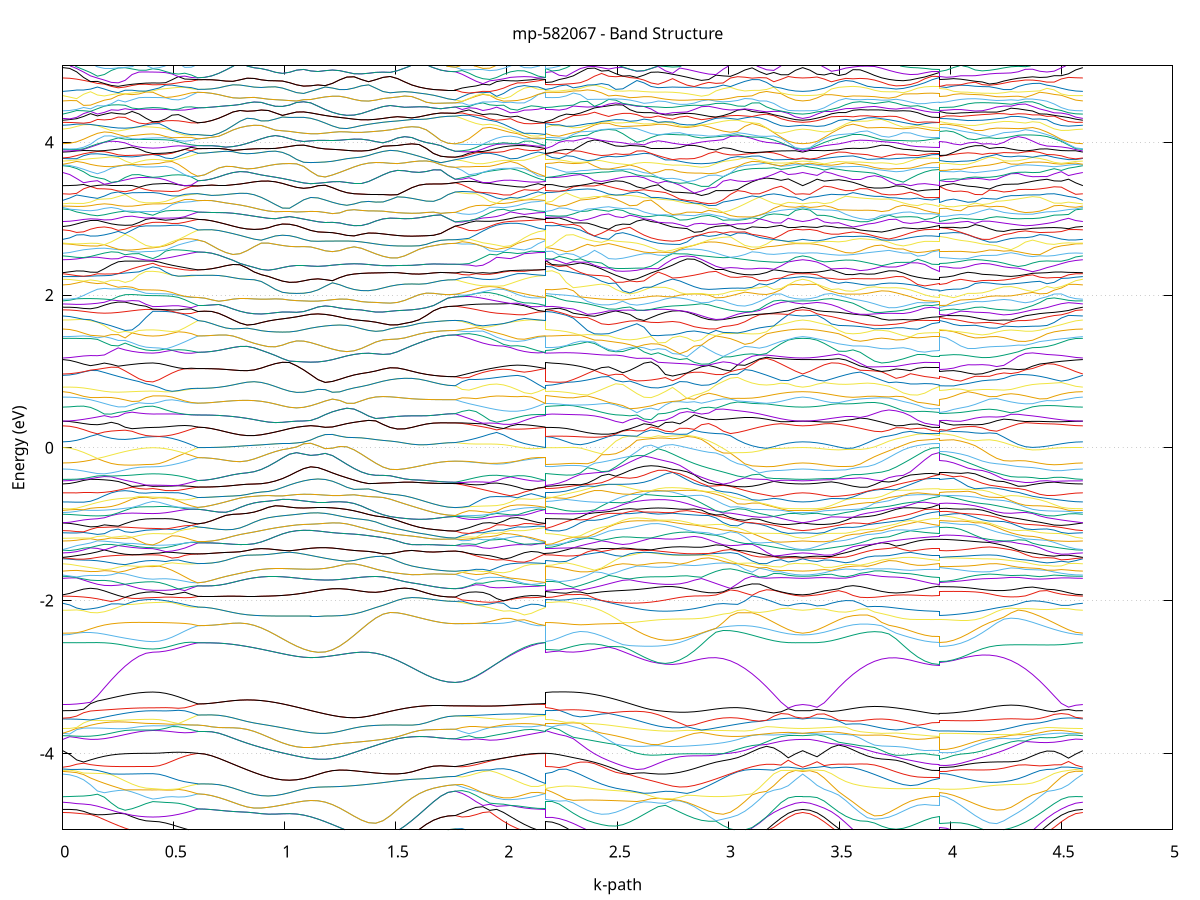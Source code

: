 set title 'mp-582067 - Band Structure'
set xlabel 'k-path'
set ylabel 'Energy (eV)'
set grid y
set yrange [-5:5]
set terminal png size 800,600
set output 'mp-582067_bands_gnuplot.png'
plot '-' using 1:2 with lines notitle, '-' using 1:2 with lines notitle, '-' using 1:2 with lines notitle, '-' using 1:2 with lines notitle, '-' using 1:2 with lines notitle, '-' using 1:2 with lines notitle, '-' using 1:2 with lines notitle, '-' using 1:2 with lines notitle, '-' using 1:2 with lines notitle, '-' using 1:2 with lines notitle, '-' using 1:2 with lines notitle, '-' using 1:2 with lines notitle, '-' using 1:2 with lines notitle, '-' using 1:2 with lines notitle, '-' using 1:2 with lines notitle, '-' using 1:2 with lines notitle, '-' using 1:2 with lines notitle, '-' using 1:2 with lines notitle, '-' using 1:2 with lines notitle, '-' using 1:2 with lines notitle, '-' using 1:2 with lines notitle, '-' using 1:2 with lines notitle, '-' using 1:2 with lines notitle, '-' using 1:2 with lines notitle, '-' using 1:2 with lines notitle, '-' using 1:2 with lines notitle, '-' using 1:2 with lines notitle, '-' using 1:2 with lines notitle, '-' using 1:2 with lines notitle, '-' using 1:2 with lines notitle, '-' using 1:2 with lines notitle, '-' using 1:2 with lines notitle, '-' using 1:2 with lines notitle, '-' using 1:2 with lines notitle, '-' using 1:2 with lines notitle, '-' using 1:2 with lines notitle, '-' using 1:2 with lines notitle, '-' using 1:2 with lines notitle, '-' using 1:2 with lines notitle, '-' using 1:2 with lines notitle, '-' using 1:2 with lines notitle, '-' using 1:2 with lines notitle, '-' using 1:2 with lines notitle, '-' using 1:2 with lines notitle, '-' using 1:2 with lines notitle, '-' using 1:2 with lines notitle, '-' using 1:2 with lines notitle, '-' using 1:2 with lines notitle, '-' using 1:2 with lines notitle, '-' using 1:2 with lines notitle, '-' using 1:2 with lines notitle, '-' using 1:2 with lines notitle, '-' using 1:2 with lines notitle, '-' using 1:2 with lines notitle, '-' using 1:2 with lines notitle, '-' using 1:2 with lines notitle, '-' using 1:2 with lines notitle, '-' using 1:2 with lines notitle, '-' using 1:2 with lines notitle, '-' using 1:2 with lines notitle, '-' using 1:2 with lines notitle, '-' using 1:2 with lines notitle, '-' using 1:2 with lines notitle, '-' using 1:2 with lines notitle, '-' using 1:2 with lines notitle, '-' using 1:2 with lines notitle, '-' using 1:2 with lines notitle, '-' using 1:2 with lines notitle, '-' using 1:2 with lines notitle, '-' using 1:2 with lines notitle, '-' using 1:2 with lines notitle, '-' using 1:2 with lines notitle, '-' using 1:2 with lines notitle, '-' using 1:2 with lines notitle, '-' using 1:2 with lines notitle, '-' using 1:2 with lines notitle, '-' using 1:2 with lines notitle, '-' using 1:2 with lines notitle, '-' using 1:2 with lines notitle, '-' using 1:2 with lines notitle, '-' using 1:2 with lines notitle, '-' using 1:2 with lines notitle, '-' using 1:2 with lines notitle, '-' using 1:2 with lines notitle, '-' using 1:2 with lines notitle, '-' using 1:2 with lines notitle, '-' using 1:2 with lines notitle, '-' using 1:2 with lines notitle, '-' using 1:2 with lines notitle, '-' using 1:2 with lines notitle, '-' using 1:2 with lines notitle, '-' using 1:2 with lines notitle, '-' using 1:2 with lines notitle, '-' using 1:2 with lines notitle, '-' using 1:2 with lines notitle, '-' using 1:2 with lines notitle, '-' using 1:2 with lines notitle, '-' using 1:2 with lines notitle, '-' using 1:2 with lines notitle, '-' using 1:2 with lines notitle, '-' using 1:2 with lines notitle, '-' using 1:2 with lines notitle, '-' using 1:2 with lines notitle, '-' using 1:2 with lines notitle, '-' using 1:2 with lines notitle, '-' using 1:2 with lines notitle, '-' using 1:2 with lines notitle, '-' using 1:2 with lines notitle, '-' using 1:2 with lines notitle, '-' using 1:2 with lines notitle, '-' using 1:2 with lines notitle, '-' using 1:2 with lines notitle, '-' using 1:2 with lines notitle, '-' using 1:2 with lines notitle, '-' using 1:2 with lines notitle, '-' using 1:2 with lines notitle, '-' using 1:2 with lines notitle, '-' using 1:2 with lines notitle, '-' using 1:2 with lines notitle, '-' using 1:2 with lines notitle, '-' using 1:2 with lines notitle, '-' using 1:2 with lines notitle, '-' using 1:2 with lines notitle, '-' using 1:2 with lines notitle, '-' using 1:2 with lines notitle, '-' using 1:2 with lines notitle, '-' using 1:2 with lines notitle, '-' using 1:2 with lines notitle, '-' using 1:2 with lines notitle, '-' using 1:2 with lines notitle, '-' using 1:2 with lines notitle, '-' using 1:2 with lines notitle, '-' using 1:2 with lines notitle, '-' using 1:2 with lines notitle, '-' using 1:2 with lines notitle, '-' using 1:2 with lines notitle, '-' using 1:2 with lines notitle, '-' using 1:2 with lines notitle, '-' using 1:2 with lines notitle, '-' using 1:2 with lines notitle, '-' using 1:2 with lines notitle, '-' using 1:2 with lines notitle, '-' using 1:2 with lines notitle, '-' using 1:2 with lines notitle, '-' using 1:2 with lines notitle, '-' using 1:2 with lines notitle, '-' using 1:2 with lines notitle, '-' using 1:2 with lines notitle, '-' using 1:2 with lines notitle, '-' using 1:2 with lines notitle, '-' using 1:2 with lines notitle, '-' using 1:2 with lines notitle, '-' using 1:2 with lines notitle, '-' using 1:2 with lines notitle, '-' using 1:2 with lines notitle, '-' using 1:2 with lines notitle, '-' using 1:2 with lines notitle, '-' using 1:2 with lines notitle, '-' using 1:2 with lines notitle, '-' using 1:2 with lines notitle, '-' using 1:2 with lines notitle, '-' using 1:2 with lines notitle, '-' using 1:2 with lines notitle, '-' using 1:2 with lines notitle, '-' using 1:2 with lines notitle, '-' using 1:2 with lines notitle, '-' using 1:2 with lines notitle, '-' using 1:2 with lines notitle, '-' using 1:2 with lines notitle, '-' using 1:2 with lines notitle, '-' using 1:2 with lines notitle, '-' using 1:2 with lines notitle, '-' using 1:2 with lines notitle, '-' using 1:2 with lines notitle, '-' using 1:2 with lines notitle, '-' using 1:2 with lines notitle, '-' using 1:2 with lines notitle, '-' using 1:2 with lines notitle, '-' using 1:2 with lines notitle, '-' using 1:2 with lines notitle, '-' using 1:2 with lines notitle, '-' using 1:2 with lines notitle, '-' using 1:2 with lines notitle, '-' using 1:2 with lines notitle, '-' using 1:2 with lines notitle, '-' using 1:2 with lines notitle, '-' using 1:2 with lines notitle, '-' using 1:2 with lines notitle, '-' using 1:2 with lines notitle, '-' using 1:2 with lines notitle, '-' using 1:2 with lines notitle, '-' using 1:2 with lines notitle, '-' using 1:2 with lines notitle, '-' using 1:2 with lines notitle, '-' using 1:2 with lines notitle, '-' using 1:2 with lines notitle, '-' using 1:2 with lines notitle, '-' using 1:2 with lines notitle, '-' using 1:2 with lines notitle, '-' using 1:2 with lines notitle, '-' using 1:2 with lines notitle, '-' using 1:2 with lines notitle, '-' using 1:2 with lines notitle, '-' using 1:2 with lines notitle, '-' using 1:2 with lines notitle, '-' using 1:2 with lines notitle, '-' using 1:2 with lines notitle, '-' using 1:2 with lines notitle, '-' using 1:2 with lines notitle, '-' using 1:2 with lines notitle, '-' using 1:2 with lines notitle, '-' using 1:2 with lines notitle, '-' using 1:2 with lines notitle, '-' using 1:2 with lines notitle, '-' using 1:2 with lines notitle, '-' using 1:2 with lines notitle, '-' using 1:2 with lines notitle, '-' using 1:2 with lines notitle, '-' using 1:2 with lines notitle, '-' using 1:2 with lines notitle, '-' using 1:2 with lines notitle, '-' using 1:2 with lines notitle, '-' using 1:2 with lines notitle, '-' using 1:2 with lines notitle, '-' using 1:2 with lines notitle, '-' using 1:2 with lines notitle, '-' using 1:2 with lines notitle, '-' using 1:2 with lines notitle, '-' using 1:2 with lines notitle, '-' using 1:2 with lines notitle, '-' using 1:2 with lines notitle, '-' using 1:2 with lines notitle, '-' using 1:2 with lines notitle, '-' using 1:2 with lines notitle, '-' using 1:2 with lines notitle, '-' using 1:2 with lines notitle, '-' using 1:2 with lines notitle, '-' using 1:2 with lines notitle, '-' using 1:2 with lines notitle, '-' using 1:2 with lines notitle, '-' using 1:2 with lines notitle, '-' using 1:2 with lines notitle, '-' using 1:2 with lines notitle, '-' using 1:2 with lines notitle, '-' using 1:2 with lines notitle, '-' using 1:2 with lines notitle, '-' using 1:2 with lines notitle, '-' using 1:2 with lines notitle, '-' using 1:2 with lines notitle, '-' using 1:2 with lines notitle, '-' using 1:2 with lines notitle, '-' using 1:2 with lines notitle, '-' using 1:2 with lines notitle, '-' using 1:2 with lines notitle, '-' using 1:2 with lines notitle, '-' using 1:2 with lines notitle, '-' using 1:2 with lines notitle, '-' using 1:2 with lines notitle
0.000000 -30.825510
0.031212 -30.825210
0.062424 -30.824410
0.093637 -30.823010
0.124849 -30.821110
0.156061 -30.818710
0.187273 -30.816110
0.218485 -30.813210
0.249698 -30.810210
0.280910 -30.807410
0.312122 -30.804810
0.343334 -30.802810
0.374546 -30.801510
0.405759 -30.801110
0.405759 -30.801110
0.434536 -30.800810
0.463314 -30.800210
0.492092 -30.799110
0.520870 -30.797710
0.549648 -30.795910
0.578426 -30.793810
0.607204 -30.791610
0.607204 -30.791610
0.607204 -30.791410
0.607204 -30.791410
0.639078 -30.791410
0.670953 -30.791510
0.702828 -30.791510
0.734703 -30.791610
0.766577 -30.791610
0.798452 -30.791610
0.830327 -30.791510
0.862202 -30.791510
0.894076 -30.791510
0.925951 -30.791710
0.957826 -30.792310
0.989701 -30.793410
1.021575 -30.794910
1.053450 -30.796610
1.085325 -30.798310
1.117200 -30.799710
1.117200 -30.799710
1.149749 -30.800810
1.182299 -30.801610
1.214848 -30.802110
1.247398 -30.802310
1.279948 -30.802410
1.312497 -30.802710
1.345047 -30.803310
1.377596 -30.804410
1.410146 -30.805910
1.442695 -30.807510
1.475245 -30.809110
1.507795 -30.810610
1.540344 -30.812010
1.572894 -30.813310
1.605443 -30.814410
1.637993 -30.815210
1.670543 -30.815910
1.703092 -30.816410
1.735642 -30.816710
1.768191 -30.816810
1.768191 -30.816810
1.799315 -30.816510
1.830438 -30.815710
1.861561 -30.814310
1.892684 -30.812310
1.923807 -30.810010
1.954930 -30.807210
1.986053 -30.804210
2.017176 -30.801110
2.048299 -30.798210
2.079422 -30.795710
2.110545 -30.793610
2.141669 -30.792210
2.172792 -30.791610
2.172792 -30.801110
2.204641 -30.801010
2.236490 -30.800810
2.268340 -30.800510
2.300189 -30.800110
2.332038 -30.799510
2.363887 -30.798810
2.395737 -30.798010
2.427586 -30.797110
2.459435 -30.796110
2.491285 -30.795010
2.523134 -30.794110
2.554983 -30.795210
2.586833 -30.798710
2.618682 -30.801610
2.650531 -30.804010
2.682380 -30.805710
2.682380 -30.805710
2.714950 -30.806810
2.747520 -30.807310
2.780090 -30.807210
2.812660 -30.806410
2.845230 -30.805010
2.877800 -30.803010
2.910370 -30.804110
2.942940 -30.806310
2.975510 -30.808610
3.008080 -30.810810
3.040650 -30.813110
3.073220 -30.815310
3.105790 -30.817510
3.138360 -30.819510
3.170930 -30.821310
3.203500 -30.822710
3.236070 -30.823910
3.268640 -30.824810
3.301210 -30.825310
3.333780 -30.825510
3.333780 -30.825510
3.366144 -30.825310
3.398509 -30.824810
3.430873 -30.823810
3.463238 -30.822610
3.495602 -30.821010
3.527966 -30.819210
3.560331 -30.817110
3.592695 -30.815010
3.625060 -30.812910
3.657424 -30.810910
3.689789 -30.809310
3.722153 -30.808010
3.754518 -30.807210
3.786882 -30.806910
3.819247 -30.806910
3.851611 -30.807110
3.883976 -30.807310
3.916340 -30.807510
3.948705 -30.807610
3.948705 -30.805810
3.981077 -30.805810
4.013449 -30.806110
4.045821 -30.806410
4.078193 -30.806710
4.110565 -30.807010
4.142937 -30.807410
4.175309 -30.807710
4.207681 -30.808310
4.240053 -30.809310
4.272425 -30.810710
4.304797 -30.812610
4.337169 -30.814710
4.369541 -30.816910
4.401913 -30.819010
4.434285 -30.820910
4.466657 -30.822510
4.499029 -30.823810
4.531401 -30.824710
4.563773 -30.825310
4.596146 -30.825510
e
0.000000 -30.806510
0.031212 -30.806210
0.062424 -30.805310
0.093637 -30.803810
0.124849 -30.801710
0.156061 -30.799210
0.187273 -30.796310
0.218485 -30.793210
0.249698 -30.790010
0.280910 -30.786910
0.312122 -30.784110
0.343334 -30.781910
0.374546 -30.780610
0.405759 -30.780110
0.405759 -30.780110
0.434536 -30.780410
0.463314 -30.781310
0.492092 -30.782710
0.520870 -30.784510
0.549648 -30.786610
0.578426 -30.788910
0.607204 -30.791210
0.607204 -30.791210
0.607204 -30.791410
0.607204 -30.791410
0.639078 -30.791410
0.670953 -30.791510
0.702828 -30.791510
0.734703 -30.791610
0.766577 -30.791610
0.798452 -30.791610
0.830327 -30.791510
0.862202 -30.791510
0.894076 -30.791510
0.925951 -30.791710
0.957826 -30.792310
0.989701 -30.793410
1.021575 -30.794910
1.053450 -30.796610
1.085325 -30.798310
1.117200 -30.799710
1.117200 -30.799710
1.149749 -30.800810
1.182299 -30.801610
1.214848 -30.802110
1.247398 -30.802310
1.279948 -30.802410
1.312497 -30.802710
1.345047 -30.803310
1.377596 -30.804410
1.410146 -30.805910
1.442695 -30.807510
1.475245 -30.809110
1.507795 -30.810610
1.540344 -30.812010
1.572894 -30.813310
1.605443 -30.814410
1.637993 -30.815210
1.670543 -30.815910
1.703092 -30.816410
1.735642 -30.816710
1.768191 -30.816810
1.768191 -30.816810
1.799315 -30.816410
1.830438 -30.815510
1.861561 -30.814110
1.892684 -30.812110
1.923807 -30.809810
1.954930 -30.807010
1.986053 -30.804110
2.017176 -30.801110
2.048299 -30.798110
2.079422 -30.795310
2.110545 -30.793110
2.141669 -30.791710
2.172792 -30.791210
2.172792 -30.780110
2.204641 -30.780110
2.236490 -30.780310
2.268340 -30.780610
2.300189 -30.780910
2.332038 -30.781210
2.363887 -30.781510
2.395737 -30.781610
2.427586 -30.781610
2.459435 -30.781810
2.491285 -30.786710
2.523134 -30.791210
2.554983 -30.793210
2.586833 -30.792510
2.618682 -30.792110
2.650531 -30.792010
2.682380 -30.792310
2.682380 -30.792310
2.714950 -30.793010
2.747520 -30.794210
2.780090 -30.795810
2.812660 -30.797710
2.845230 -30.799710
2.877800 -30.801910
2.910370 -30.800410
2.942940 -30.797210
2.975510 -30.797310
3.008080 -30.799910
3.040650 -30.802010
3.073220 -30.803610
3.105790 -30.804810
3.138360 -30.805510
3.170930 -30.806010
3.203500 -30.806310
3.236070 -30.806410
3.268640 -30.806510
3.301210 -30.806510
3.333780 -30.806510
3.333780 -30.806510
3.366144 -30.806510
3.398509 -30.806410
3.430873 -30.806110
3.463238 -30.805810
3.495602 -30.805410
3.527966 -30.804710
3.560331 -30.803810
3.592695 -30.802710
3.625060 -30.801310
3.657424 -30.799610
3.689789 -30.797910
3.722153 -30.796410
3.754518 -30.795910
3.786882 -30.796410
3.819247 -30.797310
3.851611 -30.798210
3.883976 -30.798910
3.916340 -30.799410
3.948705 -30.799610
3.948705 -30.796210
3.981077 -30.796410
4.013449 -30.796710
4.045821 -30.797210
4.078193 -30.797610
4.110565 -30.798210
4.142937 -30.798910
4.175309 -30.800010
4.207681 -30.801310
4.240053 -30.802610
4.272425 -30.803810
4.304797 -30.804710
4.337169 -30.805310
4.369541 -30.805810
4.401913 -30.806110
4.434285 -30.806310
4.466657 -30.806410
4.499029 -30.806510
4.531401 -30.806510
4.563773 -30.806510
4.596146 -30.806510
e
0.000000 -30.752510
0.031212 -30.753010
0.062424 -30.754310
0.093637 -30.756010
0.124849 -30.758010
0.156061 -30.760010
0.187273 -30.761910
0.218485 -30.763810
0.249698 -30.765510
0.280910 -30.766910
0.312122 -30.768010
0.343334 -30.768810
0.374546 -30.769210
0.405759 -30.769310
0.405759 -30.769310
0.434536 -30.769210
0.463314 -30.768710
0.492092 -30.767810
0.520870 -30.766710
0.549648 -30.765310
0.578426 -30.763610
0.607204 -30.761710
0.607204 -30.761710
0.607204 -30.761510
0.607204 -30.761510
0.639078 -30.761410
0.670953 -30.761210
0.702828 -30.760910
0.734703 -30.761010
0.766577 -30.761810
0.798452 -30.763710
0.830327 -30.766610
0.862202 -30.770110
0.894076 -30.773510
0.925951 -30.776710
0.957826 -30.779210
0.989701 -30.781010
1.021575 -30.782010
1.053450 -30.782410
1.085325 -30.782610
1.117200 -30.782810
1.117200 -30.782810
1.149749 -30.783110
1.182299 -30.783610
1.214848 -30.784510
1.247398 -30.785410
1.279948 -30.786310
1.312497 -30.786710
1.345047 -30.786310
1.377596 -30.784910
1.410146 -30.782710
1.442695 -30.779710
1.475245 -30.776110
1.507795 -30.772210
1.540344 -30.767910
1.572894 -30.763510
1.605443 -30.759110
1.637993 -30.755010
1.670543 -30.751510
1.703092 -30.749010
1.735642 -30.747610
1.768191 -30.747110
1.768191 -30.747110
1.799315 -30.748210
1.830438 -30.749710
1.861561 -30.751510
1.892684 -30.753510
1.923807 -30.755510
1.954930 -30.757410
1.986053 -30.759210
2.017176 -30.760810
2.048299 -30.762010
2.079422 -30.762810
2.110545 -30.763010
2.141669 -30.762710
2.172792 -30.761710
2.172792 -30.769310
2.204641 -30.769110
2.236490 -30.768510
2.268340 -30.767510
2.300189 -30.766010
2.332038 -30.764310
2.363887 -30.765010
2.395737 -30.770810
2.427586 -30.776510
2.459435 -30.781310
2.491285 -30.780810
2.523134 -30.780110
2.554983 -30.779210
2.586833 -30.778210
2.618682 -30.777210
2.650531 -30.778810
2.682380 -30.780910
2.682380 -30.780910
2.714950 -30.782510
2.747520 -30.783510
2.780090 -30.784010
2.812660 -30.784010
2.845230 -30.784210
2.877800 -30.787610
2.910370 -30.791010
2.942940 -30.794310
2.975510 -30.793610
3.008080 -30.789610
3.040650 -30.785210
3.073220 -30.780610
3.105790 -30.775810
3.138360 -30.770910
3.170930 -30.766210
3.203500 -30.761910
3.236070 -30.758110
3.268640 -30.755110
3.301210 -30.753210
3.333780 -30.752510
3.333780 -30.752510
3.366144 -30.753210
3.398509 -30.755010
3.430873 -30.757710
3.463238 -30.761110
3.495602 -30.764810
3.527966 -30.768810
3.560331 -30.772910
3.592695 -30.776810
3.625060 -30.780410
3.657424 -30.783610
3.689789 -30.786210
3.722153 -30.787910
3.754518 -30.788210
3.786882 -30.787110
3.819247 -30.785710
3.851611 -30.784410
3.883976 -30.783510
3.916340 -30.782910
3.948705 -30.782710
3.948705 -30.793010
3.981077 -30.792610
4.013449 -30.791710
4.045821 -30.790310
4.078193 -30.788610
4.110565 -30.786510
4.142937 -30.784210
4.175309 -30.781810
4.207681 -30.780210
4.240053 -30.779110
4.272425 -30.777610
4.304797 -30.775510
4.337169 -30.772910
4.369541 -30.769910
4.401913 -30.766610
4.434285 -30.763210
4.466657 -30.760010
4.499029 -30.757010
4.531401 -30.754710
4.563773 -30.753110
4.596146 -30.752510
e
0.000000 -30.748010
0.031212 -30.747910
0.062424 -30.747710
0.093637 -30.747410
0.124849 -30.747010
0.156061 -30.746710
0.187273 -30.746710
0.218485 -30.747010
0.249698 -30.747610
0.280910 -30.748410
0.312122 -30.749010
0.343334 -30.749410
0.374546 -30.749510
0.405759 -30.749610
0.405759 -30.749610
0.434536 -30.750010
0.463314 -30.751310
0.492092 -30.753010
0.520870 -30.755010
0.549648 -30.757110
0.578426 -30.759310
0.607204 -30.761310
0.607204 -30.761310
0.607204 -30.761510
0.607204 -30.761510
0.639078 -30.761410
0.670953 -30.761210
0.702828 -30.760910
0.734703 -30.761010
0.766577 -30.761810
0.798452 -30.763710
0.830327 -30.766610
0.862202 -30.770110
0.894076 -30.773510
0.925951 -30.776710
0.957826 -30.779210
0.989701 -30.781010
1.021575 -30.782010
1.053450 -30.782410
1.085325 -30.782610
1.117200 -30.782810
1.117200 -30.782810
1.149749 -30.783110
1.182299 -30.783610
1.214848 -30.784510
1.247398 -30.785410
1.279948 -30.786310
1.312497 -30.786710
1.345047 -30.786310
1.377596 -30.784910
1.410146 -30.782710
1.442695 -30.779710
1.475245 -30.776110
1.507795 -30.772210
1.540344 -30.767910
1.572894 -30.763510
1.605443 -30.759110
1.637993 -30.755010
1.670543 -30.751510
1.703092 -30.749010
1.735642 -30.747610
1.768191 -30.747110
1.768191 -30.747110
1.799315 -30.746910
1.830438 -30.747310
1.861561 -30.747910
1.892684 -30.748610
1.923807 -30.749410
1.954930 -30.750310
1.986053 -30.751510
2.017176 -30.752910
2.048299 -30.754610
2.079422 -30.756410
2.110545 -30.758210
2.141669 -30.759910
2.172792 -30.761310
2.172792 -30.749610
2.204641 -30.749410
2.236490 -30.748810
2.268340 -30.747710
2.300189 -30.753010
2.332038 -30.759010
2.363887 -30.762310
2.395737 -30.760110
2.427586 -30.757810
2.459435 -30.757110
2.491285 -30.761710
2.523134 -30.765910
2.554983 -30.769810
2.586833 -30.773210
2.618682 -30.776310
2.650531 -30.776310
2.682380 -30.776010
2.682380 -30.776010
2.714950 -30.778210
2.747520 -30.779810
2.780090 -30.780910
2.812660 -30.781410
2.845230 -30.783410
2.877800 -30.782310
2.910370 -30.780610
2.942940 -30.778410
2.975510 -30.775710
3.008080 -30.773210
3.040650 -30.770310
3.073220 -30.767210
3.105790 -30.763910
3.138360 -30.760610
3.170930 -30.757310
3.203500 -30.754310
3.236070 -30.751710
3.268640 -30.749710
3.301210 -30.748410
3.333780 -30.748010
3.333780 -30.748010
3.366144 -30.748410
3.398509 -30.749510
3.430873 -30.751210
3.463238 -30.753610
3.495602 -30.756310
3.527966 -30.759310
3.560331 -30.762410
3.592695 -30.765610
3.625060 -30.768610
3.657424 -30.771510
3.689789 -30.774110
3.722153 -30.776310
3.754518 -30.778110
3.786882 -30.779310
3.819247 -30.780110
3.851611 -30.780610
3.883976 -30.780910
3.916340 -30.781110
3.948705 -30.781110
3.948705 -30.780410
3.981077 -30.780010
4.013449 -30.778910
4.045821 -30.777410
4.078193 -30.776310
4.110565 -30.777310
4.142937 -30.778410
4.175309 -30.778810
4.207681 -30.777410
4.240053 -30.774410
4.272425 -30.770910
4.304797 -30.767110
4.337169 -30.763410
4.369541 -30.760510
4.401913 -30.757910
4.434285 -30.755410
4.466657 -30.753010
4.499029 -30.751010
4.531401 -30.749410
4.563773 -30.748310
4.596146 -30.748010
e
0.000000 -30.744010
0.031212 -30.743610
0.062424 -30.742510
0.093637 -30.741310
0.124849 -30.740010
0.156061 -30.738710
0.187273 -30.737510
0.218485 -30.736710
0.249698 -30.736310
0.280910 -30.735810
0.312122 -30.735610
0.343334 -30.735710
0.374546 -30.736010
0.405759 -30.736110
0.405759 -30.736110
0.434536 -30.735910
0.463314 -30.735210
0.492092 -30.734410
0.520870 -30.733610
0.549648 -30.733010
0.578426 -30.732610
0.607204 -30.732310
0.607204 -30.732310
0.607204 -30.732310
0.607204 -30.732310
0.639078 -30.733110
0.670953 -30.735110
0.702828 -30.737910
0.734703 -30.740710
0.766577 -30.742710
0.798452 -30.743510
0.830327 -30.743010
0.862202 -30.741710
0.894076 -30.740610
0.925951 -30.744210
0.957826 -30.747710
0.989701 -30.751110
1.021575 -30.754310
1.053450 -30.757210
1.085325 -30.759810
1.117200 -30.762210
1.117200 -30.762210
1.149749 -30.764310
1.182299 -30.766010
1.214848 -30.767210
1.247398 -30.767810
1.279948 -30.767910
1.312497 -30.767410
1.345047 -30.766510
1.377596 -30.765310
1.410146 -30.763710
1.442695 -30.761910
1.475245 -30.759910
1.507795 -30.757710
1.540344 -30.755410
1.572894 -30.753110
1.605443 -30.750910
1.637993 -30.748710
1.670543 -30.746710
1.703092 -30.744710
1.735642 -30.743310
1.768191 -30.742710
1.768191 -30.742710
1.799315 -30.742810
1.830438 -30.742510
1.861561 -30.742010
1.892684 -30.741510
1.923807 -30.741110
1.954930 -30.740610
1.986053 -30.739910
2.017176 -30.739010
2.048299 -30.737910
2.079422 -30.736610
2.110545 -30.735210
2.141669 -30.733710
2.172792 -30.732310
2.172792 -30.736110
2.204641 -30.737810
2.236490 -30.741910
2.268340 -30.747210
2.300189 -30.746410
2.332038 -30.744610
2.363887 -30.742610
2.395737 -30.747210
2.427586 -30.752310
2.459435 -30.755510
2.491285 -30.753310
2.523134 -30.758110
2.554983 -30.762510
2.586833 -30.766510
2.618682 -30.770210
2.650531 -30.773310
2.682380 -30.775810
2.682380 -30.775810
2.714950 -30.775910
2.747520 -30.776810
2.780090 -30.778610
2.812660 -30.781110
2.845230 -30.781310
2.877800 -30.780610
2.910370 -30.779510
2.942940 -30.777810
2.975510 -30.775610
3.008080 -30.772510
3.040650 -30.768810
3.073220 -30.764710
3.105790 -30.760310
3.138360 -30.755610
3.170930 -30.750710
3.203500 -30.745710
3.236070 -30.743010
3.268640 -30.743610
3.301210 -30.743910
3.333780 -30.744010
3.333780 -30.744010
3.366144 -30.743910
3.398509 -30.743510
3.430873 -30.742810
3.463238 -30.744510
3.495602 -30.749210
3.527966 -30.753710
3.560331 -30.758110
3.592695 -30.762110
3.625060 -30.765710
3.657424 -30.768710
3.689789 -30.771210
3.722153 -30.773110
3.754518 -30.774410
3.786882 -30.774910
3.819247 -30.774710
3.851611 -30.774010
3.883976 -30.773010
3.916340 -30.772310
3.948705 -30.772010
3.948705 -30.771310
3.981077 -30.771610
4.013449 -30.772510
4.045821 -30.773710
4.078193 -30.774310
4.110565 -30.772910
4.142937 -30.771310
4.175309 -30.770110
4.207681 -30.769010
4.240053 -30.767910
4.272425 -30.766410
4.304797 -30.764510
4.337169 -30.761910
4.369541 -30.758010
4.401913 -30.753610
4.434285 -30.749110
4.466657 -30.745210
4.499029 -30.743610
4.531401 -30.743710
4.563773 -30.743910
4.596146 -30.744010
e
0.000000 -30.737310
0.031212 -30.737210
0.062424 -30.736710
0.093637 -30.736310
0.124849 -30.736210
0.156061 -30.736510
0.187273 -30.736710
0.218485 -30.736410
0.249698 -30.735410
0.280910 -30.734310
0.312122 -30.733210
0.343334 -30.732210
0.374546 -30.731410
0.405759 -30.731110
0.405759 -30.731110
0.434536 -30.731210
0.463314 -30.731510
0.492092 -30.731710
0.520870 -30.731910
0.549648 -30.732010
0.578426 -30.732110
0.607204 -30.732210
0.607204 -30.732210
0.607204 -30.732310
0.607204 -30.732310
0.639078 -30.733110
0.670953 -30.735110
0.702828 -30.737910
0.734703 -30.740710
0.766577 -30.742710
0.798452 -30.743510
0.830327 -30.743010
0.862202 -30.741710
0.894076 -30.740610
0.925951 -30.744210
0.957826 -30.747710
0.989701 -30.751110
1.021575 -30.754310
1.053450 -30.757210
1.085325 -30.759810
1.117200 -30.762210
1.117200 -30.762210
1.149749 -30.764310
1.182299 -30.766010
1.214848 -30.767210
1.247398 -30.767810
1.279948 -30.767910
1.312497 -30.767410
1.345047 -30.766510
1.377596 -30.765310
1.410146 -30.763710
1.442695 -30.761910
1.475245 -30.759910
1.507795 -30.757710
1.540344 -30.755410
1.572894 -30.753110
1.605443 -30.750910
1.637993 -30.748710
1.670543 -30.746710
1.703092 -30.744710
1.735642 -30.743310
1.768191 -30.742710
1.768191 -30.742710
1.799315 -30.741810
1.830438 -30.740310
1.861561 -30.738710
1.892684 -30.736810
1.923807 -30.735010
1.954930 -30.733310
1.986053 -30.731910
2.017176 -30.730910
2.048299 -30.730210
2.079422 -30.730010
2.110545 -30.730310
2.141669 -30.731110
2.172792 -30.732210
2.172792 -30.731110
2.204641 -30.731010
2.236490 -30.730510
2.268340 -30.729710
2.300189 -30.731810
2.332038 -30.736810
2.363887 -30.742010
2.395737 -30.740210
2.427586 -30.743210
2.459435 -30.748310
2.491285 -30.753310
2.523134 -30.751410
2.554983 -30.749810
2.586833 -30.748510
2.618682 -30.747410
2.650531 -30.746510
2.682380 -30.746610
2.682380 -30.746610
2.714950 -30.747210
2.747520 -30.747410
2.780090 -30.747310
2.812660 -30.746710
2.845230 -30.745710
2.877800 -30.744510
2.910370 -30.742910
2.942940 -30.741010
2.975510 -30.738910
3.008080 -30.736710
3.040650 -30.734310
3.073220 -30.735710
3.105790 -30.737610
3.138360 -30.739310
3.170930 -30.740810
3.203500 -30.742010
3.236070 -30.740810
3.268640 -30.736310
3.301210 -30.737110
3.333780 -30.737310
3.333780 -30.737310
3.366144 -30.737110
3.398509 -30.736410
3.430873 -30.740010
3.463238 -30.741910
3.495602 -30.740810
3.527966 -30.739310
3.560331 -30.737610
3.592695 -30.735810
3.625060 -30.735310
3.657424 -30.737610
3.689789 -30.740210
3.722153 -30.742810
3.754518 -30.745110
3.786882 -30.747110
3.819247 -30.748610
3.851611 -30.749610
3.883976 -30.749910
3.916340 -30.749810
3.948705 -30.749710
3.948705 -30.755710
3.981077 -30.756110
4.013449 -30.757210
4.045821 -30.758510
4.078193 -30.759610
4.110565 -30.760010
4.142937 -30.759510
4.175309 -30.757910
4.207681 -30.755410
4.240053 -30.752510
4.272425 -30.749610
4.304797 -30.746810
4.337169 -30.744510
4.369541 -30.742910
4.401913 -30.742110
4.434285 -30.741810
4.466657 -30.741410
4.499029 -30.739010
4.531401 -30.736310
4.563773 -30.737110
4.596146 -30.737310
e
0.000000 -30.731210
0.031212 -30.731210
0.062424 -30.731310
0.093637 -30.731310
0.124849 -30.730610
0.156061 -30.729210
0.187273 -30.727410
0.218485 -30.725410
0.249698 -30.723510
0.280910 -30.722410
0.312122 -30.722510
0.343334 -30.722710
0.374546 -30.723010
0.405759 -30.723110
0.405759 -30.723110
0.434536 -30.722710
0.463314 -30.721910
0.492092 -30.720810
0.520870 -30.719710
0.549648 -30.718810
0.578426 -30.718110
0.607204 -30.717810
0.607204 -30.717810
0.607204 -30.717810
0.607204 -30.717810
0.639078 -30.718110
0.670953 -30.718910
0.702828 -30.720510
0.734703 -30.722910
0.766577 -30.725810
0.798452 -30.729210
0.830327 -30.732810
0.862202 -30.736610
0.894076 -30.739610
0.925951 -30.737810
0.957826 -30.735910
0.989701 -30.734610
1.021575 -30.734010
1.053450 -30.734210
1.085325 -30.734910
1.117200 -30.735610
1.117200 -30.735610
1.149749 -30.736010
1.182299 -30.735910
1.214848 -30.735310
1.247398 -30.734210
1.279948 -30.732610
1.312497 -30.730810
1.345047 -30.728910
1.377596 -30.727110
1.410146 -30.725410
1.442695 -30.724110
1.475245 -30.723310
1.507795 -30.723010
1.540344 -30.723110
1.572894 -30.723510
1.605443 -30.724010
1.637993 -30.724710
1.670543 -30.725310
1.703092 -30.725810
1.735642 -30.726110
1.768191 -30.726310
1.768191 -30.726310
1.799315 -30.726710
1.830438 -30.726810
1.861561 -30.726610
1.892684 -30.726110
1.923807 -30.725210
1.954930 -30.724110
1.986053 -30.722510
2.017176 -30.720810
2.048299 -30.718810
2.079422 -30.719010
2.110545 -30.719410
2.141669 -30.719010
2.172792 -30.717810
2.172792 -30.723110
2.204641 -30.723110
2.236490 -30.724210
2.268340 -30.727410
2.300189 -30.728710
2.332038 -30.728210
2.363887 -30.732910
2.395737 -30.738010
2.427586 -30.737610
2.459435 -30.734710
2.491285 -30.734810
2.523134 -30.737510
2.554983 -30.740010
2.586833 -30.742210
2.618682 -30.744110
2.650531 -30.745510
2.682380 -30.745610
2.682380 -30.745610
2.714950 -30.744510
2.747520 -30.743310
2.780090 -30.742510
2.812660 -30.741510
2.845230 -30.740010
2.877800 -30.737910
2.910370 -30.735710
2.942940 -30.733810
2.975510 -30.732610
3.008080 -30.732710
3.040650 -30.733910
3.073220 -30.731910
3.105790 -30.729610
3.138360 -30.729910
3.170930 -30.731710
3.203500 -30.733410
3.236070 -30.735010
3.268640 -30.736210
3.301210 -30.732710
3.333780 -30.731210
3.333780 -30.731210
3.366144 -30.732510
3.398509 -30.735710
3.430873 -30.735110
3.463238 -30.733610
3.495602 -30.732110
3.527966 -30.730810
3.560331 -30.730710
3.592695 -30.732210
3.625060 -30.732810
3.657424 -30.730710
3.689789 -30.728410
3.722153 -30.728010
3.754518 -30.730410
3.786882 -30.733310
3.819247 -30.736010
3.851611 -30.738310
3.883976 -30.740210
3.916340 -30.741310
3.948705 -30.741710
3.948705 -30.738210
3.981077 -30.737610
4.013449 -30.736110
4.045821 -30.734010
4.078193 -30.731610
4.110565 -30.729110
4.142937 -30.727010
4.175309 -30.725510
4.207681 -30.724610
4.240053 -30.724310
4.272425 -30.724510
4.304797 -30.725210
4.337169 -30.726410
4.369541 -30.728010
4.401913 -30.729810
4.434285 -30.731610
4.466657 -30.733410
4.499029 -30.735010
4.531401 -30.735410
4.563773 -30.732410
4.596146 -30.731210
e
0.000000 -30.723610
0.031212 -30.723610
0.062424 -30.723710
0.093637 -30.723810
0.124849 -30.723710
0.156061 -30.723610
0.187273 -30.723310
0.218485 -30.722910
0.249698 -30.722610
0.280910 -30.721710
0.312122 -30.720210
0.343334 -30.718910
0.374546 -30.717610
0.405759 -30.716910
0.405759 -30.716910
0.434536 -30.716910
0.463314 -30.717110
0.492092 -30.717310
0.520870 -30.717410
0.549648 -30.717510
0.578426 -30.717710
0.607204 -30.717810
0.607204 -30.717810
0.607204 -30.717810
0.607204 -30.717810
0.639078 -30.718110
0.670953 -30.718910
0.702828 -30.720510
0.734703 -30.722910
0.766577 -30.725810
0.798452 -30.729210
0.830327 -30.732810
0.862202 -30.736610
0.894076 -30.739610
0.925951 -30.737810
0.957826 -30.735910
0.989701 -30.734610
1.021575 -30.734010
1.053450 -30.734210
1.085325 -30.734910
1.117200 -30.735610
1.117200 -30.735610
1.149749 -30.736010
1.182299 -30.735910
1.214848 -30.735310
1.247398 -30.734210
1.279948 -30.732610
1.312497 -30.730810
1.345047 -30.728910
1.377596 -30.727110
1.410146 -30.725410
1.442695 -30.724110
1.475245 -30.723310
1.507795 -30.723010
1.540344 -30.723110
1.572894 -30.723510
1.605443 -30.724010
1.637993 -30.724710
1.670543 -30.725310
1.703092 -30.725810
1.735642 -30.726110
1.768191 -30.726310
1.768191 -30.726310
1.799315 -30.725510
1.830438 -30.724510
1.861561 -30.723210
1.892684 -30.721610
1.923807 -30.719910
1.954930 -30.718210
1.986053 -30.717110
2.017176 -30.717110
2.048299 -30.718010
2.079422 -30.716710
2.110545 -30.714710
2.141669 -30.715710
2.172792 -30.717810
2.172792 -30.716910
2.204641 -30.717510
2.236490 -30.719010
2.268340 -30.721010
2.300189 -30.724110
2.332038 -30.727410
2.363887 -30.725910
2.395737 -30.725510
2.427586 -30.728710
2.459435 -30.731810
2.491285 -30.731710
2.523134 -30.728510
2.554983 -30.726310
2.586833 -30.728010
2.618682 -30.730910
2.650531 -30.733910
2.682380 -30.736710
2.682380 -30.736710
2.714950 -30.738910
2.747520 -30.739810
2.780090 -30.739010
2.812660 -30.737110
2.845230 -30.734710
2.877800 -30.732210
2.910370 -30.729610
2.942940 -30.727010
2.975510 -30.724310
3.008080 -30.724210
3.040650 -30.725510
3.073220 -30.726810
3.105790 -30.728310
3.138360 -30.727410
3.170930 -30.725510
3.203500 -30.724010
3.236070 -30.723010
3.268640 -30.722810
3.301210 -30.723210
3.333780 -30.723610
3.333780 -30.723610
3.366144 -30.723210
3.398509 -30.722810
3.430873 -30.722910
3.463238 -30.723610
3.495602 -30.724710
3.527966 -30.726010
3.560331 -30.726610
3.592695 -30.726010
3.625060 -30.725310
3.657424 -30.725110
3.689789 -30.725710
3.722153 -30.726310
3.754518 -30.727110
3.786882 -30.728910
3.819247 -30.731210
3.851611 -30.733710
3.883976 -30.736010
3.916340 -30.737710
3.948705 -30.738410
3.948705 -30.733210
3.981077 -30.732910
4.013449 -30.732210
4.045821 -30.731010
4.078193 -30.729510
4.110565 -30.727910
4.142937 -30.726010
4.175309 -30.723810
4.207681 -30.721810
4.240053 -30.720510
4.272425 -30.720510
4.304797 -30.721410
4.337169 -30.722510
4.369541 -30.723210
4.401913 -30.723310
4.434285 -30.723010
4.466657 -30.722510
4.499029 -30.722310
4.531401 -30.722510
4.563773 -30.723210
4.596146 -30.723610
e
0.000000 -30.699410
0.031212 -30.699310
0.062424 -30.699110
0.093637 -30.698910
0.124849 -30.698610
0.156061 -30.698310
0.187273 -30.698210
0.218485 -30.698710
0.249698 -30.702810
0.280910 -30.706810
0.312122 -30.709910
0.343334 -30.712210
0.374546 -30.713910
0.405759 -30.714810
0.405759 -30.714810
0.434536 -30.714610
0.463314 -30.714210
0.492092 -30.713510
0.520870 -30.712810
0.549648 -30.712010
0.578426 -30.711210
0.607204 -30.710410
0.607204 -30.710410
0.607204 -30.710410
0.607204 -30.710410
0.639078 -30.710310
0.670953 -30.710210
0.702828 -30.709910
0.734703 -30.709810
0.766577 -30.709810
0.798452 -30.710010
0.830327 -30.710510
0.862202 -30.711310
0.894076 -30.712410
0.925951 -30.713610
0.957826 -30.714710
0.989701 -30.715110
1.021575 -30.714510
1.053450 -30.712910
1.085325 -30.710410
1.117200 -30.707310
1.117200 -30.707310
1.149749 -30.703910
1.182299 -30.700410
1.214848 -30.697010
1.247398 -30.693810
1.279948 -30.690810
1.312497 -30.688210
1.345047 -30.686010
1.377596 -30.685510
1.410146 -30.686110
1.442695 -30.686610
1.475245 -30.686910
1.507795 -30.687110
1.540344 -30.687310
1.572894 -30.687510
1.605443 -30.688010
1.637993 -30.688610
1.670543 -30.689410
1.703092 -30.690310
1.735642 -30.691010
1.768191 -30.691210
1.768191 -30.691210
1.799315 -30.692310
1.830438 -30.694210
1.861561 -30.696710
1.892684 -30.699710
1.923807 -30.703010
1.954930 -30.706010
1.986053 -30.708310
2.017176 -30.709110
2.048299 -30.708710
2.079422 -30.708910
2.110545 -30.712510
2.141669 -30.712310
2.172792 -30.710410
2.172792 -30.714810
2.204641 -30.714710
2.236490 -30.714310
2.268340 -30.715010
2.300189 -30.717110
2.332038 -30.719610
2.363887 -30.722510
2.395737 -30.724310
2.427586 -30.722810
2.459435 -30.721610
2.491285 -30.721310
2.523134 -30.722210
2.554983 -30.723110
2.586833 -30.720810
2.618682 -30.718010
2.650531 -30.715510
2.682380 -30.713210
2.682380 -30.713210
2.714950 -30.711110
2.747520 -30.709410
2.780090 -30.708910
2.812660 -30.709810
2.845230 -30.711810
2.877800 -30.714410
2.910370 -30.717110
2.942940 -30.719910
2.975510 -30.722210
3.008080 -30.721010
3.040650 -30.717710
3.073220 -30.714310
3.105790 -30.711110
3.138360 -30.708110
3.170930 -30.705510
3.203500 -30.703310
3.236070 -30.701610
3.268640 -30.700410
3.301210 -30.699610
3.333780 -30.699410
3.333780 -30.699410
3.366144 -30.699610
3.398509 -30.700210
3.430873 -30.701210
3.463238 -30.702710
3.495602 -30.704610
3.527966 -30.706910
3.560331 -30.709510
3.592695 -30.712410
3.625060 -30.715510
3.657424 -30.718510
3.689789 -30.721210
3.722153 -30.722410
3.754518 -30.720810
3.786882 -30.718210
3.819247 -30.715410
3.851611 -30.712810
3.883976 -30.710610
3.916340 -30.709210
3.948705 -30.708610
3.948705 -30.697910
3.981077 -30.697910
4.013449 -30.698410
4.045821 -30.699410
4.078193 -30.701210
4.110565 -30.703410
4.142937 -30.705710
4.175309 -30.708110
4.207681 -30.710210
4.240053 -30.711510
4.272425 -30.711510
4.304797 -30.710410
4.337169 -30.708910
4.369541 -30.707310
4.401913 -30.705710
4.434285 -30.704210
4.466657 -30.702910
4.499029 -30.701610
4.531401 -30.700510
4.563773 -30.699710
4.596146 -30.699410
e
0.000000 -30.682410
0.031212 -30.682210
0.062424 -30.681710
0.093637 -30.680810
0.124849 -30.682310
0.156061 -30.687710
0.187273 -30.693010
0.218485 -30.698210
0.249698 -30.700810
0.280910 -30.704110
0.312122 -30.707210
0.343334 -30.709810
0.374546 -30.711510
0.405759 -30.712110
0.405759 -30.712110
0.434536 -30.711910
0.463314 -30.711410
0.492092 -30.710710
0.520870 -30.710010
0.549648 -30.709710
0.578426 -30.709910
0.607204 -30.710410
0.607204 -30.710410
0.607204 -30.710410
0.607204 -30.710410
0.639078 -30.710310
0.670953 -30.710210
0.702828 -30.709910
0.734703 -30.709810
0.766577 -30.709810
0.798452 -30.710010
0.830327 -30.710510
0.862202 -30.711310
0.894076 -30.712410
0.925951 -30.713610
0.957826 -30.714710
0.989701 -30.715110
1.021575 -30.714510
1.053450 -30.712910
1.085325 -30.710410
1.117200 -30.707310
1.117200 -30.707310
1.149749 -30.703910
1.182299 -30.700410
1.214848 -30.697010
1.247398 -30.693810
1.279948 -30.690810
1.312497 -30.688210
1.345047 -30.686010
1.377596 -30.685510
1.410146 -30.686110
1.442695 -30.686610
1.475245 -30.686910
1.507795 -30.687110
1.540344 -30.687310
1.572894 -30.687510
1.605443 -30.688010
1.637993 -30.688610
1.670543 -30.689410
1.703092 -30.690310
1.735642 -30.691010
1.768191 -30.691210
1.768191 -30.691210
1.799315 -30.690710
1.830438 -30.690610
1.861561 -30.690910
1.892684 -30.691410
1.923807 -30.692210
1.954930 -30.693610
1.986053 -30.696310
2.017176 -30.700310
2.048299 -30.704710
2.079422 -30.708110
2.110545 -30.708110
2.141669 -30.708910
2.172792 -30.710410
2.172792 -30.712110
2.204641 -30.712410
2.236490 -30.713410
2.268340 -30.713710
2.300189 -30.713110
2.332038 -30.712610
2.363887 -30.712410
2.395737 -30.712610
2.427586 -30.713310
2.459435 -30.714410
2.491285 -30.715410
2.523134 -30.715710
2.554983 -30.715510
2.586833 -30.714610
2.618682 -30.712810
2.650531 -30.710010
2.682380 -30.707010
2.682380 -30.707010
2.714950 -30.704410
2.747520 -30.702510
2.780090 -30.700810
2.812660 -30.698910
2.845230 -30.696810
2.877800 -30.694510
2.910370 -30.692310
2.942940 -30.690110
2.975510 -30.687910
3.008080 -30.685710
3.040650 -30.683610
3.073220 -30.681510
3.105790 -30.679510
3.138360 -30.677410
3.170930 -30.675410
3.203500 -30.673410
3.236070 -30.674510
3.268640 -30.678610
3.301210 -30.681410
3.333780 -30.682410
3.333780 -30.682410
3.366144 -30.681510
3.398509 -30.679110
3.430873 -30.675910
3.463238 -30.675410
3.495602 -30.677510
3.527966 -30.679810
3.560331 -30.682210
3.592695 -30.684510
3.625060 -30.686710
3.657424 -30.688810
3.689789 -30.690810
3.722153 -30.692510
3.754518 -30.694110
3.786882 -30.695410
3.819247 -30.696610
3.851611 -30.697510
3.883976 -30.698110
3.916340 -30.698510
3.948705 -30.698610
3.948705 -30.694710
3.981077 -30.694910
4.013449 -30.695210
4.045821 -30.695110
4.078193 -30.694710
4.110565 -30.694110
4.142937 -30.693210
4.175309 -30.692210
4.207681 -30.691010
4.240053 -30.689610
4.272425 -30.688010
4.304797 -30.686210
4.337169 -30.684210
4.369541 -30.682010
4.401913 -30.679810
4.434285 -30.677710
4.466657 -30.676110
4.499029 -30.676710
4.531401 -30.679310
4.563773 -30.681610
4.596146 -30.682410
e
0.000000 -30.667210
0.031212 -30.669210
0.062424 -30.672710
0.093637 -30.677210
0.124849 -30.680210
0.156061 -30.683210
0.187273 -30.687610
0.218485 -30.691310
0.249698 -30.693110
0.280910 -30.693210
0.312122 -30.692810
0.343334 -30.692410
0.374546 -30.692110
0.405759 -30.691910
0.405759 -30.691910
0.434536 -30.692410
0.463314 -30.693610
0.492092 -30.694910
0.520870 -30.695710
0.549648 -30.695310
0.578426 -30.693710
0.607204 -30.691210
0.607204 -30.691210
0.607204 -30.690910
0.607204 -30.690910
0.639078 -30.690910
0.670953 -30.690710
0.702828 -30.690510
0.734703 -30.690210
0.766577 -30.690010
0.798452 -30.689710
0.830327 -30.689310
0.862202 -30.688810
0.894076 -30.688110
0.925951 -30.687210
0.957826 -30.686110
0.989701 -30.684910
1.021575 -30.683710
1.053450 -30.682510
1.085325 -30.681510
1.117200 -30.680710
1.117200 -30.680710
1.149749 -30.680410
1.182299 -30.680410
1.214848 -30.680710
1.247398 -30.681410
1.279948 -30.682310
1.312497 -30.683310
1.345047 -30.684110
1.377596 -30.683610
1.410146 -30.682010
1.442695 -30.680510
1.475245 -30.679010
1.507795 -30.677510
1.540344 -30.675810
1.572894 -30.674110
1.605443 -30.672510
1.637993 -30.671010
1.670543 -30.669710
1.703092 -30.668810
1.735642 -30.668310
1.768191 -30.668110
1.768191 -30.668110
1.799315 -30.669710
1.830438 -30.671710
1.861561 -30.673610
1.892684 -30.676010
1.923807 -30.680610
1.954930 -30.685010
1.986053 -30.688010
2.017176 -30.689510
2.048299 -30.690110
2.079422 -30.690410
2.110545 -30.690710
2.141669 -30.691010
2.172792 -30.691210
2.172792 -30.691910
2.204641 -30.692310
2.236490 -30.693210
2.268340 -30.694610
2.300189 -30.696410
2.332038 -30.698310
2.363887 -30.700210
2.395737 -30.702010
2.427586 -30.703310
2.459435 -30.704210
2.491285 -30.704410
2.523134 -30.703810
2.554983 -30.702510
2.586833 -30.700710
2.618682 -30.698510
2.650531 -30.696310
2.682380 -30.693910
2.682380 -30.693910
2.714950 -30.691210
2.747520 -30.688110
2.780090 -30.684710
2.812660 -30.681110
2.845230 -30.677910
2.877800 -30.675110
2.910370 -30.673010
2.942940 -30.671410
2.975510 -30.670310
3.008080 -30.669510
3.040650 -30.668710
3.073220 -30.667810
3.105790 -30.667010
3.138360 -30.666210
3.170930 -30.665510
3.203500 -30.669610
3.236070 -30.671410
3.268640 -30.669610
3.301210 -30.668010
3.333780 -30.667210
3.333780 -30.667210
3.366144 -30.668110
3.398509 -30.669910
3.430873 -30.671510
3.463238 -30.670410
3.495602 -30.669610
3.527966 -30.671010
3.560331 -30.672910
3.592695 -30.674710
3.625060 -30.676510
3.657424 -30.678010
3.689789 -30.679210
3.722153 -30.680110
3.754518 -30.680510
3.786882 -30.680710
3.819247 -30.680710
3.851611 -30.680510
3.883976 -30.680110
3.916340 -30.679810
3.948705 -30.679610
3.948705 -30.683010
3.981077 -30.682710
4.013449 -30.681810
4.045821 -30.680710
4.078193 -30.680110
4.110565 -30.680010
4.142937 -30.679910
4.175309 -30.679810
4.207681 -30.679410
4.240053 -30.678710
4.272425 -30.677510
4.304797 -30.676010
4.337169 -30.674210
4.369541 -30.672310
4.401913 -30.670410
4.434285 -30.668810
4.466657 -30.669410
4.499029 -30.670510
4.531401 -30.669410
4.563773 -30.668010
4.596146 -30.667210
e
0.000000 -30.666810
0.031212 -30.667610
0.062424 -30.669910
0.093637 -30.673310
0.124849 -30.676810
0.156061 -30.676910
0.187273 -30.675310
0.218485 -30.673410
0.249698 -30.674110
0.280910 -30.675610
0.312122 -30.676810
0.343334 -30.677610
0.374546 -30.678110
0.405759 -30.678210
0.405759 -30.678210
0.434536 -30.678510
0.463314 -30.679410
0.492092 -30.680810
0.520870 -30.682710
0.549648 -30.685110
0.578426 -30.687910
0.607204 -30.690710
0.607204 -30.690710
0.607204 -30.690910
0.607204 -30.690910
0.639078 -30.690910
0.670953 -30.690710
0.702828 -30.690510
0.734703 -30.690210
0.766577 -30.690010
0.798452 -30.689710
0.830327 -30.689310
0.862202 -30.688810
0.894076 -30.688110
0.925951 -30.687210
0.957826 -30.686110
0.989701 -30.684910
1.021575 -30.683710
1.053450 -30.682510
1.085325 -30.681510
1.117200 -30.680710
1.117200 -30.680710
1.149749 -30.680410
1.182299 -30.680410
1.214848 -30.680710
1.247398 -30.681410
1.279948 -30.682310
1.312497 -30.683310
1.345047 -30.684110
1.377596 -30.683610
1.410146 -30.682010
1.442695 -30.680510
1.475245 -30.679010
1.507795 -30.677510
1.540344 -30.675810
1.572894 -30.674110
1.605443 -30.672510
1.637993 -30.671010
1.670543 -30.669710
1.703092 -30.668810
1.735642 -30.668310
1.768191 -30.668110
1.768191 -30.668110
1.799315 -30.667610
1.830438 -30.668910
1.861561 -30.671910
1.892684 -30.675510
1.923807 -30.677410
1.954930 -30.679310
1.986053 -30.681510
2.017176 -30.683910
2.048299 -30.686210
2.079422 -30.688310
2.110545 -30.689810
2.141669 -30.690610
2.172792 -30.690710
2.172792 -30.678210
2.204641 -30.678610
2.236490 -30.678710
2.268340 -30.677410
2.300189 -30.674710
2.332038 -30.671010
2.363887 -30.666810
2.395737 -30.662410
2.427586 -30.658110
2.459435 -30.656810
2.491285 -30.656910
2.523134 -30.657410
2.554983 -30.658710
2.586833 -30.661010
2.618682 -30.663610
2.650531 -30.666010
2.682380 -30.667810
2.682380 -30.667810
2.714950 -30.668810
2.747520 -30.668710
2.780090 -30.667610
2.812660 -30.665710
2.845230 -30.663410
2.877800 -30.661010
2.910370 -30.658710
2.942940 -30.656610
2.975510 -30.654710
3.008080 -30.653010
3.040650 -30.651510
3.073220 -30.650310
3.105790 -30.653510
3.138360 -30.658810
3.170930 -30.664210
3.203500 -30.665010
3.236070 -30.664910
3.268640 -30.665110
3.301210 -30.666510
3.333780 -30.666810
3.333780 -30.666810
3.366144 -30.666710
3.398509 -30.666010
3.430873 -30.666110
3.463238 -30.666510
3.495602 -30.664310
3.527966 -30.660010
3.560331 -30.655710
3.592695 -30.652410
3.625060 -30.653510
3.657424 -30.654910
3.689789 -30.656410
3.722153 -30.658010
3.754518 -30.659810
3.786882 -30.661810
3.819247 -30.664110
3.851611 -30.666610
3.883976 -30.668910
3.916340 -30.670710
3.948705 -30.671410
3.948705 -30.678110
3.981077 -30.678210
4.013449 -30.678310
4.045821 -30.678310
4.078193 -30.677510
4.110565 -30.675810
4.142937 -30.673810
4.175309 -30.671610
4.207681 -30.669510
4.240053 -30.667410
4.272425 -30.665610
4.304797 -30.664010
4.337169 -30.662910
4.369541 -30.662710
4.401913 -30.663710
4.434285 -30.665810
4.466657 -30.666610
4.499029 -30.665910
4.531401 -30.665610
4.563773 -30.666710
4.596146 -30.666810
e
0.000000 -30.666510
0.031212 -30.665710
0.062424 -30.665610
0.093637 -30.666210
0.124849 -30.667410
0.156061 -30.668910
0.187273 -30.670610
0.218485 -30.672410
0.249698 -30.671310
0.280910 -30.669410
0.312122 -30.668110
0.343334 -30.669110
0.374546 -30.670110
0.405759 -30.670510
0.405759 -30.670510
0.434536 -30.670110
0.463314 -30.669610
0.492092 -30.669310
0.520870 -30.669410
0.549648 -30.669510
0.578426 -30.669410
0.607204 -30.668710
0.607204 -30.668710
0.607204 -30.668710
0.607204 -30.668710
0.639078 -30.668210
0.670953 -30.666610
0.702828 -30.664210
0.734703 -30.661010
0.766577 -30.657410
0.798452 -30.653610
0.830327 -30.650410
0.862202 -30.649910
0.894076 -30.650110
0.925951 -30.650310
0.957826 -30.650310
0.989701 -30.650210
1.021575 -30.650110
1.053450 -30.649910
1.085325 -30.649710
1.117200 -30.649210
1.117200 -30.649210
1.149749 -30.648510
1.182299 -30.647410
1.214848 -30.645810
1.247398 -30.643710
1.279948 -30.641510
1.312497 -30.639410
1.345047 -30.637910
1.377596 -30.636910
1.410146 -30.636210
1.442695 -30.635910
1.475245 -30.636310
1.507795 -30.637810
1.540344 -30.640510
1.572894 -30.644010
1.605443 -30.647610
1.637993 -30.651110
1.670543 -30.654010
1.703092 -30.656310
1.735642 -30.657610
1.768191 -30.658110
1.768191 -30.658110
1.799315 -30.659510
1.830438 -30.661010
1.861561 -30.662610
1.892684 -30.664310
1.923807 -30.666110
1.954930 -30.667910
1.986053 -30.669410
2.017176 -30.670510
2.048299 -30.671010
2.079422 -30.671010
2.110545 -30.670410
2.141669 -30.669610
2.172792 -30.668710
2.172792 -30.670510
2.204641 -30.669210
2.236490 -30.666110
2.268340 -30.662110
2.300189 -30.657810
2.332038 -30.655210
2.363887 -30.655610
2.395737 -30.656210
2.427586 -30.656610
2.459435 -30.653910
2.491285 -30.650110
2.523134 -30.646810
2.554983 -30.645510
2.586833 -30.645010
2.618682 -30.644210
2.650531 -30.643310
2.682380 -30.642710
2.682380 -30.642710
2.714950 -30.642110
2.747520 -30.641810
2.780090 -30.641710
2.812660 -30.641710
2.845230 -30.641310
2.877800 -30.640810
2.910370 -30.640910
2.942940 -30.640510
2.975510 -30.640010
3.008080 -30.640410
3.040650 -30.643810
3.073220 -30.648410
3.105790 -30.649210
3.138360 -30.648410
3.170930 -30.652710
3.203500 -30.657510
3.236070 -30.661510
3.268640 -30.664610
3.301210 -30.665710
3.333780 -30.666510
3.333780 -30.666510
3.366144 -30.665710
3.398509 -30.664510
3.430873 -30.662010
3.463238 -30.658610
3.495602 -30.654610
3.527966 -30.651510
3.560331 -30.651310
3.592695 -30.651610
3.625060 -30.648210
3.657424 -30.645610
3.689789 -30.644210
3.722153 -30.645710
3.754518 -30.647610
3.786882 -30.649410
3.819247 -30.651110
3.851611 -30.652410
3.883976 -30.653310
3.916340 -30.653910
3.948705 -30.654010
3.948705 -30.658610
3.981077 -30.658510
4.013449 -30.658210
4.045821 -30.657610
4.078193 -30.656410
4.110565 -30.654810
4.142937 -30.652710
4.175309 -30.650510
4.207681 -30.648610
4.240053 -30.647310
4.272425 -30.646710
4.304797 -30.646810
4.337169 -30.647910
4.369541 -30.649610
4.401913 -30.652110
4.434285 -30.655810
4.466657 -30.659610
4.499029 -30.662810
4.531401 -30.665110
4.563773 -30.665810
4.596146 -30.666510
e
0.000000 -30.647210
0.031212 -30.647910
0.062424 -30.649110
0.093637 -30.650110
0.124849 -30.650910
0.156061 -30.651510
0.187273 -30.654410
0.218485 -30.657810
0.249698 -30.661210
0.280910 -30.664110
0.312122 -30.665910
0.343334 -30.665110
0.374546 -30.663910
0.405759 -30.663410
0.405759 -30.663410
0.434536 -30.663110
0.463314 -30.661910
0.492092 -30.659910
0.520870 -30.662610
0.549648 -30.665210
0.578426 -30.667310
0.607204 -30.668710
0.607204 -30.668710
0.607204 -30.668710
0.607204 -30.668710
0.639078 -30.668210
0.670953 -30.666610
0.702828 -30.664210
0.734703 -30.661010
0.766577 -30.657410
0.798452 -30.653610
0.830327 -30.650410
0.862202 -30.649910
0.894076 -30.650110
0.925951 -30.650310
0.957826 -30.650310
0.989701 -30.650210
1.021575 -30.650110
1.053450 -30.649910
1.085325 -30.649710
1.117200 -30.649210
1.117200 -30.649210
1.149749 -30.648510
1.182299 -30.647410
1.214848 -30.645810
1.247398 -30.643710
1.279948 -30.641510
1.312497 -30.639410
1.345047 -30.637910
1.377596 -30.636910
1.410146 -30.636210
1.442695 -30.635910
1.475245 -30.636310
1.507795 -30.637810
1.540344 -30.640510
1.572894 -30.644010
1.605443 -30.647610
1.637993 -30.651110
1.670543 -30.654010
1.703092 -30.656310
1.735642 -30.657610
1.768191 -30.658110
1.768191 -30.658110
1.799315 -30.656410
1.830438 -30.654510
1.861561 -30.653710
1.892684 -30.654510
1.923807 -30.655810
1.954930 -30.657510
1.986053 -30.659410
2.017176 -30.661410
2.048299 -30.663310
2.079422 -30.665010
2.110545 -30.666510
2.141669 -30.667710
2.172792 -30.668710
2.172792 -30.663410
2.204641 -30.662310
2.236490 -30.659410
2.268340 -30.655510
2.300189 -30.655010
2.332038 -30.653410
2.363887 -30.649410
2.395737 -30.645910
2.427586 -30.643010
2.459435 -30.641710
2.491285 -30.643410
2.523134 -30.644910
2.554983 -30.644210
2.586833 -30.642310
2.618682 -30.641010
2.650531 -30.639910
2.682380 -30.639010
2.682380 -30.639010
2.714950 -30.638410
2.747520 -30.638410
2.780090 -30.638810
2.812660 -30.639610
2.845230 -30.640310
2.877800 -30.640210
2.910370 -30.638310
2.942940 -30.635710
2.975510 -30.634910
3.008080 -30.637410
3.040650 -30.637210
3.073220 -30.636710
3.105790 -30.641510
3.138360 -30.647210
3.170930 -30.647910
3.203500 -30.647510
3.236070 -30.647310
3.268640 -30.647210
3.301210 -30.647210
3.333780 -30.647210
3.333780 -30.647210
3.366144 -30.647310
3.398509 -30.647510
3.430873 -30.647910
3.463238 -30.648210
3.495602 -30.648510
3.527966 -30.647710
3.560331 -30.644010
3.592695 -30.641210
3.625060 -30.641410
3.657424 -30.642510
3.689789 -30.643710
3.722153 -30.643610
3.754518 -30.644610
3.786882 -30.646110
3.819247 -30.647410
3.851611 -30.648310
3.883976 -30.648610
3.916340 -30.648710
3.948705 -30.648610
3.948705 -30.654710
3.981077 -30.654410
4.013449 -30.653810
4.045821 -30.652810
4.078193 -30.651710
4.110565 -30.650410
4.142937 -30.649010
4.175309 -30.647310
4.207681 -30.645310
4.240053 -30.643210
4.272425 -30.641710
4.304797 -30.641110
4.337169 -30.641810
4.369541 -30.644310
4.401913 -30.647210
4.434285 -30.648310
4.466657 -30.648410
4.499029 -30.648010
4.531401 -30.647610
4.563773 -30.647310
4.596146 -30.647210
e
0.000000 -30.643710
0.031212 -30.643910
0.062424 -30.644810
0.093637 -30.646310
0.124849 -30.648410
0.156061 -30.651210
0.187273 -30.652010
0.218485 -30.652610
0.249698 -30.653310
0.280910 -30.653910
0.312122 -30.654510
0.343334 -30.655010
0.374546 -30.655310
0.405759 -30.655410
0.405759 -30.655410
0.434536 -30.656010
0.463314 -30.657610
0.492092 -30.659610
0.520870 -30.656510
0.549648 -30.653110
0.578426 -30.649610
0.607204 -30.646110
0.607204 -30.646110
0.607204 -30.645910
0.607204 -30.645910
0.639078 -30.645910
0.670953 -30.646010
0.702828 -30.646210
0.734703 -30.646610
0.766577 -30.647310
0.798452 -30.647910
0.830327 -30.647910
0.862202 -30.645310
0.894076 -30.642010
0.925951 -30.638910
0.957826 -30.636410
0.989701 -30.634410
1.021575 -30.633110
1.053450 -30.632510
1.085325 -30.632410
1.117200 -30.632710
1.117200 -30.632710
1.149749 -30.633210
1.182299 -30.633710
1.214848 -30.634310
1.247398 -30.634610
1.279948 -30.634610
1.312497 -30.633910
1.345047 -30.632510
1.377596 -30.630710
1.410146 -30.629410
1.442695 -30.629410
1.475245 -30.630710
1.507795 -30.632810
1.540344 -30.635010
1.572894 -30.637310
1.605443 -30.639710
1.637993 -30.642010
1.670543 -30.644010
1.703092 -30.645610
1.735642 -30.646610
1.768191 -30.647010
1.768191 -30.647010
1.799315 -30.648410
1.830438 -30.649510
1.861561 -30.649010
1.892684 -30.647010
1.923807 -30.645810
1.954930 -30.646410
1.986053 -30.646810
2.017176 -30.647110
2.048299 -30.647310
2.079422 -30.647310
2.110545 -30.647110
2.141669 -30.646610
2.172792 -30.646110
2.172792 -30.655410
2.204641 -30.655310
2.236490 -30.655110
2.268340 -30.655010
2.300189 -30.651110
2.332038 -30.646710
2.363887 -30.642410
2.395737 -30.640310
2.427586 -30.640810
2.459435 -30.641010
2.491285 -30.639510
2.523134 -30.639410
2.554983 -30.639210
2.586833 -30.638810
2.618682 -30.638310
2.650531 -30.637910
2.682380 -30.637710
2.682380 -30.637710
2.714950 -30.637610
2.747520 -30.637310
2.780090 -30.636210
2.812660 -30.634210
2.845230 -30.631210
2.877800 -30.627910
2.910370 -30.629610
2.942940 -30.632010
2.975510 -30.632810
3.008080 -30.629810
3.040650 -30.629810
3.073220 -30.635610
3.105790 -30.636510
3.138360 -30.637110
3.170930 -30.638210
3.203500 -30.639810
3.236070 -30.641410
3.268640 -30.642610
3.301210 -30.643410
3.333780 -30.643710
3.333780 -30.643710
3.366144 -30.643510
3.398509 -30.642910
3.430873 -30.641910
3.463238 -30.640610
3.495602 -30.639510
3.527966 -30.638810
3.560331 -30.638510
3.592695 -30.637310
3.625060 -30.634110
3.657424 -30.631910
3.689789 -30.631710
3.722153 -30.632310
3.754518 -30.632710
3.786882 -30.633110
3.819247 -30.633710
3.851611 -30.634610
3.883976 -30.635610
3.916340 -30.636410
3.948705 -30.636710
3.948705 -30.632010
3.981077 -30.632310
4.013449 -30.632810
4.045821 -30.633210
4.078193 -30.633310
4.110565 -30.632910
4.142937 -30.632110
4.175309 -30.631010
4.207681 -30.629910
4.240053 -30.629210
4.272425 -30.629910
4.304797 -30.632510
4.337169 -30.635710
4.369541 -30.637710
4.401913 -30.638910
4.434285 -30.640010
4.466657 -30.641110
4.499029 -30.642110
4.531401 -30.643010
4.563773 -30.643510
4.596146 -30.643710
e
0.000000 -30.639010
0.031212 -30.638010
0.062424 -30.635910
0.093637 -30.633810
0.124849 -30.632210
0.156061 -30.631110
0.187273 -30.630310
0.218485 -30.629810
0.249698 -30.629610
0.280910 -30.629610
0.312122 -30.629810
0.343334 -30.631210
0.374546 -30.633610
0.405759 -30.634410
0.405759 -30.634410
0.434536 -30.634110
0.463314 -30.633010
0.492092 -30.634710
0.520870 -30.637010
0.549648 -30.639610
0.578426 -30.642510
0.607204 -30.645710
0.607204 -30.645710
0.607204 -30.645910
0.607204 -30.645910
0.639078 -30.645910
0.670953 -30.646010
0.702828 -30.646210
0.734703 -30.646610
0.766577 -30.647310
0.798452 -30.647910
0.830327 -30.647910
0.862202 -30.645310
0.894076 -30.642010
0.925951 -30.638910
0.957826 -30.636410
0.989701 -30.634410
1.021575 -30.633110
1.053450 -30.632510
1.085325 -30.632410
1.117200 -30.632710
1.117200 -30.632710
1.149749 -30.633210
1.182299 -30.633710
1.214848 -30.634310
1.247398 -30.634610
1.279948 -30.634610
1.312497 -30.633910
1.345047 -30.632510
1.377596 -30.630710
1.410146 -30.629410
1.442695 -30.629410
1.475245 -30.630710
1.507795 -30.632810
1.540344 -30.635010
1.572894 -30.637310
1.605443 -30.639710
1.637993 -30.642010
1.670543 -30.644010
1.703092 -30.645610
1.735642 -30.646610
1.768191 -30.647010
1.768191 -30.647010
1.799315 -30.645810
1.830438 -30.645110
1.861561 -30.645010
1.892684 -30.645310
1.923807 -30.644710
1.954930 -30.642710
1.986053 -30.641310
2.017176 -30.640610
2.048299 -30.640810
2.079422 -30.641610
2.110545 -30.643110
2.141669 -30.644710
2.172792 -30.645710
2.172792 -30.634410
2.204641 -30.634610
2.236490 -30.635110
2.268340 -30.636010
2.300189 -30.637410
2.332038 -30.638710
2.363887 -30.639710
2.395737 -30.638310
2.427586 -30.637710
2.459435 -30.639010
2.491285 -30.639510
2.523134 -30.638310
2.554983 -30.637010
2.586833 -30.635410
2.618682 -30.633410
2.650531 -30.631410
2.682380 -30.629610
2.682380 -30.629610
2.714950 -30.628210
2.747520 -30.627310
2.780090 -30.626710
2.812660 -30.626610
2.845230 -30.626910
2.877800 -30.627410
2.910370 -30.622910
2.942940 -30.617710
2.975510 -30.619310
3.008080 -30.624310
3.040650 -30.627110
3.073220 -30.625010
3.105790 -30.627210
3.138360 -30.629810
3.170930 -30.632210
3.203500 -30.634310
3.236070 -30.636210
3.268640 -30.637710
3.301210 -30.638710
3.333780 -30.639010
3.333780 -30.639010
3.366144 -30.638610
3.398509 -30.637410
3.430873 -30.635610
3.463238 -30.633610
3.495602 -30.631610
3.527966 -30.629610
3.560331 -30.627910
3.592695 -30.626710
3.625060 -30.626310
3.657424 -30.626010
3.689789 -30.625310
3.722153 -30.624810
3.754518 -30.624610
3.786882 -30.624410
3.819247 -30.624010
3.851611 -30.623510
3.883976 -30.623110
3.916340 -30.622710
3.948705 -30.622510
3.948705 -30.624410
3.981077 -30.623610
4.013449 -30.621910
4.045821 -30.619810
4.078193 -30.617910
4.110565 -30.616910
4.142937 -30.617110
4.175309 -30.618410
4.207681 -30.620210
4.240053 -30.622210
4.272425 -30.623310
4.304797 -30.623510
4.337169 -30.625410
4.369541 -30.627910
4.401913 -30.630210
4.434285 -30.632410
4.466657 -30.634510
4.499029 -30.636310
4.531401 -30.637710
4.563773 -30.638710
4.596146 -30.639010
e
0.000000 -30.623610
0.031212 -30.623410
0.062424 -30.622810
0.093637 -30.621810
0.124849 -30.620410
0.156061 -30.619010
0.187273 -30.617610
0.218485 -30.616410
0.249698 -30.619510
0.280910 -30.623810
0.312122 -30.627810
0.343334 -30.630210
0.374546 -30.630510
0.405759 -30.630710
0.405759 -30.630710
0.434536 -30.631210
0.463314 -30.632710
0.492092 -30.631310
0.520870 -30.629310
0.549648 -30.626910
0.578426 -30.624410
0.607204 -30.622010
0.607204 -30.622010
0.607204 -30.621710
0.607204 -30.621710
0.639078 -30.621510
0.670953 -30.620910
0.702828 -30.619810
0.734703 -30.618310
0.766577 -30.616410
0.798452 -30.614510
0.830327 -30.612710
0.862202 -30.611210
0.894076 -30.610110
0.925951 -30.609610
0.957826 -30.609310
0.989701 -30.609410
1.021575 -30.609510
1.053450 -30.609610
1.085325 -30.609410
1.117200 -30.609010
1.117200 -30.609010
1.149749 -30.608410
1.182299 -30.607710
1.214848 -30.607110
1.247398 -30.606810
1.279948 -30.607110
1.312497 -30.607810
1.345047 -30.608810
1.377596 -30.610010
1.410146 -30.610810
1.442695 -30.610810
1.475245 -30.609810
1.507795 -30.608410
1.540344 -30.607210
1.572894 -30.606510
1.605443 -30.606310
1.637993 -30.606510
1.670543 -30.606910
1.703092 -30.607310
1.735642 -30.607610
1.768191 -30.607710
1.768191 -30.607710
1.799315 -30.610410
1.830438 -30.613310
1.861561 -30.616210
1.892684 -30.618910
1.923807 -30.621210
1.954930 -30.623010
1.986053 -30.624310
2.017176 -30.625110
2.048299 -30.625410
2.079422 -30.625310
2.110545 -30.624710
2.141669 -30.623610
2.172792 -30.622010
2.172792 -30.630710
2.204641 -30.631010
2.236490 -30.631810
2.268340 -30.632610
2.300189 -30.633310
2.332038 -30.633910
2.363887 -30.634910
2.395737 -30.636110
2.427586 -30.634710
2.459435 -30.631510
2.491285 -30.628710
2.523134 -30.626410
2.554983 -30.624510
2.586833 -30.622910
2.618682 -30.621610
2.650531 -30.620510
2.682380 -30.619610
2.682380 -30.619610
2.714950 -30.618810
2.747520 -30.617810
2.780090 -30.616710
2.812660 -30.615710
2.845230 -30.615010
2.877800 -30.614810
2.910370 -30.615110
2.942940 -30.616010
2.975510 -30.617410
3.008080 -30.619410
3.040650 -30.621810
3.073220 -30.624410
3.105790 -30.623510
3.138360 -30.622710
3.170930 -30.622510
3.203500 -30.622610
3.236070 -30.623010
3.268640 -30.623310
3.301210 -30.623610
3.333780 -30.623610
3.333780 -30.623610
3.366144 -30.623510
3.398509 -30.623210
3.430873 -30.622810
3.463238 -30.622210
3.495602 -30.621410
3.527966 -30.620410
3.560331 -30.619110
3.592695 -30.617710
3.625060 -30.616310
3.657424 -30.615010
3.689789 -30.614010
3.722153 -30.613110
3.754518 -30.612610
3.786882 -30.612510
3.819247 -30.613010
3.851611 -30.614210
3.883976 -30.615810
3.916340 -30.617110
3.948705 -30.617710
3.948705 -30.614310
3.981077 -30.614110
4.013449 -30.613510
4.045821 -30.612810
4.078193 -30.612510
4.110565 -30.612410
4.142937 -30.612310
4.175309 -30.612610
4.207681 -30.614110
4.240053 -30.616710
4.272425 -30.619710
4.304797 -30.622310
4.337169 -30.622510
4.369541 -30.622310
4.401913 -30.622210
4.434285 -30.622410
4.466657 -30.622710
4.499029 -30.623110
4.531401 -30.623410
4.563773 -30.623610
4.596146 -30.623610
e
0.000000 -30.586710
0.031212 -30.588910
0.062424 -30.593210
0.093637 -30.597810
0.124849 -30.602310
0.156061 -30.606610
0.187273 -30.610910
0.218485 -30.615210
0.249698 -30.615410
0.280910 -30.614610
0.312122 -30.614010
0.343334 -30.613510
0.374546 -30.613110
0.405759 -30.612910
0.405759 -30.612910
0.434536 -30.613210
0.463314 -30.613810
0.492092 -30.614610
0.520870 -30.615810
0.549648 -30.617310
0.578426 -30.619310
0.607204 -30.621510
0.607204 -30.621510
0.607204 -30.621710
0.607204 -30.621710
0.639078 -30.621510
0.670953 -30.620910
0.702828 -30.619810
0.734703 -30.618310
0.766577 -30.616410
0.798452 -30.614510
0.830327 -30.612710
0.862202 -30.611210
0.894076 -30.610110
0.925951 -30.609610
0.957826 -30.609310
0.989701 -30.609410
1.021575 -30.609510
1.053450 -30.609610
1.085325 -30.609410
1.117200 -30.609010
1.117200 -30.609010
1.149749 -30.608410
1.182299 -30.607710
1.214848 -30.607110
1.247398 -30.606810
1.279948 -30.607110
1.312497 -30.607810
1.345047 -30.608810
1.377596 -30.610010
1.410146 -30.610810
1.442695 -30.610810
1.475245 -30.609810
1.507795 -30.608410
1.540344 -30.607210
1.572894 -30.606510
1.605443 -30.606310
1.637993 -30.606510
1.670543 -30.606910
1.703092 -30.607310
1.735642 -30.607610
1.768191 -30.607710
1.768191 -30.607710
1.799315 -30.605610
1.830438 -30.604010
1.861561 -30.603110
1.892684 -30.602910
1.923807 -30.603310
1.954930 -30.604410
1.986053 -30.606210
2.017176 -30.608510
2.048299 -30.611210
2.079422 -30.614010
2.110545 -30.616810
2.141669 -30.619310
2.172792 -30.621510
2.172792 -30.612910
2.204641 -30.612710
2.236490 -30.612010
2.268340 -30.610810
2.300189 -30.609310
2.332038 -30.607510
2.363887 -30.605610
2.395737 -30.603910
2.427586 -30.602510
2.459435 -30.601610
2.491285 -30.600910
2.523134 -30.600110
2.554983 -30.599610
2.586833 -30.600510
2.618682 -30.604110
2.650531 -30.606510
2.682380 -30.607410
2.682380 -30.607410
2.714950 -30.607110
2.747520 -30.606410
2.780090 -30.605910
2.812660 -30.605610
2.845230 -30.606210
2.877800 -30.608110
2.910370 -30.611010
2.942940 -30.614710
2.975510 -30.612110
3.008080 -30.606410
3.040650 -30.601210
3.073220 -30.597110
3.105790 -30.594410
3.138360 -30.592410
3.170930 -30.590710
3.203500 -30.589310
3.236070 -30.588210
3.268640 -30.587410
3.301210 -30.586910
3.333780 -30.586710
3.333780 -30.586710
3.366144 -30.587110
3.398509 -30.588310
3.430873 -30.590010
3.463238 -30.592010
3.495602 -30.594210
3.527966 -30.596310
3.560331 -30.598310
3.592695 -30.600010
3.625060 -30.601210
3.657424 -30.602110
3.689789 -30.602610
3.722153 -30.602810
3.754518 -30.603710
3.786882 -30.605510
3.819247 -30.607510
3.851611 -30.609010
3.883976 -30.609610
3.916340 -30.609810
3.948705 -30.609810
3.948705 -30.609110
3.981077 -30.609110
4.013449 -30.608910
4.045821 -30.608310
4.078193 -30.607410
4.110565 -30.606610
4.142937 -30.606510
4.175309 -30.606610
4.207681 -30.606210
4.240053 -30.605110
4.272425 -30.603310
4.304797 -30.601010
4.337169 -30.598810
4.369541 -30.596710
4.401913 -30.594710
4.434285 -30.592810
4.466657 -30.591010
4.499029 -30.589410
4.531401 -30.588010
4.563773 -30.587110
4.596146 -30.586710
e
0.000000 -30.578510
0.031212 -30.577310
0.062424 -30.575710
0.093637 -30.577610
0.124849 -30.582110
0.156061 -30.586910
0.187273 -30.591910
0.218485 -30.596710
0.249698 -30.601110
0.280910 -30.604910
0.312122 -30.607910
0.343334 -30.610110
0.374546 -30.611510
0.405759 -30.612110
0.405759 -30.612110
0.434536 -30.611410
0.463314 -30.609910
0.492092 -30.608010
0.520870 -30.605710
0.549648 -30.603210
0.578426 -30.600510
0.607204 -30.597710
0.607204 -30.597710
0.607204 -30.597610
0.607204 -30.597610
0.639078 -30.597010
0.670953 -30.595410
0.702828 -30.592710
0.734703 -30.589210
0.766577 -30.585310
0.798452 -30.582510
0.830327 -30.582410
0.862202 -30.584210
0.894076 -30.586910
0.925951 -30.589910
0.957826 -30.592910
0.989701 -30.595310
1.021575 -30.597010
1.053450 -30.597810
1.085325 -30.597810
1.117200 -30.597210
1.117200 -30.597210
1.149749 -30.596110
1.182299 -30.594710
1.214848 -30.593110
1.247398 -30.591510
1.279948 -30.590010
1.312497 -30.588910
1.345047 -30.588310
1.377596 -30.588310
1.410146 -30.588610
1.442695 -30.589010
1.475245 -30.589110
1.507795 -30.588610
1.540344 -30.587410
1.572894 -30.585410
1.605443 -30.583010
1.637993 -30.580610
1.670543 -30.578610
1.703092 -30.577110
1.735642 -30.576310
1.768191 -30.576010
1.768191 -30.576010
1.799315 -30.578010
1.830438 -30.579210
1.861561 -30.579810
1.892684 -30.580010
1.923807 -30.580810
1.954930 -30.583910
1.986053 -30.588510
2.017176 -30.592810
2.048299 -30.596110
2.079422 -30.598210
2.110545 -30.599010
2.141669 -30.598610
2.172792 -30.597710
2.172792 -30.612110
2.204641 -30.611310
2.236490 -30.608910
2.268340 -30.605110
2.300189 -30.599810
2.332038 -30.593110
2.363887 -30.590710
2.395737 -30.592610
2.427586 -30.593510
2.459435 -30.593310
2.491285 -30.592710
2.523134 -30.592110
2.554983 -30.595710
2.586833 -30.600010
2.618682 -30.601510
2.650531 -30.603510
2.682380 -30.605310
2.682380 -30.605310
2.714950 -30.606310
2.747520 -30.606010
2.780090 -30.604510
2.812660 -30.602810
2.845230 -30.601310
2.877800 -30.599810
2.910370 -30.598410
2.942940 -30.596910
2.975510 -30.595310
3.008080 -30.593410
3.040650 -30.590810
3.073220 -30.586710
3.105790 -30.586510
3.138360 -30.585910
3.170930 -30.584710
3.203500 -30.583210
3.236070 -30.581610
3.268640 -30.580110
3.301210 -30.579010
3.333780 -30.578510
3.333780 -30.578510
3.366144 -30.578710
3.398509 -30.579410
3.430873 -30.580410
3.463238 -30.581310
3.495602 -30.582210
3.527966 -30.583310
3.560331 -30.585810
3.592695 -30.589810
3.625060 -30.593710
3.657424 -30.596510
3.689789 -30.598210
3.722153 -30.598810
3.754518 -30.598110
3.786882 -30.596510
3.819247 -30.594910
3.851611 -30.593610
3.883976 -30.593010
3.916340 -30.592810
3.948705 -30.592810
3.948705 -30.588310
3.981077 -30.588410
4.013449 -30.588710
4.045821 -30.588810
4.078193 -30.588510
4.110565 -30.587410
4.142937 -30.587110
4.175309 -30.589010
4.207681 -30.591310
4.240053 -30.593010
4.272425 -30.593810
4.304797 -30.593310
4.337169 -30.591310
4.369541 -30.588210
4.401913 -30.584910
4.434285 -30.582510
4.466657 -30.581010
4.499029 -30.579910
4.531401 -30.579210
4.563773 -30.578710
4.596146 -30.578510
e
0.000000 -30.570610
0.031212 -30.571510
0.062424 -30.574010
0.093637 -30.574510
0.124849 -30.573610
0.156061 -30.573110
0.187273 -30.573210
0.218485 -30.574310
0.249698 -30.576310
0.280910 -30.578610
0.312122 -30.580810
0.343334 -30.582610
0.374546 -30.583710
0.405759 -30.584110
0.405759 -30.584110
0.434536 -30.584410
0.463314 -30.585510
0.492092 -30.587310
0.520870 -30.589410
0.549648 -30.591910
0.578426 -30.594610
0.607204 -30.597410
0.607204 -30.597410
0.607204 -30.597610
0.607204 -30.597610
0.639078 -30.597010
0.670953 -30.595410
0.702828 -30.592710
0.734703 -30.589210
0.766577 -30.585310
0.798452 -30.582510
0.830327 -30.582410
0.862202 -30.584210
0.894076 -30.586910
0.925951 -30.589910
0.957826 -30.592910
0.989701 -30.595310
1.021575 -30.597010
1.053450 -30.597810
1.085325 -30.597810
1.117200 -30.597210
1.117200 -30.597210
1.149749 -30.596110
1.182299 -30.594710
1.214848 -30.593110
1.247398 -30.591510
1.279948 -30.590010
1.312497 -30.588910
1.345047 -30.588310
1.377596 -30.588310
1.410146 -30.588610
1.442695 -30.589010
1.475245 -30.589110
1.507795 -30.588610
1.540344 -30.587410
1.572894 -30.585410
1.605443 -30.583010
1.637993 -30.580610
1.670543 -30.578610
1.703092 -30.577110
1.735642 -30.576310
1.768191 -30.576010
1.768191 -30.576010
1.799315 -30.573610
1.830438 -30.571510
1.861561 -30.570610
1.892684 -30.571210
1.923807 -30.572710
1.954930 -30.575110
1.986053 -30.578410
2.017176 -30.582310
2.048299 -30.586210
2.079422 -30.589910
2.110545 -30.593110
2.141669 -30.595710
2.172792 -30.597410
2.172792 -30.584110
2.204641 -30.583810
2.236490 -30.583410
2.268340 -30.583810
2.300189 -30.585610
2.332038 -30.588210
2.363887 -30.585410
2.395737 -30.577710
2.427586 -30.573910
2.459435 -30.577710
2.491285 -30.583810
2.523134 -30.590010
2.554983 -30.592010
2.586833 -30.591910
2.618682 -30.591510
2.650531 -30.590910
2.682380 -30.590510
2.682380 -30.590510
2.714950 -30.590310
2.747520 -30.590310
2.780090 -30.590210
2.812660 -30.589610
2.845230 -30.588210
2.877800 -30.586410
2.910370 -30.585010
2.942940 -30.584510
2.975510 -30.584710
3.008080 -30.585410
3.040650 -30.586110
3.073220 -30.586610
3.105790 -30.581410
3.138360 -30.575510
3.170930 -30.569710
3.203500 -30.564510
3.236070 -30.565210
3.268640 -30.567910
3.301210 -30.569910
3.333780 -30.570610
3.333780 -30.570610
3.366144 -30.570010
3.398509 -30.568310
3.430873 -30.565610
3.463238 -30.565210
3.495602 -30.570010
3.527966 -30.574710
3.560331 -30.577810
3.592695 -30.578710
3.625060 -30.578510
3.657424 -30.577710
3.689789 -30.576410
3.722153 -30.574710
3.754518 -30.573010
3.786882 -30.576010
3.819247 -30.579410
3.851611 -30.581510
3.883976 -30.582510
3.916340 -30.582710
3.948705 -30.582810
3.948705 -30.574710
3.981077 -30.574610
4.013449 -30.574710
4.045821 -30.576010
4.078193 -30.578610
4.110565 -30.581210
4.142937 -30.582010
4.175309 -30.580410
4.207681 -30.578910
4.240053 -30.578010
4.272425 -30.577610
4.304797 -30.577310
4.337169 -30.576910
4.369541 -30.576110
4.401913 -30.574410
4.434285 -30.571510
4.466657 -30.568310
4.499029 -30.567710
4.531401 -30.569010
4.563773 -30.570210
4.596146 -30.570610
e
0.000000 -30.561410
0.031212 -30.560010
0.062424 -30.558410
0.093637 -30.562110
0.124849 -30.565510
0.156061 -30.568310
0.187273 -30.570410
0.218485 -30.571810
0.249698 -30.572710
0.280910 -30.573110
0.312122 -30.573310
0.343334 -30.573410
0.374546 -30.573410
0.405759 -30.573410
0.405759 -30.573410
0.434536 -30.573210
0.463314 -30.572910
0.492092 -30.572310
0.520870 -30.571510
0.549648 -30.570610
0.578426 -30.569510
0.607204 -30.568310
0.607204 -30.568310
0.607204 -30.568210
0.607204 -30.568210
0.639078 -30.568410
0.670953 -30.569110
0.702828 -30.570110
0.734703 -30.571210
0.766577 -30.572110
0.798452 -30.571510
0.830327 -30.568210
0.862202 -30.563910
0.894076 -30.560810
0.925951 -30.559210
0.957826 -30.558510
0.989701 -30.558110
1.021575 -30.557910
1.053450 -30.557810
1.085325 -30.557810
1.117200 -30.557810
1.117200 -30.557810
1.149749 -30.557810
1.182299 -30.557510
1.214848 -30.557010
1.247398 -30.556110
1.279948 -30.554610
1.312497 -30.552410
1.345047 -30.549710
1.377596 -30.546710
1.410146 -30.544010
1.442695 -30.542310
1.475245 -30.541810
1.507795 -30.542510
1.540344 -30.543710
1.572894 -30.545010
1.605443 -30.545810
1.637993 -30.545910
1.670543 -30.545410
1.703092 -30.544310
1.735642 -30.543110
1.768191 -30.542610
1.768191 -30.542610
1.799315 -30.547210
1.830438 -30.553810
1.861561 -30.560610
1.892684 -30.567110
1.923807 -30.572310
1.954930 -30.574310
1.986053 -30.573910
2.017176 -30.572810
2.048299 -30.571610
2.079422 -30.570510
2.110545 -30.569610
2.141669 -30.568810
2.172792 -30.568310
2.172792 -30.573410
2.204641 -30.573610
2.236490 -30.573810
2.268340 -30.572810
2.300189 -30.569910
2.332038 -30.565410
2.363887 -30.559910
2.395737 -30.556810
2.427586 -30.559110
2.459435 -30.556710
2.491285 -30.555710
2.523134 -30.559910
2.554983 -30.563410
2.586833 -30.565910
2.618682 -30.567610
2.650531 -30.568510
2.682380 -30.569110
2.682380 -30.569110
2.714950 -30.569410
2.747520 -30.569610
2.780090 -30.569610
2.812660 -30.569210
2.845230 -30.568310
2.877800 -30.566410
2.910370 -30.563210
2.942940 -30.558710
2.975510 -30.553910
3.008080 -30.550010
3.040650 -30.548410
3.073220 -30.549410
3.105790 -30.552210
3.138360 -30.555610
3.170930 -30.559010
3.203500 -30.562210
3.236070 -30.560110
3.268640 -30.559110
3.301210 -30.560810
3.333780 -30.561410
3.333780 -30.561410
3.366144 -30.560810
3.398509 -30.559010
3.430873 -30.560510
3.463238 -30.562010
3.495602 -30.558310
3.527966 -30.554510
3.560331 -30.551510
3.592695 -30.550310
3.625060 -30.551710
3.657424 -30.555110
3.689789 -30.560110
3.722153 -30.565810
3.754518 -30.571310
3.786882 -30.571210
3.819247 -30.569710
3.851611 -30.568410
3.883976 -30.567510
3.916340 -30.567010
3.948705 -30.566810
3.948705 -30.568210
3.981077 -30.570210
4.013449 -30.572410
4.045821 -30.573510
4.078193 -30.573310
4.110565 -30.572510
4.142937 -30.570810
4.175309 -30.567610
4.207681 -30.562610
4.240053 -30.556510
4.272425 -30.550710
4.304797 -30.548110
4.337169 -30.549610
4.369541 -30.552910
4.401913 -30.556510
4.434285 -30.559610
4.466657 -30.561610
4.499029 -30.560810
4.531401 -30.559910
4.563773 -30.560910
4.596146 -30.561410
e
0.000000 -30.554010
0.031212 -30.555310
0.062424 -30.557010
0.093637 -30.554510
0.124849 -30.554510
0.156061 -30.556510
0.187273 -30.559010
0.218485 -30.560910
0.249698 -30.561910
0.280910 -30.562210
0.312122 -30.562210
0.343334 -30.562210
0.374546 -30.562110
0.405759 -30.562110
0.405759 -30.562110
0.434536 -30.562210
0.463314 -30.562710
0.492092 -30.563410
0.520870 -30.564310
0.549648 -30.565510
0.578426 -30.566810
0.607204 -30.568110
0.607204 -30.568110
0.607204 -30.568210
0.607204 -30.568210
0.639078 -30.568410
0.670953 -30.569110
0.702828 -30.570110
0.734703 -30.571210
0.766577 -30.572110
0.798452 -30.571510
0.830327 -30.568210
0.862202 -30.563910
0.894076 -30.560810
0.925951 -30.559210
0.957826 -30.558510
0.989701 -30.558110
1.021575 -30.557910
1.053450 -30.557810
1.085325 -30.557810
1.117200 -30.557810
1.117200 -30.557810
1.149749 -30.557810
1.182299 -30.557510
1.214848 -30.557010
1.247398 -30.556110
1.279948 -30.554610
1.312497 -30.552410
1.345047 -30.549710
1.377596 -30.546710
1.410146 -30.544010
1.442695 -30.542310
1.475245 -30.541810
1.507795 -30.542510
1.540344 -30.543710
1.572894 -30.545010
1.605443 -30.545810
1.637993 -30.545910
1.670543 -30.545410
1.703092 -30.544310
1.735642 -30.543110
1.768191 -30.542610
1.768191 -30.542610
1.799315 -30.544810
1.830438 -30.548910
1.861561 -30.552310
1.892684 -30.555910
1.923807 -30.559810
1.954930 -30.563010
1.986053 -30.564910
2.017176 -30.565910
2.048299 -30.566410
2.079422 -30.566810
2.110545 -30.567210
2.141669 -30.567710
2.172792 -30.568110
2.172792 -30.562110
2.204641 -30.561410
2.236490 -30.559710
2.268340 -30.557110
2.300189 -30.554410
2.332038 -30.552210
2.363887 -30.552410
2.395737 -30.554010
2.427586 -30.550210
2.459435 -30.551710
2.491285 -30.555010
2.523134 -30.553610
2.554983 -30.551710
2.586833 -30.549310
2.618682 -30.546410
2.650531 -30.543210
2.682380 -30.540210
2.682380 -30.540210
2.714950 -30.537710
2.747520 -30.535010
2.780090 -30.532010
2.812660 -30.528810
2.845230 -30.526210
2.877800 -30.525210
2.910370 -30.525610
2.942940 -30.526410
2.975510 -30.527110
3.008080 -30.528010
3.040650 -30.529310
3.073220 -30.529710
3.105790 -30.533710
3.138360 -30.540310
3.170930 -30.546610
3.203500 -30.552010
3.236070 -30.556210
3.268640 -30.556810
3.301210 -30.554710
3.333780 -30.554010
3.333780 -30.554010
3.366144 -30.554810
3.398509 -30.557010
3.430873 -30.556410
3.463238 -30.553310
3.495602 -30.549810
3.527966 -30.546110
3.560331 -30.541810
3.592695 -30.537010
3.625060 -30.535410
3.657424 -30.537010
3.689789 -30.539110
3.722153 -30.540810
3.754518 -30.542310
3.786882 -30.543710
3.819247 -30.545410
3.851611 -30.547210
3.883976 -30.548910
3.916340 -30.550010
3.948705 -30.550410
3.948705 -30.567310
3.981077 -30.565310
4.013449 -30.562810
4.045821 -30.560110
4.078193 -30.557110
4.110565 -30.554010
4.142937 -30.551010
4.175309 -30.548410
4.207681 -30.546410
4.240053 -30.544910
4.272425 -30.543710
4.304797 -30.541510
4.337169 -30.539910
4.369541 -30.542210
4.401913 -30.545610
4.434285 -30.549410
4.466657 -30.553010
4.499029 -30.555910
4.531401 -30.556510
4.563773 -30.554810
4.596146 -30.554010
e
0.000000 -30.530010
0.031212 -30.530810
0.062424 -30.532110
0.093637 -30.532210
0.124849 -30.532810
0.156061 -30.535310
0.187273 -30.537910
0.218485 -30.540410
0.249698 -30.542610
0.280910 -30.544610
0.312122 -30.546110
0.343334 -30.547210
0.374546 -30.547810
0.405759 -30.548010
0.405759 -30.548010
0.434536 -30.547210
0.463314 -30.545010
0.492092 -30.541710
0.520870 -30.537910
0.549648 -30.534110
0.578426 -30.530310
0.607204 -30.526710
0.607204 -30.526710
0.607204 -30.526510
0.607204 -30.526510
0.639078 -30.526510
0.670953 -30.526810
0.702828 -30.527510
0.734703 -30.529210
0.766577 -30.531910
0.798452 -30.534810
0.830327 -30.536810
0.862202 -30.536810
0.894076 -30.534010
0.925951 -30.529910
0.957826 -30.528210
0.989701 -30.527910
1.021575 -30.527510
1.053450 -30.526710
1.085325 -30.525710
1.117200 -30.524610
1.117200 -30.524610
1.149749 -30.523610
1.182299 -30.523010
1.214848 -30.522710
1.247398 -30.522610
1.279948 -30.522510
1.312497 -30.522210
1.345047 -30.521710
1.377596 -30.521110
1.410146 -30.520510
1.442695 -30.520310
1.475245 -30.521010
1.507795 -30.522310
1.540344 -30.523710
1.572894 -30.525110
1.605443 -30.526310
1.637993 -30.527510
1.670543 -30.528910
1.703092 -30.530710
1.735642 -30.532510
1.768191 -30.533310
1.768191 -30.533310
1.799315 -30.532310
1.830438 -30.534410
1.861561 -30.536910
1.892684 -30.536410
1.923807 -30.533510
1.954930 -30.529910
1.986053 -30.529910
2.017176 -30.530910
2.048299 -30.531110
2.079422 -30.530610
2.110545 -30.529410
2.141669 -30.527910
2.172792 -30.526710
2.172792 -30.548010
2.204641 -30.547810
2.236490 -30.547310
2.268340 -30.546410
2.300189 -30.545210
2.332038 -30.543910
2.363887 -30.547110
2.395737 -30.548610
2.427586 -30.548110
2.459435 -30.543310
2.491285 -30.538010
2.523134 -30.537710
2.554983 -30.537610
2.586833 -30.537410
2.618682 -30.537010
2.650531 -30.535810
2.682380 -30.533410
2.682380 -30.533410
2.714950 -30.529410
2.747520 -30.524310
2.780090 -30.519610
2.812660 -30.519010
2.845230 -30.519410
2.877800 -30.520510
2.910370 -30.522010
2.942940 -30.523810
2.975510 -30.525910
3.008080 -30.527610
3.040650 -30.527910
3.073220 -30.528010
3.105790 -30.528110
3.138360 -30.528010
3.170930 -30.528710
3.203500 -30.530110
3.236070 -30.530810
3.268640 -30.530710
3.301210 -30.530310
3.333780 -30.530010
3.333780 -30.530010
3.366144 -30.530310
3.398509 -30.531010
3.430873 -30.531710
3.463238 -30.531810
3.495602 -30.531310
3.527966 -30.531110
3.560331 -30.532810
3.592695 -30.533310
3.625060 -30.532410
3.657424 -30.532610
3.689789 -30.532710
3.722153 -30.533110
3.754518 -30.533810
3.786882 -30.534310
3.819247 -30.534210
3.851611 -30.533410
3.883976 -30.532210
3.916340 -30.531110
3.948705 -30.530710
3.948705 -30.531510
3.981077 -30.532810
4.013449 -30.534210
4.045821 -30.535410
4.078193 -30.536110
4.110565 -30.536510
4.142937 -30.536510
4.175309 -30.536210
4.207681 -30.535710
4.240053 -30.535210
4.272425 -30.534510
4.304797 -30.534410
4.337169 -30.535410
4.369541 -30.534010
4.401913 -30.532610
4.434285 -30.531610
4.466657 -30.531210
4.499029 -30.531010
4.531401 -30.530710
4.563773 -30.530210
4.596146 -30.530010
e
0.000000 -30.525410
0.031212 -30.526210
0.062424 -30.528110
0.093637 -30.530310
0.124849 -30.529710
0.156061 -30.525510
0.187273 -30.521310
0.218485 -30.517710
0.249698 -30.517310
0.280910 -30.518610
0.312122 -30.519810
0.343334 -30.520810
0.374546 -30.521510
0.405759 -30.521710
0.405759 -30.521710
0.434536 -30.521410
0.463314 -30.520310
0.492092 -30.518510
0.520870 -30.516910
0.549648 -30.519610
0.578426 -30.522910
0.607204 -30.526310
0.607204 -30.526310
0.607204 -30.526510
0.607204 -30.526510
0.639078 -30.526510
0.670953 -30.526810
0.702828 -30.527510
0.734703 -30.529210
0.766577 -30.531910
0.798452 -30.534810
0.830327 -30.536810
0.862202 -30.536810
0.894076 -30.534010
0.925951 -30.529910
0.957826 -30.528210
0.989701 -30.527910
1.021575 -30.527510
1.053450 -30.526710
1.085325 -30.525710
1.117200 -30.524610
1.117200 -30.524610
1.149749 -30.523610
1.182299 -30.523010
1.214848 -30.522710
1.247398 -30.522610
1.279948 -30.522510
1.312497 -30.522210
1.345047 -30.521710
1.377596 -30.521110
1.410146 -30.520510
1.442695 -30.520310
1.475245 -30.521010
1.507795 -30.522310
1.540344 -30.523710
1.572894 -30.525110
1.605443 -30.526310
1.637993 -30.527510
1.670543 -30.528910
1.703092 -30.530710
1.735642 -30.532510
1.768191 -30.533310
1.768191 -30.533310
1.799315 -30.528410
1.830438 -30.523010
1.861561 -30.521810
1.892684 -30.523510
1.923807 -30.525910
1.954930 -30.528110
1.986053 -30.526910
2.017176 -30.525110
2.048299 -30.524510
2.079422 -30.524610
2.110545 -30.524910
2.141669 -30.525610
2.172792 -30.526310
2.172792 -30.521710
2.204641 -30.523410
2.236490 -30.527210
2.268340 -30.531810
2.300189 -30.536710
2.332038 -30.542210
2.363887 -30.542710
2.395737 -30.541810
2.427586 -30.540110
2.459435 -30.538510
2.491285 -30.533810
2.523134 -30.529010
2.554983 -30.528010
2.586833 -30.526910
2.618682 -30.525710
2.650531 -30.524510
2.682380 -30.523310
2.682380 -30.523310
2.714950 -30.522010
2.747520 -30.520710
2.780090 -30.518710
2.812660 -30.516910
2.845230 -30.517410
2.877800 -30.516610
2.910370 -30.515510
2.942940 -30.515710
2.975510 -30.517510
3.008080 -30.520010
3.040650 -30.522410
3.073220 -30.524210
3.105790 -30.526510
3.138360 -30.527110
3.170930 -30.527710
3.203500 -30.527110
3.236070 -30.526510
3.268640 -30.525910
3.301210 -30.525510
3.333780 -30.525410
3.333780 -30.525410
3.366144 -30.525610
3.398509 -30.526010
3.430873 -30.526210
3.463238 -30.526910
3.495602 -30.528910
3.527966 -30.530410
3.560331 -30.529910
3.592695 -30.530310
3.625060 -30.528410
3.657424 -30.522110
3.689789 -30.519510
3.722153 -30.519710
3.754518 -30.520010
3.786882 -30.519910
3.819247 -30.519710
3.851611 -30.519310
3.883976 -30.519010
3.916340 -30.518810
3.948705 -30.518710
3.948705 -30.530210
3.981077 -30.528610
4.013449 -30.526510
4.045821 -30.524410
4.078193 -30.522410
4.110565 -30.520610
4.142937 -30.518810
4.175309 -30.517010
4.207681 -30.515910
4.240053 -30.520110
4.272425 -30.526610
4.304797 -30.531210
4.337169 -30.531410
4.369541 -30.530210
4.401913 -30.528710
4.434285 -30.527710
4.466657 -30.527510
4.499029 -30.527010
4.531401 -30.526310
4.563773 -30.525710
4.596146 -30.525410
e
0.000000 -30.518610
0.031212 -30.517410
0.062424 -30.515510
0.093637 -30.514410
0.124849 -30.514110
0.156061 -30.514510
0.187273 -30.515210
0.218485 -30.516210
0.249698 -30.515110
0.280910 -30.514610
0.312122 -30.515810
0.343334 -30.516910
0.374546 -30.517510
0.405759 -30.517810
0.405759 -30.517810
0.434536 -30.517610
0.463314 -30.517210
0.492092 -30.516610
0.520870 -30.516210
0.549648 -30.514210
0.578426 -30.513410
0.607204 -30.512810
0.607204 -30.512810
0.607204 -30.512810
0.607204 -30.512810
0.639078 -30.513310
0.670953 -30.514710
0.702828 -30.516610
0.734703 -30.518410
0.766577 -30.519710
0.798452 -30.520810
0.830327 -30.521910
0.862202 -30.523010
0.894076 -30.523710
0.925951 -30.522710
0.957826 -30.517610
0.989701 -30.511310
1.021575 -30.506610
1.053450 -30.504210
1.085325 -30.503710
1.117200 -30.503710
1.117200 -30.503710
1.149749 -30.503610
1.182299 -30.503010
1.214848 -30.502110
1.247398 -30.501510
1.279948 -30.502010
1.312497 -30.503410
1.345047 -30.505510
1.377596 -30.507910
1.410146 -30.510210
1.442695 -30.511910
1.475245 -30.512810
1.507795 -30.513110
1.540344 -30.512810
1.572894 -30.512410
1.605443 -30.513610
1.637993 -30.516810
1.670543 -30.519410
1.703092 -30.520910
1.735642 -30.521510
1.768191 -30.521710
1.768191 -30.521710
1.799315 -30.525710
1.830438 -30.522410
1.861561 -30.516810
1.892684 -30.511610
1.923807 -30.507810
1.954930 -30.506010
1.986053 -30.506610
2.017176 -30.505910
2.048299 -30.506810
2.079422 -30.508810
2.110545 -30.510910
2.141669 -30.512410
2.172792 -30.512810
2.172792 -30.517810
2.204641 -30.518810
2.236490 -30.521810
2.268340 -30.526410
2.300189 -30.531710
2.332038 -30.536410
2.363887 -30.539210
2.395737 -30.539810
2.427586 -30.539310
2.459435 -30.534310
2.491285 -30.530110
2.523134 -30.522810
2.554983 -30.512210
2.586833 -30.506610
2.618682 -30.506810
2.650531 -30.508310
2.682380 -30.509910
2.682380 -30.509910
2.714950 -30.511510
2.747520 -30.513210
2.780090 -30.514910
2.812660 -30.515410
2.845230 -30.515410
2.877800 -30.514910
2.910370 -30.514310
2.942940 -30.513910
2.975510 -30.514210
3.008080 -30.515410
3.040650 -30.518310
3.073220 -30.523910
3.105790 -30.525110
3.138360 -30.525210
3.170930 -30.524610
3.203500 -30.523510
3.236070 -30.521810
3.268640 -30.519910
3.301210 -30.518610
3.333780 -30.518610
3.333780 -30.518610
3.366144 -30.518510
3.398509 -30.520010
3.430873 -30.522510
3.463238 -30.524510
3.495602 -30.524510
3.527966 -30.523110
3.560331 -30.520810
3.592695 -30.520410
3.625060 -30.519510
3.657424 -30.517710
3.689789 -30.511810
3.722153 -30.510910
3.754518 -30.510710
3.786882 -30.510810
3.819247 -30.511210
3.851611 -30.511810
3.883976 -30.512510
3.916340 -30.513510
3.948705 -30.514010
3.948705 -30.500510
3.981077 -30.500610
4.013449 -30.500810
4.045821 -30.501110
4.078193 -30.501510
4.110565 -30.502110
4.142937 -30.503010
4.175309 -30.504810
4.207681 -30.509310
4.240053 -30.512010
4.272425 -30.514610
4.304797 -30.517410
4.337169 -30.519510
4.369541 -30.521810
4.401913 -30.523910
4.434285 -30.524410
4.466657 -30.523110
4.499029 -30.521210
4.531401 -30.519310
4.563773 -30.518010
4.596146 -30.518610
e
0.000000 -30.517110
0.031212 -30.516410
0.062424 -30.514610
0.093637 -30.512310
0.124849 -30.509710
0.156061 -30.506610
0.187273 -30.506910
0.218485 -30.509510
0.249698 -30.511710
0.280910 -30.511810
0.312122 -30.510310
0.343334 -30.509010
0.374546 -30.508210
0.405759 -30.507910
0.405759 -30.507910
0.434536 -30.508610
0.463314 -30.510310
0.492092 -30.512810
0.520870 -30.514610
0.549648 -30.514110
0.578426 -30.512910
0.607204 -30.512810
0.607204 -30.512810
0.607204 -30.512810
0.607204 -30.512810
0.639078 -30.513310
0.670953 -30.514710
0.702828 -30.516610
0.734703 -30.518410
0.766577 -30.519710
0.798452 -30.520810
0.830327 -30.521910
0.862202 -30.523010
0.894076 -30.523710
0.925951 -30.522710
0.957826 -30.517610
0.989701 -30.511310
1.021575 -30.506610
1.053450 -30.504210
1.085325 -30.503710
1.117200 -30.503710
1.117200 -30.503710
1.149749 -30.503610
1.182299 -30.503010
1.214848 -30.502110
1.247398 -30.501510
1.279948 -30.502010
1.312497 -30.503410
1.345047 -30.505510
1.377596 -30.507910
1.410146 -30.510210
1.442695 -30.511910
1.475245 -30.512810
1.507795 -30.513110
1.540344 -30.512810
1.572894 -30.512410
1.605443 -30.513610
1.637993 -30.516810
1.670543 -30.519410
1.703092 -30.520910
1.735642 -30.521510
1.768191 -30.521710
1.768191 -30.521710
1.799315 -30.515810
1.830438 -30.510010
1.861561 -30.505110
1.892684 -30.500910
1.923807 -30.502110
1.954930 -30.504210
1.986053 -30.504410
2.017176 -30.505110
2.048299 -30.504210
2.079422 -30.507210
2.110545 -30.509910
2.141669 -30.511910
2.172792 -30.512810
2.172792 -30.507910
2.204641 -30.506710
2.236490 -30.504310
2.268340 -30.508110
2.300189 -30.513010
2.332038 -30.518210
2.363887 -30.523410
2.395737 -30.527710
2.427586 -30.530110
2.459435 -30.530410
2.491285 -30.526010
2.523134 -30.517810
2.554983 -30.510310
2.586833 -30.506310
2.618682 -30.506510
2.650531 -30.507810
2.682380 -30.509410
2.682380 -30.509410
2.714950 -30.511310
2.747520 -30.513110
2.780090 -30.514410
2.812660 -30.512310
2.845230 -30.506610
2.877800 -30.501810
2.910370 -30.499110
2.942940 -30.499810
2.975510 -30.501910
3.008080 -30.506310
3.040650 -30.513510
3.073220 -30.517510
3.105790 -30.520310
3.138360 -30.521610
3.170930 -30.521210
3.203500 -30.520210
3.236070 -30.519310
3.268640 -30.518810
3.301210 -30.518010
3.333780 -30.517110
3.333780 -30.517110
3.366144 -30.517710
3.398509 -30.517810
3.430873 -30.517610
3.463238 -30.517810
3.495602 -30.518310
3.527966 -30.519210
3.560331 -30.519710
3.592695 -30.516910
3.625060 -30.513510
3.657424 -30.511810
3.689789 -30.511310
3.722153 -30.503510
3.754518 -30.500010
3.786882 -30.500910
3.819247 -30.503310
3.851611 -30.506110
3.883976 -30.508510
3.916340 -30.509810
3.948705 -30.510210
3.948705 -30.489310
3.981077 -30.489610
4.013449 -30.490310
4.045821 -30.491210
4.078193 -30.492110
4.110565 -30.493010
4.142937 -30.494710
4.175309 -30.500810
4.207681 -30.506210
4.240053 -30.509210
4.272425 -30.511010
4.304797 -30.513510
4.337169 -30.515710
4.369541 -30.515910
4.401913 -30.514810
4.434285 -30.514210
4.466657 -30.514410
4.499029 -30.515310
4.531401 -30.516610
4.563773 -30.517710
4.596146 -30.517110
e
0.000000 -30.504610
0.031212 -30.504710
0.062424 -30.503110
0.093637 -30.499810
0.124849 -30.501210
0.156061 -30.504010
0.187273 -30.502610
0.218485 -30.498010
0.249698 -30.493110
0.280910 -30.495110
0.312122 -30.497310
0.343334 -30.499010
0.374546 -30.500010
0.405759 -30.500410
0.405759 -30.500410
0.434536 -30.500410
0.463314 -30.500410
0.492092 -30.500110
0.520870 -30.499410
0.549648 -30.497410
0.578426 -30.493710
0.607204 -30.488610
0.607204 -30.488610
0.607204 -30.488010
0.607204 -30.488010
0.639078 -30.487910
0.670953 -30.487610
0.702828 -30.487210
0.734703 -30.486810
0.766577 -30.486510
0.798452 -30.486510
0.830327 -30.486710
0.862202 -30.487310
0.894076 -30.488110
0.925951 -30.489110
0.957826 -30.490210
0.989701 -30.491310
1.021575 -30.492210
1.053450 -30.492410
1.085325 -30.492010
1.117200 -30.491610
1.117200 -30.491610
1.149749 -30.491210
1.182299 -30.491010
1.214848 -30.490610
1.247398 -30.489610
1.279948 -30.488010
1.312497 -30.486310
1.345047 -30.485810
1.377596 -30.488010
1.410146 -30.491510
1.442695 -30.493810
1.475245 -30.494810
1.507795 -30.497710
1.540344 -30.502310
1.572894 -30.506810
1.605443 -30.508910
1.637993 -30.508110
1.670543 -30.506610
1.703092 -30.505110
1.735642 -30.503910
1.768191 -30.503510
1.768191 -30.503510
1.799315 -30.505810
1.830438 -30.505410
1.861561 -30.499110
1.892684 -30.499210
1.923807 -30.498210
1.954930 -30.497510
1.986053 -30.498610
2.017176 -30.501110
2.048299 -30.503410
2.079422 -30.499910
2.110545 -30.496110
2.141669 -30.492310
2.172792 -30.488610
2.172792 -30.500410
2.204641 -30.501310
2.236490 -30.504110
2.268340 -30.501910
2.300189 -30.500210
2.332038 -30.499110
2.363887 -30.498610
2.395737 -30.498710
2.427586 -30.499210
2.459435 -30.499810
2.491285 -30.500710
2.523134 -30.501510
2.554983 -30.502010
2.586833 -30.499210
2.618682 -30.492410
2.650531 -30.487310
2.682380 -30.484410
2.682380 -30.484410
2.714950 -30.483110
2.747520 -30.482910
2.780090 -30.483310
2.812660 -30.484210
2.845230 -30.485610
2.877800 -30.490710
2.910370 -30.495810
2.942940 -30.498010
2.975510 -30.497710
3.008080 -30.501410
3.040650 -30.498410
3.073220 -30.496110
3.105790 -30.495910
3.138360 -30.496110
3.170930 -30.498110
3.203500 -30.499910
3.236070 -30.501710
3.268640 -30.503210
3.301210 -30.504210
3.333780 -30.504610
3.333780 -30.504610
3.366144 -30.504210
3.398509 -30.502510
3.430873 -30.500010
3.463238 -30.497610
3.495602 -30.495710
3.527966 -30.496110
3.560331 -30.496910
3.592695 -30.499110
3.625060 -30.502110
3.657424 -30.502510
3.689789 -30.500710
3.722153 -30.498510
3.754518 -30.492210
3.786882 -30.483610
3.819247 -30.479610
3.851611 -30.478710
3.883976 -30.478110
3.916340 -30.477710
3.948705 -30.477610
3.948705 -30.477910
3.981077 -30.478010
4.013449 -30.478510
4.045821 -30.479310
4.078193 -30.480310
4.110565 -30.482810
4.142937 -30.490110
4.175309 -30.494110
4.207681 -30.497110
4.240053 -30.499310
4.272425 -30.498910
4.304797 -30.495710
4.337169 -30.496710
4.369541 -30.499010
4.401913 -30.500210
4.434285 -30.500210
4.466657 -30.500010
4.499029 -30.501310
4.531401 -30.503110
4.563773 -30.504310
4.596146 -30.504610
e
0.000000 -30.503510
0.031212 -30.500810
0.062424 -30.496110
0.093637 -30.498510
0.124849 -30.495910
0.156061 -30.492510
0.187273 -30.490710
0.218485 -30.491010
0.249698 -30.492810
0.280910 -30.488510
0.312122 -30.484510
0.343334 -30.481510
0.374546 -30.479610
0.405759 -30.478910
0.405759 -30.478910
0.434536 -30.478110
0.463314 -30.476210
0.492092 -30.474210
0.520870 -30.474310
0.549648 -30.477210
0.578426 -30.482010
0.607204 -30.487510
0.607204 -30.487510
0.607204 -30.488010
0.607204 -30.488010
0.639078 -30.487910
0.670953 -30.487610
0.702828 -30.487210
0.734703 -30.486810
0.766577 -30.486510
0.798452 -30.486510
0.830327 -30.486710
0.862202 -30.487310
0.894076 -30.488110
0.925951 -30.489110
0.957826 -30.490210
0.989701 -30.491310
1.021575 -30.492210
1.053450 -30.492410
1.085325 -30.492010
1.117200 -30.491610
1.117200 -30.491610
1.149749 -30.491210
1.182299 -30.491010
1.214848 -30.490610
1.247398 -30.489610
1.279948 -30.488010
1.312497 -30.486310
1.345047 -30.485810
1.377596 -30.488010
1.410146 -30.491510
1.442695 -30.493810
1.475245 -30.494810
1.507795 -30.497710
1.540344 -30.502310
1.572894 -30.506810
1.605443 -30.508910
1.637993 -30.508110
1.670543 -30.506610
1.703092 -30.505110
1.735642 -30.503910
1.768191 -30.503510
1.768191 -30.503510
1.799315 -30.500610
1.830438 -30.498110
1.861561 -30.497310
1.892684 -30.489710
1.923807 -30.481610
1.954930 -30.476610
1.986053 -30.474210
2.017176 -30.475410
2.048299 -30.477010
2.079422 -30.479010
2.110545 -30.481310
2.141669 -30.484210
2.172792 -30.487510
2.172792 -30.478910
2.204641 -30.478710
2.236490 -30.478310
2.268340 -30.477810
2.300189 -30.477710
2.332038 -30.478110
2.363887 -30.479110
2.395737 -30.481010
2.427586 -30.483710
2.459435 -30.486910
2.491285 -30.490310
2.523134 -30.493210
2.554983 -30.494610
2.586833 -30.492110
2.618682 -30.485710
2.650531 -30.478710
2.682380 -30.472510
2.682380 -30.472510
2.714950 -30.468110
2.747520 -30.468510
2.780090 -30.473510
2.812660 -30.479210
2.845230 -30.485010
2.877800 -30.486410
2.910370 -30.484910
2.942940 -30.488810
2.975510 -30.497210
3.008080 -30.496710
3.040650 -30.496410
3.073220 -30.493410
3.105790 -30.493610
3.138360 -30.495410
3.170930 -30.494910
3.203500 -30.494310
3.236070 -30.495510
3.268640 -30.499310
3.301210 -30.502310
3.333780 -30.503510
3.333780 -30.503510
3.366144 -30.502210
3.398509 -30.499410
3.430873 -30.496210
3.463238 -30.495010
3.495602 -30.494810
3.527966 -30.492810
3.560331 -30.490910
3.592695 -30.493310
3.625060 -30.493810
3.657424 -30.492410
3.689789 -30.489210
3.722153 -30.484410
3.754518 -30.479710
3.786882 -30.478810
3.819247 -30.474310
3.851611 -30.470410
3.883976 -30.468110
3.916340 -30.466210
3.948705 -30.465210
3.948705 -30.470810
3.981077 -30.471510
4.013449 -30.472910
4.045821 -30.474510
4.078193 -30.477110
4.110565 -30.481510
4.142937 -30.483810
4.175309 -30.486010
4.207681 -30.486710
4.240053 -30.487210
4.272425 -30.489810
4.304797 -30.493410
4.337169 -30.490810
4.369541 -30.488510
4.401913 -30.490810
4.434285 -30.493610
4.466657 -30.495610
4.499029 -30.496210
4.531401 -30.499610
4.563773 -30.502310
4.596146 -30.503510
e
0.000000 -30.492810
0.031212 -30.494110
0.062424 -30.494910
0.093637 -30.486610
0.124849 -30.482110
0.156061 -30.478610
0.187273 -30.474810
0.218485 -30.470910
0.249698 -30.467110
0.280910 -30.463510
0.312122 -30.460310
0.343334 -30.457810
0.374546 -30.456210
0.405759 -30.455610
0.405759 -30.455610
0.434536 -30.455910
0.463314 -30.456610
0.492092 -30.457110
0.520870 -30.455810
0.549648 -30.452010
0.578426 -30.446510
0.607204 -30.440410
0.607204 -30.440410
0.607204 -30.440110
0.607204 -30.440110
0.639078 -30.441010
0.670953 -30.443610
0.702828 -30.447010
0.734703 -30.450810
0.766577 -30.454510
0.798452 -30.457910
0.830327 -30.460910
0.862202 -30.463510
0.894076 -30.465610
0.925951 -30.467110
0.957826 -30.467610
0.989701 -30.466510
1.021575 -30.463610
1.053450 -30.459410
1.085325 -30.455410
1.117200 -30.452910
1.117200 -30.452910
1.149749 -30.452310
1.182299 -30.453510
1.214848 -30.456210
1.247398 -30.460310
1.279948 -30.465710
1.312497 -30.471810
1.345047 -30.477210
1.377596 -30.480410
1.410146 -30.482610
1.442695 -30.485610
1.475245 -30.488510
1.507795 -30.488010
1.540344 -30.484510
1.572894 -30.480610
1.605443 -30.477510
1.637993 -30.476110
1.670543 -30.476210
1.703092 -30.477210
1.735642 -30.478410
1.768191 -30.478810
1.768191 -30.478810
1.799315 -30.482110
1.830438 -30.485210
1.861561 -30.486710
1.892684 -30.485210
1.923807 -30.479910
1.954930 -30.474210
1.986053 -30.470810
2.017176 -30.464610
2.048299 -30.458410
2.079422 -30.452610
2.110545 -30.447410
2.141669 -30.443110
2.172792 -30.440410
2.172792 -30.455610
2.204641 -30.455610
2.236490 -30.455510
2.268340 -30.455710
2.300189 -30.456410
2.332038 -30.457710
2.363887 -30.459310
2.395737 -30.460710
2.427586 -30.461610
2.459435 -30.461510
2.491285 -30.460310
2.523134 -30.458210
2.554983 -30.455210
2.586833 -30.453310
2.618682 -30.456610
2.650531 -30.459410
2.682380 -30.461910
2.682380 -30.461910
2.714950 -30.464610
2.747520 -30.467410
2.780090 -30.470210
2.812660 -30.472610
2.845230 -30.474110
2.877800 -30.474410
2.910370 -30.480110
2.942940 -30.481210
2.975510 -30.476810
3.008080 -30.480610
3.040650 -30.486010
3.073220 -30.490410
3.105790 -30.487110
3.138360 -30.482210
3.170930 -30.486610
3.203500 -30.491110
3.236070 -30.493610
3.268640 -30.493210
3.301210 -30.492910
3.333780 -30.492810
3.333780 -30.492810
3.366144 -30.493010
3.398509 -30.493410
3.430873 -30.493110
3.463238 -30.489910
3.495602 -30.485810
3.527966 -30.485810
3.560331 -30.489710
3.592695 -30.488410
3.625060 -30.486110
3.657424 -30.483710
3.689789 -30.481310
3.722153 -30.479610
3.754518 -30.478410
3.786882 -30.473710
3.819247 -30.469210
3.851611 -30.463110
3.883976 -30.458910
3.916340 -30.459410
3.948705 -30.460310
3.948705 -30.465410
3.981077 -30.465010
4.013449 -30.464910
4.045821 -30.467310
4.078193 -30.472510
4.110565 -30.476910
4.142937 -30.478610
4.175309 -30.479010
4.207681 -30.479710
4.240053 -30.482110
4.272425 -30.483610
4.304797 -30.484410
4.337169 -30.485610
4.369541 -30.484410
4.401913 -30.481510
4.434285 -30.486410
4.466657 -30.491410
4.499029 -30.495010
4.531401 -30.494210
4.563773 -30.493310
4.596146 -30.492810
e
0.000000 -30.491210
0.031212 -30.489910
0.062424 -30.487810
0.093637 -30.485210
0.124849 -30.476610
0.156061 -30.465610
0.187273 -30.456010
0.218485 -30.453910
0.249698 -30.450510
0.280910 -30.446310
0.312122 -30.442010
0.343334 -30.438410
0.374546 -30.436010
0.405759 -30.435210
0.405759 -30.435210
0.434536 -30.435010
0.463314 -30.434410
0.492092 -30.433510
0.520870 -30.432510
0.549648 -30.432110
0.578426 -30.434310
0.607204 -30.439710
0.607204 -30.439710
0.607204 -30.440110
0.607204 -30.440110
0.639078 -30.441010
0.670953 -30.443610
0.702828 -30.447010
0.734703 -30.450810
0.766577 -30.454510
0.798452 -30.457910
0.830327 -30.460910
0.862202 -30.463510
0.894076 -30.465610
0.925951 -30.467110
0.957826 -30.467610
0.989701 -30.466510
1.021575 -30.463610
1.053450 -30.459410
1.085325 -30.455410
1.117200 -30.452910
1.117200 -30.452910
1.149749 -30.452310
1.182299 -30.453510
1.214848 -30.456210
1.247398 -30.460310
1.279948 -30.465710
1.312497 -30.471810
1.345047 -30.477210
1.377596 -30.480410
1.410146 -30.482610
1.442695 -30.485610
1.475245 -30.488510
1.507795 -30.488010
1.540344 -30.484510
1.572894 -30.480610
1.605443 -30.477510
1.637993 -30.476110
1.670543 -30.476210
1.703092 -30.477210
1.735642 -30.478410
1.768191 -30.478810
1.768191 -30.478810
1.799315 -30.475710
1.830438 -30.472810
1.861561 -30.470110
1.892684 -30.467910
1.923807 -30.466910
1.954930 -30.463810
1.986053 -30.456310
2.017176 -30.448710
2.048299 -30.442510
2.079422 -30.438510
2.110545 -30.437410
2.141669 -30.438210
2.172792 -30.439710
2.172792 -30.435210
2.204641 -30.434910
2.236490 -30.434310
2.268340 -30.433210
2.300189 -30.431910
2.332038 -30.430510
2.363887 -30.429510
2.395737 -30.429510
2.427586 -30.431810
2.459435 -30.435910
2.491285 -30.440510
2.523134 -30.445110
2.554983 -30.449510
2.586833 -30.452010
2.618682 -30.450410
2.650531 -30.452410
2.682380 -30.456410
2.682380 -30.456410
2.714950 -30.460910
2.747520 -30.462610
2.780090 -30.462110
2.812660 -30.463010
2.845230 -30.466310
2.877800 -30.472110
2.910370 -30.473310
2.942940 -30.470910
2.975510 -30.474310
3.008080 -30.473310
3.040650 -30.472310
3.073220 -30.474310
3.105790 -30.477910
3.138360 -30.480910
3.170930 -30.481810
3.203500 -30.484810
3.236070 -30.487510
3.268640 -30.489510
3.301210 -30.490810
3.333780 -30.491210
3.333780 -30.491210
3.366144 -30.490710
3.398509 -30.489410
3.430873 -30.487710
3.463238 -30.485610
3.495602 -30.482810
3.527966 -30.477810
3.560331 -30.473710
3.592695 -30.471910
3.625060 -30.470310
3.657424 -30.469010
3.689789 -30.468010
3.722153 -30.468010
3.754518 -30.467310
3.786882 -30.464510
3.819247 -30.460410
3.851611 -30.456710
3.883976 -30.453910
3.916340 -30.450710
3.948705 -30.449510
3.948705 -30.462410
3.981077 -30.461710
4.013449 -30.459710
4.045821 -30.457210
4.078193 -30.455910
4.110565 -30.457610
4.142937 -30.461910
4.175309 -30.467410
4.207681 -30.471810
4.240053 -30.472710
4.272425 -30.471710
4.304797 -30.471010
4.337169 -30.472210
4.369541 -30.475810
4.401913 -30.480310
4.434285 -30.481810
4.466657 -30.484610
4.499029 -30.487310
4.531401 -30.489310
4.563773 -30.490710
4.596146 -30.491210
e
0.000000 -30.450810
0.031212 -30.450310
0.062424 -30.448410
0.093637 -30.446110
0.124849 -30.450510
0.156061 -30.453810
0.187273 -30.453110
0.218485 -30.442310
0.249698 -30.431310
0.280910 -30.421110
0.312122 -30.414210
0.343334 -30.414710
0.374546 -30.415310
0.405759 -30.415610
0.405759 -30.415610
0.434536 -30.415510
0.463314 -30.415510
0.492092 -30.415910
0.520870 -30.417510
0.549648 -30.421010
0.578426 -30.424210
0.607204 -30.423810
0.607204 -30.423810
0.607204 -30.423710
0.607204 -30.423710
0.639078 -30.423410
0.670953 -30.422310
0.702828 -30.420610
0.734703 -30.418510
0.766577 -30.416710
0.798452 -30.417010
0.830327 -30.419310
0.862202 -30.421910
0.894076 -30.424110
0.925951 -30.425810
0.957826 -30.426910
0.989701 -30.427610
1.021575 -30.427810
1.053450 -30.427310
1.085325 -30.426110
1.117200 -30.424210
1.117200 -30.424210
1.149749 -30.422410
1.182299 -30.424110
1.214848 -30.429810
1.247398 -30.435710
1.279948 -30.440610
1.312497 -30.444410
1.345047 -30.447510
1.377596 -30.449910
1.410146 -30.451810
1.442695 -30.452910
1.475245 -30.453410
1.507795 -30.453610
1.540344 -30.453510
1.572894 -30.453310
1.605443 -30.452410
1.637993 -30.450910
1.670543 -30.448810
1.703092 -30.446810
1.735642 -30.445310
1.768191 -30.444810
1.768191 -30.444810
1.799315 -30.447510
1.830438 -30.450910
1.861561 -30.454510
1.892684 -30.457110
1.923807 -30.456810
1.954930 -30.453110
1.986053 -30.447810
2.017176 -30.442210
2.048299 -30.437410
2.079422 -30.432910
2.110545 -30.428410
2.141669 -30.425210
2.172792 -30.423810
2.172792 -30.415610
2.204641 -30.415410
2.236490 -30.414910
2.268340 -30.414310
2.300189 -30.414210
2.332038 -30.415510
2.363887 -30.418110
2.395737 -30.420610
2.427586 -30.423910
2.459435 -30.427110
2.491285 -30.430210
2.523134 -30.433310
2.554983 -30.436410
2.586833 -30.439110
2.618682 -30.439710
2.650531 -30.436510
2.682380 -30.431710
2.682380 -30.431710
2.714950 -30.427910
2.747520 -30.427810
2.780090 -30.433010
2.812660 -30.440910
2.845230 -30.448910
2.877800 -30.455710
2.910370 -30.461710
2.942940 -30.467910
2.975510 -30.467310
3.008080 -30.462810
3.040650 -30.465710
3.073220 -30.469710
3.105790 -30.473510
3.138360 -30.476410
3.170930 -30.471810
3.203500 -30.465210
3.236070 -30.459310
3.268640 -30.454710
3.301210 -30.451810
3.333780 -30.450810
3.333780 -30.450810
3.366144 -30.451710
3.398509 -30.454110
3.430873 -30.458310
3.463238 -30.463710
3.495602 -30.469410
3.527966 -30.473010
3.560331 -30.471010
3.592695 -30.465510
3.625060 -30.461810
3.657424 -30.462410
3.689789 -30.465210
3.722153 -30.466110
3.754518 -30.464510
3.786882 -30.461410
3.819247 -30.457410
3.851611 -30.452910
3.883976 -30.448810
3.916340 -30.446110
3.948705 -30.445210
3.948705 -30.439510
3.981077 -30.444110
4.013449 -30.449110
4.045821 -30.452410
4.078193 -30.452410
4.110565 -30.450010
4.142937 -30.447910
4.175309 -30.447210
4.207681 -30.448210
4.240053 -30.451010
4.272425 -30.455110
4.304797 -30.460510
4.337169 -30.466210
4.369541 -30.470810
4.401913 -30.471910
4.434285 -30.467610
4.466657 -30.461810
4.499029 -30.456810
4.531401 -30.453310
4.563773 -30.451410
4.596146 -30.450810
e
0.000000 -30.437010
0.031212 -30.438310
0.062424 -30.441710
0.093637 -30.445210
0.124849 -30.440510
0.156061 -30.434310
0.187273 -30.427010
0.218485 -30.419410
0.249698 -30.415210
0.280910 -30.414210
0.312122 -30.412010
0.343334 -30.406410
0.374546 -30.407610
0.405759 -30.407910
0.405759 -30.407910
0.434536 -30.408510
0.463314 -30.409910
0.492092 -30.411110
0.520870 -30.415110
0.549648 -30.419710
0.578426 -30.421810
0.607204 -30.423610
0.607204 -30.423610
0.607204 -30.423710
0.607204 -30.423710
0.639078 -30.423410
0.670953 -30.422310
0.702828 -30.420610
0.734703 -30.418510
0.766577 -30.416710
0.798452 -30.417010
0.830327 -30.419310
0.862202 -30.421910
0.894076 -30.424110
0.925951 -30.425810
0.957826 -30.426910
0.989701 -30.427610
1.021575 -30.427810
1.053450 -30.427310
1.085325 -30.426110
1.117200 -30.424210
1.117200 -30.424210
1.149749 -30.422410
1.182299 -30.424110
1.214848 -30.429810
1.247398 -30.435710
1.279948 -30.440610
1.312497 -30.444410
1.345047 -30.447510
1.377596 -30.449910
1.410146 -30.451810
1.442695 -30.452910
1.475245 -30.453410
1.507795 -30.453610
1.540344 -30.453510
1.572894 -30.453310
1.605443 -30.452410
1.637993 -30.450910
1.670543 -30.448810
1.703092 -30.446810
1.735642 -30.445310
1.768191 -30.444810
1.768191 -30.444810
1.799315 -30.443010
1.830438 -30.442010
1.861561 -30.441410
1.892684 -30.440910
1.923807 -30.440210
1.954930 -30.439110
1.986053 -30.437610
2.017176 -30.435710
2.048299 -30.433310
2.079422 -30.430610
2.110545 -30.427710
2.141669 -30.424810
2.172792 -30.423610
2.172792 -30.407910
2.204641 -30.407810
2.236490 -30.407710
2.268340 -30.407510
2.300189 -30.407710
2.332038 -30.412110
2.363887 -30.416410
2.395737 -30.420310
2.427586 -30.421210
2.459435 -30.419910
2.491285 -30.417810
2.523134 -30.415110
2.554983 -30.412310
2.586833 -30.409310
2.618682 -30.408810
2.650531 -30.410010
2.682380 -30.411610
2.682380 -30.411610
2.714950 -30.414310
2.747520 -30.420610
2.780090 -30.427510
2.812660 -30.433610
2.845230 -30.438610
2.877800 -30.442710
2.910370 -30.447110
2.942940 -30.452610
2.975510 -30.457410
3.008080 -30.461610
3.040650 -30.457910
3.073220 -30.453410
3.105790 -30.449610
3.138360 -30.446410
3.170930 -30.443610
3.203500 -30.441310
3.236070 -30.439410
3.268640 -30.438110
3.301210 -30.437310
3.333780 -30.437010
3.333780 -30.437010
3.366144 -30.437410
3.398509 -30.438310
3.430873 -30.439410
3.463238 -30.440410
3.495602 -30.441110
3.527966 -30.441410
3.560331 -30.441710
3.592695 -30.444910
3.625060 -30.447510
3.657424 -30.445810
3.689789 -30.441010
3.722153 -30.435610
3.754518 -30.436710
3.786882 -30.439510
3.819247 -30.442210
3.851611 -30.443310
3.883976 -30.441010
3.916340 -30.435410
3.948705 -30.429910
3.948705 -30.438510
3.981077 -30.434910
4.013449 -30.432510
4.045821 -30.432710
4.078193 -30.435610
4.110565 -30.439010
4.142937 -30.440510
4.175309 -30.440510
4.207681 -30.440110
4.240053 -30.441410
4.272425 -30.444410
4.304797 -30.446010
4.337169 -30.445110
4.369541 -30.442710
4.401913 -30.440610
4.434285 -30.439610
4.466657 -30.439210
4.499029 -30.438810
4.531401 -30.438110
4.563773 -30.437310
4.596146 -30.437010
e
0.000000 -30.417510
0.031212 -30.417310
0.062424 -30.416810
0.093637 -30.416110
0.124849 -30.415310
0.156061 -30.414410
0.187273 -30.413310
0.218485 -30.411310
0.249698 -30.405410
0.280910 -30.400910
0.312122 -30.404210
0.343334 -30.404610
0.374546 -30.399410
0.405759 -30.397510
0.405759 -30.397510
0.434536 -30.399010
0.463314 -30.403110
0.492092 -30.408810
0.520870 -30.410810
0.549648 -30.409310
0.578426 -30.407110
0.607204 -30.404510
0.607204 -30.404510
0.607204 -30.404210
0.607204 -30.404210
0.639078 -30.404110
0.670953 -30.404210
0.702828 -30.405110
0.734703 -30.406810
0.766577 -30.408310
0.798452 -30.407210
0.830327 -30.403710
0.862202 -30.399210
0.894076 -30.394410
0.925951 -30.389910
0.957826 -30.385910
0.989701 -30.382910
1.021575 -30.383110
1.053450 -30.388410
1.085325 -30.395610
1.117200 -30.403110
1.117200 -30.403110
1.149749 -30.410210
1.182299 -30.413810
1.214848 -30.413610
1.247398 -30.413310
1.279948 -30.414410
1.312497 -30.416810
1.345047 -30.419310
1.377596 -30.420810
1.410146 -30.420810
1.442695 -30.419410
1.475245 -30.417110
1.507795 -30.414310
1.540344 -30.411510
1.572894 -30.409010
1.605443 -30.406710
1.637993 -30.404710
1.670543 -30.403110
1.703092 -30.401810
1.735642 -30.401010
1.768191 -30.400810
1.768191 -30.400810
1.799315 -30.402010
1.830438 -30.402510
1.861561 -30.402610
1.892684 -30.402210
1.923807 -30.401410
1.954930 -30.399910
1.986053 -30.397610
2.017176 -30.395710
2.048299 -30.397210
2.079422 -30.399810
2.110545 -30.402610
2.141669 -30.404510
2.172792 -30.404510
2.172792 -30.397510
2.204641 -30.398210
2.236490 -30.400410
2.268340 -30.403610
2.300189 -30.406910
2.332038 -30.404810
2.363887 -30.401910
2.395737 -30.403210
2.427586 -30.404210
2.459435 -30.405010
2.491285 -30.405710
2.523134 -30.406410
2.554983 -30.407110
2.586833 -30.407910
2.618682 -30.406310
2.650531 -30.404710
2.682380 -30.407310
2.682380 -30.407310
2.714950 -30.413510
2.747520 -30.418210
2.780090 -30.422610
2.812660 -30.427910
2.845230 -30.434110
2.877800 -30.440810
2.910370 -30.445910
2.942940 -30.448710
2.975510 -30.451310
3.008080 -30.453110
3.040650 -30.452710
3.073220 -30.449310
3.105790 -30.443910
3.138360 -30.438110
3.170930 -30.432510
3.203500 -30.427510
3.236070 -30.423310
3.268640 -30.420110
3.301210 -30.418210
3.333780 -30.417510
3.333780 -30.417510
3.366144 -30.418110
3.398509 -30.419710
3.430873 -30.422410
3.463238 -30.426010
3.495602 -30.430210
3.527966 -30.434810
3.560331 -30.439210
3.592695 -30.439610
3.625060 -30.438010
3.657424 -30.436010
3.689789 -30.434510
3.722153 -30.434210
3.754518 -30.428810
3.786882 -30.422410
3.819247 -30.416810
3.851611 -30.414610
3.883976 -30.416610
3.916340 -30.421510
3.948705 -30.426710
3.948705 -30.411810
3.981077 -30.413110
4.013449 -30.416410
4.045821 -30.420210
4.078193 -30.422410
4.110565 -30.422710
4.142937 -30.421710
4.175309 -30.425310
4.207681 -30.430910
4.240053 -30.434410
4.272425 -30.435010
4.304797 -30.434810
4.337169 -30.434310
4.369541 -30.433410
4.401913 -30.431310
4.434285 -30.428110
4.466657 -30.424610
4.499029 -30.421610
4.531401 -30.419310
4.563773 -30.417910
4.596146 -30.417510
e
0.000000 -30.397410
0.031212 -30.396410
0.062424 -30.394010
0.093637 -30.391110
0.124849 -30.388310
0.156061 -30.386110
0.187273 -30.384710
0.218485 -30.390010
0.249698 -30.395310
0.280910 -30.394910
0.312122 -30.385910
0.343334 -30.386710
0.374546 -30.386710
0.405759 -30.386310
0.405759 -30.386310
0.434536 -30.387110
0.463314 -30.389110
0.492092 -30.391710
0.520870 -30.394610
0.549648 -30.397810
0.578426 -30.400910
0.607204 -30.403910
0.607204 -30.403910
0.607204 -30.404210
0.607204 -30.404210
0.639078 -30.404110
0.670953 -30.404210
0.702828 -30.405110
0.734703 -30.406810
0.766577 -30.408310
0.798452 -30.407210
0.830327 -30.403710
0.862202 -30.399210
0.894076 -30.394410
0.925951 -30.389910
0.957826 -30.385910
0.989701 -30.382910
1.021575 -30.383110
1.053450 -30.388410
1.085325 -30.395610
1.117200 -30.403110
1.117200 -30.403110
1.149749 -30.410210
1.182299 -30.413810
1.214848 -30.413610
1.247398 -30.413310
1.279948 -30.414410
1.312497 -30.416810
1.345047 -30.419310
1.377596 -30.420810
1.410146 -30.420810
1.442695 -30.419410
1.475245 -30.417110
1.507795 -30.414310
1.540344 -30.411510
1.572894 -30.409010
1.605443 -30.406710
1.637993 -30.404710
1.670543 -30.403110
1.703092 -30.401810
1.735642 -30.401010
1.768191 -30.400810
1.768191 -30.400810
1.799315 -30.399010
1.830438 -30.396610
1.861561 -30.393710
1.892684 -30.390410
1.923807 -30.386710
1.954930 -30.388010
1.986053 -30.389810
2.017176 -30.389910
2.048299 -30.389710
2.079422 -30.394010
2.110545 -30.398010
2.141669 -30.401510
2.172792 -30.403910
2.172792 -30.386310
2.204641 -30.387610
2.236490 -30.390710
2.268340 -30.394410
2.300189 -30.397610
2.332038 -30.400110
2.363887 -30.401110
2.395737 -30.396810
2.427586 -30.393410
2.459435 -30.391510
2.491285 -30.390810
2.523134 -30.390210
2.554983 -30.389010
2.586833 -30.387310
2.618682 -30.386010
2.650531 -30.386010
2.682380 -30.388410
2.682380 -30.388410
2.714950 -30.394410
2.747520 -30.396910
2.780090 -30.396110
2.812660 -30.393910
2.845230 -30.393410
2.877800 -30.400610
2.910370 -30.406510
2.942940 -30.410610
2.975510 -30.412510
3.008080 -30.411910
3.040650 -30.409210
3.073220 -30.405110
3.105790 -30.399910
3.138360 -30.394210
3.170930 -30.390910
3.203500 -30.392810
3.236070 -30.394610
3.268640 -30.396110
3.301210 -30.397010
3.333780 -30.397410
3.333780 -30.397410
3.366144 -30.397010
3.398509 -30.395810
3.430873 -30.394110
3.463238 -30.392110
3.495602 -30.389910
3.527966 -30.391510
3.560331 -30.396710
3.592695 -30.401610
3.625060 -30.406210
3.657424 -30.410210
3.689789 -30.413010
3.722153 -30.413710
3.754518 -30.412610
3.786882 -30.410710
3.819247 -30.408310
3.851611 -30.404110
3.883976 -30.398410
3.916340 -30.393610
3.948705 -30.390510
3.948705 -30.402810
3.981077 -30.403010
4.013449 -30.403210
4.045821 -30.403010
4.078193 -30.406210
4.110565 -30.412510
4.142937 -30.419010
4.175309 -30.419410
4.207681 -30.416010
4.240053 -30.412010
4.272425 -30.407710
4.304797 -30.403310
4.337169 -30.399110
4.369541 -30.395110
4.401913 -30.392010
4.434285 -30.391710
4.466657 -30.393110
4.499029 -30.394810
4.531401 -30.396210
4.563773 -30.397110
4.596146 -30.397410
e
0.000000 -30.358210
0.031212 -30.358310
0.062424 -30.361510
0.093637 -30.366210
0.124849 -30.371810
0.156061 -30.377910
0.187273 -30.384010
0.218485 -30.384110
0.249698 -30.384310
0.280910 -30.385010
0.312122 -30.384910
0.343334 -30.374810
0.374546 -30.376410
0.405759 -30.378410
0.405759 -30.378410
0.434536 -30.377810
0.463314 -30.376510
0.492092 -30.374810
0.520870 -30.373010
0.549648 -30.371110
0.578426 -30.369010
0.607204 -30.366610
0.607204 -30.366610
0.607204 -30.366510
0.607204 -30.366510
0.639078 -30.366510
0.670953 -30.366110
0.702828 -30.364810
0.734703 -30.362410
0.766577 -30.359410
0.798452 -30.356510
0.830327 -30.354510
0.862202 -30.354310
0.894076 -30.356310
0.925951 -30.360110
0.957826 -30.365010
0.989701 -30.370210
1.021575 -30.373210
1.053450 -30.371510
1.085325 -30.367810
1.117200 -30.364010
1.117200 -30.364010
1.149749 -30.366210
1.182299 -30.373210
1.214848 -30.380210
1.247398 -30.386110
1.279948 -30.390010
1.312497 -30.391810
1.345047 -30.392210
1.377596 -30.391910
1.410146 -30.391410
1.442695 -30.390710
1.475245 -30.389910
1.507795 -30.388810
1.540344 -30.387410
1.572894 -30.385810
1.605443 -30.384210
1.637993 -30.382610
1.670543 -30.381110
1.703092 -30.379910
1.735642 -30.378910
1.768191 -30.378610
1.768191 -30.378610
1.799315 -30.380010
1.830438 -30.381310
1.861561 -30.382810
1.892684 -30.384410
1.923807 -30.386110
1.954930 -30.383110
1.986053 -30.382210
2.017176 -30.385510
2.048299 -30.385510
2.079422 -30.379410
2.110545 -30.373710
2.141669 -30.369310
2.172792 -30.366610
2.172792 -30.378410
2.204641 -30.378510
2.236490 -30.378610
2.268340 -30.378710
2.300189 -30.378410
2.332038 -30.377810
2.363887 -30.376710
2.395737 -30.374610
2.427586 -30.370610
2.459435 -30.364410
2.491285 -30.356610
2.523134 -30.358910
2.554983 -30.363110
2.586833 -30.368210
2.618682 -30.374310
2.650531 -30.381310
2.682380 -30.384210
2.682380 -30.384210
2.714950 -30.379710
2.747520 -30.376510
2.780090 -30.378610
2.812660 -30.385710
2.845230 -30.391410
2.877800 -30.389010
2.910370 -30.387010
2.942940 -30.385510
2.975510 -30.384810
3.008080 -30.384710
3.040650 -30.385210
3.073220 -30.386110
3.105790 -30.387410
3.138360 -30.389010
3.170930 -30.388210
3.203500 -30.382110
3.236070 -30.375910
3.268640 -30.369710
3.301210 -30.363610
3.333780 -30.358210
3.333780 -30.358210
3.366144 -30.363210
3.398509 -30.369110
3.430873 -30.374910
3.463238 -30.380710
3.495602 -30.386210
3.527966 -30.387910
3.560331 -30.385910
3.592695 -30.383910
3.625060 -30.381910
3.657424 -30.379710
3.689789 -30.377410
3.722153 -30.375510
3.754518 -30.374610
3.786882 -30.375810
3.819247 -30.379410
3.851611 -30.383410
3.883976 -30.386510
3.916340 -30.388610
3.948705 -30.390510
3.948705 -30.388010
3.981077 -30.389510
4.013449 -30.393410
4.045821 -30.398510
4.078193 -30.399910
4.110565 -30.397510
4.142937 -30.394210
4.175309 -30.390610
4.207681 -30.386910
4.240053 -30.383910
4.272425 -30.383110
4.304797 -30.383810
4.337169 -30.384810
4.369541 -30.385910
4.401913 -30.386410
4.434285 -30.383910
4.466657 -30.379310
4.499029 -30.374110
4.531401 -30.368610
4.563773 -30.363010
4.596146 -30.358210
e
0.000000 -30.356710
0.031212 -30.358010
0.062424 -30.358410
0.093637 -30.358610
0.124849 -30.358810
0.156061 -30.358710
0.187273 -30.358510
0.218485 -30.358410
0.249698 -30.359110
0.280910 -30.363310
0.312122 -30.367810
0.343334 -30.372310
0.374546 -30.366210
0.405759 -30.363010
0.405759 -30.363010
0.434536 -30.362110
0.463314 -30.360010
0.492092 -30.358510
0.520870 -30.358910
0.549648 -30.361110
0.578426 -30.363810
0.607204 -30.366410
0.607204 -30.366410
0.607204 -30.366510
0.607204 -30.366510
0.639078 -30.366510
0.670953 -30.366110
0.702828 -30.364810
0.734703 -30.362410
0.766577 -30.359410
0.798452 -30.356510
0.830327 -30.354510
0.862202 -30.354310
0.894076 -30.356310
0.925951 -30.360110
0.957826 -30.365010
0.989701 -30.370210
1.021575 -30.373210
1.053450 -30.371510
1.085325 -30.367810
1.117200 -30.364010
1.117200 -30.364010
1.149749 -30.366210
1.182299 -30.373210
1.214848 -30.380210
1.247398 -30.386110
1.279948 -30.390010
1.312497 -30.391810
1.345047 -30.392210
1.377596 -30.391910
1.410146 -30.391410
1.442695 -30.390710
1.475245 -30.389910
1.507795 -30.388810
1.540344 -30.387410
1.572894 -30.385810
1.605443 -30.384210
1.637993 -30.382610
1.670543 -30.381110
1.703092 -30.379910
1.735642 -30.378910
1.768191 -30.378610
1.768191 -30.378610
1.799315 -30.377010
1.830438 -30.375110
1.861561 -30.373310
1.892684 -30.372110
1.923807 -30.372610
1.954930 -30.374610
1.986053 -30.375010
2.017176 -30.371810
2.048299 -30.368510
2.079422 -30.366310
2.110545 -30.365210
2.141669 -30.365310
2.172792 -30.366410
2.172792 -30.363010
2.204641 -30.363010
2.236490 -30.363010
2.268340 -30.362810
2.300189 -30.362210
2.332038 -30.361010
2.363887 -30.359110
2.395737 -30.356710
2.427586 -30.353910
2.459435 -30.353410
2.491285 -30.355710
2.523134 -30.351010
2.554983 -30.356310
2.586833 -30.362710
2.618682 -30.367210
2.650531 -30.366810
2.682380 -30.371210
2.682380 -30.371210
2.714950 -30.374910
2.747520 -30.376010
2.780090 -30.375310
2.812660 -30.371810
2.845230 -30.367810
2.877800 -30.364910
2.910370 -30.363710
2.942940 -30.363310
2.975510 -30.363010
3.008080 -30.362410
3.040650 -30.361510
3.073220 -30.360110
3.105790 -30.358510
3.138360 -30.356610
3.170930 -30.354510
3.203500 -30.352310
3.236070 -30.350010
3.268640 -30.347810
3.301210 -30.351610
3.333780 -30.356710
3.333780 -30.356710
3.366144 -30.352110
3.398509 -30.349210
3.430873 -30.350510
3.463238 -30.352510
3.495602 -30.354610
3.527966 -30.356610
3.560331 -30.358410
3.592695 -30.360010
3.625060 -30.361210
3.657424 -30.362010
3.689789 -30.362310
3.722153 -30.362510
3.754518 -30.364910
3.786882 -30.367410
3.819247 -30.367810
3.851611 -30.367010
3.883976 -30.365510
3.916340 -30.363210
3.948705 -30.361310
3.948705 -30.352710
3.981077 -30.354710
4.013449 -30.356710
4.045821 -30.358310
4.078193 -30.360010
4.110565 -30.362810
4.142937 -30.366510
4.175309 -30.370410
4.207681 -30.373710
4.240053 -30.375310
4.272425 -30.373810
4.304797 -30.370310
4.337169 -30.366510
4.369541 -30.363010
4.401913 -30.359710
4.434285 -30.356710
4.466657 -30.353810
4.499029 -30.351010
4.531401 -30.348910
4.563773 -30.352310
4.596146 -30.356710
e
0.000000 -30.345110
0.031212 -30.344110
0.062424 -30.341810
0.093637 -30.342910
0.124849 -30.345610
0.156061 -30.348610
0.187273 -30.351810
0.218485 -30.355310
0.249698 -30.358610
0.280910 -30.359510
0.312122 -30.360810
0.343334 -30.361910
0.374546 -30.362710
0.405759 -30.362310
0.405759 -30.362310
0.434536 -30.361610
0.463314 -30.359810
0.492092 -30.357210
0.520870 -30.354710
0.549648 -30.352710
0.578426 -30.351310
0.607204 -30.350510
0.607204 -30.350510
0.607204 -30.350510
0.607204 -30.350510
0.639078 -30.349810
0.670953 -30.348210
0.702828 -30.346210
0.734703 -30.344310
0.766577 -30.342710
0.798452 -30.341710
0.830327 -30.341010
0.862202 -30.340010
0.894076 -30.338810
0.925951 -30.337610
0.957826 -30.337210
0.989701 -30.337810
1.021575 -30.339910
1.053450 -30.343810
1.085325 -30.349310
1.117200 -30.355110
1.117200 -30.355110
1.149749 -30.354610
1.182299 -30.349010
1.214848 -30.343110
1.247398 -30.339110
1.279948 -30.341510
1.312497 -30.344010
1.345047 -30.346110
1.377596 -30.347810
1.410146 -30.349010
1.442695 -30.350110
1.475245 -30.350810
1.507795 -30.351310
1.540344 -30.351410
1.572894 -30.350810
1.605443 -30.349610
1.637993 -30.347910
1.670543 -30.345810
1.703092 -30.343710
1.735642 -30.342010
1.768191 -30.341310
1.768191 -30.341310
1.799315 -30.344110
1.830438 -30.348010
1.861561 -30.352210
1.892684 -30.356010
1.923807 -30.358510
1.954930 -30.358910
1.986053 -30.357910
2.017176 -30.355810
2.048299 -30.352610
2.079422 -30.352710
2.110545 -30.352110
2.141669 -30.351210
2.172792 -30.350510
2.172792 -30.362310
2.204641 -30.361610
2.236490 -30.360010
2.268340 -30.357910
2.300189 -30.355810
2.332038 -30.353910
2.363887 -30.352510
2.395737 -30.351910
2.427586 -30.352210
2.459435 -30.351210
2.491285 -30.349510
2.523134 -30.348610
2.554983 -30.348410
2.586833 -30.354410
2.618682 -30.360510
2.650531 -30.366210
2.682380 -30.363210
2.682380 -30.363210
2.714950 -30.362110
2.747520 -30.365510
2.780090 -30.365310
2.812660 -30.361710
2.845230 -30.358110
2.877800 -30.354910
2.910370 -30.352110
2.942940 -30.349710
2.975510 -30.347610
3.008080 -30.345710
3.040650 -30.343910
3.073220 -30.342310
3.105790 -30.340810
3.138360 -30.339410
3.170930 -30.338610
3.203500 -30.339210
3.236070 -30.341910
3.268640 -30.346310
3.301210 -30.345910
3.333780 -30.345110
3.333780 -30.345110
3.366144 -30.345610
3.398509 -30.345210
3.430873 -30.341610
3.463238 -30.339210
3.495602 -30.339410
3.527966 -30.340810
3.560331 -30.342710
3.592695 -30.345010
3.625060 -30.347910
3.657424 -30.351410
3.689789 -30.355310
3.722153 -30.358810
3.754518 -30.358810
3.786882 -30.356610
3.819247 -30.354310
3.851611 -30.353010
3.883976 -30.353910
3.916340 -30.356410
3.948705 -30.358610
3.948705 -30.350610
3.981077 -30.348910
4.013449 -30.348210
4.045821 -30.349210
4.078193 -30.351010
4.110565 -30.352510
4.142937 -30.353410
4.175309 -30.354110
4.207681 -30.354610
4.240053 -30.355110
4.272425 -30.355410
4.304797 -30.355210
4.337169 -30.354310
4.369541 -30.352410
4.401913 -30.349910
4.434285 -30.347410
4.466657 -30.345610
4.499029 -30.345510
4.531401 -30.347310
4.563773 -30.345910
4.596146 -30.345110
e
0.000000 -30.337510
0.031212 -30.338410
0.062424 -30.340310
0.093637 -30.339010
0.124849 -30.336410
0.156061 -30.334610
0.187273 -30.334510
0.218485 -30.336210
0.249698 -30.339110
0.280910 -30.342310
0.312122 -30.345310
0.343334 -30.347610
0.374546 -30.349010
0.405759 -30.349410
0.405759 -30.349410
0.434536 -30.349410
0.463314 -30.349610
0.492092 -30.350210
0.520870 -30.350510
0.549648 -30.350210
0.578426 -30.350210
0.607204 -30.350510
0.607204 -30.350510
0.607204 -30.350510
0.607204 -30.350510
0.639078 -30.349810
0.670953 -30.348210
0.702828 -30.346210
0.734703 -30.344310
0.766577 -30.342710
0.798452 -30.341710
0.830327 -30.341010
0.862202 -30.340010
0.894076 -30.338810
0.925951 -30.337610
0.957826 -30.337210
0.989701 -30.337810
1.021575 -30.339910
1.053450 -30.343810
1.085325 -30.349310
1.117200 -30.355110
1.117200 -30.355110
1.149749 -30.354610
1.182299 -30.349010
1.214848 -30.343110
1.247398 -30.339110
1.279948 -30.341510
1.312497 -30.344010
1.345047 -30.346110
1.377596 -30.347810
1.410146 -30.349010
1.442695 -30.350110
1.475245 -30.350810
1.507795 -30.351310
1.540344 -30.351410
1.572894 -30.350810
1.605443 -30.349610
1.637993 -30.347910
1.670543 -30.345810
1.703092 -30.343710
1.735642 -30.342010
1.768191 -30.341310
1.768191 -30.341310
1.799315 -30.339810
1.830438 -30.339510
1.861561 -30.340210
1.892684 -30.341710
1.923807 -30.343810
1.954930 -30.346210
1.986053 -30.348710
2.017176 -30.350910
2.048299 -30.352310
2.079422 -30.348710
2.110545 -30.347810
2.141669 -30.349310
2.172792 -30.350510
2.172792 -30.349410
2.204641 -30.348410
2.236490 -30.345910
2.268340 -30.342610
2.300189 -30.339110
2.332038 -30.335710
2.363887 -30.332910
2.395737 -30.332010
2.427586 -30.332510
2.459435 -30.334510
2.491285 -30.338210
2.523134 -30.342910
2.554983 -30.343310
2.586833 -30.341310
2.618682 -30.341110
2.650531 -30.342710
2.682380 -30.345210
2.682380 -30.345210
2.714950 -30.344010
2.747520 -30.337210
2.780090 -30.340510
2.812660 -30.343210
2.845230 -30.344910
2.877800 -30.345510
2.910370 -30.345810
2.942940 -30.346010
2.975510 -30.345610
3.008080 -30.344410
3.040650 -30.342310
3.073220 -30.339510
3.105790 -30.336210
3.138360 -30.332910
3.170930 -30.330810
3.203500 -30.330810
3.236070 -30.332410
3.268640 -30.334610
3.301210 -30.336610
3.333780 -30.337510
3.333780 -30.337510
3.366144 -30.336810
3.398509 -30.335610
3.430873 -30.334910
3.463238 -30.334310
3.495602 -30.332610
3.527966 -30.332110
3.560331 -30.333810
3.592695 -30.335610
3.625060 -30.336810
3.657424 -30.337110
3.689789 -30.337110
3.722153 -30.337010
3.754518 -30.337110
3.786882 -30.338110
3.819247 -30.340510
3.851611 -30.342910
3.883976 -30.344110
3.916340 -30.344210
3.948705 -30.344210
3.948705 -30.344410
3.981077 -30.343810
4.013449 -30.342210
4.045821 -30.340110
4.078193 -30.338410
4.110565 -30.337310
4.142937 -30.337110
4.175309 -30.337210
4.207681 -30.337710
4.240053 -30.338310
4.272425 -30.338510
4.304797 -30.338110
4.337169 -30.336910
4.369541 -30.334910
4.401913 -30.332410
4.434285 -30.330010
4.466657 -30.331210
4.499029 -30.334010
4.531401 -30.335810
4.563773 -30.337010
4.596146 -30.337510
e
0.000000 -30.325810
0.031212 -30.325010
0.062424 -30.322910
0.093637 -30.321110
0.124849 -30.323710
0.156061 -30.328210
0.187273 -30.332510
0.218485 -30.335710
0.249698 -30.337110
0.280910 -30.336110
0.312122 -30.332910
0.343334 -30.331110
0.374546 -30.335410
0.405759 -30.338310
0.405759 -30.338310
0.434536 -30.339610
0.463314 -30.342110
0.492092 -30.343310
0.520870 -30.342310
0.549648 -30.339510
0.578426 -30.335910
0.607204 -30.332110
0.607204 -30.332110
0.607204 -30.331810
0.607204 -30.331810
0.639078 -30.332010
0.670953 -30.332410
0.702828 -30.333010
0.734703 -30.333610
0.766577 -30.334010
0.798452 -30.334210
0.830327 -30.333810
0.862202 -30.332810
0.894076 -30.331210
0.925951 -30.328810
0.957826 -30.326010
0.989701 -30.323110
1.021575 -30.320710
1.053450 -30.320110
1.085325 -30.321910
1.117200 -30.324710
1.117200 -30.324710
1.149749 -30.328010
1.182299 -30.331510
1.214848 -30.334910
1.247398 -30.337010
1.279948 -30.333410
1.312497 -30.330310
1.345047 -30.328010
1.377596 -30.326410
1.410146 -30.325310
1.442695 -30.324610
1.475245 -30.323910
1.507795 -30.323010
1.540344 -30.322010
1.572894 -30.321110
1.605443 -30.320410
1.637993 -30.320410
1.670543 -30.321610
1.703092 -30.323710
1.735642 -30.325710
1.768191 -30.326610
1.768191 -30.326610
1.799315 -30.326110
1.830438 -30.324410
1.861561 -30.322210
1.892684 -30.320010
1.923807 -30.320610
1.954930 -30.324310
1.986053 -30.328610
2.017176 -30.333010
2.048299 -30.337110
2.079422 -30.340110
2.110545 -30.338910
2.141669 -30.334610
2.172792 -30.332110
2.172792 -30.338310
2.204641 -30.338110
2.236490 -30.337610
2.268340 -30.336710
2.300189 -30.335310
2.332038 -30.333810
2.363887 -30.332610
2.395737 -30.331310
2.427586 -30.331810
2.459435 -30.334410
2.491285 -30.337510
2.523134 -30.338610
2.554983 -30.334810
2.586833 -30.328110
2.618682 -30.322510
2.650531 -30.326010
2.682380 -30.329710
2.682380 -30.329710
2.714950 -30.333510
2.747520 -30.337010
2.780090 -30.329210
2.812660 -30.327610
2.845230 -30.331010
2.877800 -30.332410
2.910370 -30.331110
2.942940 -30.327610
2.975510 -30.326410
3.008080 -30.326110
3.040650 -30.325410
3.073220 -30.324110
3.105790 -30.322210
3.138360 -30.324510
3.170930 -30.327110
3.203500 -30.328810
3.236070 -30.328810
3.268640 -30.327710
3.301210 -30.326410
3.333780 -30.325810
3.333780 -30.325810
3.366144 -30.326310
3.398509 -30.326910
3.430873 -30.326810
3.463238 -30.325810
3.495602 -30.325010
3.527966 -30.326110
3.560331 -30.326310
3.592695 -30.326410
3.625060 -30.326510
3.657424 -30.326310
3.689789 -30.325810
3.722153 -30.326610
3.754518 -30.329410
3.786882 -30.331710
3.819247 -30.332510
3.851611 -30.332210
3.883976 -30.330910
3.916340 -30.328510
3.948705 -30.326110
3.948705 -30.333510
3.981077 -30.332410
4.013449 -30.329310
4.045821 -30.326810
4.078193 -30.326110
4.110565 -30.326110
4.142937 -30.327010
4.175309 -30.328010
4.207681 -30.328310
4.240053 -30.327610
4.272425 -30.326510
4.304797 -30.325310
4.337169 -30.324410
4.369541 -30.324110
4.401913 -30.325510
4.434285 -30.328110
4.466657 -30.328210
4.499029 -30.327210
4.531401 -30.326610
4.563773 -30.326110
4.596146 -30.325810
e
0.000000 -30.314310
0.031212 -30.314810
0.062424 -30.316310
0.093637 -30.318410
0.124849 -30.320910
0.156061 -30.323410
0.187273 -30.325410
0.218485 -30.326410
0.249698 -30.327010
0.280910 -30.327710
0.312122 -30.328810
0.343334 -30.328210
0.374546 -30.324810
0.405759 -30.325510
0.405759 -30.325510
0.434536 -30.323910
0.463314 -30.320610
0.492092 -30.320310
0.520870 -30.322210
0.549648 -30.324810
0.578426 -30.328010
0.607204 -30.331610
0.607204 -30.331610
0.607204 -30.331810
0.607204 -30.331810
0.639078 -30.332010
0.670953 -30.332410
0.702828 -30.333010
0.734703 -30.333610
0.766577 -30.334010
0.798452 -30.334210
0.830327 -30.333810
0.862202 -30.332810
0.894076 -30.331210
0.925951 -30.328810
0.957826 -30.326010
0.989701 -30.323110
1.021575 -30.320710
1.053450 -30.320110
1.085325 -30.321910
1.117200 -30.324710
1.117200 -30.324710
1.149749 -30.328010
1.182299 -30.331510
1.214848 -30.334910
1.247398 -30.337010
1.279948 -30.333410
1.312497 -30.330310
1.345047 -30.328010
1.377596 -30.326410
1.410146 -30.325310
1.442695 -30.324610
1.475245 -30.323910
1.507795 -30.323010
1.540344 -30.322010
1.572894 -30.321110
1.605443 -30.320410
1.637993 -30.320410
1.670543 -30.321610
1.703092 -30.323710
1.735642 -30.325710
1.768191 -30.326610
1.768191 -30.326610
1.799315 -30.325910
1.830438 -30.324010
1.861561 -30.321610
1.892684 -30.319410
1.923807 -30.318610
1.954930 -30.318910
1.986053 -30.321510
2.017176 -30.324910
2.048299 -30.328210
2.079422 -30.330810
2.110545 -30.331910
2.141669 -30.331710
2.172792 -30.331610
2.172792 -30.325510
2.204641 -30.324710
2.236490 -30.322710
2.268340 -30.320210
2.300189 -30.320210
2.332038 -30.321310
2.363887 -30.322510
2.395737 -30.323310
2.427586 -30.322610
2.459435 -30.320710
2.491285 -30.318710
2.523134 -30.317010
2.554983 -30.316610
2.586833 -30.319110
2.618682 -30.322410
2.650531 -30.320710
2.682380 -30.321210
2.682380 -30.321210
2.714950 -30.321310
2.747520 -30.321010
2.780090 -30.323610
2.812660 -30.325810
2.845230 -30.325410
2.877800 -30.325610
2.910370 -30.326010
2.942940 -30.326310
2.975510 -30.324010
3.008080 -30.321810
3.040650 -30.321510
3.073220 -30.321710
3.105790 -30.321910
3.138360 -30.321910
3.170930 -30.321110
3.203500 -30.318710
3.236070 -30.315210
3.268640 -30.311810
3.301210 -30.313310
3.333780 -30.314310
3.333780 -30.314310
3.366144 -30.313510
3.398509 -30.312910
3.430873 -30.315810
3.463238 -30.319710
3.495602 -30.323010
3.527966 -30.323410
3.560331 -30.322810
3.592695 -30.322110
3.625060 -30.322010
3.657424 -30.322810
3.689789 -30.324310
3.722153 -30.325310
3.754518 -30.324910
3.786882 -30.324410
3.819247 -30.323810
3.851611 -30.323110
3.883976 -30.322810
3.916340 -30.323010
3.948705 -30.324210
3.948705 -30.325910
3.981077 -30.325610
4.013449 -30.324910
4.045821 -30.323310
4.078193 -30.322910
4.110565 -30.324510
4.142937 -30.324810
4.175309 -30.324610
4.207681 -30.324310
4.240053 -30.323910
4.272425 -30.323310
4.304797 -30.322710
4.337169 -30.322410
4.369541 -30.322110
4.401913 -30.321010
4.434285 -30.319210
4.466657 -30.316810
4.499029 -30.314010
4.531401 -30.311710
4.563773 -30.313510
4.596146 -30.314310
e
0.000000 -30.308410
0.031212 -30.308410
0.062424 -30.312610
0.093637 -30.316410
0.124849 -30.315810
0.156061 -30.313110
0.187273 -30.310310
0.218485 -30.307910
0.249698 -30.307010
0.280910 -30.311610
0.312122 -30.317010
0.343334 -30.322110
0.374546 -30.322510
0.405759 -30.317710
0.405759 -30.317710
0.434536 -30.318110
0.463314 -30.319010
0.492092 -30.317010
0.520870 -30.313510
0.549648 -30.310510
0.578426 -30.308210
0.607204 -30.306710
0.607204 -30.306710
0.607204 -30.306510
0.607204 -30.306510
0.639078 -30.306210
0.670953 -30.305310
0.702828 -30.304110
0.734703 -30.302610
0.766577 -30.301110
0.798452 -30.300010
0.830327 -30.299710
0.862202 -30.300710
0.894076 -30.302910
0.925951 -30.305710
0.957826 -30.308910
0.989701 -30.312010
1.021575 -30.314810
1.053450 -30.316610
1.085325 -30.317310
1.117200 -30.317310
1.117200 -30.317310
1.149749 -30.316910
1.182299 -30.316110
1.214848 -30.315210
1.247398 -30.314410
1.279948 -30.314010
1.312497 -30.313710
1.345047 -30.313510
1.377596 -30.312910
1.410146 -30.311610
1.442695 -30.309610
1.475245 -30.307110
1.507795 -30.304410
1.540344 -30.301710
1.572894 -30.299910
1.605443 -30.300110
1.637993 -30.301510
1.670543 -30.302310
1.703092 -30.302310
1.735642 -30.301910
1.768191 -30.301710
1.768191 -30.301710
1.799315 -30.304610
1.830438 -30.307710
1.861561 -30.310810
1.892684 -30.313510
1.923807 -30.312810
1.954930 -30.309810
1.986053 -30.308010
2.017176 -30.307010
2.048299 -30.306110
2.079422 -30.305910
2.110545 -30.306510
2.141669 -30.307410
2.172792 -30.306710
2.172792 -30.317710
2.204641 -30.317810
2.236490 -30.318110
2.268340 -30.318010
2.300189 -30.314810
2.332038 -30.310710
2.363887 -30.306810
2.395737 -30.304210
2.427586 -30.304210
2.459435 -30.306210
2.491285 -30.308910
2.523134 -30.311710
2.554983 -30.313710
2.586833 -30.313410
2.618682 -30.315310
2.650531 -30.315410
2.682380 -30.314510
2.682380 -30.314510
2.714950 -30.316410
2.747520 -30.319610
2.780090 -30.319110
2.812660 -30.314910
2.845230 -30.313610
2.877800 -30.313310
2.910370 -30.313510
2.942940 -30.313910
2.975510 -30.314710
3.008080 -30.315910
3.040650 -30.317510
3.073220 -30.319510
3.105790 -30.321810
3.138360 -30.319710
3.170930 -30.316510
3.203500 -30.312910
3.236070 -30.310210
3.268640 -30.311110
3.301210 -30.309310
3.333780 -30.308410
3.333780 -30.308410
3.366144 -30.309110
3.398509 -30.310010
3.430873 -30.310810
3.463238 -30.313010
3.495602 -30.314910
3.527966 -30.316210
3.560331 -30.317410
3.592695 -30.318810
3.625060 -30.320010
3.657424 -30.320910
3.689789 -30.321610
3.722153 -30.321510
3.754518 -30.320510
3.786882 -30.319110
3.819247 -30.317910
3.851611 -30.317110
3.883976 -30.316610
3.916340 -30.316910
3.948705 -30.318510
3.948705 -30.316610
3.981077 -30.317310
4.013449 -30.319010
4.045821 -30.321010
4.078193 -30.321610
4.110565 -30.320510
4.142937 -30.319610
4.175309 -30.318610
4.207681 -30.317610
4.240053 -30.316710
4.272425 -30.315910
4.304797 -30.315010
4.337169 -30.313710
4.369541 -30.312210
4.401913 -30.310810
4.434285 -30.310410
4.466657 -30.309810
4.499029 -30.309410
4.531401 -30.310910
4.563773 -30.309210
4.596146 -30.308410
e
0.000000 -30.306210
0.031212 -30.307910
0.062424 -30.306710
0.093637 -30.305310
0.124849 -30.303810
0.156061 -30.302710
0.187273 -30.302510
0.218485 -30.303910
0.249698 -30.305910
0.280910 -30.304710
0.312122 -30.304710
0.343334 -30.306610
0.374546 -30.310610
0.405759 -30.314910
0.405759 -30.314910
0.434536 -30.314310
0.463314 -30.312910
0.492092 -30.311010
0.520870 -30.309010
0.549648 -30.307210
0.578426 -30.306210
0.607204 -30.306410
0.607204 -30.306410
0.607204 -30.306510
0.607204 -30.306510
0.639078 -30.306210
0.670953 -30.305310
0.702828 -30.304110
0.734703 -30.302610
0.766577 -30.301110
0.798452 -30.300010
0.830327 -30.299710
0.862202 -30.300710
0.894076 -30.302910
0.925951 -30.305710
0.957826 -30.308910
0.989701 -30.312010
1.021575 -30.314810
1.053450 -30.316610
1.085325 -30.317310
1.117200 -30.317310
1.117200 -30.317310
1.149749 -30.316910
1.182299 -30.316110
1.214848 -30.315210
1.247398 -30.314410
1.279948 -30.314010
1.312497 -30.313710
1.345047 -30.313510
1.377596 -30.312910
1.410146 -30.311610
1.442695 -30.309610
1.475245 -30.307110
1.507795 -30.304410
1.540344 -30.301710
1.572894 -30.299910
1.605443 -30.300110
1.637993 -30.301510
1.670543 -30.302310
1.703092 -30.302310
1.735642 -30.301910
1.768191 -30.301710
1.768191 -30.301710
1.799315 -30.298910
1.830438 -30.297010
1.861561 -30.299810
1.892684 -30.303410
1.923807 -30.306610
1.954930 -30.308310
1.986053 -30.306410
2.017176 -30.303410
2.048299 -30.300910
2.079422 -30.299410
2.110545 -30.299710
2.141669 -30.303010
2.172792 -30.306410
2.172792 -30.314910
2.204641 -30.314210
2.236490 -30.312010
2.268340 -30.309010
2.300189 -30.305310
2.332038 -30.301410
2.363887 -30.297510
2.395737 -30.297110
2.427586 -30.299010
2.459435 -30.303610
2.491285 -30.307210
2.523134 -30.309610
2.554983 -30.311510
2.586833 -30.313410
2.618682 -30.313010
2.650531 -30.313210
2.682380 -30.314310
2.682380 -30.314310
2.714950 -30.313910
2.747520 -30.313410
2.780090 -30.312510
2.812660 -30.309110
2.845230 -30.305910
2.877800 -30.308510
2.910370 -30.311010
2.942940 -30.313210
2.975510 -30.314710
3.008080 -30.314710
3.040650 -30.313110
3.073220 -30.311610
3.105790 -30.310510
3.138360 -30.309810
3.170930 -30.309010
3.203500 -30.308110
3.236070 -30.307310
3.268640 -30.306710
3.301210 -30.306310
3.333780 -30.306210
3.333780 -30.306210
3.366144 -30.306610
3.398509 -30.307810
3.430873 -30.307010
3.463238 -30.305710
3.495602 -30.306510
3.527966 -30.307710
3.560331 -30.308510
3.592695 -30.308810
3.625060 -30.309010
3.657424 -30.309110
3.689789 -30.309210
3.722153 -30.309110
3.754518 -30.308910
3.786882 -30.308410
3.819247 -30.307410
3.851611 -30.306310
3.883976 -30.309210
3.916340 -30.314410
3.948705 -30.315410
3.948705 -30.314610
3.981077 -30.314410
4.013449 -30.313810
4.045821 -30.312710
4.078193 -30.311410
4.110565 -30.310410
4.142937 -30.309410
4.175309 -30.308410
4.207681 -30.307410
4.240053 -30.306610
4.272425 -30.306410
4.304797 -30.306810
4.337169 -30.307610
4.369541 -30.308610
4.401913 -30.309110
4.434285 -30.308110
4.466657 -30.306910
4.499029 -30.307210
4.531401 -30.306910
4.563773 -30.306410
4.596146 -30.306210
e
0.000000 -30.298210
0.031212 -30.296110
0.062424 -30.292410
0.093637 -30.288610
0.124849 -30.284910
0.156061 -30.281810
0.187273 -30.284210
0.218485 -30.285710
0.249698 -30.286410
0.280910 -30.286610
0.312122 -30.286610
0.343334 -30.288810
0.374546 -30.290410
0.405759 -30.290810
0.405759 -30.290810
0.434536 -30.290910
0.463314 -30.291110
0.492092 -30.291510
0.520870 -30.291810
0.549648 -30.292010
0.578426 -30.291810
0.607204 -30.291010
0.607204 -30.291010
0.607204 -30.290910
0.607204 -30.290910
0.639078 -30.290710
0.670953 -30.290210
0.702828 -30.289510
0.734703 -30.288810
0.766577 -30.288510
0.798452 -30.288510
0.830327 -30.288410
0.862202 -30.287810
0.894076 -30.286610
0.925951 -30.289310
0.957826 -30.295310
0.989701 -30.300810
1.021575 -30.305010
1.053450 -30.306710
1.085325 -30.305810
1.117200 -30.303610
1.117200 -30.303610
1.149749 -30.300910
1.182299 -30.298310
1.214848 -30.296010
1.247398 -30.294010
1.279948 -30.292510
1.312497 -30.291310
1.345047 -30.290510
1.377596 -30.289910
1.410146 -30.289710
1.442695 -30.290010
1.475245 -30.290710
1.507795 -30.292010
1.540344 -30.293610
1.572894 -30.295210
1.605443 -30.295110
1.637993 -30.293810
1.670543 -30.292410
1.703092 -30.291310
1.735642 -30.290410
1.768191 -30.290110
1.768191 -30.290110
1.799315 -30.292810
1.830438 -30.294910
1.861561 -30.292210
1.892684 -30.288610
1.923807 -30.284710
1.954930 -30.280610
1.986053 -30.280210
2.017176 -30.281210
2.048299 -30.283410
2.079422 -30.287010
2.110545 -30.290410
2.141669 -30.291610
2.172792 -30.291010
2.172792 -30.290810
2.204641 -30.291010
2.236490 -30.291410
2.268340 -30.292210
2.300189 -30.293410
2.332038 -30.294810
2.363887 -30.296210
2.395737 -30.294910
2.427586 -30.296110
2.459435 -30.294310
2.491285 -30.294410
2.523134 -30.298310
2.554983 -30.302010
2.586833 -30.304810
2.618682 -30.305110
2.650531 -30.302410
2.682380 -30.297310
2.682380 -30.297310
2.714950 -30.297910
2.747520 -30.299410
2.780090 -30.301310
2.812660 -30.303510
2.845230 -30.300910
2.877800 -30.292710
2.910370 -30.289710
2.942940 -30.289810
2.975510 -30.289810
3.008080 -30.289710
3.040650 -30.289210
3.073220 -30.288310
3.105790 -30.290010
3.138360 -30.293610
3.170930 -30.297410
3.203500 -30.301110
3.236070 -30.303510
3.268640 -30.302110
3.301210 -30.299310
3.333780 -30.298210
3.333780 -30.298210
3.366144 -30.298910
3.398509 -30.300510
3.430873 -30.301710
3.463238 -30.301110
3.495602 -30.298210
3.527966 -30.295010
3.560331 -30.292410
3.592695 -30.291110
3.625060 -30.290910
3.657424 -30.290910
3.689789 -30.290710
3.722153 -30.290510
3.754518 -30.290210
3.786882 -30.290910
3.819247 -30.294610
3.851611 -30.300310
3.883976 -30.302710
3.916340 -30.301710
3.948705 -30.301210
3.948705 -30.309410
3.981077 -30.309310
4.013449 -30.309010
4.045821 -30.307810
4.078193 -30.304710
4.110565 -30.300510
4.142937 -30.297310
4.175309 -30.295410
4.207681 -30.294310
4.240053 -30.293510
4.272425 -30.292710
4.304797 -30.291910
4.337169 -30.291710
4.369541 -30.293110
4.401913 -30.295810
4.434285 -30.299110
4.466657 -30.302110
4.499029 -30.302610
4.531401 -30.300910
4.563773 -30.299010
4.596146 -30.298210
e
0.000000 -30.273010
0.031212 -30.273410
0.062424 -30.274610
0.093637 -30.276610
0.124849 -30.279110
0.156061 -30.281710
0.187273 -30.279510
0.218485 -30.279110
0.249698 -30.280510
0.280910 -30.283110
0.312122 -30.286210
0.343334 -30.286610
0.374546 -30.286510
0.405759 -30.286510
0.405759 -30.286510
0.434536 -30.286610
0.463314 -30.286810
0.492092 -30.287110
0.520870 -30.287710
0.549648 -30.288510
0.578426 -30.289610
0.607204 -30.290810
0.607204 -30.290810
0.607204 -30.290910
0.607204 -30.290910
0.639078 -30.290710
0.670953 -30.290210
0.702828 -30.289510
0.734703 -30.288810
0.766577 -30.288510
0.798452 -30.288510
0.830327 -30.288410
0.862202 -30.287810
0.894076 -30.286610
0.925951 -30.289310
0.957826 -30.295310
0.989701 -30.300810
1.021575 -30.305010
1.053450 -30.306710
1.085325 -30.305810
1.117200 -30.303610
1.117200 -30.303610
1.149749 -30.300910
1.182299 -30.298310
1.214848 -30.296010
1.247398 -30.294010
1.279948 -30.292510
1.312497 -30.291310
1.345047 -30.290510
1.377596 -30.289910
1.410146 -30.289710
1.442695 -30.290010
1.475245 -30.290710
1.507795 -30.292010
1.540344 -30.293610
1.572894 -30.295210
1.605443 -30.295110
1.637993 -30.293810
1.670543 -30.292410
1.703092 -30.291310
1.735642 -30.290410
1.768191 -30.290110
1.768191 -30.290110
1.799315 -30.287710
1.830438 -30.285710
1.861561 -30.283910
1.892684 -30.282310
1.923807 -30.281110
1.954930 -30.280410
1.986053 -30.276810
2.017176 -30.274010
2.048299 -30.276910
2.079422 -30.282010
2.110545 -30.286210
2.141669 -30.289110
2.172792 -30.290810
2.172792 -30.286510
2.204641 -30.286510
2.236490 -30.286410
2.268340 -30.286410
2.300189 -30.286610
2.332038 -30.287310
2.363887 -30.289310
2.395737 -30.291810
2.427586 -30.288910
2.459435 -30.290810
2.491285 -30.293010
2.523134 -30.292510
2.554983 -30.292610
2.586833 -30.293310
2.618682 -30.294210
2.650531 -30.295310
2.682380 -30.296510
2.682380 -30.296510
2.714950 -30.291410
2.747520 -30.286510
2.780090 -30.288110
2.812660 -30.289010
2.845230 -30.289410
2.877800 -30.289610
2.910370 -30.286310
2.942940 -30.282210
2.975510 -30.281210
3.008080 -30.282310
3.040650 -30.284310
3.073220 -30.286910
3.105790 -30.287010
3.138360 -30.285410
3.170930 -30.283510
3.203500 -30.281610
3.236070 -30.279410
3.268640 -30.277110
3.301210 -30.274610
3.333780 -30.273010
3.333780 -30.273010
3.366144 -30.274510
3.398509 -30.276910
3.430873 -30.279110
3.463238 -30.281110
3.495602 -30.282810
3.527966 -30.284210
3.560331 -30.284910
3.592695 -30.284410
3.625060 -30.283310
3.657424 -30.282210
3.689789 -30.281910
3.722153 -30.282310
3.754518 -30.283710
3.786882 -30.285810
3.819247 -30.286610
3.851611 -30.286110
3.883976 -30.285810
3.916340 -30.286710
3.948705 -30.287110
3.948705 -30.291910
3.981077 -30.291910
4.013449 -30.291910
4.045821 -30.291510
4.078193 -30.290710
4.110565 -30.288710
4.142937 -30.285510
4.175309 -30.283110
4.207681 -30.282810
4.240053 -30.283210
4.272425 -30.284010
4.304797 -30.285010
4.337169 -30.285910
4.369541 -30.285710
4.401913 -30.284510
4.434285 -30.283010
4.466657 -30.281210
4.499029 -30.279210
4.531401 -30.277010
4.563773 -30.274610
4.596146 -30.273010
e
0.000000 -30.270110
0.031212 -30.269910
0.062424 -30.269410
0.093637 -30.268510
0.124849 -30.267410
0.156061 -30.266010
0.187273 -30.266110
0.218485 -30.264810
0.249698 -30.262610
0.280910 -30.260510
0.312122 -30.259110
0.343334 -30.258410
0.374546 -30.258110
0.405759 -30.258110
0.405759 -30.258110
0.434536 -30.260110
0.463314 -30.263610
0.492092 -30.266510
0.520870 -30.268310
0.549648 -30.268810
0.578426 -30.268210
0.607204 -30.266910
0.607204 -30.266910
0.607204 -30.266810
0.607204 -30.266810
0.639078 -30.266610
0.670953 -30.266210
0.702828 -30.265710
0.734703 -30.265210
0.766577 -30.265210
0.798452 -30.266910
0.830327 -30.270710
0.862202 -30.276010
0.894076 -30.281710
0.925951 -30.283410
0.957826 -30.281510
0.989701 -30.279310
1.021575 -30.277410
1.053450 -30.275910
1.085325 -30.275110
1.117200 -30.275110
1.117200 -30.275110
1.149749 -30.275610
1.182299 -30.276410
1.214848 -30.277010
1.247398 -30.276910
1.279948 -30.275910
1.312497 -30.274410
1.345047 -30.272710
1.377596 -30.271110
1.410146 -30.269710
1.442695 -30.268410
1.475245 -30.267310
1.507795 -30.266210
1.540344 -30.265010
1.572894 -30.263810
1.605443 -30.262610
1.637993 -30.261710
1.670543 -30.261310
1.703092 -30.261810
1.735642 -30.262810
1.768191 -30.263310
1.768191 -30.263310
1.799315 -30.263710
1.830438 -30.263910
1.861561 -30.263910
1.892684 -30.263810
1.923807 -30.263810
1.954930 -30.264010
1.986053 -30.265410
2.017176 -30.270610
2.048299 -30.271010
2.079422 -30.269610
2.110545 -30.268510
2.141669 -30.267610
2.172792 -30.266910
2.172792 -30.258110
2.204641 -30.258910
2.236490 -30.261110
2.268340 -30.264910
2.300189 -30.269810
2.332038 -30.275310
2.363887 -30.280410
2.395737 -30.284210
2.427586 -30.287010
2.459435 -30.284310
2.491285 -30.280110
2.523134 -30.276010
2.554983 -30.272110
2.586833 -30.269910
2.618682 -30.273110
2.650531 -30.276710
2.682380 -30.280510
2.682380 -30.280510
2.714950 -30.283910
2.747520 -30.286010
2.780090 -30.281610
2.812660 -30.279210
2.845230 -30.278510
2.877800 -30.278510
2.910370 -30.278810
2.942940 -30.279010
2.975510 -30.278010
3.008080 -30.276510
3.040650 -30.275110
3.073220 -30.273810
3.105790 -30.272610
3.138360 -30.271310
3.170930 -30.270110
3.203500 -30.269010
3.236070 -30.268310
3.268640 -30.268310
3.301210 -30.269410
3.333780 -30.270110
3.333780 -30.270110
3.366144 -30.269510
3.398509 -30.268310
3.430873 -30.268110
3.463238 -30.268610
3.495602 -30.269410
3.527966 -30.270410
3.560331 -30.271310
3.592695 -30.272010
3.625060 -30.272710
3.657424 -30.273510
3.689789 -30.274410
3.722153 -30.275810
3.754518 -30.277610
3.786882 -30.279710
3.819247 -30.281610
3.851611 -30.283410
3.883976 -30.284410
3.916340 -30.283910
3.948705 -30.283610
3.948705 -30.280110
3.981077 -30.280410
4.013449 -30.281010
4.045821 -30.281710
4.078193 -30.282010
4.110565 -30.282010
4.142937 -30.281510
4.175309 -30.279010
4.207681 -30.274610
4.240053 -30.270910
4.272425 -30.268710
4.304797 -30.268610
4.337169 -30.269510
4.369541 -30.269910
4.401913 -30.269510
4.434285 -30.268710
4.466657 -30.267810
4.499029 -30.267410
4.531401 -30.267910
4.563773 -30.269310
4.596146 -30.270110
e
0.000000 -30.267110
0.031212 -30.267110
0.062424 -30.266710
0.093637 -30.266010
0.124849 -30.265510
0.156061 -30.266010
0.187273 -30.264410
0.218485 -30.262810
0.249698 -30.261310
0.280910 -30.260010
0.312122 -30.259110
0.343334 -30.258410
0.374546 -30.257910
0.405759 -30.257810
0.405759 -30.257810
0.434536 -30.258010
0.463314 -30.258810
0.492092 -30.259910
0.520870 -30.261410
0.549648 -30.263110
0.578426 -30.265010
0.607204 -30.266710
0.607204 -30.266710
0.607204 -30.266810
0.607204 -30.266810
0.639078 -30.266610
0.670953 -30.266210
0.702828 -30.265710
0.734703 -30.265210
0.766577 -30.265210
0.798452 -30.266910
0.830327 -30.270710
0.862202 -30.276010
0.894076 -30.281710
0.925951 -30.283410
0.957826 -30.281510
0.989701 -30.279310
1.021575 -30.277410
1.053450 -30.275910
1.085325 -30.275110
1.117200 -30.275110
1.117200 -30.275110
1.149749 -30.275610
1.182299 -30.276410
1.214848 -30.277010
1.247398 -30.276910
1.279948 -30.275910
1.312497 -30.274410
1.345047 -30.272710
1.377596 -30.271110
1.410146 -30.269710
1.442695 -30.268410
1.475245 -30.267310
1.507795 -30.266210
1.540344 -30.265010
1.572894 -30.263810
1.605443 -30.262610
1.637993 -30.261710
1.670543 -30.261310
1.703092 -30.261810
1.735642 -30.262810
1.768191 -30.263310
1.768191 -30.263310
1.799315 -30.262810
1.830438 -30.262210
1.861561 -30.261810
1.892684 -30.261610
1.923807 -30.261510
1.954930 -30.261410
1.986053 -30.264310
2.017176 -30.264510
2.048299 -30.264510
2.079422 -30.264610
2.110545 -30.265110
2.141669 -30.266010
2.172792 -30.266710
2.172792 -30.257810
2.204641 -30.257910
2.236490 -30.258110
2.268340 -30.258110
2.300189 -30.257910
2.332038 -30.257810
2.363887 -30.258210
2.395737 -30.259210
2.427586 -30.260610
2.459435 -30.262010
2.491285 -30.263610
2.523134 -30.265210
2.554983 -30.267310
2.586833 -30.269010
2.618682 -30.267210
2.650531 -30.267310
2.682380 -30.268410
2.682380 -30.268410
2.714950 -30.269910
2.747520 -30.271210
2.780090 -30.271610
2.812660 -30.270510
2.845230 -30.267910
2.877800 -30.264910
2.910370 -30.261910
2.942940 -30.260110
2.975510 -30.261310
3.008080 -30.262310
3.040650 -30.263210
3.073220 -30.263910
3.105790 -30.264410
3.138360 -30.264410
3.170930 -30.264010
3.203500 -30.263010
3.236070 -30.261710
3.268640 -30.263210
3.301210 -30.264610
3.333780 -30.267110
3.333780 -30.267110
3.366144 -30.265010
3.398509 -30.263410
3.430873 -30.262010
3.463238 -30.263310
3.495602 -30.264510
3.527966 -30.265410
3.560331 -30.265910
3.592695 -30.266210
3.625060 -30.266210
3.657424 -30.266010
3.689789 -30.265710
3.722153 -30.265510
3.754518 -30.265410
3.786882 -30.265810
3.819247 -30.266810
3.851611 -30.268310
3.883976 -30.269810
3.916340 -30.271010
3.948705 -30.271410
3.948705 -30.270010
3.981077 -30.269510
4.013449 -30.268210
4.045821 -30.266610
4.078193 -30.265010
4.110565 -30.263610
4.142937 -30.262410
4.175309 -30.261510
4.207681 -30.262210
4.240053 -30.264110
4.272425 -30.265910
4.304797 -30.266510
4.337169 -30.266110
4.369541 -30.265610
4.401913 -30.265110
4.434285 -30.264410
4.466657 -30.263310
4.499029 -30.262010
4.531401 -30.263610
4.563773 -30.265110
4.596146 -30.267110
e
0.000000 -30.264410
0.031212 -30.263810
0.062424 -30.262610
0.093637 -30.262610
0.124849 -30.262610
0.156061 -30.261010
0.187273 -30.258610
0.218485 -30.255910
0.249698 -30.253210
0.280910 -30.250910
0.312122 -30.249710
0.343334 -30.249710
0.374546 -30.249610
0.405759 -30.249610
0.405759 -30.249610
0.434536 -30.249610
0.463314 -30.249510
0.492092 -30.249410
0.520870 -30.249210
0.549648 -30.248910
0.578426 -30.248510
0.607204 -30.248010
0.607204 -30.248010
0.607204 -30.248010
0.607204 -30.248010
0.639078 -30.248310
0.670953 -30.249210
0.702828 -30.250710
0.734703 -30.252610
0.766577 -30.254510
0.798452 -30.255510
0.830327 -30.254810
0.862202 -30.253010
0.894076 -30.250910
0.925951 -30.249110
0.957826 -30.247910
0.989701 -30.247310
1.021575 -30.246910
1.053450 -30.246410
1.085325 -30.245610
1.117200 -30.244610
1.117200 -30.244610
1.149749 -30.243310
1.182299 -30.242110
1.214848 -30.241010
1.247398 -30.240410
1.279948 -30.240210
1.312497 -30.240510
1.345047 -30.241110
1.377596 -30.242010
1.410146 -30.243210
1.442695 -30.244410
1.475245 -30.245610
1.507795 -30.246710
1.540344 -30.247610
1.572894 -30.248610
1.605443 -30.250510
1.637993 -30.253610
1.670543 -30.256510
1.703092 -30.258310
1.735642 -30.259010
1.768191 -30.259110
1.768191 -30.259110
1.799315 -30.259910
1.830438 -30.260010
1.861561 -30.259410
1.892684 -30.258210
1.923807 -30.256810
1.954930 -30.260310
1.986053 -30.260410
2.017176 -30.258910
2.048299 -30.256410
2.079422 -30.253310
2.110545 -30.251710
2.141669 -30.250010
2.172792 -30.248010
2.172792 -30.249610
2.204641 -30.249810
2.236490 -30.250410
2.268340 -30.251310
2.300189 -30.252410
2.332038 -30.253610
2.363887 -30.254610
2.395737 -30.254910
2.427586 -30.254510
2.459435 -30.253410
2.491285 -30.252010
2.523134 -30.251310
2.554983 -30.251610
2.586833 -30.252610
2.618682 -30.253010
2.650531 -30.252110
2.682380 -30.250310
2.682380 -30.250310
2.714950 -30.249410
2.747520 -30.250910
2.780090 -30.252510
2.812660 -30.254110
2.845230 -30.255810
2.877800 -30.257410
2.910370 -30.258910
2.942940 -30.259210
2.975510 -30.257110
3.008080 -30.255710
3.040650 -30.255110
3.073220 -30.254910
3.105790 -30.255210
3.138360 -30.255910
3.170930 -30.256910
3.203500 -30.258610
3.236070 -30.260910
3.268640 -30.260710
3.301210 -30.264310
3.333780 -30.264410
3.333780 -30.264410
3.366144 -30.264110
3.398509 -30.260710
3.430873 -30.261110
3.463238 -30.259210
3.495602 -30.257510
3.527966 -30.256210
3.560331 -30.255310
3.592695 -30.254710
3.625060 -30.254510
3.657424 -30.254610
3.689789 -30.255110
3.722153 -30.256110
3.754518 -30.257310
3.786882 -30.258210
3.819247 -30.258510
3.851611 -30.258110
3.883976 -30.257510
3.916340 -30.257010
3.948705 -30.256810
3.948705 -30.254810
3.981077 -30.255110
4.013449 -30.255510
4.045821 -30.255910
4.078193 -30.256510
4.110565 -30.257310
4.142937 -30.258510
4.175309 -30.260010
4.207681 -30.260210
4.240053 -30.259010
4.272425 -30.257510
4.304797 -30.256010
4.337169 -30.255310
4.369541 -30.255410
4.401913 -30.256310
4.434285 -30.257710
4.466657 -30.259610
4.499029 -30.261510
4.531401 -30.260710
4.563773 -30.264110
4.596146 -30.264410
e
0.000000 -30.258110
0.031212 -30.258410
0.062424 -30.258510
0.093637 -30.256710
0.124849 -30.253210
0.156061 -30.249510
0.187273 -30.247310
0.218485 -30.248310
0.249698 -30.249110
0.280910 -30.249610
0.312122 -30.249010
0.343334 -30.247610
0.374546 -30.246710
0.405759 -30.246410
0.405759 -30.246410
0.434536 -30.245910
0.463314 -30.245810
0.492092 -30.246010
0.520870 -30.246410
0.549648 -30.246810
0.578426 -30.247410
0.607204 -30.247910
0.607204 -30.247910
0.607204 -30.248010
0.607204 -30.248010
0.639078 -30.248310
0.670953 -30.249210
0.702828 -30.250710
0.734703 -30.252610
0.766577 -30.254510
0.798452 -30.255510
0.830327 -30.254810
0.862202 -30.253010
0.894076 -30.250910
0.925951 -30.249110
0.957826 -30.247910
0.989701 -30.247310
1.021575 -30.246910
1.053450 -30.246410
1.085325 -30.245610
1.117200 -30.244610
1.117200 -30.244610
1.149749 -30.243310
1.182299 -30.242110
1.214848 -30.241010
1.247398 -30.240410
1.279948 -30.240210
1.312497 -30.240510
1.345047 -30.241110
1.377596 -30.242010
1.410146 -30.243210
1.442695 -30.244410
1.475245 -30.245610
1.507795 -30.246710
1.540344 -30.247610
1.572894 -30.248610
1.605443 -30.250510
1.637993 -30.253610
1.670543 -30.256510
1.703092 -30.258310
1.735642 -30.259010
1.768191 -30.259110
1.768191 -30.259110
1.799315 -30.257810
1.830438 -30.256110
1.861561 -30.254610
1.892684 -30.254410
1.923807 -30.256510
1.954930 -30.255210
1.986053 -30.253910
2.017176 -30.253110
2.048299 -30.252810
2.079422 -30.252610
2.110545 -30.249910
2.141669 -30.246810
2.172792 -30.247910
2.172792 -30.246410
2.204641 -30.246810
2.236490 -30.247310
2.268340 -30.247910
2.300189 -30.248610
2.332038 -30.249110
2.363887 -30.249210
2.395737 -30.249010
2.427586 -30.248510
2.459435 -30.248010
2.491285 -30.247510
2.523134 -30.247010
2.554983 -30.246710
2.586833 -30.246610
2.618682 -30.246810
2.650531 -30.247410
2.682380 -30.248210
2.682380 -30.248210
2.714950 -30.248310
2.747520 -30.246510
2.780090 -30.244910
2.812660 -30.243410
2.845230 -30.241910
2.877800 -30.240110
2.910370 -30.237910
2.942940 -30.235310
2.975510 -30.232710
3.008080 -30.231310
3.040650 -30.232110
3.073220 -30.234410
3.105790 -30.237410
3.138360 -30.240710
3.170930 -30.244210
3.203500 -30.247610
3.236070 -30.253410
3.268640 -30.258710
3.301210 -30.258510
3.333780 -30.258110
3.333780 -30.258110
3.366144 -30.258510
3.398509 -30.259310
3.430873 -30.255010
3.463238 -30.250410
3.495602 -30.246810
3.527966 -30.244010
3.560331 -30.242310
3.592695 -30.241510
3.625060 -30.241410
3.657424 -30.241710
3.689789 -30.242510
3.722153 -30.243610
3.754518 -30.244810
3.786882 -30.245710
3.819247 -30.246010
3.851611 -30.245810
3.883976 -30.245110
3.916340 -30.244410
3.948705 -30.244110
3.948705 -30.250810
3.981077 -30.249710
4.013449 -30.247210
4.045821 -30.244010
4.078193 -30.240810
4.110565 -30.238110
4.142937 -30.236410
4.175309 -30.235810
4.207681 -30.235810
4.240053 -30.236510
4.272425 -30.237510
4.304797 -30.238910
4.337169 -30.240410
4.369541 -30.242310
4.401913 -30.244410
4.434285 -30.247110
4.466657 -30.250710
4.499029 -30.255310
4.531401 -30.259410
4.563773 -30.258510
4.596146 -30.258110
e
0.000000 -30.253710
0.031212 -30.253410
0.062424 -30.252310
0.093637 -30.250410
0.124849 -30.247610
0.156061 -30.246110
0.187273 -30.246110
0.218485 -30.243610
0.249698 -30.242210
0.280910 -30.242410
0.312122 -30.242510
0.343334 -30.243510
0.374546 -30.244910
0.405759 -30.245310
0.405759 -30.245310
0.434536 -30.245410
0.463314 -30.245510
0.492092 -30.245510
0.520870 -30.245610
0.549648 -30.245410
0.578426 -30.244910
0.607204 -30.243910
0.607204 -30.243910
0.607204 -30.243710
0.607204 -30.243710
0.639078 -30.243710
0.670953 -30.243810
0.702828 -30.243910
0.734703 -30.244110
0.766577 -30.244310
0.798452 -30.244610
0.830327 -30.244810
0.862202 -30.244810
0.894076 -30.244710
0.925951 -30.244110
0.957826 -30.242810
0.989701 -30.241010
1.021575 -30.239210
1.053450 -30.237510
1.085325 -30.236010
1.117200 -30.234710
1.117200 -30.234710
1.149749 -30.233610
1.182299 -30.232510
1.214848 -30.231510
1.247398 -30.230410
1.279948 -30.229310
1.312497 -30.228510
1.345047 -30.228010
1.377596 -30.228110
1.410146 -30.229010
1.442695 -30.230810
1.475245 -30.233610
1.507795 -30.237110
1.540344 -30.240910
1.572894 -30.244510
1.605443 -30.246810
1.637993 -30.247210
1.670543 -30.246910
1.703092 -30.246610
1.735642 -30.246310
1.768191 -30.246210
1.768191 -30.246210
1.799315 -30.247110
1.830438 -30.248210
1.861561 -30.248910
1.892684 -30.248910
1.923807 -30.248110
1.954930 -30.247210
1.986053 -30.246110
2.017176 -30.245310
2.048299 -30.244710
2.079422 -30.244610
2.110545 -30.245110
2.141669 -30.246110
2.172792 -30.243910
2.172792 -30.245310
2.204641 -30.245010
2.236490 -30.244510
2.268340 -30.244110
2.300189 -30.243410
2.332038 -30.242510
2.363887 -30.241510
2.395737 -30.240810
2.427586 -30.241010
2.459435 -30.240910
2.491285 -30.240410
2.523134 -30.239010
2.554983 -30.236410
2.586833 -30.232810
2.618682 -30.228710
2.650531 -30.224810
2.682380 -30.223010
2.682380 -30.223010
2.714950 -30.222910
2.747520 -30.222810
2.780090 -30.222510
2.812660 -30.222210
2.845230 -30.222010
2.877800 -30.222010
2.910370 -30.222410
2.942940 -30.223010
2.975510 -30.223810
3.008080 -30.224710
3.040650 -30.226010
3.073220 -30.229110
3.105790 -30.232810
3.138360 -30.236410
3.170930 -30.240610
3.203500 -30.247110
3.236070 -30.250410
3.268640 -30.252210
3.301210 -30.253310
3.333780 -30.253710
3.333780 -30.253710
3.366144 -30.253310
3.398509 -30.252210
3.430873 -30.250210
3.463238 -30.247210
3.495602 -30.244010
3.527966 -30.241710
3.560331 -30.239310
3.592695 -30.236810
3.625060 -30.234910
3.657424 -30.234010
3.689789 -30.233710
3.722153 -30.233410
3.754518 -30.232910
3.786882 -30.232310
3.819247 -30.232010
3.851611 -30.232110
3.883976 -30.232610
3.916340 -30.233210
3.948705 -30.233510
3.948705 -30.231810
3.981077 -30.231810
4.013449 -30.231910
4.045821 -30.232010
4.078193 -30.232010
4.110565 -30.232010
4.142937 -30.231910
4.175309 -30.232210
4.207681 -30.233210
4.240053 -30.234210
4.272425 -30.235210
4.304797 -30.236410
4.337169 -30.237910
4.369541 -30.239710
4.401913 -30.241810
4.434285 -30.244510
4.466657 -30.247710
4.499029 -30.250510
4.531401 -30.252410
4.563773 -30.253410
4.596146 -30.253710
e
0.000000 -30.242810
0.031212 -30.242710
0.062424 -30.242410
0.093637 -30.243210
0.124849 -30.244610
0.156061 -30.243810
0.187273 -30.241710
0.218485 -30.241810
0.249698 -30.241610
0.280910 -30.239710
0.312122 -30.241510
0.343334 -30.242610
0.374546 -30.242610
0.405759 -30.242610
0.405759 -30.242610
0.434536 -30.240610
0.463314 -30.236010
0.492092 -30.233110
0.520870 -30.235910
0.549648 -30.239110
0.578426 -30.241710
0.607204 -30.243510
0.607204 -30.243510
0.607204 -30.243710
0.607204 -30.243710
0.639078 -30.243710
0.670953 -30.243810
0.702828 -30.243910
0.734703 -30.244110
0.766577 -30.244310
0.798452 -30.244610
0.830327 -30.244810
0.862202 -30.244810
0.894076 -30.244710
0.925951 -30.244110
0.957826 -30.242810
0.989701 -30.241010
1.021575 -30.239210
1.053450 -30.237510
1.085325 -30.236010
1.117200 -30.234710
1.117200 -30.234710
1.149749 -30.233610
1.182299 -30.232510
1.214848 -30.231510
1.247398 -30.230410
1.279948 -30.229310
1.312497 -30.228510
1.345047 -30.228010
1.377596 -30.228110
1.410146 -30.229010
1.442695 -30.230810
1.475245 -30.233610
1.507795 -30.237110
1.540344 -30.240910
1.572894 -30.244510
1.605443 -30.246810
1.637993 -30.247210
1.670543 -30.246910
1.703092 -30.246610
1.735642 -30.246310
1.768191 -30.246210
1.768191 -30.246210
1.799315 -30.245810
1.830438 -30.245710
1.861561 -30.245510
1.892684 -30.244810
1.923807 -30.243010
1.954930 -30.240310
1.986053 -30.237010
2.017176 -30.236010
2.048299 -30.237610
2.079422 -30.238810
2.110545 -30.239910
2.141669 -30.241410
2.172792 -30.243510
2.172792 -30.242610
2.204641 -30.241810
2.236490 -30.239710
2.268340 -30.236710
2.300189 -30.237310
2.332038 -30.239210
2.363887 -30.240310
2.395737 -30.240510
2.427586 -30.239310
2.459435 -30.237810
2.491285 -30.235910
2.523134 -30.233410
2.554983 -30.230510
2.586833 -30.227510
2.618682 -30.224810
2.650531 -30.223210
2.682380 -30.221610
2.682380 -30.221610
2.714950 -30.219410
2.747520 -30.217810
2.780090 -30.216810
2.812660 -30.216510
2.845230 -30.216710
2.877800 -30.217410
2.910370 -30.218510
2.942940 -30.220010
2.975510 -30.221710
3.008080 -30.223610
3.040650 -30.225610
3.073220 -30.226410
3.105790 -30.228510
3.138360 -30.234210
3.170930 -30.239510
3.203500 -30.241810
3.236070 -30.243210
3.268640 -30.243610
3.301210 -30.243310
3.333780 -30.242810
3.333780 -30.242810
3.366144 -30.243310
3.398509 -30.243710
3.430873 -30.243610
3.463238 -30.242610
3.495602 -30.240210
3.527966 -30.236310
3.560331 -30.232710
3.592695 -30.230010
3.625060 -30.227710
3.657424 -30.225110
3.689789 -30.222110
3.722153 -30.219410
3.754518 -30.219410
3.786882 -30.220010
3.819247 -30.220210
3.851611 -30.220210
3.883976 -30.220110
3.916340 -30.219910
3.948705 -30.219810
3.948705 -30.219110
3.981077 -30.219210
4.013449 -30.219410
4.045821 -30.219810
4.078193 -30.220710
4.110565 -30.222710
4.142937 -30.224510
4.175309 -30.225110
4.207681 -30.224910
4.240053 -30.225910
4.272425 -30.227310
4.304797 -30.229010
4.337169 -30.230910
4.369541 -30.233410
4.401913 -30.236610
4.434285 -30.239810
4.466657 -30.242110
4.499029 -30.243110
4.531401 -30.243410
4.563773 -30.243110
4.596146 -30.242810
e
0.000000 -30.240010
0.031212 -30.240510
0.062424 -30.241810
0.093637 -30.242010
0.124849 -30.241810
0.156061 -30.241710
0.187273 -30.239810
0.218485 -30.237010
0.249698 -30.237410
0.280910 -30.239310
0.312122 -30.236710
0.343334 -30.232710
0.374546 -30.228410
0.405759 -30.225610
0.405759 -30.225610
0.434536 -30.225310
0.463314 -30.226810
0.492092 -30.229310
0.520870 -30.227710
0.549648 -30.226210
0.578426 -30.224710
0.607204 -30.223310
0.607204 -30.223310
0.607204 -30.223110
0.607204 -30.223110
0.639078 -30.223510
0.670953 -30.224610
0.702828 -30.226010
0.734703 -30.227310
0.766577 -30.227910
0.798452 -30.227310
0.830327 -30.225810
0.862202 -30.223410
0.894076 -30.220710
0.925951 -30.217810
0.957826 -30.214910
0.989701 -30.212210
1.021575 -30.209710
1.053450 -30.207610
1.085325 -30.205910
1.117200 -30.204410
1.117200 -30.204410
1.149749 -30.203010
1.182299 -30.201610
1.214848 -30.200210
1.247398 -30.199510
1.279948 -30.200410
1.312497 -30.202910
1.345047 -30.206010
1.377596 -30.209410
1.410146 -30.212610
1.442695 -30.215410
1.475245 -30.217810
1.507795 -30.219810
1.540344 -30.221710
1.572894 -30.223610
1.605443 -30.225610
1.637993 -30.227410
1.670543 -30.229010
1.703092 -30.230210
1.735642 -30.230910
1.768191 -30.231110
1.768191 -30.231110
1.799315 -30.233410
1.830438 -30.235610
1.861561 -30.237610
1.892684 -30.238410
1.923807 -30.237010
1.954930 -30.233910
1.986053 -30.231810
2.017176 -30.231710
2.048299 -30.229010
2.079422 -30.226810
2.110545 -30.225410
2.141669 -30.224410
2.172792 -30.223310
2.172792 -30.225610
2.204641 -30.227410
2.236490 -30.231010
2.268340 -30.234510
2.300189 -30.233610
2.332038 -30.230810
2.363887 -30.228110
2.395737 -30.225110
2.427586 -30.221610
2.459435 -30.218110
2.491285 -30.219010
2.523134 -30.221910
2.554983 -30.223510
2.586833 -30.223810
2.618682 -30.223010
2.650531 -30.221010
2.682380 -30.217610
2.682380 -30.217610
2.714950 -30.213310
2.747520 -30.211610
2.780090 -30.210810
2.812660 -30.211510
2.845230 -30.213110
2.877800 -30.214710
2.910370 -30.216010
2.942940 -30.216910
2.975510 -30.217410
3.008080 -30.217910
3.040650 -30.219010
3.073220 -30.222310
3.105790 -30.226310
3.138360 -30.227410
3.170930 -30.228310
3.203500 -30.229410
3.236070 -30.233010
3.268640 -30.236210
3.301210 -30.238810
3.333780 -30.240010
3.333780 -30.240010
3.366144 -30.239010
3.398509 -30.236610
3.430873 -30.233610
3.463238 -30.230010
3.495602 -30.226810
3.527966 -30.224210
3.560331 -30.221210
3.592695 -30.218410
3.625060 -30.217110
3.657424 -30.217010
3.689789 -30.217510
3.722153 -30.217810
3.754518 -30.215610
3.786882 -30.213210
3.819247 -30.211510
3.851611 -30.210610
3.883976 -30.210110
3.916340 -30.209910
3.948705 -30.209810
3.948705 -30.210010
3.981077 -30.211210
4.013449 -30.213810
4.045821 -30.216810
4.078193 -30.219510
4.110565 -30.221010
4.142937 -30.222010
4.175309 -30.223110
4.207681 -30.224110
4.240053 -30.223810
4.272425 -30.223210
4.304797 -30.222910
4.337169 -30.223110
4.369541 -30.224110
4.401913 -30.225710
4.434285 -30.227610
4.466657 -30.230610
4.499029 -30.234010
4.531401 -30.236910
4.563773 -30.239010
4.596146 -30.240010
e
0.000000 -30.233710
0.031212 -30.233310
0.062424 -30.232510
0.093637 -30.231810
0.124849 -30.231510
0.156061 -30.231610
0.187273 -30.232010
0.218485 -30.231510
0.249698 -30.228510
0.280910 -30.224910
0.312122 -30.222110
0.343334 -30.220110
0.374546 -30.219110
0.405759 -30.220310
0.405759 -30.220310
0.434536 -30.222410
0.463314 -30.223710
0.492092 -30.220810
0.520870 -30.219510
0.549648 -30.220410
0.578426 -30.221610
0.607204 -30.223010
0.607204 -30.223010
0.607204 -30.223110
0.607204 -30.223110
0.639078 -30.223510
0.670953 -30.224610
0.702828 -30.226010
0.734703 -30.227310
0.766577 -30.227910
0.798452 -30.227310
0.830327 -30.225810
0.862202 -30.223410
0.894076 -30.220710
0.925951 -30.217810
0.957826 -30.214910
0.989701 -30.212210
1.021575 -30.209710
1.053450 -30.207610
1.085325 -30.205910
1.117200 -30.204410
1.117200 -30.204410
1.149749 -30.203010
1.182299 -30.201610
1.214848 -30.200210
1.247398 -30.199510
1.279948 -30.200410
1.312497 -30.202910
1.345047 -30.206010
1.377596 -30.209410
1.410146 -30.212610
1.442695 -30.215410
1.475245 -30.217810
1.507795 -30.219810
1.540344 -30.221710
1.572894 -30.223610
1.605443 -30.225610
1.637993 -30.227410
1.670543 -30.229010
1.703092 -30.230210
1.735642 -30.230910
1.768191 -30.231110
1.768191 -30.231110
1.799315 -30.229010
1.830438 -30.227310
1.861561 -30.226410
1.892684 -30.226410
1.923807 -30.227510
1.954930 -30.229510
1.986053 -30.230010
2.017176 -30.226310
2.048299 -30.223210
2.079422 -30.221410
2.110545 -30.221010
2.141669 -30.221710
2.172792 -30.223010
2.172792 -30.220310
2.204641 -30.220510
2.236490 -30.221210
2.268340 -30.221710
2.300189 -30.221510
2.332038 -30.220010
2.363887 -30.217410
2.395737 -30.214410
2.427586 -30.211710
2.459435 -30.215310
2.491285 -30.215410
2.523134 -30.214410
2.554983 -30.215010
2.586833 -30.216510
2.618682 -30.217610
2.650531 -30.217210
2.682380 -30.215510
2.682380 -30.215510
2.714950 -30.213110
2.747520 -30.208010
2.780090 -30.203610
2.812660 -30.203910
2.845230 -30.203310
2.877800 -30.202510
2.910370 -30.203510
2.942940 -30.207510
2.975510 -30.210910
3.008080 -30.213110
3.040650 -30.213310
3.073220 -30.215010
3.105790 -30.215610
3.138360 -30.220110
3.170930 -30.224810
3.203500 -30.229110
3.236070 -30.230710
3.268640 -30.232110
3.301210 -30.233310
3.333780 -30.233710
3.333780 -30.233710
3.366144 -30.233310
3.398509 -30.232110
3.430873 -30.230510
3.463238 -30.228610
3.495602 -30.225410
3.527966 -30.221110
3.560331 -30.216710
3.592695 -30.214310
3.625060 -30.212310
3.657424 -30.210110
3.689789 -30.208610
3.722153 -30.207710
3.754518 -30.207310
3.786882 -30.207010
3.819247 -30.206810
3.851611 -30.206510
3.883976 -30.206210
3.916340 -30.206110
3.948705 -30.206010
3.948705 -30.202910
3.981077 -30.201810
4.013449 -30.199810
4.045821 -30.197910
4.078193 -30.196510
4.110565 -30.197310
4.142937 -30.200010
4.175309 -30.202910
4.207681 -30.205510
4.240053 -30.207510
4.272425 -30.209210
4.304797 -30.212510
4.337169 -30.216510
4.369541 -30.220010
4.401913 -30.223210
4.434285 -30.226610
4.466657 -30.229010
4.499029 -30.230610
4.531401 -30.232210
4.563773 -30.233310
4.596146 -30.233710
e
0.000000 -30.211110
0.031212 -30.211510
0.062424 -30.212610
0.093637 -30.214310
0.124849 -30.216310
0.156061 -30.218310
0.187273 -30.219610
0.218485 -30.219810
0.249698 -30.218610
0.280910 -30.216610
0.312122 -30.214910
0.343334 -30.215110
0.374546 -30.217810
0.405759 -30.218710
0.405759 -30.218710
0.434536 -30.218710
0.463314 -30.218810
0.492092 -30.219010
0.520870 -30.215210
0.549648 -30.208410
0.578426 -30.201610
0.607204 -30.200010
0.607204 -30.200010
0.607204 -30.199910
0.607204 -30.199910
0.639078 -30.199610
0.670953 -30.198810
0.702828 -30.197710
0.734703 -30.196510
0.766577 -30.195410
0.798452 -30.194210
0.830327 -30.192910
0.862202 -30.191510
0.894076 -30.190010
0.925951 -30.188510
0.957826 -30.187010
0.989701 -30.185610
1.021575 -30.184510
1.053450 -30.184110
1.085325 -30.184710
1.117200 -30.186210
1.117200 -30.186210
1.149749 -30.188110
1.182299 -30.190110
1.214848 -30.192110
1.247398 -30.193410
1.279948 -30.193410
1.312497 -30.192610
1.345047 -30.191910
1.377596 -30.191810
1.410146 -30.192210
1.442695 -30.193010
1.475245 -30.194210
1.507795 -30.195710
1.540344 -30.197310
1.572894 -30.198910
1.605443 -30.200510
1.637993 -30.201910
1.670543 -30.203110
1.703092 -30.204110
1.735642 -30.204610
1.768191 -30.204810
1.768191 -30.204810
1.799315 -30.204410
1.830438 -30.203210
1.861561 -30.202010
1.892684 -30.201610
1.923807 -30.202010
1.954930 -30.202910
1.986053 -30.204010
2.017176 -30.204710
2.048299 -30.204710
2.079422 -30.204010
2.110545 -30.202710
2.141669 -30.201310
2.172792 -30.200010
2.172792 -30.218710
2.204641 -30.218310
2.236490 -30.217010
2.268340 -30.215210
2.300189 -30.213010
2.332038 -30.210910
2.363887 -30.209310
2.395737 -30.209410
2.427586 -30.211510
2.459435 -30.209310
2.491285 -30.207410
2.523134 -30.205310
2.554983 -30.202810
2.586833 -30.200610
2.618682 -30.199110
2.650531 -30.198610
2.682380 -30.199110
2.682380 -30.199110
2.714950 -30.200410
2.747520 -30.202110
2.780090 -30.203110
2.812660 -30.198910
2.845230 -30.196910
2.877800 -30.199510
2.910370 -30.202010
2.942940 -30.202910
2.975510 -30.205710
3.008080 -30.209410
3.040650 -30.213010
3.073220 -30.212010
3.105790 -30.215310
3.138360 -30.215610
3.170930 -30.215510
3.203500 -30.215010
3.236070 -30.214110
3.268640 -30.212910
3.301210 -30.211710
3.333780 -30.211110
3.333780 -30.211110
3.366144 -30.211710
3.398509 -30.212810
3.430873 -30.213910
3.463238 -30.214810
3.495602 -30.215310
3.527966 -30.215510
3.560331 -30.215310
3.592695 -30.212510
3.625060 -30.208610
3.657424 -30.204810
3.689789 -30.202010
3.722153 -30.200810
3.754518 -30.200210
3.786882 -30.199410
3.819247 -30.198110
3.851611 -30.196410
3.883976 -30.195010
3.916340 -30.194310
3.948705 -30.194110
3.948705 -30.187810
3.981077 -30.187810
4.013449 -30.187810
4.045821 -30.189210
4.078193 -30.191510
4.110565 -30.192710
4.142937 -30.193010
4.175309 -30.195410
4.207681 -30.199010
4.240053 -30.202910
4.272425 -30.206410
4.304797 -30.207610
4.337169 -30.207410
4.369541 -30.208310
4.401913 -30.211310
4.434285 -30.213210
4.466657 -30.213810
4.499029 -30.213510
4.531401 -30.212610
4.563773 -30.211610
4.596146 -30.211110
e
0.000000 -30.206310
0.031212 -30.206110
0.062424 -30.205410
0.093637 -30.204710
0.124849 -30.204310
0.156061 -30.204110
0.187273 -30.204310
0.218485 -30.204810
0.249698 -30.205610
0.280910 -30.206810
0.312122 -30.208310
0.343334 -30.209310
0.374546 -30.209110
0.405759 -30.208810
0.405759 -30.208810
0.434536 -30.206610
0.463314 -30.202910
0.492092 -30.200710
0.520870 -30.200010
0.549648 -30.199910
0.578426 -30.200010
0.607204 -30.199910
0.607204 -30.199910
0.607204 -30.199910
0.607204 -30.199910
0.639078 -30.199610
0.670953 -30.198810
0.702828 -30.197710
0.734703 -30.196510
0.766577 -30.195410
0.798452 -30.194210
0.830327 -30.192910
0.862202 -30.191510
0.894076 -30.190010
0.925951 -30.188510
0.957826 -30.187010
0.989701 -30.185610
1.021575 -30.184510
1.053450 -30.184110
1.085325 -30.184710
1.117200 -30.186210
1.117200 -30.186210
1.149749 -30.188110
1.182299 -30.190110
1.214848 -30.192110
1.247398 -30.193410
1.279948 -30.193410
1.312497 -30.192610
1.345047 -30.191910
1.377596 -30.191810
1.410146 -30.192210
1.442695 -30.193010
1.475245 -30.194210
1.507795 -30.195710
1.540344 -30.197310
1.572894 -30.198910
1.605443 -30.200510
1.637993 -30.201910
1.670543 -30.203110
1.703092 -30.204110
1.735642 -30.204610
1.768191 -30.204810
1.768191 -30.204810
1.799315 -30.204110
1.830438 -30.202110
1.861561 -30.199110
1.892684 -30.195810
1.923807 -30.193410
1.954930 -30.192610
1.986053 -30.192810
2.017176 -30.193510
2.048299 -30.194210
2.079422 -30.195010
2.110545 -30.196910
2.141669 -30.198610
2.172792 -30.199910
2.172792 -30.208810
2.204641 -30.206910
2.236490 -30.202710
2.268340 -30.198110
2.300189 -30.195110
2.332038 -30.194710
2.363887 -30.195310
2.395737 -30.195510
2.427586 -30.194310
2.459435 -30.191910
2.491285 -30.188910
2.523134 -30.185610
2.554983 -30.182010
2.586833 -30.178210
2.618682 -30.174610
2.650531 -30.175110
2.682380 -30.177810
2.682380 -30.177810
2.714950 -30.180510
2.747520 -30.182910
2.780090 -30.185410
2.812660 -30.189510
2.845230 -30.192710
2.877800 -30.193110
2.910370 -30.194510
2.942940 -30.195510
2.975510 -30.197710
3.008080 -30.201310
3.040650 -30.205610
3.073220 -30.210310
3.105790 -30.210310
3.138360 -30.208810
3.170930 -30.207610
3.203500 -30.206810
3.236070 -30.206410
3.268640 -30.206310
3.301210 -30.206310
3.333780 -30.206310
3.333780 -30.206310
3.366144 -30.206310
3.398509 -30.206210
3.430873 -30.206010
3.463238 -30.205910
3.495602 -30.205610
3.527966 -30.205110
3.560331 -30.204110
3.592695 -30.202410
3.625060 -30.200110
3.657424 -30.198210
3.689789 -30.196710
3.722153 -30.194210
3.754518 -30.191410
3.786882 -30.189210
3.819247 -30.188010
3.851611 -30.187510
3.883976 -30.187310
3.916340 -30.187110
3.948705 -30.186910
3.948705 -30.183810
3.981077 -30.184310
4.013449 -30.185710
4.045821 -30.186810
4.078193 -30.187810
4.110565 -30.189310
4.142937 -30.191010
4.175309 -30.191510
4.207681 -30.191910
4.240053 -30.193010
4.272425 -30.195210
4.304797 -30.198710
4.337169 -30.202910
4.369541 -30.205710
4.401913 -30.205710
4.434285 -30.205610
4.466657 -30.205710
4.499029 -30.205810
4.531401 -30.206110
4.563773 -30.206310
4.596146 -30.206310
e
0.000000 -30.204010
0.031212 -30.203410
0.062424 -30.201510
0.093637 -30.199010
0.124849 -30.196410
0.156061 -30.194610
0.187273 -30.194110
0.218485 -30.195010
0.249698 -30.196410
0.280910 -30.197510
0.312122 -30.198210
0.343334 -30.198410
0.374546 -30.198510
0.405759 -30.198510
0.405759 -30.198510
0.434536 -30.198610
0.463314 -30.198910
0.492092 -30.199310
0.520870 -30.199710
0.549648 -30.199810
0.578426 -30.199910
0.607204 -30.195310
0.607204 -30.195310
0.607204 -30.194910
0.607204 -30.194910
0.639078 -30.194810
0.670953 -30.194510
0.702828 -30.193610
0.734703 -30.192110
0.766577 -30.189910
0.798452 -30.187310
0.830327 -30.184410
0.862202 -30.181210
0.894076 -30.178010
0.925951 -30.175010
0.957826 -30.172710
0.989701 -30.171610
1.021575 -30.171910
1.053450 -30.172310
1.085325 -30.172310
1.117200 -30.172310
1.117200 -30.172310
1.149749 -30.173010
1.182299 -30.174410
1.214848 -30.176310
1.247398 -30.178410
1.279948 -30.180210
1.312497 -30.181510
1.345047 -30.182410
1.377596 -30.182810
1.410146 -30.183110
1.442695 -30.183310
1.475245 -30.183310
1.507795 -30.183310
1.540344 -30.183110
1.572894 -30.183010
1.605443 -30.183010
1.637993 -30.183110
1.670543 -30.183310
1.703092 -30.183610
1.735642 -30.183910
1.768191 -30.184010
1.768191 -30.184010
1.799315 -30.184510
1.830438 -30.184410
1.861561 -30.184410
1.892684 -30.185710
1.923807 -30.187610
1.954930 -30.189310
1.986053 -30.190810
2.017176 -30.192110
2.048299 -30.193110
2.079422 -30.193910
2.110545 -30.194610
2.141669 -30.195010
2.172792 -30.195310
2.172792 -30.198510
2.204641 -30.197810
2.236490 -30.196010
2.268340 -30.194110
2.300189 -30.191410
2.332038 -30.187010
2.363887 -30.183610
2.395737 -30.180210
2.427586 -30.176810
2.459435 -30.173310
2.491285 -30.170610
2.523134 -30.170710
2.554983 -30.171010
2.586833 -30.171110
2.618682 -30.172510
2.650531 -30.172810
2.682380 -30.174410
2.682380 -30.174410
2.714950 -30.177610
2.747520 -30.181410
2.780090 -30.185210
2.812660 -30.187510
2.845230 -30.189810
2.877800 -30.192210
2.910370 -30.193510
2.942940 -30.195010
2.975510 -30.194910
3.008080 -30.193410
3.040650 -30.191810
3.073220 -30.190610
3.105790 -30.190310
3.138360 -30.191110
3.170930 -30.193010
3.203500 -30.195410
3.236070 -30.198210
3.268640 -30.200910
3.301210 -30.203110
3.333780 -30.204010
3.333780 -30.204010
3.366144 -30.203110
3.398509 -30.200910
3.430873 -30.198310
3.463238 -30.195710
3.495602 -30.193610
3.527966 -30.192410
3.560331 -30.191910
3.592695 -30.192010
3.625060 -30.192110
3.657424 -30.190810
3.689789 -30.188010
3.722153 -30.184810
3.754518 -30.181910
3.786882 -30.179810
3.819247 -30.178210
3.851611 -30.177010
3.883976 -30.176510
3.916340 -30.176710
3.948705 -30.176910
3.948705 -30.179210
3.981077 -30.179310
4.013449 -30.179810
4.045821 -30.180410
4.078193 -30.181110
4.110565 -30.181910
4.142937 -30.183010
4.175309 -30.184210
4.207681 -30.185610
4.240053 -30.187210
4.272425 -30.188910
4.304797 -30.190110
4.337169 -30.190910
4.369541 -30.191510
4.401913 -30.192510
4.434285 -30.194010
4.466657 -30.196210
4.499029 -30.198710
4.531401 -30.201210
4.563773 -30.203210
4.596146 -30.204010
e
0.000000 -30.189110
0.031212 -30.188610
0.062424 -30.186910
0.093637 -30.184410
0.124849 -30.181910
0.156061 -30.181010
0.187273 -30.182810
0.218485 -30.184310
0.249698 -30.187110
0.280910 -30.190210
0.312122 -30.192910
0.343334 -30.195010
0.374546 -30.196210
0.405759 -30.196610
0.405759 -30.196610
0.434536 -30.196310
0.463314 -30.194810
0.492092 -30.191010
0.520870 -30.185110
0.549648 -30.185510
0.578426 -30.189410
0.607204 -30.194410
0.607204 -30.194410
0.607204 -30.194910
0.607204 -30.194910
0.639078 -30.194810
0.670953 -30.194510
0.702828 -30.193610
0.734703 -30.192110
0.766577 -30.189910
0.798452 -30.187310
0.830327 -30.184410
0.862202 -30.181210
0.894076 -30.178010
0.925951 -30.175010
0.957826 -30.172710
0.989701 -30.171610
1.021575 -30.171910
1.053450 -30.172310
1.085325 -30.172310
1.117200 -30.172310
1.117200 -30.172310
1.149749 -30.173010
1.182299 -30.174410
1.214848 -30.176310
1.247398 -30.178410
1.279948 -30.180210
1.312497 -30.181510
1.345047 -30.182410
1.377596 -30.182810
1.410146 -30.183110
1.442695 -30.183310
1.475245 -30.183310
1.507795 -30.183310
1.540344 -30.183110
1.572894 -30.183010
1.605443 -30.183010
1.637993 -30.183110
1.670543 -30.183310
1.703092 -30.183610
1.735642 -30.183910
1.768191 -30.184010
1.768191 -30.184010
1.799315 -30.183310
1.830438 -30.183310
1.861561 -30.183810
1.892684 -30.183910
1.923807 -30.182910
1.954930 -30.180710
1.986053 -30.182410
2.017176 -30.186310
2.048299 -30.190310
2.079422 -30.193510
2.110545 -30.194510
2.141669 -30.194710
2.172792 -30.194410
2.172792 -30.196610
2.204641 -30.196310
2.236490 -30.195410
2.268340 -30.193410
2.300189 -30.190310
2.332038 -30.186910
2.363887 -30.181910
2.395737 -30.176710
2.427586 -30.171610
2.459435 -30.170710
2.491285 -30.170110
2.523134 -30.168010
2.554983 -30.168110
2.586833 -30.169710
2.618682 -30.170310
2.650531 -30.169510
2.682380 -30.168710
2.682380 -30.168710
2.714950 -30.168310
2.747520 -30.168710
2.780090 -30.169710
2.812660 -30.171110
2.845230 -30.172510
2.877800 -30.173810
2.910370 -30.174710
2.942940 -30.175310
2.975510 -30.175710
3.008080 -30.176010
3.040650 -30.176110
3.073220 -30.176010
3.105790 -30.179110
3.138360 -30.182710
3.170930 -30.185710
3.203500 -30.187910
3.236070 -30.189210
3.268640 -30.189510
3.301210 -30.189310
3.333780 -30.189110
3.333780 -30.189110
3.366144 -30.189210
3.398509 -30.189410
3.430873 -30.189110
3.463238 -30.188210
3.495602 -30.186410
3.527966 -30.184110
3.560331 -30.181510
3.592695 -30.179310
3.625060 -30.178110
3.657424 -30.177610
3.689789 -30.177410
3.722153 -30.177210
3.754518 -30.176610
3.786882 -30.175510
3.819247 -30.174210
3.851611 -30.173010
3.883976 -30.171810
3.916340 -30.170410
3.948705 -30.169710
3.948705 -30.170610
3.981077 -30.170710
4.013449 -30.170810
4.045821 -30.171210
4.078193 -30.172010
4.110565 -30.173110
4.142937 -30.174110
4.175309 -30.174810
4.207681 -30.175410
4.240053 -30.176010
4.272425 -30.177110
4.304797 -30.179110
4.337169 -30.181310
4.369541 -30.183610
4.401913 -30.185610
4.434285 -30.187210
4.466657 -30.188410
4.499029 -30.189010
4.531401 -30.189310
4.563773 -30.189210
4.596146 -30.189110
e
0.000000 -30.174010
0.031212 -30.174110
0.062424 -30.174710
0.093637 -30.176110
0.124849 -30.178510
0.156061 -30.181010
0.187273 -30.182010
0.218485 -30.183410
0.249698 -30.183110
0.280910 -30.182310
0.312122 -30.181310
0.343334 -30.180410
0.374546 -30.179710
0.405759 -30.179410
0.405759 -30.179410
0.434536 -30.179610
0.463314 -30.180210
0.492092 -30.181210
0.520870 -30.182910
0.549648 -30.178410
0.578426 -30.171110
0.607204 -30.163410
0.607204 -30.163410
0.607204 -30.162710
0.607204 -30.162710
0.639078 -30.162210
0.670953 -30.160510
0.702828 -30.158110
0.734703 -30.155210
0.766577 -30.152210
0.798452 -30.149810
0.830327 -30.148510
0.862202 -30.148910
0.894076 -30.150910
0.925951 -30.153610
0.957826 -30.156010
0.989701 -30.157410
1.021575 -30.157510
1.053450 -30.157010
1.085325 -30.156410
1.117200 -30.155510
1.117200 -30.155510
1.149749 -30.154610
1.182299 -30.154010
1.214848 -30.153810
1.247398 -30.154110
1.279948 -30.154510
1.312497 -30.155110
1.345047 -30.156110
1.377596 -30.157710
1.410146 -30.160210
1.442695 -30.163510
1.475245 -30.167110
1.507795 -30.170610
1.540344 -30.173710
1.572894 -30.176110
1.605443 -30.177810
1.637993 -30.178810
1.670543 -30.179310
1.703092 -30.179810
1.735642 -30.180210
1.768191 -30.180410
1.768191 -30.180410
1.799315 -30.180610
1.830438 -30.180310
1.861561 -30.180410
1.892684 -30.179110
1.923807 -30.177010
1.954930 -30.178210
1.986053 -30.176410
2.017176 -30.173110
2.048299 -30.169910
2.079422 -30.167110
2.110545 -30.165210
2.141669 -30.163910
2.172792 -30.163410
2.172792 -30.179410
2.204641 -30.179210
2.236490 -30.178710
2.268340 -30.177810
2.300189 -30.176610
2.332038 -30.175210
2.363887 -30.173810
2.395737 -30.172510
2.427586 -30.171410
2.459435 -30.167110
2.491285 -30.163710
2.523134 -30.161910
2.554983 -30.161810
2.586833 -30.163010
2.618682 -30.164710
2.650531 -30.165210
2.682380 -30.162810
2.682380 -30.162810
2.714950 -30.159610
2.747520 -30.156910
2.780090 -30.155010
2.812660 -30.153710
2.845230 -30.154010
2.877800 -30.155910
2.910370 -30.157710
2.942940 -30.159110
2.975510 -30.161610
3.008080 -30.166010
3.040650 -30.170610
3.073220 -30.175010
3.105790 -30.175610
3.138360 -30.174710
3.170930 -30.173810
3.203500 -30.173310
3.236070 -30.173310
3.268640 -30.173610
3.301210 -30.173910
3.333780 -30.174010
3.333780 -30.174010
3.366144 -30.173910
3.398509 -30.173710
3.430873 -30.173210
3.463238 -30.172910
3.495602 -30.173110
3.527966 -30.173510
3.560331 -30.173610
3.592695 -30.172810
3.625060 -30.170810
3.657424 -30.168010
3.689789 -30.164910
3.722153 -30.161910
3.754518 -30.159210
3.786882 -30.156510
3.819247 -30.155310
3.851611 -30.155710
3.883976 -30.156810
3.916340 -30.158210
3.948705 -30.158810
3.948705 -30.157010
3.981077 -30.156810
4.013449 -30.156410
4.045821 -30.156110
4.078193 -30.156110
4.110565 -30.156710
4.142937 -30.158710
4.175309 -30.161810
4.207681 -30.165310
4.240053 -30.168710
4.272425 -30.171210
4.304797 -30.172510
4.337169 -30.173210
4.369541 -30.173510
4.401913 -30.173610
4.434285 -30.173310
4.466657 -30.173110
4.499029 -30.173410
4.531401 -30.173710
4.563773 -30.174010
4.596146 -30.174010
e
0.000000 -30.169610
0.031212 -30.169710
0.062424 -30.170010
0.093637 -30.170210
0.124849 -30.169610
0.156061 -30.166810
0.187273 -30.161810
0.218485 -30.155610
0.249698 -30.149610
0.280910 -30.145110
0.312122 -30.142810
0.343334 -30.142110
0.374546 -30.142010
0.405759 -30.142010
0.405759 -30.142010
0.434536 -30.142210
0.463314 -30.142810
0.492092 -30.143810
0.520870 -30.145810
0.549648 -30.147710
0.578426 -30.153910
0.607204 -30.162110
0.607204 -30.162110
0.607204 -30.162710
0.607204 -30.162710
0.639078 -30.162210
0.670953 -30.160510
0.702828 -30.158110
0.734703 -30.155210
0.766577 -30.152210
0.798452 -30.149810
0.830327 -30.148510
0.862202 -30.148910
0.894076 -30.150910
0.925951 -30.153610
0.957826 -30.156010
0.989701 -30.157410
1.021575 -30.157510
1.053450 -30.157010
1.085325 -30.156410
1.117200 -30.155510
1.117200 -30.155510
1.149749 -30.154610
1.182299 -30.154010
1.214848 -30.153810
1.247398 -30.154110
1.279948 -30.154510
1.312497 -30.155110
1.345047 -30.156110
1.377596 -30.157710
1.410146 -30.160210
1.442695 -30.163510
1.475245 -30.167110
1.507795 -30.170610
1.540344 -30.173710
1.572894 -30.176110
1.605443 -30.177810
1.637993 -30.178810
1.670543 -30.179310
1.703092 -30.179810
1.735642 -30.180210
1.768191 -30.180410
1.768191 -30.180410
1.799315 -30.180110
1.830438 -30.179710
1.861561 -30.178010
1.892684 -30.176710
1.923807 -30.176810
1.954930 -30.175010
1.986053 -30.173110
2.017176 -30.171110
2.048299 -30.169110
2.079422 -30.167110
2.110545 -30.164610
2.141669 -30.162910
2.172792 -30.162110
2.172792 -30.142010
2.204641 -30.141910
2.236490 -30.141810
2.268340 -30.141710
2.300189 -30.141710
2.332038 -30.142210
2.363887 -30.143710
2.395737 -30.146410
2.427586 -30.149910
2.459435 -30.153610
2.491285 -30.156510
2.523134 -30.157910
2.554983 -30.156610
2.586833 -30.154010
2.618682 -30.151410
2.650531 -30.149410
2.682380 -30.148410
2.682380 -30.148410
2.714950 -30.148210
2.747520 -30.148910
2.780090 -30.150310
2.812660 -30.152110
2.845230 -30.152910
2.877800 -30.153110
2.910370 -30.154710
2.942940 -30.157610
2.975510 -30.160210
3.008080 -30.160910
3.040650 -30.161110
3.073220 -30.160710
3.105790 -30.161910
3.138360 -30.165610
3.170930 -30.168210
3.203500 -30.169610
3.236070 -30.170010
3.268640 -30.169910
3.301210 -30.169710
3.333780 -30.169610
3.333780 -30.169610
3.366144 -30.169710
3.398509 -30.169910
3.430873 -30.170210
3.463238 -30.170010
3.495602 -30.168810
3.527966 -30.166410
3.560331 -30.163210
3.592695 -30.160310
3.625060 -30.160810
3.657424 -30.160610
3.689789 -30.159810
3.722153 -30.158510
3.754518 -30.157010
3.786882 -30.155510
3.819247 -30.152810
3.851611 -30.148610
3.883976 -30.143810
3.916340 -30.139310
3.948705 -30.137210
3.948705 -30.139610
3.981077 -30.141210
4.013449 -30.144610
4.045821 -30.148110
4.078193 -30.150810
4.110565 -30.152710
4.142937 -30.154110
4.175309 -30.155610
4.207681 -30.157510
4.240053 -30.159510
4.272425 -30.161310
4.304797 -30.162710
4.337169 -30.163310
4.369541 -30.164210
4.401913 -30.166710
4.434285 -30.168910
4.466657 -30.170110
4.499029 -30.170210
4.531401 -30.169910
4.563773 -30.169710
4.596146 -30.169610
e
0.000000 -30.167910
0.031212 -30.168210
0.062424 -30.168610
0.093637 -30.168310
0.124849 -30.166610
0.156061 -30.163410
0.187273 -30.159010
0.218485 -30.153810
0.249698 -30.148610
0.280910 -30.144610
0.312122 -30.142110
0.343334 -30.140610
0.374546 -30.139810
0.405759 -30.139510
0.405759 -30.139510
0.434536 -30.140110
0.463314 -30.141610
0.492092 -30.143710
0.520870 -30.145110
0.549648 -30.146410
0.578426 -30.148210
0.607204 -30.148410
0.607204 -30.148410
0.607204 -30.148310
0.607204 -30.148310
0.639078 -30.148010
0.670953 -30.146810
0.702828 -30.145010
0.734703 -30.142310
0.766577 -30.138910
0.798452 -30.135010
0.830327 -30.130810
0.862202 -30.126810
0.894076 -30.123310
0.925951 -30.120510
0.957826 -30.118310
0.989701 -30.116910
1.021575 -30.115810
1.053450 -30.114810
1.085325 -30.113610
1.117200 -30.111710
1.117200 -30.111710
1.149749 -30.108910
1.182299 -30.105710
1.214848 -30.104910
1.247398 -30.107010
1.279948 -30.110710
1.312497 -30.115110
1.345047 -30.119610
1.377596 -30.123910
1.410146 -30.128110
1.442695 -30.132410
1.475245 -30.137310
1.507795 -30.142810
1.540344 -30.148610
1.572894 -30.154510
1.605443 -30.160110
1.637993 -30.164810
1.670543 -30.168510
1.703092 -30.170910
1.735642 -30.172010
1.768191 -30.172310
1.768191 -30.172310
1.799315 -30.173610
1.830438 -30.174110
1.861561 -30.173210
1.892684 -30.170710
1.923807 -30.166510
1.954930 -30.161510
1.986053 -30.156810
2.017176 -30.152510
2.048299 -30.149810
2.079422 -30.148810
2.110545 -30.148710
2.141669 -30.148710
2.172792 -30.148410
2.172792 -30.139510
2.204641 -30.139510
2.236490 -30.139410
2.268340 -30.139010
2.300189 -30.138110
2.332038 -30.136210
2.363887 -30.133110
2.395737 -30.129010
2.427586 -30.124310
2.459435 -30.122510
2.491285 -30.123010
2.523134 -30.122110
2.554983 -30.119910
2.586833 -30.116810
2.618682 -30.113910
2.650531 -30.112210
2.682380 -30.110910
2.682380 -30.110910
2.714950 -30.108810
2.747520 -30.106310
2.780090 -30.105410
2.812660 -30.106610
2.845230 -30.110310
2.877800 -30.116110
2.910370 -30.122910
2.942940 -30.130210
2.975510 -30.137610
3.008080 -30.144710
3.040650 -30.151310
3.073220 -30.157110
3.105790 -30.159710
3.138360 -30.158310
3.170930 -30.156410
3.203500 -30.154410
3.236070 -30.157510
3.268640 -30.162910
3.301210 -30.166610
3.333780 -30.167910
3.333780 -30.167910
3.366144 -30.166810
3.398509 -30.163610
3.430873 -30.159110
3.463238 -30.155610
3.495602 -30.156310
3.527966 -30.157910
3.560331 -30.159310
3.592695 -30.159010
3.625060 -30.154110
3.657424 -30.148510
3.689789 -30.142310
3.722153 -30.135910
3.754518 -30.129310
3.786882 -30.123210
3.819247 -30.118010
3.851611 -30.114210
3.883976 -30.112510
3.916340 -30.114310
3.948705 -30.116110
3.948705 -30.115610
3.981077 -30.115310
4.013449 -30.115910
4.045821 -30.117410
4.078193 -30.119110
4.110565 -30.120610
4.142937 -30.122310
4.175309 -30.127010
4.207681 -30.133210
4.240053 -30.139710
4.272425 -30.146110
4.304797 -30.152110
4.337169 -30.157310
4.369541 -30.160610
4.401913 -30.160710
4.434285 -30.160010
4.466657 -30.160110
4.499029 -30.162010
4.531401 -30.164810
4.563773 -30.167110
4.596146 -30.167910
e
0.000000 -30.149610
0.031212 -30.149410
0.062424 -30.148610
0.093637 -30.147410
0.124849 -30.146010
0.156061 -30.144210
0.187273 -30.142210
0.218485 -30.139710
0.249698 -30.136410
0.280910 -30.131410
0.312122 -30.124910
0.343334 -30.118310
0.374546 -30.113510
0.405759 -30.111810
0.405759 -30.111810
0.434536 -30.114510
0.463314 -30.120510
0.492092 -30.128110
0.520870 -30.136410
0.549648 -30.144910
0.578426 -30.147510
0.607204 -30.148310
0.607204 -30.148310
0.607204 -30.148310
0.607204 -30.148310
0.639078 -30.148010
0.670953 -30.146810
0.702828 -30.145010
0.734703 -30.142310
0.766577 -30.138910
0.798452 -30.135010
0.830327 -30.130810
0.862202 -30.126810
0.894076 -30.123310
0.925951 -30.120510
0.957826 -30.118310
0.989701 -30.116910
1.021575 -30.115810
1.053450 -30.114810
1.085325 -30.113610
1.117200 -30.111710
1.117200 -30.111710
1.149749 -30.108910
1.182299 -30.105710
1.214848 -30.104910
1.247398 -30.107010
1.279948 -30.110710
1.312497 -30.115110
1.345047 -30.119610
1.377596 -30.123910
1.410146 -30.128110
1.442695 -30.132410
1.475245 -30.137310
1.507795 -30.142810
1.540344 -30.148610
1.572894 -30.154510
1.605443 -30.160110
1.637993 -30.164810
1.670543 -30.168510
1.703092 -30.170910
1.735642 -30.172010
1.768191 -30.172310
1.768191 -30.172310
1.799315 -30.171010
1.830438 -30.169810
1.861561 -30.168910
1.892684 -30.167810
1.923807 -30.165410
1.954930 -30.160910
1.986053 -30.154810
2.017176 -30.149310
2.048299 -30.145710
2.079422 -30.144910
2.110545 -30.145810
2.141669 -30.147210
2.172792 -30.148310
2.172792 -30.111810
2.204641 -30.111810
2.236490 -30.111910
2.268340 -30.112310
2.300189 -30.113610
2.332038 -30.115810
2.363887 -30.117710
2.395737 -30.118510
2.427586 -30.120710
2.459435 -30.119310
2.491285 -30.115710
2.523134 -30.114610
2.554983 -30.113510
2.586833 -30.112410
2.618682 -30.111410
2.650531 -30.110310
2.682380 -30.108810
2.682380 -30.108810
2.714950 -30.106610
2.747520 -30.104210
2.780090 -30.103710
2.812660 -30.106010
2.845230 -30.108410
2.877800 -30.110310
2.910370 -30.111710
2.942940 -30.113010
2.975510 -30.114310
3.008080 -30.115710
3.040650 -30.117510
3.073220 -30.121310
3.105790 -30.128010
3.138360 -30.135810
3.170930 -30.143610
3.203500 -30.151010
3.236070 -30.152510
3.268640 -30.151010
3.301210 -30.150010
3.333780 -30.149610
3.333780 -30.149610
3.366144 -30.149910
3.398509 -30.150710
3.430873 -30.151610
3.463238 -30.150910
3.495602 -30.145210
3.527966 -30.138210
3.560331 -30.130910
3.592695 -30.123910
3.625060 -30.118310
3.657424 -30.115310
3.689789 -30.113610
3.722153 -30.112210
3.754518 -30.110810
3.786882 -30.109410
3.819247 -30.107910
3.851611 -30.106710
3.883976 -30.108210
3.916340 -30.109210
3.948705 -30.109110
3.948705 -30.111810
3.981077 -30.110710
4.013449 -30.107310
4.045821 -30.105810
4.078193 -30.109410
4.110565 -30.114210
4.142937 -30.118710
4.175309 -30.120410
4.207681 -30.121010
4.240053 -30.122110
4.272425 -30.123910
4.304797 -30.126810
4.337169 -30.130710
4.369541 -30.135410
4.401913 -30.140610
4.434285 -30.145410
4.466657 -30.148910
4.499029 -30.150210
4.531401 -30.150110
4.563773 -30.149810
4.596146 -30.149610
e
0.000000 -30.107010
0.031212 -30.107010
0.062424 -30.106810
0.093637 -30.107710
0.124849 -30.111910
0.156061 -30.115910
0.187273 -30.119310
0.218485 -30.121710
0.249698 -30.122410
0.280910 -30.120110
0.312122 -30.114610
0.343334 -30.106910
0.374546 -30.103410
0.405759 -30.102610
0.405759 -30.102610
0.434536 -30.101310
0.463314 -30.099510
0.492092 -30.098310
0.520870 -30.097710
0.549648 -30.097310
0.578426 -30.097110
0.607204 -30.096910
0.607204 -30.096910
0.607204 -30.096910
0.607204 -30.096910
0.639078 -30.097710
0.670953 -30.100210
0.702828 -30.103610
0.734703 -30.107610
0.766577 -30.111710
0.798452 -30.115110
0.830327 -30.117110
0.862202 -30.117010
0.894076 -30.115210
0.925951 -30.112610
0.957826 -30.110110
0.989701 -30.107810
1.021575 -30.105910
1.053450 -30.104010
1.085325 -30.102310
1.117200 -30.100810
1.117200 -30.100810
1.149749 -30.099710
1.182299 -30.098510
1.214848 -30.095110
1.247398 -30.089610
1.279948 -30.084610
1.312497 -30.081510
1.345047 -30.081010
1.377596 -30.082410
1.410146 -30.084810
1.442695 -30.087410
1.475245 -30.090110
1.507795 -30.092810
1.540344 -30.095710
1.572894 -30.098610
1.605443 -30.101710
1.637993 -30.104710
1.670543 -30.107510
1.703092 -30.109810
1.735642 -30.111310
1.768191 -30.111910
1.768191 -30.111910
1.799315 -30.115010
1.830438 -30.118710
1.861561 -30.122710
1.892684 -30.126410
1.923807 -30.129510
1.954930 -30.131610
1.986053 -30.132110
2.017176 -30.130210
2.048299 -30.125310
2.079422 -30.117710
2.110545 -30.109110
2.141669 -30.101010
2.172792 -30.096910
2.172792 -30.102610
2.204641 -30.103210
2.236490 -30.105110
2.268340 -30.107710
2.300189 -30.110510
2.332038 -30.113310
2.363887 -30.116010
2.395737 -30.118310
2.427586 -30.117910
2.459435 -30.116810
2.491285 -30.115310
2.523134 -30.112310
2.554983 -30.110510
2.586833 -30.109710
2.618682 -30.108810
2.650531 -30.106910
2.682380 -30.104510
2.682380 -30.104510
2.714950 -30.102610
2.747520 -30.100910
2.780090 -30.097510
2.812660 -30.092710
2.845230 -30.088510
2.877800 -30.086310
2.910370 -30.086810
2.942940 -30.089910
2.975510 -30.094810
3.008080 -30.101010
3.040650 -30.107410
3.073220 -30.111910
3.105790 -30.113210
3.138360 -30.112910
3.170930 -30.111910
3.203500 -30.110610
3.236070 -30.109310
3.268640 -30.108110
3.301210 -30.107310
3.333780 -30.107010
3.333780 -30.107010
3.366144 -30.107310
3.398509 -30.108010
3.430873 -30.109010
3.463238 -30.110210
3.495602 -30.111310
3.527966 -30.112210
3.560331 -30.112710
3.592695 -30.112410
3.625060 -30.110410
3.657424 -30.105810
3.689789 -30.100410
3.722153 -30.096110
3.754518 -30.093910
3.786882 -30.094210
3.819247 -30.096710
3.851611 -30.099710
3.883976 -30.100010
3.916340 -30.098710
3.948705 -30.098010
3.948705 -30.098210
3.981077 -30.098810
4.013449 -30.100510
4.045821 -30.100610
4.078193 -30.097210
4.110565 -30.094310
4.142937 -30.092610
4.175309 -30.092610
4.207681 -30.094510
4.240053 -30.098010
4.272425 -30.102010
4.304797 -30.105710
4.337169 -30.108510
4.369541 -30.110310
4.401913 -30.111110
4.434285 -30.111310
4.466657 -30.110710
4.499029 -30.109610
4.531401 -30.108410
4.563773 -30.107410
4.596146 -30.107010
e
0.000000 -30.099510
0.031212 -30.100710
0.062424 -30.103810
0.093637 -30.106610
0.124849 -30.106410
0.156061 -30.106210
0.187273 -30.106010
0.218485 -30.105910
0.249698 -30.105710
0.280910 -30.105510
0.312122 -30.105110
0.343334 -30.104510
0.374546 -30.099510
0.405759 -30.096110
0.405759 -30.096110
0.434536 -30.096110
0.463314 -30.096110
0.492092 -30.096210
0.520870 -30.096410
0.549648 -30.096510
0.578426 -30.096710
0.607204 -30.096810
0.607204 -30.096810
0.607204 -30.096910
0.607204 -30.096910
0.639078 -30.097710
0.670953 -30.100210
0.702828 -30.103610
0.734703 -30.107610
0.766577 -30.111710
0.798452 -30.115110
0.830327 -30.117110
0.862202 -30.117010
0.894076 -30.115210
0.925951 -30.112610
0.957826 -30.110110
0.989701 -30.107810
1.021575 -30.105910
1.053450 -30.104010
1.085325 -30.102310
1.117200 -30.100810
1.117200 -30.100810
1.149749 -30.099710
1.182299 -30.098510
1.214848 -30.095110
1.247398 -30.089610
1.279948 -30.084610
1.312497 -30.081510
1.345047 -30.081010
1.377596 -30.082410
1.410146 -30.084810
1.442695 -30.087410
1.475245 -30.090110
1.507795 -30.092810
1.540344 -30.095710
1.572894 -30.098610
1.605443 -30.101710
1.637993 -30.104710
1.670543 -30.107510
1.703092 -30.109810
1.735642 -30.111310
1.768191 -30.111910
1.768191 -30.111910
1.799315 -30.109910
1.830438 -30.109310
1.861561 -30.110210
1.892684 -30.112210
1.923807 -30.114810
1.954930 -30.117610
1.986053 -30.119910
2.017176 -30.120810
2.048299 -30.119010
2.079422 -30.114010
2.110545 -30.106910
2.141669 -30.100010
2.172792 -30.096810
2.172792 -30.096110
2.204641 -30.097010
2.236490 -30.099410
2.268340 -30.102510
2.300189 -30.104910
2.332038 -30.106110
2.363887 -30.106510
2.395737 -30.106410
2.427586 -30.106010
2.459435 -30.105210
2.491285 -30.104110
2.523134 -30.102910
2.554983 -30.101910
2.586833 -30.101110
2.618682 -30.100410
2.650531 -30.099410
2.682380 -30.098310
2.682380 -30.098310
2.714950 -30.097010
2.747520 -30.095210
2.780090 -30.091210
2.812660 -30.085310
2.845230 -30.078810
2.877800 -30.073410
2.910370 -30.070110
2.942940 -30.069010
2.975510 -30.069910
3.008080 -30.072010
3.040650 -30.075010
3.073220 -30.078510
3.105790 -30.082310
3.138360 -30.086210
3.170930 -30.089910
3.203500 -30.093210
3.236070 -30.095910
3.268640 -30.097910
3.301210 -30.099110
3.333780 -30.099510
3.333780 -30.099510
3.366144 -30.099310
3.398509 -30.098610
3.430873 -30.097410
3.463238 -30.095510
3.495602 -30.093110
3.527966 -30.090310
3.560331 -30.087110
3.592695 -30.083810
3.625060 -30.080410
3.657424 -30.077210
3.689789 -30.074410
3.722153 -30.072310
3.754518 -30.071410
3.786882 -30.072510
3.819247 -30.076010
3.851611 -30.080610
3.883976 -30.084810
3.916340 -30.087510
3.948705 -30.088410
3.948705 -30.088710
3.981077 -30.088010
4.013449 -30.086010
4.045821 -30.082710
4.078193 -30.079010
4.110565 -30.076710
4.142937 -30.076710
4.175309 -30.078210
4.207681 -30.080010
4.240053 -30.081810
4.272425 -30.083810
4.304797 -30.086010
4.337169 -30.088310
4.369541 -30.090510
4.401913 -30.092810
4.434285 -30.094810
4.466657 -30.096610
4.499029 -30.098010
4.531401 -30.099010
4.563773 -30.099410
4.596146 -30.099510
e
0.000000 -30.073510
0.031212 -30.072310
0.062424 -30.070110
0.093637 -30.069810
0.124849 -30.069410
0.156061 -30.069010
0.187273 -30.068610
0.218485 -30.068410
0.249698 -30.068410
0.280910 -30.068910
0.312122 -30.070010
0.343334 -30.072010
0.374546 -30.074310
0.405759 -30.075510
0.405759 -30.075510
0.434536 -30.075610
0.463314 -30.075510
0.492092 -30.074510
0.520870 -30.072710
0.549648 -30.070510
0.578426 -30.068310
0.607204 -30.066410
0.607204 -30.066410
0.607204 -30.066210
0.607204 -30.066210
0.639078 -30.066210
0.670953 -30.066210
0.702828 -30.066510
0.734703 -30.067110
0.766577 -30.068010
0.798452 -30.069110
0.830327 -30.070310
0.862202 -30.071110
0.894076 -30.071110
0.925951 -30.070010
0.957826 -30.067210
0.989701 -30.063110
1.021575 -30.057910
1.053450 -30.052010
1.085325 -30.046010
1.117200 -30.040410
1.117200 -30.040410
1.149749 -30.040210
1.182299 -30.042610
1.214848 -30.044510
1.247398 -30.045410
1.279948 -30.044810
1.312497 -30.042510
1.345047 -30.039510
1.377596 -30.039310
1.410146 -30.041710
1.442695 -30.045210
1.475245 -30.048910
1.507795 -30.052710
1.540344 -30.056410
1.572894 -30.060010
1.605443 -30.063310
1.637993 -30.066210
1.670543 -30.068510
1.703092 -30.070310
1.735642 -30.071310
1.768191 -30.071710
1.768191 -30.071710
1.799315 -30.073010
1.830438 -30.073210
1.861561 -30.072110
1.892684 -30.070110
1.923807 -30.067510
1.954930 -30.064810
1.986053 -30.062110
2.017176 -30.059810
2.048299 -30.058110
2.079422 -30.057610
2.110545 -30.059410
2.141669 -30.063510
2.172792 -30.066410
2.172792 -30.075510
2.204641 -30.075310
2.236490 -30.075010
2.268340 -30.074810
2.300189 -30.075010
2.332038 -30.075310
2.363887 -30.075710
2.395737 -30.075610
2.427586 -30.075010
2.459435 -30.073510
2.491285 -30.071010
2.523134 -30.067310
2.554983 -30.063010
2.586833 -30.058210
2.618682 -30.052610
2.650531 -30.046810
2.682380 -30.041610
2.682380 -30.041610
2.714950 -30.040910
2.747520 -30.043410
2.780090 -30.045710
2.812660 -30.047110
2.845230 -30.047310
2.877800 -30.045710
2.910370 -30.042510
2.942940 -30.040710
2.975510 -30.042510
3.008080 -30.046210
3.040650 -30.050010
3.073220 -30.053810
3.105790 -30.057310
3.138360 -30.060610
3.170930 -30.063710
3.203500 -30.066810
3.236070 -30.069610
3.268640 -30.071710
3.301210 -30.073010
3.333780 -30.073510
3.333780 -30.073510
3.366144 -30.073010
3.398509 -30.071410
3.430873 -30.069110
3.463238 -30.066910
3.495602 -30.064810
3.527966 -30.062710
3.560331 -30.060310
3.592695 -30.057910
3.625060 -30.055410
3.657424 -30.053010
3.689789 -30.050710
3.722153 -30.048510
3.754518 -30.047610
3.786882 -30.050310
3.819247 -30.050610
3.851611 -30.048710
3.883976 -30.045810
3.916340 -30.044110
3.948705 -30.044110
3.948705 -30.044110
3.981077 -30.043810
4.013449 -30.045510
4.045821 -30.048510
4.078193 -30.050410
4.110565 -30.050310
4.142937 -30.047910
4.175309 -30.046910
4.207681 -30.048510
4.240053 -30.050110
4.272425 -30.052310
4.304797 -30.055010
4.337169 -30.057910
4.369541 -30.060910
4.401913 -30.063610
4.434285 -30.065910
4.466657 -30.067810
4.499029 -30.069510
4.531401 -30.071510
4.563773 -30.073010
4.596146 -30.073510
e
0.000000 -30.070410
0.031212 -30.070310
0.062424 -30.069310
0.093637 -30.065410
0.124849 -30.061110
0.156061 -30.056810
0.187273 -30.052710
0.218485 -30.049010
0.249698 -30.048110
0.280910 -30.048110
0.312122 -30.047910
0.343334 -30.050410
0.374546 -30.057910
0.405759 -30.061510
0.405759 -30.061510
0.434536 -30.061610
0.463314 -30.061810
0.492092 -30.062110
0.520870 -30.062610
0.549648 -30.063510
0.578426 -30.064610
0.607204 -30.066110
0.607204 -30.066110
0.607204 -30.066210
0.607204 -30.066210
0.639078 -30.066210
0.670953 -30.066210
0.702828 -30.066510
0.734703 -30.067110
0.766577 -30.068010
0.798452 -30.069110
0.830327 -30.070310
0.862202 -30.071110
0.894076 -30.071110
0.925951 -30.070010
0.957826 -30.067210
0.989701 -30.063110
1.021575 -30.057910
1.053450 -30.052010
1.085325 -30.046010
1.117200 -30.040410
1.117200 -30.040410
1.149749 -30.040210
1.182299 -30.042610
1.214848 -30.044510
1.247398 -30.045410
1.279948 -30.044810
1.312497 -30.042510
1.345047 -30.039510
1.377596 -30.039310
1.410146 -30.041710
1.442695 -30.045210
1.475245 -30.048910
1.507795 -30.052710
1.540344 -30.056410
1.572894 -30.060010
1.605443 -30.063310
1.637993 -30.066210
1.670543 -30.068510
1.703092 -30.070310
1.735642 -30.071310
1.768191 -30.071710
1.768191 -30.071710
1.799315 -30.069410
1.830438 -30.066610
1.861561 -30.063610
1.892684 -30.060610
1.923807 -30.057910
1.954930 -30.055510
1.986053 -30.053610
2.017176 -30.052310
2.048299 -30.052110
2.079422 -30.053410
2.110545 -30.057310
2.141669 -30.063010
2.172792 -30.066110
2.172792 -30.061510
2.204641 -30.061810
2.236490 -30.062710
2.268340 -30.063910
2.300189 -30.065310
2.332038 -30.066810
2.363887 -30.068110
2.395737 -30.069210
2.427586 -30.069910
2.459435 -30.069910
2.491285 -30.069010
2.523134 -30.066710
2.554983 -30.062610
2.586833 -30.057210
2.618682 -30.051210
2.650531 -30.045310
2.682380 -30.039510
2.682380 -30.039510
2.714950 -30.038510
2.747520 -30.040810
2.780090 -30.042410
2.812660 -30.043010
2.845230 -30.042310
2.877800 -30.040410
2.910370 -30.038610
2.942940 -30.039610
2.975510 -30.042310
3.008080 -30.045410
3.040650 -30.049010
3.073220 -30.052810
3.105790 -30.056610
3.138360 -30.060210
3.170930 -30.063510
3.203500 -30.065910
3.236070 -30.067810
3.268640 -30.069310
3.301210 -30.070110
3.333780 -30.070410
3.333780 -30.070410
3.366144 -30.070110
3.398509 -30.069410
3.430873 -30.068010
3.463238 -30.065710
3.495602 -30.062410
3.527966 -30.058710
3.560331 -30.054910
3.592695 -30.051110
3.625060 -30.047610
3.657424 -30.044810
3.689789 -30.043310
3.722153 -30.044110
3.754518 -30.045510
3.786882 -30.042810
3.819247 -30.040610
3.851611 -30.040710
3.883976 -30.041610
3.916340 -30.041010
3.948705 -30.039110
3.948705 -30.040310
3.981077 -30.042210
4.013449 -30.042610
4.045821 -30.041310
4.078193 -30.040610
4.110565 -30.042010
4.142937 -30.044410
4.175309 -30.044810
4.207681 -30.043810
4.240053 -30.044710
4.272425 -30.046810
4.304797 -30.049610
4.337169 -30.052910
4.369541 -30.056310
4.401913 -30.059710
4.434285 -30.063110
4.466657 -30.066110
4.499029 -30.068410
4.531401 -30.069610
4.563773 -30.070210
4.596146 -30.070410
e
0.000000 -30.047310
0.031212 -30.047410
0.062424 -30.047410
0.093637 -30.047510
0.124849 -30.047610
0.156061 -30.047810
0.187273 -30.047910
0.218485 -30.048110
0.249698 -30.045910
0.280910 -30.043810
0.312122 -30.044410
0.343334 -30.047310
0.374546 -30.046310
0.405759 -30.045510
0.405759 -30.045510
0.434536 -30.045510
0.463314 -30.045410
0.492092 -30.045110
0.520870 -30.044610
0.549648 -30.043910
0.578426 -30.042910
0.607204 -30.041810
0.607204 -30.041810
0.607204 -30.041710
0.607204 -30.041710
0.639078 -30.041110
0.670953 -30.039510
0.702828 -30.037110
0.734703 -30.034210
0.766577 -30.031310
0.798452 -30.028710
0.830327 -30.026710
0.862202 -30.025410
0.894076 -30.025010
0.925951 -30.025410
0.957826 -30.026510
0.989701 -30.028010
1.021575 -30.029810
1.053450 -30.031810
1.085325 -30.034210
1.117200 -30.036510
1.117200 -30.036510
1.149749 -30.034010
1.182299 -30.029410
1.214848 -30.026110
1.247398 -30.024510
1.279948 -30.024810
1.312497 -30.026210
1.345047 -30.027010
1.377596 -30.024410
1.410146 -30.019510
1.442695 -30.014510
1.475245 -30.010110
1.507795 -30.006110
1.540344 -30.002610
1.572894 -29.999610
1.605443 -29.997210
1.637993 -29.995410
1.670543 -29.994210
1.703092 -29.993410
1.735642 -29.992910
1.768191 -29.992810
1.768191 -29.992810
1.799315 -29.993110
1.830438 -29.993510
1.861561 -29.994010
1.892684 -29.995010
1.923807 -29.997310
1.954930 -30.001810
1.986053 -30.008610
2.017176 -30.016410
2.048299 -30.024710
2.079422 -30.032410
2.110545 -30.038410
2.141669 -30.041210
2.172792 -30.041810
2.172792 -30.045510
2.204641 -30.045110
2.236490 -30.044010
2.268340 -30.042310
2.300189 -30.040210
2.332038 -30.037810
2.363887 -30.035410
2.395737 -30.033210
2.427586 -30.031310
2.459435 -30.029710
2.491285 -30.028710
2.523134 -30.028210
2.554983 -30.028410
2.586833 -30.029310
2.618682 -30.030810
2.650531 -30.033010
2.682380 -30.035510
2.682380 -30.035510
2.714950 -30.034010
2.747520 -30.029710
2.780090 -30.026810
2.812660 -30.025710
2.845230 -30.026010
2.877800 -30.027310
2.910370 -30.027610
2.942940 -30.025610
2.975510 -30.022410
3.008080 -30.022510
3.040650 -30.024210
3.073220 -30.026710
3.105790 -30.029710
3.138360 -30.033110
3.170930 -30.036610
3.203500 -30.039910
3.236070 -30.042910
3.268640 -30.045310
3.301210 -30.046810
3.333780 -30.047310
3.333780 -30.047310
3.366144 -30.046910
3.398509 -30.045510
3.430873 -30.043410
3.463238 -30.040610
3.495602 -30.037310
3.527966 -30.033910
3.560331 -30.030510
3.592695 -30.027410
3.625060 -30.024610
3.657424 -30.022410
3.689789 -30.021810
3.722153 -30.027010
3.754518 -30.031110
3.786882 -30.033710
3.819247 -30.034410
3.851611 -30.032210
3.883976 -30.030610
3.916340 -30.033510
3.948705 -30.035710
3.948705 -30.035910
3.981077 -30.034110
4.013449 -30.031410
4.045821 -30.030810
4.078193 -30.033110
4.110565 -30.032910
4.142937 -30.031110
4.175309 -30.028410
4.207681 -30.024610
4.240053 -30.019410
4.272425 -30.018110
4.304797 -30.020110
4.337169 -30.022910
4.369541 -30.026210
4.401913 -30.029910
4.434285 -30.033910
4.466657 -30.038010
4.499029 -30.041610
4.531401 -30.044710
4.563773 -30.046610
4.596146 -30.047310
e
0.000000 -29.985310
0.031212 -29.985610
0.062424 -29.986410
0.093637 -29.988110
0.124849 -29.990610
0.156061 -29.994310
0.187273 -29.999110
0.218485 -30.006410
0.249698 -30.015310
0.280910 -30.024510
0.312122 -30.032110
0.343334 -30.034610
0.374546 -30.039110
0.405759 -30.041410
0.405759 -30.041410
0.434536 -30.039110
0.463314 -30.035310
0.492092 -30.036210
0.520870 -30.037410
0.549648 -30.038810
0.578426 -30.040210
0.607204 -30.041610
0.607204 -30.041610
0.607204 -30.041710
0.607204 -30.041710
0.639078 -30.041110
0.670953 -30.039510
0.702828 -30.037110
0.734703 -30.034210
0.766577 -30.031310
0.798452 -30.028710
0.830327 -30.026710
0.862202 -30.025410
0.894076 -30.025010
0.925951 -30.025410
0.957826 -30.026510
0.989701 -30.028010
1.021575 -30.029810
1.053450 -30.031810
1.085325 -30.034210
1.117200 -30.036510
1.117200 -30.036510
1.149749 -30.034010
1.182299 -30.029410
1.214848 -30.026110
1.247398 -30.024510
1.279948 -30.024810
1.312497 -30.026210
1.345047 -30.027010
1.377596 -30.024410
1.410146 -30.019510
1.442695 -30.014510
1.475245 -30.010110
1.507795 -30.006110
1.540344 -30.002610
1.572894 -29.999610
1.605443 -29.997210
1.637993 -29.995410
1.670543 -29.994210
1.703092 -29.993410
1.735642 -29.992910
1.768191 -29.992810
1.768191 -29.992810
1.799315 -29.992610
1.830438 -29.992510
1.861561 -29.992710
1.892684 -29.993710
1.923807 -29.996610
1.954930 -30.001710
1.986053 -30.008010
2.017176 -30.015810
2.048299 -30.024110
2.079422 -30.032210
2.110545 -30.037910
2.141669 -30.040710
2.172792 -30.041610
2.172792 -30.041410
2.204641 -30.041110
2.236490 -30.040210
2.268340 -30.038910
2.300189 -30.037310
2.332038 -30.035410
2.363887 -30.033310
2.395737 -30.031010
2.427586 -30.028810
2.459435 -30.026610
2.491285 -30.024810
2.523134 -30.023710
2.554983 -30.023910
2.586833 -30.025710
2.618682 -30.028610
2.650531 -30.031910
2.682380 -30.034810
2.682380 -30.034810
2.714950 -30.033410
2.747520 -30.029110
2.780090 -30.025610
2.812660 -30.024110
2.845230 -30.024610
2.877800 -30.026310
2.910370 -30.027510
2.942940 -30.024810
2.975510 -30.018910
3.008080 -30.010710
3.040650 -30.004110
3.073220 -29.999410
3.105790 -29.995910
3.138360 -29.993010
3.170930 -29.990710
3.203500 -29.988810
3.236070 -29.987210
3.268640 -29.986210
3.301210 -29.985510
3.333780 -29.985310
3.333780 -29.985310
3.366144 -29.985510
3.398509 -29.986210
3.430873 -29.987410
3.463238 -29.989010
3.495602 -29.991210
3.527966 -29.994110
3.560331 -29.997810
3.592695 -30.002410
3.625060 -30.008010
3.657424 -30.014410
3.689789 -30.020410
3.722153 -30.020810
3.754518 -30.022010
3.786882 -30.023510
3.819247 -30.025210
3.851611 -30.027410
3.883976 -30.028410
3.916340 -30.026010
3.948705 -30.025010
3.948705 -30.024010
3.981077 -30.025010
4.013449 -30.027510
4.045821 -30.028910
4.078193 -30.027110
4.110565 -30.025310
4.142937 -30.022910
4.175309 -30.019310
4.207681 -30.016310
4.240053 -30.016410
4.272425 -30.012910
4.304797 -30.006510
4.337169 -30.000710
4.369541 -29.996110
4.401913 -29.992710
4.434285 -29.990210
4.466657 -29.988310
4.499029 -29.987010
4.531401 -29.986010
4.563773 -29.985510
4.596146 -29.985310
e
0.000000 -29.976210
0.031212 -29.976810
0.062424 -29.978610
0.093637 -29.981610
0.124849 -29.985910
0.156061 -29.991510
0.187273 -29.998410
0.218485 -30.005210
0.249698 -30.012210
0.280910 -30.019810
0.312122 -30.027310
0.343334 -30.034010
0.374546 -30.034610
0.405759 -30.034510
0.405759 -30.034510
0.434536 -30.034710
0.463314 -30.033410
0.492092 -30.025710
0.520870 -30.017010
0.549648 -30.008110
0.578426 -29.999310
0.607204 -29.991010
0.607204 -29.991010
0.607204 -29.990310
0.607204 -29.990310
0.639078 -29.990510
0.670953 -29.991010
0.702828 -29.991810
0.734703 -29.993010
0.766577 -29.994410
0.798452 -29.995910
0.830327 -29.997610
0.862202 -29.999410
0.894076 -30.001310
0.925951 -30.003210
0.957826 -30.005410
0.989701 -30.007710
1.021575 -30.010210
1.053450 -30.012610
1.085325 -30.014710
1.117200 -30.016110
1.117200 -30.016110
1.149749 -30.017110
1.182299 -30.017410
1.214848 -30.017410
1.247398 -30.017110
1.279948 -30.016510
1.312497 -30.015410
1.345047 -30.013410
1.377596 -30.010510
1.410146 -30.006510
1.442695 -30.001710
1.475245 -29.996910
1.507795 -29.992810
1.540344 -29.989610
1.572894 -29.987110
1.605443 -29.985210
1.637993 -29.983710
1.670543 -29.982410
1.703092 -29.981410
1.735642 -29.980810
1.768191 -29.980610
1.768191 -29.980610
1.799315 -29.981310
1.830438 -29.982710
1.861561 -29.984910
1.892684 -29.987310
1.923807 -29.988910
1.954930 -29.989910
1.986053 -29.990510
2.017176 -29.990710
2.048299 -29.990610
2.079422 -29.990510
2.110545 -29.990510
2.141669 -29.990710
2.172792 -29.991010
2.172792 -30.034510
2.204641 -30.033810
2.236490 -30.031810
2.268340 -30.028910
2.300189 -30.025610
2.332038 -30.022510
2.363887 -30.019710
2.395737 -30.017510
2.427586 -30.016110
2.459435 -30.015510
2.491285 -30.015710
2.523134 -30.016410
2.554983 -30.016910
2.586833 -30.017010
2.618682 -30.017010
2.650531 -30.017110
2.682380 -30.017910
2.682380 -30.017910
2.714950 -30.018510
2.747520 -30.019410
2.780090 -30.020210
2.812660 -30.020210
2.845230 -30.019410
2.877800 -30.017510
2.910370 -30.014510
2.942940 -30.012810
2.975510 -30.009410
3.008080 -30.003610
3.040650 -29.997510
3.073220 -29.992210
3.105790 -29.987910
3.138360 -29.984410
3.170930 -29.981710
3.203500 -29.979710
3.236070 -29.978110
3.268640 -29.977110
3.301210 -29.976410
3.333780 -29.976210
3.333780 -29.976210
3.366144 -29.976510
3.398509 -29.977210
3.430873 -29.978410
3.463238 -29.980110
3.495602 -29.982210
3.527966 -29.984710
3.560331 -29.987410
3.592695 -29.990610
3.625060 -29.994510
3.657424 -30.000010
3.689789 -30.006610
3.722153 -30.011710
3.754518 -30.014110
3.786882 -30.015510
3.819247 -30.017310
3.851611 -30.018910
3.883976 -30.019510
3.916340 -30.019410
3.948705 -30.019110
3.948705 -30.018510
3.981077 -30.018310
4.013449 -30.017710
4.045821 -30.016810
4.078193 -30.015710
4.110565 -30.014710
4.142937 -30.013910
4.175309 -30.013310
4.207681 -30.010710
4.240053 -30.004810
4.272425 -29.999210
4.304797 -29.994910
4.337169 -29.991310
4.369541 -29.987910
4.401913 -29.984910
4.434285 -29.982310
4.466657 -29.980110
4.499029 -29.978410
4.531401 -29.977210
4.563773 -29.976510
4.596146 -29.976210
e
0.000000 -29.956010
0.031212 -29.956010
0.062424 -29.956110
0.093637 -29.956210
0.124849 -29.956310
0.156061 -29.956310
0.187273 -29.956410
0.218485 -29.956410
0.249698 -29.956510
0.280910 -29.956510
0.312122 -29.956510
0.343334 -29.956510
0.374546 -29.956510
0.405759 -29.956510
0.405759 -29.956510
0.434536 -29.957610
0.463314 -29.960410
0.492092 -29.964310
0.520870 -29.969310
0.549648 -29.975310
0.578426 -29.982110
0.607204 -29.989710
0.607204 -29.989710
0.607204 -29.990310
0.607204 -29.990310
0.639078 -29.990510
0.670953 -29.991010
0.702828 -29.991810
0.734703 -29.993010
0.766577 -29.994410
0.798452 -29.995910
0.830327 -29.997610
0.862202 -29.999410
0.894076 -30.001310
0.925951 -30.003210
0.957826 -30.005410
0.989701 -30.007710
1.021575 -30.010210
1.053450 -30.012610
1.085325 -30.014710
1.117200 -30.016110
1.117200 -30.016110
1.149749 -30.017110
1.182299 -30.017410
1.214848 -30.017410
1.247398 -30.017110
1.279948 -30.016510
1.312497 -30.015410
1.345047 -30.013410
1.377596 -30.010510
1.410146 -30.006510
1.442695 -30.001710
1.475245 -29.996910
1.507795 -29.992810
1.540344 -29.989610
1.572894 -29.987110
1.605443 -29.985210
1.637993 -29.983710
1.670543 -29.982410
1.703092 -29.981410
1.735642 -29.980810
1.768191 -29.980610
1.768191 -29.980610
1.799315 -29.980810
1.830438 -29.981710
1.861561 -29.983510
1.892684 -29.986010
1.923807 -29.988410
1.954930 -29.989610
1.986053 -29.989810
2.017176 -29.990010
2.048299 -29.990110
2.079422 -29.990310
2.110545 -29.990210
2.141669 -29.990010
2.172792 -29.989710
2.172792 -29.956510
2.204641 -29.956610
2.236490 -29.956810
2.268340 -29.957110
2.300189 -29.957510
2.332038 -29.958110
2.363887 -29.961210
2.395737 -29.967810
2.427586 -29.975210
2.459435 -29.982910
2.491285 -29.990610
2.523134 -29.997910
2.554983 -30.004510
2.586833 -30.009910
2.618682 -30.014010
2.650531 -30.016710
2.682380 -30.017610
2.682380 -30.017610
2.714950 -30.018010
2.747520 -30.017210
2.780090 -30.016010
2.812660 -30.014810
2.845230 -30.014310
2.877800 -30.014110
2.910370 -30.013810
2.942940 -30.010310
2.975510 -30.005310
3.008080 -29.999010
3.040650 -29.990610
3.073220 -29.980810
3.105790 -29.971210
3.138360 -29.963110
3.170930 -29.957410
3.203500 -29.956910
3.236070 -29.956510
3.268640 -29.956210
3.301210 -29.956110
3.333780 -29.956010
3.333780 -29.956010
3.366144 -29.956110
3.398509 -29.956210
3.430873 -29.956510
3.463238 -29.956810
3.495602 -29.957410
3.527966 -29.960910
3.560331 -29.966910
3.592695 -29.974610
3.625060 -29.984110
3.657424 -29.992110
3.689789 -29.998310
3.722153 -30.003710
3.754518 -30.008510
3.786882 -30.012110
3.819247 -30.013810
3.851611 -30.014910
3.883976 -30.015910
3.916340 -30.016810
3.948705 -30.017310
3.948705 -30.016810
3.981077 -30.016610
4.013449 -30.016010
4.045821 -30.014910
4.078193 -30.013310
4.110565 -30.011210
4.142937 -30.008510
4.175309 -30.005110
4.207681 -30.000910
4.240053 -29.995510
4.272425 -29.988110
4.304797 -29.979710
4.337169 -29.974410
4.369541 -29.969610
4.401913 -29.965210
4.434285 -29.961710
4.466657 -29.959310
4.499029 -29.957710
4.531401 -29.956710
4.563773 -29.956210
4.596146 -29.956010
e
0.000000 -29.944810
0.031212 -29.944810
0.062424 -29.944910
0.093637 -29.945110
0.124849 -29.945410
0.156061 -29.945810
0.187273 -29.946310
0.218485 -29.946810
0.249698 -29.947410
0.280910 -29.948010
0.312122 -29.948610
0.343334 -29.949010
0.374546 -29.949310
0.405759 -29.949410
0.405759 -29.949410
0.434536 -29.949010
0.463314 -29.948010
0.492092 -29.946910
0.520870 -29.946010
0.549648 -29.945110
0.578426 -29.944310
0.607204 -29.943510
0.607204 -29.943510
0.607204 -29.943510
0.607204 -29.943510
0.639078 -29.943910
0.670953 -29.944810
0.702828 -29.946310
0.734703 -29.948410
0.766577 -29.951010
0.798452 -29.953910
0.830327 -29.957110
0.862202 -29.960410
0.894076 -29.963810
0.925951 -29.967110
0.957826 -29.970510
0.989701 -29.973810
1.021575 -29.977210
1.053450 -29.980710
1.085325 -29.984310
1.117200 -29.988010
1.117200 -29.988010
1.149749 -29.991510
1.182299 -29.994610
1.214848 -29.996710
1.247398 -29.997210
1.279948 -29.995710
1.312497 -29.992710
1.345047 -29.989010
1.377596 -29.984810
1.410146 -29.980210
1.442695 -29.975110
1.475245 -29.969410
1.507795 -29.963110
1.540344 -29.957110
1.572894 -29.952510
1.605443 -29.949010
1.637993 -29.946110
1.670543 -29.943810
1.703092 -29.942210
1.735642 -29.941110
1.768191 -29.940810
1.768191 -29.940810
1.799315 -29.941210
1.830438 -29.942010
1.861561 -29.943010
1.892684 -29.944110
1.923807 -29.945210
1.954930 -29.946210
1.986053 -29.946810
2.017176 -29.947110
2.048299 -29.947010
2.079422 -29.946610
2.110545 -29.945810
2.141669 -29.944810
2.172792 -29.943510
2.172792 -29.949410
2.204641 -29.949710
2.236490 -29.950410
2.268340 -29.951610
2.300189 -29.953410
2.332038 -29.956310
2.363887 -29.958810
2.395737 -29.959810
2.427586 -29.961310
2.459435 -29.964410
2.491285 -29.967510
2.523134 -29.970610
2.554983 -29.973610
2.586833 -29.977110
2.618682 -29.980910
2.650531 -29.984710
2.682380 -29.988410
2.682380 -29.988410
2.714950 -29.991910
2.747520 -29.995010
2.780090 -29.997110
2.812660 -29.997610
2.845230 -29.996110
2.877800 -29.993210
2.910370 -29.989610
2.942940 -29.985410
2.975510 -29.980810
3.008080 -29.975510
3.040650 -29.969510
3.073220 -29.963310
3.105790 -29.959010
3.138360 -29.958010
3.170930 -29.957010
3.203500 -29.952510
3.236070 -29.949210
3.268640 -29.946810
3.301210 -29.945310
3.333780 -29.944810
3.333780 -29.944810
3.366144 -29.945210
3.398509 -29.946610
3.430873 -29.948710
3.463238 -29.951810
3.495602 -29.955810
3.527966 -29.958510
3.560331 -29.964610
3.592695 -29.973110
3.625060 -29.979910
3.657424 -29.985810
3.689789 -29.990510
3.722153 -29.993810
3.754518 -29.996110
3.786882 -29.997610
3.819247 -29.998210
3.851611 -29.998410
3.883976 -29.998210
3.916340 -29.998010
3.948705 -29.997910
3.948705 -29.997610
3.981077 -29.997710
4.013449 -29.998010
4.045821 -29.998110
4.078193 -29.998010
4.110565 -29.997410
4.142937 -29.995910
4.175309 -29.993610
4.207681 -29.990710
4.240053 -29.987310
4.272425 -29.983310
4.304797 -29.978610
4.337169 -29.970010
4.369541 -29.961310
4.401913 -29.954610
4.434285 -29.951910
4.466657 -29.949710
4.499029 -29.947710
4.531401 -29.946210
4.563773 -29.945110
4.596146 -29.944810
e
0.000000 -29.940910
0.031212 -29.941110
0.062424 -29.941710
0.093637 -29.942610
0.124849 -29.943510
0.156061 -29.944310
0.187273 -29.944910
0.218485 -29.945010
0.249698 -29.944710
0.280910 -29.944110
0.312122 -29.943210
0.343334 -29.942110
0.374546 -29.941210
0.405759 -29.940810
0.405759 -29.940810
0.434536 -29.940810
0.463314 -29.941010
0.492092 -29.941310
0.520870 -29.941710
0.549648 -29.942310
0.578426 -29.942910
0.607204 -29.943510
0.607204 -29.943510
0.607204 -29.943510
0.607204 -29.943510
0.639078 -29.943910
0.670953 -29.944810
0.702828 -29.946310
0.734703 -29.948410
0.766577 -29.951010
0.798452 -29.953910
0.830327 -29.957110
0.862202 -29.960410
0.894076 -29.963810
0.925951 -29.967110
0.957826 -29.970510
0.989701 -29.973810
1.021575 -29.977210
1.053450 -29.980710
1.085325 -29.984310
1.117200 -29.988010
1.117200 -29.988010
1.149749 -29.991510
1.182299 -29.994610
1.214848 -29.996710
1.247398 -29.997210
1.279948 -29.995710
1.312497 -29.992710
1.345047 -29.989010
1.377596 -29.984810
1.410146 -29.980210
1.442695 -29.975110
1.475245 -29.969410
1.507795 -29.963110
1.540344 -29.957110
1.572894 -29.952510
1.605443 -29.949010
1.637993 -29.946110
1.670543 -29.943810
1.703092 -29.942210
1.735642 -29.941110
1.768191 -29.940810
1.768191 -29.940810
1.799315 -29.940510
1.830438 -29.940510
1.861561 -29.940610
1.892684 -29.940710
1.923807 -29.940810
1.954930 -29.940610
1.986053 -29.940310
2.017176 -29.939810
2.048299 -29.939210
2.079422 -29.938910
2.110545 -29.940610
2.141669 -29.942110
2.172792 -29.943510
2.172792 -29.940810
2.204641 -29.941110
2.236490 -29.941910
2.268340 -29.943410
2.300189 -29.947110
2.332038 -29.951610
2.363887 -29.955310
2.395737 -29.958310
2.427586 -29.961010
2.459435 -29.962910
2.491285 -29.965910
2.523134 -29.969510
2.554983 -29.973310
2.586833 -29.976710
2.618682 -29.980010
2.650531 -29.983710
2.682380 -29.987410
2.682380 -29.987410
2.714950 -29.991210
2.747520 -29.994510
2.780090 -29.996810
2.812660 -29.997410
2.845230 -29.996010
2.877800 -29.993210
2.910370 -29.989310
2.942940 -29.984910
2.975510 -29.980010
3.008080 -29.974710
3.040650 -29.969110
3.073220 -29.963110
3.105790 -29.957210
3.138360 -29.950810
3.170930 -29.947210
3.203500 -29.944810
3.236070 -29.943010
3.268640 -29.941810
3.301210 -29.941110
3.333780 -29.940910
3.333780 -29.940910
3.366144 -29.941110
3.398509 -29.941810
3.430873 -29.943110
3.463238 -29.945010
3.495602 -29.948310
3.527966 -29.954410
3.560331 -29.957910
3.592695 -29.959010
3.625060 -29.960110
3.657424 -29.961310
3.689789 -29.964010
3.722153 -29.968010
3.754518 -29.972410
3.786882 -29.976810
3.819247 -29.981210
3.851611 -29.985510
3.883976 -29.989210
3.916340 -29.991910
3.948705 -29.993010
3.948705 -29.992810
3.981077 -29.991910
4.013449 -29.989410
4.045821 -29.986010
4.078193 -29.982110
4.110565 -29.978010
4.142937 -29.973710
4.175309 -29.969510
4.207681 -29.965410
4.240053 -29.962910
4.272425 -29.961010
4.304797 -29.959310
4.337169 -29.957510
4.369541 -29.955710
4.401913 -29.952810
4.434285 -29.948110
4.466657 -29.944910
4.499029 -29.943010
4.531401 -29.941710
4.563773 -29.941110
4.596146 -29.940910
e
0.000000 -29.926810
0.031212 -29.927110
0.062424 -29.927710
0.093637 -29.928710
0.124849 -29.929910
0.156061 -29.931110
0.187273 -29.932310
0.218485 -29.933310
0.249698 -29.934110
0.280910 -29.934710
0.312122 -29.935210
0.343334 -29.935510
0.374546 -29.935710
0.405759 -29.935810
0.405759 -29.935810
0.434536 -29.935710
0.463314 -29.935710
0.492092 -29.935610
0.520870 -29.935610
0.549648 -29.935510
0.578426 -29.935510
0.607204 -29.935510
0.607204 -29.935510
0.607204 -29.935510
0.607204 -29.935510
0.639078 -29.935810
0.670953 -29.936710
0.702828 -29.938310
0.734703 -29.940410
0.766577 -29.943010
0.798452 -29.946010
0.830327 -29.949310
0.862202 -29.952710
0.894076 -29.956310
0.925951 -29.959810
0.957826 -29.963110
0.989701 -29.966110
1.021575 -29.968610
1.053450 -29.970710
1.085325 -29.972310
1.117200 -29.973510
1.117200 -29.973510
1.149749 -29.974210
1.182299 -29.974510
1.214848 -29.974310
1.247398 -29.973710
1.279948 -29.972710
1.312497 -29.971410
1.345047 -29.969810
1.377596 -29.967910
1.410146 -29.965610
1.442695 -29.963110
1.475245 -29.960210
1.507795 -29.956810
1.540344 -29.952710
1.572894 -29.947210
1.605443 -29.941210
1.637993 -29.935610
1.670543 -29.930910
1.703092 -29.927510
1.735642 -29.925410
1.768191 -29.924710
1.768191 -29.924710
1.799315 -29.925110
1.830438 -29.925910
1.861561 -29.927110
1.892684 -29.928610
1.923807 -29.930210
1.954930 -29.931910
1.986053 -29.933710
2.017176 -29.935410
2.048299 -29.937210
2.079422 -29.938410
2.110545 -29.937510
2.141669 -29.936510
2.172792 -29.935510
2.172792 -29.935810
2.204641 -29.937210
2.236490 -29.939510
2.268340 -29.942910
2.300189 -29.945410
2.332038 -29.947810
2.363887 -29.950610
2.395737 -29.953710
2.427586 -29.956910
2.459435 -29.959710
2.491285 -29.961610
2.523134 -29.963210
2.554983 -29.966010
2.586833 -29.969410
2.618682 -29.972010
2.650531 -29.973610
2.682380 -29.974410
2.682380 -29.974410
2.714950 -29.974510
2.747520 -29.974010
2.780090 -29.974710
2.812660 -29.974710
2.845230 -29.974110
2.877800 -29.972910
2.910370 -29.971010
2.942940 -29.968510
2.975510 -29.965710
3.008080 -29.962610
3.040650 -29.960610
3.073220 -29.959310
3.105790 -29.955510
3.138360 -29.949410
3.170930 -29.943110
3.203500 -29.937210
3.236070 -29.932810
3.268640 -29.929510
3.301210 -29.927510
3.333780 -29.926810
3.333780 -29.926810
3.366144 -29.927510
3.398509 -29.929310
3.430873 -29.932610
3.463238 -29.937610
3.495602 -29.943510
3.527966 -29.948010
3.560331 -29.951310
3.592695 -29.954510
3.625060 -29.957610
3.657424 -29.960710
3.689789 -29.963210
3.722153 -29.966510
3.754518 -29.969110
3.786882 -29.971310
3.819247 -29.973010
3.851611 -29.974110
3.883976 -29.974610
3.916340 -29.974610
3.948705 -29.974110
3.948705 -29.974510
3.981077 -29.974410
4.013449 -29.974010
4.045821 -29.973310
4.078193 -29.972310
4.110565 -29.971010
4.142937 -29.969410
4.175309 -29.967410
4.207681 -29.965110
4.240053 -29.962310
4.272425 -29.959510
4.304797 -29.956410
4.337169 -29.953310
4.369541 -29.950010
4.401913 -29.946210
4.434285 -29.941310
4.466657 -29.936010
4.499029 -29.931810
4.531401 -29.929010
4.563773 -29.927410
4.596146 -29.926810
e
0.000000 -29.922410
0.031212 -29.922610
0.062424 -29.923110
0.093637 -29.923810
0.124849 -29.924810
0.156061 -29.925910
0.187273 -29.927210
0.218485 -29.928510
0.249698 -29.929910
0.280910 -29.931410
0.312122 -29.932810
0.343334 -29.934110
0.374546 -29.935310
0.405759 -29.935710
0.405759 -29.935710
0.434536 -29.935710
0.463314 -29.935710
0.492092 -29.935610
0.520870 -29.935510
0.549648 -29.935510
0.578426 -29.935510
0.607204 -29.935410
0.607204 -29.935410
0.607204 -29.935510
0.607204 -29.935510
0.639078 -29.935810
0.670953 -29.936710
0.702828 -29.938310
0.734703 -29.940410
0.766577 -29.943010
0.798452 -29.946010
0.830327 -29.949310
0.862202 -29.952710
0.894076 -29.956310
0.925951 -29.959810
0.957826 -29.963110
0.989701 -29.966110
1.021575 -29.968610
1.053450 -29.970710
1.085325 -29.972310
1.117200 -29.973510
1.117200 -29.973510
1.149749 -29.974210
1.182299 -29.974510
1.214848 -29.974310
1.247398 -29.973710
1.279948 -29.972710
1.312497 -29.971410
1.345047 -29.969810
1.377596 -29.967910
1.410146 -29.965610
1.442695 -29.963110
1.475245 -29.960210
1.507795 -29.956810
1.540344 -29.952710
1.572894 -29.947210
1.605443 -29.941210
1.637993 -29.935610
1.670543 -29.930910
1.703092 -29.927510
1.735642 -29.925410
1.768191 -29.924710
1.768191 -29.924710
1.799315 -29.924610
1.830438 -29.924910
1.861561 -29.925410
1.892684 -29.926210
1.923807 -29.927110
1.954930 -29.928010
1.986053 -29.929010
2.017176 -29.930010
2.048299 -29.931110
2.079422 -29.932110
2.110545 -29.933210
2.141669 -29.934310
2.172792 -29.935410
2.172792 -29.935710
2.204641 -29.935310
2.236490 -29.935710
2.268340 -29.936810
2.300189 -29.938610
2.332038 -29.941010
2.363887 -29.943810
2.395737 -29.947110
2.427586 -29.950610
2.459435 -29.954410
2.491285 -29.958310
2.523134 -29.962210
2.554983 -29.964810
2.586833 -29.966510
2.618682 -29.968210
2.650531 -29.969910
2.682380 -29.971510
2.682380 -29.971510
2.714950 -29.972910
2.747520 -29.974010
2.780090 -29.973010
2.812660 -29.971710
2.845230 -29.970110
2.877800 -29.968410
2.910370 -29.966710
2.942940 -29.965010
2.975510 -29.963410
3.008080 -29.961910
3.040650 -29.959310
3.073220 -29.956010
3.105790 -29.952710
3.138360 -29.948910
3.170930 -29.942710
3.203500 -29.936210
3.236070 -29.930410
3.268640 -29.926010
3.301210 -29.923310
3.333780 -29.922410
3.333780 -29.922410
3.366144 -29.923210
3.398509 -29.925610
3.430873 -29.929110
3.463238 -29.933210
3.495602 -29.937310
3.527966 -29.941610
3.560331 -29.945810
3.592695 -29.950110
3.625060 -29.954410
3.657424 -29.958810
3.689789 -29.962310
3.722153 -29.963810
3.754518 -29.965410
3.786882 -29.967010
3.819247 -29.968610
3.851611 -29.970210
3.883976 -29.971710
3.916340 -29.973010
3.948705 -29.973910
3.948705 -29.974410
3.981077 -29.974210
4.013449 -29.973510
4.045821 -29.972410
4.078193 -29.971110
4.110565 -29.969510
4.142937 -29.967810
4.175309 -29.966110
4.207681 -29.964110
4.240053 -29.960710
4.272425 -29.956410
4.304797 -29.952210
4.337169 -29.948010
4.369541 -29.943910
4.401913 -29.940010
4.434285 -29.936210
4.466657 -29.932510
4.499029 -29.928710
4.531401 -29.925310
4.563773 -29.923110
4.596146 -29.922410
e
0.000000 -12.501410
0.031212 -12.499010
0.062424 -12.491810
0.093637 -12.479910
0.124849 -12.463610
0.156061 -12.443210
0.187273 -12.419010
0.218485 -12.391810
0.249698 -12.362310
0.280910 -12.331710
0.312122 -12.301610
0.343334 -12.274710
0.374546 -12.255210
0.405759 -12.247910
0.405759 -12.247910
0.434536 -12.246010
0.463314 -12.240210
0.492092 -12.230510
0.520870 -12.217210
0.549648 -12.200410
0.578426 -12.180310
0.607204 -12.157210
0.607204 -12.157210
0.607204 -12.155410
0.607204 -12.155410
0.639078 -12.152710
0.670953 -12.144710
0.702828 -12.131610
0.734703 -12.113410
0.766577 -12.090610
0.798452 -12.063510
0.830327 -12.032610
0.862202 -11.998310
0.894076 -11.961410
0.925951 -11.922510
0.957826 -11.882610
0.989701 -11.842710
1.021575 -11.804210
1.053450 -11.768910
1.085325 -11.740110
1.117200 -11.723210
1.117200 -11.723210
1.149749 -11.724510
1.182299 -11.744310
1.214848 -11.776810
1.247398 -11.817110
1.279948 -11.862410
1.312497 -11.911110
1.345047 -11.961710
1.377596 -12.013210
1.410146 -12.064410
1.442695 -12.114610
1.475245 -12.162610
1.507795 -12.207810
1.540344 -12.249410
1.572894 -12.286810
1.605443 -12.319410
1.637993 -12.346710
1.670543 -12.368410
1.703092 -12.384110
1.735642 -12.393610
1.768191 -12.396710
1.768191 -12.396710
1.799315 -12.395410
1.830438 -12.389510
1.861561 -12.379210
1.892684 -12.364710
1.923807 -12.346310
1.954930 -12.324310
1.986053 -12.299410
2.017176 -12.272110
2.048299 -12.243410
2.079422 -12.214610
2.110545 -12.187610
2.141669 -12.165810
2.172792 -12.157210
2.172792 -12.247910
2.204641 -12.245110
2.236490 -12.236610
2.268340 -12.222610
2.300189 -12.203310
2.332038 -12.178910
2.363887 -12.149810
2.395737 -12.116510
2.427586 -12.079510
2.459435 -12.039410
2.491285 -11.997010
2.523134 -11.952910
2.554983 -11.908210
2.586833 -11.864110
2.618682 -11.821910
2.650531 -11.784210
2.682380 -11.755510
2.682380 -11.755510
2.714950 -11.747410
2.747520 -11.772110
2.780090 -11.813710
2.812660 -11.862610
2.845230 -11.915810
2.877800 -11.971610
2.910370 -12.028810
2.942940 -12.086110
2.975510 -12.142710
3.008080 -12.197610
3.040650 -12.250010
3.073220 -12.298910
3.105790 -12.343810
3.138360 -12.384010
3.170930 -12.418910
3.203500 -12.448110
3.236070 -12.471210
3.268640 -12.487910
3.301210 -12.498010
3.333780 -12.501410
3.333780 -12.501410
3.366144 -12.498110
3.398509 -12.488410
3.430873 -12.472310
3.463238 -12.450010
3.495602 -12.421810
3.527966 -12.388010
3.560331 -12.349110
3.592695 -12.305510
3.625060 -12.257810
3.657424 -12.206710
3.689789 -12.152910
3.722153 -12.097210
3.754518 -12.040410
3.786882 -11.983610
3.819247 -11.927810
3.851611 -11.874410
3.883976 -11.825210
3.916340 -11.784110
3.948705 -11.763910
3.948705 -11.749710
3.981077 -11.759710
4.013449 -11.787010
4.045821 -11.828910
4.078193 -11.878910
4.110565 -11.932810
4.142937 -11.988910
4.175309 -12.045710
4.207681 -12.102210
4.240053 -12.157610
4.272425 -12.210910
4.304797 -12.261510
4.337169 -12.308610
4.369541 -12.351510
4.401913 -12.389910
4.434285 -12.423110
4.466657 -12.450910
4.499029 -12.472810
4.531401 -12.488610
4.563773 -12.498210
4.596146 -12.501410
e
0.000000 -12.220610
0.031212 -12.218510
0.062424 -12.212010
0.093637 -12.201310
0.124849 -12.186610
0.156061 -12.168110
0.187273 -12.146110
0.218485 -12.121210
0.249698 -12.093810
0.280910 -12.064710
0.312122 -12.035110
0.343334 -12.006810
0.374546 -11.983910
0.405759 -11.984810
0.405759 -11.984810
0.434536 -11.984910
0.463314 -12.009310
0.492092 -12.038710
0.520870 -12.069210
0.549648 -12.099110
0.578426 -12.127410
0.607204 -12.153610
0.607204 -12.153610
0.607204 -12.155410
0.607204 -12.155410
0.639078 -12.152710
0.670953 -12.144710
0.702828 -12.131610
0.734703 -12.113410
0.766577 -12.090610
0.798452 -12.063510
0.830327 -12.032610
0.862202 -11.998310
0.894076 -11.961410
0.925951 -11.922510
0.957826 -11.882610
0.989701 -11.842710
1.021575 -11.804210
1.053450 -11.768910
1.085325 -11.740110
1.117200 -11.723210
1.117200 -11.723210
1.149749 -11.724510
1.182299 -11.744310
1.214848 -11.776810
1.247398 -11.817110
1.279948 -11.862410
1.312497 -11.911110
1.345047 -11.961710
1.377596 -12.013210
1.410146 -12.064410
1.442695 -12.114610
1.475245 -12.162610
1.507795 -12.207810
1.540344 -12.249410
1.572894 -12.286810
1.605443 -12.319410
1.637993 -12.346710
1.670543 -12.368410
1.703092 -12.384110
1.735642 -12.393610
1.768191 -12.396710
1.768191 -12.396710
1.799315 -12.393510
1.830438 -12.385810
1.861561 -12.373710
1.892684 -12.357410
1.923807 -12.337110
1.954930 -12.313410
1.986053 -12.286910
2.017176 -12.258210
2.048299 -12.228710
2.079422 -12.200310
2.110545 -12.175810
2.141669 -12.159910
2.172792 -12.153610
2.172792 -11.984810
2.204641 -11.982510
2.236490 -11.975910
2.268340 -11.965010
2.300189 -11.950010
2.332038 -11.931110
2.363887 -11.908710
2.395737 -11.883210
2.427586 -11.855010
2.459435 -11.824710
2.491285 -11.792810
2.523134 -11.760010
2.554983 -11.728010
2.586833 -11.704810
2.618682 -11.688610
2.650531 -11.683410
2.682380 -11.691110
2.682380 -11.691110
2.714950 -11.704810
2.747520 -11.713510
2.780090 -11.728410
2.812660 -11.752110
2.845230 -11.782410
2.877800 -11.817410
2.910370 -11.855610
2.942940 -11.895910
2.975510 -11.937110
3.008080 -11.978110
3.040650 -12.018210
3.073220 -12.056510
3.105790 -12.092110
3.138360 -12.124410
3.170930 -12.152710
3.203500 -12.176610
3.236070 -12.195610
3.268640 -12.209410
3.301210 -12.217810
3.333780 -12.220610
3.333780 -12.220610
3.366144 -12.217910
3.398509 -12.209810
3.430873 -12.196310
3.463238 -12.177810
3.495602 -12.154510
3.527966 -12.126810
3.560331 -12.095110
3.592695 -12.060110
3.625060 -12.022210
3.657424 -11.982310
3.689789 -11.941110
3.722153 -11.899610
3.754518 -11.858610
3.786882 -11.819510
3.819247 -11.783510
3.851611 -11.752710
3.883976 -11.730310
3.916340 -11.721010
3.948705 -11.722910
3.948705 -11.730010
3.981077 -11.743210
4.013449 -11.773210
4.045821 -11.806710
4.078193 -11.841610
4.110565 -11.878010
4.142937 -11.915010
4.175309 -11.952010
4.207681 -11.988210
4.240053 -12.023010
4.272425 -12.055910
4.304797 -12.086510
4.337169 -12.114410
4.369541 -12.139310
4.401913 -12.161010
4.434285 -12.179310
4.466657 -12.194310
4.499029 -12.205910
4.531401 -12.214110
4.563773 -12.219010
4.596146 -12.220610
e
0.000000 -11.932710
0.031212 -11.931610
0.062424 -11.928410
0.093637 -11.923110
0.124849 -11.916010
0.156061 -11.907510
0.187273 -11.897810
0.218485 -11.887710
0.249698 -11.878010
0.280910 -11.894810
0.312122 -11.927610
0.343334 -11.956310
0.374546 -11.977010
0.405759 -11.974210
0.405759 -11.974210
0.434536 -11.983410
0.463314 -11.979410
0.492092 -11.972710
0.520870 -11.963610
0.549648 -11.952210
0.578426 -11.938710
0.607204 -11.923510
0.607204 -11.923510
0.607204 -11.921910
0.607204 -11.921910
0.639078 -11.919910
0.670953 -11.913810
0.702828 -11.903910
0.734703 -11.890210
0.766577 -11.873110
0.798452 -11.852810
0.830327 -11.829810
0.862202 -11.804710
0.894076 -11.777810
0.925951 -11.749810
0.957826 -11.721310
0.989701 -11.693010
1.021575 -11.665410
1.053450 -11.639210
1.085325 -11.614910
1.117200 -11.594210
1.117200 -11.594210
1.149749 -11.584810
1.182299 -11.577410
1.214848 -11.569810
1.247398 -11.565310
1.279948 -11.564810
1.312497 -11.568510
1.345047 -11.575910
1.377596 -11.586610
1.410146 -11.599910
1.442695 -11.615110
1.475245 -11.631610
1.507795 -11.648610
1.540344 -11.665510
1.572894 -11.681510
1.605443 -11.696110
1.637993 -11.708810
1.670543 -11.719210
1.703092 -11.726810
1.735642 -11.731510
1.768191 -11.733110
1.768191 -11.733110
1.799315 -11.735410
1.830438 -11.737210
1.861561 -11.740210
1.892684 -11.747010
1.923807 -11.760710
1.954930 -11.780910
1.986053 -11.805610
2.017176 -11.832910
2.048299 -11.861010
2.079422 -11.887810
2.110545 -11.910210
2.141669 -11.923610
2.172792 -11.923510
2.172792 -11.974210
2.204641 -11.971910
2.236490 -11.965110
2.268340 -11.953910
2.300189 -11.938510
2.332038 -11.919310
2.363887 -11.896710
2.395737 -11.871210
2.427586 -11.843510
2.459435 -11.814310
2.491285 -11.784510
2.523134 -11.755210
2.554983 -11.727010
2.586833 -11.694510
2.618682 -11.663110
2.650531 -11.633810
2.682380 -11.607410
2.682380 -11.607410
2.714950 -11.588210
2.747520 -11.587710
2.780090 -11.595310
2.812660 -11.608010
2.845230 -11.625110
2.877800 -11.646010
2.910370 -11.669910
2.942940 -11.696310
2.975510 -11.724210
3.008080 -11.752810
3.040650 -11.781410
3.073220 -11.809110
3.105790 -11.835410
3.138360 -11.859510
3.170930 -11.880810
3.203500 -11.898910
3.236070 -11.913510
3.268640 -11.924110
3.301210 -11.930510
3.333780 -11.932710
3.333780 -11.932710
3.366144 -11.930610
3.398509 -11.924610
3.430873 -11.914610
3.463238 -11.900910
3.495602 -11.883710
3.527966 -11.863410
3.560331 -11.840410
3.592695 -11.815110
3.625060 -11.788110
3.657424 -11.760110
3.689789 -11.731510
3.722153 -11.703310
3.754518 -11.676310
3.786882 -11.651210
3.819247 -11.629410
3.851611 -11.612310
3.883976 -11.603310
3.916340 -11.612310
3.948705 -11.618810
3.948705 -11.622310
3.981077 -11.620010
4.013449 -11.609210
4.045821 -11.595310
4.078193 -11.583210
4.110565 -11.581010
4.142937 -11.600710
4.175309 -11.626910
4.207681 -11.656010
4.240053 -11.687210
4.272425 -11.719510
4.304797 -11.752210
4.337169 -11.784210
4.369541 -11.814810
4.401913 -11.843310
4.434285 -11.868910
4.466657 -11.891010
4.499029 -11.908810
4.531401 -11.921910
4.563773 -11.930010
4.596146 -11.932710
e
0.000000 -11.696510
0.031212 -11.699610
0.062424 -11.708710
0.093637 -11.723510
0.124849 -11.743510
0.156061 -11.768010
0.187273 -11.796410
0.218485 -11.827710
0.249698 -11.860910
0.280910 -11.869910
0.312122 -11.865510
0.343334 -11.866810
0.374546 -11.873410
0.405759 -11.877810
0.405759 -11.877810
0.434536 -11.871210
0.463314 -11.861710
0.492092 -11.861910
0.520870 -11.872110
0.549648 -11.887110
0.578426 -11.903810
0.607204 -11.920310
0.607204 -11.920310
0.607204 -11.921910
0.607204 -11.921910
0.639078 -11.919910
0.670953 -11.913810
0.702828 -11.903910
0.734703 -11.890210
0.766577 -11.873110
0.798452 -11.852810
0.830327 -11.829810
0.862202 -11.804710
0.894076 -11.777810
0.925951 -11.749810
0.957826 -11.721310
0.989701 -11.693010
1.021575 -11.665410
1.053450 -11.639210
1.085325 -11.614910
1.117200 -11.594210
1.117200 -11.594210
1.149749 -11.584810
1.182299 -11.577410
1.214848 -11.569810
1.247398 -11.565310
1.279948 -11.564810
1.312497 -11.568510
1.345047 -11.575910
1.377596 -11.586610
1.410146 -11.599910
1.442695 -11.615110
1.475245 -11.631610
1.507795 -11.648610
1.540344 -11.665510
1.572894 -11.681510
1.605443 -11.696110
1.637993 -11.708810
1.670543 -11.719210
1.703092 -11.726810
1.735642 -11.731510
1.768191 -11.733110
1.768191 -11.733110
1.799315 -11.729710
1.830438 -11.724910
1.861561 -11.718810
1.892684 -11.711310
1.923807 -11.703710
1.954930 -11.724410
1.986053 -11.752210
2.017176 -11.783010
2.048299 -11.815510
2.079422 -11.848310
2.110545 -11.879210
2.141669 -11.904710
2.172792 -11.920310
2.172792 -11.877810
2.204641 -11.875810
2.236490 -11.869710
2.268340 -11.859610
2.300189 -11.845810
2.332038 -11.828510
2.363887 -11.808010
2.395737 -11.784710
2.427586 -11.759210
2.459435 -11.732010
2.491285 -11.703910
2.523134 -11.675810
2.554983 -11.648910
2.586833 -11.624910
2.618682 -11.605710
2.650531 -11.592210
2.682380 -11.583910
2.682380 -11.583910
2.714950 -11.580010
2.747520 -11.568510
2.780090 -11.548910
2.812660 -11.531310
2.845230 -11.524010
2.877800 -11.521610
2.910370 -11.524110
2.942940 -11.531810
2.975510 -11.544510
3.008080 -11.561110
3.040650 -11.580210
3.073220 -11.600210
3.105790 -11.619910
3.138360 -11.638410
3.170930 -11.655210
3.203500 -11.669510
3.236070 -11.681110
3.268640 -11.689610
3.301210 -11.694710
3.333780 -11.696510
3.333780 -11.696510
3.366144 -11.695310
3.398509 -11.691810
3.430873 -11.686110
3.463238 -11.678210
3.495602 -11.668510
3.527966 -11.657010
3.560331 -11.644010
3.592695 -11.629910
3.625060 -11.615010
3.657424 -11.599810
3.689789 -11.584610
3.722153 -11.570110
3.754518 -11.557010
3.786882 -11.546810
3.819247 -11.547510
3.851611 -11.565810
3.883976 -11.585710
3.916340 -11.589610
3.948705 -11.588810
3.948705 -11.610310
3.981077 -11.597710
4.013449 -11.575910
4.045821 -11.557810
4.078193 -11.557810
4.110565 -11.567910
4.142937 -11.566410
4.175309 -11.567210
4.207681 -11.572810
4.240053 -11.582710
4.272425 -11.595810
4.304797 -11.610610
4.337169 -11.625810
4.369541 -11.640610
4.401913 -11.654310
4.434285 -11.666610
4.466657 -11.677010
4.499029 -11.685410
4.531401 -11.691510
4.563773 -11.695210
4.596146 -11.696510
e
0.000000 -11.598910
0.031212 -11.598410
0.062424 -11.596610
0.093637 -11.595810
0.124849 -11.608110
0.156061 -11.624410
0.187273 -11.644410
0.218485 -11.667410
0.249698 -11.692410
0.280910 -11.717810
0.312122 -11.741310
0.343334 -11.759710
0.374546 -11.770310
0.405759 -11.773610
0.405759 -11.773610
0.434536 -11.773610
0.463314 -11.769810
0.492092 -11.755510
0.520870 -11.732210
0.549648 -11.704910
0.578426 -11.676910
0.607204 -11.650110
0.607204 -11.650110
0.607204 -11.648110
0.607204 -11.648110
0.639078 -11.646610
0.670953 -11.641910
0.702828 -11.634310
0.734703 -11.623910
0.766577 -11.611110
0.798452 -11.596210
0.830327 -11.579810
0.862202 -11.562610
0.894076 -11.545810
0.925951 -11.532810
0.957826 -11.529410
0.989701 -11.534810
1.021575 -11.545010
1.053450 -11.557910
1.085325 -11.570710
1.117200 -11.577910
1.117200 -11.577910
1.149749 -11.565910
1.182299 -11.545310
1.214848 -11.524410
1.247398 -11.504810
1.279948 -11.487910
1.312497 -11.475610
1.345047 -11.476010
1.377596 -11.490310
1.410146 -11.508410
1.442695 -11.527910
1.475245 -11.547810
1.507795 -11.567510
1.540344 -11.586310
1.572894 -11.603710
1.605443 -11.619310
1.637993 -11.632510
1.670543 -11.643210
1.703092 -11.651010
1.735642 -11.655810
1.768191 -11.657410
1.768191 -11.657410
1.799315 -11.663210
1.830438 -11.672110
1.861561 -11.682210
1.892684 -11.690310
1.923807 -11.699310
1.954930 -11.693010
1.986053 -11.686310
2.017176 -11.679410
2.048299 -11.671510
2.079422 -11.663610
2.110545 -11.656210
2.141669 -11.650210
2.172792 -11.650110
2.172792 -11.773610
2.204641 -11.771910
2.236490 -11.767010
2.268340 -11.759010
2.300189 -11.748110
2.332038 -11.734610
2.363887 -11.718810
2.395737 -11.701110
2.427586 -11.682110
2.459435 -11.662210
2.491285 -11.641910
2.523134 -11.621510
2.554983 -11.601310
2.586833 -11.580710
2.618682 -11.567410
2.650531 -11.574410
2.682380 -11.580810
2.682380 -11.580810
2.714950 -11.576310
2.747520 -11.559210
2.780090 -11.543210
2.812660 -11.526210
2.845230 -11.504110
2.877800 -11.486610
2.910370 -11.487010
2.942940 -11.491510
2.975510 -11.498210
3.008080 -11.507110
3.040650 -11.520810
3.073220 -11.534210
3.105790 -11.547110
3.138360 -11.559310
3.170930 -11.570510
3.203500 -11.580210
3.236070 -11.588210
3.268640 -11.594110
3.301210 -11.597710
3.333780 -11.598910
3.333780 -11.598910
3.366144 -11.597810
3.398509 -11.594410
3.430873 -11.588810
3.463238 -11.581310
3.495602 -11.571910
3.527966 -11.561210
3.560331 -11.549810
3.592695 -11.540210
3.625060 -11.531310
3.657424 -11.522710
3.689789 -11.514810
3.722153 -11.508510
3.754518 -11.510110
3.786882 -11.520410
3.819247 -11.528510
3.851611 -11.525910
3.883976 -11.523110
3.916340 -11.521510
3.948705 -11.520910
3.948705 -11.512210
3.981077 -11.514810
4.013449 -11.521810
4.045821 -11.530410
4.078193 -11.529310
4.110565 -11.522510
4.142937 -11.521110
4.175309 -11.526210
4.207681 -11.536610
4.240053 -11.547410
4.272425 -11.557010
4.304797 -11.565210
4.337169 -11.572010
4.369541 -11.577610
4.401913 -11.581910
4.434285 -11.585110
4.466657 -11.588710
4.499029 -11.592810
4.531401 -11.596110
4.563773 -11.598210
4.596146 -11.598910
e
0.000000 -11.581210
0.031212 -11.582710
0.062424 -11.587510
0.093637 -11.593710
0.124849 -11.589810
0.156061 -11.584910
0.187273 -11.580410
0.218485 -11.589910
0.249698 -11.599610
0.280910 -11.609110
0.312122 -11.617810
0.343334 -11.624910
0.374546 -11.629710
0.405759 -11.631410
0.405759 -11.631410
0.434536 -11.626810
0.463314 -11.614410
0.492092 -11.596910
0.520870 -11.582210
0.549648 -11.600410
0.578426 -11.621810
0.607204 -11.646210
0.607204 -11.646210
0.607204 -11.648110
0.607204 -11.648110
0.639078 -11.646610
0.670953 -11.641910
0.702828 -11.634310
0.734703 -11.623910
0.766577 -11.611110
0.798452 -11.596210
0.830327 -11.579810
0.862202 -11.562610
0.894076 -11.545810
0.925951 -11.532810
0.957826 -11.529410
0.989701 -11.534810
1.021575 -11.545010
1.053450 -11.557910
1.085325 -11.570710
1.117200 -11.577910
1.117200 -11.577910
1.149749 -11.565910
1.182299 -11.545310
1.214848 -11.524410
1.247398 -11.504810
1.279948 -11.487910
1.312497 -11.475610
1.345047 -11.476010
1.377596 -11.490310
1.410146 -11.508410
1.442695 -11.527910
1.475245 -11.547810
1.507795 -11.567510
1.540344 -11.586310
1.572894 -11.603710
1.605443 -11.619310
1.637993 -11.632510
1.670543 -11.643210
1.703092 -11.651010
1.735642 -11.655810
1.768191 -11.657410
1.768191 -11.657410
1.799315 -11.655610
1.830438 -11.658710
1.861561 -11.667210
1.892684 -11.681010
1.923807 -11.693410
1.954930 -11.691510
1.986053 -11.683110
2.017176 -11.673310
2.048299 -11.664110
2.079422 -11.656610
2.110545 -11.651310
2.141669 -11.649110
2.172792 -11.646210
2.172792 -11.631410
2.204641 -11.630510
2.236490 -11.628010
2.268340 -11.623910
2.300189 -11.618410
2.332038 -11.611710
2.363887 -11.604210
2.395737 -11.596310
2.427586 -11.588410
2.459435 -11.581010
2.491285 -11.574410
2.523134 -11.569110
2.554983 -11.565710
2.586833 -11.564710
2.618682 -11.559210
2.650531 -11.537210
2.682380 -11.525310
2.682380 -11.525310
2.714950 -11.516510
2.747520 -11.506310
2.780090 -11.497010
2.812660 -11.490010
2.845230 -11.485710
2.877800 -11.482310
2.910370 -11.466910
2.942940 -11.477610
2.975510 -11.492710
3.008080 -11.506810
3.040650 -11.516510
3.073220 -11.526910
3.105790 -11.537410
3.138360 -11.547610
3.170930 -11.557010
3.203500 -11.565310
3.236070 -11.572010
3.268640 -11.577010
3.301210 -11.580110
3.333780 -11.581210
3.333780 -11.581210
3.366144 -11.580410
3.398509 -11.578210
3.430873 -11.574610
3.463238 -11.569710
3.495602 -11.563510
3.527966 -11.556210
3.560331 -11.547710
3.592695 -11.536410
3.625060 -11.524410
3.657424 -11.513610
3.689789 -11.506010
3.722153 -11.503210
3.754518 -11.500510
3.786882 -11.496310
3.819247 -11.492910
3.851611 -11.489810
3.883976 -11.486610
3.916340 -11.483510
3.948705 -11.481810
3.948705 -11.481610
3.981077 -11.481510
4.013449 -11.482110
4.045821 -11.484510
4.078193 -11.489710
4.110565 -11.498310
4.142937 -11.509110
4.175309 -11.519210
4.207681 -11.526710
4.240053 -11.534110
4.272425 -11.542010
4.304797 -11.550210
4.337169 -11.558510
4.369541 -11.566510
4.401913 -11.573910
4.434285 -11.580210
4.466657 -11.583610
4.499029 -11.584110
4.531401 -11.583110
4.563773 -11.581810
4.596146 -11.581210
e
0.000000 -11.543610
0.031212 -11.545010
0.062424 -11.549110
0.093637 -11.555210
0.124849 -11.562810
0.156061 -11.571210
0.187273 -11.579410
0.218485 -11.573410
0.249698 -11.567310
0.280910 -11.561510
0.312122 -11.556310
0.343334 -11.552210
0.374546 -11.549510
0.405759 -11.548610
0.405759 -11.548610
0.434536 -11.550710
0.463314 -11.557110
0.492092 -11.567710
0.520870 -11.576710
0.549648 -11.555610
0.578426 -11.534610
0.607204 -11.514610
0.607204 -11.514610
0.607204 -11.512810
0.607204 -11.512810
0.639078 -11.512510
0.670953 -11.511610
0.702828 -11.510110
0.734703 -11.508310
0.766577 -11.506410
0.798452 -11.504810
0.830327 -11.503610
0.862202 -11.503110
0.894076 -11.502910
0.925951 -11.500810
0.957826 -11.492010
0.989701 -11.477810
1.021575 -11.463010
1.053450 -11.449610
1.085325 -11.438410
1.117200 -11.430210
1.117200 -11.430210
1.149749 -11.425110
1.182299 -11.423610
1.214848 -11.425810
1.247398 -11.431610
1.279948 -11.440410
1.312497 -11.450710
1.345047 -11.454310
1.377596 -11.449410
1.410146 -11.445210
1.442695 -11.443210
1.475245 -11.443310
1.507795 -11.445110
1.540344 -11.448010
1.572894 -11.451710
1.605443 -11.455710
1.637993 -11.459610
1.670543 -11.462910
1.703092 -11.465510
1.735642 -11.467210
1.768191 -11.467710
1.768191 -11.467710
1.799315 -11.474310
1.830438 -11.481310
1.861561 -11.488410
1.892684 -11.495210
1.923807 -11.501310
1.954930 -11.507010
1.986053 -11.512010
2.017176 -11.516410
2.048299 -11.519810
2.079422 -11.521810
2.110545 -11.521810
2.141669 -11.519410
2.172792 -11.514610
2.172792 -11.548610
2.204641 -11.547310
2.236490 -11.543310
2.268340 -11.536910
2.300189 -11.528210
2.332038 -11.517510
2.363887 -11.505110
2.395737 -11.491310
2.427586 -11.476810
2.459435 -11.461810
2.491285 -11.471710
2.523134 -11.484210
2.554983 -11.498610
2.586833 -11.513610
2.618682 -11.525410
2.650531 -11.529410
2.682380 -11.515610
2.682380 -11.515610
2.714950 -11.495410
2.747520 -11.478010
2.780090 -11.464110
2.812660 -11.454210
2.845230 -11.449010
2.877800 -11.451010
2.910370 -11.462510
2.942940 -11.453510
2.975510 -11.452310
3.008080 -11.461210
3.040650 -11.471610
3.073220 -11.482910
3.105790 -11.494510
3.138360 -11.505810
3.170930 -11.516310
3.203500 -11.525610
3.236070 -11.533310
3.268640 -11.538910
3.301210 -11.542410
3.333780 -11.543610
3.333780 -11.543610
3.366144 -11.542810
3.398509 -11.540210
3.430873 -11.536010
3.463238 -11.530510
3.495602 -11.523910
3.527966 -11.516410
3.560331 -11.508610
3.592695 -11.500610
3.625060 -11.493010
3.657424 -11.485710
3.689789 -11.478710
3.722153 -11.472310
3.754518 -11.467310
3.786882 -11.465010
3.819247 -11.464910
3.851611 -11.466410
3.883976 -11.469010
3.916340 -11.472010
3.948705 -11.473610
3.948705 -11.446410
3.981077 -11.448010
4.013449 -11.452110
4.045821 -11.457710
4.078193 -11.462610
4.110565 -11.464710
4.142937 -11.463910
4.175309 -11.461610
4.207681 -11.459910
4.240053 -11.460210
4.272425 -11.463210
4.304797 -11.468910
4.337169 -11.476710
4.369541 -11.486110
4.401913 -11.496510
4.434285 -11.507210
4.466657 -11.517710
4.499029 -11.527510
4.531401 -11.535710
4.563773 -11.541510
4.596146 -11.543610
e
0.000000 -11.434610
0.031212 -11.434410
0.062424 -11.433710
0.093637 -11.432810
0.124849 -11.431910
0.156061 -11.431310
0.187273 -11.431210
0.218485 -11.431610
0.249698 -11.432510
0.280910 -11.433810
0.312122 -11.435310
0.343334 -11.436610
0.374546 -11.437610
0.405759 -11.437910
0.405759 -11.437910
0.434536 -11.439510
0.463314 -11.444410
0.492092 -11.452310
0.520870 -11.463210
0.549648 -11.476910
0.578426 -11.492910
0.607204 -11.511110
0.607204 -11.511110
0.607204 -11.512810
0.607204 -11.512810
0.639078 -11.512510
0.670953 -11.511610
0.702828 -11.510110
0.734703 -11.508310
0.766577 -11.506410
0.798452 -11.504810
0.830327 -11.503610
0.862202 -11.503110
0.894076 -11.502910
0.925951 -11.500810
0.957826 -11.492010
0.989701 -11.477810
1.021575 -11.463010
1.053450 -11.449610
1.085325 -11.438410
1.117200 -11.430210
1.117200 -11.430210
1.149749 -11.425110
1.182299 -11.423610
1.214848 -11.425810
1.247398 -11.431610
1.279948 -11.440410
1.312497 -11.450710
1.345047 -11.454310
1.377596 -11.449410
1.410146 -11.445210
1.442695 -11.443210
1.475245 -11.443310
1.507795 -11.445110
1.540344 -11.448010
1.572894 -11.451710
1.605443 -11.455710
1.637993 -11.459610
1.670543 -11.462910
1.703092 -11.465510
1.735642 -11.467210
1.768191 -11.467710
1.768191 -11.467710
1.799315 -11.462310
1.830438 -11.458310
1.861561 -11.456010
1.892684 -11.455610
1.923807 -11.457210
1.954930 -11.460510
1.986053 -11.465510
2.017176 -11.472010
2.048299 -11.479510
2.079422 -11.487810
2.110545 -11.496210
2.141669 -11.504210
2.172792 -11.511110
2.172792 -11.437910
2.204641 -11.438010
2.236490 -11.438210
2.268340 -11.438710
2.300189 -11.439710
2.332038 -11.441310
2.363887 -11.444010
2.395737 -11.448010
2.427586 -11.453810
2.459435 -11.461610
2.491285 -11.447110
2.523134 -11.433110
2.554983 -11.420410
2.586833 -11.409510
2.618682 -11.400810
2.650531 -11.394910
2.682380 -11.391910
2.682380 -11.391910
2.714950 -11.392210
2.747520 -11.395810
2.780090 -11.402810
2.812660 -11.412610
2.845230 -11.424210
2.877800 -11.434510
2.910370 -11.440010
2.942940 -11.445210
2.975510 -11.443210
3.008080 -11.435910
3.040650 -11.431210
3.073220 -11.428610
3.105790 -11.427810
3.138360 -11.428110
3.170930 -11.429210
3.203500 -11.430710
3.236070 -11.432210
3.268640 -11.433510
3.301210 -11.434310
3.333780 -11.434610
3.333780 -11.434610
3.366144 -11.434310
3.398509 -11.433510
3.430873 -11.432210
3.463238 -11.430710
3.495602 -11.429110
3.527966 -11.427810
3.560331 -11.427110
3.592695 -11.427210
3.625060 -11.428310
3.657424 -11.430410
3.689789 -11.432810
3.722153 -11.434410
3.754518 -11.433410
3.786882 -11.429410
3.819247 -11.423810
3.851611 -11.418410
3.883976 -11.414010
3.916340 -11.411210
3.948705 -11.410210
3.948705 -11.428510
3.981077 -11.429110
4.013449 -11.430610
4.045821 -11.432810
4.078193 -11.435010
4.110565 -11.436710
4.142937 -11.437610
4.175309 -11.437710
4.207681 -11.437610
4.240053 -11.437210
4.272425 -11.436510
4.304797 -11.435510
4.337169 -11.434710
4.369541 -11.434110
4.401913 -11.433810
4.434285 -11.433810
4.466657 -11.434010
4.499029 -11.434210
4.531401 -11.434410
4.563773 -11.434610
4.596146 -11.434610
e
0.000000 -5.970110
0.031212 -5.968610
0.062424 -5.964210
0.093637 -5.957010
0.124849 -5.947310
0.156061 -5.935310
0.187273 -5.921510
0.218485 -5.906110
0.249698 -5.889610
0.280910 -5.872710
0.312122 -5.856710
0.343334 -5.843010
0.374546 -5.833610
0.405759 -5.830310
0.405759 -5.830310
0.434536 -5.829310
0.463314 -5.826510
0.492092 -5.821710
0.520870 -5.815010
0.549648 -5.806510
0.578426 -5.796210
0.607204 -5.784610
0.607204 -5.784610
0.607204 -5.783110
0.607204 -5.783110
0.639078 -5.781110
0.670953 -5.775610
0.702828 -5.767210
0.734703 -5.757310
0.766577 -5.748110
0.798452 -5.742810
0.830327 -5.746810
0.862202 -5.768810
0.894076 -5.812210
0.925951 -5.868010
0.957826 -5.927410
0.989701 -5.985410
1.021575 -6.038810
1.053450 -6.085410
1.085325 -6.123510
1.117200 -6.152110
1.117200 -6.152110
1.149749 -6.170910
1.182299 -6.179110
1.214848 -6.177310
1.247398 -6.166010
1.279948 -6.146010
1.312497 -6.118110
1.345047 -6.083410
1.377596 -6.043610
1.410146 -6.000910
1.442695 -5.958410
1.475245 -5.919910
1.507795 -5.889310
1.540344 -5.869410
1.572894 -5.860910
1.605443 -5.861910
1.637993 -5.869010
1.670543 -5.878410
1.703092 -5.887110
1.735642 -5.893110
1.768191 -5.895210
1.768191 -5.895210
1.799315 -5.897810
1.830438 -5.898110
1.861561 -5.896410
1.892684 -5.893010
1.923807 -5.888010
1.954930 -5.881210
1.986053 -5.872610
2.017176 -5.862010
2.048299 -5.849210
2.079422 -5.834310
2.110545 -5.817710
2.141669 -5.800610
2.172792 -5.784610
2.172792 -5.830310
2.204641 -5.828510
2.236490 -5.823410
2.268340 -5.816310
2.300189 -5.809310
2.332038 -5.806010
2.363887 -5.811810
2.395737 -5.832610
2.427586 -5.871210
2.459435 -5.924310
2.491285 -5.985610
2.523134 -6.049510
2.554983 -6.111510
2.586833 -6.168510
2.618682 -6.217910
2.650531 -6.257910
2.682380 -6.287110
2.682380 -6.287110
2.714950 -6.304910
2.747520 -6.310010
2.780090 -6.302110
2.812660 -6.281810
2.845230 -6.249610
2.877800 -6.206910
2.910370 -6.155110
2.942940 -6.096410
2.975510 -6.033310
3.008080 -5.969010
3.040650 -5.907210
3.073220 -5.867510
3.105790 -5.864910
3.138360 -5.878610
3.170930 -5.899810
3.203500 -5.922110
3.236070 -5.942010
3.268640 -5.957310
3.301210 -5.966910
3.333780 -5.970110
3.333780 -5.970110
3.366144 -5.967110
3.398509 -5.958110
3.430873 -5.943810
3.463238 -5.925110
3.495602 -5.903710
3.527966 -5.882710
3.560331 -5.867110
3.592695 -5.865710
3.625060 -5.889810
3.657424 -5.936010
3.689789 -5.991810
3.722153 -6.050510
3.754518 -6.108110
3.786882 -6.161710
3.819247 -6.208810
3.851611 -6.247510
3.883976 -6.276110
3.916340 -6.293810
3.948705 -6.299710
3.948705 -6.175910
3.981077 -6.171510
4.013449 -6.158110
4.045821 -6.136110
4.078193 -6.106010
4.110565 -6.068510
4.142937 -6.025310
4.175309 -5.979310
4.207681 -5.944710
4.240053 -5.916110
4.272425 -5.890010
4.304797 -5.869710
4.337169 -5.860210
4.369541 -5.865110
4.401913 -5.881710
4.434285 -5.903210
4.466657 -5.924810
4.499029 -5.943710
4.531401 -5.958110
4.563773 -5.967110
4.596146 -5.970110
e
0.000000 -5.784210
0.031212 -5.783510
0.062424 -5.781410
0.093637 -5.778010
0.124849 -5.773410
0.156061 -5.767710
0.187273 -5.761110
0.218485 -5.753710
0.249698 -5.745710
0.280910 -5.737310
0.312122 -5.728810
0.343334 -5.720710
0.374546 -5.714510
0.405759 -5.712110
0.405759 -5.712110
0.434536 -5.714510
0.463314 -5.721110
0.492092 -5.730910
0.520870 -5.742710
0.549648 -5.755610
0.578426 -5.768810
0.607204 -5.781510
0.607204 -5.781510
0.607204 -5.783110
0.607204 -5.783110
0.639078 -5.781110
0.670953 -5.775610
0.702828 -5.767210
0.734703 -5.757310
0.766577 -5.748110
0.798452 -5.742810
0.830327 -5.746810
0.862202 -5.768810
0.894076 -5.812210
0.925951 -5.868010
0.957826 -5.927410
0.989701 -5.985410
1.021575 -6.038810
1.053450 -6.085410
1.085325 -6.123510
1.117200 -6.152110
1.117200 -6.152110
1.149749 -6.170910
1.182299 -6.179110
1.214848 -6.177310
1.247398 -6.166010
1.279948 -6.146010
1.312497 -6.118110
1.345047 -6.083410
1.377596 -6.043610
1.410146 -6.000910
1.442695 -5.958410
1.475245 -5.919910
1.507795 -5.889310
1.540344 -5.869410
1.572894 -5.860910
1.605443 -5.861910
1.637993 -5.869010
1.670543 -5.878410
1.703092 -5.887110
1.735642 -5.893110
1.768191 -5.895210
1.768191 -5.895210
1.799315 -5.890210
1.830438 -5.882510
1.861561 -5.872110
1.892684 -5.859210
1.923807 -5.843810
1.954930 -5.826710
1.986053 -5.808610
2.017176 -5.791010
2.048299 -5.775810
2.079422 -5.766010
2.110545 -5.763710
2.141669 -5.769410
2.172792 -5.781510
2.172792 -5.712110
2.204641 -5.712410
2.236490 -5.713310
2.268340 -5.715510
2.300189 -5.719810
2.332038 -5.727510
2.363887 -5.740310
2.395737 -5.759610
2.427586 -5.786510
2.459435 -5.820810
2.491285 -5.860410
2.523134 -5.903310
2.554983 -5.947410
2.586833 -5.991610
2.618682 -6.034310
2.650531 -6.073510
2.682380 -6.106710
2.682380 -6.106710
2.714950 -6.132410
2.747520 -6.148010
2.780090 -6.152810
2.812660 -6.146310
2.845230 -6.128710
2.877800 -6.101010
2.910370 -6.064510
2.942940 -6.021410
2.975510 -5.974710
3.008080 -5.928910
3.040650 -5.890510
3.073220 -5.852410
3.105790 -5.809510
3.138360 -5.781610
3.170930 -5.768810
3.203500 -5.767210
3.236070 -5.771710
3.268640 -5.777710
3.301210 -5.782410
3.333780 -5.784210
3.333780 -5.784210
3.366144 -5.782610
3.398509 -5.778110
3.430873 -5.772110
3.463238 -5.766710
3.495602 -5.765310
3.527966 -5.771710
3.560331 -5.788510
3.592695 -5.814410
3.625060 -5.841410
3.657424 -5.869710
3.689789 -5.903410
3.722153 -5.940410
3.754518 -5.977510
3.786882 -6.011910
3.819247 -6.041710
3.851611 -6.065810
3.883976 -6.083510
3.916340 -6.094210
3.948705 -6.097810
3.948705 -6.122110
3.981077 -6.115910
4.013449 -6.097910
4.045821 -6.069610
4.078193 -6.037910
4.110565 -6.015010
4.142937 -5.993410
4.175309 -5.966810
4.207681 -5.923710
4.240053 -5.873910
4.272425 -5.827710
4.304797 -5.794310
4.337169 -5.782810
4.369541 -5.779610
4.401913 -5.776910
4.434285 -5.775410
4.466657 -5.775910
4.499029 -5.778010
4.531401 -5.780810
4.563773 -5.783210
4.596146 -5.784210
e
0.000000 -5.759010
0.031212 -5.758010
0.062424 -5.754810
0.093637 -5.749310
0.124849 -5.741210
0.156061 -5.730610
0.187273 -5.717310
0.218485 -5.702010
0.249698 -5.685310
0.280910 -5.668310
0.312122 -5.652610
0.343334 -5.639610
0.374546 -5.631010
0.405759 -5.628010
0.405759 -5.628010
0.434536 -5.626610
0.463314 -5.622610
0.492092 -5.616710
0.520870 -5.609810
0.549648 -5.602910
0.578426 -5.597210
0.607204 -5.594010
0.607204 -5.594010
0.607204 -5.593710
0.607204 -5.593710
0.639078 -5.593710
0.670953 -5.593910
0.702828 -5.595710
0.734703 -5.601010
0.766577 -5.612910
0.798452 -5.634310
0.830327 -5.664310
0.862202 -5.695510
0.894076 -5.722510
0.925951 -5.750510
0.957826 -5.783710
0.989701 -5.823510
1.021575 -5.868110
1.053450 -5.913110
1.085325 -5.954310
1.117200 -5.988210
1.117200 -5.988210
1.149749 -6.012610
1.182299 -6.024810
1.214848 -6.023110
1.247398 -6.006910
1.279948 -5.976110
1.312497 -5.931810
1.345047 -5.875810
1.377596 -5.811210
1.410146 -5.742910
1.442695 -5.679410
1.475245 -5.633410
1.507795 -5.614210
1.540344 -5.617110
1.572894 -5.630810
1.605443 -5.647610
1.637993 -5.663410
1.670543 -5.676610
1.703092 -5.686310
1.735642 -5.692210
1.768191 -5.694310
1.768191 -5.694310
1.799315 -5.694810
1.830438 -5.694010
1.861561 -5.691810
1.892684 -5.688210
1.923807 -5.683210
1.954930 -5.676910
1.986053 -5.669410
2.017176 -5.660710
2.048299 -5.650610
2.079422 -5.638610
2.110545 -5.624010
2.141669 -5.608110
2.172792 -5.594010
2.172792 -5.628010
2.204641 -5.627310
2.236490 -5.625610
2.268340 -5.624210
2.300189 -5.624910
2.332038 -5.630510
2.363887 -5.643410
2.395737 -5.664910
2.427586 -5.694410
2.459435 -5.729910
2.491285 -5.769210
2.523134 -5.809910
2.554983 -5.848710
2.586833 -5.881810
2.618682 -5.906710
2.650531 -5.924010
2.682380 -5.938310
2.682380 -5.938310
2.714950 -5.950510
2.747520 -5.954210
2.780090 -5.946110
2.812660 -5.925910
2.845230 -5.894510
2.877800 -5.854010
2.910370 -5.808110
2.942940 -5.763310
2.975510 -5.728710
3.008080 -5.711410
3.040650 -5.709510
3.073220 -5.714010
3.105790 -5.717510
3.138360 -5.721110
3.170930 -5.727410
3.203500 -5.736210
3.236070 -5.745110
3.268640 -5.752510
3.301210 -5.757310
3.333780 -5.759010
3.333780 -5.759010
3.366144 -5.757410
3.398509 -5.752710
3.430873 -5.745310
3.463238 -5.735810
3.495602 -5.725110
3.527966 -5.714410
3.560331 -5.704610
3.592695 -5.695910
3.625060 -5.688710
3.657424 -5.686810
3.689789 -5.696910
3.722153 -5.744310
3.754518 -5.796710
3.786882 -5.842510
3.819247 -5.878810
3.851611 -5.904510
3.883976 -5.919310
3.916340 -5.925310
3.948705 -5.926610
3.948705 -6.030410
3.981077 -6.031010
4.013449 -6.031010
4.045821 -6.026310
4.078193 -6.009910
4.110565 -5.971110
4.142937 -5.921210
4.175309 -5.871110
4.207681 -5.827310
4.240053 -5.793910
4.272425 -5.772010
4.304797 -5.755310
4.337169 -5.733010
4.369541 -5.716410
4.401913 -5.713610
4.434285 -5.721310
4.466657 -5.732910
4.499029 -5.744010
4.531401 -5.752410
4.563773 -5.757410
4.596146 -5.759010
e
0.000000 -5.597710
0.031212 -5.597110
0.062424 -5.595310
0.093637 -5.592310
0.124849 -5.588110
0.156061 -5.582610
0.187273 -5.576010
0.218485 -5.568710
0.249698 -5.561710
0.280910 -5.559510
0.312122 -5.572310
0.343334 -5.591310
0.374546 -5.605210
0.405759 -5.610310
0.405759 -5.610310
0.434536 -5.609310
0.463314 -5.606410
0.492092 -5.602410
0.520870 -5.598310
0.549648 -5.594910
0.578426 -5.593310
0.607204 -5.593510
0.607204 -5.593510
0.607204 -5.593710
0.607204 -5.593710
0.639078 -5.593710
0.670953 -5.593910
0.702828 -5.595710
0.734703 -5.601010
0.766577 -5.612910
0.798452 -5.634310
0.830327 -5.664310
0.862202 -5.695510
0.894076 -5.722510
0.925951 -5.750510
0.957826 -5.783710
0.989701 -5.823510
1.021575 -5.868110
1.053450 -5.913110
1.085325 -5.954310
1.117200 -5.988210
1.117200 -5.988210
1.149749 -6.012610
1.182299 -6.024810
1.214848 -6.023110
1.247398 -6.006910
1.279948 -5.976110
1.312497 -5.931810
1.345047 -5.875810
1.377596 -5.811210
1.410146 -5.742910
1.442695 -5.679410
1.475245 -5.633410
1.507795 -5.614210
1.540344 -5.617110
1.572894 -5.630810
1.605443 -5.647610
1.637993 -5.663410
1.670543 -5.676610
1.703092 -5.686310
1.735642 -5.692210
1.768191 -5.694310
1.768191 -5.694310
1.799315 -5.692210
1.830438 -5.688610
1.861561 -5.683010
1.892684 -5.675410
1.923807 -5.665610
1.954930 -5.653610
1.986053 -5.639810
2.017176 -5.624810
2.048299 -5.609810
2.079422 -5.596510
2.110545 -5.587610
2.141669 -5.586210
2.172792 -5.593510
2.172792 -5.610310
2.204641 -5.609910
2.236490 -5.608910
2.268340 -5.608710
2.300189 -5.611710
2.332038 -5.621910
2.363887 -5.640510
2.395737 -5.662910
2.427586 -5.685310
2.459435 -5.708010
2.491285 -5.733310
2.523134 -5.761910
2.554983 -5.793110
2.586833 -5.825210
2.618682 -5.856110
2.650531 -5.883710
2.682380 -5.906010
2.682380 -5.906010
2.714950 -5.921410
2.747520 -5.927810
2.780090 -5.924010
2.812660 -5.909310
2.845230 -5.883210
2.877800 -5.845810
2.910370 -5.797410
2.942940 -5.739110
2.975510 -5.672510
3.008080 -5.600110
3.040650 -5.526910
3.073220 -5.538910
3.105790 -5.555110
3.138360 -5.567110
3.170930 -5.575710
3.203500 -5.582610
3.236070 -5.588510
3.268640 -5.593410
3.301210 -5.596610
3.333780 -5.597710
3.333780 -5.597710
3.366144 -5.596610
3.398509 -5.593710
3.430873 -5.589310
3.463238 -5.584610
3.495602 -5.580710
3.527966 -5.579210
3.560331 -5.581510
3.592695 -5.589110
3.625060 -5.606110
3.657424 -5.639110
3.689789 -5.686310
3.722153 -5.713910
3.754518 -5.741310
3.786882 -5.772710
3.819247 -5.815110
3.851611 -5.854410
3.883976 -5.883210
3.916340 -5.899010
3.948705 -5.902610
3.948705 -5.910910
3.981077 -5.907010
4.013449 -5.900310
4.045821 -5.889410
4.078193 -5.869910
4.110565 -5.839810
4.142937 -5.798110
4.175309 -5.744110
4.207681 -5.678510
4.240053 -5.616910
4.272425 -5.593810
4.304797 -5.587910
4.337169 -5.591410
4.369541 -5.596010
4.401913 -5.596410
4.434285 -5.594410
4.466657 -5.593410
4.499029 -5.594110
4.531401 -5.595710
4.563773 -5.597110
4.596146 -5.597710
e
0.000000 -5.229310
0.031212 -5.237410
0.062424 -5.260210
0.093637 -5.293710
0.124849 -5.333710
0.156061 -5.376410
0.187273 -5.419110
0.218485 -5.459710
0.249698 -5.495910
0.280910 -5.523010
0.312122 -5.530310
0.343334 -5.526810
0.374546 -5.523110
0.405759 -5.521710
0.405759 -5.521710
0.434536 -5.518710
0.463314 -5.510310
0.492092 -5.497210
0.520870 -5.480410
0.549648 -5.461210
0.578426 -5.440310
0.607204 -5.418710
0.607204 -5.418710
0.607204 -5.417110
0.607204 -5.417110
0.639078 -5.420310
0.670953 -5.429610
0.702828 -5.445110
0.734703 -5.466310
0.766577 -5.492110
0.798452 -5.520910
0.830327 -5.552510
0.862202 -5.588010
0.894076 -5.628010
0.925951 -5.670710
0.957826 -5.712510
0.989701 -5.748610
1.021575 -5.775410
1.053450 -5.792210
1.085325 -5.798910
1.117200 -5.795510
1.117200 -5.795510
1.149749 -5.781610
1.182299 -5.757810
1.214848 -5.725610
1.247398 -5.687410
1.279948 -5.645810
1.312497 -5.602110
1.345047 -5.556910
1.377596 -5.511410
1.410146 -5.467810
1.442695 -5.427110
1.475245 -5.384110
1.507795 -5.332310
1.540344 -5.276710
1.572894 -5.223010
1.605443 -5.169910
1.637993 -5.117210
1.670543 -5.067910
1.703092 -5.026610
1.735642 -4.998610
1.768191 -4.988610
1.768191 -4.988610
1.799315 -5.013210
1.830438 -5.047510
1.861561 -5.086110
1.892684 -5.127210
1.923807 -5.169510
1.954930 -5.212310
1.986053 -5.257410
2.017176 -5.300710
2.048299 -5.339710
2.079422 -5.373010
2.110545 -5.398410
2.141669 -5.413210
2.172792 -5.418710
2.172792 -5.521710
2.204641 -5.523410
2.236490 -5.528610
2.268340 -5.537110
2.300189 -5.547610
2.332038 -5.557010
2.363887 -5.563410
2.395737 -5.569210
2.427586 -5.577710
2.459435 -5.591310
2.491285 -5.610710
2.523134 -5.643710
2.554983 -5.715610
2.586833 -5.779610
2.618682 -5.832810
2.650531 -5.871210
2.682380 -5.888110
2.682380 -5.888110
2.714950 -5.881210
2.747520 -5.855910
2.780090 -5.815710
2.812660 -5.768510
2.845230 -5.742910
2.877800 -5.706410
2.910370 -5.659610
2.942940 -5.603110
2.975510 -5.538610
3.008080 -5.506810
3.040650 -5.520710
3.073220 -5.460310
3.105790 -5.408410
3.138360 -5.370110
3.170930 -5.336910
3.203500 -5.304710
3.236070 -5.275010
3.268640 -5.250710
3.301210 -5.234810
3.333780 -5.229310
3.333780 -5.229310
3.366144 -5.235110
3.398509 -5.251610
3.430873 -5.276210
3.463238 -5.305610
3.495602 -5.336210
3.527966 -5.365310
3.560331 -5.393910
3.592695 -5.428310
3.625060 -5.473010
3.657424 -5.523610
3.689789 -5.580010
3.722153 -5.642110
3.754518 -5.703410
3.786882 -5.756410
3.819247 -5.786610
3.851611 -5.803510
3.883976 -5.821810
3.916340 -5.854810
3.948705 -5.868710
3.948705 -5.877810
3.981077 -5.872810
4.013449 -5.850410
4.045821 -5.810210
4.078193 -5.758510
4.110565 -5.720310
4.142937 -5.695910
4.175309 -5.667410
4.207681 -5.635310
4.240053 -5.592010
4.272425 -5.514410
4.304797 -5.432910
4.337169 -5.363610
4.369541 -5.328110
4.401913 -5.313610
4.434285 -5.299510
4.466657 -5.282010
4.499029 -5.262910
4.531401 -5.245710
4.563773 -5.233610
4.596146 -5.229310
e
0.000000 -5.004010
0.031212 -5.006210
0.062424 -5.013010
0.093637 -5.025310
0.124849 -5.044210
0.156061 -5.070210
0.187273 -5.103010
0.218485 -5.141010
0.249698 -5.181810
0.280910 -5.222510
0.312122 -5.259910
0.343334 -5.290410
0.374546 -5.310610
0.405759 -5.317610
0.405759 -5.317610
0.434536 -5.320110
0.463314 -5.327510
0.492092 -5.339310
0.520870 -5.354910
0.549648 -5.373410
0.578426 -5.393910
0.607204 -5.415510
0.607204 -5.415510
0.607204 -5.417110
0.607204 -5.417110
0.639078 -5.420310
0.670953 -5.429610
0.702828 -5.445110
0.734703 -5.466310
0.766577 -5.492110
0.798452 -5.520910
0.830327 -5.552510
0.862202 -5.588010
0.894076 -5.628010
0.925951 -5.670710
0.957826 -5.712510
0.989701 -5.748610
1.021575 -5.775410
1.053450 -5.792210
1.085325 -5.798910
1.117200 -5.795510
1.117200 -5.795510
1.149749 -5.781610
1.182299 -5.757810
1.214848 -5.725610
1.247398 -5.687410
1.279948 -5.645810
1.312497 -5.602110
1.345047 -5.556910
1.377596 -5.511410
1.410146 -5.467810
1.442695 -5.427110
1.475245 -5.384110
1.507795 -5.332310
1.540344 -5.276710
1.572894 -5.223010
1.605443 -5.169910
1.637993 -5.117210
1.670543 -5.067910
1.703092 -5.026610
1.735642 -4.998610
1.768191 -4.988610
1.768191 -4.988610
1.799315 -4.985910
1.830438 -5.013210
1.861561 -5.058210
1.892684 -5.109110
1.923807 -5.160510
1.954930 -5.210410
1.986053 -5.254610
2.017176 -5.295210
2.048299 -5.332310
2.079422 -5.364510
2.110545 -5.390410
2.141669 -5.408910
2.172792 -5.415510
2.172792 -5.317610
2.204641 -5.315910
2.236490 -5.310910
2.268340 -5.302710
2.300189 -5.291910
2.332038 -5.279010
2.363887 -5.285610
2.395737 -5.345010
2.427586 -5.412910
2.459435 -5.488310
2.491285 -5.566810
2.523134 -5.635310
2.554983 -5.663410
2.586833 -5.693110
2.618682 -5.721910
2.650531 -5.747610
2.682380 -5.768210
2.682380 -5.768210
2.714950 -5.782210
2.747520 -5.787610
2.780090 -5.783310
2.812660 -5.762510
2.845230 -5.698210
2.877800 -5.625510
2.910370 -5.548710
2.942940 -5.520710
2.975510 -5.506310
3.008080 -5.467910
3.040650 -5.394010
3.073220 -5.319110
3.105790 -5.242510
3.138360 -5.162710
3.170930 -5.085510
3.203500 -5.033310
3.236070 -5.014810
3.268640 -5.007710
3.301210 -5.004810
3.333780 -5.004010
3.333780 -5.004010
3.366144 -5.005010
3.398509 -5.008310
3.430873 -5.015310
3.463238 -5.028510
3.495602 -5.060110
3.527966 -5.134810
3.560331 -5.218710
3.592695 -5.301310
3.625060 -5.378210
3.657424 -5.443710
3.689789 -5.492610
3.722153 -5.534310
3.754518 -5.586610
3.786882 -5.650410
3.819247 -5.714410
3.851611 -5.771810
3.883976 -5.808810
3.916340 -5.810310
3.948705 -5.808710
3.948705 -5.819910
3.981077 -5.809310
4.013449 -5.784010
4.045821 -5.755910
4.078193 -5.732710
4.110565 -5.688610
4.142937 -5.619110
4.175309 -5.542810
4.207681 -5.464110
4.240053 -5.391310
4.272425 -5.339010
4.304797 -5.299710
4.337169 -5.267010
4.369541 -5.213510
4.401913 -5.138810
4.434285 -5.065210
4.466657 -5.030810
4.499029 -5.016210
4.531401 -5.008510
4.563773 -5.005010
4.596146 -5.004010
e
0.000000 -4.773710
0.031212 -4.776210
0.062424 -4.783010
0.093637 -4.791810
0.124849 -4.799510
0.156061 -4.828210
0.187273 -4.867610
0.218485 -4.907010
0.249698 -4.944710
0.280910 -4.979210
0.312122 -5.008710
0.343334 -5.031510
0.374546 -5.045910
0.405759 -5.050910
0.405759 -5.050910
0.434536 -5.051510
0.463314 -5.052810
0.492092 -5.054110
0.520870 -5.053910
0.549648 -5.050710
0.578426 -5.043310
0.607204 -5.030710
0.607204 -5.030710
0.607204 -5.028910
0.607204 -5.028910
0.639078 -5.037410
0.670953 -5.061910
0.702828 -5.099910
0.734703 -5.147410
0.766577 -5.199710
0.798452 -5.252010
0.830327 -5.300010
0.862202 -5.341710
0.894076 -5.377810
0.925951 -5.411010
0.957826 -5.443710
0.989701 -5.476610
1.021575 -5.508910
1.053450 -5.538910
1.085325 -5.564510
1.117200 -5.583510
1.117200 -5.583510
1.149749 -5.594410
1.182299 -5.594610
1.214848 -5.582210
1.247398 -5.555310
1.279948 -5.513110
1.312497 -5.457610
1.345047 -5.394810
1.377596 -5.333710
1.410146 -5.285410
1.442695 -5.253010
1.475245 -5.227010
1.507795 -5.193410
1.540344 -5.141210
1.572894 -5.071110
1.605443 -4.995910
1.637993 -4.928010
1.670543 -4.874810
1.703092 -4.839110
1.735642 -4.819510
1.768191 -4.813510
1.768191 -4.813510
1.799315 -4.832910
1.830438 -4.825710
1.861561 -4.802410
1.892684 -4.774110
1.923807 -4.765110
1.954930 -4.830210
1.986053 -4.889910
2.017176 -4.941910
2.048299 -4.984310
2.079422 -5.015410
2.110545 -5.034010
2.141669 -5.039210
2.172792 -5.030710
2.172792 -5.050910
2.204641 -5.061010
2.236490 -5.089210
2.268340 -5.130210
2.300189 -5.178810
2.332038 -5.231010
2.363887 -5.264710
2.395737 -5.249410
2.427586 -5.310610
2.459435 -5.375110
2.491285 -5.435710
2.523134 -5.491610
2.554983 -5.541310
2.586833 -5.583610
2.618682 -5.617510
2.650531 -5.642510
2.682380 -5.658010
2.682380 -5.658010
2.714950 -5.663810
2.747520 -5.659810
2.780090 -5.646610
2.812660 -5.625710
2.845230 -5.599410
2.877800 -5.570910
2.910370 -5.543610
2.942940 -5.476410
2.975510 -5.418210
3.008080 -5.365410
3.040650 -5.301610
3.073220 -5.228710
3.105790 -5.153210
3.138360 -5.077410
3.170930 -5.011910
3.203500 -4.968010
3.236070 -4.901710
3.268640 -4.838510
3.301210 -4.791710
3.333780 -4.773710
3.333780 -4.773710
3.366144 -4.790110
3.398509 -4.834110
3.430873 -4.895610
3.463238 -4.967110
3.495602 -5.037910
3.527966 -5.097610
3.560331 -5.163610
3.592695 -5.216710
3.625060 -5.251910
3.657424 -5.305710
3.689789 -5.385610
3.722153 -5.461510
3.754518 -5.524810
3.786882 -5.577710
3.819247 -5.627010
3.851611 -5.672710
3.883976 -5.711810
3.916340 -5.740610
3.948705 -5.752110
3.948705 -5.656810
3.981077 -5.667010
4.013449 -5.677110
4.045821 -5.669510
4.078193 -5.636510
4.110565 -5.585010
4.142937 -5.525110
4.175309 -5.463310
4.207681 -5.404310
4.240053 -5.346210
4.272425 -5.274610
4.304797 -5.238510
4.337169 -5.193110
4.369541 -5.127010
4.401913 -5.072510
4.434285 -5.035310
4.466657 -4.969010
4.499029 -4.895410
4.531401 -4.832110
4.563773 -4.788710
4.596146 -4.773710
e
0.000000 -4.733910
0.031212 -4.733510
0.062424 -4.738510
0.093637 -4.758510
0.124849 -4.790610
0.156061 -4.803410
0.187273 -4.802010
0.218485 -4.794610
0.249698 -4.783210
0.280910 -4.791810
0.312122 -4.828910
0.343334 -4.861810
0.374546 -4.882510
0.405759 -4.889510
0.405759 -4.889510
0.434536 -4.895310
0.463314 -4.911310
0.492092 -4.934110
0.520870 -4.959910
0.549648 -4.985410
0.578426 -5.008410
0.607204 -5.027010
0.607204 -5.027010
0.607204 -5.028910
0.607204 -5.028910
0.639078 -5.037410
0.670953 -5.061910
0.702828 -5.099910
0.734703 -5.147410
0.766577 -5.199710
0.798452 -5.252010
0.830327 -5.300010
0.862202 -5.341710
0.894076 -5.377810
0.925951 -5.411010
0.957826 -5.443710
0.989701 -5.476610
1.021575 -5.508910
1.053450 -5.538910
1.085325 -5.564510
1.117200 -5.583510
1.117200 -5.583510
1.149749 -5.594410
1.182299 -5.594610
1.214848 -5.582210
1.247398 -5.555310
1.279948 -5.513110
1.312497 -5.457610
1.345047 -5.394810
1.377596 -5.333710
1.410146 -5.285410
1.442695 -5.253010
1.475245 -5.227010
1.507795 -5.193410
1.540344 -5.141210
1.572894 -5.071110
1.605443 -4.995910
1.637993 -4.928010
1.670543 -4.874810
1.703092 -4.839110
1.735642 -4.819510
1.768191 -4.813510
1.768191 -4.813510
1.799315 -4.777710
1.830438 -4.739910
1.861561 -4.707310
1.892684 -4.697810
1.923807 -4.746210
1.954930 -4.732710
1.986053 -4.773310
2.017176 -4.827310
2.048299 -4.880310
2.079422 -4.929210
2.110545 -4.971510
2.141669 -5.004810
2.172792 -5.027010
2.172792 -4.889510
2.204641 -4.899810
2.236490 -4.929210
2.268340 -4.974610
2.300189 -5.032410
2.332038 -5.099110
2.363887 -5.170510
2.395737 -5.242110
2.427586 -5.233910
2.459435 -5.221010
2.491285 -5.216310
2.523134 -5.223710
2.554983 -5.240910
2.586833 -5.262210
2.618682 -5.282810
2.650531 -5.299710
2.682380 -5.311110
2.682380 -5.311110
2.714950 -5.316210
2.747520 -5.314110
2.780090 -5.305110
2.812660 -5.289610
2.845230 -5.268710
2.877800 -5.243710
2.910370 -5.239610
2.942940 -5.253010
2.975510 -5.232810
3.008080 -5.178610
3.040650 -5.122410
3.073220 -5.103610
3.105790 -5.073410
3.138360 -5.040510
3.170930 -5.000110
3.203500 -4.921610
3.236070 -4.846610
3.268640 -4.784410
3.301210 -4.746010
3.333780 -4.733910
3.333780 -4.733910
3.366144 -4.744310
3.398509 -4.778410
3.430873 -4.836910
3.463238 -4.910310
3.495602 -4.983810
3.527966 -5.033610
3.560331 -5.068010
3.592695 -5.120510
3.625060 -5.199610
3.657424 -5.248110
3.689789 -5.261810
3.722153 -5.278410
3.754518 -5.303510
3.786882 -5.332310
3.819247 -5.360510
3.851611 -5.385210
3.883976 -5.404410
3.916340 -5.416510
3.948705 -5.420610
3.948705 -5.588310
3.981077 -5.565610
4.013449 -5.516710
4.045821 -5.454810
4.078193 -5.384710
4.110565 -5.311710
4.142937 -5.252710
4.175309 -5.243310
4.207681 -5.257110
4.240053 -5.263410
4.272425 -5.255510
4.304797 -5.187710
4.337169 -5.117110
4.369541 -5.083410
4.401913 -5.026010
4.434285 -4.947310
4.466657 -4.871810
4.499029 -4.809710
4.531401 -4.766810
4.563773 -4.742610
4.596146 -4.733910
e
0.000000 -4.639310
0.031212 -4.646210
0.062424 -4.657410
0.093637 -4.663210
0.124849 -4.672110
0.156061 -4.691010
0.187273 -4.716510
0.218485 -4.743810
0.249698 -4.769510
0.280910 -4.789710
0.312122 -4.809710
0.343334 -4.822710
0.374546 -4.830610
0.405759 -4.833210
0.405759 -4.833210
0.434536 -4.831010
0.463314 -4.824410
0.492092 -4.813510
0.520870 -4.798210
0.549648 -4.778810
0.578426 -4.755710
0.607204 -4.729510
0.607204 -4.729510
0.607204 -4.727210
0.607204 -4.727210
0.639078 -4.729510
0.670953 -4.735810
0.702828 -4.744410
0.734703 -4.753210
0.766577 -4.760510
0.798452 -4.765610
0.830327 -4.770110
0.862202 -4.778210
0.894076 -4.788910
0.925951 -4.795410
0.957826 -4.795010
0.989701 -4.790910
1.021575 -4.788910
1.053450 -4.793910
1.085325 -4.807810
1.117200 -4.830110
1.117200 -4.830110
1.149749 -4.859610
1.182299 -4.894010
1.214848 -4.931610
1.247398 -4.970510
1.279948 -5.009010
1.312497 -5.044610
1.345047 -5.074110
1.377596 -5.093310
1.410146 -5.098210
1.442695 -5.088610
1.475245 -5.061510
1.507795 -5.014710
1.540344 -4.952010
1.572894 -4.878910
1.605443 -4.799210
1.637993 -4.715810
1.670543 -4.633310
1.703092 -4.560410
1.735642 -4.510710
1.768191 -4.494310
1.768191 -4.494310
1.799315 -4.523610
1.830438 -4.571110
1.861561 -4.630910
1.892684 -4.682110
1.923807 -4.666410
1.954930 -4.693010
1.986053 -4.687310
2.017176 -4.681610
2.048299 -4.699610
2.079422 -4.714310
2.110545 -4.724310
2.141669 -4.729410
2.172792 -4.729510
2.172792 -4.833210
2.204641 -4.838010
2.236490 -4.853310
2.268340 -4.880210
2.300189 -4.917410
2.332038 -4.961010
2.363887 -5.004810
2.395737 -5.041210
2.427586 -5.063910
2.459435 -5.071210
2.491285 -5.065910
2.523134 -5.052910
2.554983 -5.036810
2.586833 -5.022010
2.618682 -5.012010
2.650531 -5.009910
2.682380 -5.017210
2.682380 -5.017210
2.714950 -5.034810
2.747520 -5.061310
2.780090 -5.094610
2.812660 -5.132310
2.845230 -5.171510
2.877800 -5.209010
2.910370 -5.216210
2.942940 -5.188110
2.975510 -5.161610
3.008080 -5.139310
3.040650 -5.112010
3.073220 -5.045110
3.105790 -4.976410
3.138360 -4.913210
3.170930 -4.834610
3.203500 -4.773810
3.236070 -4.724810
3.268640 -4.685110
3.301210 -4.653010
3.333780 -4.639310
3.333780 -4.639310
3.366144 -4.652210
3.398509 -4.681510
3.430873 -4.717010
3.463238 -4.763310
3.495602 -4.828710
3.527966 -4.910410
3.560331 -4.996410
3.592695 -5.063110
3.625060 -5.096510
3.657424 -5.120310
3.689789 -5.138810
3.722153 -5.143710
3.754518 -5.131310
3.786882 -5.108610
3.819247 -5.081810
3.851611 -5.055210
3.883976 -5.032410
3.916340 -5.016910
3.948705 -5.011410
3.948705 -4.963910
3.981077 -4.979910
4.013449 -5.012210
4.045821 -5.050310
4.078193 -5.089910
4.110565 -5.125910
4.142937 -5.142610
4.175309 -5.111510
4.207681 -5.100110
4.240053 -5.125010
4.272425 -5.141610
4.304797 -5.138610
4.337169 -5.099210
4.369541 -5.010310
4.401913 -4.925110
4.434285 -4.848210
4.466657 -4.782410
4.499029 -4.728710
4.531401 -4.685010
4.563773 -4.652210
4.596146 -4.639310
e
0.000000 -4.567010
0.031212 -4.564410
0.062424 -4.561010
0.093637 -4.558410
0.124849 -4.550310
0.156061 -4.534310
0.187273 -4.573910
0.218485 -4.649310
0.249698 -4.713910
0.280910 -4.744210
0.312122 -4.724510
0.343334 -4.693510
0.374546 -4.658010
0.405759 -4.631210
0.405759 -4.631210
0.434536 -4.636110
0.463314 -4.642010
0.492092 -4.645710
0.520870 -4.653010
0.549648 -4.670910
0.578426 -4.696910
0.607204 -4.724910
0.607204 -4.724910
0.607204 -4.727210
0.607204 -4.727210
0.639078 -4.729510
0.670953 -4.735810
0.702828 -4.744410
0.734703 -4.753210
0.766577 -4.760510
0.798452 -4.765610
0.830327 -4.770110
0.862202 -4.778210
0.894076 -4.788910
0.925951 -4.795410
0.957826 -4.795010
0.989701 -4.790910
1.021575 -4.788910
1.053450 -4.793910
1.085325 -4.807810
1.117200 -4.830110
1.117200 -4.830110
1.149749 -4.859610
1.182299 -4.894010
1.214848 -4.931610
1.247398 -4.970510
1.279948 -5.009010
1.312497 -5.044610
1.345047 -5.074110
1.377596 -5.093310
1.410146 -5.098210
1.442695 -5.088610
1.475245 -5.061510
1.507795 -5.014710
1.540344 -4.952010
1.572894 -4.878910
1.605443 -4.799210
1.637993 -4.715810
1.670543 -4.633310
1.703092 -4.560410
1.735642 -4.510710
1.768191 -4.494310
1.768191 -4.494310
1.799315 -4.487110
1.830438 -4.507010
1.861561 -4.549310
1.892684 -4.599310
1.923807 -4.651410
1.954930 -4.659610
1.986053 -4.665210
2.017176 -4.680910
2.048299 -4.687410
2.079422 -4.699410
2.110545 -4.711110
2.141669 -4.719910
2.172792 -4.724910
2.172792 -4.631210
2.204641 -4.629310
2.236490 -4.663110
2.268340 -4.722610
2.300189 -4.782910
2.332038 -4.836110
2.363887 -4.878010
2.395737 -4.909010
2.427586 -4.932510
2.459435 -4.948710
2.491285 -4.951010
2.523134 -4.933210
2.554983 -4.897310
2.586833 -4.850210
2.618682 -4.798310
2.650531 -4.746410
2.682380 -4.697710
2.682380 -4.697710
2.714950 -4.679810
2.747520 -4.722810
2.780090 -4.768510
2.812660 -4.811910
2.845230 -4.849210
2.877800 -4.876110
2.910370 -4.888010
2.942940 -4.887610
2.975510 -4.945610
3.008080 -4.988710
3.040650 -5.008110
3.073220 -5.001110
3.105790 -4.970710
3.138360 -4.904410
3.170930 -4.830710
3.203500 -4.736110
3.236070 -4.644810
3.268640 -4.583410
3.301210 -4.567010
3.333780 -4.567010
3.333780 -4.567010
3.366144 -4.566610
3.398509 -4.578210
3.430873 -4.624110
3.463238 -4.695710
3.495602 -4.765510
3.527966 -4.822210
3.560331 -4.862810
3.592695 -4.883910
3.625060 -4.888710
3.657424 -4.911810
3.689789 -4.952810
3.722153 -4.982310
3.754518 -4.992310
3.786882 -4.980810
3.819247 -4.952610
3.851611 -4.915310
3.883976 -4.876310
3.916340 -4.843810
3.948705 -4.830110
3.948705 -4.920410
3.981077 -4.913010
4.013449 -4.906310
4.045821 -4.910210
4.078193 -4.926710
4.110565 -4.954910
4.142937 -4.991510
4.175309 -5.026610
4.207681 -5.021910
4.240053 -4.998410
4.272425 -4.976910
4.304797 -4.944010
4.337169 -4.900310
4.369541 -4.847810
4.401913 -4.788010
4.434285 -4.723310
4.466657 -4.658310
4.499029 -4.601610
4.531401 -4.570410
4.563773 -4.565210
4.596146 -4.567010
e
0.000000 -4.270810
0.031212 -4.280510
0.062424 -4.304810
0.093637 -4.345410
0.124849 -4.411410
0.156061 -4.492410
0.187273 -4.515310
0.218485 -4.498310
0.249698 -4.486210
0.280910 -4.479410
0.312122 -4.504910
0.343334 -4.535410
0.374546 -4.570810
0.405759 -4.597910
0.405759 -4.597910
0.434536 -4.587910
0.463314 -4.571610
0.492092 -4.566410
0.520870 -4.571610
0.549648 -4.568610
0.578426 -4.553510
0.607204 -4.531010
0.607204 -4.531010
0.607204 -4.529910
0.607204 -4.529910
0.639078 -4.536210
0.670953 -4.553310
0.702828 -4.577810
0.734703 -4.607510
0.766577 -4.640310
0.798452 -4.673310
0.830327 -4.701110
0.862202 -4.715810
0.894076 -4.715410
0.925951 -4.705910
0.957826 -4.692010
0.989701 -4.675610
1.021575 -4.657610
1.053450 -4.639610
1.085325 -4.624710
1.117200 -4.616910
1.117200 -4.616910
1.149749 -4.620310
1.182299 -4.637910
1.214848 -4.670410
1.247398 -4.715110
1.279948 -4.767610
1.312497 -4.822210
1.345047 -4.872110
1.377596 -4.907410
1.410146 -4.914210
1.442695 -4.881410
1.475245 -4.816410
1.507795 -4.736710
1.540344 -4.656510
1.572894 -4.585110
1.605443 -4.527810
1.637993 -4.485410
1.670543 -4.456010
1.703092 -4.435710
1.735642 -4.419210
1.768191 -4.410410
1.768191 -4.410410
1.799315 -4.439710
1.830438 -4.469010
1.861561 -4.491810
1.892684 -4.516110
1.923807 -4.554710
1.954930 -4.586110
1.986053 -4.603610
2.017176 -4.605810
2.048299 -4.599610
2.079422 -4.588210
2.110545 -4.572410
2.141669 -4.552310
2.172792 -4.531010
2.172792 -4.597910
2.204641 -4.616410
2.236490 -4.624710
2.268340 -4.619310
2.300189 -4.648710
2.332038 -4.698810
2.363887 -4.744410
2.395737 -4.779510
2.427586 -4.796710
2.459435 -4.792610
2.491285 -4.770610
2.523134 -4.736710
2.554983 -4.696210
2.586833 -4.654110
2.618682 -4.633910
2.650531 -4.638310
2.682380 -4.649610
2.682380 -4.649610
2.714950 -4.653410
2.747520 -4.618510
2.780090 -4.622210
2.812660 -4.651010
2.845230 -4.697410
2.877800 -4.756910
2.910370 -4.822510
2.942940 -4.881610
2.975510 -4.860310
3.008080 -4.838210
3.040650 -4.808710
3.073220 -4.757510
3.105790 -4.687210
3.138360 -4.605410
3.170930 -4.516310
3.203500 -4.482110
3.236070 -4.464210
3.268640 -4.423310
3.301210 -4.345010
3.333780 -4.270810
3.333780 -4.270810
3.366144 -4.340110
3.398509 -4.418310
3.430873 -4.470010
3.463238 -4.503410
3.495602 -4.545610
3.527966 -4.617510
3.560331 -4.699710
3.592695 -4.776910
3.625060 -4.841510
3.657424 -4.861210
3.689789 -4.853510
3.722153 -4.835010
3.754518 -4.799510
3.786882 -4.755410
3.819247 -4.711510
3.851611 -4.678810
3.883976 -4.669410
3.916340 -4.678410
3.948705 -4.685410
3.948705 -4.556110
3.981077 -4.573210
4.013449 -4.618710
4.045821 -4.680610
4.078193 -4.748010
4.110565 -4.813210
4.142937 -4.869410
4.175309 -4.909410
4.207681 -4.919510
4.240053 -4.882810
4.272425 -4.827110
4.304797 -4.772310
4.337169 -4.712610
4.369541 -4.644010
4.401913 -4.567310
4.434285 -4.498010
4.466657 -4.483910
4.499029 -4.460310
4.531401 -4.410410
4.563773 -4.335910
4.596146 -4.270810
e
0.000000 -4.235810
0.031212 -4.242610
0.062424 -4.252210
0.093637 -4.277210
0.124849 -4.322010
0.156061 -4.358510
0.187273 -4.391410
0.218485 -4.422110
0.249698 -4.450710
0.280910 -4.477810
0.312122 -4.477110
0.343334 -4.477210
0.374546 -4.478110
0.405759 -4.478510
0.405759 -4.478510
0.434536 -4.477010
0.463314 -4.480210
0.492092 -4.481110
0.520870 -4.471710
0.549648 -4.483110
0.578426 -4.504010
0.607204 -4.528810
0.607204 -4.528810
0.607204 -4.529910
0.607204 -4.529910
0.639078 -4.536210
0.670953 -4.553310
0.702828 -4.577810
0.734703 -4.607510
0.766577 -4.640310
0.798452 -4.673310
0.830327 -4.701110
0.862202 -4.715810
0.894076 -4.715410
0.925951 -4.705910
0.957826 -4.692010
0.989701 -4.675610
1.021575 -4.657610
1.053450 -4.639610
1.085325 -4.624710
1.117200 -4.616910
1.117200 -4.616910
1.149749 -4.620310
1.182299 -4.637910
1.214848 -4.670410
1.247398 -4.715110
1.279948 -4.767610
1.312497 -4.822210
1.345047 -4.872110
1.377596 -4.907410
1.410146 -4.914210
1.442695 -4.881410
1.475245 -4.816410
1.507795 -4.736710
1.540344 -4.656510
1.572894 -4.585110
1.605443 -4.527810
1.637993 -4.485410
1.670543 -4.456010
1.703092 -4.435710
1.735642 -4.419210
1.768191 -4.410410
1.768191 -4.410410
1.799315 -4.406810
1.830438 -4.435010
1.861561 -4.474710
1.892684 -4.516010
1.923807 -4.541510
1.954930 -4.565110
1.986053 -4.581410
2.017176 -4.582010
2.048299 -4.565010
2.079422 -4.538710
2.110545 -4.513610
2.141669 -4.510610
2.172792 -4.528810
2.172792 -4.478510
2.204641 -4.506010
2.236490 -4.549510
2.268340 -4.598010
2.300189 -4.614710
2.332038 -4.611710
2.363887 -4.610610
2.395737 -4.611210
2.427586 -4.613110
2.459435 -4.615710
2.491285 -4.618810
2.523134 -4.622210
2.554983 -4.626010
2.586833 -4.630010
2.618682 -4.616710
2.650531 -4.593010
2.682380 -4.587110
2.682380 -4.587110
2.714950 -4.599510
2.747520 -4.604110
2.780090 -4.615810
2.812660 -4.641310
2.845230 -4.677310
2.877800 -4.717310
2.910370 -4.755510
2.942940 -4.785610
2.975510 -4.796810
3.008080 -4.769710
3.040650 -4.708510
3.073220 -4.630310
3.105790 -4.543110
3.138360 -4.513110
3.170930 -4.497210
3.203500 -4.422510
3.236070 -4.330710
3.268640 -4.255210
3.301210 -4.223410
3.333780 -4.235810
3.333780 -4.235810
3.366144 -4.226410
3.398509 -4.252510
3.430873 -4.322410
3.463238 -4.412410
3.495602 -4.500510
3.527966 -4.569410
3.560331 -4.637010
3.592695 -4.708610
3.625060 -4.774310
3.657424 -4.818010
3.689789 -4.812910
3.722153 -4.773010
3.754518 -4.722410
3.786882 -4.670210
3.819247 -4.626010
3.851611 -4.597910
3.883976 -4.579110
3.916340 -4.564310
3.948705 -4.558610
3.948705 -4.516110
3.981077 -4.524910
4.013449 -4.549210
4.045821 -4.583310
4.078193 -4.622210
4.110565 -4.661810
4.142937 -4.697910
4.175309 -4.726410
4.207681 -4.742010
4.240053 -4.737610
4.272425 -4.706010
4.304797 -4.651610
4.337169 -4.592410
4.369541 -4.543810
4.401913 -4.513810
4.434285 -4.483110
4.466657 -4.395010
4.499029 -4.310710
4.531401 -4.252010
4.563773 -4.233710
4.596146 -4.235810
e
0.000000 -4.223610
0.031212 -4.219010
0.062424 -4.233210
0.093637 -4.257410
0.124849 -4.259910
0.156061 -4.262410
0.187273 -4.265810
0.218485 -4.277510
0.249698 -4.317510
0.280910 -4.360610
0.312122 -4.401810
0.343334 -4.434810
0.374546 -4.454710
0.405759 -4.461110
0.405759 -4.461110
0.434536 -4.467610
0.463314 -4.473310
0.492092 -4.470110
0.520870 -4.464110
0.549648 -4.440910
0.578426 -4.419510
0.607204 -4.402610
0.607204 -4.402610
0.607204 -4.400010
0.607204 -4.400010
0.639078 -4.399710
0.670953 -4.401410
0.702828 -4.409710
0.734703 -4.427210
0.766577 -4.453210
0.798452 -4.483610
0.830327 -4.513310
0.862202 -4.537610
0.894076 -4.553010
0.925951 -4.557710
0.957826 -4.551610
0.989701 -4.536210
1.021575 -4.514110
1.053450 -4.489110
1.085325 -4.466310
1.117200 -4.450110
1.117200 -4.450110
1.149749 -4.441910
1.182299 -4.438910
1.214848 -4.437010
1.247398 -4.433810
1.279948 -4.428610
1.312497 -4.421710
1.345047 -4.413510
1.377596 -4.404110
1.410146 -4.393810
1.442695 -4.382610
1.475245 -4.370610
1.507795 -4.358310
1.540344 -4.347310
1.572894 -4.339710
1.605443 -4.335010
1.637993 -4.330310
1.670543 -4.323010
1.703092 -4.313210
1.735642 -4.304810
1.768191 -4.301810
1.768191 -4.301810
1.799315 -4.308610
1.830438 -4.289610
1.861561 -4.263810
1.892684 -4.238710
1.923807 -4.226310
1.954930 -4.250910
1.986053 -4.285810
2.017176 -4.325510
2.048299 -4.366110
2.079422 -4.404010
2.110545 -4.432910
2.141669 -4.432810
2.172792 -4.402610
2.172792 -4.461110
2.204641 -4.445310
2.236490 -4.432310
2.268340 -4.427210
2.300189 -4.429610
2.332038 -4.438110
2.363887 -4.450010
2.395737 -4.462510
2.427586 -4.473310
2.459435 -4.481210
2.491285 -4.487310
2.523134 -4.494110
2.554983 -4.503710
2.586833 -4.514510
2.618682 -4.528910
2.650531 -4.559410
2.682380 -4.587110
2.682380 -4.587110
2.714950 -4.590710
2.747520 -4.595710
2.780090 -4.573810
2.812660 -4.547010
2.845230 -4.550810
2.877800 -4.559110
2.910370 -4.563910
2.942940 -4.565610
2.975510 -4.564410
3.008080 -4.560210
3.040650 -4.552810
3.073220 -4.542110
3.105790 -4.528610
3.138360 -4.451310
3.170930 -4.358810
3.203500 -4.268410
3.236070 -4.223010
3.268640 -4.223610
3.301210 -4.219910
3.333780 -4.223610
3.333780 -4.223610
3.366144 -4.217310
3.398509 -4.219310
3.430873 -4.225710
3.463238 -4.265510
3.495602 -4.321910
3.527966 -4.368310
3.560331 -4.400010
3.592695 -4.420910
3.625060 -4.435610
3.657424 -4.446410
3.689789 -4.454210
3.722153 -4.459310
3.754518 -4.461910
3.786882 -4.462310
3.819247 -4.460810
3.851611 -4.459010
3.883976 -4.459110
3.916340 -4.460010
3.948705 -4.460410
3.948705 -4.467910
3.981077 -4.469310
4.013449 -4.469610
4.045821 -4.466210
4.078193 -4.458910
4.110565 -4.448310
4.142937 -4.436110
4.175309 -4.424810
4.207681 -4.416610
4.240053 -4.411310
4.272425 -4.408110
4.304797 -4.406010
4.337169 -4.401610
4.369541 -4.387310
4.401913 -4.356010
4.434285 -4.310710
4.466657 -4.263510
4.499029 -4.237310
4.531401 -4.223410
4.563773 -4.210810
4.596146 -4.223610
e
0.000000 -4.204210
0.031212 -4.209710
0.062424 -4.210310
0.093637 -4.207410
0.124849 -4.211210
0.156061 -4.223010
0.187273 -4.245010
0.218485 -4.269110
0.249698 -4.270910
0.280910 -4.270810
0.312122 -4.269310
0.343334 -4.267510
0.374546 -4.266010
0.405759 -4.265510
0.405759 -4.265510
0.434536 -4.273710
0.463314 -4.295310
0.492092 -4.323410
0.520870 -4.350710
0.549648 -4.371110
0.578426 -4.384810
0.607204 -4.397510
0.607204 -4.397510
0.607204 -4.400010
0.607204 -4.400010
0.639078 -4.399710
0.670953 -4.401410
0.702828 -4.409710
0.734703 -4.427210
0.766577 -4.453210
0.798452 -4.483610
0.830327 -4.513310
0.862202 -4.537610
0.894076 -4.553010
0.925951 -4.557710
0.957826 -4.551610
0.989701 -4.536210
1.021575 -4.514110
1.053450 -4.489110
1.085325 -4.466310
1.117200 -4.450110
1.117200 -4.450110
1.149749 -4.441910
1.182299 -4.438910
1.214848 -4.437010
1.247398 -4.433810
1.279948 -4.428610
1.312497 -4.421710
1.345047 -4.413510
1.377596 -4.404110
1.410146 -4.393810
1.442695 -4.382610
1.475245 -4.370610
1.507795 -4.358310
1.540344 -4.347310
1.572894 -4.339710
1.605443 -4.335010
1.637993 -4.330310
1.670543 -4.323010
1.703092 -4.313210
1.735642 -4.304810
1.768191 -4.301810
1.768191 -4.301810
1.799315 -4.274910
1.830438 -4.246910
1.861561 -4.226010
1.892684 -4.217710
1.923807 -4.217010
1.954930 -4.202910
1.986053 -4.201210
2.017176 -4.214610
2.048299 -4.241110
2.079422 -4.276410
2.110545 -4.316310
2.141669 -4.357710
2.172792 -4.397510
2.172792 -4.265510
2.204641 -4.248210
2.236490 -4.209110
2.268340 -4.206310
2.300189 -4.237210
2.332038 -4.276810
2.363887 -4.320510
2.395737 -4.363410
2.427586 -4.401510
2.459435 -4.432310
2.491285 -4.455510
2.523134 -4.472510
2.554983 -4.487110
2.586833 -4.504510
2.618682 -4.522010
2.650531 -4.519310
2.682380 -4.506510
2.682380 -4.506510
2.714950 -4.496310
2.747520 -4.498310
2.780090 -4.511910
2.812660 -4.524010
2.845230 -4.500010
2.877800 -4.462810
2.910370 -4.420610
2.942940 -4.374210
2.975510 -4.325510
3.008080 -4.278710
3.040650 -4.241110
3.073220 -4.218610
3.105790 -4.210010
3.138360 -4.210210
3.170930 -4.214510
3.203500 -4.219610
3.236070 -4.182610
3.268640 -4.180010
3.301210 -4.190210
3.333780 -4.204210
3.333780 -4.204210
3.366144 -4.188810
3.398509 -4.182110
3.430873 -4.170510
3.463238 -4.190210
3.495602 -4.184710
3.527966 -4.180110
3.560331 -4.188410
3.592695 -4.210610
3.625060 -4.241010
3.657424 -4.275710
3.689789 -4.312210
3.722153 -4.348410
3.754518 -4.381710
3.786882 -4.408310
3.819247 -4.421510
3.851611 -4.412110
3.883976 -4.382610
3.916340 -4.349710
3.948705 -4.329110
3.948705 -4.265210
3.981077 -4.268310
4.013449 -4.286810
4.045821 -4.312510
4.078193 -4.337410
4.110565 -4.357810
4.142937 -4.372110
4.175309 -4.379310
4.207681 -4.378610
4.240053 -4.370910
4.272425 -4.356010
4.304797 -4.332010
4.337169 -4.298710
4.369541 -4.260110
4.401913 -4.225810
4.434285 -4.210710
4.466657 -4.206210
4.499029 -4.179810
4.531401 -4.179910
4.563773 -4.187810
4.596146 -4.204210
e
0.000000 -4.180810
0.031212 -4.168110
0.062424 -4.142210
0.093637 -4.128310
0.124849 -4.147310
0.156061 -4.158310
0.187273 -4.166010
0.218485 -4.170310
0.249698 -4.172110
0.280910 -4.172510
0.312122 -4.172310
0.343334 -4.171910
0.374546 -4.171510
0.405759 -4.171410
0.405759 -4.171410
0.434536 -4.161410
0.463314 -4.135510
0.492092 -4.101910
0.520870 -4.067410
0.549648 -4.037510
0.578426 -4.015110
0.607204 -4.000510
0.607204 -4.000510
0.607204 -3.999610
0.607204 -3.999610
0.639078 -4.008210
0.670953 -4.031610
0.702828 -4.064410
0.734703 -4.101610
0.766577 -4.139910
0.798452 -4.177910
0.830327 -4.215010
0.862202 -4.250310
0.894076 -4.282710
0.925951 -4.310810
0.957826 -4.332710
0.989701 -4.346710
1.021575 -4.351210
1.053450 -4.345310
1.085325 -4.329410
1.117200 -4.304710
1.117200 -4.304710
1.149749 -4.274610
1.182299 -4.246110
1.214848 -4.226210
1.247398 -4.218210
1.279948 -4.220110
1.312497 -4.227610
1.345047 -4.237410
1.377596 -4.247510
1.410146 -4.256710
1.442695 -4.264110
1.475245 -4.268710
1.507795 -4.268510
1.540344 -4.260610
1.572894 -4.242010
1.605443 -4.214710
1.637993 -4.186710
1.670543 -4.167410
1.703092 -4.162310
1.735642 -4.168010
1.768191 -4.172710
1.768191 -4.172710
1.799315 -4.175510
1.830438 -4.166510
1.861561 -4.148210
1.892684 -4.125010
1.923807 -4.101810
1.954930 -4.081110
1.986053 -4.062710
2.017176 -4.046210
2.048299 -4.032910
2.079422 -4.021110
2.110545 -4.011310
2.141669 -4.004210
2.172792 -4.000510
2.172792 -4.171410
2.204641 -4.174810
2.236490 -4.185910
2.268340 -4.167010
2.300189 -4.133210
2.332038 -4.114110
2.363887 -4.114010
2.395737 -4.134210
2.427586 -4.170610
2.459435 -4.212210
2.491285 -4.247010
2.523134 -4.266710
2.554983 -4.278810
2.586833 -4.308110
2.618682 -4.332810
2.650531 -4.355610
2.682380 -4.379810
2.682380 -4.379810
2.714950 -4.405610
2.747520 -4.428310
2.780090 -4.440110
2.812660 -4.436510
2.845230 -4.419910
2.877800 -4.395410
2.910370 -4.366210
2.942940 -4.334310
2.975510 -4.300810
3.008080 -4.266910
3.040650 -4.233610
3.073220 -4.202410
3.105790 -4.175010
3.138360 -4.154110
3.170930 -4.142510
3.203500 -4.142710
3.236070 -4.153310
3.268640 -4.089210
3.301210 -4.143310
3.333780 -4.180810
3.333780 -4.180810
3.366144 -4.149610
3.398509 -4.109510
3.430873 -4.159410
3.463238 -4.145810
3.495602 -4.140510
3.527966 -4.141810
3.560331 -4.141210
3.592695 -4.138310
3.625060 -4.139810
3.657424 -4.152010
3.689789 -4.176910
3.722153 -4.208810
3.754518 -4.241410
3.786882 -4.270810
3.819247 -4.294110
3.851611 -4.308710
3.883976 -4.314010
3.916340 -4.315210
3.948705 -4.321210
3.948705 -4.241110
3.981077 -4.236010
4.013449 -4.221110
4.045821 -4.214510
4.078193 -4.214810
4.110565 -4.216610
4.142937 -4.217410
4.175309 -4.215110
4.207681 -4.207510
4.240053 -4.192810
4.272425 -4.171610
4.304797 -4.152510
4.337169 -4.149910
4.369541 -4.157310
4.401913 -4.163810
4.434285 -4.158510
4.466657 -4.150110
4.499029 -4.148810
4.531401 -4.106110
4.563773 -4.153910
4.596146 -4.180810
e
0.000000 -3.964910
0.031212 -4.014310
0.062424 -4.085210
0.093637 -4.113410
0.124849 -4.085110
0.156061 -4.059310
0.187273 -4.037510
0.218485 -4.021210
0.249698 -4.010610
0.280910 -4.004510
0.312122 -4.001310
0.343334 -3.999710
0.374546 -3.998910
0.405759 -3.998710
0.405759 -3.998710
0.434536 -3.996210
0.463314 -3.990810
0.492092 -3.986310
0.520870 -3.984810
0.549648 -3.986510
0.578426 -3.990910
0.607204 -3.998710
0.607204 -3.998710
0.607204 -3.999610
0.607204 -3.999610
0.639078 -4.008210
0.670953 -4.031610
0.702828 -4.064410
0.734703 -4.101610
0.766577 -4.139910
0.798452 -4.177910
0.830327 -4.215010
0.862202 -4.250310
0.894076 -4.282710
0.925951 -4.310810
0.957826 -4.332710
0.989701 -4.346710
1.021575 -4.351210
1.053450 -4.345310
1.085325 -4.329410
1.117200 -4.304710
1.117200 -4.304710
1.149749 -4.274610
1.182299 -4.246110
1.214848 -4.226210
1.247398 -4.218210
1.279948 -4.220110
1.312497 -4.227610
1.345047 -4.237410
1.377596 -4.247510
1.410146 -4.256710
1.442695 -4.264110
1.475245 -4.268710
1.507795 -4.268510
1.540344 -4.260610
1.572894 -4.242010
1.605443 -4.214710
1.637993 -4.186710
1.670543 -4.167410
1.703092 -4.162310
1.735642 -4.168010
1.768191 -4.172710
1.768191 -4.172710
1.799315 -4.159210
1.830438 -4.139910
1.861561 -4.120510
1.892684 -4.104110
1.923807 -4.089710
1.954930 -4.075210
1.986053 -4.060410
2.017176 -4.045310
2.048299 -4.029110
2.079422 -4.015510
2.110545 -4.005510
2.141669 -3.999910
2.172792 -3.998710
2.172792 -3.998710
2.204641 -4.003710
2.236490 -4.017410
2.268340 -4.036110
2.300189 -4.055410
2.332038 -4.074110
2.363887 -4.093710
2.395737 -4.116610
2.427586 -4.143810
2.459435 -4.175310
2.491285 -4.209810
2.523134 -4.245210
2.554983 -4.268310
2.586833 -4.257010
2.618682 -4.254810
2.650531 -4.263810
2.682380 -4.270010
2.682380 -4.270010
2.714950 -4.270110
2.747520 -4.262710
2.780090 -4.247810
2.812660 -4.226110
2.845230 -4.199410
2.877800 -4.169910
2.910370 -4.140410
2.942940 -4.114810
2.975510 -4.095610
3.008080 -4.078710
3.040650 -4.055410
3.073220 -4.020410
3.105790 -3.977710
3.138360 -3.935610
3.170930 -3.907310
3.203500 -3.928810
3.236070 -3.983510
3.268640 -4.057810
3.301210 -4.006210
3.333780 -3.964910
3.333780 -3.964910
3.366144 -4.005910
3.398509 -4.044310
3.430873 -3.980910
3.463238 -3.921310
3.495602 -3.890710
3.527966 -3.912910
3.560331 -3.953810
3.592695 -3.996310
3.625060 -4.033310
3.657424 -4.059910
3.689789 -4.073710
3.722153 -4.080210
3.754518 -4.089510
3.786882 -4.112210
3.819247 -4.144310
3.851611 -4.175810
3.883976 -4.202810
3.916340 -4.222210
3.948705 -4.229610
3.948705 -4.183010
3.981077 -4.182210
4.013449 -4.176310
4.045821 -4.159310
4.078193 -4.141710
4.110565 -4.128410
4.142937 -4.119710
4.175309 -4.114610
4.207681 -4.111910
4.240053 -4.110910
4.272425 -4.109910
4.304797 -4.101310
4.337169 -4.072510
4.369541 -4.032510
4.401913 -3.993910
4.434285 -3.969110
4.466657 -3.972410
4.499029 -4.009610
4.531401 -4.062210
4.563773 -4.009310
4.596146 -3.964910
e
0.000000 -3.817110
0.031212 -3.781510
0.062424 -3.792910
0.093637 -3.808310
0.124849 -3.816410
0.156061 -3.815810
0.187273 -3.806910
0.218485 -3.791810
0.249698 -3.773210
0.280910 -3.753310
0.312122 -3.733910
0.343334 -3.717010
0.374546 -3.704810
0.405759 -3.700210
0.405759 -3.700210
0.434536 -3.702110
0.463314 -3.707810
0.492092 -3.716410
0.520870 -3.725210
0.549648 -3.730110
0.578426 -3.727110
0.607204 -3.714710
0.607204 -3.714710
0.607204 -3.712810
0.607204 -3.712810
0.639078 -3.712810
0.670953 -3.717210
0.702828 -3.735310
0.734703 -3.765810
0.766577 -3.800410
0.798452 -3.834410
0.830327 -3.866410
0.862202 -3.895910
0.894076 -3.923110
0.925951 -3.948210
0.957826 -3.971510
0.989701 -3.993410
1.021575 -4.014410
1.053450 -4.034610
1.085325 -4.052910
1.117200 -4.067310
1.117200 -4.067310
1.149749 -4.076110
1.182299 -4.076910
1.214848 -4.067610
1.247398 -4.047410
1.279948 -4.019910
1.312497 -3.989210
1.345047 -3.958010
1.377596 -3.926910
1.410146 -3.896010
1.442695 -3.864910
1.475245 -3.834310
1.507795 -3.808510
1.540344 -3.792810
1.572894 -3.783510
1.605443 -3.779310
1.637993 -3.780910
1.670543 -3.788310
1.703092 -3.798410
1.735642 -3.806810
1.768191 -3.810010
1.768191 -3.810010
1.799315 -3.821910
1.830438 -3.821710
1.861561 -3.811110
1.892684 -3.818110
1.923807 -3.827410
1.954930 -3.824210
1.986053 -3.813210
2.017176 -3.798410
2.048299 -3.781910
2.079422 -3.765010
2.110545 -3.748010
2.141669 -3.731110
2.172792 -3.714710
2.172792 -3.700210
2.204641 -3.728310
2.236490 -3.753610
2.268340 -3.773210
2.300189 -3.807510
2.332038 -3.877210
2.363887 -3.945310
2.395737 -4.005210
2.427586 -4.054010
2.459435 -4.094710
2.491285 -4.131010
2.523134 -4.163810
2.554983 -4.192110
2.586833 -4.211010
2.618682 -4.202810
2.650531 -4.170010
2.682380 -4.131310
2.682380 -4.131310
2.714950 -4.093910
2.747520 -4.064010
2.780090 -4.044410
2.812660 -4.034610
2.845230 -4.031710
2.877800 -4.031810
2.910370 -4.030310
2.942940 -4.022010
2.975510 -4.004010
3.008080 -3.996910
3.040650 -3.983010
3.073220 -3.960810
3.105790 -3.929710
3.138360 -3.891210
3.170930 -3.882910
3.203500 -3.862010
3.236070 -3.841510
3.268640 -3.827510
3.301210 -3.819710
3.333780 -3.817110
3.333780 -3.817110
3.366144 -3.817810
3.398509 -3.832510
3.430873 -3.852610
3.463238 -3.871910
3.495602 -3.880910
3.527966 -3.891810
3.560331 -3.909310
3.592695 -3.929210
3.625060 -3.957310
3.657424 -3.984110
3.689789 -4.005910
3.722153 -4.022910
3.754518 -4.046810
3.786882 -4.072210
3.819247 -4.091010
3.851611 -4.109110
3.883976 -4.126610
3.916340 -4.140610
3.948705 -4.146110
3.948705 -4.156910
3.981077 -4.157610
4.013449 -4.149410
4.045821 -4.130310
4.078193 -4.104310
4.110565 -4.077210
4.142937 -4.050810
4.175309 -4.023510
4.207681 -3.993610
4.240053 -3.960010
4.272425 -3.922710
4.304797 -3.882710
4.337169 -3.844410
4.369541 -3.850610
4.401913 -3.857410
4.434285 -3.858510
4.466657 -3.853710
4.499029 -3.841810
4.531401 -3.824910
4.563773 -3.812710
4.596146 -3.817110
e
0.000000 -3.768410
0.031212 -3.770410
0.062424 -3.774510
0.093637 -3.777010
0.124849 -3.774610
0.156061 -3.766210
0.187273 -3.752410
0.218485 -3.734710
0.249698 -3.715610
0.280910 -3.700110
0.312122 -3.694410
0.343334 -3.693910
0.374546 -3.694110
0.405759 -3.694210
0.405759 -3.694210
0.434536 -3.688510
0.463314 -3.671910
0.492092 -3.649010
0.520870 -3.651210
0.549648 -3.667510
0.578426 -3.690010
0.607204 -3.710710
0.607204 -3.710710
0.607204 -3.712810
0.607204 -3.712810
0.639078 -3.712810
0.670953 -3.717210
0.702828 -3.735310
0.734703 -3.765810
0.766577 -3.800410
0.798452 -3.834410
0.830327 -3.866410
0.862202 -3.895910
0.894076 -3.923110
0.925951 -3.948210
0.957826 -3.971510
0.989701 -3.993410
1.021575 -4.014410
1.053450 -4.034610
1.085325 -4.052910
1.117200 -4.067310
1.117200 -4.067310
1.149749 -4.076110
1.182299 -4.076910
1.214848 -4.067610
1.247398 -4.047410
1.279948 -4.019910
1.312497 -3.989210
1.345047 -3.958010
1.377596 -3.926910
1.410146 -3.896010
1.442695 -3.864910
1.475245 -3.834310
1.507795 -3.808510
1.540344 -3.792810
1.572894 -3.783510
1.605443 -3.779310
1.637993 -3.780910
1.670543 -3.788310
1.703092 -3.798410
1.735642 -3.806810
1.768191 -3.810010
1.768191 -3.810010
1.799315 -3.787710
1.830438 -3.769010
1.861561 -3.794810
1.892684 -3.794010
1.923807 -3.775310
1.954930 -3.758210
1.986053 -3.742310
2.017176 -3.725410
2.048299 -3.707410
2.079422 -3.691310
2.110545 -3.685910
2.141669 -3.695610
2.172792 -3.710710
2.172792 -3.694210
2.204641 -3.663410
2.236490 -3.688910
2.268340 -3.742610
2.300189 -3.789410
2.332038 -3.804710
2.363887 -3.820610
2.395737 -3.837310
2.427586 -3.854110
2.459435 -3.869910
2.491285 -3.884210
2.523134 -3.927410
2.554983 -3.967810
2.586833 -3.998310
2.618682 -4.016910
2.650531 -4.023710
2.682380 -4.021910
2.682380 -4.021910
2.714950 -4.016210
2.747520 -4.010810
2.780090 -4.007010
2.812660 -4.005010
2.845230 -4.004610
2.877800 -4.005310
2.910370 -4.006310
2.942940 -4.006410
2.975510 -4.003210
3.008080 -3.975710
3.040650 -3.945610
3.073220 -3.918410
3.105790 -3.897710
3.138360 -3.886410
3.170930 -3.849210
3.203500 -3.809910
3.236070 -3.780310
3.268640 -3.766210
3.301210 -3.765110
3.333780 -3.768410
3.333780 -3.768410
3.366144 -3.762510
3.398509 -3.755710
3.430873 -3.774310
3.463238 -3.811210
3.495602 -3.853510
3.527966 -3.869210
3.560331 -3.882410
3.592695 -3.899410
3.625060 -3.908610
3.657424 -3.922710
3.689789 -3.961110
3.722153 -4.002910
3.754518 -4.025110
3.786882 -4.024510
3.819247 -4.015410
3.851611 -4.004710
3.883976 -4.004310
3.916340 -4.017610
3.948705 -4.024810
3.948705 -4.073910
3.981077 -4.057810
4.013449 -4.026810
4.045821 -4.009310
4.078193 -4.001310
4.110565 -3.988010
4.142937 -3.966610
4.175309 -3.939310
4.207681 -3.909110
4.240053 -3.878610
4.272425 -3.849910
4.304797 -3.834410
4.337169 -3.839210
4.369541 -3.808510
4.401913 -3.792610
4.434285 -3.795310
4.466657 -3.793410
4.499029 -3.778410
4.531401 -3.761010
4.563773 -3.760710
4.596146 -3.768410
e
0.000000 -3.737610
0.031212 -3.746510
0.062424 -3.689610
0.093637 -3.669010
0.124849 -3.667810
0.156061 -3.668410
0.187273 -3.670910
0.218485 -3.674510
0.249698 -3.677310
0.280910 -3.675410
0.312122 -3.664510
0.343334 -3.651310
0.374546 -3.642110
0.405759 -3.638810
0.405759 -3.638810
0.434536 -3.639010
0.463314 -3.639810
0.492092 -3.638910
0.520870 -3.624310
0.549648 -3.627310
0.578426 -3.628810
0.607204 -3.629710
0.607204 -3.629710
0.607204 -3.629310
0.607204 -3.629310
0.639078 -3.636710
0.670953 -3.652010
0.702828 -3.661610
0.734703 -3.663510
0.766577 -3.664710
0.798452 -3.670710
0.830327 -3.685810
0.862202 -3.712110
0.894076 -3.747210
0.925951 -3.786510
0.957826 -3.826010
0.989701 -3.862310
1.021575 -3.892310
1.053450 -3.913110
1.085325 -3.923310
1.117200 -3.922910
1.117200 -3.922910
1.149749 -3.913610
1.182299 -3.899210
1.214848 -3.884510
1.247398 -3.872810
1.279948 -3.863710
1.312497 -3.855810
1.345047 -3.847510
1.377596 -3.838110
1.410146 -3.827610
1.442695 -3.815710
1.475245 -3.801910
1.507795 -3.782510
1.540344 -3.753810
1.572894 -3.723510
1.605443 -3.701210
1.637993 -3.692110
1.670543 -3.689310
1.703092 -3.686910
1.735642 -3.684510
1.768191 -3.683510
1.768191 -3.683510
1.799315 -3.716010
1.830438 -3.742410
1.861561 -3.718610
1.892684 -3.688510
1.923807 -3.662610
1.954930 -3.656510
1.986053 -3.649210
2.017176 -3.644310
2.048299 -3.646210
2.079422 -3.652310
2.110545 -3.652510
2.141669 -3.641910
2.172792 -3.629710
2.172792 -3.638810
2.204641 -3.652410
2.236490 -3.631110
2.268340 -3.624910
2.300189 -3.649710
2.332038 -3.676110
2.363887 -3.699010
2.395737 -3.717810
2.427586 -3.768910
2.459435 -3.825810
2.491285 -3.879110
2.523134 -3.895410
2.554983 -3.903810
2.586833 -3.908310
2.618682 -3.907710
2.650531 -3.900710
2.682380 -3.898410
2.682380 -3.898410
2.714950 -3.907910
2.747520 -3.910410
2.780090 -3.908110
2.812660 -3.903510
2.845230 -3.897710
2.877800 -3.891110
2.910370 -3.883110
2.942940 -3.873010
2.975510 -3.860010
3.008080 -3.842710
3.040650 -3.819610
3.073220 -3.790010
3.105790 -3.765910
3.138360 -3.754910
3.170930 -3.757310
3.203500 -3.759510
3.236070 -3.754610
3.268640 -3.746510
3.301210 -3.739610
3.333780 -3.737610
3.333780 -3.737610
3.366144 -3.741110
3.398509 -3.744310
3.430873 -3.748510
3.463238 -3.748110
3.495602 -3.748610
3.527966 -3.752910
3.560331 -3.762610
3.592695 -3.800610
3.625060 -3.850910
3.657424 -3.891510
3.689789 -3.903210
3.722153 -3.906510
3.754518 -3.910310
3.786882 -3.917810
3.819247 -3.931810
3.851611 -3.950710
3.883976 -3.962810
3.916340 -3.960510
3.948705 -3.958010
3.948705 -3.991110
3.981077 -3.991510
4.013449 -3.988310
4.045821 -3.965210
4.078193 -3.928810
4.110565 -3.892810
4.142937 -3.860210
4.175309 -3.831810
4.207681 -3.809010
4.240053 -3.803210
4.272425 -3.809710
4.304797 -3.806810
4.337169 -3.784510
4.369541 -3.766410
4.401913 -3.758410
4.434285 -3.747010
4.466657 -3.738310
4.499029 -3.734510
4.531401 -3.738710
4.563773 -3.743710
4.596146 -3.737610
e
0.000000 -3.736910
0.031212 -3.707510
0.062424 -3.671110
0.093637 -3.657010
0.124849 -3.631610
0.156061 -3.611710
0.187273 -3.597910
0.218485 -3.590110
0.249698 -3.587610
0.280910 -3.589410
0.312122 -3.594410
0.343334 -3.601010
0.374546 -3.606910
0.405759 -3.609410
0.405759 -3.609410
0.434536 -3.611010
0.463314 -3.614910
0.492092 -3.619910
0.520870 -3.612710
0.549648 -3.623510
0.578426 -3.628110
0.607204 -3.629010
0.607204 -3.629010
0.607204 -3.629310
0.607204 -3.629310
0.639078 -3.636710
0.670953 -3.652010
0.702828 -3.661610
0.734703 -3.663510
0.766577 -3.664710
0.798452 -3.670710
0.830327 -3.685810
0.862202 -3.712110
0.894076 -3.747210
0.925951 -3.786510
0.957826 -3.826010
0.989701 -3.862310
1.021575 -3.892310
1.053450 -3.913110
1.085325 -3.923310
1.117200 -3.922910
1.117200 -3.922910
1.149749 -3.913610
1.182299 -3.899210
1.214848 -3.884510
1.247398 -3.872810
1.279948 -3.863710
1.312497 -3.855810
1.345047 -3.847510
1.377596 -3.838110
1.410146 -3.827610
1.442695 -3.815710
1.475245 -3.801910
1.507795 -3.782510
1.540344 -3.753810
1.572894 -3.723510
1.605443 -3.701210
1.637993 -3.692110
1.670543 -3.689310
1.703092 -3.686910
1.735642 -3.684510
1.768191 -3.683510
1.768191 -3.683510
1.799315 -3.660910
1.830438 -3.650810
1.861561 -3.650810
1.892684 -3.655710
1.923807 -3.659110
1.954930 -3.642410
1.986053 -3.627610
2.017176 -3.617510
2.048299 -3.611810
2.079422 -3.610210
2.110545 -3.612710
2.141669 -3.619210
2.172792 -3.629010
2.172792 -3.609410
2.204641 -3.609410
2.236490 -3.612210
2.268340 -3.604110
2.300189 -3.600210
2.332038 -3.606510
2.363887 -3.654110
2.395737 -3.710710
2.427586 -3.734310
2.459435 -3.751010
2.491285 -3.769610
2.523134 -3.790810
2.554983 -3.814110
2.586833 -3.838410
2.618682 -3.861910
2.650531 -3.882610
2.682380 -3.885610
2.682380 -3.885610
2.714950 -3.861410
2.747520 -3.830510
2.780090 -3.797010
2.812660 -3.765210
2.845230 -3.738510
2.877800 -3.726510
2.910370 -3.742010
2.942940 -3.759410
2.975510 -3.771410
3.008080 -3.777610
3.040650 -3.778310
3.073220 -3.774110
3.105790 -3.761010
3.138360 -3.752410
3.170930 -3.743110
3.203500 -3.733610
3.236070 -3.728110
3.268640 -3.724810
3.301210 -3.729410
3.333780 -3.736910
3.333780 -3.736910
3.366144 -3.727910
3.398509 -3.723110
3.430873 -3.714510
3.463238 -3.715210
3.495602 -3.726810
3.527966 -3.739310
3.560331 -3.753710
3.592695 -3.761110
3.625060 -3.762310
3.657424 -3.760910
3.689789 -3.760410
3.722153 -3.768010
3.754518 -3.782610
3.786882 -3.798910
3.819247 -3.811410
3.851611 -3.815910
3.883976 -3.811610
3.916340 -3.800310
3.948705 -3.787810
3.948705 -3.953010
3.981077 -3.947110
4.013449 -3.930710
4.045821 -3.905910
4.078193 -3.876210
4.110565 -3.846110
4.142937 -3.820010
4.175309 -3.801910
4.207681 -3.793610
4.240053 -3.781310
4.272425 -3.763010
4.304797 -3.755210
4.337169 -3.754910
4.369541 -3.749110
4.401913 -3.730410
4.434285 -3.711110
4.466657 -3.699010
4.499029 -3.699610
4.531401 -3.710310
4.563773 -3.724710
4.596146 -3.736910
e
0.000000 -3.674010
0.031212 -3.673210
0.062424 -3.660210
0.093637 -3.601710
0.124849 -3.568110
0.156061 -3.567910
0.187273 -3.571010
0.218485 -3.570910
0.249698 -3.568210
0.280910 -3.564210
0.312122 -3.560110
0.343334 -3.556710
0.374546 -3.554510
0.405759 -3.553710
0.405759 -3.553710
0.434536 -3.558610
0.463314 -3.572210
0.492092 -3.591710
0.520870 -3.609410
0.549648 -3.573910
0.578426 -3.536510
0.607204 -3.501010
0.607204 -3.501010
0.607204 -3.498010
0.607204 -3.498010
0.639078 -3.496810
0.670953 -3.496310
0.702828 -3.501610
0.734703 -3.514810
0.766577 -3.535110
0.798452 -3.559210
0.830327 -3.582510
0.862202 -3.601710
0.894076 -3.617510
0.925951 -3.632510
0.957826 -3.648310
0.989701 -3.665110
1.021575 -3.682610
1.053450 -3.700010
1.085325 -3.716010
1.117200 -3.729110
1.117200 -3.729110
1.149749 -3.737410
1.182299 -3.738210
1.214848 -3.729410
1.247398 -3.711910
1.279948 -3.689610
1.312497 -3.667810
1.345047 -3.650710
1.377596 -3.639710
1.410146 -3.633310
1.442695 -3.629710
1.475245 -3.628110
1.507795 -3.628410
1.540344 -3.629910
1.572894 -3.630110
1.605443 -3.621710
1.637993 -3.598810
1.670543 -3.568410
1.703092 -3.539210
1.735642 -3.517910
1.768191 -3.510010
1.768191 -3.510010
1.799315 -3.513810
1.830438 -3.519410
1.861561 -3.526610
1.892684 -3.534810
1.923807 -3.543210
1.954930 -3.550810
1.986053 -3.555210
2.017176 -3.553610
2.048299 -3.544910
2.079422 -3.532410
2.110545 -3.519910
2.141669 -3.509210
2.172792 -3.501010
2.172792 -3.553710
2.204641 -3.560810
2.236490 -3.578310
2.268340 -3.594110
2.300189 -3.589410
2.332038 -3.603310
2.363887 -3.606910
2.395737 -3.612410
2.427586 -3.620310
2.459435 -3.630410
2.491285 -3.642210
2.523134 -3.654610
2.554983 -3.666710
2.586833 -3.678010
2.618682 -3.687910
2.650531 -3.696410
2.682380 -3.703510
2.682380 -3.703510
2.714950 -3.708510
2.747520 -3.708910
2.780090 -3.704010
2.812660 -3.698810
2.845230 -3.696910
2.877800 -3.696910
2.910370 -3.697710
2.942940 -3.699110
2.975510 -3.700810
3.008080 -3.702910
3.040650 -3.705210
3.073220 -3.706510
3.105790 -3.699510
3.138360 -3.670910
3.170930 -3.649710
3.203500 -3.654010
3.236070 -3.662110
3.268640 -3.668510
3.301210 -3.672610
3.333780 -3.674010
3.333780 -3.674010
3.366144 -3.672310
3.398509 -3.667710
3.430873 -3.663710
3.463238 -3.658810
3.495602 -3.652010
3.527966 -3.656610
3.560331 -3.695410
3.592695 -3.715610
3.625060 -3.724810
3.657424 -3.732410
3.689789 -3.737710
3.722153 -3.735810
3.754518 -3.733510
3.786882 -3.739010
3.819247 -3.747810
3.851611 -3.756310
3.883976 -3.764310
3.916340 -3.773110
3.948705 -3.783310
3.948705 -3.737110
3.981077 -3.737410
4.013449 -3.738510
4.045821 -3.740110
4.078193 -3.742110
4.110565 -3.744610
4.142937 -3.747610
4.175309 -3.750910
4.207681 -3.753510
4.240053 -3.754510
4.272425 -3.754410
4.304797 -3.743510
4.337169 -3.723110
4.369541 -3.697910
4.401913 -3.671910
4.434285 -3.661110
4.466657 -3.663510
4.499029 -3.668010
4.531401 -3.671610
4.563773 -3.673710
4.596146 -3.674010
e
0.000000 -3.549610
0.031212 -3.550210
0.062424 -3.552310
0.093637 -3.556510
0.124849 -3.562410
0.156061 -3.545710
0.187273 -3.526310
0.218485 -3.507810
0.249698 -3.490510
0.280910 -3.474710
0.312122 -3.461310
0.343334 -3.450810
0.374546 -3.444010
0.405759 -3.441710
0.405759 -3.441710
0.434536 -3.443010
0.463314 -3.444010
0.492092 -3.441310
0.520870 -3.436010
0.549648 -3.442810
0.578426 -3.465110
0.607204 -3.495110
0.607204 -3.495110
0.607204 -3.498010
0.607204 -3.498010
0.639078 -3.496810
0.670953 -3.496310
0.702828 -3.501610
0.734703 -3.514810
0.766577 -3.535110
0.798452 -3.559210
0.830327 -3.582510
0.862202 -3.601710
0.894076 -3.617510
0.925951 -3.632510
0.957826 -3.648310
0.989701 -3.665110
1.021575 -3.682610
1.053450 -3.700010
1.085325 -3.716010
1.117200 -3.729110
1.117200 -3.729110
1.149749 -3.737410
1.182299 -3.738210
1.214848 -3.729410
1.247398 -3.711910
1.279948 -3.689610
1.312497 -3.667810
1.345047 -3.650710
1.377596 -3.639710
1.410146 -3.633310
1.442695 -3.629710
1.475245 -3.628110
1.507795 -3.628410
1.540344 -3.629910
1.572894 -3.630110
1.605443 -3.621710
1.637993 -3.598810
1.670543 -3.568410
1.703092 -3.539210
1.735642 -3.517910
1.768191 -3.510010
1.768191 -3.510010
1.799315 -3.507210
1.830438 -3.504710
1.861561 -3.501810
1.892684 -3.498110
1.923807 -3.493810
1.954930 -3.489410
1.986053 -3.485910
2.017176 -3.483810
2.048299 -3.483210
2.079422 -3.484010
2.110545 -3.486110
2.141669 -3.489610
2.172792 -3.495110
2.172792 -3.441710
2.204641 -3.439310
2.236490 -3.435510
2.268340 -3.470110
2.300189 -3.506710
2.332038 -3.522110
2.363887 -3.513710
2.395737 -3.499810
2.427586 -3.485510
2.459435 -3.477510
2.491285 -3.495910
2.523134 -3.517110
2.554983 -3.540810
2.586833 -3.566710
2.618682 -3.593510
2.650531 -3.619310
2.682380 -3.641510
2.682380 -3.641510
2.714950 -3.657710
2.747520 -3.666010
2.780090 -3.665010
2.812660 -3.651210
2.845230 -3.674710
2.877800 -3.693810
2.910370 -3.683210
2.942940 -3.666410
2.975510 -3.649610
3.008080 -3.633010
3.040650 -3.617010
3.073220 -3.601910
3.105790 -3.588610
3.138360 -3.582110
3.170930 -3.568410
3.203500 -3.558310
3.236070 -3.546610
3.268640 -3.539210
3.301210 -3.539110
3.333780 -3.549610
3.333780 -3.549610
3.366144 -3.538610
3.398509 -3.537810
3.430873 -3.545410
3.463238 -3.557210
3.495602 -3.576510
3.527966 -3.619010
3.560331 -3.613610
3.592695 -3.613810
3.625060 -3.628610
3.657424 -3.648310
3.689789 -3.668710
3.722153 -3.686010
3.754518 -3.693210
3.786882 -3.684910
3.819247 -3.667910
3.851611 -3.654310
3.883976 -3.674610
3.916340 -3.697710
3.948705 -3.707410
3.948705 -3.706210
3.981077 -3.706510
4.013449 -3.707510
4.045821 -3.709310
4.078193 -3.711810
4.110565 -3.714610
4.142937 -3.716110
4.175309 -3.713310
4.207681 -3.703210
4.240053 -3.686110
4.272425 -3.664810
4.304797 -3.642210
4.337169 -3.621510
4.369541 -3.608010
4.401913 -3.600510
4.434285 -3.581810
4.466657 -3.557810
4.499029 -3.541610
4.531401 -3.536010
4.563773 -3.538310
4.596146 -3.549610
e
0.000000 -3.538710
0.031212 -3.533110
0.062424 -3.511710
0.093637 -3.467910
0.124849 -3.445410
0.156061 -3.438110
0.187273 -3.431810
0.218485 -3.425510
0.249698 -3.419210
0.280910 -3.413610
0.312122 -3.409010
0.343334 -3.405910
0.374546 -3.404210
0.405759 -3.403710
0.405759 -3.403710
0.434536 -3.402510
0.463314 -3.401410
0.492092 -3.404010
0.520870 -3.409210
0.549648 -3.403110
0.578426 -3.382710
0.607204 -3.355710
0.607204 -3.355710
0.607204 -3.353410
0.607204 -3.353410
0.639078 -3.350710
0.670953 -3.343110
0.702828 -3.332310
0.734703 -3.320410
0.766577 -3.310010
0.798452 -3.302710
0.830327 -3.299910
0.862202 -3.301810
0.894076 -3.308510
0.925951 -3.319510
0.957826 -3.334210
0.989701 -3.351910
1.021575 -3.372010
1.053450 -3.393710
1.085325 -3.416210
1.117200 -3.439010
1.117200 -3.439010
1.149749 -3.461810
1.182299 -3.483510
1.214848 -3.503110
1.247398 -3.519210
1.279948 -3.530010
1.312497 -3.533410
1.345047 -3.527610
1.377596 -3.513210
1.410146 -3.493210
1.442695 -3.471210
1.475245 -3.449410
1.507795 -3.429010
1.540344 -3.411110
1.572894 -3.396110
1.605443 -3.384410
1.637993 -3.376610
1.670543 -3.372910
1.703092 -3.373310
1.735642 -3.376010
1.768191 -3.377510
1.768191 -3.377510
1.799315 -3.378710
1.830438 -3.380410
1.861561 -3.381710
1.892684 -3.382010
1.923807 -3.381010
1.954930 -3.379610
1.986053 -3.377110
2.017176 -3.373210
2.048299 -3.368410
2.079422 -3.363410
2.110545 -3.359210
2.141669 -3.356510
2.172792 -3.355710
2.172792 -3.403710
2.204641 -3.412010
2.236490 -3.434210
2.268340 -3.430010
2.300189 -3.428810
2.332038 -3.431710
2.363887 -3.438410
2.395737 -3.448610
2.427586 -3.461710
2.459435 -3.472510
2.491285 -3.461710
2.523134 -3.454010
2.554983 -3.449710
2.586833 -3.449310
2.618682 -3.454210
2.650531 -3.468110
2.682380 -3.493810
2.682380 -3.493810
2.714950 -3.527310
2.747520 -3.564410
2.780090 -3.602910
2.812660 -3.640810
2.845230 -3.626510
2.877800 -3.597810
2.910370 -3.571110
2.942940 -3.550010
2.975510 -3.536710
3.008080 -3.532410
3.040650 -3.537310
3.073220 -3.550210
3.105790 -3.568110
3.138360 -3.577710
3.170930 -3.565910
3.203500 -3.513710
3.236070 -3.478610
3.268640 -3.485910
3.301210 -3.524610
3.333780 -3.538710
3.333780 -3.538710
3.366144 -3.527110
3.398509 -3.486910
3.430873 -3.483410
3.463238 -3.519010
3.495602 -3.565910
3.527966 -3.572910
3.560331 -3.578810
3.592695 -3.574110
3.625060 -3.561310
3.657424 -3.552110
3.689789 -3.550010
3.722153 -3.555610
3.754518 -3.568510
3.786882 -3.587810
3.819247 -3.612010
3.851611 -3.632310
3.883976 -3.618010
3.916340 -3.598910
3.948705 -3.590410
3.948705 -3.569210
3.981077 -3.569910
4.013449 -3.571510
4.045821 -3.572810
4.078193 -3.573110
4.110565 -3.571410
4.142937 -3.567510
4.175309 -3.561510
4.207681 -3.554710
4.240053 -3.549210
4.272425 -3.546810
4.304797 -3.548610
4.337169 -3.553010
4.369541 -3.553310
4.401913 -3.541710
4.434285 -3.519610
4.466657 -3.489710
4.499029 -3.478710
4.531401 -3.488510
4.563773 -3.528510
4.596146 -3.538710
e
0.000000 -3.441010
0.031212 -3.440310
0.062424 -3.437110
0.093637 -3.421410
0.124849 -3.349010
0.156061 -3.314610
0.187273 -3.295710
0.218485 -3.275310
0.249698 -3.254910
0.280910 -3.235910
0.312122 -3.219610
0.343334 -3.207310
0.374546 -3.199610
0.405759 -3.197010
0.405759 -3.197010
0.434536 -3.201210
0.463314 -3.213810
0.492092 -3.233710
0.520870 -3.259410
0.549648 -3.289010
0.578426 -3.320310
0.607204 -3.351010
0.607204 -3.351010
0.607204 -3.353410
0.607204 -3.353410
0.639078 -3.350710
0.670953 -3.343110
0.702828 -3.332310
0.734703 -3.320410
0.766577 -3.310010
0.798452 -3.302710
0.830327 -3.299910
0.862202 -3.301810
0.894076 -3.308510
0.925951 -3.319510
0.957826 -3.334210
0.989701 -3.351910
1.021575 -3.372010
1.053450 -3.393710
1.085325 -3.416210
1.117200 -3.439010
1.117200 -3.439010
1.149749 -3.461810
1.182299 -3.483510
1.214848 -3.503110
1.247398 -3.519210
1.279948 -3.530010
1.312497 -3.533410
1.345047 -3.527610
1.377596 -3.513210
1.410146 -3.493210
1.442695 -3.471210
1.475245 -3.449410
1.507795 -3.429010
1.540344 -3.411110
1.572894 -3.396110
1.605443 -3.384410
1.637993 -3.376610
1.670543 -3.372910
1.703092 -3.373310
1.735642 -3.376010
1.768191 -3.377510
1.768191 -3.377510
1.799315 -3.377210
1.830438 -3.377710
1.861561 -3.378910
1.892684 -3.380010
1.923807 -3.380510
1.954930 -3.378510
1.986053 -3.374610
2.017176 -3.369810
2.048299 -3.364510
2.079422 -3.359410
2.110545 -3.355110
2.141669 -3.352110
2.172792 -3.351010
2.172792 -3.197010
2.204641 -3.196410
2.236490 -3.195510
2.268340 -3.195410
2.300189 -3.197710
2.332038 -3.203910
2.363887 -3.214310
2.395737 -3.229010
2.427586 -3.247510
2.459435 -3.269210
2.491285 -3.293610
2.523134 -3.320110
2.554983 -3.348210
2.586833 -3.377010
2.618682 -3.404610
2.650531 -3.427010
2.682380 -3.440910
2.682380 -3.440910
2.714950 -3.450510
2.747520 -3.457610
2.780090 -3.461410
2.812660 -3.460710
2.845230 -3.455010
2.877800 -3.444810
2.910370 -3.432010
2.942940 -3.418910
2.975510 -3.408010
3.008080 -3.401610
3.040650 -3.401310
3.073220 -3.408210
3.105790 -3.421610
3.138360 -3.439210
3.170930 -3.457010
3.203500 -3.470910
3.236070 -3.455610
3.268640 -3.415310
3.301210 -3.441710
3.333780 -3.441010
3.333780 -3.441010
3.366144 -3.441710
3.398509 -3.423710
3.430873 -3.438810
3.463238 -3.451410
3.495602 -3.442710
3.527966 -3.428110
3.560331 -3.412110
3.592695 -3.398310
3.625060 -3.389110
3.657424 -3.385510
3.689789 -3.387610
3.722153 -3.394410
3.754518 -3.404710
3.786882 -3.417210
3.819247 -3.431110
3.851611 -3.446210
3.883976 -3.462410
3.916340 -3.477510
3.948705 -3.484410
3.948705 -3.476910
3.981077 -3.474710
4.013449 -3.468610
4.045821 -3.459110
4.078193 -3.446710
4.110565 -3.431510
4.142937 -3.414610
4.175309 -3.397510
4.207681 -3.382510
4.240053 -3.372110
4.272425 -3.368010
4.304797 -3.371610
4.337169 -3.383110
4.369541 -3.401210
4.401913 -3.423010
4.434285 -3.443810
4.466657 -3.455510
4.499029 -3.433710
4.531401 -3.425710
4.563773 -3.441810
4.596146 -3.441010
e
0.000000 -3.360610
0.031212 -3.358810
0.062424 -3.353210
0.093637 -3.343910
0.124849 -3.330910
0.156061 -3.247110
0.187273 -3.141610
0.218485 -3.039210
0.249698 -2.943810
0.280910 -2.858210
0.312122 -2.785210
0.343334 -2.727810
0.374546 -2.689410
0.405759 -2.675310
0.405759 -2.675310
0.434536 -2.671610
0.463314 -2.660610
0.492092 -2.643210
0.520870 -2.620910
0.549648 -2.596010
0.578426 -2.571910
0.607204 -2.553010
0.607204 -2.553010
0.607204 -2.552010
0.607204 -2.552010
0.639078 -2.552210
0.670953 -2.553310
0.702828 -2.556710
0.734703 -2.563210
0.766577 -2.573010
0.798452 -2.585810
0.830327 -2.600810
0.862202 -2.617610
0.894076 -2.636010
0.925951 -2.655310
0.957826 -2.675210
0.989701 -2.694910
1.021575 -2.713510
1.053450 -2.729410
1.085325 -2.741010
1.117200 -2.746110
1.117200 -2.746110
1.149749 -2.743310
1.182299 -2.733910
1.214848 -2.721810
1.247398 -2.708410
1.279948 -2.694110
1.312497 -2.681710
1.345047 -2.674910
1.377596 -2.676810
1.410146 -2.689110
1.442695 -2.711610
1.475245 -2.743310
1.507795 -2.782710
1.540344 -2.827910
1.572894 -2.876710
1.605443 -2.926310
1.637993 -2.973410
1.670543 -3.014310
1.703092 -3.045610
1.735642 -3.064910
1.768191 -3.071410
1.768191 -3.071410
1.799315 -3.062410
1.830438 -3.035710
1.861561 -2.994610
1.892684 -2.943010
1.923807 -2.884810
1.954930 -2.824710
1.986053 -2.769610
2.017176 -2.717410
2.048299 -2.669710
2.079422 -2.627510
2.110545 -2.591910
2.141669 -2.565210
2.172792 -2.553010
2.172792 -2.675310
2.204641 -2.668110
2.236490 -2.660310
2.268340 -2.671810
2.300189 -2.674210
2.332038 -2.667410
2.363887 -2.653810
2.395737 -2.637110
2.427586 -2.621010
2.459435 -2.608410
2.491285 -2.631410
2.523134 -2.665910
2.554983 -2.702910
2.586833 -2.739510
2.618682 -2.773110
2.650531 -2.800510
2.682380 -2.818310
2.682380 -2.818310
2.714950 -2.831410
2.747520 -2.835710
2.780090 -2.826310
2.812660 -2.807210
2.845230 -2.784110
2.877800 -2.763010
2.910370 -2.749210
2.942940 -2.747310
2.975510 -2.759910
3.008080 -2.788210
3.040650 -2.831510
3.073220 -2.888510
3.105790 -2.957910
3.138360 -3.038510
3.170930 -3.129210
3.203500 -3.227710
3.236070 -3.328710
3.268640 -3.405810
3.301210 -3.372410
3.333780 -3.360610
3.333780 -3.360610
3.366144 -3.370710
3.398509 -3.396710
3.430873 -3.337810
3.463238 -3.238310
3.495602 -3.139410
3.527966 -3.047510
3.560331 -2.965710
3.592695 -2.895610
3.625060 -2.838310
3.657424 -2.794510
3.689789 -2.765010
3.722153 -2.750110
3.754518 -2.749210
3.786882 -2.760110
3.819247 -2.779410
3.851611 -2.802910
3.883976 -2.825410
3.916340 -2.841810
3.948705 -2.847810
3.948705 -2.804210
3.981077 -2.799910
4.013449 -2.783210
4.045821 -2.759310
4.078193 -2.737210
4.110565 -2.720910
4.142937 -2.712410
4.175309 -2.713510
4.207681 -2.725210
4.240053 -2.748710
4.272425 -2.784410
4.304797 -2.832810
4.337169 -2.893910
4.369541 -2.967210
4.401913 -3.052010
4.434285 -3.146210
4.466657 -3.246510
4.499029 -3.345610
4.531401 -3.394710
4.563773 -3.369910
4.596146 -3.360610
e
0.000000 -2.550810
0.031212 -2.551110
0.062424 -2.551510
0.093637 -2.551010
0.124849 -2.549910
0.156061 -2.549710
0.187273 -2.552210
0.218485 -2.558910
0.249698 -2.570710
0.280910 -2.586510
0.312122 -2.603810
0.343334 -2.619310
0.374546 -2.630010
0.405759 -2.633810
0.405759 -2.633810
0.434536 -2.628110
0.463314 -2.612310
0.492092 -2.590110
0.520870 -2.567110
0.549648 -2.549910
0.578426 -2.544010
0.607204 -2.551110
0.607204 -2.551110
0.607204 -2.552010
0.607204 -2.552010
0.639078 -2.552210
0.670953 -2.553310
0.702828 -2.556710
0.734703 -2.563210
0.766577 -2.573010
0.798452 -2.585810
0.830327 -2.600810
0.862202 -2.617610
0.894076 -2.636010
0.925951 -2.655310
0.957826 -2.675210
0.989701 -2.694910
1.021575 -2.713510
1.053450 -2.729410
1.085325 -2.741010
1.117200 -2.746110
1.117200 -2.746110
1.149749 -2.743310
1.182299 -2.733910
1.214848 -2.721810
1.247398 -2.708410
1.279948 -2.694110
1.312497 -2.681710
1.345047 -2.674910
1.377596 -2.676810
1.410146 -2.689110
1.442695 -2.711610
1.475245 -2.743310
1.507795 -2.782710
1.540344 -2.827910
1.572894 -2.876710
1.605443 -2.926310
1.637993 -2.973410
1.670543 -3.014310
1.703092 -3.045610
1.735642 -3.064910
1.768191 -3.071410
1.768191 -3.071410
1.799315 -3.060710
1.830438 -3.031710
1.861561 -2.988710
1.892684 -2.937010
1.923807 -2.881210
1.954930 -2.823910
1.986053 -2.763810
2.017176 -2.707210
2.048299 -2.656410
2.079422 -2.612910
2.110545 -2.578910
2.141669 -2.557510
2.172792 -2.551110
2.172792 -2.633810
2.204641 -2.643610
2.236490 -2.648810
2.268340 -2.622910
2.300189 -2.597110
2.332038 -2.577110
2.363887 -2.566710
2.395737 -2.567710
2.427586 -2.579910
2.459435 -2.601810
2.491285 -2.601610
2.523134 -2.607010
2.554983 -2.643210
2.586833 -2.691210
2.618682 -2.738410
2.650531 -2.780110
2.682380 -2.812110
2.682380 -2.812110
2.714950 -2.822610
2.747520 -2.809610
2.780090 -2.777210
2.812660 -2.725710
2.845230 -2.657410
2.877800 -2.576510
2.910370 -2.489210
2.942940 -2.413510
2.975510 -2.391010
3.008080 -2.393610
3.040650 -2.406910
3.073220 -2.427210
3.105790 -2.451810
3.138360 -2.478110
3.170930 -2.503510
3.203500 -2.525410
3.236070 -2.541510
3.268640 -2.550010
3.301210 -2.551610
3.333780 -2.550810
3.333780 -2.550810
3.366144 -2.551510
3.398509 -2.550110
3.430873 -2.541710
3.463238 -2.525510
3.495602 -2.503110
3.527966 -2.477310
3.560331 -2.451410
3.592695 -2.428810
3.625060 -2.412810
3.657424 -2.406410
3.689789 -2.412010
3.722153 -2.436510
3.754518 -2.500810
3.786882 -2.585310
3.819247 -2.667010
3.851611 -2.737310
3.883976 -2.790910
3.916340 -2.823910
3.948705 -2.835010
3.948705 -2.802810
3.981077 -2.794310
4.013449 -2.774710
4.045821 -2.745410
4.078193 -2.707210
4.110565 -2.666410
4.142937 -2.630610
4.175309 -2.604710
4.207681 -2.589210
4.240053 -2.581610
4.272425 -2.578710
4.304797 -2.578110
4.337169 -2.578410
4.369541 -2.578910
4.401913 -2.579710
4.434285 -2.580410
4.466657 -2.580010
4.499029 -2.576610
4.531401 -2.568610
4.563773 -2.557310
4.596146 -2.550810
e
0.000000 -2.449610
0.031212 -2.443310
0.062424 -2.425710
0.093637 -2.417210
0.124849 -2.417510
0.156061 -2.425110
0.187273 -2.439410
0.218485 -2.456910
0.249698 -2.474810
0.280910 -2.491410
0.312122 -2.506710
0.343334 -2.520710
0.374546 -2.532210
0.405759 -2.537210
0.405759 -2.537210
0.434536 -2.530210
0.463314 -2.510110
0.492092 -2.479010
0.520870 -2.440510
0.549648 -2.399210
0.578426 -2.360610
0.607204 -2.330110
0.607204 -2.330110
0.607204 -2.327810
0.607204 -2.327810
0.639078 -2.326410
0.670953 -2.322110
0.702828 -2.314610
0.734703 -2.304910
0.766577 -2.296510
0.798452 -2.294110
0.830327 -2.302510
0.862202 -2.323710
0.894076 -2.356810
0.925951 -2.399110
0.957826 -2.447710
0.989701 -2.499110
1.021575 -2.549810
1.053450 -2.596210
1.085325 -2.634810
1.117200 -2.662710
1.117200 -2.662710
1.149749 -2.676810
1.182299 -2.672210
1.214848 -2.644610
1.247398 -2.595710
1.279948 -2.530710
1.312497 -2.455210
1.345047 -2.375310
1.377596 -2.297410
1.410146 -2.228510
1.442695 -2.177810
1.475245 -2.155710
1.507795 -2.159710
1.540344 -2.176810
1.572894 -2.199210
1.605443 -2.223110
1.637993 -2.246510
1.670543 -2.268010
1.703092 -2.285810
1.735642 -2.297710
1.768191 -2.301910
1.768191 -2.301910
1.799315 -2.302910
1.830438 -2.302310
1.861561 -2.298810
1.892684 -2.299610
1.923807 -2.301210
1.954930 -2.300610
1.986053 -2.294810
2.017176 -2.281810
2.048299 -2.262210
2.079422 -2.286210
2.110545 -2.312510
2.141669 -2.329110
2.172792 -2.330110
2.172792 -2.537210
2.204641 -2.521510
2.236490 -2.487510
2.268340 -2.450310
2.300189 -2.419410
2.332038 -2.404110
2.363887 -2.410010
2.395737 -2.431610
2.427586 -2.462210
2.459435 -2.498610
2.491285 -2.538810
2.523134 -2.576010
2.554983 -2.589210
2.586833 -2.593810
2.618682 -2.596910
2.650531 -2.597810
2.682380 -2.594910
2.682380 -2.594910
2.714950 -2.586610
2.747520 -2.571210
2.780090 -2.547510
2.812660 -2.514910
2.845230 -2.474710
2.877800 -2.431310
2.910370 -2.397210
2.942940 -2.363810
2.975510 -2.345510
3.008080 -2.334010
3.040650 -2.327810
3.073220 -2.327610
3.105790 -2.334710
3.138360 -2.349510
3.170930 -2.370510
3.203500 -2.394010
3.236070 -2.416310
3.268640 -2.434210
3.301210 -2.445710
3.333780 -2.449610
3.333780 -2.449610
3.366144 -2.445410
3.398509 -2.433110
3.430873 -2.413710
3.463238 -2.389010
3.495602 -2.361810
3.527966 -2.336210
3.560331 -2.316910
3.592695 -2.307510
3.625060 -2.307310
3.657424 -2.313910
3.689789 -2.329210
3.722153 -2.380310
3.754518 -2.425910
3.786882 -2.456210
3.819247 -2.483910
3.851611 -2.508810
3.883976 -2.529010
3.916340 -2.542310
3.948705 -2.547010
3.948705 -2.600010
3.981077 -2.595810
4.013449 -2.582310
4.045821 -2.558210
4.078193 -2.522610
4.110565 -2.476310
4.142937 -2.421010
4.175309 -2.359110
4.207681 -2.294310
4.240053 -2.242810
4.272425 -2.229710
4.304797 -2.236410
4.337169 -2.256310
4.369541 -2.284010
4.401913 -2.315110
4.434285 -2.346710
4.466657 -2.376710
4.499029 -2.403410
4.531401 -2.425110
4.563773 -2.441410
4.596146 -2.449610
e
0.000000 -2.426610
0.031212 -2.425010
0.062424 -2.421010
0.093637 -2.400110
0.124849 -2.370410
0.156061 -2.341910
0.187273 -2.319410
0.218485 -2.304410
0.249698 -2.294810
0.280910 -2.288710
0.312122 -2.285810
0.343334 -2.285210
0.374546 -2.285710
0.405759 -2.286110
0.405759 -2.286110
0.434536 -2.286810
0.463314 -2.288710
0.492092 -2.291410
0.520870 -2.294610
0.549648 -2.299210
0.578426 -2.307910
0.607204 -2.325510
0.607204 -2.325510
0.607204 -2.327810
0.607204 -2.327810
0.639078 -2.326410
0.670953 -2.322110
0.702828 -2.314610
0.734703 -2.304910
0.766577 -2.296510
0.798452 -2.294110
0.830327 -2.302510
0.862202 -2.323710
0.894076 -2.356810
0.925951 -2.399110
0.957826 -2.447710
0.989701 -2.499110
1.021575 -2.549810
1.053450 -2.596210
1.085325 -2.634810
1.117200 -2.662710
1.117200 -2.662710
1.149749 -2.676810
1.182299 -2.672210
1.214848 -2.644610
1.247398 -2.595710
1.279948 -2.530710
1.312497 -2.455210
1.345047 -2.375310
1.377596 -2.297410
1.410146 -2.228510
1.442695 -2.177810
1.475245 -2.155710
1.507795 -2.159710
1.540344 -2.176810
1.572894 -2.199210
1.605443 -2.223110
1.637993 -2.246510
1.670543 -2.268010
1.703092 -2.285810
1.735642 -2.297710
1.768191 -2.301910
1.768191 -2.301910
1.799315 -2.300310
1.830438 -2.298810
1.861561 -2.298510
1.892684 -2.290110
1.923807 -2.274610
1.954930 -2.253010
1.986053 -2.232510
2.017176 -2.233010
2.048299 -2.256810
2.079422 -2.250910
2.110545 -2.276710
2.141669 -2.307310
2.172792 -2.325510
2.172792 -2.286110
2.204641 -2.288210
2.236490 -2.294310
2.268340 -2.302910
2.300189 -2.311910
2.332038 -2.316510
2.363887 -2.313610
2.395737 -2.308310
2.427586 -2.304810
2.459435 -2.302710
2.491285 -2.300410
2.523134 -2.296210
2.554983 -2.343510
2.586833 -2.396210
2.618682 -2.442710
2.650531 -2.480110
2.682380 -2.505910
2.682380 -2.505910
2.714950 -2.518910
2.747520 -2.518210
2.780090 -2.505310
2.812660 -2.482910
2.845230 -2.454610
2.877800 -2.424810
2.910370 -2.392310
2.942940 -2.362710
2.975510 -2.286110
3.008080 -2.199810
3.040650 -2.159510
3.073220 -2.159410
3.105790 -2.159510
3.138360 -2.189210
3.170930 -2.235010
3.203500 -2.284310
3.236070 -2.333810
3.268640 -2.379110
3.301210 -2.413310
3.333780 -2.426610
3.333780 -2.426610
3.366144 -2.414610
3.398509 -2.383810
3.430873 -2.342410
3.463238 -2.297210
3.495602 -2.253110
3.527966 -2.217110
3.560331 -2.197310
3.592695 -2.188510
3.625060 -2.188410
3.657424 -2.219310
3.689789 -2.285210
3.722153 -2.322810
3.754518 -2.341410
3.786882 -2.365410
3.819247 -2.395810
3.851611 -2.426710
3.883976 -2.451910
3.916340 -2.467810
3.948705 -2.473210
3.948705 -2.550210
3.981077 -2.542110
4.013449 -2.518910
4.045821 -2.482610
4.078193 -2.436010
4.110565 -2.383410
4.142937 -2.331610
4.175309 -2.288010
4.207681 -2.253510
4.240053 -2.216510
4.272425 -2.161210
4.304797 -2.123810
4.337169 -2.136910
4.369541 -2.167010
4.401913 -2.203810
4.434285 -2.246010
4.466657 -2.291810
4.499029 -2.338610
4.531401 -2.382210
4.563773 -2.415010
4.596146 -2.426610
e
0.000000 -2.126410
0.031212 -2.125210
0.062424 -2.121910
0.093637 -2.133110
0.124849 -2.155710
0.156061 -2.159610
0.187273 -2.145810
0.218485 -2.119110
0.249698 -2.085410
0.280910 -2.051110
0.312122 -2.050210
0.343334 -2.041310
0.374546 -2.030810
0.405759 -2.026210
0.405759 -2.026210
0.434536 -2.023610
0.463314 -2.019710
0.492092 -2.026610
0.520870 -2.048010
0.549648 -2.071010
0.578426 -2.085310
0.607204 -2.086310
0.607204 -2.086310
0.607204 -2.084310
0.607204 -2.084310
0.639078 -2.087810
0.670953 -2.098610
0.702828 -2.115710
0.734703 -2.135910
0.766577 -2.155810
0.798452 -2.172910
0.830327 -2.185310
0.862202 -2.193110
0.894076 -2.197610
0.925951 -2.200210
0.957826 -2.201610
0.989701 -2.202210
1.021575 -2.202410
1.053450 -2.202210
1.085325 -2.201910
1.117200 -2.201810
1.117200 -2.201810
1.149749 -2.201810
1.182299 -2.201710
1.214848 -2.200710
1.247398 -2.197210
1.279948 -2.189310
1.312497 -2.174710
1.345047 -2.152010
1.377596 -2.122410
1.410146 -2.090910
1.442695 -2.061610
1.475245 -2.029610
1.507795 -1.995410
1.540344 -1.970010
1.572894 -1.960110
1.605443 -1.963510
1.637993 -1.973810
1.670543 -1.986310
1.703092 -1.998310
1.735642 -2.007210
1.768191 -2.010510
1.768191 -2.010510
1.799315 -2.026610
1.830438 -2.043810
1.861561 -2.056310
1.892684 -2.074310
1.923807 -2.093710
1.954930 -2.117510
1.986053 -2.137510
2.017176 -2.133210
2.048299 -2.154910
2.079422 -2.187610
2.110545 -2.167510
2.141669 -2.127410
2.172792 -2.086310
2.172792 -2.026210
2.204641 -2.022610
2.236490 -2.014710
2.268340 -2.018010
2.300189 -2.033110
2.332038 -2.051110
2.363887 -2.071410
2.395737 -2.097110
2.427586 -2.132410
2.459435 -2.178410
2.491285 -2.231510
2.523134 -2.287610
2.554983 -2.289410
2.586833 -2.280310
2.618682 -2.270110
2.650531 -2.260210
2.682380 -2.251910
2.682380 -2.251910
2.714950 -2.245810
2.747520 -2.242210
2.780090 -2.240610
2.812660 -2.239910
2.845230 -2.237810
2.877800 -2.231410
2.910370 -2.217410
2.942940 -2.196610
2.975510 -2.176610
3.008080 -2.164110
3.040650 -2.128910
3.073220 -2.120210
3.105790 -2.149410
3.138360 -2.155510
3.170930 -2.144810
3.203500 -2.127210
3.236070 -2.104710
3.268640 -2.098310
3.301210 -2.118310
3.333780 -2.126410
3.333780 -2.126410
3.366144 -2.119210
3.398509 -2.102410
3.430873 -2.109410
3.463238 -2.131210
3.495602 -2.147310
3.527966 -2.151010
3.560331 -2.135810
3.592695 -2.111610
3.625060 -2.108010
3.657424 -2.149010
3.689789 -2.169910
3.722153 -2.191510
3.754518 -2.215710
3.786882 -2.235210
3.819247 -2.245510
3.851611 -2.248810
3.883976 -2.248810
3.916340 -2.247910
3.948705 -2.247410
3.948705 -2.246710
3.981077 -2.249410
4.013449 -2.255410
4.045821 -2.260310
4.078193 -2.260010
4.110565 -2.250110
4.142937 -2.225910
4.175309 -2.186610
4.207681 -2.142510
4.240053 -2.108810
4.272425 -2.098110
4.304797 -2.106910
4.337169 -2.104410
4.369541 -2.108210
4.401913 -2.114910
4.434285 -2.117310
4.466657 -2.112210
4.499029 -2.102310
4.531401 -2.106310
4.563773 -2.120510
4.596146 -2.126410
e
0.000000 -2.034910
0.031212 -2.056610
0.062424 -2.096810
0.093637 -2.116610
0.124849 -2.108510
0.156061 -2.094510
0.187273 -2.071510
0.218485 -2.043310
0.249698 -2.042610
0.280910 -2.050010
0.312122 -2.018410
0.343334 -1.997310
0.374546 -1.988110
0.405759 -1.984710
0.405759 -1.984710
0.434536 -1.989910
0.463314 -2.001010
0.492092 -2.015110
0.520870 -2.031910
0.549648 -2.050910
0.578426 -2.069310
0.607204 -2.082210
0.607204 -2.082210
0.607204 -2.084310
0.607204 -2.084310
0.639078 -2.087810
0.670953 -2.098610
0.702828 -2.115710
0.734703 -2.135910
0.766577 -2.155810
0.798452 -2.172910
0.830327 -2.185310
0.862202 -2.193110
0.894076 -2.197610
0.925951 -2.200210
0.957826 -2.201610
0.989701 -2.202210
1.021575 -2.202410
1.053450 -2.202210
1.085325 -2.201910
1.117200 -2.201810
1.117200 -2.201810
1.149749 -2.201810
1.182299 -2.201710
1.214848 -2.200710
1.247398 -2.197210
1.279948 -2.189310
1.312497 -2.174710
1.345047 -2.152010
1.377596 -2.122410
1.410146 -2.090910
1.442695 -2.061610
1.475245 -2.029610
1.507795 -1.995410
1.540344 -1.970010
1.572894 -1.960110
1.605443 -1.963510
1.637993 -1.973810
1.670543 -1.986310
1.703092 -1.998310
1.735642 -2.007210
1.768191 -2.010510
1.768191 -2.010510
1.799315 -2.006010
1.830438 -2.032710
1.861561 -2.054810
1.892684 -2.055310
1.923807 -2.044710
1.954930 -2.025710
1.986053 -2.035810
2.017176 -2.098410
2.048299 -2.103910
2.079422 -2.070210
2.110545 -2.046910
2.141669 -2.051010
2.172792 -2.082210
2.172792 -1.984710
2.204641 -1.987810
2.236490 -1.994510
2.268340 -1.990410
2.300189 -1.977710
2.332038 -1.969910
2.363887 -1.971910
2.395737 -1.983110
2.427586 -2.000310
2.459435 -2.023610
2.491285 -2.045010
2.523134 -2.065910
2.554983 -2.085910
2.586833 -2.104010
2.618682 -2.119110
2.650531 -2.130210
2.682380 -2.136810
2.682380 -2.136810
2.714950 -2.138710
2.747520 -2.136210
2.780090 -2.129610
2.812660 -2.119410
2.845230 -2.105510
2.877800 -2.087410
2.910370 -2.065710
2.942940 -2.045910
2.975510 -2.038810
3.008080 -2.045310
3.040650 -2.049610
3.073220 -2.005310
3.105790 -1.938510
3.138360 -1.957510
3.170930 -1.986310
3.203500 -2.019510
3.236070 -2.054910
3.268640 -2.068010
3.301210 -2.046410
3.333780 -2.034910
3.333780 -2.034910
3.366144 -2.047410
3.398509 -2.069810
3.430873 -2.061310
3.463238 -2.033910
3.495602 -2.012010
3.527966 -1.999610
3.560331 -2.001610
3.592695 -2.036310
3.625060 -2.080110
3.657424 -2.076310
3.689789 -2.078010
3.722153 -2.086310
3.754518 -2.097310
3.786882 -2.108410
3.819247 -2.118610
3.851611 -2.127210
3.883976 -2.133810
3.916340 -2.137910
3.948705 -2.139310
3.948705 -2.193410
3.981077 -2.190610
4.013449 -2.183510
4.045821 -2.174010
4.078193 -2.162610
4.110565 -2.148810
4.142937 -2.132610
4.175309 -2.114410
4.207681 -2.096110
4.240053 -2.080810
4.272425 -2.066610
4.304797 -2.042910
4.337169 -2.013710
4.369541 -2.002510
4.401913 -2.007510
4.434285 -2.021110
4.466657 -2.041210
4.499029 -2.062310
4.531401 -2.062710
4.563773 -2.044910
4.596146 -2.034910
e
0.000000 -1.941610
0.031212 -1.942910
0.062424 -1.946610
0.093637 -1.953010
0.124849 -1.962310
0.156061 -1.976110
0.187273 -1.994710
0.218485 -2.011810
0.249698 -1.993210
0.280910 -1.958010
0.312122 -1.970910
0.343334 -1.971610
0.374546 -1.964110
0.405759 -1.960910
0.405759 -1.960910
0.434536 -1.957710
0.463314 -1.953910
0.492092 -1.954610
0.520870 -1.959010
0.549648 -1.962310
0.578426 -1.959510
0.607204 -1.947210
0.607204 -1.947210
0.607204 -1.945310
0.607204 -1.945310
0.639078 -1.946110
0.670953 -1.946510
0.702828 -1.944610
0.734703 -1.942410
0.766577 -1.942010
0.798452 -1.942910
0.830327 -1.943810
0.862202 -1.943810
0.894076 -1.942910
0.925951 -1.940910
0.957826 -1.937510
0.989701 -1.932410
1.021575 -1.924910
1.053450 -1.914610
1.085325 -1.901510
1.117200 -1.886210
1.117200 -1.886210
1.149749 -1.869610
1.182299 -1.854810
1.214848 -1.845310
1.247398 -1.843910
1.279948 -1.850510
1.312497 -1.862610
1.345047 -1.876710
1.377596 -1.888310
1.410146 -1.891410
1.442695 -1.881310
1.475245 -1.861810
1.507795 -1.843910
1.540344 -1.836410
1.572894 -1.845610
1.605443 -1.870110
1.637993 -1.899610
1.670543 -1.925410
1.703092 -1.942710
1.735642 -1.951410
1.768191 -1.953910
1.768191 -1.953910
1.799315 -1.991510
1.830438 -1.999110
1.861561 -2.007510
1.892684 -2.017710
1.923807 -2.022210
1.954930 -2.016610
1.986053 -2.003310
2.017176 -1.986210
2.048299 -1.970310
2.079422 -1.961410
2.110545 -1.961610
2.141669 -1.958510
2.172792 -1.947210
2.172792 -1.960910
2.204641 -1.954910
2.236490 -1.938810
2.268340 -1.922010
2.300189 -1.921510
2.332038 -1.919210
2.363887 -1.930410
2.395737 -1.968510
2.427586 -1.997810
2.459435 -2.013710
2.491285 -2.024610
2.523134 -2.030910
2.554983 -2.033510
2.586833 -2.032610
2.618682 -2.028110
2.650531 -2.019710
2.682380 -2.007710
2.682380 -2.007710
2.714950 -1.992010
2.747520 -1.974610
2.780090 -1.958010
2.812660 -1.945810
2.845230 -1.939710
2.877800 -1.938310
2.910370 -1.936810
2.942940 -1.926310
2.975510 -1.894910
3.008080 -1.860210
3.040650 -1.872610
3.073220 -1.902110
3.105790 -1.930210
3.138360 -1.883310
3.170930 -1.858110
3.203500 -1.865010
3.236070 -1.890410
3.268640 -1.913510
3.301210 -1.932510
3.333780 -1.941610
3.333780 -1.941610
3.366144 -1.935210
3.398509 -1.925710
3.430873 -1.911210
3.463238 -1.887710
3.495602 -1.869610
3.527966 -1.892510
3.560331 -1.932410
3.592695 -1.956510
3.625060 -1.960310
3.657424 -1.956510
3.689789 -1.947510
3.722153 -1.936610
3.754518 -1.928310
3.786882 -1.925510
3.819247 -1.926910
3.851611 -1.930310
3.883976 -1.934410
3.916340 -1.937610
3.948705 -1.938710
3.948705 -1.879810
3.981077 -1.879710
4.013449 -1.879510
4.045821 -1.879910
4.078193 -1.881710
4.110565 -1.886310
4.142937 -1.895610
4.175309 -1.911710
4.207681 -1.931610
4.240053 -1.946910
4.272425 -1.951810
4.304797 -1.949910
4.337169 -1.938410
4.369541 -1.907910
4.401913 -1.874710
4.434285 -1.869110
4.466657 -1.894910
4.499029 -1.915210
4.531401 -1.927710
4.563773 -1.936110
4.596146 -1.941610
e
0.000000 -1.924410
0.031212 -1.905810
0.062424 -1.874210
0.093637 -1.849410
0.124849 -1.838610
0.156061 -1.847610
0.187273 -1.872910
0.218485 -1.903910
0.249698 -1.933610
0.280910 -1.957110
0.312122 -1.927010
0.343334 -1.903910
0.374546 -1.890010
0.405759 -1.885410
0.405759 -1.885410
0.434536 -1.894910
0.463314 -1.914010
0.492092 -1.921010
0.520870 -1.905410
0.549648 -1.889710
0.578426 -1.919110
0.607204 -1.943310
0.607204 -1.943310
0.607204 -1.945310
0.607204 -1.945310
0.639078 -1.946110
0.670953 -1.946510
0.702828 -1.944610
0.734703 -1.942410
0.766577 -1.942010
0.798452 -1.942910
0.830327 -1.943810
0.862202 -1.943810
0.894076 -1.942910
0.925951 -1.940910
0.957826 -1.937510
0.989701 -1.932410
1.021575 -1.924910
1.053450 -1.914610
1.085325 -1.901510
1.117200 -1.886210
1.117200 -1.886210
1.149749 -1.869610
1.182299 -1.854810
1.214848 -1.845310
1.247398 -1.843910
1.279948 -1.850510
1.312497 -1.862610
1.345047 -1.876710
1.377596 -1.888310
1.410146 -1.891410
1.442695 -1.881310
1.475245 -1.861810
1.507795 -1.843910
1.540344 -1.836410
1.572894 -1.845610
1.605443 -1.870110
1.637993 -1.899610
1.670543 -1.925410
1.703092 -1.942710
1.735642 -1.951410
1.768191 -1.953910
1.768191 -1.953910
1.799315 -1.912410
1.830438 -1.890410
1.861561 -1.886110
1.892684 -1.892810
1.923807 -1.920910
1.954930 -1.973410
1.986053 -2.002210
2.017176 -1.978310
2.048299 -1.957310
2.079422 -1.942010
2.110545 -1.934410
2.141669 -1.935210
2.172792 -1.943310
2.172792 -1.885410
2.204641 -1.890010
2.236490 -1.899210
2.268340 -1.902910
2.300189 -1.885410
2.332038 -1.887610
2.363887 -1.910110
2.395737 -1.897410
2.427586 -1.885810
2.459435 -1.877510
2.491285 -1.871810
2.523134 -1.867110
2.554983 -1.861910
2.586833 -1.855110
2.618682 -1.846110
2.650531 -1.835410
2.682380 -1.824310
2.682380 -1.824310
2.714950 -1.816410
2.747520 -1.816510
2.780090 -1.826810
2.812660 -1.844510
2.845230 -1.865110
2.877800 -1.884210
2.910370 -1.896810
2.942940 -1.897910
2.975510 -1.884710
3.008080 -1.842710
3.040650 -1.829110
3.073220 -1.801610
3.105790 -1.781610
3.138360 -1.782910
3.170930 -1.819010
3.203500 -1.859810
3.236070 -1.885110
3.268640 -1.905310
3.301210 -1.919410
3.333780 -1.924410
3.333780 -1.924410
3.366144 -1.916410
3.398509 -1.895010
3.430873 -1.873510
3.463238 -1.859410
3.495602 -1.845810
3.527966 -1.815410
3.560331 -1.804410
3.592695 -1.815410
3.625060 -1.835410
3.657424 -1.858110
3.689789 -1.879410
3.722153 -1.894610
3.754518 -1.900110
3.786882 -1.894610
3.819247 -1.881810
3.851611 -1.864710
3.883976 -1.845110
3.916340 -1.824510
3.948705 -1.809810
3.948705 -1.818210
3.981077 -1.818410
4.013449 -1.820010
4.045821 -1.824210
4.078193 -1.831710
4.110565 -1.842310
4.142937 -1.854410
4.175309 -1.864110
4.207681 -1.868810
4.240053 -1.868110
4.272425 -1.860110
4.304797 -1.845110
4.337169 -1.829110
4.369541 -1.822710
4.401913 -1.835810
4.434285 -1.851610
4.466657 -1.856910
4.499029 -1.873810
4.531401 -1.896610
4.563773 -1.917210
4.596146 -1.924410
e
0.000000 -1.708210
0.031212 -1.703310
0.062424 -1.702510
0.093637 -1.731010
0.124849 -1.760510
0.156061 -1.785810
0.187273 -1.800910
0.218485 -1.803910
0.249698 -1.797510
0.280910 -1.788510
0.312122 -1.814910
0.343334 -1.839710
0.374546 -1.857910
0.405759 -1.864710
0.405759 -1.864710
0.434536 -1.865310
0.463314 -1.864910
0.492092 -1.859610
0.520870 -1.848310
0.549648 -1.869810
0.578426 -1.837210
0.607204 -1.808510
0.607204 -1.808510
0.607204 -1.807510
0.607204 -1.807510
0.639078 -1.808210
0.670953 -1.806410
0.702828 -1.798210
0.734703 -1.782510
0.766577 -1.761110
0.798452 -1.738210
0.830327 -1.717610
0.862202 -1.701510
0.894076 -1.690510
0.925951 -1.684710
0.957826 -1.684210
0.989701 -1.688210
1.021575 -1.695410
1.053450 -1.704410
1.085325 -1.713710
1.117200 -1.721810
1.117200 -1.721810
1.149749 -1.727910
1.182299 -1.730910
1.214848 -1.729710
1.247398 -1.723710
1.279948 -1.714310
1.312497 -1.703710
1.345047 -1.693910
1.377596 -1.686710
1.410146 -1.684210
1.442695 -1.689510
1.475245 -1.705410
1.507795 -1.728410
1.540344 -1.751110
1.572894 -1.768110
1.605443 -1.782710
1.637993 -1.799410
1.670543 -1.816510
1.703092 -1.830810
1.735642 -1.840410
1.768191 -1.843810
1.768191 -1.843810
1.799315 -1.840210
1.830438 -1.812810
1.861561 -1.792310
1.892684 -1.798010
1.923807 -1.824710
1.954930 -1.832310
1.986053 -1.830810
2.017176 -1.826610
2.048299 -1.821910
2.079422 -1.817810
2.110545 -1.814310
2.141669 -1.811410
2.172792 -1.808510
2.172792 -1.864710
2.204641 -1.861410
2.236490 -1.854510
2.268340 -1.844210
2.300189 -1.843010
2.332038 -1.865510
2.363887 -1.846810
2.395737 -1.826610
2.427586 -1.804310
2.459435 -1.780310
2.491285 -1.756510
2.523134 -1.734510
2.554983 -1.727610
2.586833 -1.745510
2.618682 -1.760610
2.650531 -1.772710
2.682380 -1.781810
2.682380 -1.781810
2.714950 -1.787310
2.747520 -1.787610
2.780090 -1.780210
2.812660 -1.762110
2.845230 -1.732610
2.877800 -1.711010
2.910370 -1.742610
2.942940 -1.775910
2.975510 -1.808810
3.008080 -1.840310
3.040650 -1.779310
3.073220 -1.715010
3.105790 -1.681310
3.138360 -1.698610
3.170930 -1.706810
3.203500 -1.702210
3.236070 -1.699310
3.268640 -1.701010
3.301210 -1.705710
3.333780 -1.708210
3.333780 -1.708210
3.366144 -1.705510
3.398509 -1.700210
3.430873 -1.698810
3.463238 -1.702510
3.495602 -1.707210
3.527966 -1.705210
3.560331 -1.689110
3.592695 -1.665210
3.625060 -1.657810
3.657424 -1.672010
3.689789 -1.683510
3.722153 -1.689510
3.754518 -1.692310
3.786882 -1.698710
3.819247 -1.713410
3.851611 -1.733310
3.883976 -1.754910
3.916340 -1.776410
3.948705 -1.791310
3.948705 -1.759510
3.981077 -1.757010
4.013449 -1.751010
4.045821 -1.742710
4.078193 -1.732310
4.110565 -1.721710
4.142937 -1.714310
4.175309 -1.711310
4.207681 -1.708510
4.240053 -1.702910
4.272425 -1.695910
4.304797 -1.696410
4.337169 -1.706110
4.369541 -1.716510
4.401913 -1.718710
4.434285 -1.714810
4.466657 -1.708110
4.499029 -1.702810
4.531401 -1.702710
4.563773 -1.706410
4.596146 -1.708210
e
0.000000 -1.681110
0.031212 -1.685810
0.062424 -1.698910
0.093637 -1.716810
0.124849 -1.732410
0.156061 -1.736910
0.187273 -1.735610
0.218485 -1.744010
0.249698 -1.763610
0.280910 -1.785910
0.312122 -1.772810
0.343334 -1.761810
0.374546 -1.755110
0.405759 -1.753010
0.405759 -1.753010
0.434536 -1.763210
0.463314 -1.785310
0.492092 -1.814310
0.520870 -1.848110
0.549648 -1.832410
0.578426 -1.815610
0.607204 -1.806810
0.607204 -1.806810
0.607204 -1.807510
0.607204 -1.807510
0.639078 -1.808210
0.670953 -1.806410
0.702828 -1.798210
0.734703 -1.782510
0.766577 -1.761110
0.798452 -1.738210
0.830327 -1.717610
0.862202 -1.701510
0.894076 -1.690510
0.925951 -1.684710
0.957826 -1.684210
0.989701 -1.688210
1.021575 -1.695410
1.053450 -1.704410
1.085325 -1.713710
1.117200 -1.721810
1.117200 -1.721810
1.149749 -1.727910
1.182299 -1.730910
1.214848 -1.729710
1.247398 -1.723710
1.279948 -1.714310
1.312497 -1.703710
1.345047 -1.693910
1.377596 -1.686710
1.410146 -1.684210
1.442695 -1.689510
1.475245 -1.705410
1.507795 -1.728410
1.540344 -1.751110
1.572894 -1.768110
1.605443 -1.782710
1.637993 -1.799410
1.670543 -1.816510
1.703092 -1.830810
1.735642 -1.840410
1.768191 -1.843810
1.768191 -1.843810
1.799315 -1.831810
1.830438 -1.808110
1.861561 -1.771110
1.892684 -1.773110
1.923807 -1.755310
1.954930 -1.741010
1.986053 -1.738110
2.017176 -1.750910
2.048299 -1.769710
2.079422 -1.784610
2.110545 -1.792710
2.141669 -1.801910
2.172792 -1.806810
2.172792 -1.753010
2.204641 -1.753010
2.236490 -1.759010
2.268340 -1.798710
2.300189 -1.826910
2.332038 -1.801110
2.363887 -1.771310
2.395737 -1.739910
2.427586 -1.706310
2.459435 -1.670510
2.491285 -1.684010
2.523134 -1.707010
2.554983 -1.715910
2.586833 -1.701910
2.618682 -1.692910
2.650531 -1.688710
2.682380 -1.688010
2.682380 -1.688010
2.714950 -1.687710
2.747520 -1.684210
2.780090 -1.677610
2.812660 -1.675310
2.845230 -1.686310
2.877800 -1.694510
2.910370 -1.653810
2.942940 -1.617210
2.975510 -1.591110
3.008080 -1.584010
3.040650 -1.601510
3.073220 -1.629010
3.105790 -1.653210
3.138360 -1.691710
3.170930 -1.681910
3.203500 -1.644510
3.236070 -1.647610
3.268640 -1.668510
3.301210 -1.678710
3.333780 -1.681110
3.333780 -1.681110
3.366144 -1.679610
3.398509 -1.672610
3.430873 -1.658010
3.463238 -1.655010
3.495602 -1.677710
3.527966 -1.687910
3.560331 -1.670810
3.592695 -1.643210
3.625060 -1.629610
3.657424 -1.611410
3.689789 -1.611210
3.722153 -1.622910
3.754518 -1.635310
3.786882 -1.643110
3.819247 -1.648710
3.851611 -1.661910
3.883976 -1.678510
3.916340 -1.691010
3.948705 -1.695510
3.948705 -1.748910
3.981077 -1.745110
4.013449 -1.732510
4.045821 -1.712210
4.078193 -1.689510
4.110565 -1.671610
4.142937 -1.659710
4.175309 -1.652710
4.207681 -1.657010
4.240053 -1.665710
4.272425 -1.671810
4.304797 -1.669510
4.337169 -1.668010
4.369541 -1.678410
4.401913 -1.686310
4.434285 -1.677610
4.466657 -1.666010
4.499029 -1.671210
4.531401 -1.678110
4.563773 -1.680510
4.596146 -1.681110
e
0.000000 -1.665210
0.031212 -1.677710
0.062424 -1.690510
0.093637 -1.676710
0.124849 -1.669910
0.156061 -1.671510
0.187273 -1.673010
0.218485 -1.661810
0.249698 -1.639010
0.280910 -1.650310
0.312122 -1.673210
0.343334 -1.695810
0.374546 -1.713010
0.405759 -1.719510
0.405759 -1.719510
0.434536 -1.715210
0.463314 -1.713610
0.492092 -1.719810
0.520870 -1.731710
0.549648 -1.746710
0.578426 -1.762210
0.607204 -1.767810
0.607204 -1.767810
0.607204 -1.767310
0.607204 -1.767310
0.639078 -1.757010
0.670953 -1.733810
0.702828 -1.707410
0.734703 -1.683310
0.766577 -1.662410
0.798452 -1.642710
0.830327 -1.623210
0.862202 -1.605410
0.894076 -1.591710
0.925951 -1.583310
0.957826 -1.579810
0.989701 -1.580010
1.021575 -1.582510
1.053450 -1.585810
1.085325 -1.588710
1.117200 -1.589410
1.117200 -1.589410
1.149749 -1.586510
1.182299 -1.578110
1.214848 -1.562910
1.247398 -1.541610
1.279948 -1.519910
1.312497 -1.518410
1.345047 -1.535910
1.377596 -1.560410
1.410146 -1.587310
1.442695 -1.611410
1.475245 -1.628610
1.507795 -1.641110
1.540344 -1.652510
1.572894 -1.660610
1.605443 -1.660110
1.637993 -1.654210
1.670543 -1.650610
1.703092 -1.651510
1.735642 -1.654310
1.768191 -1.655710
1.768191 -1.655710
1.799315 -1.682410
1.830438 -1.712010
1.861561 -1.734810
1.892684 -1.705310
1.923807 -1.695210
1.954930 -1.696310
1.986053 -1.699610
2.017176 -1.717210
2.048299 -1.749310
2.079422 -1.775410
2.110545 -1.788410
2.141669 -1.780810
2.172792 -1.767810
2.172792 -1.719510
2.204641 -1.730210
2.236490 -1.751010
2.268340 -1.743210
2.300189 -1.727810
2.332038 -1.703510
2.363887 -1.668710
2.395737 -1.624110
2.427586 -1.632910
2.459435 -1.659210
2.491285 -1.634610
2.523134 -1.601110
2.554983 -1.571910
2.586833 -1.547910
2.618682 -1.550810
2.650531 -1.560310
2.682380 -1.564110
2.682380 -1.564110
2.714950 -1.560910
2.747520 -1.549910
2.780090 -1.531010
2.812660 -1.536810
2.845230 -1.541510
2.877800 -1.534310
2.910370 -1.521910
2.942940 -1.511310
2.975510 -1.507510
3.008080 -1.513210
3.040650 -1.535910
3.073220 -1.591310
3.105790 -1.627110
3.138360 -1.575810
3.170930 -1.594510
3.203500 -1.620410
3.236070 -1.623710
3.268640 -1.644610
3.301210 -1.659510
3.333780 -1.665210
3.333780 -1.665210
3.366144 -1.661810
3.398509 -1.651810
3.430873 -1.635610
3.463238 -1.611210
3.495602 -1.597410
3.527966 -1.586410
3.560331 -1.590410
3.592695 -1.599110
3.625060 -1.583210
3.657424 -1.584810
3.689789 -1.584910
3.722153 -1.583810
3.754518 -1.589310
3.786882 -1.598710
3.819247 -1.604110
3.851611 -1.598910
3.883976 -1.592710
3.916340 -1.591710
3.948705 -1.592010
3.948705 -1.572210
3.981077 -1.576910
4.013449 -1.587110
4.045821 -1.599610
4.078193 -1.612010
4.110565 -1.620610
4.142937 -1.624410
4.175309 -1.622110
4.207681 -1.607110
4.240053 -1.587110
4.272425 -1.572210
4.304797 -1.577410
4.337169 -1.592510
4.369541 -1.595310
4.401913 -1.598410
4.434285 -1.604810
4.466657 -1.625310
4.499029 -1.641610
4.531401 -1.654710
4.563773 -1.662910
4.596146 -1.665210
e
0.000000 -1.613610
0.031212 -1.607410
0.062424 -1.604510
0.093637 -1.612510
0.124849 -1.619910
0.156061 -1.618210
0.187273 -1.607910
0.218485 -1.613010
0.249698 -1.629910
0.280910 -1.612010
0.312122 -1.585510
0.343334 -1.562910
0.374546 -1.554410
0.405759 -1.555010
0.405759 -1.555010
0.434536 -1.549310
0.463314 -1.570310
0.492092 -1.602910
0.520870 -1.643410
0.549648 -1.687910
0.578426 -1.732010
0.607204 -1.766510
0.607204 -1.766510
0.607204 -1.767310
0.607204 -1.767310
0.639078 -1.757010
0.670953 -1.733810
0.702828 -1.707410
0.734703 -1.683310
0.766577 -1.662410
0.798452 -1.642710
0.830327 -1.623210
0.862202 -1.605410
0.894076 -1.591710
0.925951 -1.583310
0.957826 -1.579810
0.989701 -1.580010
1.021575 -1.582510
1.053450 -1.585810
1.085325 -1.588710
1.117200 -1.589410
1.117200 -1.589410
1.149749 -1.586510
1.182299 -1.578110
1.214848 -1.562910
1.247398 -1.541610
1.279948 -1.519910
1.312497 -1.518410
1.345047 -1.535910
1.377596 -1.560410
1.410146 -1.587310
1.442695 -1.611410
1.475245 -1.628610
1.507795 -1.641110
1.540344 -1.652510
1.572894 -1.660610
1.605443 -1.660110
1.637993 -1.654210
1.670543 -1.650610
1.703092 -1.651510
1.735642 -1.654310
1.768191 -1.655710
1.768191 -1.655710
1.799315 -1.630110
1.830438 -1.646210
1.861561 -1.658410
1.892684 -1.654210
1.923807 -1.635710
1.954930 -1.656710
1.986053 -1.684510
2.017176 -1.705110
2.048299 -1.713310
2.079422 -1.724210
2.110545 -1.737510
2.141669 -1.752410
2.172792 -1.766510
2.172792 -1.555010
2.204641 -1.558210
2.236490 -1.569610
2.268340 -1.588910
2.300189 -1.609510
2.332038 -1.623010
2.363887 -1.623310
2.395737 -1.612110
2.427586 -1.584010
2.459435 -1.556010
2.491285 -1.530610
2.523134 -1.517810
2.554983 -1.523210
2.586833 -1.537110
2.618682 -1.529110
2.650531 -1.515110
2.682380 -1.506010
2.682380 -1.506010
2.714950 -1.503110
2.747520 -1.508710
2.780090 -1.522410
2.812660 -1.505010
2.845230 -1.475010
2.877800 -1.448110
2.910370 -1.440810
2.942940 -1.458710
2.975510 -1.486010
3.008080 -1.507710
3.040650 -1.516310
3.073220 -1.535610
3.105790 -1.553510
3.138360 -1.572610
3.170930 -1.566210
3.203500 -1.598210
3.236070 -1.607110
3.268640 -1.604710
3.301210 -1.611110
3.333780 -1.613610
3.333780 -1.613610
3.366144 -1.610310
3.398509 -1.601510
3.430873 -1.593810
3.463238 -1.604710
3.495602 -1.579610
3.527966 -1.559510
3.560331 -1.550010
3.592695 -1.545110
3.625060 -1.551910
3.657424 -1.529110
3.689789 -1.499410
3.722153 -1.476010
3.754518 -1.481210
3.786882 -1.503110
3.819247 -1.524810
3.851611 -1.538010
3.883976 -1.537310
3.916340 -1.525710
3.948705 -1.518010
3.948705 -1.558210
3.981077 -1.555710
4.013449 -1.552310
4.045821 -1.549910
4.078193 -1.546710
4.110565 -1.539610
4.142937 -1.528110
4.175309 -1.518010
4.207681 -1.516910
4.240053 -1.527210
4.272425 -1.546410
4.304797 -1.562210
4.337169 -1.569810
4.369541 -1.574810
4.401913 -1.580310
4.434285 -1.601110
4.466657 -1.602010
4.499029 -1.593510
4.531401 -1.600510
4.563773 -1.609810
4.596146 -1.613610
e
0.000000 -1.518110
0.031212 -1.524910
0.062424 -1.539510
0.093637 -1.554210
0.124849 -1.568310
0.156061 -1.582110
0.187273 -1.594810
0.218485 -1.585910
0.249698 -1.563310
0.280910 -1.543310
0.312122 -1.547010
0.343334 -1.552110
0.374546 -1.547510
0.405759 -1.541910
0.405759 -1.541910
0.434536 -1.544410
0.463314 -1.516410
0.492092 -1.505510
0.520870 -1.514110
0.549648 -1.519710
0.578426 -1.520310
0.607204 -1.515710
0.607204 -1.515710
0.607204 -1.515310
0.607204 -1.515310
0.639078 -1.513810
0.670953 -1.507910
0.702828 -1.494810
0.734703 -1.472810
0.766577 -1.444310
0.798452 -1.417910
0.830327 -1.405510
0.862202 -1.403610
0.894076 -1.401310
0.925951 -1.395010
0.957826 -1.385010
0.989701 -1.373210
1.021575 -1.366510
1.053450 -1.375910
1.085325 -1.391310
1.117200 -1.408810
1.117200 -1.408810
1.149749 -1.427310
1.182299 -1.445210
1.214848 -1.461410
1.247398 -1.475210
1.279948 -1.484310
1.312497 -1.474210
1.345047 -1.452910
1.377596 -1.435310
1.410146 -1.422910
1.442695 -1.419510
1.475245 -1.445510
1.507795 -1.484810
1.540344 -1.520310
1.572894 -1.546910
1.605443 -1.565810
1.637993 -1.580810
1.670543 -1.593810
1.703092 -1.605010
1.735642 -1.612910
1.768191 -1.615810
1.768191 -1.615810
1.799315 -1.629910
1.830438 -1.607410
1.861561 -1.609710
1.892684 -1.620010
1.923807 -1.616910
1.954930 -1.628910
1.986053 -1.635910
2.017176 -1.617910
2.048299 -1.583910
2.079422 -1.545910
2.110545 -1.526410
2.141669 -1.521110
2.172792 -1.515710
2.172792 -1.541910
2.204641 -1.535210
2.236490 -1.516110
2.268340 -1.505210
2.300189 -1.523610
2.332038 -1.548310
2.363887 -1.575810
2.395737 -1.601310
2.427586 -1.573010
2.459435 -1.519510
2.491285 -1.467410
2.523134 -1.421310
2.554983 -1.408810
2.586833 -1.387910
2.618682 -1.369910
2.650531 -1.375110
2.682380 -1.387310
2.682380 -1.387310
2.714950 -1.397710
2.747520 -1.404710
2.780090 -1.408010
2.812660 -1.407610
2.845230 -1.404210
2.877800 -1.403510
2.910370 -1.408310
2.942940 -1.419110
2.975510 -1.441810
3.008080 -1.477910
3.040650 -1.512810
3.073220 -1.509610
3.105790 -1.508410
3.138360 -1.526910
3.170930 -1.540910
3.203500 -1.555710
3.236070 -1.559910
3.268640 -1.524310
3.301210 -1.512310
3.333780 -1.518110
3.333780 -1.518110
3.366144 -1.514710
3.398509 -1.529610
3.430873 -1.565410
3.463238 -1.564010
3.495602 -1.548910
3.527966 -1.530810
3.560331 -1.530810
3.592695 -1.536610
3.625060 -1.518310
3.657424 -1.494110
3.689789 -1.469110
3.722153 -1.456310
3.754518 -1.444810
3.786882 -1.435010
3.819247 -1.433910
3.851611 -1.440810
3.883976 -1.452410
3.916340 -1.464510
3.948705 -1.470910
3.948705 -1.434410
3.981077 -1.439110
4.013449 -1.442010
4.045821 -1.443710
4.078193 -1.446810
4.110565 -1.450710
4.142937 -1.453010
4.175309 -1.453710
4.207681 -1.456810
4.240053 -1.465710
4.272425 -1.476810
4.304797 -1.485510
4.337169 -1.499710
4.369541 -1.519910
4.401913 -1.536910
4.434285 -1.539710
4.466657 -1.548910
4.499029 -1.546210
4.531401 -1.515210
4.563773 -1.513010
4.596146 -1.518110
e
0.000000 -1.452210
0.031212 -1.457710
0.062424 -1.466010
0.093637 -1.469310
0.124849 -1.471610
0.156061 -1.478310
0.187273 -1.490210
0.218485 -1.505310
0.249698 -1.520710
0.280910 -1.529210
0.312122 -1.511310
0.343334 -1.492210
0.374546 -1.479510
0.405759 -1.475110
0.405759 -1.475110
0.434536 -1.479610
0.463314 -1.489010
0.492092 -1.472410
0.520870 -1.468110
0.549648 -1.488610
0.578426 -1.504310
0.607204 -1.514910
0.607204 -1.514910
0.607204 -1.515310
0.607204 -1.515310
0.639078 -1.513810
0.670953 -1.507910
0.702828 -1.494810
0.734703 -1.472810
0.766577 -1.444310
0.798452 -1.417910
0.830327 -1.405510
0.862202 -1.403610
0.894076 -1.401310
0.925951 -1.395010
0.957826 -1.385010
0.989701 -1.373210
1.021575 -1.366510
1.053450 -1.375910
1.085325 -1.391310
1.117200 -1.408810
1.117200 -1.408810
1.149749 -1.427310
1.182299 -1.445210
1.214848 -1.461410
1.247398 -1.475210
1.279948 -1.484310
1.312497 -1.474210
1.345047 -1.452910
1.377596 -1.435310
1.410146 -1.422910
1.442695 -1.419510
1.475245 -1.445510
1.507795 -1.484810
1.540344 -1.520310
1.572894 -1.546910
1.605443 -1.565810
1.637993 -1.580810
1.670543 -1.593810
1.703092 -1.605010
1.735642 -1.612910
1.768191 -1.615810
1.768191 -1.615810
1.799315 -1.607210
1.830438 -1.604410
1.861561 -1.590610
1.892684 -1.590910
1.923807 -1.607410
1.954930 -1.571610
1.986053 -1.535910
2.017176 -1.518110
2.048299 -1.510710
2.079422 -1.506610
2.110545 -1.505710
2.141669 -1.509210
2.172792 -1.514910
2.172792 -1.475110
2.204641 -1.481610
2.236490 -1.492910
2.268340 -1.486410
2.300189 -1.448310
2.332038 -1.405110
2.363887 -1.392410
2.395737 -1.377710
2.427586 -1.366110
2.459435 -1.389410
2.491285 -1.411410
2.523134 -1.419910
2.554983 -1.387410
2.586833 -1.371510
2.618682 -1.368110
2.650531 -1.370410
2.682380 -1.378310
2.682380 -1.378310
2.714950 -1.390210
2.747520 -1.399310
2.780090 -1.402910
2.812660 -1.402510
2.845230 -1.401710
2.877800 -1.399610
2.910370 -1.388110
2.942940 -1.382510
2.975510 -1.378210
3.008080 -1.371610
3.040650 -1.385110
3.073220 -1.431510
3.105790 -1.481510
3.138360 -1.515210
3.170930 -1.516110
3.203500 -1.477810
3.236070 -1.464510
3.268640 -1.494610
3.301210 -1.480410
3.333780 -1.452210
3.333780 -1.452210
3.366144 -1.477010
3.398509 -1.488210
3.430873 -1.468010
3.463238 -1.471810
3.495602 -1.489010
3.527966 -1.504510
3.560331 -1.490410
3.592695 -1.457710
3.625060 -1.429810
3.657424 -1.416910
3.689789 -1.415410
3.722153 -1.410710
3.754518 -1.395110
3.786882 -1.377510
3.819247 -1.368510
3.851611 -1.384710
3.883976 -1.399110
3.916340 -1.409310
3.948705 -1.413310
3.948705 -1.434010
3.981077 -1.428710
4.013449 -1.424410
4.045821 -1.420710
4.078193 -1.415310
4.110565 -1.408910
4.142937 -1.404010
4.175309 -1.402210
4.207681 -1.406310
4.240053 -1.420910
4.272425 -1.442110
4.304797 -1.459510
4.337169 -1.467410
4.369541 -1.478110
4.401913 -1.494410
4.434285 -1.506110
4.466657 -1.498610
4.499029 -1.484710
4.531401 -1.496510
4.563773 -1.476610
4.596146 -1.452210
e
0.000000 -1.441310
0.031212 -1.449610
0.062424 -1.457110
0.093637 -1.457510
0.124849 -1.448610
0.156061 -1.434410
0.187273 -1.421810
0.218485 -1.413210
0.249698 -1.407610
0.280910 -1.403910
0.312122 -1.401510
0.343334 -1.400410
0.374546 -1.400610
0.405759 -1.401110
0.405759 -1.401110
0.434536 -1.403410
0.463314 -1.417710
0.492092 -1.443210
0.520870 -1.434810
0.549648 -1.407410
0.578426 -1.394010
0.607204 -1.390110
0.607204 -1.390110
0.607204 -1.389110
0.607204 -1.389110
0.639078 -1.386810
0.670953 -1.381010
0.702828 -1.374510
0.734703 -1.369410
0.766577 -1.366010
0.798452 -1.360610
0.830327 -1.344910
0.862202 -1.326310
0.894076 -1.319210
0.925951 -1.323110
0.957826 -1.332110
0.989701 -1.342410
1.021575 -1.347610
1.053450 -1.337910
1.085325 -1.325310
1.117200 -1.314710
1.117200 -1.314710
1.149749 -1.308110
1.182299 -1.307010
1.214848 -1.311910
1.247398 -1.321710
1.279948 -1.333610
1.312497 -1.343710
1.345047 -1.350210
1.377596 -1.356210
1.410146 -1.369110
1.442695 -1.387710
1.475245 -1.384910
1.507795 -1.368210
1.540344 -1.350210
1.572894 -1.343310
1.605443 -1.351910
1.637993 -1.361910
1.670543 -1.364410
1.703092 -1.360110
1.735642 -1.354110
1.768191 -1.351410
1.768191 -1.351410
1.799315 -1.362610
1.830438 -1.385310
1.861561 -1.413510
1.892684 -1.438410
1.923807 -1.457310
1.954930 -1.467810
1.986053 -1.463910
2.017176 -1.477210
2.048299 -1.492410
2.079422 -1.496910
2.110545 -1.472710
2.141669 -1.429410
2.172792 -1.390110
2.172792 -1.401110
2.204641 -1.402810
2.236490 -1.410010
2.268340 -1.416210
2.300189 -1.414210
2.332038 -1.404510
2.363887 -1.361210
2.395737 -1.338910
2.427586 -1.357610
2.459435 -1.341910
2.491285 -1.323410
2.523134 -1.326910
2.554983 -1.329110
2.586833 -1.334110
2.618682 -1.346810
2.650531 -1.340010
2.682380 -1.351410
2.682380 -1.351410
2.714950 -1.360510
2.747520 -1.370110
2.780090 -1.379510
2.812660 -1.385710
2.845230 -1.387110
2.877800 -1.384810
2.910370 -1.383210
2.942940 -1.365410
2.975510 -1.342210
3.008080 -1.332010
3.040650 -1.350910
3.073220 -1.382510
3.105790 -1.411610
3.138360 -1.428510
3.170930 -1.429710
3.203500 -1.424810
3.236070 -1.445710
3.268640 -1.436610
3.301210 -1.440210
3.333780 -1.441310
3.333780 -1.441310
3.366144 -1.441610
3.398509 -1.443510
3.430873 -1.448310
3.463238 -1.430610
3.495602 -1.434810
3.527966 -1.430210
3.560331 -1.408010
3.592695 -1.380110
3.625060 -1.354810
3.657424 -1.334410
3.689789 -1.325210
3.722153 -1.317010
3.754518 -1.304410
3.786882 -1.331710
3.819247 -1.351810
3.851611 -1.340010
3.883976 -1.327010
3.916340 -1.318010
3.948705 -1.314710
3.948705 -1.348410
3.981077 -1.347510
4.013449 -1.344110
4.045821 -1.337310
4.078193 -1.327210
4.110565 -1.314810
4.142937 -1.302810
4.175309 -1.297810
4.207681 -1.305810
4.240053 -1.319410
4.272425 -1.334810
4.304797 -1.356710
4.337169 -1.396210
4.369541 -1.428510
4.401913 -1.440710
4.434285 -1.437610
4.466657 -1.442710
4.499029 -1.466410
4.531401 -1.461010
4.563773 -1.447810
4.596146 -1.441310
e
0.000000 -1.434310
0.031212 -1.424410
0.062424 -1.411110
0.093637 -1.397510
0.124849 -1.382210
0.156061 -1.362510
0.187273 -1.337010
0.218485 -1.358710
0.249698 -1.378210
0.280910 -1.392710
0.312122 -1.399810
0.343334 -1.398010
0.374546 -1.389110
0.405759 -1.382710
0.405759 -1.382710
0.434536 -1.377610
0.463314 -1.365510
0.492092 -1.368510
0.520870 -1.375510
0.549648 -1.381710
0.578426 -1.386410
0.607204 -1.388210
0.607204 -1.388210
0.607204 -1.389110
0.607204 -1.389110
0.639078 -1.386810
0.670953 -1.381010
0.702828 -1.374510
0.734703 -1.369410
0.766577 -1.366010
0.798452 -1.360610
0.830327 -1.344910
0.862202 -1.326310
0.894076 -1.319210
0.925951 -1.323110
0.957826 -1.332110
0.989701 -1.342410
1.021575 -1.347610
1.053450 -1.337910
1.085325 -1.325310
1.117200 -1.314710
1.117200 -1.314710
1.149749 -1.308110
1.182299 -1.307010
1.214848 -1.311910
1.247398 -1.321710
1.279948 -1.333610
1.312497 -1.343710
1.345047 -1.350210
1.377596 -1.356210
1.410146 -1.369110
1.442695 -1.387710
1.475245 -1.384910
1.507795 -1.368210
1.540344 -1.350210
1.572894 -1.343310
1.605443 -1.351910
1.637993 -1.361910
1.670543 -1.364410
1.703092 -1.360110
1.735642 -1.354110
1.768191 -1.351410
1.768191 -1.351410
1.799315 -1.360410
1.830438 -1.381510
1.861561 -1.396510
1.892684 -1.402910
1.923807 -1.412010
1.954930 -1.432510
1.986053 -1.456310
2.017176 -1.439410
2.048299 -1.404710
2.079422 -1.373110
2.110545 -1.357010
2.141669 -1.364010
2.172792 -1.388210
2.172792 -1.382710
2.204641 -1.376610
2.236490 -1.359910
2.268340 -1.336010
2.300189 -1.309910
2.332038 -1.312210
2.363887 -1.321510
2.395737 -1.329110
2.427586 -1.315910
2.459435 -1.315910
2.491285 -1.321110
2.523134 -1.310610
2.554983 -1.317410
2.586833 -1.326910
2.618682 -1.329310
2.650531 -1.336410
2.682380 -1.319810
2.682380 -1.319810
2.714950 -1.306410
2.747520 -1.298110
2.780090 -1.295210
2.812660 -1.297210
2.845230 -1.301410
2.877800 -1.301010
2.910370 -1.288210
2.942940 -1.270810
2.975510 -1.276610
3.008080 -1.315310
3.040650 -1.342110
3.073220 -1.349810
3.105790 -1.363710
3.138360 -1.383610
3.170930 -1.403910
3.203500 -1.420810
3.236070 -1.429810
3.268640 -1.425810
3.301210 -1.423010
3.333780 -1.434310
3.333780 -1.434310
3.366144 -1.422610
3.398509 -1.418310
3.430873 -1.416310
3.463238 -1.416310
3.495602 -1.394610
3.527966 -1.372610
3.560331 -1.347110
3.592695 -1.317610
3.625060 -1.286410
3.657424 -1.260510
3.689789 -1.242610
3.722153 -1.254410
3.754518 -1.286710
3.786882 -1.269610
3.819247 -1.242810
3.851611 -1.219810
3.883976 -1.204510
3.916340 -1.198410
3.948705 -1.197610
3.948705 -1.197810
3.981077 -1.199710
4.013449 -1.204810
4.045821 -1.211510
4.078193 -1.218810
4.110565 -1.226710
4.142937 -1.234610
4.175309 -1.238610
4.207681 -1.257010
4.240053 -1.278510
4.272425 -1.305810
4.304797 -1.341310
4.337169 -1.362610
4.369541 -1.377810
4.401913 -1.393110
4.434285 -1.410810
4.466657 -1.418610
4.499029 -1.407110
4.531401 -1.405910
4.563773 -1.418510
4.596146 -1.434310
e
0.000000 -1.375610
0.031212 -1.371410
0.062424 -1.358410
0.093637 -1.336910
0.124849 -1.309510
0.156061 -1.316510
0.187273 -1.336610
0.218485 -1.306710
0.249698 -1.279110
0.280910 -1.292110
0.312122 -1.303610
0.343334 -1.312210
0.374546 -1.317810
0.405759 -1.319810
0.405759 -1.319810
0.434536 -1.336610
0.463314 -1.358910
0.492092 -1.351210
0.520870 -1.335210
0.549648 -1.312210
0.578426 -1.280210
0.607204 -1.246110
0.607204 -1.246110
0.607204 -1.244110
0.607204 -1.244110
0.639078 -1.243910
0.670953 -1.245110
0.702828 -1.249210
0.734703 -1.255610
0.766577 -1.262210
0.798452 -1.266210
0.830327 -1.265410
0.862202 -1.255910
0.894076 -1.232710
0.925951 -1.199110
0.957826 -1.161910
0.989701 -1.127010
1.021575 -1.100510
1.053450 -1.085210
1.085325 -1.079510
1.117200 -1.081110
1.117200 -1.081110
1.149749 -1.088810
1.182299 -1.099710
1.214848 -1.110210
1.247398 -1.118210
1.279948 -1.124110
1.312497 -1.129810
1.345047 -1.138110
1.377596 -1.149610
1.410146 -1.162310
1.442695 -1.175310
1.475245 -1.193910
1.507795 -1.221210
1.540344 -1.250110
1.572894 -1.267110
1.605443 -1.268310
1.637993 -1.266810
1.670543 -1.268610
1.703092 -1.272910
1.735642 -1.276910
1.768191 -1.278610
1.768191 -1.278610
1.799315 -1.285910
1.830438 -1.280410
1.861561 -1.285410
1.892684 -1.309610
1.923807 -1.316310
1.954930 -1.304010
1.986053 -1.287710
2.017176 -1.275410
2.048299 -1.267310
2.079422 -1.266710
2.110545 -1.272310
2.141669 -1.257310
2.172792 -1.246110
2.172792 -1.319810
2.204641 -1.317310
2.236490 -1.313310
2.268340 -1.311110
2.300189 -1.308910
2.332038 -1.282410
2.363887 -1.259810
2.395737 -1.239710
2.427586 -1.217110
2.459435 -1.232010
2.491285 -1.252410
2.523134 -1.265310
2.554983 -1.256310
2.586833 -1.234310
2.618682 -1.209210
2.650531 -1.183410
2.682380 -1.186010
2.682380 -1.186010
2.714950 -1.193610
2.747520 -1.195410
2.780090 -1.186710
2.812660 -1.170810
2.845230 -1.159610
2.877800 -1.172810
2.910370 -1.203510
2.942940 -1.239210
2.975510 -1.269810
3.008080 -1.280210
3.040650 -1.275610
3.073220 -1.264010
3.105790 -1.262410
3.138360 -1.305210
3.170930 -1.366810
3.203500 -1.415910
3.236070 -1.408110
3.268640 -1.394810
3.301210 -1.382110
3.333780 -1.375610
3.333780 -1.375610
3.366144 -1.380910
3.398509 -1.391710
3.430873 -1.404110
3.463238 -1.403710
3.495602 -1.374610
3.527966 -1.331110
3.560331 -1.293810
3.592695 -1.276210
3.625060 -1.269710
3.657424 -1.259210
3.689789 -1.240010
3.722153 -1.224610
3.754518 -1.212110
3.786882 -1.200810
3.819247 -1.190110
3.851611 -1.180710
3.883976 -1.173010
3.916340 -1.165110
3.948705 -1.160810
3.948705 -1.142010
3.981077 -1.142510
4.013449 -1.144510
4.045821 -1.149510
4.078193 -1.158410
4.110565 -1.170710
4.142937 -1.190410
4.175309 -1.227810
4.207681 -1.232410
4.240053 -1.225910
4.272425 -1.231610
4.304797 -1.250210
4.337169 -1.264510
4.369541 -1.277010
4.401913 -1.308410
4.434285 -1.348110
4.466657 -1.376910
4.499029 -1.392210
4.531401 -1.390810
4.563773 -1.380510
4.596146 -1.375610
e
0.000000 -1.339210
0.031212 -1.344710
0.062424 -1.333510
0.093637 -1.313610
0.124849 -1.304710
0.156061 -1.282010
0.187273 -1.263710
0.218485 -1.264910
0.249698 -1.277310
0.280910 -1.265310
0.312122 -1.281110
0.343334 -1.296110
0.374546 -1.304710
0.405759 -1.307110
0.405759 -1.307110
0.434536 -1.314310
0.463314 -1.306110
0.492092 -1.289310
0.520870 -1.267910
0.549648 -1.248210
0.578426 -1.237110
0.607204 -1.242410
0.607204 -1.242410
0.607204 -1.244110
0.607204 -1.244110
0.639078 -1.243910
0.670953 -1.245110
0.702828 -1.249210
0.734703 -1.255610
0.766577 -1.262210
0.798452 -1.266210
0.830327 -1.265410
0.862202 -1.255910
0.894076 -1.232710
0.925951 -1.199110
0.957826 -1.161910
0.989701 -1.127010
1.021575 -1.100510
1.053450 -1.085210
1.085325 -1.079510
1.117200 -1.081110
1.117200 -1.081110
1.149749 -1.088810
1.182299 -1.099710
1.214848 -1.110210
1.247398 -1.118210
1.279948 -1.124110
1.312497 -1.129810
1.345047 -1.138110
1.377596 -1.149610
1.410146 -1.162310
1.442695 -1.175310
1.475245 -1.193910
1.507795 -1.221210
1.540344 -1.250110
1.572894 -1.267110
1.605443 -1.268310
1.637993 -1.266810
1.670543 -1.268610
1.703092 -1.272910
1.735642 -1.276910
1.768191 -1.278610
1.768191 -1.278610
1.799315 -1.257510
1.830438 -1.257910
1.861561 -1.265110
1.892684 -1.239010
1.923807 -1.207310
1.954930 -1.202410
1.986053 -1.194810
2.017176 -1.219310
2.048299 -1.245310
2.079422 -1.262110
2.110545 -1.258310
2.141669 -1.253210
2.172792 -1.242410
2.172792 -1.307110
2.204641 -1.299110
2.236490 -1.276210
2.268340 -1.243610
2.300189 -1.223210
2.332038 -1.198410
2.363887 -1.179610
2.395737 -1.192810
2.427586 -1.211310
2.459435 -1.194310
2.491285 -1.175710
2.523134 -1.166010
2.554983 -1.167810
2.586833 -1.174310
2.618682 -1.178110
2.650531 -1.180310
2.682380 -1.158510
2.682380 -1.158510
2.714950 -1.135510
2.747520 -1.117210
2.780090 -1.105810
2.812660 -1.102810
2.845230 -1.108110
2.877800 -1.120510
2.910370 -1.136410
2.942940 -1.144810
2.975510 -1.168910
3.008080 -1.203410
3.040650 -1.233710
3.073220 -1.252110
3.105790 -1.253710
3.138360 -1.268710
3.170930 -1.282810
3.203500 -1.299610
3.236070 -1.316010
3.268640 -1.328810
3.301210 -1.336610
3.333780 -1.339210
3.333780 -1.339210
3.366144 -1.338710
3.398509 -1.333010
3.430873 -1.322910
3.463238 -1.309810
3.495602 -1.295510
3.527966 -1.281810
3.560331 -1.267410
3.592695 -1.244710
3.625060 -1.215810
3.657424 -1.183610
3.689789 -1.173510
3.722153 -1.164910
3.754518 -1.135210
3.786882 -1.106110
3.819247 -1.086010
3.851611 -1.096110
3.883976 -1.107310
3.916340 -1.115410
3.948705 -1.118910
3.948705 -1.038810
3.981077 -1.040210
4.013449 -1.046910
4.045821 -1.068110
4.078193 -1.104310
4.110565 -1.146510
4.142937 -1.183910
4.175309 -1.198810
4.207681 -1.211310
4.240053 -1.218910
4.272425 -1.216910
4.304797 -1.203810
4.337169 -1.208910
4.369541 -1.249010
4.401913 -1.272510
4.434285 -1.285410
4.466657 -1.299210
4.499029 -1.313410
4.531401 -1.326210
4.563773 -1.335610
4.596146 -1.339210
e
0.000000 -1.331610
0.031212 -1.308110
0.062424 -1.280310
0.093637 -1.263810
0.124849 -1.245810
0.156061 -1.218110
0.187273 -1.222010
0.218485 -1.230710
0.249698 -1.240310
0.280910 -1.251010
0.312122 -1.251210
0.343334 -1.259110
0.374546 -1.267910
0.405759 -1.275310
0.405759 -1.275310
0.434536 -1.275010
0.463314 -1.273410
0.492092 -1.268710
0.520870 -1.259810
0.549648 -1.248110
0.578426 -1.235710
0.607204 -1.229610
0.607204 -1.229610
0.607204 -1.228210
0.607204 -1.228210
0.639078 -1.226710
0.670953 -1.219910
0.702828 -1.204910
0.734703 -1.182710
0.766577 -1.157210
0.798452 -1.135110
0.830327 -1.118110
0.862202 -1.101510
0.894076 -1.083210
0.925951 -1.064810
0.957826 -1.048210
0.989701 -1.034010
1.021575 -1.020910
1.053450 -1.009710
1.085325 -1.003310
1.117200 -1.000010
1.117200 -1.000010
1.149749 -0.995210
1.182299 -0.988210
1.214848 -0.982710
1.247398 -0.984010
1.279948 -0.995910
1.312497 -1.017710
1.345047 -1.043610
1.377596 -1.067510
1.410146 -1.087310
1.442695 -1.104410
1.475245 -1.120510
1.507795 -1.134610
1.540344 -1.145610
1.572894 -1.155310
1.605443 -1.167210
1.637993 -1.181810
1.670543 -1.192910
1.703092 -1.196710
1.735642 -1.195010
1.768191 -1.193210
1.768191 -1.193210
1.799315 -1.216110
1.830438 -1.212710
1.861561 -1.188510
1.892684 -1.202410
1.923807 -1.203210
1.954930 -1.178910
1.986053 -1.189410
2.017176 -1.172510
2.048299 -1.159410
2.079422 -1.161710
2.110545 -1.190410
2.141669 -1.220010
2.172792 -1.229610
2.172792 -1.275310
2.204641 -1.272810
2.236490 -1.261110
2.268340 -1.241210
2.300189 -1.198610
2.332038 -1.180910
2.363887 -1.178610
2.395737 -1.160410
2.427586 -1.126010
2.459435 -1.090510
2.491285 -1.072110
2.523134 -1.063710
2.554983 -1.049810
2.586833 -1.029710
2.618682 -1.009010
2.650531 -0.993810
2.682380 -0.992310
2.682380 -0.992310
2.714950 -1.005610
2.747520 -1.025910
2.780090 -1.050410
2.812660 -1.077010
2.845230 -1.099110
2.877800 -1.105610
2.910370 -1.114410
2.942940 -1.137910
2.975510 -1.126710
3.008080 -1.099010
3.040650 -1.114110
3.073220 -1.167710
3.105790 -1.235310
3.138360 -1.245910
3.170930 -1.240410
3.203500 -1.236910
3.236070 -1.265310
3.268640 -1.296410
3.301210 -1.321010
3.333780 -1.331610
3.333780 -1.331610
3.366144 -1.318410
3.398509 -1.291310
3.430873 -1.258810
3.463238 -1.231510
3.495602 -1.222010
3.527966 -1.208610
3.560331 -1.186610
3.592695 -1.156010
3.625060 -1.135210
3.657424 -1.128210
3.689789 -1.115810
3.722153 -1.089710
3.754518 -1.075310
3.786882 -1.074410
3.819247 -1.080510
3.851611 -1.066310
3.883976 -1.052510
3.916340 -1.039010
3.948705 -1.028810
3.948705 -0.981010
3.981077 -0.982110
4.013449 -0.992910
4.045821 -1.002110
4.078193 -1.001210
4.110565 -1.008610
4.142937 -1.038610
4.175309 -1.070810
4.207681 -1.100110
4.240053 -1.124110
4.272425 -1.142010
4.304797 -1.166610
4.337169 -1.191710
4.369541 -1.198710
4.401913 -1.205410
4.434285 -1.211210
4.466657 -1.238010
4.499029 -1.270010
4.531401 -1.299110
4.563773 -1.322010
4.596146 -1.331610
e
0.000000 -1.219410
0.031212 -1.217310
0.062424 -1.209710
0.093637 -1.197110
0.124849 -1.189710
0.156061 -1.205710
0.187273 -1.195910
0.218485 -1.179210
0.249698 -1.185210
0.280910 -1.185110
0.312122 -1.174710
0.343334 -1.219710
0.374546 -1.258610
0.405759 -1.271710
0.405759 -1.271710
0.434536 -1.238310
0.463314 -1.190810
0.492092 -1.151610
0.520870 -1.155710
0.549648 -1.176210
0.578426 -1.203510
0.607204 -1.226610
0.607204 -1.226610
0.607204 -1.228210
0.607204 -1.228210
0.639078 -1.226710
0.670953 -1.219910
0.702828 -1.204910
0.734703 -1.182710
0.766577 -1.157210
0.798452 -1.135110
0.830327 -1.118110
0.862202 -1.101510
0.894076 -1.083210
0.925951 -1.064810
0.957826 -1.048210
0.989701 -1.034010
1.021575 -1.020910
1.053450 -1.009710
1.085325 -1.003310
1.117200 -1.000010
1.117200 -1.000010
1.149749 -0.995210
1.182299 -0.988210
1.214848 -0.982710
1.247398 -0.984010
1.279948 -0.995910
1.312497 -1.017710
1.345047 -1.043610
1.377596 -1.067510
1.410146 -1.087310
1.442695 -1.104410
1.475245 -1.120510
1.507795 -1.134610
1.540344 -1.145610
1.572894 -1.155310
1.605443 -1.167210
1.637993 -1.181810
1.670543 -1.192910
1.703092 -1.196710
1.735642 -1.195010
1.768191 -1.193210
1.768191 -1.193210
1.799315 -1.198810
1.830438 -1.192910
1.861561 -1.180210
1.892684 -1.168110
1.923807 -1.162410
1.954930 -1.149810
1.986053 -1.121910
2.017176 -1.127110
2.048299 -1.139910
2.079422 -1.159810
2.110545 -1.175810
2.141669 -1.200110
2.172792 -1.226610
2.172792 -1.271710
2.204641 -1.257510
2.236490 -1.224910
2.268340 -1.190510
2.300189 -1.171710
2.332038 -1.169210
2.363887 -1.165310
2.395737 -1.126610
2.427586 -1.081910
2.459435 -1.034910
2.491285 -0.999510
2.523134 -0.974710
2.554983 -0.960210
2.586833 -0.955110
2.618682 -0.955210
2.650531 -0.956910
2.682380 -0.954310
2.682380 -0.954310
2.714950 -0.960310
2.747520 -0.975410
2.780090 -0.990010
2.812660 -1.002510
2.845230 -1.011110
2.877800 -1.024510
2.910370 -1.042510
2.942940 -1.056210
2.975510 -1.076510
3.008080 -1.081510
3.040650 -1.100610
3.073220 -1.118610
3.105790 -1.119110
3.138360 -1.157610
3.170930 -1.195110
3.203500 -1.231110
3.236070 -1.234210
3.268640 -1.230510
3.301210 -1.224410
3.333780 -1.219410
3.333780 -1.219410
3.366144 -1.223710
3.398509 -1.228510
3.430873 -1.229310
3.463238 -1.218610
3.495602 -1.184410
3.527966 -1.150110
3.560331 -1.132210
3.592695 -1.126410
3.625060 -1.105310
3.657424 -1.089510
3.689789 -1.083410
3.722153 -1.057610
3.754518 -1.028110
3.786882 -1.008210
3.819247 -0.988310
3.851611 -0.966810
3.883976 -0.982410
3.916340 -1.001610
3.948705 -1.014110
3.948705 -0.948510
3.981077 -0.956510
4.013449 -0.961510
4.045821 -0.958910
4.078193 -0.964210
4.110565 -0.981710
4.142937 -0.982710
4.175309 -1.003110
4.207681 -1.039110
4.240053 -1.079610
4.272425 -1.112610
4.304797 -1.137810
4.337169 -1.153910
4.369541 -1.159410
4.401913 -1.175410
4.434285 -1.204310
4.466657 -1.216310
4.499029 -1.221710
4.531401 -1.224510
4.563773 -1.222710
4.596146 -1.219410
e
0.000000 -1.183910
0.031212 -1.182610
0.062424 -1.180210
0.093637 -1.181010
0.124849 -1.182510
0.156061 -1.160310
0.187273 -1.152510
0.218485 -1.172410
0.249698 -1.163710
0.280910 -1.152510
0.312122 -1.169910
0.343334 -1.147910
0.374546 -1.129710
0.405759 -1.122610
0.405759 -1.122610
0.434536 -1.123710
0.463314 -1.126910
0.492092 -1.125710
0.520870 -1.090710
0.549648 -1.071310
0.578426 -1.058810
0.607204 -1.038610
0.607204 -1.038610
0.607204 -1.036210
0.607204 -1.036210
0.639078 -1.043910
0.670953 -1.056310
0.702828 -1.066810
0.734703 -1.072510
0.766577 -1.068510
0.798452 -1.049010
0.830327 -1.013810
0.862202 -0.973010
0.894076 -0.938110
0.925951 -0.915210
0.957826 -0.900510
0.989701 -0.889710
1.021575 -0.880510
1.053450 -0.871210
1.085325 -0.860910
1.117200 -0.852710
1.117200 -0.852710
1.149749 -0.851210
1.182299 -0.858210
1.214848 -0.872910
1.247398 -0.892110
1.279948 -0.910410
1.312497 -0.924510
1.345047 -0.935210
1.377596 -0.947110
1.410146 -0.970210
1.442695 -1.005110
1.475245 -1.036610
1.507795 -1.059410
1.540344 -1.079410
1.572894 -1.099610
1.605443 -1.116910
1.637993 -1.131610
1.670543 -1.148310
1.703092 -1.164810
1.735642 -1.176810
1.768191 -1.181310
1.768191 -1.181310
1.799315 -1.170710
1.830438 -1.166510
1.861561 -1.171110
1.892684 -1.127310
1.923807 -1.116910
1.954930 -1.119610
1.986053 -1.103010
2.017176 -1.080810
2.048299 -1.085610
2.079422 -1.083610
2.110545 -1.072010
2.141669 -1.055710
2.172792 -1.038610
2.172792 -1.122610
2.204641 -1.126610
2.236490 -1.137710
2.268340 -1.153210
2.300189 -1.168810
2.332038 -1.151010
2.363887 -1.105810
2.395737 -1.066910
2.427586 -1.040610
2.459435 -1.023310
2.491285 -0.989110
2.523134 -0.949710
2.554983 -0.924010
2.586833 -0.917010
2.618682 -0.922210
2.650531 -0.932610
2.682380 -0.945610
2.682380 -0.945610
2.714950 -0.947010
2.747520 -0.945410
2.780090 -0.954610
2.812660 -0.973510
2.845230 -0.998810
2.877800 -1.013510
2.910370 -1.009210
2.942940 -1.002810
2.975510 -1.003010
3.008080 -1.038610
3.040650 -1.046810
3.073220 -1.080610
3.105790 -1.119010
3.138360 -1.118610
3.170930 -1.118910
3.203500 -1.120110
3.236070 -1.121310
3.268640 -1.139710
3.301210 -1.170110
3.333780 -1.183910
3.333780 -1.183910
3.366144 -1.171510
3.398509 -1.143910
3.430873 -1.120810
3.463238 -1.119810
3.495602 -1.119310
3.527966 -1.117610
3.560331 -1.100410
3.592695 -1.075410
3.625060 -1.069510
3.657424 -1.064710
3.689789 -1.037910
3.722153 -1.017710
3.754518 -0.997410
3.786882 -0.964710
3.819247 -0.951910
3.851611 -0.962510
3.883976 -0.943410
3.916340 -0.927710
3.948705 -0.921810
3.948705 -0.888510
3.981077 -0.895110
4.013449 -0.908710
4.045821 -0.930810
4.078193 -0.952410
4.110565 -0.958910
4.142937 -0.970410
4.175309 -0.986010
4.207681 -1.017010
4.240053 -1.050110
4.272425 -1.076310
4.304797 -1.083510
4.337169 -1.077810
4.369541 -1.090710
4.401913 -1.109310
4.434285 -1.116910
4.466657 -1.120710
4.499029 -1.122610
4.531401 -1.142510
4.563773 -1.171010
4.596146 -1.183910
e
0.000000 -1.112010
0.031212 -1.114210
0.062424 -1.114410
0.093637 -1.108210
0.124849 -1.119710
0.156061 -1.133510
0.187273 -1.123810
0.218485 -1.080610
0.249698 -1.063510
0.280910 -1.098810
0.312122 -1.107710
0.343334 -1.092610
0.374546 -1.078710
0.405759 -1.073310
0.405759 -1.073310
0.434536 -1.070510
0.463314 -1.062610
0.492092 -1.069310
0.520870 -1.072610
0.549648 -1.049110
0.578426 -1.017310
0.607204 -1.033810
0.607204 -1.033810
0.607204 -1.036210
0.607204 -1.036210
0.639078 -1.043910
0.670953 -1.056310
0.702828 -1.066810
0.734703 -1.072510
0.766577 -1.068510
0.798452 -1.049010
0.830327 -1.013810
0.862202 -0.973010
0.894076 -0.938110
0.925951 -0.915210
0.957826 -0.900510
0.989701 -0.889710
1.021575 -0.880510
1.053450 -0.871210
1.085325 -0.860910
1.117200 -0.852710
1.117200 -0.852710
1.149749 -0.851210
1.182299 -0.858210
1.214848 -0.872910
1.247398 -0.892110
1.279948 -0.910410
1.312497 -0.924510
1.345047 -0.935210
1.377596 -0.947110
1.410146 -0.970210
1.442695 -1.005110
1.475245 -1.036610
1.507795 -1.059410
1.540344 -1.079410
1.572894 -1.099610
1.605443 -1.116910
1.637993 -1.131610
1.670543 -1.148310
1.703092 -1.164810
1.735642 -1.176810
1.768191 -1.181310
1.768191 -1.181310
1.799315 -1.150110
1.830438 -1.122910
1.861561 -1.111010
1.892684 -1.111810
1.923807 -1.091110
1.954930 -1.078210
1.986053 -1.076910
2.017176 -1.054910
2.048299 -1.035010
2.079422 -1.037410
2.110545 -1.032110
2.141669 -1.024410
2.172792 -1.033810
2.172792 -1.073310
2.204641 -1.085010
2.236490 -1.088410
2.268340 -1.071310
2.300189 -1.031210
2.332038 -0.981810
2.363887 -0.948810
2.395737 -0.949110
2.427586 -0.937710
2.459435 -0.913610
2.491285 -0.884410
2.523134 -0.861810
2.554983 -0.861110
2.586833 -0.853210
2.618682 -0.844710
2.650531 -0.860010
2.682380 -0.867610
2.682380 -0.867610
2.714950 -0.862610
2.747520 -0.856210
2.780090 -0.864410
2.812660 -0.872110
2.845230 -0.879010
2.877800 -0.884710
2.910370 -0.886510
2.942940 -0.917810
2.975510 -0.978610
3.008080 -1.015810
3.040650 -1.021410
3.073220 -0.977910
3.105790 -0.987110
3.138360 -0.998910
3.170930 -1.025110
3.203500 -1.061010
3.236070 -1.101510
3.268640 -1.120410
3.301210 -1.116010
3.333780 -1.112010
3.333780 -1.112010
3.366144 -1.115810
3.398509 -1.119910
3.430873 -1.109010
3.463238 -1.072710
3.495602 -1.045710
3.527966 -1.040210
3.560331 -1.041010
3.592695 -1.032410
3.625060 -1.007510
3.657424 -0.994410
3.689789 -0.983410
3.722153 -0.971810
3.754518 -0.958610
3.786882 -0.949810
3.819247 -0.928010
3.851611 -0.894810
3.883976 -0.866910
3.916340 -0.846810
3.948705 -0.838810
3.948705 -0.885910
3.981077 -0.875910
4.013449 -0.863910
4.045821 -0.860810
4.078193 -0.882010
4.110565 -0.911510
4.142937 -0.942210
4.175309 -0.959310
4.207681 -0.960510
4.240053 -0.966110
4.272425 -0.986910
4.304797 -1.024210
4.337169 -1.059410
4.369541 -1.070310
4.401913 -1.064410
4.434285 -1.062310
4.466657 -1.076810
4.499029 -1.107610
4.531401 -1.120610
4.563773 -1.115910
4.596146 -1.112010
e
0.000000 -1.083510
0.031212 -1.086910
0.062424 -1.096310
0.093637 -1.100010
0.124849 -1.067810
0.156061 -1.042010
0.187273 -1.040710
0.218485 -1.036810
0.249698 -1.035910
0.280910 -1.038710
0.312122 -1.043610
0.343334 -1.048910
0.374546 -1.053210
0.405759 -1.055010
0.405759 -1.055010
0.434536 -1.057110
0.463314 -1.062210
0.492092 -1.049410
0.520870 -1.034010
0.549648 -1.020110
0.578426 -1.016910
0.607204 -0.996610
0.607204 -0.996610
0.607204 -0.996010
0.607204 -0.996010
0.639078 -0.982810
0.670953 -0.954110
0.702828 -0.918410
0.734703 -0.884110
0.766577 -0.870710
0.798452 -0.866210
0.830327 -0.857710
0.862202 -0.841310
0.894076 -0.813510
0.925951 -0.778610
0.957826 -0.758410
0.989701 -0.763410
1.021575 -0.776310
1.053450 -0.785610
1.085325 -0.788210
1.117200 -0.785110
1.117200 -0.785110
1.149749 -0.781010
1.182299 -0.781310
1.214848 -0.786210
1.247398 -0.794310
1.279948 -0.806710
1.312497 -0.824310
1.345047 -0.846710
1.377596 -0.872210
1.410146 -0.892910
1.442695 -0.905310
1.475245 -0.922210
1.507795 -0.951410
1.540344 -0.983510
1.572894 -1.013910
1.605443 -1.039710
1.637993 -1.057610
1.670543 -1.068610
1.703092 -1.077910
1.735642 -1.086410
1.768191 -1.090110
1.768191 -1.090110
1.799315 -1.114010
1.830438 -1.120810
1.861561 -1.100910
1.892684 -1.079610
1.923807 -1.052210
1.954930 -1.007610
1.986053 -1.008310
2.017176 -1.024410
2.048299 -1.013810
2.079422 -0.991210
2.110545 -0.992910
2.141669 -1.003710
2.172792 -0.996610
2.172792 -1.055010
2.204641 -1.033010
2.236490 -0.999510
2.268340 -0.966710
2.300189 -0.937410
2.332038 -0.943310
2.363887 -0.938410
2.395737 -0.902510
2.427586 -0.872710
2.459435 -0.857810
2.491285 -0.858310
2.523134 -0.856910
2.554983 -0.834210
2.586833 -0.823010
2.618682 -0.840610
2.650531 -0.841110
2.682380 -0.842810
2.682380 -0.842810
2.714950 -0.848410
2.747520 -0.848210
2.780090 -0.829410
2.812660 -0.822210
2.845230 -0.834910
2.877800 -0.852110
2.910370 -0.871010
2.942940 -0.887710
2.975510 -0.908010
3.008080 -0.931110
3.040650 -0.954510
3.073220 -0.974210
3.105790 -0.980510
3.138360 -0.993610
3.170930 -0.999710
3.203500 -1.012410
3.236070 -1.032010
3.268640 -1.054210
3.301210 -1.073910
3.333780 -1.083510
3.333780 -1.083510
3.366144 -1.075610
3.398509 -1.060610
3.430873 -1.045210
3.463238 -1.030110
3.495602 -1.013710
3.527966 -0.993610
3.560331 -0.983010
3.592695 -0.987010
3.625060 -0.995710
3.657424 -0.975010
3.689789 -0.948210
3.722153 -0.926310
3.754518 -0.908410
3.786882 -0.889810
3.819247 -0.867010
3.851611 -0.838910
3.883976 -0.807610
3.916340 -0.802510
3.948705 -0.805910
3.948705 -0.829510
3.981077 -0.832410
4.013449 -0.841310
4.045821 -0.856710
4.078193 -0.863310
4.110565 -0.869510
4.142937 -0.877410
4.175309 -0.889710
4.207681 -0.908510
4.240053 -0.939510
4.272425 -0.971810
4.304797 -0.989010
4.337169 -1.000610
4.369541 -1.006310
4.401913 -1.012710
4.434285 -1.022810
4.466657 -1.030810
4.499029 -1.043110
4.531401 -1.059510
4.563773 -1.075410
4.596146 -1.083510
e
0.000000 -0.983410
0.031212 -0.988710
0.062424 -1.002310
0.093637 -1.019510
0.124849 -1.034710
0.156061 -1.030410
0.187273 -1.008410
0.218485 -1.017710
0.249698 -1.025210
0.280910 -0.991810
0.312122 -0.962510
0.343334 -0.942410
0.374546 -0.931410
0.405759 -0.928110
0.405759 -0.928110
0.434536 -0.927610
0.463314 -0.927310
0.492092 -0.930910
0.520870 -0.942310
0.549648 -0.962210
0.578426 -0.983010
0.607204 -0.995610
0.607204 -0.995610
0.607204 -0.996010
0.607204 -0.996010
0.639078 -0.982810
0.670953 -0.954110
0.702828 -0.918410
0.734703 -0.884110
0.766577 -0.870710
0.798452 -0.866210
0.830327 -0.857710
0.862202 -0.841310
0.894076 -0.813510
0.925951 -0.778610
0.957826 -0.758410
0.989701 -0.763410
1.021575 -0.776310
1.053450 -0.785610
1.085325 -0.788210
1.117200 -0.785110
1.117200 -0.785110
1.149749 -0.781010
1.182299 -0.781310
1.214848 -0.786210
1.247398 -0.794310
1.279948 -0.806710
1.312497 -0.824310
1.345047 -0.846710
1.377596 -0.872210
1.410146 -0.892910
1.442695 -0.905310
1.475245 -0.922210
1.507795 -0.951410
1.540344 -0.983510
1.572894 -1.013910
1.605443 -1.039710
1.637993 -1.057610
1.670543 -1.068610
1.703092 -1.077910
1.735642 -1.086410
1.768191 -1.090110
1.768191 -1.090110
1.799315 -1.068610
1.830438 -1.045410
1.861561 -1.013910
1.892684 -0.985110
1.923807 -0.979710
1.954930 -0.991410
1.986053 -0.960210
2.017176 -0.919410
2.048299 -0.913310
2.079422 -0.932610
2.110545 -0.955110
2.141669 -0.977310
2.172792 -0.995610
2.172792 -0.928110
2.204641 -0.928410
2.236490 -0.929610
2.268340 -0.932410
2.300189 -0.937210
2.332038 -0.906110
2.363887 -0.863610
2.395737 -0.851010
2.427586 -0.844310
2.459435 -0.834810
2.491285 -0.820610
2.523134 -0.803310
2.554983 -0.796310
2.586833 -0.804110
2.618682 -0.797510
2.650531 -0.790110
2.682380 -0.787510
2.682380 -0.787510
2.714950 -0.789610
2.747520 -0.795310
2.780090 -0.802910
2.812660 -0.804510
2.845230 -0.800210
2.877800 -0.814810
2.910370 -0.858210
2.942940 -0.878510
2.975510 -0.874510
3.008080 -0.913210
3.040650 -0.939010
3.073220 -0.948810
3.105790 -0.929210
3.138360 -0.936810
3.170930 -0.966710
3.203500 -0.990510
3.236070 -1.002310
3.268640 -1.003610
3.301210 -0.996110
3.333780 -0.983410
3.333780 -0.983410
3.366144 -0.995310
3.398509 -1.002610
3.430873 -1.002810
3.463238 -0.996610
3.495602 -0.980310
3.527966 -0.949110
3.560331 -0.909710
3.592695 -0.906110
3.625060 -0.899910
3.657424 -0.886910
3.689789 -0.864210
3.722153 -0.834510
3.754518 -0.804910
3.786882 -0.785010
3.819247 -0.784310
3.851611 -0.788710
3.883976 -0.795010
3.916340 -0.775210
3.948705 -0.748010
3.948705 -0.787910
3.981077 -0.791610
4.013449 -0.799210
4.045821 -0.802210
4.078193 -0.800410
4.110565 -0.802510
4.142937 -0.815610
4.175309 -0.841910
4.207681 -0.874910
4.240053 -0.898710
4.272425 -0.912510
4.304797 -0.926510
4.337169 -0.942910
4.369541 -0.959810
4.401913 -0.974210
4.434285 -0.991910
4.466657 -1.011010
4.499029 -1.015210
4.531401 -1.008710
4.563773 -0.996610
4.596146 -0.983410
e
0.000000 -0.981010
0.031212 -0.974210
0.062424 -0.959010
0.093637 -0.944210
0.124849 -0.934510
0.156061 -0.928210
0.187273 -0.915610
0.218485 -0.886510
0.249698 -0.866710
0.280910 -0.857410
0.312122 -0.854510
0.343334 -0.856210
0.374546 -0.859210
0.405759 -0.860610
0.405759 -0.860610
0.434536 -0.857910
0.463314 -0.850010
0.492092 -0.837610
0.520870 -0.823210
0.549648 -0.810410
0.578426 -0.803510
0.607204 -0.804810
0.607204 -0.804810
0.607204 -0.803910
0.607204 -0.803910
0.639078 -0.813510
0.670953 -0.828510
0.702828 -0.841210
0.734703 -0.843710
0.766577 -0.818410
0.798452 -0.780510
0.830327 -0.746610
0.862202 -0.721410
0.894076 -0.706410
0.925951 -0.698610
0.957826 -0.687610
0.989701 -0.674810
1.021575 -0.675810
1.053450 -0.684410
1.085325 -0.695110
1.117200 -0.705310
1.117200 -0.705310
1.149749 -0.712110
1.182299 -0.712110
1.214848 -0.708010
1.247398 -0.705910
1.279948 -0.711110
1.312497 -0.728410
1.345047 -0.760810
1.377596 -0.802510
1.410146 -0.842110
1.442695 -0.875710
1.475245 -0.900110
1.507795 -0.913410
1.540344 -0.923910
1.572894 -0.932010
1.605443 -0.936010
1.637993 -0.934410
1.670543 -0.926810
1.703092 -0.915310
1.735642 -0.904110
1.768191 -0.898610
1.768191 -0.898610
1.799315 -0.922710
1.830438 -0.936610
1.861561 -0.936810
1.892684 -0.926810
1.923807 -0.912110
1.954930 -0.899010
1.986053 -0.891610
2.017176 -0.892710
2.048299 -0.883810
2.079422 -0.879810
2.110545 -0.858110
2.141669 -0.829210
2.172792 -0.804810
2.172792 -0.860610
2.204641 -0.861410
2.236490 -0.863210
2.268340 -0.864410
2.300189 -0.863710
2.332038 -0.860810
2.363887 -0.856410
2.395737 -0.825310
2.427586 -0.823110
2.459435 -0.809010
2.491285 -0.779610
2.523134 -0.743610
2.554983 -0.715410
2.586833 -0.700710
2.618682 -0.688010
2.650531 -0.681310
2.682380 -0.678410
2.682380 -0.678410
2.714950 -0.679410
2.747520 -0.687910
2.780090 -0.705110
2.812660 -0.729510
2.845230 -0.759210
2.877800 -0.787610
2.910370 -0.806010
2.942940 -0.825410
2.975510 -0.853210
3.008080 -0.854910
3.040650 -0.869010
3.073220 -0.885410
3.105790 -0.899710
3.138360 -0.908510
3.170930 -0.908810
3.203500 -0.899210
3.236070 -0.923110
3.268640 -0.945410
3.301210 -0.965010
3.333780 -0.981010
3.333780 -0.981010
3.366144 -0.965910
3.398509 -0.946610
3.430873 -0.923910
3.463238 -0.903810
3.495602 -0.905410
3.527966 -0.909310
3.560331 -0.908710
3.592695 -0.875010
3.625060 -0.855010
3.657424 -0.840410
3.689789 -0.823110
3.722153 -0.802310
3.754518 -0.786610
3.786882 -0.772610
3.819247 -0.744210
3.851611 -0.715310
3.883976 -0.712010
3.916340 -0.724510
3.948705 -0.745310
3.948705 -0.723110
3.981077 -0.724210
4.013449 -0.727510
4.045821 -0.734010
4.078193 -0.744410
4.110565 -0.759510
4.142937 -0.781810
4.175309 -0.811110
4.207681 -0.837810
4.240053 -0.853910
4.272425 -0.856810
4.304797 -0.850310
4.337169 -0.845210
4.369541 -0.859210
4.401913 -0.891510
4.434285 -0.914510
4.466657 -0.929210
4.499029 -0.944310
4.531401 -0.957210
4.563773 -0.968910
4.596146 -0.981010
e
0.000000 -0.869210
0.031212 -0.872310
0.062424 -0.878310
0.093637 -0.884310
0.124849 -0.889310
0.156061 -0.891410
0.187273 -0.888310
0.218485 -0.879110
0.249698 -0.851510
0.280910 -0.818410
0.312122 -0.787310
0.343334 -0.774010
0.374546 -0.771910
0.405759 -0.771810
0.405759 -0.771810
0.434536 -0.771610
0.463314 -0.771610
0.492092 -0.772910
0.520870 -0.781410
0.549648 -0.795810
0.578426 -0.802210
0.607204 -0.803010
0.607204 -0.803010
0.607204 -0.803910
0.607204 -0.803910
0.639078 -0.813510
0.670953 -0.828510
0.702828 -0.841210
0.734703 -0.843710
0.766577 -0.818410
0.798452 -0.780510
0.830327 -0.746610
0.862202 -0.721410
0.894076 -0.706410
0.925951 -0.698610
0.957826 -0.687610
0.989701 -0.674810
1.021575 -0.675810
1.053450 -0.684410
1.085325 -0.695110
1.117200 -0.705310
1.117200 -0.705310
1.149749 -0.712110
1.182299 -0.712110
1.214848 -0.708010
1.247398 -0.705910
1.279948 -0.711110
1.312497 -0.728410
1.345047 -0.760810
1.377596 -0.802510
1.410146 -0.842110
1.442695 -0.875710
1.475245 -0.900110
1.507795 -0.913410
1.540344 -0.923910
1.572894 -0.932010
1.605443 -0.936010
1.637993 -0.934410
1.670543 -0.926810
1.703092 -0.915310
1.735642 -0.904110
1.768191 -0.898610
1.768191 -0.898610
1.799315 -0.899510
1.830438 -0.905810
1.861561 -0.910910
1.892684 -0.905410
1.923807 -0.875110
1.954930 -0.858710
1.986053 -0.867710
2.017176 -0.876810
2.048299 -0.876610
2.079422 -0.847910
2.110545 -0.823110
2.141669 -0.802310
2.172792 -0.803010
2.172792 -0.771810
2.204641 -0.782610
2.236490 -0.804310
2.268340 -0.822710
2.300189 -0.830810
2.332038 -0.829810
2.363887 -0.826510
2.395737 -0.812510
2.427586 -0.761910
2.459435 -0.715310
2.491285 -0.717010
2.523134 -0.719910
2.554983 -0.702210
2.586833 -0.655610
2.618682 -0.610910
2.650531 -0.616310
2.682380 -0.624510
2.682380 -0.624510
2.714950 -0.632010
2.747520 -0.635710
2.780090 -0.635710
2.812660 -0.637710
2.845230 -0.677710
2.877800 -0.723510
2.910370 -0.773810
2.942940 -0.824310
2.975510 -0.841310
3.008080 -0.814710
3.040650 -0.797210
3.073220 -0.804710
3.105790 -0.832310
3.138360 -0.858510
3.170930 -0.876810
3.203500 -0.898210
3.236070 -0.879510
3.268640 -0.860610
3.301210 -0.858810
3.333780 -0.869210
3.333780 -0.869210
3.366144 -0.860610
3.398509 -0.856910
3.430873 -0.871210
3.463238 -0.881010
3.495602 -0.865410
3.527966 -0.845910
3.560331 -0.832110
3.592695 -0.812510
3.625060 -0.795210
3.657424 -0.786710
3.689789 -0.776310
3.722153 -0.764710
3.754518 -0.746710
3.786882 -0.727510
3.819247 -0.714210
3.851611 -0.706210
3.883976 -0.681910
3.916340 -0.655210
3.948705 -0.637410
3.948705 -0.623310
3.981077 -0.631910
4.013449 -0.652710
4.045821 -0.676310
4.078193 -0.699010
4.110565 -0.718010
4.142937 -0.730010
4.175309 -0.740010
4.207681 -0.757210
4.240053 -0.776210
4.272425 -0.793810
4.304797 -0.810410
4.337169 -0.828610
4.369541 -0.849410
4.401913 -0.870510
4.434285 -0.889010
4.466657 -0.891710
4.499029 -0.878610
4.531401 -0.864210
4.563773 -0.862510
4.596146 -0.869210
e
0.000000 -0.846810
0.031212 -0.843110
0.062424 -0.831110
0.093637 -0.814510
0.124849 -0.818610
0.156061 -0.818810
0.187273 -0.815710
0.218485 -0.810010
0.249698 -0.801910
0.280910 -0.791210
0.312122 -0.780510
0.343334 -0.755910
0.374546 -0.723610
0.405759 -0.701210
0.405759 -0.701210
0.434536 -0.713510
0.463314 -0.736710
0.492092 -0.760810
0.520870 -0.776410
0.549648 -0.782610
0.578426 -0.788710
0.607204 -0.782210
0.607204 -0.782210
0.607204 -0.780610
0.607204 -0.780610
0.639078 -0.770310
0.670953 -0.752010
0.702828 -0.730510
0.734703 -0.706810
0.766577 -0.681710
0.798452 -0.657910
0.830327 -0.642510
0.862202 -0.634910
0.894076 -0.627910
0.925951 -0.624510
0.957826 -0.629110
0.989701 -0.629710
1.021575 -0.620410
1.053450 -0.611610
1.085325 -0.607710
1.117200 -0.608510
1.117200 -0.608510
1.149749 -0.612910
1.182299 -0.619210
1.214848 -0.624710
1.247398 -0.625210
1.279948 -0.618610
1.312497 -0.614810
1.345047 -0.626710
1.377596 -0.637810
1.410146 -0.642810
1.442695 -0.650010
1.475245 -0.672110
1.507795 -0.703010
1.540344 -0.733610
1.572894 -0.762910
1.605443 -0.791810
1.637993 -0.820010
1.670543 -0.845410
1.703092 -0.865910
1.735642 -0.880010
1.768191 -0.885910
1.768191 -0.885910
1.799315 -0.888910
1.830438 -0.887710
1.861561 -0.885810
1.892684 -0.880510
1.923807 -0.868610
1.954930 -0.850210
1.986053 -0.831310
2.017176 -0.815210
2.048299 -0.800110
2.079422 -0.787810
2.110545 -0.782010
2.141669 -0.785610
2.172792 -0.782210
2.172792 -0.701210
2.204641 -0.697210
2.236490 -0.686010
2.268340 -0.675410
2.300189 -0.685410
2.332038 -0.696510
2.363887 -0.705210
2.395737 -0.710710
2.427586 -0.713510
2.459435 -0.714810
2.491285 -0.673910
2.523134 -0.638110
2.554983 -0.609810
2.586833 -0.609910
2.618682 -0.607110
2.650531 -0.568610
2.682380 -0.567510
2.682380 -0.567510
2.714950 -0.565010
2.747520 -0.579810
2.780090 -0.604510
2.812660 -0.631710
2.845230 -0.623410
2.877800 -0.620910
2.910370 -0.644510
2.942940 -0.689710
2.975510 -0.737410
3.008080 -0.775410
3.040650 -0.771710
3.073220 -0.787010
3.105790 -0.806110
3.138360 -0.807110
3.170930 -0.809310
3.203500 -0.812910
3.236070 -0.817510
3.268640 -0.832210
3.301210 -0.849410
3.333780 -0.846810
3.333780 -0.846810
3.366144 -0.848610
3.398509 -0.839910
3.430873 -0.824610
3.463238 -0.818410
3.495602 -0.814710
3.527966 -0.811110
3.560331 -0.806210
3.592695 -0.800910
3.625060 -0.773410
3.657424 -0.725210
3.689789 -0.709610
3.722153 -0.692410
3.754518 -0.662710
3.786882 -0.628610
3.819247 -0.618610
3.851611 -0.613710
3.883976 -0.612310
3.916340 -0.615910
3.948705 -0.626710
3.948705 -0.621710
3.981077 -0.623710
4.013449 -0.625310
4.045821 -0.628910
4.078193 -0.635210
4.110565 -0.644810
4.142937 -0.661110
4.175309 -0.678510
4.207681 -0.682510
4.240053 -0.690710
4.272425 -0.708710
4.304797 -0.738810
4.337169 -0.775610
4.369541 -0.805410
4.401913 -0.819010
4.434285 -0.824910
4.466657 -0.828010
4.499029 -0.829210
4.531401 -0.832210
4.563773 -0.846010
4.596146 -0.846810
e
0.000000 -0.819410
0.031212 -0.810810
0.062424 -0.807210
0.093637 -0.810910
0.124849 -0.791210
0.156061 -0.783010
0.187273 -0.779210
0.218485 -0.768110
0.249698 -0.744810
0.280910 -0.710710
0.312122 -0.671310
0.343334 -0.650610
0.374546 -0.646610
0.405759 -0.661310
0.405759 -0.661310
0.434536 -0.653210
0.463314 -0.656710
0.492092 -0.668610
0.520870 -0.697110
0.549648 -0.731010
0.578426 -0.759110
0.607204 -0.778810
0.607204 -0.778810
0.607204 -0.780610
0.607204 -0.780610
0.639078 -0.770310
0.670953 -0.752010
0.702828 -0.730510
0.734703 -0.706810
0.766577 -0.681710
0.798452 -0.657910
0.830327 -0.642510
0.862202 -0.634910
0.894076 -0.627910
0.925951 -0.624510
0.957826 -0.629110
0.989701 -0.629710
1.021575 -0.620410
1.053450 -0.611610
1.085325 -0.607710
1.117200 -0.608510
1.117200 -0.608510
1.149749 -0.612910
1.182299 -0.619210
1.214848 -0.624710
1.247398 -0.625210
1.279948 -0.618610
1.312497 -0.614810
1.345047 -0.626710
1.377596 -0.637810
1.410146 -0.642810
1.442695 -0.650010
1.475245 -0.672110
1.507795 -0.703010
1.540344 -0.733610
1.572894 -0.762910
1.605443 -0.791810
1.637993 -0.820010
1.670543 -0.845410
1.703092 -0.865910
1.735642 -0.880010
1.768191 -0.885910
1.768191 -0.885910
1.799315 -0.848810
1.830438 -0.823110
1.861561 -0.826610
1.892684 -0.836910
1.923807 -0.847410
1.954930 -0.828710
1.986053 -0.786010
2.017176 -0.757310
2.048299 -0.747610
2.079422 -0.748510
2.110545 -0.754210
2.141669 -0.764510
2.172792 -0.778810
2.172792 -0.661310
2.204641 -0.650210
2.236490 -0.657610
2.268340 -0.662210
2.300189 -0.641410
2.332038 -0.613510
2.363887 -0.583210
2.395737 -0.559010
2.427586 -0.559310
2.459435 -0.575210
2.491285 -0.592610
2.523134 -0.605010
2.554983 -0.608110
2.586833 -0.584910
2.618682 -0.569210
2.650531 -0.565310
2.682380 -0.559510
2.682380 -0.559510
2.714950 -0.564910
2.747520 -0.562110
2.780090 -0.558810
2.812660 -0.556010
2.845230 -0.557110
2.877800 -0.565910
2.910370 -0.584510
2.942940 -0.608010
2.975510 -0.636710
3.008080 -0.680310
3.040650 -0.733410
3.073220 -0.737010
3.105790 -0.723210
3.138360 -0.724010
3.170930 -0.750610
3.203500 -0.773910
3.236070 -0.798610
3.268640 -0.821010
3.301210 -0.820710
3.333780 -0.819410
3.333780 -0.819410
3.366144 -0.819410
3.398509 -0.815610
3.430873 -0.801210
3.463238 -0.786510
3.495602 -0.770310
3.527966 -0.754010
3.560331 -0.740310
3.592695 -0.727810
3.625060 -0.717910
3.657424 -0.714210
3.689789 -0.679210
3.722153 -0.651410
3.754518 -0.636110
3.786882 -0.622410
3.819247 -0.595610
3.851611 -0.589410
3.883976 -0.597010
3.916340 -0.607010
3.948705 -0.609810
3.948705 -0.581410
3.981077 -0.577510
4.013449 -0.575510
4.045821 -0.573910
4.078193 -0.568310
4.110565 -0.585010
4.142937 -0.625910
4.175309 -0.645510
4.207681 -0.649110
4.240053 -0.650210
4.272425 -0.692710
4.304797 -0.728510
4.337169 -0.751810
4.369541 -0.758110
4.401913 -0.759210
4.434285 -0.765410
4.466657 -0.775910
4.499029 -0.792110
4.531401 -0.818010
4.563773 -0.820110
4.596146 -0.819410
e
0.000000 -0.796710
0.031212 -0.799810
0.062424 -0.790610
0.093637 -0.765910
0.124849 -0.740310
0.156061 -0.716210
0.187273 -0.695210
0.218485 -0.678510
0.249698 -0.666810
0.280910 -0.659510
0.312122 -0.654810
0.343334 -0.635410
0.374546 -0.638710
0.405759 -0.644910
0.405759 -0.644910
0.434536 -0.648110
0.463314 -0.646910
0.492092 -0.663810
0.520870 -0.679110
0.549648 -0.681610
0.578426 -0.671610
0.607204 -0.651710
0.607204 -0.651710
0.607204 -0.650710
0.607204 -0.650710
0.639078 -0.649010
0.670953 -0.644710
0.702828 -0.639510
0.734703 -0.634710
0.766577 -0.630710
0.798452 -0.624910
0.830327 -0.610410
0.862202 -0.590710
0.894076 -0.578910
0.925951 -0.571410
0.957826 -0.551310
0.989701 -0.519710
1.021575 -0.486210
1.053450 -0.456910
1.085325 -0.432710
1.117200 -0.415310
1.117200 -0.415310
1.149749 -0.407810
1.182299 -0.414210
1.214848 -0.437010
1.247398 -0.474110
1.279948 -0.516310
1.312497 -0.544110
1.345047 -0.540910
1.377596 -0.538010
1.410146 -0.562210
1.442695 -0.592010
1.475245 -0.606410
1.507795 -0.614410
1.540344 -0.628810
1.572894 -0.651110
1.605443 -0.678110
1.637993 -0.706710
1.670543 -0.734610
1.703092 -0.758810
1.735642 -0.775910
1.768191 -0.782210
1.768191 -0.782210
1.799315 -0.784810
1.830438 -0.770710
1.861561 -0.765710
1.892684 -0.762310
1.923807 -0.760210
1.954930 -0.755910
1.986053 -0.741310
2.017176 -0.710810
2.048299 -0.669110
2.079422 -0.668610
2.110545 -0.674410
2.141669 -0.668210
2.172792 -0.651710
2.172792 -0.644910
2.204641 -0.648510
2.236490 -0.627110
2.268340 -0.604010
2.300189 -0.584110
2.332038 -0.563110
2.363887 -0.538410
2.395737 -0.510010
2.427586 -0.492310
2.459435 -0.478410
2.491285 -0.480710
2.523134 -0.500310
2.554983 -0.526310
2.586833 -0.549610
2.618682 -0.564110
2.650531 -0.559810
2.682380 -0.535710
2.682380 -0.535710
2.714950 -0.523210
2.747520 -0.521210
2.780090 -0.524810
2.812660 -0.532510
2.845230 -0.545210
2.877800 -0.563110
2.910370 -0.573710
2.942940 -0.575110
2.975510 -0.602410
3.008080 -0.636910
3.040650 -0.661610
3.073220 -0.680110
3.105790 -0.687310
3.138360 -0.718210
3.170930 -0.738110
3.203500 -0.765310
3.236070 -0.787910
3.268640 -0.794610
3.301210 -0.796610
3.333780 -0.796710
3.333780 -0.796710
3.366144 -0.797010
3.398509 -0.795810
3.430873 -0.784610
3.463238 -0.753810
3.495602 -0.716110
3.527966 -0.678510
3.560331 -0.663810
3.592695 -0.662210
3.625060 -0.664310
3.657424 -0.657110
3.689789 -0.635410
3.722153 -0.595910
3.754518 -0.554410
3.786882 -0.555210
3.819247 -0.553910
3.851611 -0.545510
3.883976 -0.538810
3.916340 -0.536310
3.948705 -0.535910
3.948705 -0.541610
3.981077 -0.543910
4.013449 -0.543910
4.045821 -0.541410
4.078193 -0.543110
4.110565 -0.547010
4.142937 -0.554810
4.175309 -0.574610
4.207681 -0.607710
4.240053 -0.637010
4.272425 -0.624910
4.304797 -0.629810
4.337169 -0.643710
4.369541 -0.660110
4.401913 -0.680210
4.434285 -0.706910
4.466657 -0.742910
4.499029 -0.777110
4.531401 -0.791310
4.563773 -0.796210
4.596146 -0.796710
e
0.000000 -0.708110
0.031212 -0.709310
0.062424 -0.711710
0.093637 -0.711610
0.124849 -0.699510
0.156061 -0.667510
0.187273 -0.626010
0.218485 -0.589410
0.249698 -0.566910
0.280910 -0.561010
0.312122 -0.569410
0.343334 -0.590610
0.374546 -0.593410
0.405759 -0.585810
0.405759 -0.585810
0.434536 -0.584810
0.463314 -0.586610
0.492092 -0.587710
0.520870 -0.588410
0.549648 -0.603210
0.578426 -0.625610
0.607204 -0.649710
0.607204 -0.649710
0.607204 -0.650710
0.607204 -0.650710
0.639078 -0.649010
0.670953 -0.644710
0.702828 -0.639510
0.734703 -0.634710
0.766577 -0.630710
0.798452 -0.624910
0.830327 -0.610410
0.862202 -0.590710
0.894076 -0.578910
0.925951 -0.571410
0.957826 -0.551310
0.989701 -0.519710
1.021575 -0.486210
1.053450 -0.456910
1.085325 -0.432710
1.117200 -0.415310
1.117200 -0.415310
1.149749 -0.407810
1.182299 -0.414210
1.214848 -0.437010
1.247398 -0.474110
1.279948 -0.516310
1.312497 -0.544110
1.345047 -0.540910
1.377596 -0.538010
1.410146 -0.562210
1.442695 -0.592010
1.475245 -0.606410
1.507795 -0.614410
1.540344 -0.628810
1.572894 -0.651110
1.605443 -0.678110
1.637993 -0.706710
1.670543 -0.734610
1.703092 -0.758810
1.735642 -0.775910
1.768191 -0.782210
1.768191 -0.782210
1.799315 -0.776510
1.830438 -0.764410
1.861561 -0.714910
1.892684 -0.668410
1.923807 -0.642110
1.954930 -0.637510
1.986053 -0.640110
2.017176 -0.638210
2.048299 -0.654110
2.079422 -0.624710
2.110545 -0.600610
2.141669 -0.624110
2.172792 -0.649710
2.172792 -0.585810
2.204641 -0.584610
2.236490 -0.579210
2.268340 -0.565410
2.300189 -0.541010
2.332038 -0.508710
2.363887 -0.498910
2.395737 -0.505510
2.427586 -0.485510
2.459435 -0.477310
2.491285 -0.477810
2.523134 -0.477210
2.554983 -0.474110
2.586833 -0.466010
2.618682 -0.450310
2.650531 -0.423810
2.682380 -0.385510
2.682380 -0.385510
2.714950 -0.343010
2.747520 -0.321510
2.780090 -0.366810
2.812660 -0.417810
2.845230 -0.464410
2.877800 -0.493710
2.910370 -0.508710
2.942940 -0.555610
2.975510 -0.575110
3.008080 -0.583410
3.040650 -0.605110
3.073220 -0.639010
3.105790 -0.679110
3.138360 -0.686510
3.170930 -0.676110
3.203500 -0.661210
3.236070 -0.672510
3.268640 -0.691610
3.301210 -0.704010
3.333780 -0.708110
3.333780 -0.708110
3.366144 -0.704610
3.398509 -0.694110
3.430873 -0.678110
3.463238 -0.663310
3.495602 -0.664510
3.527966 -0.667910
3.560331 -0.643610
3.592695 -0.606910
3.625060 -0.573110
3.657424 -0.554510
3.689789 -0.543610
3.722153 -0.545610
3.754518 -0.549110
3.786882 -0.514410
3.819247 -0.479510
3.851611 -0.443510
3.883976 -0.407410
3.916340 -0.401310
3.948705 -0.399910
3.948705 -0.417210
3.981077 -0.406310
4.013449 -0.398110
4.045821 -0.447310
4.078193 -0.503810
4.110565 -0.535810
4.142937 -0.529210
4.175309 -0.522110
4.207681 -0.528910
4.240053 -0.545410
4.272425 -0.567810
4.304797 -0.582610
4.337169 -0.608310
4.369541 -0.634210
4.401913 -0.649310
4.434285 -0.661610
4.466657 -0.673410
4.499029 -0.685410
4.531401 -0.696910
4.563773 -0.705210
4.596146 -0.708110
e
0.000000 -0.589210
0.031212 -0.589310
0.062424 -0.589710
0.093637 -0.590310
0.124849 -0.590310
0.156061 -0.588310
0.187273 -0.582610
0.218485 -0.571510
0.249698 -0.554810
0.280910 -0.534710
0.312122 -0.515010
0.343334 -0.533310
0.374546 -0.540310
0.405759 -0.533010
0.405759 -0.533010
0.434536 -0.544510
0.463314 -0.559010
0.492092 -0.560510
0.520870 -0.556010
0.549648 -0.542610
0.578426 -0.527410
0.607204 -0.514810
0.607204 -0.514810
0.607204 -0.513810
0.607204 -0.513810
0.639078 -0.513410
0.670953 -0.511710
0.702828 -0.508010
0.734703 -0.501810
0.766577 -0.493410
0.798452 -0.484010
0.830327 -0.476710
0.862202 -0.473810
0.894076 -0.469810
0.925951 -0.456510
0.957826 -0.434110
0.989701 -0.402910
1.021575 -0.361710
1.053450 -0.314810
1.085325 -0.272210
1.117200 -0.248810
1.117200 -0.248810
1.149749 -0.258710
1.182299 -0.291210
1.214848 -0.328110
1.247398 -0.361910
1.279948 -0.392310
1.312497 -0.421410
1.345047 -0.449610
1.377596 -0.468110
1.410146 -0.465810
1.442695 -0.460710
1.475245 -0.458010
1.507795 -0.453910
1.540344 -0.449110
1.572894 -0.449310
1.605443 -0.454610
1.637993 -0.460010
1.670543 -0.463810
1.703092 -0.466110
1.735642 -0.467210
1.768191 -0.467510
1.768191 -0.467510
1.799315 -0.483410
1.830438 -0.502710
1.861561 -0.524310
1.892684 -0.546110
1.923807 -0.566810
1.954930 -0.587410
1.986053 -0.609510
2.017176 -0.627210
2.048299 -0.608510
2.079422 -0.578310
2.110545 -0.553610
2.141669 -0.526710
2.172792 -0.514810
2.172792 -0.533010
2.204641 -0.530810
2.236490 -0.523710
2.268340 -0.512010
2.300189 -0.498210
2.332038 -0.487410
2.363887 -0.480710
2.395737 -0.470810
2.427586 -0.456610
2.459435 -0.422610
2.491285 -0.379910
2.523134 -0.390410
2.554983 -0.397510
2.586833 -0.386610
2.618682 -0.358310
2.650531 -0.322110
2.682380 -0.294710
2.682380 -0.294710
2.714950 -0.293210
2.747520 -0.319010
2.780090 -0.340010
2.812660 -0.381010
2.845230 -0.424310
2.877800 -0.465910
2.910370 -0.501310
2.942940 -0.498210
2.975510 -0.490710
3.008080 -0.503510
3.040650 -0.531310
3.073220 -0.558010
3.105790 -0.581410
3.138360 -0.600710
3.170930 -0.619010
3.203500 -0.636110
3.236070 -0.627310
3.268640 -0.608710
3.301210 -0.594510
3.333780 -0.589210
3.333780 -0.589210
3.366144 -0.593910
3.398509 -0.606510
3.430873 -0.623110
3.463238 -0.636710
3.495602 -0.633810
3.527966 -0.624410
3.560331 -0.612310
3.592695 -0.593710
3.625060 -0.567610
3.657424 -0.546410
3.689789 -0.534410
3.722153 -0.512410
3.754518 -0.484010
3.786882 -0.461510
3.819247 -0.440810
3.851611 -0.420410
3.883976 -0.406810
3.916340 -0.373710
3.948705 -0.351310
3.948705 -0.338710
3.981077 -0.357610
4.013449 -0.379510
4.045821 -0.369410
4.078193 -0.393810
4.110565 -0.428410
4.142937 -0.462810
4.175309 -0.488610
4.207681 -0.501810
4.240053 -0.516410
4.272425 -0.526010
4.304797 -0.532610
4.337169 -0.548510
4.369541 -0.577910
4.401913 -0.608410
4.434285 -0.623910
4.466657 -0.623410
4.499029 -0.614610
4.531401 -0.602710
4.563773 -0.592910
4.596146 -0.589210
e
0.000000 -0.473010
0.031212 -0.466510
0.062424 -0.449410
0.093637 -0.427010
0.124849 -0.411910
0.156061 -0.414010
0.187273 -0.418910
0.218485 -0.426710
0.249698 -0.440510
0.280910 -0.468310
0.312122 -0.505410
0.343334 -0.500110
0.374546 -0.491510
0.405759 -0.504610
0.405759 -0.504610
0.434536 -0.502710
0.463314 -0.502310
0.492092 -0.500510
0.520870 -0.496210
0.549648 -0.499710
0.578426 -0.504910
0.607204 -0.513010
0.607204 -0.513010
0.607204 -0.513810
0.607204 -0.513810
0.639078 -0.513410
0.670953 -0.511710
0.702828 -0.508010
0.734703 -0.501810
0.766577 -0.493410
0.798452 -0.484010
0.830327 -0.476710
0.862202 -0.473810
0.894076 -0.469810
0.925951 -0.456510
0.957826 -0.434110
0.989701 -0.402910
1.021575 -0.361710
1.053450 -0.314810
1.085325 -0.272210
1.117200 -0.248810
1.117200 -0.248810
1.149749 -0.258710
1.182299 -0.291210
1.214848 -0.328110
1.247398 -0.361910
1.279948 -0.392310
1.312497 -0.421410
1.345047 -0.449610
1.377596 -0.468110
1.410146 -0.465810
1.442695 -0.460710
1.475245 -0.458010
1.507795 -0.453910
1.540344 -0.449110
1.572894 -0.449310
1.605443 -0.454610
1.637993 -0.460010
1.670543 -0.463810
1.703092 -0.466110
1.735642 -0.467210
1.768191 -0.467510
1.768191 -0.467510
1.799315 -0.467010
1.830438 -0.478710
1.861561 -0.484410
1.892684 -0.481410
1.923807 -0.463410
1.954930 -0.461310
1.986053 -0.473310
2.017176 -0.490410
2.048299 -0.513510
2.079422 -0.541210
2.110545 -0.549510
2.141669 -0.526610
2.172792 -0.513010
2.172792 -0.504610
2.204641 -0.500410
2.236490 -0.490810
2.268340 -0.482110
2.300189 -0.480510
2.332038 -0.484710
2.363887 -0.462210
2.395737 -0.417310
2.427586 -0.365310
2.459435 -0.345310
2.491285 -0.371010
2.523134 -0.336310
2.554983 -0.296210
2.586833 -0.263810
2.618682 -0.242410
2.650531 -0.234510
2.682380 -0.240510
2.682380 -0.240510
2.714950 -0.258710
2.747520 -0.281310
2.780090 -0.292610
2.812660 -0.313710
2.845230 -0.352610
2.877800 -0.417210
2.910370 -0.460810
2.942940 -0.478910
2.975510 -0.482110
3.008080 -0.498810
3.040650 -0.508010
3.073220 -0.510410
3.105790 -0.502610
3.138360 -0.485210
3.170930 -0.461910
3.203500 -0.439110
3.236070 -0.454510
3.268640 -0.465510
3.301210 -0.471210
3.333780 -0.473010
3.333780 -0.473010
3.366144 -0.470710
3.398509 -0.464010
3.430873 -0.453510
3.463238 -0.445810
3.495602 -0.458910
3.527966 -0.481410
3.560331 -0.502310
3.592695 -0.516110
3.625060 -0.515110
3.657424 -0.481910
3.689789 -0.440210
3.722153 -0.447310
3.754518 -0.433010
3.786882 -0.384810
3.819247 -0.355810
3.851611 -0.347410
3.883976 -0.337610
3.916340 -0.335210
3.948705 -0.344310
3.948705 -0.328010
3.981077 -0.323410
4.013449 -0.328610
4.045821 -0.334810
4.078193 -0.325810
4.110565 -0.340310
4.142937 -0.376910
4.175309 -0.411410
4.207681 -0.434710
4.240053 -0.442010
4.272425 -0.469910
4.304797 -0.503110
4.337169 -0.500110
4.369541 -0.481010
4.401913 -0.466510
4.434285 -0.454210
4.466657 -0.448610
4.499029 -0.458410
4.531401 -0.466510
4.563773 -0.471410
4.596146 -0.473010
e
0.000000 -0.432410
0.031212 -0.429010
0.062424 -0.419910
0.093637 -0.412610
0.124849 -0.405110
0.156061 -0.387710
0.187273 -0.376210
0.218485 -0.379610
0.249698 -0.403110
0.280910 -0.425210
0.312122 -0.443510
0.343334 -0.464110
0.374546 -0.487810
0.405759 -0.488810
0.405759 -0.488810
0.434536 -0.489510
0.463314 -0.491310
0.492092 -0.493610
0.520870 -0.490810
0.549648 -0.473610
0.578426 -0.452210
0.607204 -0.429210
0.607204 -0.429210
0.607204 -0.428110
0.607204 -0.428110
0.639078 -0.423710
0.670953 -0.411610
0.702828 -0.393810
0.734703 -0.373110
0.766577 -0.352810
0.798452 -0.337410
0.830327 -0.327310
0.862202 -0.312610
0.894076 -0.283510
0.925951 -0.240510
0.957826 -0.188810
0.989701 -0.133710
1.021575 -0.083110
1.053450 -0.063210
1.085325 -0.082010
1.117200 -0.099110
1.117200 -0.099110
1.149749 -0.091110
1.182299 -0.072710
1.214848 -0.101210
1.247398 -0.157410
1.279948 -0.215710
1.312497 -0.270210
1.345047 -0.315610
1.377596 -0.346410
1.410146 -0.359710
1.442695 -0.360610
1.475245 -0.365910
1.507795 -0.386210
1.540344 -0.406810
1.572894 -0.417610
1.605443 -0.422010
1.637993 -0.427510
1.670543 -0.435110
1.703092 -0.442810
1.735642 -0.448610
1.768191 -0.450710
1.768191 -0.450710
1.799315 -0.455210
1.830438 -0.447710
1.861561 -0.445310
1.892684 -0.447310
1.923807 -0.452810
1.954930 -0.431610
1.986053 -0.398810
2.017176 -0.381010
2.048299 -0.398410
2.079422 -0.415710
2.110545 -0.430310
2.141669 -0.437410
2.172792 -0.429210
2.172792 -0.488810
2.204641 -0.481610
2.236490 -0.461410
2.268340 -0.429610
2.300189 -0.385810
2.332038 -0.347510
2.363887 -0.337010
2.395737 -0.327810
2.427586 -0.320510
2.459435 -0.309110
2.491285 -0.274810
2.523134 -0.232410
2.554983 -0.187010
2.586833 -0.144310
2.618682 -0.106710
2.650531 -0.125410
2.682380 -0.149810
2.682380 -0.149810
2.714950 -0.171910
2.747520 -0.193610
2.780090 -0.229510
2.812660 -0.285010
2.845230 -0.347310
2.877800 -0.384710
2.910370 -0.419110
2.942940 -0.448610
2.975510 -0.475910
3.008080 -0.456610
3.040650 -0.420610
3.073220 -0.393010
3.105790 -0.407610
3.138360 -0.411810
3.170930 -0.413610
3.203500 -0.435410
3.236070 -0.425110
3.268640 -0.423910
3.301210 -0.429410
3.333780 -0.432410
3.333780 -0.432410
3.366144 -0.429310
3.398509 -0.422510
3.430873 -0.418910
3.463238 -0.417910
3.495602 -0.404810
3.527966 -0.404410
3.560331 -0.399810
3.592695 -0.392810
3.625060 -0.401210
3.657424 -0.421610
3.689789 -0.431210
3.722153 -0.390110
3.754518 -0.369610
3.786882 -0.360510
3.819247 -0.313310
3.851611 -0.235310
3.883976 -0.156810
3.916340 -0.088110
3.948705 -0.055310
3.948705 -0.165910
3.981077 -0.173810
4.013449 -0.197110
4.045821 -0.230110
4.078193 -0.265710
4.110565 -0.286410
4.142937 -0.297310
4.175309 -0.323910
4.207681 -0.365810
4.240053 -0.411310
4.272425 -0.429710
4.304797 -0.440610
4.337169 -0.454210
4.369541 -0.452110
4.401913 -0.434410
4.434285 -0.430610
4.466657 -0.439710
4.499029 -0.435410
4.531401 -0.433310
4.563773 -0.432910
4.596146 -0.432410
e
0.000000 -0.412810
0.031212 -0.412210
0.062424 -0.410210
0.093637 -0.401710
0.124849 -0.385010
0.156061 -0.368210
0.187273 -0.363810
0.218485 -0.369810
0.249698 -0.366210
0.280910 -0.362710
0.312122 -0.357310
0.343334 -0.349910
0.374546 -0.343010
0.405759 -0.340210
0.405759 -0.340210
0.434536 -0.341710
0.463314 -0.346310
0.492092 -0.354610
0.520870 -0.367010
0.549648 -0.383610
0.578426 -0.404010
0.607204 -0.427010
0.607204 -0.427010
0.607204 -0.428110
0.607204 -0.428110
0.639078 -0.423710
0.670953 -0.411610
0.702828 -0.393810
0.734703 -0.373110
0.766577 -0.352810
0.798452 -0.337410
0.830327 -0.327310
0.862202 -0.312610
0.894076 -0.283510
0.925951 -0.240510
0.957826 -0.188810
0.989701 -0.133710
1.021575 -0.083110
1.053450 -0.063210
1.085325 -0.082010
1.117200 -0.099110
1.117200 -0.099110
1.149749 -0.091110
1.182299 -0.072710
1.214848 -0.101210
1.247398 -0.157410
1.279948 -0.215710
1.312497 -0.270210
1.345047 -0.315610
1.377596 -0.346410
1.410146 -0.359710
1.442695 -0.360610
1.475245 -0.365910
1.507795 -0.386210
1.540344 -0.406810
1.572894 -0.417610
1.605443 -0.422010
1.637993 -0.427510
1.670543 -0.435110
1.703092 -0.442810
1.735642 -0.448610
1.768191 -0.450710
1.768191 -0.450710
1.799315 -0.431510
1.830438 -0.410410
1.861561 -0.389410
1.892684 -0.371610
1.923807 -0.360610
1.954930 -0.359010
1.986053 -0.366710
2.017176 -0.375410
2.048299 -0.364810
2.079422 -0.366310
2.110545 -0.379410
2.141669 -0.402710
2.172792 -0.427010
2.172792 -0.340210
2.204641 -0.343710
2.236490 -0.351210
2.268340 -0.356910
2.300189 -0.355610
2.332038 -0.329210
2.363887 -0.259910
2.395737 -0.278710
2.427586 -0.312410
2.459435 -0.304410
2.491285 -0.249310
2.523134 -0.185910
2.554983 -0.118610
2.586833 -0.100910
2.618682 -0.103210
2.650531 -0.060310
2.682380 -0.011810
2.682380 -0.011810
2.714950 -0.039610
2.747520 -0.080910
2.780090 -0.124810
2.812660 -0.167510
2.845230 -0.205410
2.877800 -0.237910
2.910370 -0.266110
2.942940 -0.291510
2.975510 -0.316410
3.008080 -0.342610
3.040650 -0.369510
3.073220 -0.384610
3.105790 -0.353610
3.138360 -0.344810
3.170930 -0.391610
3.203500 -0.401610
3.236070 -0.402910
3.268640 -0.406410
3.301210 -0.410810
3.333780 -0.412810
3.333780 -0.412810
3.366144 -0.410910
3.398509 -0.406810
3.430873 -0.403110
3.463238 -0.401710
3.495602 -0.396010
3.527966 -0.366710
3.560331 -0.350510
3.592695 -0.350410
3.625060 -0.341010
3.657424 -0.329310
3.689789 -0.317810
3.722153 -0.293910
3.754518 -0.251910
3.786882 -0.201710
3.819247 -0.149210
3.851611 -0.094410
3.883976 -0.041210
3.916340 -0.004410
3.948705 0.005090
3.948705 -0.074810
3.981077 -0.094910
4.013449 -0.124610
4.045821 -0.157710
4.078193 -0.193510
4.110565 -0.229310
4.142937 -0.266710
4.175309 -0.300810
4.207681 -0.328710
4.240053 -0.355610
4.272425 -0.377310
4.304797 -0.383310
4.337169 -0.382810
4.369541 -0.389510
4.401913 -0.401910
4.434285 -0.400310
4.466657 -0.386710
4.499029 -0.385410
4.531401 -0.395710
4.563773 -0.407510
4.596146 -0.412810
e
0.000000 -0.277410
0.031212 -0.280610
0.062424 -0.289910
0.093637 -0.304110
0.124849 -0.321010
0.156061 -0.336910
0.187273 -0.340710
0.218485 -0.327610
0.249698 -0.309910
0.280910 -0.288510
0.312122 -0.268410
0.343334 -0.255310
0.374546 -0.250110
0.405759 -0.249010
0.405759 -0.249010
0.434536 -0.245810
0.463314 -0.236910
0.492092 -0.222810
0.520870 -0.204210
0.549648 -0.181810
0.578426 -0.156710
0.607204 -0.130110
0.607204 -0.130110
0.607204 -0.128210
0.607204 -0.128210
0.639078 -0.130610
0.670953 -0.137710
0.702828 -0.149110
0.734703 -0.163310
0.766577 -0.176610
0.798452 -0.181510
0.830327 -0.170910
0.862202 -0.145810
0.894076 -0.113110
0.925951 -0.079310
0.957826 -0.048810
0.989701 -0.024010
1.021575 -0.008610
1.053450 0.011290
1.085325 0.052790
1.117200 0.059790
1.117200 0.059790
1.149749 0.027090
1.182299 -0.010810
1.214848 -0.004410
1.247398 0.017390
1.279948 0.012890
1.312497 -0.026110
1.345047 -0.081910
1.377596 -0.142410
1.410146 -0.201110
1.442695 -0.251510
1.475245 -0.281710
1.507795 -0.284610
1.540344 -0.274110
1.572894 -0.258210
1.605443 -0.239410
1.637993 -0.219610
1.670543 -0.201310
1.703092 -0.186710
1.735642 -0.177510
1.768191 -0.174410
1.768191 -0.174410
1.799315 -0.178210
1.830438 -0.184610
1.861561 -0.192210
1.892684 -0.199210
1.923807 -0.208110
1.954930 -0.213310
1.986053 -0.209710
2.017176 -0.195310
2.048299 -0.174810
2.079422 -0.161510
2.110545 -0.147910
2.141669 -0.135510
2.172792 -0.130110
2.172792 -0.249010
2.204641 -0.245310
2.236490 -0.237710
2.268340 -0.231810
2.300189 -0.230210
2.332038 -0.233510
2.363887 -0.248810
2.395737 -0.201910
2.427586 -0.187910
2.459435 -0.169410
2.491285 -0.149810
2.523134 -0.129610
2.554983 -0.110610
2.586833 -0.048210
2.618682 0.018690
2.650531 0.035590
2.682380 0.000390
2.682380 0.000390
2.714950 0.034290
2.747520 0.042090
2.780090 0.023990
2.812660 0.002390
2.845230 -0.019510
2.877800 -0.040710
2.910370 -0.058010
2.942940 -0.067810
2.975510 -0.103310
3.008080 -0.165210
3.040650 -0.207210
3.073220 -0.228410
3.105790 -0.281110
3.138360 -0.328210
3.170930 -0.308410
3.203500 -0.298610
3.236070 -0.295710
3.268640 -0.289210
3.301210 -0.281010
3.333780 -0.277410
3.333780 -0.277410
3.366144 -0.280910
3.398509 -0.289210
3.430873 -0.295710
3.463238 -0.295110
3.495602 -0.291410
3.527966 -0.288210
3.560331 -0.268810
3.592695 -0.252910
3.625060 -0.245510
3.657424 -0.219810
3.689789 -0.177510
3.722153 -0.127310
3.754518 -0.074710
3.786882 -0.027010
3.819247 0.007690
3.851611 0.029590
3.883976 0.044190
3.916340 0.054790
3.948705 0.058390
3.948705 -0.052910
3.981077 -0.050510
4.013449 -0.063110
4.045821 -0.081010
4.078193 -0.104510
4.110565 -0.139010
4.142937 -0.173210
4.175309 -0.196110
4.207681 -0.208410
4.240053 -0.217410
4.272425 -0.232210
4.304797 -0.245310
4.337169 -0.252310
4.369541 -0.258710
4.401913 -0.270910
4.434285 -0.286510
4.466657 -0.298310
4.499029 -0.298910
4.531401 -0.290110
4.563773 -0.281010
4.596146 -0.277410
e
0.000000 -0.198110
0.031212 -0.195910
0.062424 -0.189210
0.093637 -0.177910
0.124849 -0.161910
0.156061 -0.141710
0.187273 -0.176010
0.218485 -0.204410
0.249698 -0.219910
0.280910 -0.225510
0.312122 -0.226110
0.343334 -0.223210
0.374546 -0.218710
0.405759 -0.216610
0.405759 -0.216610
0.434536 -0.206110
0.463314 -0.178810
0.492092 -0.143610
0.520870 -0.106710
0.549648 -0.072310
0.578426 -0.098910
0.607204 -0.126210
0.607204 -0.126210
0.607204 -0.128210
0.607204 -0.128210
0.639078 -0.130610
0.670953 -0.137710
0.702828 -0.149110
0.734703 -0.163310
0.766577 -0.176610
0.798452 -0.181510
0.830327 -0.170910
0.862202 -0.145810
0.894076 -0.113110
0.925951 -0.079310
0.957826 -0.048810
0.989701 -0.024010
1.021575 -0.008610
1.053450 0.011290
1.085325 0.052790
1.117200 0.059790
1.117200 0.059790
1.149749 0.027090
1.182299 -0.010810
1.214848 -0.004410
1.247398 0.017390
1.279948 0.012890
1.312497 -0.026110
1.345047 -0.081910
1.377596 -0.142410
1.410146 -0.201110
1.442695 -0.251510
1.475245 -0.281710
1.507795 -0.284610
1.540344 -0.274110
1.572894 -0.258210
1.605443 -0.239410
1.637993 -0.219610
1.670543 -0.201310
1.703092 -0.186710
1.735642 -0.177510
1.768191 -0.174410
1.768191 -0.174410
1.799315 -0.174310
1.830438 -0.178810
1.861561 -0.187410
1.892684 -0.198110
1.923807 -0.203410
1.954930 -0.202610
1.986053 -0.196610
2.017176 -0.186810
2.048299 -0.173210
2.079422 -0.150110
2.110545 -0.133310
2.141669 -0.126910
2.172792 -0.126210
2.172792 -0.216610
2.204641 -0.215510
2.236490 -0.212110
2.268340 -0.206510
2.300189 -0.202810
2.332038 -0.205510
2.363887 -0.208210
2.395737 -0.179310
2.427586 -0.090010
2.459435 -0.089210
2.491285 -0.077110
2.523134 -0.038910
2.554983 0.021890
2.586833 0.098990
2.618682 0.111290
2.650531 0.119490
2.682380 0.128690
2.682380 0.128690
2.714950 0.127290
2.747520 0.117990
2.780090 0.128890
2.812660 0.148990
2.845230 0.139090
2.877800 0.110290
2.910370 0.050090
2.942940 -0.026410
2.975510 -0.067510
3.008080 -0.069410
3.040650 -0.137710
3.073220 -0.209910
3.105790 -0.236310
3.138360 -0.241510
3.170930 -0.246910
3.203500 -0.244310
3.236070 -0.230610
3.268640 -0.214610
3.301210 -0.202610
3.333780 -0.198110
3.333780 -0.198110
3.366144 -0.201810
3.398509 -0.211610
3.430873 -0.224610
3.463238 -0.237110
3.495602 -0.244210
3.527966 -0.244210
3.560331 -0.241710
3.592695 -0.213310
3.625060 -0.162910
3.657424 -0.116010
3.689789 -0.076210
3.722153 -0.039310
3.754518 -0.002410
3.786882 0.034690
3.819247 0.069990
3.851611 0.094490
3.883976 0.101790
3.916340 0.108890
3.948705 0.119290
3.948705 0.098390
3.981077 0.102190
4.013449 0.105290
4.045821 0.087690
4.078193 0.062790
4.110565 0.028390
4.142937 -0.025910
4.175309 -0.085610
4.207681 -0.137110
4.240053 -0.168310
4.272425 -0.173010
4.304797 -0.168010
4.337169 -0.170210
4.369541 -0.184010
4.401913 -0.201810
4.434285 -0.215910
4.466657 -0.221610
4.499029 -0.218310
4.531401 -0.209710
4.563773 -0.201510
4.596146 -0.198110
e
0.000000 0.003990
0.031212 -0.004210
0.062424 -0.026810
0.093637 -0.059610
0.124849 -0.098310
0.156061 -0.138610
0.187273 -0.118510
0.218485 -0.094110
0.249698 -0.070210
0.280910 -0.048110
0.312122 -0.028810
0.343334 -0.013110
0.374546 -0.002310
0.405759 0.001590
0.405759 0.001590
0.434536 -0.001610
0.463314 -0.011310
0.492092 -0.027010
0.520870 -0.047810
0.549648 -0.070610
0.578426 -0.035210
0.607204 0.000090
0.607204 0.000090
0.607204 0.003390
0.607204 0.003390
0.639078 0.003690
0.670953 0.004790
0.702828 0.006890
0.734703 0.010490
0.766577 0.015590
0.798452 0.021790
0.830327 0.028090
0.862202 0.033490
0.894076 0.038790
0.925951 0.045590
0.957826 0.051990
0.989701 0.053090
1.021575 0.053090
1.053450 0.063790
1.085325 0.074590
1.117200 0.102590
1.117200 0.102590
1.149749 0.143690
1.182299 0.173490
1.214848 0.175090
1.247398 0.153290
1.279948 0.136890
1.312497 0.134290
1.345047 0.130390
1.377596 0.120290
1.410146 0.107790
1.442695 0.097190
1.475245 0.088790
1.507795 0.077790
1.540344 0.062090
1.572894 0.047390
1.605443 0.039790
1.637993 0.040790
1.670543 0.048190
1.703092 0.057990
1.735642 0.065890
1.768191 0.068890
1.768191 0.068890
1.799315 0.058390
1.830438 0.052290
1.861561 0.049790
1.892684 0.049690
1.923807 0.049890
1.954930 0.047890
1.986053 0.041190
2.017176 0.028590
2.048299 0.011990
2.079422 -0.003610
2.110545 -0.012210
2.141669 -0.010110
2.172792 0.000090
2.172792 0.001590
2.204641 0.001690
2.236490 0.002190
2.268340 0.003990
2.300189 0.006490
2.332038 -0.003110
2.363887 -0.028210
2.395737 -0.055010
2.427586 -0.078310
2.459435 0.002690
2.491285 0.086290
2.523134 0.136490
2.554983 0.154690
2.586833 0.142990
2.618682 0.136690
2.650531 0.135690
2.682380 0.157890
2.682380 0.157890
2.714950 0.145590
2.747520 0.154990
2.780090 0.156690
2.812660 0.163390
2.845230 0.149690
2.877800 0.125690
2.910370 0.091190
2.942940 0.046190
2.975510 -0.007710
3.008080 -0.065110
3.040650 -0.063410
3.073220 -0.062310
3.105790 -0.056210
3.138360 -0.039710
3.170930 -0.014110
3.203500 -0.009610
3.236070 -0.007210
3.268640 -0.002210
3.301210 0.002190
3.333780 0.003990
3.333780 0.003990
3.366144 0.001490
3.398509 -0.005510
3.430873 -0.014910
3.463238 -0.023510
3.495602 -0.027310
3.527966 -0.022010
3.560331 -0.019210
3.592695 -0.020710
3.625060 -0.011010
3.657424 0.012390
3.689789 0.048390
3.722153 0.087590
3.754518 0.116190
3.786882 0.136690
3.819247 0.158790
3.851611 0.178290
3.883976 0.183490
3.916340 0.172890
3.948705 0.163190
3.948705 0.181990
3.981077 0.179090
4.013449 0.163090
4.045821 0.134690
4.078193 0.104490
4.110565 0.092590
4.142937 0.100990
4.175309 0.105190
4.207681 0.092690
4.240053 0.067890
4.272425 0.037790
4.304797 0.008090
4.337169 -0.015810
4.369541 -0.027910
4.401913 -0.025710
4.434285 -0.014910
4.466657 -0.004310
4.499029 0.001490
4.531401 0.003590
4.563773 0.003990
4.596146 0.003990
e
0.000000 0.078290
0.031212 0.083390
0.062424 0.098190
0.093637 0.121890
0.124849 0.151790
0.156061 0.175790
0.187273 0.147190
0.218485 0.125090
0.249698 0.112190
0.280910 0.109890
0.312122 0.117090
0.343334 0.129490
0.374546 0.140890
0.405759 0.145490
0.405759 0.145490
0.434536 0.147890
0.463314 0.139690
0.492092 0.123690
0.520870 0.101390
0.549648 0.073290
0.578426 0.041090
0.607204 0.006690
0.607204 0.006690
0.607204 0.003390
0.607204 0.003390
0.639078 0.003690
0.670953 0.004790
0.702828 0.006890
0.734703 0.010490
0.766577 0.015590
0.798452 0.021790
0.830327 0.028090
0.862202 0.033490
0.894076 0.038790
0.925951 0.045590
0.957826 0.051990
0.989701 0.053090
1.021575 0.053090
1.053450 0.063790
1.085325 0.074590
1.117200 0.102590
1.117200 0.102590
1.149749 0.143690
1.182299 0.173490
1.214848 0.175090
1.247398 0.153290
1.279948 0.136890
1.312497 0.134290
1.345047 0.130390
1.377596 0.120290
1.410146 0.107790
1.442695 0.097190
1.475245 0.088790
1.507795 0.077790
1.540344 0.062090
1.572894 0.047390
1.605443 0.039790
1.637993 0.040790
1.670543 0.048190
1.703092 0.057990
1.735642 0.065890
1.768191 0.068890
1.768191 0.068890
1.799315 0.083490
1.830438 0.102090
1.861561 0.124390
1.892684 0.150090
1.923807 0.178490
1.954930 0.201190
1.986053 0.169090
2.017176 0.122590
2.048299 0.084390
2.079422 0.056390
2.110545 0.036190
2.141669 0.020290
2.172792 0.006690
2.172792 0.145490
2.204641 0.136590
2.236490 0.113190
2.268340 0.081690
2.300189 0.050890
2.332038 0.040490
2.363887 0.056690
2.395737 0.083790
2.427586 0.115690
2.459435 0.147590
2.491285 0.165590
2.523134 0.162890
2.554983 0.155190
2.586833 0.152690
2.618682 0.205290
2.650531 0.232790
2.682380 0.221490
2.682380 0.221490
2.714950 0.188890
2.747520 0.183190
2.780090 0.176490
2.812660 0.178890
2.845230 0.229290
2.877800 0.206990
2.910370 0.194490
2.942940 0.186890
2.975510 0.182890
3.008080 0.157990
3.040650 0.102990
3.073220 0.059090
3.105790 0.026890
3.138360 0.005490
3.170930 -0.006210
3.203500 0.014690
3.236070 0.041090
3.268640 0.061490
3.301210 0.074090
3.333780 0.078290
3.333780 0.078290
3.366144 0.075190
3.398509 0.065790
3.430873 0.050690
3.463238 0.031390
3.495602 0.010690
3.527966 -0.007010
3.560331 -0.003310
3.592695 0.026290
3.625060 0.064990
3.657424 0.106490
3.689789 0.139890
3.722153 0.155290
3.754518 0.174490
3.786882 0.202790
3.819247 0.215490
3.851611 0.196290
3.883976 0.187990
3.916340 0.186190
3.948705 0.182290
3.948705 0.211890
3.981077 0.223390
4.013449 0.213790
4.045821 0.211390
4.078193 0.206090
4.110565 0.194890
4.142937 0.189390
4.175309 0.195490
4.207681 0.187790
4.240053 0.139990
4.272425 0.089290
4.304797 0.044090
4.337169 0.014490
4.369541 0.005390
4.401913 0.010390
4.434285 0.021790
4.466657 0.036690
4.499029 0.052890
4.531401 0.066490
4.563773 0.075290
4.596146 0.078290
e
0.000000 0.287890
0.031212 0.282290
0.062424 0.265190
0.093637 0.238790
0.124849 0.207590
0.156061 0.182890
0.187273 0.206690
0.218485 0.219190
0.249698 0.226090
0.280910 0.231090
0.312122 0.216490
0.343334 0.184290
0.374546 0.161090
0.405759 0.152690
0.405759 0.152690
0.434536 0.149390
0.463314 0.155390
0.492092 0.168990
0.520870 0.189290
0.549648 0.215290
0.578426 0.243390
0.607204 0.268490
0.607204 0.268490
0.607204 0.270590
0.607204 0.270590
0.639078 0.265590
0.670953 0.251690
0.702828 0.231890
0.734703 0.209390
0.766577 0.187690
0.798452 0.170090
0.830327 0.160190
0.862202 0.160490
0.894076 0.170690
0.925951 0.187490
0.957826 0.206990
0.989701 0.228590
1.021575 0.251290
1.053450 0.269390
1.085325 0.281590
1.117200 0.289890
1.117200 0.289890
1.149749 0.282390
1.182299 0.268690
1.214848 0.272990
1.247398 0.294890
1.279948 0.316890
1.312497 0.333690
1.345047 0.347190
1.377596 0.359190
1.410146 0.352590
1.442695 0.306590
1.475245 0.266690
1.507795 0.246190
1.540344 0.248890
1.572894 0.267290
1.605443 0.290990
1.637993 0.311590
1.670543 0.323590
1.703092 0.327090
1.735642 0.326690
1.768191 0.326190
1.768191 0.326190
1.799315 0.318990
1.830438 0.306090
1.861561 0.290690
1.892684 0.275190
1.923807 0.257590
1.954930 0.234490
1.986053 0.252590
2.017176 0.245490
2.048299 0.243890
2.079422 0.246290
2.110545 0.251390
2.141669 0.258790
2.172792 0.268490
2.172792 0.152690
2.204641 0.152790
2.236490 0.152690
2.268340 0.151690
2.300189 0.148790
2.332038 0.144290
2.363887 0.139790
2.395737 0.137990
2.427586 0.141890
2.459435 0.154190
2.491285 0.180790
2.523134 0.219590
2.554983 0.231990
2.586833 0.221190
2.618682 0.223990
2.650531 0.272690
2.682380 0.251290
2.682380 0.251290
2.714950 0.218690
2.747520 0.208090
2.780090 0.256090
2.812660 0.255490
2.845230 0.241790
2.877800 0.302490
2.910370 0.317690
2.942940 0.278290
2.975510 0.219490
3.008080 0.186690
3.040650 0.200790
3.073220 0.222790
3.105790 0.247590
3.138360 0.271190
3.170930 0.291690
3.203500 0.307990
3.236070 0.315990
3.268640 0.306090
3.301210 0.293090
3.333780 0.287890
3.333780 0.287890
3.366144 0.291790
3.398509 0.302090
3.430873 0.314190
3.463238 0.317190
3.495602 0.307290
3.527966 0.292990
3.560331 0.275890
3.592695 0.256390
3.625060 0.235290
3.657424 0.216490
3.689789 0.210690
3.722153 0.231090
3.754518 0.263290
3.786882 0.262090
3.819247 0.245590
3.851611 0.254790
3.883976 0.256990
3.916340 0.228390
3.948705 0.209390
3.948705 0.235890
3.981077 0.229490
4.013449 0.252790
4.045821 0.271090
4.078193 0.278090
4.110565 0.277790
4.142937 0.261090
4.175309 0.229890
4.207681 0.217790
4.240053 0.248690
4.272425 0.283190
4.304797 0.313490
4.337169 0.328990
4.369541 0.323690
4.401913 0.317790
4.434285 0.314790
4.466657 0.312090
4.499029 0.306390
4.531401 0.298190
4.563773 0.290890
4.596146 0.287890
e
0.000000 0.348890
0.031212 0.344190
0.062424 0.332390
0.093637 0.317990
0.124849 0.305990
0.156061 0.302490
0.187273 0.314090
0.218485 0.334090
0.249698 0.312890
0.280910 0.269890
0.312122 0.250390
0.343334 0.256890
0.374546 0.264090
0.405759 0.266990
0.405759 0.266990
0.434536 0.269090
0.463314 0.274990
0.492092 0.282390
0.520870 0.289190
0.549648 0.292090
0.578426 0.287590
0.607204 0.272690
0.607204 0.272690
0.607204 0.270590
0.607204 0.270590
0.639078 0.265590
0.670953 0.251690
0.702828 0.231890
0.734703 0.209390
0.766577 0.187690
0.798452 0.170090
0.830327 0.160190
0.862202 0.160490
0.894076 0.170690
0.925951 0.187490
0.957826 0.206990
0.989701 0.228590
1.021575 0.251290
1.053450 0.269390
1.085325 0.281590
1.117200 0.289890
1.117200 0.289890
1.149749 0.282390
1.182299 0.268690
1.214848 0.272990
1.247398 0.294890
1.279948 0.316890
1.312497 0.333690
1.345047 0.347190
1.377596 0.359190
1.410146 0.352590
1.442695 0.306590
1.475245 0.266690
1.507795 0.246190
1.540344 0.248890
1.572894 0.267290
1.605443 0.290990
1.637993 0.311590
1.670543 0.323590
1.703092 0.327090
1.735642 0.326690
1.768191 0.326190
1.768191 0.326190
1.799315 0.326290
1.830438 0.321890
1.861561 0.317690
1.892684 0.313790
1.923807 0.288690
1.954930 0.267190
1.986053 0.252790
2.017176 0.286490
2.048299 0.305590
2.079422 0.302590
2.110545 0.294690
2.141669 0.283890
2.172792 0.272690
2.172792 0.266990
2.204641 0.266490
2.236490 0.263090
2.268340 0.253490
2.300189 0.237290
2.332038 0.217290
2.363887 0.198290
2.395737 0.184890
2.427586 0.178790
2.459435 0.178990
2.491285 0.191890
2.523134 0.225290
2.554983 0.248990
2.586833 0.280190
2.618682 0.314790
2.650531 0.302690
2.682380 0.272290
2.682380 0.272290
2.714950 0.330690
2.747520 0.337290
2.780090 0.313490
2.812660 0.365990
2.845230 0.431390
2.877800 0.399990
2.910370 0.374390
2.942940 0.368490
2.975510 0.372990
3.008080 0.381490
3.040650 0.390290
3.073220 0.395990
3.105790 0.395990
3.138360 0.388890
3.170930 0.375190
3.203500 0.357190
3.236070 0.341590
3.268640 0.341890
3.301210 0.346890
3.333780 0.348890
3.333780 0.348890
3.366144 0.347190
3.398509 0.342890
3.430873 0.337290
3.463238 0.338390
3.495602 0.348390
3.527966 0.359290
3.560331 0.371990
3.592695 0.389590
3.625060 0.380590
3.657424 0.359490
3.689789 0.336190
3.722153 0.312090
3.754518 0.287890
3.786882 0.291890
3.819247 0.308990
3.851611 0.312390
3.883976 0.288490
3.916340 0.268490
3.948705 0.266290
3.948705 0.339290
3.981077 0.314390
4.013449 0.298190
4.045821 0.302290
4.078193 0.304390
4.110565 0.301290
4.142937 0.305690
4.175309 0.324790
4.207681 0.354190
4.240053 0.375390
4.272425 0.368290
4.304797 0.353890
4.337169 0.343990
4.369541 0.346390
4.401913 0.346090
4.434285 0.343190
4.466657 0.340790
4.499029 0.341390
4.531401 0.344390
4.563773 0.347490
4.596146 0.348890
e
0.000000 0.349790
0.031212 0.352390
0.062424 0.360690
0.093637 0.373090
0.124849 0.387690
0.156061 0.403490
0.187273 0.421190
0.218485 0.400690
0.249698 0.412190
0.280910 0.453190
0.312122 0.466890
0.343334 0.454990
0.374546 0.445990
0.405759 0.442690
0.405759 0.442690
0.434536 0.442990
0.463314 0.443590
0.492092 0.443290
0.520870 0.441390
0.549648 0.437590
0.578426 0.431990
0.607204 0.429490
0.607204 0.429490
0.607204 0.429890
0.607204 0.429890
0.639078 0.429390
0.670953 0.427590
0.702828 0.423790
0.734703 0.417790
0.766577 0.409590
0.798452 0.398890
0.830327 0.385590
0.862202 0.369590
0.894076 0.352290
0.925951 0.337390
0.957826 0.330390
0.989701 0.333890
1.021575 0.342690
1.053450 0.349290
1.085325 0.351390
1.117200 0.358490
1.117200 0.358490
1.149749 0.390190
1.182299 0.434090
1.214848 0.471390
1.247398 0.498390
1.279948 0.518690
1.312497 0.507090
1.345047 0.464990
1.377596 0.416390
1.410146 0.383690
1.442695 0.391890
1.475245 0.402590
1.507795 0.411290
1.540344 0.416690
1.572894 0.418790
1.605443 0.418690
1.637993 0.419790
1.670543 0.425590
1.703092 0.435190
1.735642 0.443890
1.768191 0.447290
1.768191 0.447290
1.799315 0.415690
1.830438 0.383090
1.861561 0.349790
1.892684 0.321690
1.923807 0.324390
1.954930 0.321490
1.986053 0.308090
2.017176 0.306990
2.048299 0.323390
2.079422 0.357190
2.110545 0.388090
2.141669 0.413090
2.172792 0.429490
2.172792 0.442690
2.204641 0.441990
2.236490 0.439890
2.268340 0.437190
2.300189 0.434590
2.332038 0.432190
2.363887 0.427690
2.395737 0.417790
2.427586 0.400490
2.459435 0.375590
2.491285 0.346190
2.523134 0.327290
2.554983 0.366990
2.586833 0.390190
2.618682 0.351990
2.650531 0.324890
2.682380 0.353890
2.682380 0.353890
2.714950 0.362690
2.747520 0.400690
2.780090 0.455190
2.812660 0.473690
2.845230 0.461490
2.877800 0.442290
2.910370 0.454890
2.942940 0.503690
2.975510 0.507190
3.008080 0.496490
3.040650 0.486190
3.073220 0.475290
3.105790 0.461990
3.138360 0.444490
3.170930 0.423290
3.203500 0.401090
3.236070 0.380590
3.268640 0.364090
3.301210 0.353390
3.333780 0.349790
3.333780 0.349790
3.366144 0.352590
3.398509 0.360390
3.430873 0.372190
3.463238 0.385890
3.495602 0.398490
3.527966 0.406490
3.560331 0.406490
3.592695 0.397690
3.625060 0.415690
3.657424 0.448190
3.689789 0.480290
3.722153 0.495690
3.754518 0.484190
3.786882 0.460390
3.819247 0.419390
3.851611 0.361590
3.883976 0.321990
3.916340 0.305290
3.948705 0.295890
3.948705 0.354490
3.981077 0.359090
4.013449 0.348990
4.045821 0.347490
4.078193 0.366190
4.110565 0.388090
4.142937 0.402490
4.175309 0.405690
4.207681 0.402790
4.240053 0.409190
4.272425 0.439390
4.304797 0.438790
4.337169 0.427690
4.369541 0.417990
4.401913 0.406190
4.434285 0.392690
4.466657 0.379190
4.499029 0.367190
4.531401 0.357890
4.563773 0.351990
4.596146 0.349790
e
0.000000 0.533090
0.031212 0.536590
0.062424 0.543890
0.093637 0.545890
0.124849 0.529390
0.156061 0.491190
0.187273 0.442290
0.218485 0.441690
0.249698 0.463490
0.280910 0.474790
0.312122 0.493590
0.343334 0.524990
0.374546 0.541690
0.405759 0.545190
0.405759 0.545190
0.434536 0.525590
0.463314 0.497290
0.492092 0.472490
0.520870 0.453390
0.549648 0.439990
0.578426 0.433090
0.607204 0.430390
0.607204 0.430390
0.607204 0.429890
0.607204 0.429890
0.639078 0.429390
0.670953 0.427590
0.702828 0.423790
0.734703 0.417790
0.766577 0.409590
0.798452 0.398890
0.830327 0.385590
0.862202 0.369590
0.894076 0.352290
0.925951 0.337390
0.957826 0.330390
0.989701 0.333890
1.021575 0.342690
1.053450 0.349290
1.085325 0.351390
1.117200 0.358490
1.117200 0.358490
1.149749 0.390190
1.182299 0.434090
1.214848 0.471390
1.247398 0.498390
1.279948 0.518690
1.312497 0.507090
1.345047 0.464990
1.377596 0.416390
1.410146 0.383690
1.442695 0.391890
1.475245 0.402590
1.507795 0.411290
1.540344 0.416690
1.572894 0.418790
1.605443 0.418690
1.637993 0.419790
1.670543 0.425590
1.703092 0.435190
1.735642 0.443890
1.768191 0.447290
1.768191 0.447290
1.799315 0.476590
1.830438 0.493690
1.861561 0.474890
1.892684 0.421390
1.923807 0.361690
1.954930 0.335790
1.986053 0.352890
2.017176 0.374690
2.048299 0.398590
2.079422 0.419590
2.110545 0.432490
2.141669 0.436090
2.172792 0.430390
2.172792 0.545190
2.204641 0.546890
2.236490 0.551390
2.268340 0.556990
2.300189 0.550890
2.332038 0.534290
2.363887 0.513990
2.395737 0.490790
2.427586 0.466590
2.459435 0.445490
2.491285 0.431990
2.523134 0.427090
2.554983 0.418490
2.586833 0.429790
2.618682 0.377190
2.650531 0.368290
2.682380 0.443990
2.682380 0.443990
2.714950 0.451390
2.747520 0.472590
2.780090 0.507490
2.812660 0.517390
2.845230 0.479590
2.877800 0.523190
2.910370 0.532090
2.942940 0.519290
2.975510 0.551190
3.008080 0.583990
3.040650 0.599690
3.073220 0.592190
3.105790 0.581590
3.138360 0.577490
3.170930 0.575290
3.203500 0.563090
3.236070 0.550990
3.268640 0.541390
3.301210 0.535290
3.333780 0.533090
3.333780 0.533090
3.366144 0.535490
3.398509 0.542390
3.430873 0.553690
3.463238 0.568890
3.495602 0.577690
3.527966 0.574990
3.560331 0.577690
3.592695 0.584790
3.625060 0.592290
3.657424 0.593490
3.689789 0.581790
3.722153 0.555490
3.754518 0.521790
3.786882 0.485290
3.819247 0.470190
3.851611 0.476590
3.883976 0.477190
3.916340 0.471390
3.948705 0.468290
3.948705 0.449590
3.981077 0.451590
4.013449 0.456590
4.045821 0.463090
4.078193 0.474790
4.110565 0.488590
4.142937 0.500590
4.175309 0.505690
4.207681 0.497390
4.240053 0.478290
4.272425 0.458190
4.304797 0.475990
4.337169 0.507990
4.369541 0.536490
4.401913 0.549790
4.434285 0.553390
4.466657 0.552390
4.499029 0.546690
4.531401 0.539790
4.563773 0.534890
4.596146 0.533090
e
0.000000 0.664390
0.031212 0.662890
0.062424 0.657490
0.093637 0.646390
0.124849 0.629090
0.156061 0.606490
0.187273 0.580890
0.218485 0.555590
0.249698 0.535890
0.280910 0.536690
0.312122 0.567190
0.343334 0.590090
0.374546 0.581690
0.405759 0.580790
0.405759 0.580790
0.434536 0.599490
0.463314 0.622190
0.492092 0.628890
0.520870 0.617090
0.549648 0.599690
0.578426 0.587490
0.607204 0.583590
0.607204 0.583590
0.607204 0.584690
0.607204 0.584690
0.639078 0.586890
0.670953 0.592890
0.702828 0.600990
0.734703 0.609290
0.766577 0.616190
0.798452 0.620590
0.830327 0.621590
0.862202 0.618090
0.894076 0.609090
0.925951 0.593990
0.957826 0.573290
0.989701 0.550190
1.021575 0.530790
1.053450 0.522790
1.085325 0.530390
1.117200 0.551090
1.117200 0.551090
1.149749 0.580090
1.182299 0.612490
1.214848 0.638190
1.247398 0.620490
1.279948 0.583090
1.312497 0.582590
1.345047 0.615390
1.377596 0.646990
1.410146 0.665690
1.442695 0.671190
1.475245 0.667790
1.507795 0.659890
1.540344 0.650690
1.572894 0.642590
1.605443 0.636890
1.637993 0.633390
1.670543 0.631490
1.703092 0.630490
1.735642 0.629990
1.768191 0.629790
1.768191 0.629790
1.799315 0.601690
1.830438 0.577890
1.861561 0.557390
1.892684 0.537290
1.923807 0.517490
1.954930 0.499490
1.986053 0.485790
2.017176 0.478590
2.048299 0.479590
2.079422 0.490990
2.110545 0.514290
2.141669 0.546290
2.172792 0.583590
2.172792 0.580790
2.204641 0.578890
2.236490 0.573090
2.268340 0.563690
2.300189 0.560290
2.332038 0.560890
2.363887 0.562690
2.395737 0.568690
2.427586 0.576990
2.459435 0.581590
2.491285 0.561190
2.523134 0.528790
2.554983 0.510790
2.586833 0.460290
2.618682 0.504190
2.650531 0.519790
2.682380 0.496290
2.682380 0.496290
2.714950 0.562190
2.747520 0.603290
2.780090 0.603490
2.812660 0.595590
2.845230 0.603590
2.877800 0.584490
2.910370 0.604490
2.942940 0.627790
2.975510 0.640590
3.008080 0.638090
3.040650 0.613990
3.073220 0.606690
3.105790 0.600890
3.138360 0.590590
3.170930 0.582790
3.203500 0.591790
3.236070 0.608790
3.268640 0.631190
3.301210 0.653690
3.333780 0.664390
3.333780 0.664390
3.366144 0.654590
3.398509 0.632890
3.430873 0.610190
3.463238 0.592290
3.495602 0.591290
3.527966 0.610690
3.560331 0.628890
3.592695 0.640090
3.625060 0.646490
3.657424 0.651690
3.689789 0.655290
3.722153 0.652490
3.754518 0.631090
3.786882 0.606490
3.819247 0.585490
3.851611 0.558890
3.883976 0.523290
3.916340 0.510090
3.948705 0.512990
3.948705 0.458790
3.981077 0.475890
4.013449 0.503090
4.045821 0.522190
4.078193 0.540090
4.110565 0.567990
4.142937 0.602790
4.175309 0.637290
4.207681 0.644990
4.240053 0.621990
4.272425 0.601290
4.304797 0.585090
4.337169 0.575690
4.369541 0.578090
4.401913 0.601790
4.434285 0.618590
4.466657 0.615690
4.499029 0.623490
4.531401 0.639390
4.563773 0.656390
4.596146 0.664390
e
0.000000 0.734890
0.031212 0.724590
0.062424 0.700290
0.093637 0.673890
0.124849 0.658490
0.156061 0.657590
0.187273 0.660990
0.218485 0.658490
0.249698 0.646190
0.280910 0.627190
0.312122 0.606890
0.343334 0.611090
0.374546 0.655990
0.405759 0.679390
0.405759 0.679390
0.434536 0.679690
0.463314 0.677890
0.492092 0.664790
0.520870 0.639690
0.549648 0.614090
0.578426 0.594390
0.607204 0.585790
0.607204 0.585790
0.607204 0.584690
0.607204 0.584690
0.639078 0.586890
0.670953 0.592890
0.702828 0.600990
0.734703 0.609290
0.766577 0.616190
0.798452 0.620590
0.830327 0.621590
0.862202 0.618090
0.894076 0.609090
0.925951 0.593990
0.957826 0.573290
0.989701 0.550190
1.021575 0.530790
1.053450 0.522790
1.085325 0.530390
1.117200 0.551090
1.117200 0.551090
1.149749 0.580090
1.182299 0.612490
1.214848 0.638190
1.247398 0.620490
1.279948 0.583090
1.312497 0.582590
1.345047 0.615390
1.377596 0.646990
1.410146 0.665690
1.442695 0.671190
1.475245 0.667790
1.507795 0.659890
1.540344 0.650690
1.572894 0.642590
1.605443 0.636890
1.637993 0.633390
1.670543 0.631490
1.703092 0.630490
1.735642 0.629990
1.768191 0.629790
1.768191 0.629790
1.799315 0.654690
1.830438 0.651790
1.861561 0.643690
1.892684 0.656290
1.923807 0.671390
1.954930 0.678290
1.986053 0.676690
2.017176 0.671490
2.048299 0.669390
2.079422 0.674090
2.110545 0.664490
2.141669 0.625790
2.172792 0.585790
2.172792 0.679390
2.204641 0.675290
2.236490 0.665390
2.268340 0.655790
2.300189 0.654690
2.332038 0.667190
2.363887 0.678490
2.395737 0.654690
2.427586 0.626790
2.459435 0.595190
2.491285 0.575590
2.523134 0.552990
2.554983 0.511490
2.586833 0.518590
2.618682 0.532690
2.650531 0.549490
2.682380 0.578690
2.682380 0.578690
2.714950 0.594890
2.747520 0.606990
2.780090 0.616090
2.812660 0.647790
2.845230 0.634990
2.877800 0.688190
2.910370 0.714790
2.942940 0.695890
2.975510 0.667490
3.008080 0.646790
3.040650 0.647990
3.073220 0.647690
3.105790 0.651290
3.138360 0.661990
3.170930 0.678490
3.203500 0.696790
3.236070 0.712990
3.268640 0.725090
3.301210 0.732390
3.333780 0.734890
3.333780 0.734890
3.366144 0.731690
3.398509 0.723690
3.430873 0.711490
3.463238 0.696190
3.495602 0.680090
3.527966 0.666890
3.560331 0.661290
3.592695 0.666290
3.625060 0.674090
3.657424 0.675790
3.689789 0.669990
3.722153 0.666490
3.754518 0.674790
3.786882 0.669090
3.819247 0.631690
3.851611 0.596390
3.883976 0.585190
3.916340 0.570790
3.948705 0.559890
3.948705 0.634690
3.981077 0.646990
4.013449 0.676990
4.045821 0.711390
4.078193 0.734790
4.110565 0.717590
4.142937 0.693490
4.175309 0.670190
4.207681 0.671290
4.240053 0.697790
4.272425 0.707990
4.304797 0.698890
4.337169 0.680890
4.369541 0.659790
4.401913 0.640290
4.434285 0.643590
4.466657 0.675190
4.499029 0.702190
4.531401 0.720990
4.563773 0.731490
4.596146 0.734890
e
0.000000 0.794490
0.031212 0.794890
0.062424 0.792290
0.093637 0.783690
0.124849 0.770390
0.156061 0.754890
0.187273 0.740090
0.218485 0.730490
0.249698 0.728490
0.280910 0.731190
0.312122 0.735190
0.343334 0.738990
0.374546 0.741790
0.405759 0.742790
0.405759 0.742790
0.434536 0.739190
0.463314 0.732490
0.492092 0.734490
0.520870 0.743790
0.549648 0.756190
0.578426 0.769790
0.607204 0.776490
0.607204 0.776490
0.607204 0.777890
0.607204 0.777890
0.639078 0.779290
0.670953 0.783890
0.702828 0.792490
0.734703 0.805690
0.766577 0.822990
0.798452 0.842490
0.830327 0.859290
0.862202 0.865590
0.894076 0.856190
0.925951 0.833590
0.957826 0.802790
0.989701 0.769690
1.021575 0.741490
1.053450 0.725890
1.085325 0.727690
1.117200 0.744290
1.117200 0.744290
1.149749 0.765290
1.182299 0.761990
1.214848 0.727390
1.247398 0.732290
1.279948 0.761190
1.312497 0.784290
1.345047 0.802190
1.377596 0.822790
1.410146 0.848090
1.442695 0.872390
1.475245 0.891390
1.507795 0.904090
1.540344 0.910290
1.572894 0.908890
1.605443 0.898590
1.637993 0.879590
1.670543 0.856090
1.703092 0.834090
1.735642 0.818590
1.768191 0.812890
1.768191 0.812890
1.799315 0.764590
1.830438 0.755390
1.861561 0.781190
1.892684 0.809890
1.923807 0.829590
1.954930 0.834990
1.986053 0.823490
2.017176 0.796990
2.048299 0.760690
2.079422 0.721490
2.110545 0.707090
2.141669 0.734690
2.172792 0.776490
2.172792 0.742790
2.204641 0.740890
2.236490 0.735490
2.268340 0.726690
2.300189 0.714390
2.332038 0.698390
2.363887 0.691790
2.395737 0.724690
2.427586 0.762690
2.459435 0.802090
2.491285 0.838090
2.523134 0.828290
2.554983 0.769390
2.586833 0.709890
2.618682 0.662590
2.650531 0.657090
2.682380 0.690290
2.682380 0.690290
2.714950 0.737190
2.747520 0.790490
2.780090 0.722390
2.812660 0.647790
2.845230 0.687990
2.877800 0.713690
2.910370 0.752290
2.942940 0.821990
2.975510 0.868490
3.008080 0.911590
3.040650 0.922090
3.073220 0.880690
3.105790 0.848090
3.138360 0.828090
3.170930 0.822090
3.203500 0.829290
3.236070 0.846190
3.268640 0.837890
3.301210 0.808090
3.333780 0.794490
3.333780 0.794490
3.366144 0.806490
3.398509 0.833190
3.430873 0.853190
3.463238 0.841490
3.495602 0.832890
3.527966 0.830990
3.560331 0.834890
3.592695 0.842090
3.625060 0.847090
3.657424 0.841790
3.689789 0.825490
3.722153 0.806990
3.754518 0.766090
3.786882 0.718590
3.819247 0.693790
3.851611 0.690890
3.883976 0.716090
3.916340 0.765190
3.948705 0.804890
3.948705 0.752390
3.981077 0.757390
4.013449 0.770690
4.045821 0.768090
4.078193 0.750490
4.110565 0.757490
4.142937 0.765890
4.175309 0.765890
4.207681 0.759590
4.240053 0.755290
4.272425 0.764490
4.304797 0.787990
4.337169 0.811790
4.369541 0.828590
4.401913 0.837290
4.434285 0.841890
4.466657 0.847990
4.499029 0.854090
4.531401 0.830890
4.563773 0.805490
4.596146 0.794490
e
0.000000 0.948990
0.031212 0.954090
0.062424 0.969290
0.093637 0.993290
0.124849 1.012190
0.156061 1.011390
0.187273 0.986890
0.218485 0.960690
0.249698 0.935190
0.280910 0.910890
0.312122 0.888290
0.343334 0.867190
0.374546 0.838690
0.405759 0.817090
0.405759 0.817090
0.434536 0.789990
0.463314 0.756190
0.492092 0.739990
0.520870 0.748990
0.549648 0.765890
0.578426 0.776190
0.607204 0.779190
0.607204 0.779190
0.607204 0.777890
0.607204 0.777890
0.639078 0.779290
0.670953 0.783890
0.702828 0.792490
0.734703 0.805690
0.766577 0.822990
0.798452 0.842490
0.830327 0.859290
0.862202 0.865590
0.894076 0.856190
0.925951 0.833590
0.957826 0.802790
0.989701 0.769690
1.021575 0.741490
1.053450 0.725890
1.085325 0.727690
1.117200 0.744290
1.117200 0.744290
1.149749 0.765290
1.182299 0.761990
1.214848 0.727390
1.247398 0.732290
1.279948 0.761190
1.312497 0.784290
1.345047 0.802190
1.377596 0.822790
1.410146 0.848090
1.442695 0.872390
1.475245 0.891390
1.507795 0.904090
1.540344 0.910290
1.572894 0.908890
1.605443 0.898590
1.637993 0.879590
1.670543 0.856090
1.703092 0.834090
1.735642 0.818590
1.768191 0.812890
1.768191 0.812890
1.799315 0.866390
1.830438 0.895290
1.861561 0.894590
1.892684 0.899090
1.923807 0.908590
1.954930 0.920090
1.986053 0.931290
2.017176 0.941490
2.048299 0.948090
2.079422 0.931490
2.110545 0.884390
2.141669 0.830390
2.172792 0.779190
2.172792 0.817090
2.204641 0.822590
2.236490 0.838190
2.268340 0.857290
2.300189 0.861990
2.332038 0.872590
2.363887 0.888390
2.395737 0.907690
2.427586 0.928290
2.459435 0.932690
2.491285 0.882990
2.523134 0.863290
2.554983 0.873490
2.586833 0.843090
2.618682 0.807090
2.650531 0.787590
2.682380 0.784290
2.682380 0.784290
2.714950 0.801190
2.747520 0.824490
2.780090 0.867090
2.812660 0.863190
2.845230 0.836590
2.877800 0.818290
2.910370 0.822690
2.942940 0.852890
2.975510 0.923690
3.008080 0.960490
3.040650 0.963290
3.073220 1.024290
3.105790 1.012190
3.138360 0.982490
3.170930 0.950990
3.203500 0.916890
3.236070 0.881990
3.268640 0.881490
3.301210 0.915390
3.333780 0.948990
3.333780 0.948990
3.366144 0.918390
3.398509 0.887390
3.430873 0.874690
3.463238 0.901190
3.495602 0.929790
3.527966 0.955690
3.560331 0.978590
3.592695 0.991590
3.625060 0.959290
3.657424 0.920590
3.689789 0.885090
3.722153 0.853190
3.754518 0.860790
3.786882 0.851490
3.819247 0.835990
3.851611 0.836390
3.883976 0.840890
3.916340 0.838090
3.948705 0.823390
3.948705 0.812690
3.981077 0.810490
4.013449 0.810190
4.045821 0.828990
4.078193 0.841890
4.110565 0.860990
4.142937 0.877890
4.175309 0.886290
4.207681 0.890490
4.240053 0.908890
4.272425 0.941790
4.304797 0.959590
4.337169 0.958190
4.369541 0.951090
4.401913 0.936390
4.434285 0.917290
4.466657 0.893890
4.499029 0.872790
4.531401 0.888590
4.563773 0.919390
4.596146 0.948990
e
0.000000 0.966290
0.031212 0.970190
0.062424 0.981090
0.093637 0.995990
0.124849 1.017190
0.156061 1.027790
0.187273 1.042290
0.218485 1.055790
0.249698 1.053890
0.280910 1.006690
0.312122 0.955290
0.343334 0.904190
0.374546 0.870590
0.405759 0.862890
0.405759 0.862890
0.434536 0.892690
0.463314 0.936790
0.492092 0.978890
0.520870 1.013690
0.549648 1.035790
0.578426 1.033090
0.607204 1.037490
0.607204 1.037490
0.607204 1.037590
0.607204 1.037590
0.639078 1.037190
0.670953 1.035490
0.702828 1.031990
0.734703 1.026090
0.766577 1.018690
0.798452 1.011790
0.830327 1.009990
0.862202 1.019790
0.894076 1.043690
0.925951 1.074590
0.957826 1.102190
0.989701 1.119590
1.021575 1.116790
1.053450 1.073790
1.085325 1.020190
1.117200 0.957990
1.117200 0.957990
1.149749 0.892790
1.182299 0.856190
1.214848 0.869190
1.247398 0.897090
1.279948 0.927290
1.312497 0.953790
1.345047 0.972290
1.377596 0.986990
1.410146 1.005990
1.442695 1.030490
1.475245 1.047890
1.507795 1.045090
1.540344 1.026890
1.572894 1.002990
1.605443 0.979990
1.637993 0.961690
1.670543 0.948390
1.703092 0.938890
1.735642 0.932990
1.768191 0.930990
1.768191 0.930990
1.799315 0.914190
1.830438 0.922090
1.861561 0.957990
1.892684 0.986690
1.923807 1.007790
1.954930 1.022390
1.986053 1.029190
2.017176 1.023190
2.048299 1.002790
2.079422 0.990690
2.110545 1.001890
2.141669 1.019490
2.172792 1.037490
2.172792 0.862890
2.204641 0.861190
2.236490 0.857990
2.268340 0.862690
2.300189 0.894490
2.332038 0.931990
2.363887 0.973390
2.395737 1.012690
2.427586 0.976590
2.459435 0.947190
2.491285 0.963290
2.523134 0.959790
2.554983 0.895490
2.586833 0.875790
2.618682 0.879190
2.650531 0.887590
2.682380 0.901290
2.682380 0.901290
2.714950 0.919490
2.747520 0.878590
2.780090 0.915590
2.812660 0.977490
2.845230 0.989390
2.877800 0.989990
2.910370 0.973790
2.942940 0.959090
2.975510 0.959390
3.008080 0.997090
3.040650 1.021690
3.073220 1.037290
3.105790 1.092190
3.138360 1.154290
3.170930 1.170890
3.203500 1.142990
3.236070 1.097790
3.268640 1.050690
3.301210 1.003890
3.333780 0.966290
3.333780 0.966290
3.366144 1.001390
3.398509 1.045490
3.430873 1.086690
3.463238 1.111990
3.495602 1.108190
3.527966 1.085690
3.560331 1.051290
3.592695 1.015990
3.625060 1.012290
3.657424 1.006290
3.689789 0.994990
3.722153 0.953590
3.754518 0.909690
3.786882 0.929790
3.819247 0.970290
3.851611 0.951690
3.883976 0.933290
3.916340 0.921590
3.948705 0.913290
3.948705 0.927990
3.981077 0.915090
4.013449 0.887490
4.045821 0.873990
4.078193 0.906190
4.110565 0.936290
4.142937 0.935490
4.175309 0.936390
4.207681 0.964090
4.240053 0.980190
4.272425 0.971890
4.304797 0.986990
4.337169 1.020690
4.369541 1.038390
4.401913 1.070790
4.434285 1.100790
4.466657 1.095590
4.499029 1.069990
4.531401 1.036090
4.563773 0.998090
4.596146 0.966290
e
0.000000 1.155290
0.031212 1.144990
0.062424 1.122590
0.093637 1.095690
0.124849 1.075690
0.156061 1.090290
0.187273 1.109490
0.218485 1.092590
0.249698 1.068690
0.280910 1.080790
0.312122 1.091690
0.343334 1.101190
0.374546 1.108090
0.405759 1.110890
0.405759 1.110890
0.434536 1.103290
0.463314 1.085390
0.492092 1.064890
0.520870 1.047190
0.549648 1.035990
0.578426 1.042390
0.607204 1.037690
0.607204 1.037690
0.607204 1.037590
0.607204 1.037590
0.639078 1.037190
0.670953 1.035490
0.702828 1.031990
0.734703 1.026090
0.766577 1.018690
0.798452 1.011790
0.830327 1.009990
0.862202 1.019790
0.894076 1.043690
0.925951 1.074590
0.957826 1.102190
0.989701 1.119590
1.021575 1.116790
1.053450 1.073790
1.085325 1.020190
1.117200 0.957990
1.117200 0.957990
1.149749 0.892790
1.182299 0.856190
1.214848 0.869190
1.247398 0.897090
1.279948 0.927290
1.312497 0.953790
1.345047 0.972290
1.377596 0.986990
1.410146 1.005990
1.442695 1.030490
1.475245 1.047890
1.507795 1.045090
1.540344 1.026890
1.572894 1.002990
1.605443 0.979990
1.637993 0.961690
1.670543 0.948390
1.703092 0.938890
1.735642 0.932990
1.768191 0.930990
1.768191 0.930990
1.799315 0.952190
1.830438 0.974790
1.861561 0.996990
1.892684 1.017690
1.923807 1.035890
1.954930 1.051890
1.986053 1.066490
2.017176 1.077990
2.048299 1.082590
2.079422 1.079190
2.110545 1.069190
2.141669 1.054990
2.172792 1.037690
2.172792 1.110890
2.204641 1.108890
2.236490 1.103290
2.268340 1.094390
2.300189 1.082190
2.332038 1.065490
2.363887 1.042990
2.395737 1.015990
2.427586 1.049990
2.459435 1.059290
2.491285 1.023090
2.523134 0.982290
2.554983 1.014390
2.586833 1.060390
2.618682 1.108590
2.650531 1.123990
2.682380 1.070390
2.682380 1.070390
2.714950 0.960490
2.747520 0.939890
2.780090 0.960090
2.812660 0.979890
2.845230 1.025190
2.877800 1.061490
2.910370 1.078090
2.942940 1.055990
2.975510 1.022190
3.008080 1.006890
3.040650 1.085990
3.073220 1.080190
3.105790 1.118890
3.138360 1.163590
3.170930 1.185490
3.203500 1.172490
3.236070 1.166890
3.268640 1.160890
3.301210 1.156790
3.333780 1.155290
3.333780 1.155290
3.366144 1.155090
3.398509 1.154490
3.430873 1.154090
3.463238 1.159090
3.495602 1.167690
3.527966 1.150490
3.560331 1.111290
3.592695 1.070790
3.625060 1.050190
3.657424 1.019790
3.689789 0.999490
3.722153 1.010090
3.754518 1.032190
3.786882 1.023590
3.819247 1.009390
3.851611 1.041490
3.883976 1.053390
3.916340 1.051590
3.948705 1.052290
3.948705 1.001490
3.981077 1.006990
4.013449 1.010690
4.045821 0.998390
4.078193 0.978290
4.110565 0.963290
4.142937 0.969790
4.175309 0.995690
4.207681 1.026090
4.240053 1.037590
4.272425 1.032390
4.304797 1.024390
4.337169 1.030490
4.369541 1.068890
4.401913 1.096990
4.434285 1.107890
4.466657 1.122090
4.499029 1.132790
4.531401 1.140890
4.563773 1.149490
4.596146 1.155290
e
0.000000 1.175690
0.031212 1.181490
0.062424 1.191890
0.093637 1.202290
0.124849 1.207690
0.156061 1.206090
0.187273 1.215590
0.218485 1.263290
0.249698 1.308190
0.280910 1.282090
0.312122 1.262990
0.343334 1.250090
0.374546 1.242390
0.405759 1.239690
0.405759 1.239690
0.434536 1.246790
0.463314 1.263090
0.492092 1.276090
0.520870 1.254990
0.549648 1.239690
0.578426 1.237890
0.607204 1.248790
0.607204 1.248790
0.607204 1.250490
0.607204 1.250490
0.639078 1.253190
0.670953 1.261590
0.702828 1.275790
0.734703 1.294090
0.766577 1.313090
0.798452 1.326890
0.830327 1.327990
0.862202 1.309190
0.894076 1.277390
0.925951 1.244290
0.957826 1.208890
0.989701 1.168690
1.021575 1.135090
1.053450 1.130190
1.085325 1.124890
1.117200 1.121490
1.117200 1.121490
1.149749 1.124290
1.182299 1.135290
1.214848 1.154090
1.247398 1.178490
1.279948 1.203390
1.312497 1.222490
1.345047 1.234890
1.377596 1.238290
1.410146 1.231290
1.442695 1.222790
1.475245 1.228590
1.507795 1.257290
1.540344 1.297690
1.572894 1.337190
1.605443 1.373590
1.637993 1.407690
1.670543 1.437590
1.703092 1.460190
1.735642 1.473690
1.768191 1.477990
1.768191 1.477990
1.799315 1.458190
1.830438 1.430990
1.861561 1.399990
1.892684 1.371190
1.923807 1.349390
1.954930 1.336490
1.986053 1.331590
2.017176 1.312490
2.048299 1.282090
2.079422 1.261390
2.110545 1.247690
2.141669 1.242490
2.172792 1.248790
2.172792 1.239690
2.204641 1.241590
2.236490 1.244190
2.268340 1.245090
2.300189 1.243390
2.332038 1.239090
2.363887 1.232390
2.395737 1.224390
2.427586 1.216790
2.459435 1.212990
2.491285 1.214290
2.523134 1.203690
2.554983 1.184690
2.586833 1.171090
2.618682 1.172890
2.650531 1.171590
2.682380 1.120090
2.682380 1.120090
2.714950 1.114090
2.747520 1.108690
2.780090 1.103590
2.812660 1.098090
2.845230 1.089590
2.877800 1.075890
2.910370 1.083990
2.942940 1.106190
2.975510 1.125390
3.008080 1.115290
3.040650 1.086490
3.073220 1.154090
3.105790 1.198290
3.138360 1.214890
3.170930 1.213690
3.203500 1.204890
3.236070 1.194090
3.268640 1.184490
3.301210 1.177990
3.333780 1.175690
3.333780 1.175690
3.366144 1.178590
3.398509 1.186890
3.430873 1.199290
3.463238 1.213490
3.495602 1.227390
3.527966 1.201890
3.560331 1.153990
3.592695 1.106190
3.625060 1.061190
3.657424 1.059090
3.689789 1.061490
3.722153 1.065190
3.754518 1.065990
3.786882 1.081790
3.819247 1.097690
3.851611 1.108690
3.883976 1.119090
3.916340 1.116990
3.948705 1.110890
3.948705 1.028390
3.981077 1.030590
4.013449 1.043690
4.045821 1.070090
4.078193 1.087090
4.110565 1.086390
4.142937 1.088790
4.175309 1.082490
4.207681 1.063990
4.240053 1.079590
4.272425 1.136690
4.304797 1.197290
4.337169 1.235790
4.369541 1.242590
4.401913 1.232890
4.434285 1.221990
4.466657 1.216190
4.499029 1.208790
4.531401 1.196790
4.563773 1.183390
4.596146 1.175690
e
0.000000 1.433190
0.031212 1.433390
0.062424 1.432490
0.093637 1.430090
0.124849 1.430690
0.156061 1.419490
0.187273 1.378790
0.218485 1.340890
0.249698 1.334090
0.280910 1.370890
0.312122 1.335090
0.343334 1.303190
0.374546 1.280790
0.405759 1.272790
0.405759 1.272790
0.434536 1.278890
0.463314 1.294790
0.492092 1.278390
0.520870 1.284690
0.549648 1.280490
0.578426 1.267990
0.607204 1.252190
0.607204 1.252190
0.607204 1.250490
0.607204 1.250490
0.639078 1.253190
0.670953 1.261590
0.702828 1.275790
0.734703 1.294090
0.766577 1.313090
0.798452 1.326890
0.830327 1.327990
0.862202 1.309190
0.894076 1.277390
0.925951 1.244290
0.957826 1.208890
0.989701 1.168690
1.021575 1.135090
1.053450 1.130190
1.085325 1.124890
1.117200 1.121490
1.117200 1.121490
1.149749 1.124290
1.182299 1.135290
1.214848 1.154090
1.247398 1.178490
1.279948 1.203390
1.312497 1.222490
1.345047 1.234890
1.377596 1.238290
1.410146 1.231290
1.442695 1.222790
1.475245 1.228590
1.507795 1.257290
1.540344 1.297690
1.572894 1.337190
1.605443 1.373590
1.637993 1.407690
1.670543 1.437590
1.703092 1.460190
1.735642 1.473690
1.768191 1.477990
1.768191 1.477990
1.799315 1.490490
1.830438 1.494390
1.861561 1.482090
1.892684 1.460390
1.923807 1.433390
1.954930 1.398190
1.986053 1.353990
2.017176 1.333190
2.048299 1.336390
2.079422 1.324990
2.110545 1.297790
2.141669 1.270590
2.172792 1.252190
2.172792 1.272790
2.204641 1.281090
2.236490 1.305290
2.268340 1.332590
2.300189 1.348090
2.332038 1.366490
2.363887 1.386490
2.395737 1.365390
2.427586 1.320690
2.459435 1.271490
2.491285 1.258090
2.523134 1.260690
2.554983 1.289690
2.586833 1.314090
2.618682 1.255490
2.650531 1.221590
2.682380 1.244090
2.682380 1.244090
2.714950 1.209390
2.747520 1.176790
2.780090 1.155790
2.812660 1.168190
2.845230 1.119190
2.877800 1.094690
2.910370 1.098490
2.942940 1.141290
2.975510 1.190090
3.008080 1.191190
3.040650 1.208290
3.073220 1.224090
3.105790 1.230290
3.138360 1.217790
3.170930 1.234690
3.203500 1.301790
3.236070 1.361690
3.268640 1.410590
3.301210 1.429590
3.333780 1.433190
3.333780 1.433190
3.366144 1.429690
3.398509 1.409490
3.430873 1.366990
3.463238 1.315590
3.495602 1.264490
3.527966 1.263290
3.560331 1.281990
3.592695 1.251190
3.625060 1.191390
3.657424 1.135390
3.689789 1.110690
3.722153 1.119890
3.754518 1.140390
3.786882 1.164490
3.819247 1.193790
3.851611 1.222190
3.883976 1.220390
3.916340 1.197490
3.948705 1.189090
3.948705 1.209590
3.981077 1.213790
4.013449 1.219890
4.045821 1.217190
4.078193 1.205190
4.110565 1.191490
4.142937 1.181190
4.175309 1.182490
4.207681 1.194590
4.240053 1.213190
4.272425 1.234390
4.304797 1.257290
4.337169 1.292390
4.369541 1.311290
4.401913 1.314390
4.434285 1.326190
4.466657 1.348490
4.499029 1.380390
4.531401 1.413290
4.563773 1.430790
4.596146 1.433190
e
0.000000 1.455790
0.031212 1.457190
0.062424 1.460790
0.093637 1.464590
0.124849 1.457190
0.156061 1.440290
0.187273 1.455490
0.218485 1.434790
0.249698 1.405590
0.280910 1.405390
0.312122 1.375490
0.343334 1.340090
0.374546 1.317890
0.405759 1.310490
0.405759 1.310490
0.434536 1.306590
0.463314 1.295390
0.492092 1.320090
0.520870 1.351590
0.549648 1.387290
0.578426 1.424990
0.607204 1.461790
0.607204 1.461790
0.607204 1.464290
0.607204 1.464290
0.639078 1.466190
0.670953 1.470990
0.702828 1.476290
0.734703 1.476990
0.766577 1.463990
0.798452 1.434790
0.830327 1.399190
0.862202 1.368790
0.894076 1.344290
0.925951 1.324690
0.957826 1.322690
0.989701 1.344390
1.021575 1.377190
1.053450 1.399290
1.085325 1.397090
1.117200 1.377190
1.117200 1.377190
1.149749 1.349290
1.182299 1.320090
1.214848 1.292690
1.247398 1.270190
1.279948 1.259490
1.312497 1.270090
1.345047 1.300390
1.377596 1.342190
1.410146 1.384590
1.442695 1.411590
1.475245 1.419490
1.507795 1.424290
1.540344 1.438690
1.572894 1.463790
1.605443 1.489690
1.637993 1.508890
1.670543 1.521390
1.703092 1.529390
1.735642 1.534290
1.768191 1.536090
1.768191 1.536090
1.799315 1.526290
1.830438 1.520190
1.861561 1.526690
1.892684 1.527890
1.923807 1.491490
1.954930 1.447690
1.986053 1.416790
2.017176 1.398390
2.048299 1.392790
2.079422 1.401990
2.110545 1.423290
2.141669 1.448890
2.172792 1.461790
2.172792 1.310490
2.204641 1.313090
2.236490 1.320690
2.268340 1.339290
2.300189 1.373490
2.332038 1.396090
2.363887 1.392790
2.395737 1.384590
2.427586 1.327190
2.459435 1.287990
2.491285 1.266790
2.523134 1.289590
2.554983 1.312690
2.586833 1.321990
2.618682 1.309190
2.650531 1.280290
2.682380 1.297790
2.682380 1.297790
2.714950 1.287890
2.747520 1.234090
2.780090 1.225690
2.812660 1.191190
2.845230 1.267090
2.877800 1.341190
2.910370 1.285490
2.942940 1.234490
2.975510 1.196290
3.008080 1.240490
3.040650 1.286490
3.073220 1.327190
3.105790 1.319090
3.138360 1.304990
3.170930 1.323990
3.203500 1.359890
3.236070 1.393990
3.268640 1.417290
3.301210 1.443790
3.333780 1.455790
3.333780 1.455790
3.366144 1.445790
3.398509 1.426990
3.430873 1.408690
3.463238 1.384490
3.495602 1.361690
3.527966 1.347590
3.560331 1.333790
3.592695 1.333590
3.625060 1.328290
3.657424 1.312290
3.689789 1.298390
3.722153 1.295090
3.754518 1.304190
3.786882 1.310490
3.819247 1.293690
3.851611 1.262290
3.883976 1.252690
3.916340 1.267090
3.948705 1.273190
3.948705 1.456690
3.981077 1.437890
4.013449 1.388790
4.045821 1.333490
4.078193 1.299690
4.110565 1.300390
4.142937 1.312990
4.175309 1.322190
4.207681 1.326790
4.240053 1.329290
4.272425 1.335990
4.304797 1.344690
4.337169 1.342990
4.369541 1.365090
4.401913 1.391190
4.434285 1.402890
4.466657 1.415390
4.499029 1.427190
4.531401 1.435590
4.563773 1.447490
4.596146 1.455790
e
0.000000 1.555090
0.031212 1.548690
0.062424 1.530090
0.093637 1.500990
0.124849 1.473190
0.156061 1.466890
0.187273 1.459290
0.218485 1.482190
0.249698 1.482090
0.280910 1.438490
0.312122 1.503990
0.343334 1.483790
0.374546 1.468490
0.405759 1.463290
0.405759 1.463290
0.434536 1.466890
0.463314 1.478590
0.492092 1.499690
0.520870 1.518990
0.549648 1.512990
0.578426 1.495990
0.607204 1.466690
0.607204 1.466690
0.607204 1.464290
0.607204 1.464290
0.639078 1.466190
0.670953 1.470990
0.702828 1.476290
0.734703 1.476990
0.766577 1.463990
0.798452 1.434790
0.830327 1.399190
0.862202 1.368790
0.894076 1.344290
0.925951 1.324690
0.957826 1.322690
0.989701 1.344390
1.021575 1.377190
1.053450 1.399290
1.085325 1.397090
1.117200 1.377190
1.117200 1.377190
1.149749 1.349290
1.182299 1.320090
1.214848 1.292690
1.247398 1.270190
1.279948 1.259490
1.312497 1.270090
1.345047 1.300390
1.377596 1.342190
1.410146 1.384590
1.442695 1.411590
1.475245 1.419490
1.507795 1.424290
1.540344 1.438690
1.572894 1.463790
1.605443 1.489690
1.637993 1.508890
1.670543 1.521390
1.703092 1.529390
1.735642 1.534290
1.768191 1.536090
1.768191 1.536090
1.799315 1.547390
1.830438 1.561190
1.861561 1.573690
1.892684 1.554890
1.923807 1.527890
1.954930 1.505090
1.986053 1.481090
2.017176 1.452290
2.048299 1.425890
2.079422 1.421490
2.110545 1.439590
2.141669 1.458690
2.172792 1.466690
2.172792 1.463290
2.204641 1.464590
2.236490 1.468090
2.268340 1.471990
2.300189 1.474090
2.332038 1.474790
2.363887 1.441390
2.395737 1.410890
2.427586 1.408590
2.459435 1.395490
2.491285 1.382990
2.523134 1.370090
2.554983 1.350490
2.586833 1.322190
2.618682 1.347790
2.650531 1.362090
2.682380 1.358590
2.682380 1.358590
2.714950 1.329290
2.747520 1.282190
2.780090 1.231990
2.812660 1.266690
2.845230 1.330890
2.877800 1.344290
2.910370 1.413090
2.942940 1.464190
2.975510 1.448690
3.008080 1.429390
3.040650 1.394990
3.073220 1.354690
3.105790 1.373690
3.138360 1.435090
3.170930 1.492390
3.203500 1.511690
3.236070 1.527990
3.268640 1.542090
3.301210 1.551690
3.333780 1.555090
3.333780 1.555090
3.366144 1.551390
3.398509 1.541390
3.430873 1.527390
3.463238 1.511790
3.495602 1.493690
3.527966 1.454190
3.560331 1.408990
3.592695 1.395390
3.625060 1.407390
3.657424 1.426490
3.689789 1.436390
3.722153 1.427190
3.754518 1.411890
3.786882 1.416390
3.819247 1.446790
3.851611 1.440090
3.883976 1.446390
3.916340 1.456890
3.948705 1.460390
3.948705 1.540090
3.981077 1.534590
4.013449 1.520090
4.045821 1.492490
4.078193 1.460090
4.110565 1.438890
4.142937 1.442290
4.175309 1.454090
4.207681 1.457090
4.240053 1.442790
4.272425 1.417390
4.304797 1.394890
4.337169 1.392990
4.369541 1.408790
4.401913 1.447390
4.434285 1.491790
4.466657 1.518090
4.499029 1.532590
4.531401 1.543690
4.563773 1.551990
4.596146 1.555090
e
0.000000 1.673090
0.031212 1.674290
0.062424 1.678190
0.093637 1.682190
0.124849 1.663690
0.156061 1.644690
0.187273 1.599590
0.218485 1.543090
0.249698 1.506990
0.280910 1.524290
0.312122 1.507490
0.343334 1.536590
0.374546 1.542490
0.405759 1.543990
0.405759 1.543990
0.434536 1.539290
0.463314 1.529690
0.492092 1.522390
0.520870 1.531090
0.549648 1.571490
0.578426 1.617090
0.607204 1.663090
0.607204 1.663090
0.607204 1.666690
0.607204 1.666690
0.639078 1.654290
0.670953 1.626390
0.702828 1.595290
0.734703 1.569090
0.766577 1.556990
0.798452 1.560590
0.830327 1.566590
0.862202 1.551890
0.894076 1.533790
0.925951 1.522690
0.957826 1.517290
0.989701 1.515190
1.021575 1.517090
1.053450 1.527790
1.085325 1.547290
1.117200 1.566590
1.117200 1.566590
1.149749 1.582590
1.182299 1.594890
1.214848 1.603690
1.247398 1.607590
1.279948 1.602790
1.312497 1.584990
1.345047 1.559590
1.377596 1.536890
1.410146 1.524990
1.442695 1.532690
1.475245 1.558090
1.507795 1.577390
1.540344 1.586290
1.572894 1.604990
1.605443 1.628490
1.637993 1.641290
1.670543 1.650090
1.703092 1.658390
1.735642 1.665090
1.768191 1.667690
1.768191 1.667690
1.799315 1.653490
1.830438 1.626090
1.861561 1.595990
1.892684 1.577790
1.923807 1.584790
1.954930 1.605390
1.986053 1.626090
2.017176 1.643890
2.048299 1.658090
2.079422 1.668790
2.110545 1.675290
2.141669 1.668590
2.172792 1.663090
2.172792 1.543990
2.204641 1.541790
2.236490 1.534590
2.268340 1.521390
2.300189 1.501290
2.332038 1.475290
2.363887 1.482490
2.395737 1.478390
2.427586 1.470790
2.459435 1.466690
2.491285 1.438790
2.523134 1.419590
2.554983 1.413590
2.586833 1.421990
2.618682 1.440890
2.650531 1.458690
2.682380 1.374190
2.682380 1.374190
2.714950 1.377890
2.747520 1.442890
2.780090 1.462490
2.812660 1.438490
2.845230 1.395190
2.877800 1.415090
2.910370 1.488090
2.942940 1.468090
2.975510 1.499890
3.008080 1.495090
3.040650 1.501290
3.073220 1.494990
3.105790 1.490890
3.138360 1.494090
3.170930 1.519490
3.203500 1.593190
3.236070 1.613090
3.268640 1.636790
3.301210 1.660990
3.333780 1.673090
3.333780 1.673090
3.366144 1.662390
3.398509 1.640090
3.430873 1.617490
3.463238 1.595190
3.495602 1.538490
3.527966 1.499990
3.560331 1.492790
3.592695 1.498790
3.625060 1.516390
3.657424 1.540590
3.689789 1.538190
3.722153 1.527190
3.754518 1.498490
3.786882 1.467990
3.819247 1.453390
3.851611 1.494090
3.883976 1.503190
3.916340 1.506190
3.948705 1.510790
3.948705 1.549290
3.981077 1.540590
4.013449 1.526590
4.045821 1.516790
4.078193 1.504790
4.110565 1.489190
4.142937 1.478190
4.175309 1.489990
4.207681 1.515990
4.240053 1.535190
4.272425 1.542290
4.304797 1.535490
4.337169 1.526490
4.369541 1.526690
4.401913 1.539790
4.434285 1.565190
4.466657 1.588990
4.499029 1.612390
4.531401 1.638690
4.563773 1.662290
4.596146 1.673090
e
0.000000 1.725690
0.031212 1.718390
0.062424 1.701390
0.093637 1.682590
0.124849 1.676390
0.156061 1.647390
0.187273 1.622890
0.218485 1.596890
0.249698 1.567390
0.280910 1.536590
0.312122 1.543290
0.343334 1.611690
0.374546 1.704890
0.405759 1.786790
0.405759 1.786790
0.434536 1.786990
0.463314 1.785090
0.492092 1.778490
0.520870 1.764590
0.549648 1.741290
0.578426 1.710490
0.607204 1.670390
0.607204 1.670390
0.607204 1.666690
0.607204 1.666690
0.639078 1.654290
0.670953 1.626390
0.702828 1.595290
0.734703 1.569090
0.766577 1.556990
0.798452 1.560590
0.830327 1.566590
0.862202 1.551890
0.894076 1.533790
0.925951 1.522690
0.957826 1.517290
0.989701 1.515190
1.021575 1.517090
1.053450 1.527790
1.085325 1.547290
1.117200 1.566590
1.117200 1.566590
1.149749 1.582590
1.182299 1.594890
1.214848 1.603690
1.247398 1.607590
1.279948 1.602790
1.312497 1.584990
1.345047 1.559590
1.377596 1.536890
1.410146 1.524990
1.442695 1.532690
1.475245 1.558090
1.507795 1.577390
1.540344 1.586290
1.572894 1.604990
1.605443 1.628490
1.637993 1.641290
1.670543 1.650090
1.703092 1.658390
1.735642 1.665090
1.768191 1.667690
1.768191 1.667690
1.799315 1.663690
1.830438 1.642090
1.861561 1.607890
1.892684 1.597090
1.923807 1.607490
1.954930 1.614990
1.986053 1.626590
2.017176 1.648290
2.048299 1.675990
2.079422 1.693190
2.110545 1.684090
2.141669 1.675090
2.172792 1.670390
2.172792 1.786790
2.204641 1.777290
2.236490 1.757890
2.268340 1.735490
2.300189 1.697590
2.332038 1.618390
2.363887 1.536290
2.395737 1.492090
2.427586 1.489390
2.459435 1.494590
2.491285 1.526190
2.523134 1.559590
2.554983 1.592390
2.586833 1.624090
2.618682 1.578690
2.650531 1.472390
2.682380 1.468790
2.682380 1.468790
2.714950 1.475490
2.747520 1.479190
2.780090 1.497190
2.812660 1.521590
2.845230 1.529390
2.877800 1.515290
2.910370 1.496090
2.942940 1.536790
2.975510 1.510690
3.008080 1.508090
3.040650 1.502990
3.073220 1.521290
3.105790 1.547190
3.138360 1.569890
3.170930 1.584290
3.203500 1.596090
3.236070 1.672190
3.268640 1.743690
3.301210 1.732590
3.333780 1.725690
3.333780 1.725690
3.366144 1.730990
3.398509 1.737390
3.430873 1.687390
3.463238 1.621890
3.495602 1.602390
3.527966 1.599290
3.560331 1.595090
3.592695 1.587590
3.625060 1.576190
3.657424 1.557490
3.689789 1.561090
3.722153 1.560690
3.754518 1.571590
3.786882 1.572390
3.819247 1.558390
3.851611 1.552890
3.883976 1.586190
3.916340 1.625690
3.948705 1.642590
3.948705 1.661090
3.981077 1.646390
4.013449 1.615390
4.045821 1.599190
4.078193 1.601590
4.110565 1.604490
4.142937 1.587790
4.175309 1.568290
4.207681 1.566990
4.240053 1.593490
4.272425 1.588790
4.304797 1.584690
4.337169 1.587990
4.369541 1.591690
4.401913 1.593290
4.434285 1.601690
4.466657 1.640690
4.499029 1.699290
4.531401 1.733890
4.563773 1.730090
4.596146 1.725690
e
0.000000 1.806190
0.031212 1.804190
0.062424 1.797490
0.093637 1.786990
0.124849 1.775390
0.156061 1.766290
0.187273 1.762590
0.218485 1.764990
0.249698 1.772390
0.280910 1.782790
0.312122 1.794190
0.343334 1.804590
0.374546 1.812290
0.405759 1.809490
0.405759 1.809490
0.434536 1.808290
0.463314 1.801990
0.492092 1.786490
0.520870 1.766690
0.549648 1.754790
0.578426 1.758790
0.607204 1.782190
0.607204 1.782190
0.607204 1.784290
0.607204 1.784290
0.639078 1.788690
0.670953 1.785290
0.702828 1.760090
0.734703 1.720190
0.766577 1.675190
0.798452 1.633590
0.830327 1.607290
0.862202 1.615990
0.894076 1.638990
0.925951 1.660390
0.957826 1.676190
0.989701 1.688290
1.021575 1.700590
1.053450 1.714790
1.085325 1.732090
1.117200 1.747990
1.117200 1.747990
1.149749 1.753090
1.182299 1.746690
1.214848 1.732790
1.247398 1.713390
1.279948 1.692090
1.312497 1.676490
1.345047 1.666990
1.377596 1.658190
1.410146 1.644890
1.442695 1.625490
1.475245 1.608690
1.507795 1.610290
1.540344 1.628990
1.572894 1.647190
1.605443 1.676390
1.637993 1.731990
1.670543 1.794190
1.703092 1.833390
1.735642 1.849690
1.768191 1.854490
1.768191 1.854490
1.799315 1.841890
1.830438 1.827390
1.861561 1.810390
1.892684 1.791790
1.923807 1.774590
1.954930 1.762690
1.986053 1.755790
2.017176 1.749690
2.048299 1.742290
2.079422 1.741990
2.110545 1.760190
2.141669 1.777290
2.172792 1.782190
2.172792 1.809490
2.204641 1.797990
2.236490 1.774890
2.268340 1.747090
2.300189 1.715390
2.332038 1.703890
2.363887 1.705390
2.395737 1.666690
2.427586 1.623190
2.459435 1.613290
2.491285 1.625090
2.523134 1.643690
2.554983 1.659390
2.586833 1.663890
2.618682 1.654890
2.650531 1.642690
2.682380 1.639890
2.682380 1.639890
2.714950 1.647190
2.747520 1.653590
2.780090 1.643590
2.812660 1.615290
2.845230 1.585390
2.877800 1.568790
2.910370 1.557090
2.942940 1.556290
2.975510 1.587090
3.008080 1.597790
3.040650 1.614690
3.073220 1.650290
3.105790 1.700590
3.138360 1.740990
3.170930 1.753390
3.203500 1.754690
3.236070 1.751590
3.268640 1.746190
3.301210 1.795990
3.333780 1.806190
3.333780 1.806190
3.366144 1.797190
3.398509 1.754390
3.430873 1.733890
3.463238 1.718290
3.495602 1.696690
3.527966 1.673690
3.560331 1.651890
3.592695 1.630490
3.625060 1.612290
3.657424 1.604090
3.689789 1.602890
3.722153 1.612090
3.754518 1.618690
3.786882 1.632990
3.819247 1.656290
3.851611 1.669490
3.883976 1.667990
3.916340 1.666690
3.948705 1.665090
3.948705 1.700290
3.981077 1.690890
4.013449 1.681490
4.045821 1.664790
4.078193 1.646090
4.110565 1.633790
4.142937 1.638390
4.175309 1.641490
4.207681 1.629590
4.240053 1.615590
4.272425 1.652190
4.304797 1.665290
4.337169 1.666090
4.369541 1.673790
4.401913 1.690990
4.434285 1.713090
4.466657 1.731390
4.499029 1.741290
4.531401 1.765390
4.563773 1.798890
4.596146 1.806190
e
0.000000 1.840990
0.031212 1.840390
0.062424 1.835590
0.093637 1.824890
0.124849 1.820190
0.156061 1.835890
0.187273 1.867390
0.218485 1.893790
0.249698 1.907990
0.280910 1.907190
0.312122 1.886090
0.343334 1.866990
0.374546 1.853590
0.405759 1.815190
0.405759 1.815190
0.434536 1.813190
0.463314 1.808490
0.492092 1.804690
0.520870 1.805990
0.549648 1.814990
0.578426 1.819290
0.607204 1.786490
0.607204 1.786490
0.607204 1.784290
0.607204 1.784290
0.639078 1.788690
0.670953 1.785290
0.702828 1.760090
0.734703 1.720190
0.766577 1.675190
0.798452 1.633590
0.830327 1.607290
0.862202 1.615990
0.894076 1.638990
0.925951 1.660390
0.957826 1.676190
0.989701 1.688290
1.021575 1.700590
1.053450 1.714790
1.085325 1.732090
1.117200 1.747990
1.117200 1.747990
1.149749 1.753090
1.182299 1.746690
1.214848 1.732790
1.247398 1.713390
1.279948 1.692090
1.312497 1.676490
1.345047 1.666990
1.377596 1.658190
1.410146 1.644890
1.442695 1.625490
1.475245 1.608690
1.507795 1.610290
1.540344 1.628990
1.572894 1.647190
1.605443 1.676390
1.637993 1.731990
1.670543 1.794190
1.703092 1.833390
1.735642 1.849690
1.768191 1.854490
1.768191 1.854490
1.799315 1.865190
1.830438 1.873690
1.861561 1.879290
1.892684 1.882090
1.923807 1.882790
1.954930 1.883190
1.986053 1.885090
2.017176 1.888990
2.048299 1.875390
2.079422 1.860390
2.110545 1.830890
2.141669 1.798390
2.172792 1.786490
2.172792 1.815190
2.204641 1.820490
2.236490 1.827490
2.268340 1.803090
2.300189 1.761690
2.332038 1.747290
2.363887 1.730590
2.395737 1.722090
2.427586 1.745890
2.459435 1.772090
2.491285 1.792390
2.523134 1.770490
2.554983 1.745490
2.586833 1.689490
2.618682 1.666690
2.650531 1.704790
2.682380 1.741790
2.682380 1.741790
2.714950 1.771990
2.747520 1.791090
2.780090 1.794390
2.812660 1.777090
2.845230 1.743790
2.877800 1.705590
2.910370 1.679490
2.942940 1.672190
2.975510 1.679290
3.008080 1.694790
3.040650 1.713790
3.073220 1.730290
3.105790 1.741190
3.138360 1.748790
3.170930 1.755190
3.203500 1.764490
3.236070 1.776990
3.268640 1.792990
3.301210 1.818390
3.333780 1.840990
3.333780 1.840990
3.366144 1.820590
3.398509 1.796390
3.430873 1.785990
3.463238 1.781090
3.495602 1.773790
3.527966 1.762090
3.560331 1.750590
3.592695 1.741290
3.625060 1.734490
3.657424 1.716090
3.689789 1.685890
3.722153 1.671790
3.754518 1.675490
3.786882 1.679090
3.819247 1.675290
3.851611 1.679690
3.883976 1.696990
3.916340 1.709590
3.948705 1.714890
3.948705 1.717390
3.981077 1.732090
4.013449 1.730490
4.045821 1.730190
4.078193 1.721890
4.110565 1.704490
4.142937 1.684290
4.175309 1.669390
4.207681 1.669090
4.240053 1.673090
4.272425 1.671690
4.304797 1.701290
4.337169 1.728290
4.369541 1.742690
4.401913 1.757190
4.434285 1.766490
4.466657 1.773490
4.499029 1.784090
4.531401 1.798290
4.563773 1.822890
4.596146 1.840990
e
0.000000 1.883590
0.031212 1.881090
0.062424 1.877490
0.093637 1.878790
0.124849 1.884190
0.156061 1.892390
0.187273 1.905390
0.218485 1.936090
0.249698 1.925890
0.280910 1.919190
0.312122 1.927490
0.343334 1.922790
0.374546 1.879090
0.405759 1.848590
0.405759 1.848590
0.434536 1.850390
0.463314 1.854790
0.492092 1.859390
0.520870 1.859790
0.549648 1.848490
0.578426 1.834790
0.607204 1.860290
0.607204 1.860290
0.607204 1.863390
0.607204 1.863390
0.639078 1.863590
0.670953 1.870490
0.702828 1.876190
0.734703 1.851290
0.766577 1.817790
0.798452 1.788190
0.830327 1.766690
0.862202 1.754890
0.894076 1.752190
0.925951 1.757990
0.957826 1.768990
0.989701 1.777890
1.021575 1.777490
1.053450 1.773990
1.085325 1.783790
1.117200 1.811490
1.117200 1.811490
1.149749 1.843790
1.182299 1.857590
1.214848 1.848790
1.247398 1.830790
1.279948 1.817190
1.312497 1.810990
1.345047 1.804790
1.377596 1.790190
1.410146 1.777390
1.442695 1.777990
1.475245 1.787590
1.507795 1.796190
1.540344 1.800890
1.572894 1.806890
1.605443 1.817890
1.637993 1.835190
1.670543 1.862690
1.703092 1.911690
1.735642 1.960590
1.768191 1.974990
1.768191 1.974990
1.799315 1.978890
1.830438 1.981990
1.861561 1.971990
1.892684 1.957090
1.923807 1.939290
1.954930 1.921690
1.986053 1.905490
2.017176 1.890390
2.048299 1.893690
2.079422 1.873390
2.110545 1.848490
2.141669 1.847390
2.172792 1.860290
2.172792 1.848590
2.204641 1.851190
2.236490 1.842290
2.268340 1.828590
2.300189 1.817790
2.332038 1.786090
2.363887 1.747090
2.395737 1.756190
2.427586 1.772290
2.459435 1.792790
2.491285 1.793890
2.523134 1.801990
2.554983 1.802790
2.586833 1.800590
2.618682 1.797090
2.650531 1.808690
2.682380 1.813890
2.682380 1.813890
2.714950 1.813390
2.747520 1.805290
2.780090 1.795490
2.812660 1.783290
2.845230 1.759090
2.877800 1.729090
2.910370 1.699790
2.942940 1.680190
2.975510 1.685790
3.008080 1.716990
3.040650 1.749290
3.073220 1.769990
3.105790 1.780290
3.138360 1.797290
3.170930 1.834990
3.203500 1.875890
3.236070 1.902390
3.268640 1.915590
3.301210 1.895490
3.333780 1.883590
3.333780 1.883590
3.366144 1.893290
3.398509 1.903390
3.430873 1.893690
3.463238 1.873490
3.495602 1.841390
3.527966 1.799290
3.560331 1.763790
3.592695 1.748190
3.625060 1.747290
3.657424 1.752990
3.689789 1.758790
3.722153 1.761490
3.754518 1.759790
3.786882 1.758290
3.819247 1.771790
3.851611 1.798490
3.883976 1.830390
3.916340 1.841190
3.948705 1.823690
3.948705 1.740890
3.981077 1.737790
4.013449 1.764390
4.045821 1.789490
4.078193 1.783690
4.110565 1.774990
4.142937 1.772190
4.175309 1.767290
4.207681 1.752290
4.240053 1.740190
4.272425 1.747090
4.304797 1.763590
4.337169 1.784090
4.369541 1.805990
4.401913 1.816790
4.434285 1.835390
4.466657 1.862290
4.499029 1.886290
4.531401 1.899990
4.563773 1.892790
4.596146 1.883590
e
0.000000 1.923490
0.031212 1.932590
0.062424 1.951090
0.093637 1.953690
0.124849 1.953790
0.156061 1.951690
0.187273 1.947090
0.218485 1.939090
0.249698 1.980290
0.280910 2.004690
0.312122 2.006890
0.343334 2.001690
0.374546 1.994290
0.405759 1.992390
0.405759 1.992390
0.434536 1.991690
0.463314 1.989190
0.492092 1.983590
0.520870 1.969590
0.549648 1.939090
0.578426 1.901190
0.607204 1.866490
0.607204 1.866490
0.607204 1.863390
0.607204 1.863390
0.639078 1.863590
0.670953 1.870490
0.702828 1.876190
0.734703 1.851290
0.766577 1.817790
0.798452 1.788190
0.830327 1.766690
0.862202 1.754890
0.894076 1.752190
0.925951 1.757990
0.957826 1.768990
0.989701 1.777890
1.021575 1.777490
1.053450 1.773990
1.085325 1.783790
1.117200 1.811490
1.117200 1.811490
1.149749 1.843790
1.182299 1.857590
1.214848 1.848790
1.247398 1.830790
1.279948 1.817190
1.312497 1.810990
1.345047 1.804790
1.377596 1.790190
1.410146 1.777390
1.442695 1.777990
1.475245 1.787590
1.507795 1.796190
1.540344 1.800890
1.572894 1.806890
1.605443 1.817890
1.637993 1.835190
1.670543 1.862690
1.703092 1.911690
1.735642 1.960590
1.768191 1.974990
1.768191 1.974990
1.799315 1.983290
1.830438 2.000290
1.861561 2.019590
1.892684 2.032790
1.923807 2.030990
1.954930 2.013790
1.986053 1.987590
2.017176 1.955690
2.048299 1.917990
2.079422 1.897990
2.110545 1.894890
2.141669 1.883390
2.172792 1.866490
2.172792 1.992390
2.204641 1.981490
2.236490 1.949290
2.268340 1.925190
2.300189 1.913590
2.332038 1.902290
2.363887 1.885990
2.395737 1.864990
2.427586 1.841690
2.459435 1.817790
2.491285 1.814690
2.523134 1.833990
2.554983 1.843290
2.586833 1.800790
2.618682 1.802590
2.650531 1.813490
2.682380 1.832890
2.682380 1.832890
2.714950 1.848290
2.747520 1.856590
2.780090 1.861490
2.812660 1.867490
2.845230 1.875290
2.877800 1.885990
2.910370 1.871890
2.942940 1.845190
2.975510 1.820590
3.008080 1.800890
3.040650 1.787890
3.073220 1.780690
3.105790 1.783990
3.138360 1.815290
3.170930 1.875090
3.203500 1.922590
3.236070 1.932690
3.268640 1.919690
3.301210 1.921690
3.333780 1.923490
3.333780 1.923490
3.366144 1.923390
3.398509 1.931290
3.430873 1.946690
3.463238 1.952990
3.495602 1.937590
3.527966 1.917690
3.560331 1.893090
3.592695 1.849290
3.625060 1.801090
3.657424 1.771990
3.689789 1.772890
3.722153 1.783090
3.754518 1.789190
3.786882 1.801790
3.819247 1.822190
3.851611 1.846290
3.883976 1.866890
3.916340 1.862690
3.948705 1.874890
3.948705 1.793190
3.981077 1.809390
4.013449 1.815790
4.045821 1.805090
4.078193 1.819190
4.110565 1.838790
4.142937 1.842490
4.175309 1.825590
4.207681 1.812690
4.240053 1.806390
4.272425 1.800390
4.304797 1.805490
4.337169 1.832190
4.369541 1.861390
4.401913 1.900790
4.434285 1.951590
4.466657 1.962390
4.499029 1.948090
4.531401 1.931090
4.563773 1.922990
4.596146 1.923490
e
0.000000 1.945190
0.031212 1.947190
0.062424 1.957490
0.093637 1.994190
0.124849 2.037290
0.156061 2.075790
0.187273 2.087190
0.218485 2.079790
0.249698 2.080690
0.280910 2.086090
0.312122 2.076790
0.343334 2.049790
0.374546 2.023390
0.405759 2.018690
0.405759 2.018690
0.434536 2.017890
0.463314 2.015890
0.492092 2.009890
0.520870 1.996090
0.549648 1.979490
0.578426 1.967790
0.607204 1.968290
0.607204 1.968290
0.607204 1.968290
0.607204 1.968290
0.639078 1.959590
0.670953 1.937390
0.702828 1.918990
0.734703 1.930390
0.766577 1.946390
0.798452 1.954690
0.830327 1.954190
0.862202 1.949290
0.894076 1.945690
0.925951 1.946590
0.957826 1.949890
0.989701 1.946490
1.021575 1.933990
1.053450 1.926890
1.085325 1.923490
1.117200 1.919690
1.117200 1.919690
1.149749 1.920790
1.182299 1.928690
1.214848 1.939190
1.247398 1.946990
1.279948 1.945990
1.312497 1.932090
1.345047 1.914190
1.377596 1.906490
1.410146 1.903490
1.442695 1.897690
1.475245 1.894190
1.507795 1.903390
1.540344 1.929690
1.572894 1.967390
1.605443 2.004690
1.637993 2.025090
1.670543 2.022590
1.703092 2.010990
1.735642 2.004990
1.768191 2.009890
1.768191 2.009890
1.799315 1.997790
1.830438 2.000690
1.861561 2.020790
1.892684 2.042190
1.923807 2.062490
1.954930 2.078890
1.986053 2.073490
2.017176 2.044990
2.048299 2.007490
2.079422 1.979790
2.110545 1.964390
2.141669 1.961490
2.172792 1.968290
2.172792 2.018690
2.204641 2.011390
2.236490 2.004690
2.268340 1.997590
2.300189 1.987690
2.332038 1.970190
2.363887 1.915990
2.395737 1.886590
2.427586 1.872190
2.459435 1.871390
2.491285 1.887290
2.523134 1.918590
2.554983 1.879090
2.586833 1.868090
2.618682 1.880790
2.650531 1.898090
2.682380 1.920890
2.682380 1.920890
2.714950 1.948690
2.747520 1.967890
2.780090 1.961990
2.812660 1.946490
2.845230 1.921390
2.877800 1.897490
2.910370 1.904590
2.942940 1.934990
2.975510 1.924390
3.008080 1.888190
3.040650 1.861690
3.073220 1.855790
3.105790 1.876890
3.138360 1.915390
3.170930 1.960390
3.203500 2.010790
3.236070 2.014390
3.268640 1.973490
3.301210 1.952990
3.333780 1.945190
3.333780 1.945190
3.366144 1.952590
3.398509 1.972290
3.430873 2.009990
3.463238 2.019690
3.495602 1.993390
3.527966 1.971790
3.560331 1.946590
3.592695 1.930690
3.625060 1.911590
3.657424 1.885490
3.689789 1.856090
3.722153 1.833690
3.754518 1.834990
3.786882 1.853790
3.819247 1.877790
3.851611 1.901390
3.883976 1.898590
3.916340 1.899790
3.948705 1.909990
3.948705 1.842890
3.981077 1.857690
4.013449 1.868590
4.045821 1.884690
4.078193 1.903990
4.110565 1.915390
4.142937 1.912690
4.175309 1.920390
4.207681 1.933090
4.240053 1.941990
4.272425 1.934290
4.304797 1.913290
4.337169 1.899090
4.369541 1.914690
4.401913 1.953490
4.434285 1.978090
4.466657 2.013290
4.499029 2.014790
4.531401 1.974890
4.563773 1.952790
4.596146 1.945190
e
0.000000 2.132590
0.031212 2.139090
0.062424 2.157290
0.093637 2.178190
0.124849 2.160790
0.156061 2.150090
0.187273 2.158390
0.218485 2.127490
0.249698 2.102390
0.280910 2.111490
0.312122 2.101490
0.343334 2.071190
0.374546 2.067890
0.405759 2.066590
0.405759 2.066590
0.434536 2.063690
0.463314 2.053390
0.492092 2.033290
0.520870 2.004990
0.549648 1.983890
0.578426 1.974990
0.607204 1.968290
0.607204 1.968290
0.607204 1.968290
0.607204 1.968290
0.639078 1.959590
0.670953 1.937390
0.702828 1.918990
0.734703 1.930390
0.766577 1.946390
0.798452 1.954690
0.830327 1.954190
0.862202 1.949290
0.894076 1.945690
0.925951 1.946590
0.957826 1.949890
0.989701 1.946490
1.021575 1.933990
1.053450 1.926890
1.085325 1.923490
1.117200 1.919690
1.117200 1.919690
1.149749 1.920790
1.182299 1.928690
1.214848 1.939190
1.247398 1.946990
1.279948 1.945990
1.312497 1.932090
1.345047 1.914190
1.377596 1.906490
1.410146 1.903490
1.442695 1.897690
1.475245 1.894190
1.507795 1.903390
1.540344 1.929690
1.572894 1.967390
1.605443 2.004690
1.637993 2.025090
1.670543 2.022590
1.703092 2.010990
1.735642 2.004990
1.768191 2.009890
1.768191 2.009890
1.799315 2.028290
1.830438 2.052290
1.861561 2.078590
1.892684 2.102590
1.923807 2.111290
1.954930 2.105090
1.986053 2.085590
2.017176 2.056290
2.048299 2.036690
2.079422 2.016690
2.110545 1.997890
2.141669 1.981290
2.172792 1.968290
2.172792 2.066590
2.204641 2.069890
2.236490 2.076790
2.268340 2.085990
2.300189 2.057090
2.332038 1.976390
2.363887 1.965590
2.395737 1.955890
2.427586 1.947790
2.459435 1.942490
2.491285 1.941190
2.523134 1.935590
2.554983 1.947590
2.586833 1.958590
2.618682 1.970190
2.650531 1.983790
2.682380 1.988190
2.682380 1.988190
2.714950 1.979090
2.747520 1.976590
2.780090 1.998490
2.812660 2.011090
2.845230 2.014890
2.877800 2.012190
2.910370 1.999190
2.942940 1.963590
2.975510 1.967890
3.008080 1.988890
3.040650 2.013090
3.073220 2.037890
3.105790 2.025790
3.138360 2.011890
3.170930 2.007390
3.203500 2.028290
3.236070 2.070690
3.268640 2.132490
3.301210 2.140590
3.333780 2.132590
3.333780 2.132590
3.366144 2.140590
3.398509 2.138890
3.430873 2.079490
3.463238 2.048990
3.495602 2.021690
3.527966 2.012390
3.560331 2.012190
3.592695 2.012390
3.625060 2.022590
3.657424 2.039790
3.689789 2.055090
3.722153 2.050490
3.754518 2.029490
3.786882 2.005090
3.819247 1.978790
3.851611 1.946990
3.883976 1.926290
3.916340 1.920890
3.948705 1.912890
3.948705 1.860490
3.981077 1.865590
4.013449 1.910690
4.045821 1.935390
4.078193 1.939590
4.110565 1.946990
4.142937 1.966790
4.175309 1.982890
4.207681 1.988990
4.240053 1.986090
4.272425 1.989390
4.304797 2.003790
4.337169 2.020490
4.369541 2.034390
4.401913 2.015790
4.434285 2.020690
4.466657 2.063690
4.499029 2.091290
4.531401 2.139390
4.563773 2.139990
4.596146 2.132590
e
0.000000 2.206890
0.031212 2.203490
0.062424 2.193490
0.093637 2.182290
0.124849 2.197690
0.156061 2.186090
0.187273 2.166190
0.218485 2.193690
0.249698 2.193190
0.280910 2.165590
0.312122 2.190890
0.343334 2.265490
0.374546 2.308890
0.405759 2.310790
0.405759 2.310790
0.434536 2.302890
0.463314 2.282490
0.492092 2.260190
0.520870 2.246790
0.549648 2.244590
0.578426 2.249690
0.607204 2.256790
0.607204 2.256790
0.607204 2.257390
0.607204 2.257390
0.639078 2.258190
0.670953 2.258890
0.702828 2.255490
0.734703 2.244790
0.766577 2.228290
0.798452 2.212990
0.830327 2.205090
0.862202 2.200290
0.894076 2.177790
0.925951 2.128190
0.957826 2.073690
0.989701 2.035790
1.021575 2.023990
1.053450 2.021290
1.085325 2.023690
1.117200 2.037690
1.117200 2.037690
1.149749 2.067490
1.182299 2.114790
1.214848 2.160590
1.247398 2.135090
1.279948 2.099390
1.312497 2.072490
1.345047 2.058490
1.377596 2.056990
1.410146 2.069590
1.442695 2.092590
1.475245 2.115890
1.507795 2.133090
1.540344 2.142890
1.572894 2.144890
1.605443 2.142590
1.637993 2.148490
1.670543 2.167490
1.703092 2.187090
1.735642 2.197990
1.768191 2.200390
1.768191 2.200390
1.799315 2.175890
1.830438 2.152290
1.861561 2.132890
1.892684 2.120490
1.923807 2.119790
1.954930 2.116190
1.986053 2.120890
2.017176 2.149590
2.048299 2.180890
2.079422 2.210290
2.110545 2.233790
2.141669 2.248990
2.172792 2.256790
2.172792 2.310790
2.204641 2.317590
2.236490 2.281790
2.268340 2.165990
2.300189 2.096090
2.332038 2.106790
2.363887 2.118890
2.395737 2.131890
2.427586 2.143190
2.459435 2.127890
2.491285 2.074890
2.523134 2.034390
2.554983 2.014490
2.586833 2.033190
2.618682 2.065590
2.650531 2.102590
2.682380 2.101790
2.682380 2.101790
2.714950 2.100090
2.747520 2.075190
2.780090 2.031790
2.812660 2.011290
2.845230 2.018090
2.877800 2.020090
2.910370 2.006890
2.942940 2.004690
2.975510 2.016690
3.008080 2.045690
3.040650 2.059390
3.073220 2.061190
3.105790 2.088590
3.138360 2.094790
3.170930 2.116790
3.203500 2.073090
3.236070 2.085290
3.268640 2.134190
3.301210 2.183790
3.333780 2.206890
3.333780 2.206890
3.366144 2.185990
3.398509 2.140690
3.430873 2.106490
3.463238 2.072490
3.495602 2.080990
3.527966 2.054890
3.560331 2.049790
3.592695 2.070690
3.625060 2.099190
3.657424 2.108290
3.689789 2.096290
3.722153 2.094390
3.754518 2.095890
3.786882 2.087590
3.819247 2.067090
3.851611 2.035790
3.883976 2.002490
3.916340 1.978290
3.948705 1.966690
3.948705 2.010590
3.981077 1.986290
4.013449 1.965690
4.045821 1.992590
4.078193 2.021590
4.110565 2.021890
4.142937 2.028690
4.175309 2.052390
4.207681 2.083790
4.240053 2.107390
4.272425 2.110390
4.304797 2.092590
4.337169 2.066190
4.369541 2.045890
4.401913 2.071990
4.434285 2.111790
4.466657 2.090090
4.499029 2.110590
4.531401 2.146090
4.563773 2.187590
4.596146 2.206890
e
0.000000 2.241790
0.031212 2.241590
0.062424 2.241690
0.093637 2.243590
0.124849 2.247290
0.156061 2.251190
0.187273 2.253390
0.218485 2.257790
0.249698 2.279690
0.280910 2.287990
0.312122 2.295990
0.343334 2.303490
0.374546 2.336790
0.405759 2.368690
0.405759 2.368690
0.434536 2.351690
0.463314 2.301390
0.492092 2.261890
0.520870 2.246890
0.549648 2.250790
0.578426 2.258490
0.607204 2.257990
0.607204 2.257990
0.607204 2.257390
0.607204 2.257390
0.639078 2.258190
0.670953 2.258890
0.702828 2.255490
0.734703 2.244790
0.766577 2.228290
0.798452 2.212990
0.830327 2.205090
0.862202 2.200290
0.894076 2.177790
0.925951 2.128190
0.957826 2.073690
0.989701 2.035790
1.021575 2.023990
1.053450 2.021290
1.085325 2.023690
1.117200 2.037690
1.117200 2.037690
1.149749 2.067490
1.182299 2.114790
1.214848 2.160590
1.247398 2.135090
1.279948 2.099390
1.312497 2.072490
1.345047 2.058490
1.377596 2.056990
1.410146 2.069590
1.442695 2.092590
1.475245 2.115890
1.507795 2.133090
1.540344 2.142890
1.572894 2.144890
1.605443 2.142590
1.637993 2.148490
1.670543 2.167490
1.703092 2.187090
1.735642 2.197990
1.768191 2.200390
1.768191 2.200390
1.799315 2.224890
1.830438 2.235290
1.861561 2.218690
1.892684 2.206590
1.923807 2.202790
1.954930 2.209690
1.986053 2.231590
2.017176 2.257990
2.048299 2.279790
2.079422 2.281390
2.110545 2.270190
2.141669 2.262790
2.172792 2.257990
2.172792 2.368690
2.204641 2.369090
2.236490 2.323690
2.268340 2.311990
2.300189 2.294190
2.332038 2.278090
2.363887 2.261190
2.395737 2.226090
2.427586 2.181290
2.459435 2.151090
2.491285 2.157090
2.523134 2.056590
2.554983 2.027290
2.586833 2.065290
2.618682 2.101090
2.650531 2.103090
2.682380 2.142490
2.682380 2.142490
2.714950 2.180190
2.747520 2.209390
2.780090 2.184590
2.812660 2.145990
2.845230 2.109090
2.877800 2.081690
2.910370 2.073990
2.942940 2.078290
2.975510 2.084790
3.008080 2.089390
3.040650 2.090690
3.073220 2.089290
3.105790 2.101690
3.138360 2.147990
3.170930 2.132890
3.203500 2.159790
3.236070 2.214390
3.268640 2.220390
3.301210 2.231590
3.333780 2.241790
3.333780 2.241790
3.366144 2.232490
3.398509 2.220190
3.430873 2.220790
3.463238 2.174390
3.495602 2.153890
3.527966 2.168290
3.560331 2.157190
3.592695 2.141590
3.625060 2.127990
3.657424 2.132190
3.689789 2.149090
3.722153 2.156390
3.754518 2.155290
3.786882 2.147990
3.819247 2.135990
3.851611 2.121390
3.883976 2.090790
3.916340 2.069090
3.948705 2.062790
3.948705 2.051690
3.981077 2.069090
4.013449 2.076890
4.045821 2.078290
4.078193 2.102590
4.110565 2.150990
4.142937 2.164190
4.175309 2.157790
4.207681 2.145990
4.240053 2.139290
4.272425 2.143890
4.304797 2.153090
4.337169 2.162390
4.369541 2.173090
4.401913 2.179590
4.434285 2.148190
4.466657 2.166090
4.499029 2.218090
4.531401 2.221590
4.563773 2.233490
4.596146 2.241790
e
0.000000 2.279390
0.031212 2.267590
0.062424 2.254190
0.093637 2.246490
0.124849 2.255790
0.156061 2.278190
0.187273 2.275190
0.218485 2.276390
0.249698 2.281090
0.280910 2.312590
0.312122 2.343990
0.343334 2.370790
0.374546 2.393890
0.405759 2.415490
0.405759 2.415490
0.434536 2.382890
0.463314 2.368390
0.492092 2.355990
0.520870 2.342390
0.549648 2.330090
0.578426 2.323990
0.607204 2.328890
0.607204 2.328890
0.607204 2.329590
0.607204 2.329590
0.639078 2.333390
0.670953 2.344490
0.702828 2.362190
0.734703 2.383790
0.766577 2.399790
0.798452 2.396690
0.830327 2.354590
0.862202 2.302190
0.894076 2.267390
0.925951 2.244090
0.957826 2.212190
0.989701 2.182590
1.021575 2.166290
1.053450 2.169290
1.085325 2.186290
1.117200 2.204590
1.117200 2.204590
1.149749 2.211990
1.182299 2.201990
1.214848 2.187790
1.247398 2.228190
1.279948 2.259390
1.312497 2.275190
1.345047 2.283290
1.377596 2.287890
1.410146 2.289890
1.442695 2.291790
1.475245 2.294690
1.507795 2.292990
1.540344 2.284690
1.572894 2.276390
1.605443 2.274290
1.637993 2.279990
1.670543 2.289790
1.703092 2.295690
1.735642 2.292590
1.768191 2.289090
1.768191 2.289090
1.799315 2.268090
1.830438 2.262790
1.861561 2.279790
1.892684 2.269590
1.923807 2.271890
1.954930 2.284790
1.986053 2.301190
2.017176 2.315190
2.048299 2.310990
2.079422 2.311090
2.110545 2.321790
2.141669 2.327990
2.172792 2.328890
2.172792 2.415490
2.204641 2.390490
2.236490 2.372390
2.268340 2.384590
2.300189 2.337990
2.332038 2.295390
2.363887 2.265790
2.395737 2.257990
2.427586 2.253790
2.459435 2.240490
2.491285 2.167190
2.523134 2.167390
2.554983 2.184990
2.586833 2.173890
2.618682 2.185190
2.650531 2.246890
2.682380 2.300790
2.682380 2.300790
2.714950 2.266590
2.747520 2.222990
2.780090 2.228790
2.812660 2.243990
2.845230 2.260190
2.877800 2.279490
2.910370 2.301190
2.942940 2.309590
2.975510 2.267390
3.008080 2.234890
3.040650 2.230990
3.073220 2.242690
3.105790 2.230890
3.138360 2.189090
3.170930 2.187290
3.203500 2.213290
3.236070 2.222690
3.268640 2.259690
3.301210 2.278890
3.333780 2.279390
3.333780 2.279390
3.366144 2.278390
3.398509 2.264690
3.430873 2.226190
3.463238 2.217490
3.495602 2.206290
3.527966 2.206590
3.560331 2.216590
3.592695 2.213790
3.625060 2.213090
3.657424 2.211790
3.689789 2.214490
3.722153 2.227590
3.754518 2.242890
3.786882 2.240190
3.819247 2.197690
3.851611 2.138090
3.883976 2.119390
3.916340 2.134090
3.948705 2.151690
3.948705 2.135390
3.981077 2.151090
4.013449 2.189690
4.045821 2.205690
4.078193 2.190890
4.110565 2.176390
4.142937 2.189690
4.175309 2.192390
4.207681 2.189790
4.240053 2.196390
4.272425 2.209690
4.304797 2.228390
4.337169 2.253690
4.369541 2.263790
4.401913 2.234190
4.434285 2.223690
4.466657 2.228790
4.499029 2.230190
4.531401 2.264790
4.563773 2.278090
4.596146 2.279390
e
0.000000 2.292590
0.031212 2.304490
0.062424 2.315790
0.093637 2.313990
0.124849 2.299590
0.156061 2.298290
0.187273 2.343890
0.218485 2.394890
0.249698 2.435090
0.280910 2.444790
0.312122 2.444190
0.343334 2.443890
0.374546 2.444890
0.405759 2.445690
0.405759 2.445690
0.434536 2.432290
0.463314 2.409490
0.492092 2.390290
0.520870 2.374090
0.549648 2.358790
0.578426 2.343890
0.607204 2.330490
0.607204 2.330490
0.607204 2.329590
0.607204 2.329590
0.639078 2.333390
0.670953 2.344490
0.702828 2.362190
0.734703 2.383790
0.766577 2.399790
0.798452 2.396690
0.830327 2.354590
0.862202 2.302190
0.894076 2.267390
0.925951 2.244090
0.957826 2.212190
0.989701 2.182590
1.021575 2.166290
1.053450 2.169290
1.085325 2.186290
1.117200 2.204590
1.117200 2.204590
1.149749 2.211990
1.182299 2.201990
1.214848 2.187790
1.247398 2.228190
1.279948 2.259390
1.312497 2.275190
1.345047 2.283290
1.377596 2.287890
1.410146 2.289890
1.442695 2.291790
1.475245 2.294690
1.507795 2.292990
1.540344 2.284690
1.572894 2.276390
1.605443 2.274290
1.637993 2.279990
1.670543 2.289790
1.703092 2.295690
1.735642 2.292590
1.768191 2.289090
1.768191 2.289090
1.799315 2.302490
1.830438 2.296090
1.861561 2.286290
1.892684 2.293090
1.923807 2.286390
1.954930 2.294090
1.986053 2.312290
2.017176 2.320290
2.048299 2.323590
2.079422 2.326690
2.110545 2.327490
2.141669 2.328890
2.172792 2.330490
2.172792 2.445690
2.204641 2.399690
2.236490 2.392790
2.268340 2.391190
2.300189 2.402790
2.332038 2.420190
2.363887 2.402390
2.395737 2.377590
2.427586 2.341190
2.459435 2.298790
2.491285 2.260190
2.523134 2.225190
2.554983 2.194890
2.586833 2.213290
2.618682 2.250390
2.650531 2.288790
2.682380 2.321690
2.682380 2.321690
2.714950 2.353390
2.747520 2.391790
2.780090 2.437390
2.812660 2.472590
2.845230 2.468290
2.877800 2.428990
2.910370 2.376890
2.942940 2.336790
2.975510 2.336790
3.008080 2.304790
3.040650 2.281590
3.073220 2.267690
3.105790 2.264190
3.138360 2.272590
3.170930 2.294390
3.203500 2.330590
3.236070 2.318590
3.268640 2.302790
3.301210 2.294990
3.333780 2.292590
3.333780 2.292590
3.366144 2.295690
3.398509 2.300090
3.430873 2.313090
3.463238 2.331490
3.495602 2.298990
3.527966 2.268990
3.560331 2.267190
3.592695 2.280490
3.625060 2.272690
3.657424 2.275590
3.689789 2.296390
3.722153 2.317490
3.754518 2.316090
3.786882 2.287590
3.819247 2.254990
3.851611 2.233490
3.883976 2.217390
3.916340 2.206490
3.948705 2.202290
3.948705 2.230390
3.981077 2.236090
4.013449 2.250690
4.045821 2.278390
4.078193 2.297890
4.110565 2.288390
4.142937 2.271590
4.175309 2.266390
4.207681 2.260590
4.240053 2.248990
4.272425 2.243990
4.304797 2.253090
4.337169 2.266990
4.369541 2.284590
4.401913 2.288690
4.434285 2.292590
4.466657 2.300690
4.499029 2.301790
4.531401 2.296790
4.563773 2.295290
4.596146 2.292590
e
0.000000 2.462290
0.031212 2.464890
0.062424 2.472590
0.093637 2.486090
0.124849 2.495790
0.156061 2.494590
0.187273 2.483190
0.218485 2.472690
0.249698 2.476090
0.280910 2.506690
0.312122 2.496490
0.343334 2.473590
0.374546 2.459290
0.405759 2.453990
0.405759 2.453990
0.434536 2.469490
0.463314 2.481390
0.492092 2.496690
0.520870 2.513790
0.549648 2.531190
0.578426 2.547790
0.607204 2.562790
0.607204 2.562790
0.607204 2.563690
0.607204 2.563690
0.639078 2.560190
0.670953 2.547690
0.702828 2.522590
0.734703 2.488990
0.766577 2.455290
0.798452 2.413990
0.830327 2.386790
0.862202 2.361790
0.894076 2.335290
0.925951 2.325490
0.957826 2.338690
0.989701 2.359390
1.021575 2.377390
1.053450 2.386990
1.085325 2.386290
1.117200 2.379590
1.117200 2.379590
1.149749 2.375590
1.182299 2.380790
1.214848 2.390790
1.247398 2.399390
1.279948 2.405990
1.312497 2.409390
1.345047 2.406990
1.377596 2.399790
1.410146 2.391190
1.442695 2.384990
1.475245 2.383890
1.507795 2.386690
1.540344 2.387390
1.572894 2.388990
1.605443 2.395290
1.637993 2.403190
1.670543 2.406890
1.703092 2.405490
1.735642 2.403490
1.768191 2.403090
1.768191 2.403090
1.799315 2.397690
1.830438 2.392990
1.861561 2.378390
1.892684 2.390390
1.923807 2.435290
1.954930 2.494190
1.986053 2.485590
2.017176 2.476590
2.048299 2.504490
2.079422 2.541590
2.110545 2.547090
2.141669 2.555890
2.172792 2.562790
2.172792 2.453990
2.204641 2.469090
2.236490 2.441990
2.268340 2.408890
2.300189 2.437190
2.332038 2.429790
2.363887 2.430390
2.395737 2.390390
2.427586 2.361890
2.459435 2.352190
2.491285 2.315790
2.523134 2.311090
2.554983 2.314690
2.586833 2.324090
2.618682 2.342990
2.650531 2.346390
2.682380 2.344790
2.682380 2.344790
2.714950 2.411690
2.747520 2.468990
2.780090 2.501690
2.812660 2.511090
2.845230 2.501690
2.877800 2.466290
2.910370 2.421090
2.942940 2.376390
2.975510 2.349690
3.008080 2.359290
3.040650 2.354290
3.073220 2.341790
3.105790 2.342490
3.138360 2.350590
3.170930 2.349390
3.203500 2.337290
3.236070 2.381090
3.268640 2.432990
3.301210 2.449990
3.333780 2.462290
3.333780 2.462290
3.366144 2.451190
3.398509 2.431590
3.430873 2.391490
3.463238 2.341790
3.495602 2.346190
3.527966 2.350890
3.560331 2.337890
3.592695 2.319990
3.625060 2.328690
3.657424 2.348590
3.689789 2.373590
3.722153 2.365890
3.754518 2.367890
3.786882 2.390090
3.819247 2.422790
3.851611 2.420690
3.883976 2.400690
3.916340 2.348790
3.948705 2.313490
3.948705 2.375090
3.981077 2.367290
4.013449 2.353590
4.045821 2.352090
4.078193 2.371690
4.110565 2.398990
4.142937 2.413190
4.175309 2.408290
4.207681 2.389690
4.240053 2.369490
4.272425 2.357490
4.304797 2.351990
4.337169 2.328390
4.369541 2.305490
4.401913 2.328390
4.434285 2.358990
4.466657 2.383090
4.499029 2.410690
4.531401 2.436490
4.563773 2.452490
4.596146 2.462290
e
0.000000 2.512490
0.031212 2.504890
0.062424 2.493790
0.093637 2.490790
0.124849 2.504890
0.156061 2.527490
0.187273 2.549890
0.218485 2.565590
0.249698 2.559990
0.280910 2.527890
0.312122 2.540090
0.343334 2.541990
0.374546 2.506690
0.405759 2.476790
0.405759 2.476790
0.434536 2.513690
0.463314 2.575190
0.492092 2.592890
0.520870 2.591190
0.549648 2.585690
0.578426 2.576690
0.607204 2.564490
0.607204 2.564490
0.607204 2.563690
0.607204 2.563690
0.639078 2.560190
0.670953 2.547690
0.702828 2.522590
0.734703 2.488990
0.766577 2.455290
0.798452 2.413990
0.830327 2.386790
0.862202 2.361790
0.894076 2.335290
0.925951 2.325490
0.957826 2.338690
0.989701 2.359390
1.021575 2.377390
1.053450 2.386990
1.085325 2.386290
1.117200 2.379590
1.117200 2.379590
1.149749 2.375590
1.182299 2.380790
1.214848 2.390790
1.247398 2.399390
1.279948 2.405990
1.312497 2.409390
1.345047 2.406990
1.377596 2.399790
1.410146 2.391190
1.442695 2.384990
1.475245 2.383890
1.507795 2.386690
1.540344 2.387390
1.572894 2.388990
1.605443 2.395290
1.637993 2.403190
1.670543 2.406890
1.703092 2.405490
1.735642 2.403490
1.768191 2.403090
1.768191 2.403090
1.799315 2.405090
1.830438 2.412490
1.861561 2.447190
1.892684 2.489990
1.923807 2.533690
1.954930 2.525390
1.986053 2.559090
2.017176 2.554590
2.048299 2.543690
2.079422 2.552990
2.110545 2.575990
2.141669 2.569990
2.172792 2.564490
2.172792 2.476790
2.204641 2.469190
2.236490 2.505990
2.268340 2.484990
2.300189 2.457090
2.332038 2.475290
2.363887 2.441290
2.395737 2.431890
2.427586 2.418990
2.459435 2.361390
2.491285 2.348090
2.523134 2.347390
2.554983 2.349190
2.586833 2.352190
2.618682 2.353190
2.650531 2.377690
2.682380 2.430890
2.682380 2.430890
2.714950 2.497190
2.747520 2.542190
2.780090 2.538790
2.812660 2.537990
2.845230 2.523890
2.877800 2.514390
2.910370 2.504990
2.942940 2.494890
2.975510 2.489190
3.008080 2.491990
3.040650 2.476490
3.073220 2.464990
3.105790 2.453090
3.138360 2.443190
3.170930 2.436990
3.203500 2.430890
3.236070 2.427090
3.268640 2.441390
3.301210 2.493190
3.333780 2.512490
3.333780 2.512490
3.366144 2.495590
3.398509 2.454790
3.430873 2.434690
3.463238 2.439990
3.495602 2.451490
3.527966 2.458090
3.560331 2.456490
3.592695 2.442590
3.625060 2.423690
3.657424 2.403990
3.689789 2.383890
3.722153 2.404390
3.754518 2.426890
3.786882 2.427690
3.819247 2.428590
3.851611 2.469190
3.883976 2.438990
3.916340 2.403290
3.948705 2.395890
3.948705 2.411590
3.981077 2.416990
4.013449 2.427990
4.045821 2.441490
4.078193 2.457990
4.110565 2.465390
4.142937 2.458890
4.175309 2.448090
4.207681 2.436290
4.240053 2.417290
4.272425 2.392890
4.304797 2.373890
4.337169 2.388090
4.369541 2.419090
4.401913 2.441190
4.434285 2.446390
4.466657 2.443590
4.499029 2.442890
4.531401 2.463390
4.563773 2.498590
4.596146 2.512490
e
0.000000 2.547090
0.031212 2.556990
0.062424 2.575790
0.093637 2.592590
0.124849 2.602190
0.156061 2.610990
0.187273 2.613590
0.218485 2.604490
0.249698 2.594290
0.280910 2.586890
0.312122 2.568790
0.343334 2.561990
0.374546 2.569390
0.405759 2.570590
0.405759 2.570590
0.434536 2.580690
0.463314 2.590290
0.492092 2.625190
0.520870 2.656190
0.549648 2.679690
0.578426 2.700490
0.607204 2.718490
0.607204 2.718490
0.607204 2.721090
0.607204 2.721090
0.639078 2.698390
0.670953 2.648590
0.702828 2.597490
0.734703 2.556390
0.766577 2.531090
0.798452 2.541390
0.830327 2.581190
0.862202 2.632890
0.894076 2.679590
0.925951 2.679990
0.957826 2.664290
0.989701 2.648790
1.021575 2.636990
1.053450 2.632390
1.085325 2.633990
1.117200 2.629690
1.117200 2.629690
1.149749 2.605990
1.182299 2.579390
1.214848 2.568290
1.247398 2.581690
1.279948 2.612490
1.312497 2.631290
1.345047 2.612690
1.377596 2.576190
1.410146 2.539190
1.442695 2.507690
1.475245 2.486790
1.507795 2.486190
1.540344 2.512890
1.572894 2.555590
1.605443 2.599290
1.637993 2.628190
1.670543 2.645490
1.703092 2.662290
1.735642 2.673190
1.768191 2.676390
1.768191 2.676390
1.799315 2.667590
1.830438 2.668690
1.861561 2.663390
1.892684 2.634690
1.923807 2.579190
1.954930 2.571090
1.986053 2.570390
2.017176 2.613990
2.048299 2.600490
2.079422 2.589690
2.110545 2.615590
2.141669 2.672090
2.172792 2.718490
2.172792 2.570590
2.204641 2.573690
2.236490 2.522990
2.268340 2.545290
2.300189 2.532590
2.332038 2.490490
2.363887 2.525690
2.395737 2.585090
2.427586 2.535990
2.459435 2.477090
2.491285 2.470990
2.523134 2.482090
2.554983 2.501290
2.586833 2.522790
2.618682 2.541390
2.650531 2.540890
2.682380 2.522190
2.682380 2.522190
2.714950 2.518990
2.747520 2.547090
2.780090 2.588990
2.812660 2.600290
2.845230 2.601190
2.877800 2.593490
2.910370 2.575490
2.942940 2.549290
2.975510 2.519690
3.008080 2.493590
3.040650 2.505490
3.073220 2.530190
3.105790 2.566190
3.138360 2.557890
3.170930 2.537390
3.203500 2.532390
3.236070 2.540090
3.268640 2.550790
3.301210 2.552090
3.333780 2.547090
3.333780 2.547090
3.366144 2.552090
3.398509 2.550590
3.430873 2.540390
3.463238 2.529490
3.495602 2.522290
3.527966 2.522790
3.560331 2.530090
3.592695 2.541790
3.625060 2.553890
3.657424 2.564290
3.689789 2.574290
3.722153 2.584790
3.754518 2.567290
3.786882 2.550490
3.819247 2.549190
3.851611 2.509290
3.883976 2.521190
3.916340 2.565590
3.948705 2.577090
3.948705 2.489990
3.981077 2.486590
4.013449 2.478490
4.045821 2.472890
4.078193 2.478890
4.110565 2.502290
4.142937 2.518990
4.175309 2.518390
4.207681 2.520590
4.240053 2.539390
4.272425 2.553990
4.304797 2.537290
4.337169 2.515090
4.369541 2.503290
4.401913 2.513690
4.434285 2.509790
4.466657 2.516590
4.499029 2.532490
4.531401 2.546890
4.563773 2.550190
4.596146 2.547090
e
0.000000 2.671790
0.031212 2.666690
0.062424 2.656190
0.093637 2.647290
0.124849 2.642390
0.156061 2.641790
0.187273 2.659190
0.218485 2.627890
0.249698 2.599890
0.280910 2.589090
0.312122 2.590390
0.343334 2.598390
0.374546 2.611290
0.405759 2.617490
0.405759 2.617490
0.434536 2.628090
0.463314 2.646290
0.492092 2.674390
0.520870 2.719390
0.549648 2.737790
0.578426 2.735190
0.607204 2.723590
0.607204 2.723590
0.607204 2.721090
0.607204 2.721090
0.639078 2.698390
0.670953 2.648590
0.702828 2.597490
0.734703 2.556390
0.766577 2.531090
0.798452 2.541390
0.830327 2.581190
0.862202 2.632890
0.894076 2.679590
0.925951 2.679990
0.957826 2.664290
0.989701 2.648790
1.021575 2.636990
1.053450 2.632390
1.085325 2.633990
1.117200 2.629690
1.117200 2.629690
1.149749 2.605990
1.182299 2.579390
1.214848 2.568290
1.247398 2.581690
1.279948 2.612490
1.312497 2.631290
1.345047 2.612690
1.377596 2.576190
1.410146 2.539190
1.442695 2.507690
1.475245 2.486790
1.507795 2.486190
1.540344 2.512890
1.572894 2.555590
1.605443 2.599290
1.637993 2.628190
1.670543 2.645490
1.703092 2.662290
1.735642 2.673190
1.768191 2.676390
1.768191 2.676390
1.799315 2.698290
1.830438 2.687690
1.861561 2.666090
1.892684 2.638290
1.923807 2.615190
1.954930 2.597490
1.986053 2.614690
2.017176 2.628690
2.048299 2.675190
2.079422 2.704090
2.110545 2.728890
2.141669 2.740190
2.172792 2.723590
2.172792 2.617490
2.204641 2.609390
2.236490 2.593190
2.268340 2.566790
2.300189 2.586090
2.332038 2.628090
2.363887 2.664090
2.395737 2.640590
2.427586 2.658090
2.459435 2.674190
2.491285 2.653490
2.523134 2.628790
2.554983 2.604690
2.586833 2.583090
2.618682 2.562590
2.650531 2.553990
2.682380 2.561890
2.682380 2.561890
2.714950 2.558790
2.747520 2.559290
2.780090 2.598090
2.812660 2.628190
2.845230 2.651090
2.877800 2.680990
2.910370 2.695290
2.942940 2.693290
2.975510 2.680190
3.008080 2.660190
3.040650 2.639690
3.073220 2.624290
3.105790 2.592890
3.138360 2.612590
3.170930 2.631790
3.203500 2.638490
3.236070 2.651090
3.268640 2.664990
3.301210 2.673190
3.333780 2.671790
3.333780 2.671790
3.366144 2.672090
3.398509 2.661490
3.430873 2.642290
3.463238 2.614590
3.495602 2.583190
3.527966 2.555290
3.560331 2.550190
3.592695 2.576490
3.625060 2.615090
3.657424 2.645490
3.689789 2.653990
3.722153 2.622890
3.754518 2.604290
3.786882 2.602990
3.819247 2.570290
3.851611 2.555790
3.883976 2.564790
3.916340 2.578790
3.948705 2.596190
3.948705 2.570290
3.981077 2.570190
4.013449 2.571390
4.045821 2.571890
4.078193 2.565290
4.110565 2.557490
4.142937 2.570690
4.175309 2.589790
4.207681 2.586090
4.240053 2.574590
4.272425 2.581890
4.304797 2.566390
4.337169 2.547790
4.369541 2.531490
4.401913 2.528490
4.434285 2.574490
4.466657 2.621890
4.499029 2.644090
4.531401 2.655590
4.563773 2.669790
4.596146 2.671790
e
0.000000 2.680390
0.031212 2.673690
0.062424 2.669390
0.093637 2.672990
0.124849 2.678490
0.156061 2.676490
0.187273 2.659190
0.218485 2.696490
0.249698 2.742990
0.280910 2.795690
0.312122 2.754890
0.343334 2.698790
0.374546 2.649090
0.405759 2.628590
0.405759 2.628590
0.434536 2.632790
0.463314 2.660790
0.492092 2.698890
0.520870 2.726490
0.549648 2.766790
0.578426 2.810190
0.607204 2.848090
0.607204 2.848090
0.607204 2.851490
0.607204 2.851490
0.639078 2.854690
0.670953 2.854990
0.702828 2.844390
0.734703 2.825490
0.766577 2.804090
0.798452 2.781090
0.830327 2.756190
0.862202 2.731890
0.894076 2.718190
0.925951 2.746090
0.957826 2.773590
0.989701 2.783190
1.021575 2.776990
1.053450 2.757090
1.085325 2.728790
1.117200 2.706790
1.117200 2.706790
1.149749 2.703890
1.182299 2.705890
1.214848 2.706390
1.247398 2.707390
1.279948 2.707490
1.312497 2.704490
1.345047 2.695590
1.377596 2.683090
1.410146 2.669190
1.442695 2.656390
1.475245 2.647290
1.507795 2.642790
1.540344 2.641690
1.572894 2.641790
1.605443 2.644890
1.637993 2.663990
1.670543 2.695190
1.703092 2.716390
1.735642 2.723190
1.768191 2.724390
1.768191 2.724390
1.799315 2.714190
1.830438 2.733090
1.861561 2.709290
1.892684 2.684090
1.923807 2.670590
1.954930 2.654290
1.986053 2.635590
2.017176 2.645290
2.048299 2.690790
2.079422 2.748690
2.110545 2.795690
2.141669 2.827890
2.172792 2.848090
2.172792 2.628590
2.204641 2.650490
2.236490 2.723890
2.268340 2.784990
2.300189 2.790090
2.332038 2.755790
2.363887 2.725090
2.395737 2.704690
2.427586 2.689790
2.459435 2.719890
2.491285 2.705590
2.523134 2.697890
2.554983 2.691190
2.586833 2.678690
2.618682 2.655390
2.650531 2.622390
2.682380 2.587290
2.682380 2.587290
2.714950 2.571290
2.747520 2.589290
2.780090 2.617990
2.812660 2.633290
2.845230 2.654890
2.877800 2.684790
2.910370 2.720290
2.942940 2.744190
2.975510 2.755890
3.008080 2.761590
3.040650 2.705590
3.073220 2.649790
3.105790 2.628190
3.138360 2.629190
3.170930 2.667590
3.203500 2.726390
3.236070 2.714390
3.268640 2.695990
3.301210 2.681290
3.333780 2.680390
3.333780 2.680390
3.366144 2.680090
3.398509 2.691690
3.430873 2.702290
3.463238 2.701190
3.495602 2.696190
3.527966 2.705190
3.560331 2.726990
3.592695 2.738090
3.625060 2.731190
3.657424 2.722390
3.689789 2.717590
3.722153 2.691990
3.754518 2.659390
3.786882 2.643290
3.819247 2.659790
3.851611 2.686190
3.883976 2.702590
3.916340 2.702290
3.948705 2.695390
3.948705 2.767790
3.981077 2.754690
4.013449 2.732690
4.045821 2.715690
4.078193 2.704490
4.110565 2.688590
4.142937 2.668590
4.175309 2.660090
4.207681 2.645090
4.240053 2.617190
4.272425 2.593490
4.304797 2.636590
4.337169 2.693290
4.369541 2.719290
4.401913 2.694990
4.434285 2.670490
4.466657 2.663190
4.499029 2.678090
4.531401 2.683690
4.563773 2.678090
4.596146 2.680390
e
0.000000 2.729090
0.031212 2.748290
0.062424 2.786590
0.093637 2.789890
0.124849 2.771890
0.156061 2.773290
0.187273 2.787590
0.218485 2.807990
0.249698 2.832990
0.280910 2.804790
0.312122 2.850190
0.343334 2.895690
0.374546 2.905090
0.405759 2.905190
0.405759 2.905190
0.434536 2.905090
0.463314 2.907090
0.492092 2.912690
0.520870 2.914690
0.549648 2.904890
0.578426 2.884390
0.607204 2.854890
0.607204 2.854890
0.607204 2.851490
0.607204 2.851490
0.639078 2.854690
0.670953 2.854990
0.702828 2.844390
0.734703 2.825490
0.766577 2.804090
0.798452 2.781090
0.830327 2.756190
0.862202 2.731890
0.894076 2.718190
0.925951 2.746090
0.957826 2.773590
0.989701 2.783190
1.021575 2.776990
1.053450 2.757090
1.085325 2.728790
1.117200 2.706790
1.117200 2.706790
1.149749 2.703890
1.182299 2.705890
1.214848 2.706390
1.247398 2.707390
1.279948 2.707490
1.312497 2.704490
1.345047 2.695590
1.377596 2.683090
1.410146 2.669190
1.442695 2.656390
1.475245 2.647290
1.507795 2.642790
1.540344 2.641690
1.572894 2.641790
1.605443 2.644890
1.637993 2.663990
1.670543 2.695190
1.703092 2.716390
1.735642 2.723190
1.768191 2.724390
1.768191 2.724390
1.799315 2.732290
1.830438 2.742790
1.861561 2.788690
1.892684 2.837490
1.923807 2.882390
1.954930 2.915490
1.986053 2.932990
2.017176 2.939790
2.048299 2.938690
2.079422 2.927890
2.110545 2.905090
2.141669 2.876590
2.172792 2.854890
2.172792 2.905190
2.204641 2.906490
2.236490 2.910690
2.268340 2.888490
2.300189 2.876990
2.332038 2.850590
2.363887 2.808690
2.395737 2.771390
2.427586 2.741890
2.459435 2.729490
2.491285 2.800890
2.523134 2.816290
2.554983 2.792990
2.586833 2.763690
2.618682 2.730690
2.650531 2.699690
2.682380 2.678890
2.682380 2.678890
2.714950 2.669090
2.747520 2.664190
2.780090 2.662590
2.812660 2.695190
2.845230 2.762790
2.877800 2.784790
2.910370 2.767490
2.942940 2.778890
2.975510 2.804890
3.008080 2.777590
3.040650 2.812690
3.073220 2.808990
3.105790 2.785790
3.138360 2.754590
3.170930 2.737190
3.203500 2.727290
3.236070 2.714590
3.268640 2.701990
3.301210 2.712590
3.333780 2.729090
3.333780 2.729090
3.366144 2.716690
3.398509 2.709690
3.430873 2.722790
3.463238 2.746290
3.495602 2.765990
3.527966 2.768490
3.560331 2.765290
3.592695 2.770290
3.625060 2.767190
3.657424 2.752090
3.689789 2.721290
3.722153 2.717490
3.754518 2.720190
3.786882 2.733590
3.819247 2.751990
3.851611 2.766090
3.883976 2.774990
3.916340 2.773790
3.948705 2.769790
3.948705 2.803790
3.981077 2.810390
4.013449 2.817690
4.045821 2.814390
4.078193 2.787390
4.110565 2.752790
4.142937 2.721490
4.175309 2.692490
4.207681 2.693990
4.240053 2.718990
4.272425 2.740290
4.304797 2.749990
4.337169 2.750990
4.369541 2.762590
4.401913 2.791290
4.434285 2.781190
4.466657 2.755790
4.499029 2.732790
4.531401 2.720390
4.563773 2.721290
4.596146 2.729090
e
0.000000 2.853390
0.031212 2.843990
0.062424 2.819590
0.093637 2.827690
0.124849 2.862090
0.156061 2.883990
0.187273 2.891390
0.218485 2.878390
0.249698 2.846590
0.280910 2.862590
0.312122 2.895290
0.343334 2.908390
0.374546 2.935390
0.405759 2.951390
0.405759 2.951390
0.434536 2.952790
0.463314 2.947390
0.492092 2.936890
0.520870 2.937990
0.549648 2.952590
0.578426 2.971490
0.607204 2.989490
0.607204 2.989490
0.607204 2.990390
0.607204 2.990390
0.639078 2.986090
0.670953 2.971890
0.702828 2.951090
0.734703 2.927690
0.766577 2.902790
0.798452 2.880290
0.830327 2.865090
0.862202 2.859190
0.894076 2.863290
0.925951 2.880690
0.957826 2.910490
0.989701 2.929590
1.021575 2.926690
1.053450 2.908190
1.085325 2.876890
1.117200 2.845790
1.117200 2.845790
1.149749 2.826590
1.182299 2.821790
1.214848 2.816590
1.247398 2.801590
1.279948 2.781190
1.312497 2.774090
1.345047 2.795490
1.377596 2.811890
1.410146 2.809990
1.442695 2.800490
1.475245 2.789490
1.507795 2.779590
1.540344 2.772590
1.572894 2.770690
1.605443 2.772990
1.637993 2.776190
1.670543 2.782390
1.703092 2.806090
1.735642 2.856590
1.768191 2.902790
1.768191 2.902790
1.799315 2.877290
1.830438 2.845490
1.861561 2.841890
1.892684 2.866290
1.923807 2.899690
1.954930 2.932290
1.986053 2.954290
2.017176 2.964390
2.048299 2.968890
2.079422 2.972390
2.110545 2.977090
2.141669 2.983790
2.172792 2.989490
2.172792 2.951390
2.204641 2.951490
2.236490 2.925690
2.268340 2.917790
2.300189 2.925390
2.332038 2.899790
2.363887 2.816690
2.395737 2.773690
2.427586 2.809490
2.459435 2.855690
2.491285 2.835290
2.523134 2.867090
2.554983 2.886390
2.586833 2.833190
2.618682 2.784890
2.650531 2.748390
2.682380 2.725490
2.682380 2.725490
2.714950 2.712190
2.747520 2.704990
2.780090 2.714690
2.812660 2.746190
2.845230 2.770290
2.877800 2.792890
2.910370 2.820390
2.942940 2.828490
2.975510 2.810190
3.008080 2.827690
3.040650 2.823490
3.073220 2.826690
3.105790 2.794490
3.138360 2.780190
3.170930 2.762290
3.203500 2.739290
3.236070 2.784490
3.268640 2.838490
3.301210 2.861290
3.333780 2.853390
3.333780 2.853390
3.366144 2.858290
3.398509 2.843990
3.430873 2.812490
3.463238 2.796690
3.495602 2.796890
3.527966 2.812690
3.560331 2.825390
3.592695 2.814090
3.625060 2.796690
3.657424 2.771690
3.689789 2.749990
3.722153 2.733190
3.754518 2.754090
3.786882 2.782990
3.819247 2.813790
3.851611 2.840290
3.883976 2.855490
3.916340 2.859490
3.948705 2.860090
3.948705 2.878690
3.981077 2.873190
4.013449 2.851590
4.045821 2.821690
4.078193 2.790290
4.110565 2.756790
4.142937 2.729390
4.175309 2.728890
4.207681 2.759190
4.240053 2.791490
4.272425 2.805390
4.304797 2.829190
4.337169 2.839590
4.369541 2.827790
4.401913 2.818190
4.434285 2.820790
4.466657 2.822990
4.499029 2.831190
4.531401 2.857490
4.563773 2.857590
4.596146 2.853390
e
0.000000 2.897290
0.031212 2.907890
0.062424 2.930990
0.093637 2.955890
0.124849 2.975990
0.156061 2.977090
0.187273 2.954390
0.218485 2.932090
0.249698 2.918490
0.280910 2.912990
0.312122 2.915790
0.343334 2.949390
0.374546 2.990490
0.405759 3.005790
0.405759 3.005790
0.434536 2.990490
0.463314 2.979890
0.492092 2.987090
0.520870 3.001790
0.549648 3.009990
0.578426 3.004290
0.607204 2.991390
0.607204 2.991390
0.607204 2.990390
0.607204 2.990390
0.639078 2.986090
0.670953 2.971890
0.702828 2.951090
0.734703 2.927690
0.766577 2.902790
0.798452 2.880290
0.830327 2.865090
0.862202 2.859190
0.894076 2.863290
0.925951 2.880690
0.957826 2.910490
0.989701 2.929590
1.021575 2.926690
1.053450 2.908190
1.085325 2.876890
1.117200 2.845790
1.117200 2.845790
1.149749 2.826590
1.182299 2.821790
1.214848 2.816590
1.247398 2.801590
1.279948 2.781190
1.312497 2.774090
1.345047 2.795490
1.377596 2.811890
1.410146 2.809990
1.442695 2.800490
1.475245 2.789490
1.507795 2.779590
1.540344 2.772590
1.572894 2.770690
1.605443 2.772990
1.637993 2.776190
1.670543 2.782390
1.703092 2.806090
1.735642 2.856590
1.768191 2.902790
1.768191 2.902790
1.799315 2.921690
1.830438 2.950390
1.861561 2.968890
1.892684 2.965890
1.923807 2.965190
1.954930 2.970890
1.986053 2.983890
2.017176 3.000990
2.048299 3.019590
2.079422 3.027290
2.110545 3.012390
2.141669 2.999490
2.172792 2.991390
2.172792 3.005790
2.204641 3.002790
2.236490 3.009090
2.268340 2.980790
2.300189 2.943890
2.332038 2.944690
2.363887 2.941190
2.395737 2.915190
2.427586 2.882790
2.459435 2.860690
2.491285 2.911490
2.523134 2.928690
2.554983 2.924190
2.586833 2.968890
2.618682 2.988390
2.650531 2.962190
2.682380 2.949290
2.682380 2.949290
2.714950 2.918490
2.747520 2.890290
2.780090 2.878290
2.812660 2.869990
2.845230 2.821390
2.877800 2.830290
2.910370 2.876090
2.942940 2.898790
2.975510 2.907190
3.008080 2.908990
3.040650 2.869290
3.073220 2.859290
3.105790 2.892690
3.138360 2.886390
3.170930 2.882190
3.203500 2.898190
3.236070 2.912990
3.268640 2.882990
3.301210 2.884790
3.333780 2.897290
3.333780 2.897290
3.366144 2.889390
3.398509 2.884990
3.430873 2.905190
3.463238 2.896890
3.495602 2.880190
3.527966 2.881090
3.560331 2.875590
3.592695 2.851790
3.625060 2.840790
3.657424 2.832890
3.689789 2.824690
3.722153 2.842490
3.754518 2.865090
3.786882 2.881190
3.819247 2.873190
3.851611 2.866590
3.883976 2.874890
3.916340 2.890990
3.948705 2.905290
3.948705 2.886590
3.981077 2.885990
4.013449 2.885890
4.045821 2.878190
4.078193 2.887790
4.110565 2.922390
4.142937 2.902090
4.175309 2.868290
4.207681 2.840090
4.240053 2.832790
4.272425 2.853190
4.304797 2.858090
4.337169 2.862690
4.369541 2.873590
4.401913 2.877690
4.434285 2.881790
4.466657 2.883290
4.499029 2.879290
4.531401 2.868490
4.563773 2.889690
4.596146 2.897290
e
0.000000 2.962590
0.031212 2.966390
0.062424 2.976690
0.093637 2.989690
0.124849 2.997790
0.156061 2.993790
0.187273 2.983390
0.218485 2.985590
0.249698 3.004590
0.280910 3.027390
0.312122 3.032490
0.343334 3.018290
0.374546 3.008590
0.405759 3.011990
0.405759 3.011990
0.434536 3.005890
0.463314 3.006590
0.492092 3.008190
0.520870 3.010090
0.549648 3.025590
0.578426 3.055890
0.607204 3.083790
0.607204 3.083790
0.607204 3.085890
0.607204 3.085890
0.639078 3.083490
0.670953 3.080590
0.702828 3.079790
0.734703 3.077590
0.766577 3.070890
0.798452 3.059690
0.830327 3.046190
0.862202 3.032090
0.894076 3.017990
0.925951 3.004790
0.957826 2.999090
0.989701 3.014490
1.021575 3.026690
1.053450 3.012590
1.085325 2.994890
1.117200 2.977290
1.117200 2.977290
1.149749 2.959690
1.182299 2.949690
1.214848 2.951490
1.247398 2.943690
1.279948 2.922390
1.312497 2.908490
1.345047 2.909890
1.377596 2.933090
1.410146 2.968990
1.442695 2.996690
1.475245 3.006990
1.507795 3.003990
1.540344 2.999290
1.572894 3.001390
1.605443 3.011690
1.637993 3.026590
1.670543 3.042490
1.703092 3.049090
1.735642 3.002890
1.768191 2.957390
1.768191 2.957390
1.799315 2.955590
1.830438 2.972990
1.861561 2.991190
1.892684 3.008490
1.923807 3.015690
1.954930 3.028190
1.986053 3.053490
2.017176 3.088490
2.048299 3.072290
2.079422 3.055590
2.110545 3.066690
2.141669 3.077190
2.172792 3.083790
2.172792 3.011990
2.204641 3.021890
2.236490 3.019190
2.268340 3.022190
2.300189 2.999790
2.332038 2.974490
2.363887 2.989690
2.395737 3.017290
2.427586 3.049190
2.459435 3.061690
2.491285 3.026290
2.523134 3.014190
2.554983 3.045290
2.586833 3.025290
2.618682 2.998790
2.650531 2.985690
2.682380 2.952890
2.682380 2.952890
2.714950 2.945590
2.747520 2.943290
2.780090 2.921990
2.812660 2.894490
2.845230 2.930790
2.877800 2.939390
2.910370 2.925090
2.942940 2.925990
2.975510 2.938590
3.008080 2.915790
3.040650 2.931990
3.073220 2.934590
3.105790 2.943890
3.138360 2.997290
3.170930 2.974590
3.203500 2.945190
3.236070 2.943190
3.268640 3.004590
3.301210 2.979490
3.333780 2.962590
3.333780 2.962590
3.366144 2.977290
3.398509 3.004290
3.430873 2.956590
3.463238 2.941790
3.495602 2.947090
3.527966 2.917090
3.560331 2.890590
3.592695 2.906590
3.625060 2.928990
3.657424 2.940490
3.689789 2.963390
3.722153 2.988690
3.754518 2.992690
3.786882 2.949490
3.819247 2.937690
3.851611 2.948690
3.883976 2.968090
3.916340 2.954190
3.948705 2.935290
3.948705 2.939490
3.981077 2.938990
4.013449 2.943390
4.045821 2.957090
4.078193 2.963790
4.110565 2.938390
4.142937 2.966790
4.175309 2.966990
4.207681 2.955390
4.240053 2.942190
4.272425 2.929290
4.304797 2.917090
4.337169 2.907090
4.369541 2.912590
4.401913 2.924090
4.434285 2.937490
4.466657 2.953490
4.499029 2.981390
4.531401 3.004490
4.563773 2.975390
4.596146 2.962590
e
0.000000 3.126890
0.031212 3.117890
0.062424 3.087790
0.093637 3.069690
0.124849 3.049490
0.156061 3.038090
0.187273 3.050990
0.218485 3.070490
0.249698 3.087390
0.280910 3.098090
0.312122 3.082590
0.343334 3.088290
0.374546 3.065490
0.405759 3.044690
0.405759 3.044690
0.434536 3.079090
0.463314 3.101290
0.492092 3.106590
0.520870 3.109090
0.549648 3.108490
0.578426 3.103390
0.607204 3.087990
0.607204 3.087990
0.607204 3.085890
0.607204 3.085890
0.639078 3.083490
0.670953 3.080590
0.702828 3.079790
0.734703 3.077590
0.766577 3.070890
0.798452 3.059690
0.830327 3.046190
0.862202 3.032090
0.894076 3.017990
0.925951 3.004790
0.957826 2.999090
0.989701 3.014490
1.021575 3.026690
1.053450 3.012590
1.085325 2.994890
1.117200 2.977290
1.117200 2.977290
1.149749 2.959690
1.182299 2.949690
1.214848 2.951490
1.247398 2.943690
1.279948 2.922390
1.312497 2.908490
1.345047 2.909890
1.377596 2.933090
1.410146 2.968990
1.442695 2.996690
1.475245 3.006990
1.507795 3.003990
1.540344 2.999290
1.572894 3.001390
1.605443 3.011690
1.637993 3.026590
1.670543 3.042490
1.703092 3.049090
1.735642 3.002890
1.768191 2.957390
1.768191 2.957390
1.799315 2.968790
1.830438 2.973790
1.861561 2.996190
1.892684 3.033790
1.923807 3.076490
1.954930 3.114590
1.986053 3.122490
2.017176 3.099690
2.048299 3.118790
2.079422 3.129290
2.110545 3.117690
2.141669 3.099790
2.172792 3.087990
2.172792 3.044690
2.204641 3.037390
2.236490 3.032890
2.268340 3.036990
2.300189 3.062390
2.332038 3.093990
2.363887 3.098790
2.395737 3.122790
2.427586 3.111290
2.459435 3.097490
2.491285 3.121190
2.523134 3.107790
2.554983 3.066890
2.586833 3.045690
2.618682 3.024690
2.650531 3.029790
2.682380 3.043390
2.682380 3.043390
2.714950 3.038490
2.747520 3.024390
2.780090 2.981490
2.812660 2.985690
2.845230 3.006290
2.877800 3.031890
2.910370 3.042490
2.942940 3.020990
2.975510 2.978790
3.008080 2.983990
3.040650 2.978790
3.073220 2.988590
3.105790 3.011290
3.138360 2.997890
3.170930 3.046490
3.203500 3.061790
3.236070 3.056090
3.268640 3.040390
3.301210 3.108090
3.333780 3.126890
3.333780 3.126890
3.366144 3.112190
3.398509 3.043990
3.430873 3.042990
3.463238 3.028590
3.495602 3.000690
3.527966 2.989190
3.560331 2.974990
3.592695 2.959190
3.625060 2.960290
3.657424 2.987090
3.689789 3.016790
3.722153 3.045090
3.754518 3.017990
3.786882 3.023690
3.819247 3.025990
3.851611 3.020090
3.883976 2.988190
3.916340 3.002790
3.948705 3.036790
3.948705 2.966190
3.981077 2.979890
4.013449 2.998190
4.045821 3.007790
4.078193 2.998290
4.110565 2.990890
4.142937 2.987690
4.175309 3.012790
4.207681 3.025290
4.240053 3.018590
4.272425 3.002890
4.304797 2.998090
4.337169 3.001290
4.369541 3.001390
4.401913 3.007890
4.434285 3.024590
4.466657 3.045890
4.499029 3.049090
4.531401 3.054990
4.563773 3.116090
4.596146 3.126890
e
0.000000 3.147390
0.031212 3.124290
0.062424 3.117190
0.093637 3.107990
0.124849 3.103590
0.156061 3.113290
0.187273 3.134090
0.218485 3.145990
0.249698 3.131690
0.280910 3.098990
0.312122 3.100290
0.343334 3.090490
0.374546 3.092690
0.405759 3.093690
0.405759 3.093690
0.434536 3.095990
0.463314 3.131990
0.492092 3.183090
0.520870 3.209290
0.549648 3.215890
0.578426 3.222290
0.607204 3.234790
0.607204 3.234790
0.607204 3.235590
0.607204 3.235590
0.639078 3.238390
0.670953 3.236290
0.702828 3.221590
0.734703 3.205790
0.766577 3.192890
0.798452 3.179090
0.830327 3.161190
0.862202 3.139690
0.894076 3.117790
0.925951 3.100390
0.957826 3.091090
0.989701 3.093190
1.021575 3.093790
1.053450 3.087490
1.085325 3.090790
1.117200 3.094790
1.117200 3.094790
1.149749 3.092890
1.182299 3.081090
1.214848 3.065890
1.247398 3.075390
1.279948 3.108490
1.312497 3.117290
1.345047 3.107790
1.377596 3.101590
1.410146 3.100990
1.442695 3.098090
1.475245 3.087290
1.507795 3.078290
1.540344 3.073290
1.572894 3.070390
1.605443 3.071990
1.637993 3.080890
1.670543 3.085290
1.703092 3.069390
1.735642 3.077290
1.768191 3.082290
1.768191 3.082290
1.799315 3.062890
1.830438 3.055990
1.861561 3.065390
1.892684 3.098890
1.923807 3.148190
1.954930 3.149890
1.986053 3.142990
2.017176 3.155390
2.048299 3.170790
2.079422 3.198790
2.110545 3.217090
2.141669 3.223790
2.172792 3.234790
2.172792 3.093690
2.204641 3.108590
2.236490 3.140190
2.268340 3.135290
2.300189 3.110690
2.332038 3.097290
2.363887 3.126590
2.395737 3.131590
2.427586 3.147390
2.459435 3.156190
2.491285 3.141190
2.523134 3.132690
2.554983 3.136990
2.586833 3.123590
2.618682 3.086890
2.650531 3.062990
2.682380 3.047890
2.682380 3.047890
2.714950 3.051590
2.747520 3.043290
2.780090 3.051190
2.812660 3.042690
2.845230 3.038890
2.877800 3.059990
2.910370 3.062190
2.942940 3.042390
2.975510 3.023890
3.008080 2.995690
3.040650 2.991790
3.073220 2.999690
3.105790 3.016490
3.138360 3.043590
3.170930 3.068790
3.203500 3.091490
3.236070 3.108790
3.268640 3.119690
3.301210 3.125190
3.333780 3.147390
3.333780 3.147390
3.366144 3.125190
3.398509 3.119690
3.430873 3.113390
3.463238 3.112190
3.495602 3.100690
3.527966 3.056390
3.560331 3.022990
3.592695 3.000590
3.625060 2.987090
3.657424 3.002490
3.689789 3.044490
3.722153 3.049890
3.754518 3.067590
3.786882 3.083790
3.819247 3.087290
3.851611 3.066790
3.883976 3.063990
3.916340 3.063790
3.948705 3.053890
3.948705 3.031390
3.981077 3.031090
4.013449 3.045890
4.045821 3.054290
4.078193 3.049390
4.110565 3.073990
4.142937 3.104090
4.175309 3.127990
4.207681 3.106690
4.240053 3.081790
4.272425 3.068890
4.304797 3.061690
4.337169 3.057690
4.369541 3.058890
4.401913 3.075790
4.434285 3.089290
4.466657 3.092890
4.499029 3.104590
4.531401 3.118890
4.563773 3.126690
4.596146 3.147390
e
0.000000 3.164590
0.031212 3.163090
0.062424 3.160090
0.093637 3.160790
0.124849 3.170090
0.156061 3.185590
0.187273 3.194090
0.218485 3.187090
0.249698 3.170890
0.280910 3.162490
0.312122 3.163490
0.343334 3.173790
0.374546 3.186990
0.405759 3.192990
0.405759 3.192990
0.434536 3.193490
0.463314 3.195890
0.492092 3.201390
0.520870 3.223690
0.549648 3.250890
0.578426 3.252490
0.607204 3.236390
0.607204 3.236390
0.607204 3.235590
0.607204 3.235590
0.639078 3.238390
0.670953 3.236290
0.702828 3.221590
0.734703 3.205790
0.766577 3.192890
0.798452 3.179090
0.830327 3.161190
0.862202 3.139690
0.894076 3.117790
0.925951 3.100390
0.957826 3.091090
0.989701 3.093190
1.021575 3.093790
1.053450 3.087490
1.085325 3.090790
1.117200 3.094790
1.117200 3.094790
1.149749 3.092890
1.182299 3.081090
1.214848 3.065890
1.247398 3.075390
1.279948 3.108490
1.312497 3.117290
1.345047 3.107790
1.377596 3.101590
1.410146 3.100990
1.442695 3.098090
1.475245 3.087290
1.507795 3.078290
1.540344 3.073290
1.572894 3.070390
1.605443 3.071990
1.637993 3.080890
1.670543 3.085290
1.703092 3.069390
1.735642 3.077290
1.768191 3.082290
1.768191 3.082290
1.799315 3.114190
1.830438 3.148890
1.861561 3.170590
1.892684 3.175590
1.923807 3.170790
1.954930 3.199790
1.986053 3.198890
2.017176 3.208890
2.048299 3.229790
2.079422 3.243090
2.110545 3.249190
2.141669 3.246690
2.172792 3.236390
2.172792 3.192990
2.204641 3.183290
2.236490 3.161490
2.268340 3.174890
2.300189 3.209290
2.332038 3.243890
2.363887 3.251590
2.395737 3.263290
2.427586 3.290090
2.459435 3.280690
2.491285 3.253990
2.523134 3.214390
2.554983 3.169090
2.586833 3.175290
2.618682 3.231090
2.650531 3.243090
2.682380 3.176290
2.682380 3.176290
2.714950 3.098890
2.747520 3.054290
2.780090 3.062290
2.812660 3.085190
2.845230 3.084990
2.877800 3.078490
2.910370 3.109290
2.942940 3.090990
2.975510 3.078690
3.008080 3.039990
3.040650 3.024790
3.073220 3.022690
3.105790 3.021790
3.138360 3.045590
3.170930 3.080590
3.203500 3.134690
3.236070 3.171190
3.268640 3.155190
3.301210 3.148890
3.333780 3.164590
3.333780 3.164590
3.366144 3.146990
3.398509 3.153790
3.430873 3.170590
3.463238 3.150390
3.495602 3.116990
3.527966 3.113590
3.560331 3.110390
3.592695 3.109290
3.625060 3.110390
3.657424 3.107490
3.689789 3.092990
3.722153 3.105590
3.754518 3.152990
3.786882 3.176090
3.819247 3.158390
3.851611 3.139190
3.883976 3.107390
3.916340 3.084990
3.948705 3.068590
3.948705 3.132290
3.981077 3.135690
4.013449 3.110990
4.045821 3.102890
4.078193 3.156190
4.110565 3.166990
4.142937 3.170090
4.175309 3.154290
4.207681 3.161690
4.240053 3.155990
4.272425 3.127090
4.304797 3.096190
4.337169 3.079690
4.369541 3.085090
4.401913 3.098590
4.434285 3.128890
4.466657 3.168990
4.499029 3.173990
4.531401 3.156390
4.563773 3.148890
4.596146 3.164590
e
0.000000 3.193390
0.031212 3.202090
0.062424 3.199390
0.093637 3.199090
0.124849 3.216890
0.156061 3.252790
0.187273 3.257590
0.218485 3.262490
0.249698 3.289290
0.280910 3.315890
0.312122 3.263890
0.343334 3.222390
0.374546 3.206890
0.405759 3.207290
0.405759 3.207290
0.434536 3.211490
0.463314 3.226290
0.492092 3.256790
0.520870 3.292990
0.549648 3.300990
0.578426 3.317090
0.607204 3.326590
0.607204 3.326590
0.607204 3.327290
0.607204 3.327290
0.639078 3.315990
0.670953 3.304190
0.702828 3.307590
0.734703 3.315990
0.766577 3.324890
0.798452 3.332290
0.830327 3.330690
0.862202 3.312990
0.894076 3.279090
0.925951 3.234290
0.957826 3.184690
0.989701 3.138690
1.021575 3.136590
1.053450 3.190790
1.085325 3.246190
1.117200 3.277190
1.117200 3.277190
1.149749 3.271490
1.182299 3.244190
1.214848 3.214390
1.247398 3.189390
1.279948 3.174790
1.312497 3.192190
1.345047 3.218190
1.377596 3.225690
1.410146 3.216890
1.442695 3.218390
1.475245 3.249190
1.507795 3.285390
1.540344 3.280290
1.572894 3.265690
1.605443 3.247790
1.637993 3.229890
1.670543 3.226890
1.703092 3.259390
1.735642 3.314890
1.768191 3.349190
1.768191 3.349190
1.799315 3.335590
1.830438 3.326490
1.861561 3.326390
1.892684 3.283590
1.923807 3.226490
1.954930 3.201990
1.986053 3.250790
2.017176 3.256090
2.048299 3.259390
2.079422 3.248790
2.110545 3.263390
2.141669 3.297590
2.172792 3.326590
2.172792 3.207290
2.204641 3.227690
2.236490 3.290090
2.268340 3.337890
2.300189 3.297690
2.332038 3.265290
2.363887 3.273490
2.395737 3.289290
2.427586 3.290390
2.459435 3.308390
2.491285 3.306190
2.523134 3.305290
2.554983 3.303990
2.586833 3.293490
2.618682 3.275190
2.650531 3.269690
2.682380 3.256290
2.682380 3.256290
2.714950 3.247890
2.747520 3.240890
2.780090 3.219390
2.812660 3.197290
2.845230 3.198690
2.877800 3.177990
2.910370 3.135090
2.942940 3.126590
2.975510 3.082790
3.008080 3.108990
3.040650 3.147990
3.073220 3.192890
3.105790 3.239090
3.138360 3.281690
3.170930 3.239390
3.203500 3.199990
3.236070 3.184090
3.268640 3.213390
3.301210 3.206090
3.333780 3.193390
3.333780 3.193390
3.366144 3.206090
3.398509 3.214890
3.430873 3.196290
3.463238 3.210890
3.495602 3.255590
3.527966 3.294290
3.560331 3.281490
3.592695 3.271390
3.625060 3.264290
3.657424 3.257990
3.689789 3.254990
3.722153 3.257290
3.754518 3.232890
3.786882 3.205690
3.819247 3.182090
3.851611 3.170790
3.883976 3.195390
3.916340 3.182590
3.948705 3.165090
3.948705 3.187990
3.981077 3.159290
4.013449 3.155090
4.045821 3.169890
4.078193 3.173790
4.110565 3.203990
4.142937 3.184990
4.175309 3.195890
4.207681 3.226790
4.240053 3.233790
4.272425 3.244490
4.304797 3.259090
4.337169 3.274090
4.369541 3.288190
4.401913 3.279190
4.434285 3.241690
4.466657 3.204090
4.499029 3.201990
4.531401 3.216390
4.563773 3.204790
4.596146 3.193390
e
0.000000 3.239690
0.031212 3.269890
0.062424 3.309690
0.093637 3.294590
0.124849 3.279190
0.156061 3.265890
0.187273 3.295490
0.218485 3.334190
0.249698 3.349690
0.280910 3.324590
0.312122 3.339390
0.343334 3.340390
0.374546 3.341390
0.405759 3.341890
0.405759 3.341890
0.434536 3.332590
0.463314 3.313990
0.492092 3.298390
0.520870 3.297390
0.549648 3.318190
0.578426 3.324790
0.607204 3.327790
0.607204 3.327790
0.607204 3.327290
0.607204 3.327290
0.639078 3.315990
0.670953 3.304190
0.702828 3.307590
0.734703 3.315990
0.766577 3.324890
0.798452 3.332290
0.830327 3.330690
0.862202 3.312990
0.894076 3.279090
0.925951 3.234290
0.957826 3.184690
0.989701 3.138690
1.021575 3.136590
1.053450 3.190790
1.085325 3.246190
1.117200 3.277190
1.117200 3.277190
1.149749 3.271490
1.182299 3.244190
1.214848 3.214390
1.247398 3.189390
1.279948 3.174790
1.312497 3.192190
1.345047 3.218190
1.377596 3.225690
1.410146 3.216890
1.442695 3.218390
1.475245 3.249190
1.507795 3.285390
1.540344 3.280290
1.572894 3.265690
1.605443 3.247790
1.637993 3.229890
1.670543 3.226890
1.703092 3.259390
1.735642 3.314890
1.768191 3.349190
1.768191 3.349190
1.799315 3.355590
1.830438 3.351990
1.861561 3.345990
1.892684 3.333090
1.923807 3.306590
1.954930 3.271190
1.986053 3.253690
2.017176 3.278390
2.048299 3.269390
2.079422 3.291190
2.110545 3.325890
2.141669 3.350790
2.172792 3.327790
2.172792 3.341890
2.204641 3.344390
2.236490 3.353190
2.268340 3.364890
2.300189 3.375890
2.332038 3.383290
2.363887 3.388690
2.395737 3.383390
2.427586 3.355790
2.459435 3.321890
2.491285 3.308990
2.523134 3.313590
2.554983 3.337090
2.586833 3.349390
2.618682 3.325690
2.650531 3.278190
2.682380 3.276890
2.682380 3.276890
2.714950 3.266190
2.747520 3.252390
2.780090 3.242590
2.812660 3.224590
2.845230 3.203290
2.877800 3.196390
2.910370 3.170990
2.942940 3.174090
2.975510 3.217890
3.008080 3.233990
3.040650 3.252690
3.073220 3.273790
3.105790 3.297490
3.138360 3.283390
3.170930 3.312890
3.203500 3.324090
3.236070 3.311090
3.268640 3.288890
3.301210 3.279390
3.333780 3.239690
3.333780 3.239690
3.366144 3.279290
3.398509 3.288690
3.430873 3.305590
3.463238 3.318790
3.495602 3.314390
3.527966 3.312890
3.560331 3.340890
3.592695 3.321990
3.625060 3.303290
3.657424 3.292290
3.689789 3.291290
3.722153 3.274290
3.754518 3.271690
3.786882 3.260590
3.819247 3.257990
3.851611 3.268990
3.883976 3.252290
3.916340 3.244990
3.948705 3.262890
3.948705 3.216090
3.981077 3.241390
4.013449 3.255690
4.045821 3.235890
4.078193 3.214790
4.110565 3.221790
4.142937 3.267890
4.175309 3.260690
4.207681 3.255890
4.240053 3.285390
4.272425 3.301090
4.304797 3.301990
4.337169 3.309190
4.369541 3.310590
4.401913 3.310790
4.434285 3.323490
4.466657 3.325790
4.499029 3.309790
4.531401 3.289890
4.563773 3.276190
4.596146 3.239690
e
0.000000 3.325390
0.031212 3.321090
0.062424 3.331190
0.093637 3.390190
0.124849 3.420890
0.156061 3.392190
0.187273 3.390190
0.218485 3.384090
0.249698 3.361890
0.280910 3.352690
0.312122 3.372090
0.343334 3.406390
0.374546 3.380390
0.405759 3.363890
0.405759 3.363890
0.434536 3.362190
0.463314 3.358290
0.492092 3.355290
0.520870 3.361090
0.549648 3.391890
0.578426 3.421990
0.607204 3.427290
0.607204 3.427290
0.607204 3.428190
0.607204 3.428190
0.639078 3.433890
0.670953 3.439490
0.702828 3.439690
0.734703 3.439690
0.766577 3.443890
0.798452 3.453290
0.830327 3.466990
0.862202 3.481590
0.894076 3.491290
0.925951 3.492290
0.957826 3.482390
0.989701 3.461490
1.021575 3.434390
1.053450 3.409890
1.085325 3.397390
1.117200 3.406690
1.117200 3.406690
1.149749 3.431190
1.182299 3.437690
1.214848 3.405690
1.247398 3.368190
1.279948 3.340090
1.312497 3.326190
1.345047 3.321690
1.377596 3.316890
1.410146 3.315890
1.442695 3.315390
1.475245 3.310490
1.507795 3.313490
1.540344 3.358890
1.572894 3.405690
1.605443 3.438590
1.637993 3.452290
1.670543 3.453890
1.703092 3.453790
1.735642 3.458690
1.768191 3.471190
1.768191 3.471190
1.799315 3.443990
1.830438 3.402990
1.861561 3.352690
1.892684 3.341790
1.923807 3.337190
1.954930 3.327090
1.986053 3.309890
2.017176 3.310190
2.048299 3.349990
2.079422 3.379090
2.110545 3.371590
2.141669 3.372290
2.172792 3.427290
2.172792 3.363890
2.204641 3.363590
2.236490 3.359790
2.268340 3.372890
2.300189 3.415990
2.332038 3.431690
2.363887 3.427590
2.395737 3.428390
2.427586 3.447290
2.459435 3.421490
2.491285 3.399090
2.523134 3.377590
2.554983 3.359590
2.586833 3.368290
2.618682 3.378490
2.650531 3.364790
2.682380 3.354790
2.682380 3.354790
2.714950 3.341790
2.747520 3.302690
2.780090 3.255790
2.812660 3.237790
2.845230 3.231790
2.877800 3.209290
2.910370 3.196090
2.942940 3.204690
2.975510 3.247690
3.008080 3.318490
3.040650 3.366690
3.073220 3.354590
3.105790 3.324690
3.138360 3.325290
3.170930 3.359490
3.203500 3.398790
3.236070 3.424090
3.268640 3.379190
3.301210 3.319890
3.333780 3.325390
3.333780 3.325390
3.366144 3.318890
3.398509 3.373690
3.430873 3.425290
3.463238 3.414690
3.495602 3.388290
3.527966 3.366690
3.560331 3.366790
3.592695 3.393490
3.625060 3.390390
3.657424 3.358690
3.689789 3.322090
3.722153 3.311690
3.754518 3.313390
3.786882 3.324990
3.819247 3.346090
3.851611 3.317390
3.883976 3.275390
3.916340 3.275790
3.948705 3.271390
3.948705 3.414890
3.981077 3.379090
4.013449 3.355890
4.045821 3.361190
4.078193 3.350390
4.110565 3.316490
4.142937 3.314090
4.175309 3.374290
4.207681 3.366390
4.240053 3.349290
4.272425 3.357890
4.304797 3.380390
4.337169 3.383390
4.369541 3.381190
4.401913 3.389590
4.434285 3.401690
4.466657 3.417290
4.499029 3.412690
4.531401 3.363290
4.563773 3.318690
4.596146 3.325390
e
0.000000 3.431990
0.031212 3.433790
0.062424 3.437590
0.093637 3.447590
0.124849 3.421890
0.156061 3.434890
0.187273 3.442690
0.218485 3.438390
0.249698 3.438390
0.280910 3.436490
0.312122 3.433790
0.343334 3.411890
0.374546 3.437090
0.405759 3.452390
0.405759 3.452390
0.434536 3.456390
0.463314 3.460190
0.492092 3.456090
0.520870 3.444390
0.549648 3.430090
0.578426 3.431990
0.607204 3.429090
0.607204 3.429090
0.607204 3.428190
0.607204 3.428190
0.639078 3.433890
0.670953 3.439490
0.702828 3.439690
0.734703 3.439690
0.766577 3.443890
0.798452 3.453290
0.830327 3.466990
0.862202 3.481590
0.894076 3.491290
0.925951 3.492290
0.957826 3.482390
0.989701 3.461490
1.021575 3.434390
1.053450 3.409890
1.085325 3.397390
1.117200 3.406690
1.117200 3.406690
1.149749 3.431190
1.182299 3.437690
1.214848 3.405690
1.247398 3.368190
1.279948 3.340090
1.312497 3.326190
1.345047 3.321690
1.377596 3.316890
1.410146 3.315890
1.442695 3.315390
1.475245 3.310490
1.507795 3.313490
1.540344 3.358890
1.572894 3.405690
1.605443 3.438590
1.637993 3.452290
1.670543 3.453890
1.703092 3.453790
1.735642 3.458690
1.768191 3.471190
1.768191 3.471190
1.799315 3.483990
1.830438 3.488090
1.861561 3.483690
1.892684 3.466990
1.923807 3.460390
1.954930 3.447490
1.986053 3.436790
2.017176 3.427190
2.048299 3.417090
2.079422 3.412990
2.110545 3.437290
2.141669 3.457390
2.172792 3.429090
2.172792 3.452390
2.204641 3.445390
2.236490 3.425890
2.268340 3.410790
2.300189 3.426290
2.332038 3.436190
2.363887 3.450890
2.395737 3.470190
2.427586 3.456590
2.459435 3.478890
2.491285 3.494690
2.523134 3.488490
2.554983 3.459790
2.586833 3.416190
2.618682 3.395790
2.650531 3.425090
2.682380 3.443390
2.682380 3.443390
2.714950 3.379790
2.747520 3.346590
2.780090 3.344190
2.812660 3.337890
2.845230 3.331090
2.877800 3.302990
2.910370 3.324790
2.942940 3.367390
2.975510 3.366690
3.008080 3.366990
3.040650 3.381790
3.073220 3.436590
3.105790 3.482490
3.138360 3.515890
3.170930 3.531290
3.203500 3.522590
3.236070 3.501890
3.268640 3.520590
3.301210 3.476290
3.333780 3.431990
3.333780 3.431990
3.366144 3.471790
3.398509 3.516890
3.430873 3.491590
3.463238 3.501390
3.495602 3.509890
3.527966 3.496690
3.560331 3.475690
3.592695 3.445790
3.625060 3.411790
3.657424 3.400890
3.689789 3.401090
3.722153 3.407590
3.754518 3.429990
3.786882 3.422690
3.819247 3.388790
3.851611 3.360990
3.883976 3.372490
3.916340 3.379390
3.948705 3.380390
3.948705 3.417490
3.981077 3.445790
4.013449 3.458390
4.045821 3.440790
4.078193 3.425590
4.110565 3.418190
4.142937 3.404690
4.175309 3.388290
4.207681 3.426890
4.240053 3.448190
4.272425 3.451090
4.304797 3.452890
4.337169 3.470290
4.369541 3.489190
4.401913 3.504690
4.434285 3.515790
4.466657 3.494390
4.499029 3.491490
4.531401 3.516590
4.563773 3.468890
4.596146 3.431990
e
0.000000 3.604090
0.031212 3.577690
0.062424 3.525490
0.093637 3.469990
0.124849 3.486890
0.156061 3.496790
0.187273 3.450190
0.218485 3.467490
0.249698 3.486590
0.280910 3.506490
0.312122 3.526490
0.343334 3.538990
0.374546 3.538490
0.405759 3.536090
0.405759 3.536090
0.434536 3.528290
0.463314 3.507390
0.492092 3.477990
0.520870 3.448190
0.549648 3.431890
0.578426 3.438790
0.607204 3.490390
0.607204 3.490390
0.607204 3.495790
0.607204 3.495790
0.639078 3.502590
0.670953 3.520290
0.702828 3.547890
0.734703 3.578390
0.766577 3.603290
0.798452 3.616190
0.830327 3.611490
0.862202 3.591690
0.894076 3.572590
0.925951 3.557090
0.957826 3.542390
0.989701 3.525990
1.021575 3.507290
1.053450 3.486690
1.085325 3.467990
1.117200 3.457790
1.117200 3.457790
1.149749 3.463790
1.182299 3.472490
1.214848 3.483190
1.247398 3.485290
1.279948 3.473790
1.312497 3.458490
1.345047 3.458490
1.377596 3.485990
1.410146 3.528590
1.442695 3.573190
1.475245 3.611590
1.507795 3.631890
1.540344 3.626690
1.572894 3.611790
1.605443 3.605690
1.637993 3.617390
1.670543 3.639190
1.703092 3.637690
1.735642 3.569990
1.768191 3.515790
1.768191 3.515790
1.799315 3.515890
1.830438 3.535690
1.861561 3.502590
1.892684 3.473490
1.923807 3.471590
1.954930 3.490090
1.986053 3.502390
2.017176 3.503590
2.048299 3.496790
2.079422 3.486790
2.110545 3.479090
2.141669 3.478590
2.172792 3.490390
2.172792 3.536090
2.204641 3.537890
2.236490 3.543690
2.268340 3.552190
2.300189 3.567690
2.332038 3.577290
2.363887 3.547990
2.395737 3.496990
2.427586 3.487390
2.459435 3.503290
2.491285 3.523090
2.523134 3.542090
2.554983 3.552390
2.586833 3.555190
2.618682 3.535390
2.650531 3.494890
2.682380 3.463990
2.682380 3.463990
2.714950 3.489590
2.747520 3.473390
2.780090 3.438190
2.812660 3.388890
2.845230 3.334390
2.877800 3.361690
2.910370 3.399090
2.942940 3.412690
2.975510 3.491590
3.008080 3.510790
3.040650 3.492690
3.073220 3.485990
3.105790 3.496290
3.138360 3.517890
3.170930 3.546690
3.203500 3.582090
3.236070 3.622490
3.268640 3.577990
3.301210 3.585290
3.333780 3.604090
3.333780 3.604090
3.366144 3.584290
3.398509 3.566190
3.430873 3.615090
3.463238 3.593990
3.495602 3.562990
3.527966 3.539790
3.560331 3.514890
3.592695 3.514890
3.625060 3.546590
3.657424 3.562390
3.689789 3.542490
3.722153 3.490490
3.754518 3.444490
3.786882 3.452590
3.819247 3.431890
3.851611 3.452290
3.883976 3.458390
3.916340 3.447690
3.948705 3.440190
3.948705 3.493490
3.981077 3.485290
4.013449 3.485990
4.045821 3.512090
4.078193 3.520290
4.110565 3.528390
4.142937 3.521390
4.175309 3.506690
4.207681 3.516290
4.240053 3.555490
4.272425 3.588290
4.304797 3.591090
4.337169 3.562890
4.369541 3.549290
4.401913 3.550590
4.434285 3.551190
4.466657 3.586290
4.499029 3.615090
4.531401 3.564190
4.563773 3.585590
4.596146 3.604090
e
0.000000 3.693490
0.031212 3.683490
0.062424 3.656490
0.093637 3.614290
0.124849 3.558290
0.156061 3.534990
0.187273 3.518690
0.218485 3.474690
0.249698 3.487390
0.280910 3.539290
0.312122 3.574390
0.343334 3.576490
0.374546 3.555790
0.405759 3.541190
0.405759 3.541190
0.434536 3.546690
0.463314 3.559490
0.492092 3.570690
0.520870 3.574090
0.549648 3.568490
0.578426 3.546490
0.607204 3.501190
0.607204 3.501190
0.607204 3.495790
0.607204 3.495790
0.639078 3.502590
0.670953 3.520290
0.702828 3.547890
0.734703 3.578390
0.766577 3.603290
0.798452 3.616190
0.830327 3.611490
0.862202 3.591690
0.894076 3.572590
0.925951 3.557090
0.957826 3.542390
0.989701 3.525990
1.021575 3.507290
1.053450 3.486690
1.085325 3.467990
1.117200 3.457790
1.117200 3.457790
1.149749 3.463790
1.182299 3.472490
1.214848 3.483190
1.247398 3.485290
1.279948 3.473790
1.312497 3.458490
1.345047 3.458490
1.377596 3.485990
1.410146 3.528590
1.442695 3.573190
1.475245 3.611590
1.507795 3.631890
1.540344 3.626690
1.572894 3.611790
1.605443 3.605690
1.637993 3.617390
1.670543 3.639190
1.703092 3.637690
1.735642 3.569990
1.768191 3.515790
1.768191 3.515790
1.799315 3.535090
1.830438 3.555090
1.861561 3.568990
1.892684 3.604790
1.923807 3.621790
1.954930 3.634690
1.986053 3.646790
2.017176 3.654790
2.048299 3.634890
2.079422 3.601690
2.110545 3.562890
2.141669 3.527390
2.172792 3.501190
2.172792 3.541190
2.204641 3.547090
2.236490 3.561190
2.268340 3.583190
2.300189 3.593290
2.332038 3.588190
2.363887 3.590990
2.395737 3.599390
2.427586 3.608890
2.459435 3.611690
2.491285 3.622890
2.523134 3.626790
2.554983 3.604190
2.586833 3.572090
2.618682 3.557390
2.650531 3.556790
2.682380 3.539490
2.682380 3.539490
2.714950 3.503890
2.747520 3.476690
2.780090 3.462690
2.812660 3.470590
2.845230 3.451490
2.877800 3.422290
2.910370 3.422890
2.942940 3.488590
2.975510 3.546890
3.008080 3.592490
3.040650 3.624190
3.073220 3.643990
3.105790 3.654690
3.138360 3.658290
3.170930 3.659390
3.203500 3.666690
3.236070 3.644790
3.268640 3.655890
3.301210 3.673690
3.333780 3.693490
3.333780 3.693490
3.366144 3.674490
3.398509 3.661090
3.430873 3.635790
3.463238 3.656690
3.495602 3.645090
3.527966 3.630090
3.560331 3.620890
3.592695 3.613490
3.625060 3.605390
3.657424 3.594290
3.689789 3.560290
3.722153 3.534790
3.754518 3.504290
3.786882 3.477790
3.819247 3.527590
3.851611 3.574190
3.883976 3.610790
3.916340 3.635790
3.948705 3.644890
3.948705 3.505390
3.981077 3.515790
4.013449 3.521190
4.045821 3.516790
4.078193 3.537690
4.110565 3.544890
4.142937 3.539590
4.175309 3.542290
4.207681 3.552390
4.240053 3.570490
4.272425 3.595690
4.304797 3.606690
4.337169 3.608490
4.369541 3.603290
4.401913 3.606190
4.434285 3.630690
4.466657 3.653990
4.499029 3.631190
4.531401 3.660790
4.563773 3.676090
4.596146 3.693490
e
0.000000 3.703990
0.031212 3.695890
0.062424 3.674790
0.093637 3.646590
0.124849 3.614690
0.156061 3.587890
0.187273 3.616990
0.218485 3.660890
0.249698 3.686190
0.280910 3.699990
0.312122 3.700190
0.343334 3.681490
0.374546 3.676190
0.405759 3.676490
0.405759 3.676490
0.434536 3.680890
0.463314 3.685290
0.492092 3.666290
0.520870 3.621990
0.549648 3.575190
0.578426 3.548890
0.607204 3.554190
0.607204 3.554190
0.607204 3.555090
0.607204 3.555090
0.639078 3.573790
0.670953 3.619390
0.702828 3.663390
0.734703 3.684790
0.766577 3.681890
0.798452 3.664690
0.830327 3.651690
0.862202 3.657590
0.894076 3.674490
0.925951 3.694090
0.957826 3.709890
0.989701 3.718890
1.021575 3.721390
1.053450 3.717290
1.085325 3.683790
1.117200 3.618090
1.117200 3.618090
1.149749 3.560490
1.182299 3.545590
1.214848 3.571590
1.247398 3.604890
1.279948 3.640890
1.312497 3.677090
1.345047 3.707990
1.377596 3.727290
1.410146 3.734990
1.442695 3.733190
1.475245 3.725090
1.507795 3.720990
1.540344 3.730590
1.572894 3.744590
1.605443 3.754090
1.637993 3.755290
1.670543 3.741690
1.703092 3.706490
1.735642 3.680890
1.768191 3.671490
1.768191 3.671490
1.799315 3.631990
1.830438 3.574790
1.861561 3.587790
1.892684 3.606690
1.923807 3.633090
1.954930 3.650290
1.986053 3.658590
2.017176 3.658490
2.048299 3.664590
2.079422 3.652090
2.110545 3.614990
2.141669 3.559090
2.172792 3.554190
2.172792 3.676490
2.204641 3.663590
2.236490 3.634290
2.268340 3.608090
2.300189 3.613190
2.332038 3.628190
2.363887 3.632690
2.395737 3.642390
2.427586 3.647990
2.459435 3.646790
2.491285 3.639390
2.523134 3.644290
2.554983 3.648990
2.586833 3.627890
2.618682 3.601590
2.650531 3.590290
2.682380 3.542790
2.682380 3.542790
2.714950 3.524990
2.747520 3.527790
2.780090 3.514290
2.812660 3.483290
2.845230 3.498790
2.877800 3.533490
2.910370 3.566490
2.942940 3.570490
2.975510 3.552390
3.008080 3.596490
3.040650 3.669890
3.073220 3.695890
3.105790 3.703790
3.138360 3.715790
3.170930 3.727490
3.203500 3.705790
3.236070 3.685590
3.268640 3.693490
3.301210 3.708090
3.333780 3.703990
3.333780 3.703990
3.366144 3.709790
3.398509 3.698490
3.430873 3.684890
3.463238 3.674890
3.495602 3.680390
3.527966 3.679690
3.560331 3.685490
3.592695 3.685490
3.625060 3.667290
3.657424 3.646990
3.689789 3.635290
3.722153 3.623890
3.754518 3.614290
3.786882 3.620890
3.819247 3.640090
3.851611 3.656790
3.883976 3.667190
3.916340 3.668590
3.948705 3.667190
3.948705 3.616990
3.981077 3.615990
4.013449 3.612890
4.045821 3.623090
4.078193 3.609590
4.110565 3.601590
4.142937 3.612390
4.175309 3.623190
4.207681 3.632290
4.240053 3.650190
4.272425 3.679990
4.304797 3.698690
4.337169 3.704290
4.369541 3.700790
4.401913 3.694290
4.434285 3.688090
4.466657 3.679390
4.499029 3.688790
4.531401 3.700690
4.563773 3.709790
4.596146 3.703990
e
0.000000 3.711890
0.031212 3.728090
0.062424 3.749390
0.093637 3.734190
0.124849 3.710190
0.156061 3.692990
0.187273 3.682890
0.218485 3.680390
0.249698 3.690890
0.280910 3.702390
0.312122 3.711290
0.343334 3.703990
0.374546 3.710990
0.405759 3.717190
0.405759 3.717190
0.434536 3.723390
0.463314 3.741590
0.492092 3.747990
0.520870 3.711390
0.549648 3.656290
0.578426 3.595890
0.607204 3.556290
0.607204 3.556290
0.607204 3.555090
0.607204 3.555090
0.639078 3.573790
0.670953 3.619390
0.702828 3.663390
0.734703 3.684790
0.766577 3.681890
0.798452 3.664690
0.830327 3.651690
0.862202 3.657590
0.894076 3.674490
0.925951 3.694090
0.957826 3.709890
0.989701 3.718890
1.021575 3.721390
1.053450 3.717290
1.085325 3.683790
1.117200 3.618090
1.117200 3.618090
1.149749 3.560490
1.182299 3.545590
1.214848 3.571590
1.247398 3.604890
1.279948 3.640890
1.312497 3.677090
1.345047 3.707990
1.377596 3.727290
1.410146 3.734990
1.442695 3.733190
1.475245 3.725090
1.507795 3.720990
1.540344 3.730590
1.572894 3.744590
1.605443 3.754090
1.637993 3.755290
1.670543 3.741690
1.703092 3.706490
1.735642 3.680890
1.768191 3.671490
1.768191 3.671490
1.799315 3.679290
1.830438 3.677990
1.861561 3.678990
1.892684 3.678990
1.923807 3.685590
1.954930 3.704690
1.986053 3.729290
2.017176 3.747990
2.048299 3.725490
2.079422 3.678490
2.110545 3.622690
2.141669 3.587190
2.172792 3.556290
2.172792 3.717190
2.204641 3.726490
2.236490 3.739190
2.268340 3.728890
2.300189 3.721290
2.332038 3.725090
2.363887 3.736690
2.395737 3.689390
2.427586 3.652290
2.459435 3.648090
2.491285 3.663390
2.523134 3.681190
2.554983 3.701490
2.586833 3.679090
2.618682 3.643090
2.650531 3.593290
2.682380 3.610290
2.682380 3.610290
2.714950 3.641490
2.747520 3.639690
2.780090 3.611990
2.812660 3.600290
2.845230 3.596790
2.877800 3.596090
2.910370 3.588490
2.942940 3.596690
2.975510 3.626990
3.008080 3.657890
3.040650 3.683190
3.073220 3.724690
3.105790 3.749490
3.138360 3.744890
3.170930 3.727790
3.203500 3.706690
3.236070 3.690390
3.268640 3.714690
3.301210 3.729490
3.333780 3.711890
3.333780 3.711890
3.366144 3.726390
3.398509 3.711890
3.430873 3.706190
3.463238 3.699190
3.495602 3.711190
3.527966 3.730590
3.560331 3.721290
3.592695 3.706790
3.625060 3.694590
3.657424 3.669590
3.689789 3.654390
3.722153 3.648590
3.754518 3.655490
3.786882 3.656790
3.819247 3.661690
3.851611 3.683390
3.883976 3.710790
3.916340 3.731390
3.948705 3.738890
3.948705 3.627590
3.981077 3.632790
4.013449 3.646690
4.045821 3.645290
4.078193 3.665690
4.110565 3.683290
4.142937 3.691590
4.175309 3.701890
4.207681 3.719390
4.240053 3.740690
4.272425 3.714590
4.304797 3.712990
4.337169 3.731290
4.369541 3.739890
4.401913 3.741290
4.434285 3.735890
4.466657 3.720490
4.499029 3.713690
4.531401 3.722090
4.563773 3.727090
4.596146 3.711890
e
0.000000 3.753290
0.031212 3.759990
0.062424 3.769290
0.093637 3.774890
0.124849 3.785290
0.156061 3.791990
0.187273 3.799390
0.218485 3.808590
0.249698 3.801290
0.280910 3.755190
0.312122 3.721190
0.343334 3.746690
0.374546 3.767490
0.405759 3.775690
0.405759 3.775690
0.434536 3.772590
0.463314 3.764890
0.492092 3.764890
0.520870 3.781390
0.549648 3.800490
0.578426 3.823390
0.607204 3.851490
0.607204 3.851490
0.607204 3.854990
0.607204 3.854990
0.639078 3.858890
0.670953 3.867290
0.702828 3.875590
0.734703 3.882190
0.766577 3.876990
0.798452 3.856690
0.830327 3.849790
0.862202 3.854690
0.894076 3.866190
0.925951 3.879690
0.957826 3.883890
0.989701 3.867490
1.021575 3.830290
1.053450 3.775590
1.085325 3.737990
1.117200 3.734390
1.117200 3.734390
1.149749 3.736990
1.182299 3.741790
1.214848 3.751290
1.247398 3.767790
1.279948 3.784990
1.312497 3.795790
1.345047 3.805890
1.377596 3.827490
1.410146 3.856290
1.442695 3.879890
1.475245 3.893790
1.507795 3.887390
1.540344 3.867290
1.572894 3.843190
1.605443 3.816490
1.637993 3.787390
1.670543 3.755590
1.703092 3.732490
1.735642 3.751190
1.768191 3.771390
1.768191 3.771390
1.799315 3.758690
1.830438 3.738690
1.861561 3.720490
1.892684 3.719090
1.923807 3.733190
1.954930 3.751790
1.986053 3.762690
2.017176 3.763490
2.048299 3.761890
2.079422 3.764590
2.110545 3.788990
2.141669 3.820990
2.172792 3.851490
2.172792 3.775690
2.204641 3.774490
2.236490 3.769390
2.268340 3.756590
2.300189 3.737590
2.332038 3.737790
2.363887 3.742390
2.395737 3.768490
2.427586 3.757590
2.459435 3.738390
2.491285 3.723390
2.523134 3.714190
2.554983 3.703990
2.586833 3.726490
2.618682 3.735590
2.650531 3.732390
2.682380 3.723790
2.682380 3.723790
2.714950 3.710490
2.747520 3.700390
2.780090 3.701390
2.812660 3.697190
2.845230 3.683790
2.877800 3.672290
2.910370 3.684190
2.942940 3.720190
2.975510 3.748690
3.008080 3.761190
3.040650 3.775190
3.073220 3.797690
3.105790 3.783790
3.138360 3.760890
3.170930 3.741390
3.203500 3.731090
3.236070 3.727390
3.268640 3.730090
3.301210 3.746590
3.333780 3.753290
3.333780 3.753290
3.366144 3.749990
3.398509 3.734990
3.430873 3.716990
3.463238 3.733190
3.495602 3.748390
3.527966 3.741690
3.560331 3.741490
3.592695 3.740990
3.625060 3.734790
3.657424 3.727390
3.689789 3.731190
3.722153 3.724890
3.754518 3.710790
3.786882 3.724090
3.819247 3.756090
3.851611 3.788090
3.883976 3.792590
3.916340 3.791890
3.948705 3.793990
3.948705 3.722190
3.981077 3.724490
4.013449 3.714390
4.045821 3.706890
4.078193 3.712490
4.110565 3.740390
4.142937 3.774890
4.175309 3.808090
4.207681 3.791690
4.240053 3.756690
4.272425 3.753990
4.304797 3.758890
4.337169 3.776690
4.369541 3.801590
4.401913 3.788090
4.434285 3.767490
4.466657 3.737790
4.499029 3.724790
4.531401 3.734790
4.563773 3.749290
4.596146 3.753290
e
0.000000 3.788190
0.031212 3.784190
0.062424 3.785090
0.093637 3.824390
0.124849 3.847090
0.156061 3.848890
0.187273 3.841290
0.218485 3.827090
0.249698 3.814490
0.280910 3.812190
0.312122 3.808490
0.343334 3.816590
0.374546 3.832690
0.405759 3.840090
0.405759 3.840090
0.434536 3.824990
0.463314 3.793890
0.492092 3.785190
0.520870 3.813890
0.549648 3.849790
0.578426 3.883990
0.607204 3.858490
0.607204 3.858490
0.607204 3.854990
0.607204 3.854990
0.639078 3.858890
0.670953 3.867290
0.702828 3.875590
0.734703 3.882190
0.766577 3.876990
0.798452 3.856690
0.830327 3.849790
0.862202 3.854690
0.894076 3.866190
0.925951 3.879690
0.957826 3.883890
0.989701 3.867490
1.021575 3.830290
1.053450 3.775590
1.085325 3.737990
1.117200 3.734390
1.117200 3.734390
1.149749 3.736990
1.182299 3.741790
1.214848 3.751290
1.247398 3.767790
1.279948 3.784990
1.312497 3.795790
1.345047 3.805890
1.377596 3.827490
1.410146 3.856290
1.442695 3.879890
1.475245 3.893790
1.507795 3.887390
1.540344 3.867290
1.572894 3.843190
1.605443 3.816490
1.637993 3.787390
1.670543 3.755590
1.703092 3.732490
1.735642 3.751190
1.768191 3.771390
1.768191 3.771390
1.799315 3.787790
1.830438 3.807590
1.861561 3.831490
1.892684 3.855490
1.923807 3.855790
1.954930 3.838190
1.986053 3.812590
2.017176 3.783490
2.048299 3.789390
2.079422 3.820790
2.110545 3.852290
2.141669 3.872490
2.172792 3.858490
2.172792 3.840090
2.204641 3.800090
2.236490 3.786690
2.268340 3.823990
2.300189 3.814690
2.332038 3.781390
2.363887 3.759590
2.395737 3.768490
2.427586 3.801590
2.459435 3.816590
2.491285 3.809390
2.523134 3.815190
2.554983 3.831690
2.586833 3.840790
2.618682 3.855190
2.650531 3.848690
2.682380 3.808890
2.682380 3.808890
2.714950 3.769290
2.747520 3.769390
2.780090 3.750590
2.812660 3.733090
2.845230 3.722290
2.877800 3.719190
2.910370 3.724090
2.942940 3.735090
2.975510 3.762990
3.008080 3.797290
3.040650 3.812490
3.073220 3.804890
3.105790 3.819090
3.138360 3.819490
3.170930 3.791790
3.203500 3.769890
3.236070 3.771790
3.268640 3.772290
3.301210 3.772290
3.333780 3.788190
3.333780 3.788190
3.366144 3.772490
3.398509 3.775690
3.430873 3.787390
3.463238 3.799490
3.495602 3.809190
3.527966 3.817190
3.560331 3.821190
3.592695 3.799890
3.625060 3.776290
3.657424 3.778790
3.689789 3.786490
3.722153 3.780090
3.754518 3.786390
3.786882 3.793090
3.819247 3.797590
3.851611 3.798790
3.883976 3.815290
3.916340 3.837290
3.948705 3.843690
3.948705 3.767490
3.981077 3.748590
4.013449 3.743790
4.045821 3.751090
4.078193 3.754290
4.110565 3.763990
4.142937 3.801090
4.175309 3.819590
4.207681 3.840690
4.240053 3.814490
4.272425 3.809590
4.304797 3.819190
4.337169 3.815790
4.369541 3.803790
4.401913 3.821790
4.434285 3.826790
4.466657 3.803190
4.499029 3.786690
4.531401 3.772890
4.563773 3.773690
4.596146 3.788190
e
0.000000 3.794590
0.031212 3.802990
0.062424 3.825290
0.093637 3.849090
0.124849 3.865890
0.156061 3.879390
0.187273 3.877290
0.218485 3.859190
0.249698 3.835690
0.280910 3.826990
0.312122 3.828790
0.343334 3.832590
0.374546 3.836390
0.405759 3.841390
0.405759 3.841390
0.434536 3.841190
0.463314 3.844490
0.492092 3.856590
0.520870 3.883590
0.549648 3.906690
0.578426 3.889790
0.607204 3.914890
0.607204 3.914890
0.607204 3.916490
0.607204 3.916490
0.639078 3.917490
0.670953 3.918590
0.702828 3.918790
0.734703 3.909990
0.766577 3.894190
0.798452 3.901190
0.830327 3.908390
0.862202 3.914190
0.894076 3.917290
0.925951 3.916890
0.957826 3.919690
0.989701 3.931390
1.021575 3.945190
1.053450 3.959390
1.085325 3.962490
1.117200 3.944590
1.117200 3.944590
1.149749 3.924790
1.182299 3.912890
1.214848 3.907590
1.247398 3.901990
1.279948 3.893790
1.312497 3.887190
1.345047 3.885590
1.377596 3.891690
1.410146 3.913190
1.442695 3.947990
1.475245 3.953590
1.507795 3.957990
1.540344 3.971090
1.572894 3.979190
1.605443 3.970090
1.637993 3.919890
1.670543 3.853190
1.703092 3.817390
1.735642 3.807290
1.768191 3.805090
1.768191 3.805090
1.799315 3.811490
1.830438 3.837290
1.861561 3.862490
1.892684 3.868490
1.923807 3.868790
1.954930 3.868290
1.986053 3.877190
2.017176 3.903290
2.048299 3.918290
2.079422 3.899890
2.110545 3.890190
2.141669 3.895490
2.172792 3.914890
2.172792 3.841390
2.204641 3.864390
2.236490 3.858390
2.268340 3.843790
2.300189 3.888990
2.332038 3.882390
2.363887 3.860890
2.395737 3.840090
2.427586 3.826390
2.459435 3.832890
2.491285 3.849490
2.523134 3.840590
2.554983 3.844990
2.586833 3.886090
2.618682 3.886290
2.650531 3.853790
2.682380 3.824090
2.682380 3.824090
2.714950 3.797590
2.747520 3.772890
2.780090 3.784290
2.812660 3.782190
2.845230 3.787090
2.877800 3.812890
2.910370 3.853690
2.942940 3.877290
2.975510 3.849390
3.008080 3.834490
3.040650 3.835090
3.073220 3.843990
3.105790 3.853290
3.138360 3.863490
3.170930 3.870990
3.203500 3.860290
3.236070 3.834590
3.268640 3.797390
3.301210 3.778590
3.333780 3.794590
3.333780 3.794590
3.366144 3.780090
3.398509 3.792790
3.430873 3.826390
3.463238 3.852690
3.495602 3.872090
3.527966 3.868890
3.560331 3.851090
3.592695 3.845190
3.625060 3.837490
3.657424 3.816990
3.689789 3.802390
3.722153 3.825190
3.754518 3.844490
3.786882 3.843190
3.819247 3.829390
3.851611 3.825590
3.883976 3.840890
3.916340 3.853590
3.948705 3.858090
3.948705 3.807790
3.981077 3.829890
4.013449 3.840890
4.045821 3.854390
4.078193 3.861690
4.110565 3.856090
4.142937 3.841590
4.175309 3.855390
4.207681 3.854090
4.240053 3.864990
4.272425 3.862390
4.304797 3.859790
4.337169 3.874590
4.369541 3.881590
4.401913 3.866890
4.434285 3.839590
4.466657 3.836690
4.499029 3.822890
4.531401 3.795390
4.563773 3.782590
4.596146 3.794590
e
0.000000 3.871690
0.031212 3.876190
0.062424 3.886790
0.093637 3.892290
0.124849 3.890590
0.156061 3.886490
0.187273 3.890990
0.218485 3.900090
0.249698 3.909790
0.280910 3.923590
0.312122 3.936090
0.343334 3.912090
0.374546 3.873090
0.405759 3.852690
0.405759 3.852690
0.434536 3.854790
0.463314 3.858790
0.492092 3.867590
0.520870 3.884190
0.549648 3.907690
0.578426 3.933490
0.607204 3.917990
0.607204 3.917990
0.607204 3.916490
0.607204 3.916490
0.639078 3.917490
0.670953 3.918590
0.702828 3.918790
0.734703 3.909990
0.766577 3.894190
0.798452 3.901190
0.830327 3.908390
0.862202 3.914190
0.894076 3.917290
0.925951 3.916890
0.957826 3.919690
0.989701 3.931390
1.021575 3.945190
1.053450 3.959390
1.085325 3.962490
1.117200 3.944590
1.117200 3.944590
1.149749 3.924790
1.182299 3.912890
1.214848 3.907590
1.247398 3.901990
1.279948 3.893790
1.312497 3.887190
1.345047 3.885590
1.377596 3.891690
1.410146 3.913190
1.442695 3.947990
1.475245 3.953590
1.507795 3.957990
1.540344 3.971090
1.572894 3.979190
1.605443 3.970090
1.637993 3.919890
1.670543 3.853190
1.703092 3.817390
1.735642 3.807290
1.768191 3.805090
1.768191 3.805090
1.799315 3.823790
1.830438 3.857490
1.861561 3.875990
1.892684 3.879290
1.923807 3.897090
1.954930 3.921490
1.986053 3.940390
2.017176 3.951890
2.048299 3.956790
2.079422 3.955790
2.110545 3.948390
2.141669 3.934490
2.172792 3.917990
2.172792 3.852690
2.204641 3.865890
2.236490 3.893690
2.268340 3.906990
2.300189 3.898790
2.332038 3.952790
2.363887 4.006590
2.395737 4.030290
2.427586 4.016390
2.459435 3.982790
2.491285 3.952190
2.523134 3.946090
2.554983 3.958190
2.586833 3.953390
2.618682 3.945290
2.650531 3.918790
2.682380 3.918090
2.682380 3.918090
2.714950 3.919290
2.747520 3.918790
2.780090 3.930790
2.812660 3.960190
2.845230 3.958290
2.877800 3.940790
2.910370 3.910590
2.942940 3.899490
2.975510 3.928990
3.008080 3.917890
3.040650 3.890190
3.073220 3.869090
3.105790 3.863390
3.138360 3.868990
3.170930 3.874690
3.203500 3.883290
3.236070 3.886490
3.268640 3.887790
3.301210 3.889090
3.333780 3.871690
3.333780 3.871690
3.366144 3.888890
3.398509 3.888890
3.430873 3.889890
3.463238 3.894290
3.495602 3.901190
3.527966 3.916590
3.560331 3.920990
3.592695 3.918590
3.625060 3.923890
3.657424 3.941590
3.689789 3.962090
3.722153 3.955590
3.754518 3.925890
3.786882 3.908290
3.819247 3.902790
3.851611 3.892290
3.883976 3.882590
3.916340 3.882190
3.948705 3.885590
3.948705 3.825690
3.981077 3.831090
4.013449 3.867790
4.045821 3.908490
4.078193 3.936590
4.110565 3.954690
4.142937 3.955690
4.175309 3.919190
4.207681 3.930190
4.240053 3.931190
4.272425 3.911490
4.304797 3.895590
4.337169 3.887190
4.369541 3.896290
4.401913 3.911690
4.434285 3.913390
4.466657 3.902290
4.499029 3.891190
4.531401 3.888790
4.563773 3.888690
4.596146 3.871690
e
0.000000 3.885290
0.031212 3.887290
0.062424 3.891390
0.093637 3.907190
0.124849 3.936690
0.156061 3.967490
0.187273 4.000190
0.218485 4.014290
0.249698 4.008490
0.280910 3.991290
0.312122 3.956090
0.343334 3.936690
0.374546 3.927990
0.405759 3.923390
0.405759 3.923390
0.434536 3.926690
0.463314 3.935590
0.492092 3.946590
0.520870 3.953390
0.549648 3.950090
0.578426 3.944790
0.607204 3.955790
0.607204 3.955790
0.607204 3.956490
0.607204 3.956490
0.639078 3.955090
0.670953 3.955290
0.702828 3.948090
0.734703 3.935890
0.766577 3.943690
0.798452 3.960290
0.830327 3.984890
0.862202 4.014490
0.894076 4.044990
0.925951 4.072590
0.957826 4.087590
0.989701 4.073690
1.021575 4.047890
1.053450 4.022890
1.085325 4.010290
1.117200 4.018090
1.117200 4.018090
1.149749 4.025290
1.182299 4.024490
1.214848 4.022690
1.247398 4.026790
1.279948 4.034990
1.312497 4.041190
1.345047 4.040190
1.377596 4.028390
1.410146 4.008690
1.442695 3.992590
1.475245 4.018390
1.507795 4.055590
1.540344 4.073390
1.572894 4.061590
1.605443 4.024390
1.637993 3.996490
1.670543 3.978690
1.703092 3.956090
1.735642 3.912690
1.768191 3.882090
1.768191 3.882090
1.799315 3.876890
1.830438 3.874190
1.861561 3.882090
1.892684 3.912490
1.923807 3.946490
1.954930 3.971990
1.986053 3.977990
2.017176 3.979090
2.048299 3.977390
2.079422 3.970590
2.110545 3.958090
2.141669 3.947990
2.172792 3.955790
2.172792 3.923390
2.204641 3.947190
2.236490 4.000190
2.268340 4.020390
2.300189 4.016090
2.332038 4.035590
2.363887 4.059890
2.395737 4.042590
2.427586 4.024790
2.459435 4.012190
2.491285 4.003190
2.523134 3.992990
2.554983 3.976090
2.586833 3.977890
2.618682 3.965690
2.650531 4.002890
2.682380 4.019490
2.682380 4.019490
2.714950 4.006690
2.747520 3.987690
2.780090 3.973990
2.812660 3.965790
2.845230 3.986390
2.877800 4.003090
2.910370 4.015390
2.942940 4.023690
2.975510 4.033990
3.008080 4.076290
3.040650 4.081590
3.073220 4.073590
3.105790 4.049490
3.138360 4.018690
3.170930 3.998990
3.203500 3.990590
3.236070 3.979590
3.268640 3.952590
3.301210 3.910190
3.333780 3.885290
3.333780 3.885290
3.366144 3.906490
3.398509 3.932490
3.430873 3.953790
3.463238 3.967590
3.495602 3.978190
3.527966 3.997790
3.560331 4.019290
3.592695 4.027290
3.625060 4.024590
3.657424 4.016990
3.689789 4.008790
3.722153 4.001690
3.754518 3.993690
3.786882 3.975590
3.819247 3.953790
3.851611 3.942890
3.883976 3.939090
3.916340 3.933890
3.948705 3.930790
3.948705 4.014690
3.981077 4.001490
4.013449 3.977790
4.045821 3.965890
4.078193 3.990390
4.110565 4.000890
4.142937 3.977290
4.175309 3.980790
4.207681 3.970390
4.240053 3.998490
4.272425 4.048590
4.304797 4.073990
4.337169 4.055490
4.369541 4.015390
4.401913 3.973190
4.434285 3.950790
4.466657 3.945690
4.499029 3.938790
4.531401 3.925290
4.563773 3.904790
4.596146 3.885290
e
0.000000 3.906890
0.031212 3.907990
0.062424 3.907990
0.093637 3.914390
0.124849 3.946990
0.156061 3.978590
0.187273 4.002490
0.218485 4.031190
0.249698 4.057190
0.280910 4.040990
0.312122 4.035790
0.343334 4.036490
0.374546 4.035590
0.405759 4.035590
0.405759 4.035590
0.434536 4.034890
0.463314 4.031990
0.492092 4.024390
0.520870 4.006190
0.549648 3.982490
0.578426 3.966890
0.607204 3.957090
0.607204 3.957090
0.607204 3.956490
0.607204 3.956490
0.639078 3.955090
0.670953 3.955290
0.702828 3.948090
0.734703 3.935890
0.766577 3.943690
0.798452 3.960290
0.830327 3.984890
0.862202 4.014490
0.894076 4.044990
0.925951 4.072590
0.957826 4.087590
0.989701 4.073690
1.021575 4.047890
1.053450 4.022890
1.085325 4.010290
1.117200 4.018090
1.117200 4.018090
1.149749 4.025290
1.182299 4.024490
1.214848 4.022690
1.247398 4.026790
1.279948 4.034990
1.312497 4.041190
1.345047 4.040190
1.377596 4.028390
1.410146 4.008690
1.442695 3.992590
1.475245 4.018390
1.507795 4.055590
1.540344 4.073390
1.572894 4.061590
1.605443 4.024390
1.637993 3.996490
1.670543 3.978690
1.703092 3.956090
1.735642 3.912690
1.768191 3.882090
1.768191 3.882090
1.799315 3.888790
1.830438 3.900490
1.861561 3.931190
1.892684 3.971490
1.923807 3.974590
1.954930 3.982090
1.986053 3.993690
2.017176 3.985290
2.048299 3.980090
2.079422 4.014290
2.110545 4.015190
2.141669 3.983490
2.172792 3.957090
2.172792 4.035590
2.204641 4.030390
2.236490 4.022190
2.268340 4.047390
2.300189 4.075390
2.332038 4.085990
2.363887 4.092090
2.395737 4.137790
2.427586 4.159590
2.459435 4.167490
2.491285 4.158590
2.523134 4.112490
2.554983 4.052890
2.586833 4.000390
2.618682 4.020890
2.650531 4.061390
2.682380 4.092990
2.682380 4.092990
2.714950 4.104690
2.747520 4.101890
2.780090 4.097290
2.812660 4.096490
2.845230 4.070790
2.877800 4.055790
2.910370 4.063990
2.942940 4.071990
2.975510 4.078790
3.008080 4.088490
3.040650 4.097990
3.073220 4.079290
3.105790 4.068190
3.138360 4.065990
3.170930 4.054490
3.203500 4.029890
3.236070 3.994690
3.268640 3.953390
3.301210 3.924190
3.333780 3.906890
3.333780 3.906890
3.366144 3.921390
3.398509 3.957990
3.430873 3.997290
3.463238 4.029790
3.495602 4.055390
3.527966 4.077490
3.560331 4.102190
3.592695 4.102190
3.625060 4.084090
3.657424 4.057990
3.689789 4.031690
3.722153 4.024790
3.754518 4.024090
3.786882 4.021690
3.819247 4.017390
3.851611 4.016690
3.883976 4.025290
3.916340 4.040590
3.948705 4.052090
3.948705 4.145690
3.981077 4.149990
4.013449 4.135890
4.045821 4.094690
4.078193 4.045890
4.110565 4.033990
4.142937 4.055390
4.175309 4.059390
4.207681 4.049490
4.240053 4.055990
4.272425 4.073390
4.304797 4.092090
4.337169 4.096190
4.369541 4.094890
4.401913 4.089590
4.434285 4.074990
4.466657 4.047290
4.499029 4.012390
4.531401 3.963490
4.563773 3.917290
4.596146 3.906890
e
0.000000 3.914490
0.031212 3.911590
0.062424 3.914990
0.093637 3.935090
0.124849 3.974690
0.156061 4.038890
0.187273 4.081990
0.218485 4.083790
0.249698 4.063190
0.280910 4.069490
0.312122 4.046090
0.343334 4.043090
0.374546 4.052190
0.405759 4.056190
0.405759 4.056190
0.434536 4.057790
0.463314 4.059690
0.492092 4.045690
0.520870 4.022390
0.549648 4.013790
0.578426 4.022290
0.607204 4.042890
0.607204 4.042890
0.607204 4.044390
0.607204 4.044390
0.639078 4.052590
0.670953 4.065690
0.702828 4.078490
0.734703 4.117790
0.766577 4.160190
0.798452 4.191790
0.830327 4.211890
0.862202 4.222490
0.894076 4.220190
0.925951 4.190590
0.957826 4.159190
0.989701 4.149990
1.021575 4.142390
1.053450 4.129690
1.085325 4.118590
1.117200 4.111490
1.117200 4.111490
1.149749 4.111690
1.182299 4.119890
1.214848 4.130490
1.247398 4.137790
1.279948 4.135690
1.312497 4.129290
1.345047 4.129390
1.377596 4.135790
1.410146 4.143090
1.442695 4.151090
1.475245 4.162490
1.507795 4.178290
1.540344 4.195190
1.572894 4.203590
1.605443 4.196690
1.637993 4.162590
1.670543 4.096290
1.703092 4.024790
1.735642 3.987290
1.768191 3.979590
1.768191 3.979590
1.799315 3.972590
1.830438 3.970690
1.861561 3.970290
1.892684 3.974490
1.923807 4.016890
1.954930 4.052390
1.986053 4.074490
2.017176 4.080690
2.048299 4.068090
2.079422 4.042690
2.110545 4.048990
2.141669 4.041890
2.172792 4.042890
2.172792 4.056190
2.204641 4.062290
2.236490 4.056590
2.268340 4.054790
2.300189 4.102690
2.332038 4.136590
2.363887 4.141490
2.395737 4.147290
2.427586 4.166090
2.459435 4.173190
2.491285 4.175490
2.523134 4.182090
2.554983 4.188290
2.586833 4.177090
2.618682 4.146090
2.650531 4.113990
2.682380 4.098490
2.682380 4.098490
2.714950 4.107790
2.747520 4.121390
2.780090 4.125190
2.812660 4.103290
2.845230 4.096090
2.877800 4.090890
2.910370 4.080390
2.942940 4.082590
2.975510 4.098190
3.008080 4.103890
3.040650 4.125290
3.073220 4.113490
3.105790 4.096290
3.138360 4.079990
3.170930 4.077090
3.203500 4.082690
3.236070 4.052590
3.268640 3.993790
3.301210 3.928290
3.333780 3.914490
3.333780 3.914490
3.366144 3.927990
3.398509 3.989690
3.430873 4.042290
3.463238 4.081690
3.495602 4.099190
3.527966 4.106790
3.560331 4.113690
3.592695 4.139590
3.625060 4.148190
3.657424 4.113690
3.689789 4.078990
3.722153 4.067090
3.754518 4.090590
3.786882 4.124990
3.819247 4.121590
3.851611 4.091490
3.883976 4.070090
3.916340 4.061690
3.948705 4.057190
3.948705 4.199590
3.981077 4.189090
4.013449 4.170990
4.045821 4.149890
4.078193 4.132890
4.110565 4.118190
4.142937 4.093790
4.175309 4.076190
4.207681 4.100590
4.240053 4.125490
4.272425 4.132690
4.304797 4.140690
4.337169 4.164490
4.369541 4.150690
4.401913 4.127190
4.434285 4.100390
4.466657 4.068990
4.499029 4.026390
4.531401 3.972490
4.563773 3.926290
4.596146 3.914490
e
0.000000 3.981490
0.031212 3.986590
0.062424 4.005990
0.093637 4.039990
0.124849 4.080490
0.156061 4.116690
0.187273 4.135290
0.218485 4.127890
0.249698 4.101590
0.280910 4.076490
0.312122 4.086990
0.343334 4.095890
0.374546 4.104890
0.405759 4.109090
0.405759 4.109090
0.434536 4.099290
0.463314 4.075190
0.492092 4.060090
0.520870 4.061190
0.549648 4.064990
0.578426 4.063990
0.607204 4.045890
0.607204 4.045890
0.607204 4.044390
0.607204 4.044390
0.639078 4.052590
0.670953 4.065690
0.702828 4.078490
0.734703 4.117790
0.766577 4.160190
0.798452 4.191790
0.830327 4.211890
0.862202 4.222490
0.894076 4.220190
0.925951 4.190590
0.957826 4.159190
0.989701 4.149990
1.021575 4.142390
1.053450 4.129690
1.085325 4.118590
1.117200 4.111490
1.117200 4.111490
1.149749 4.111690
1.182299 4.119890
1.214848 4.130490
1.247398 4.137790
1.279948 4.135690
1.312497 4.129290
1.345047 4.129390
1.377596 4.135790
1.410146 4.143090
1.442695 4.151090
1.475245 4.162490
1.507795 4.178290
1.540344 4.195190
1.572894 4.203590
1.605443 4.196690
1.637993 4.162590
1.670543 4.096290
1.703092 4.024790
1.735642 3.987290
1.768191 3.979590
1.768191 3.979590
1.799315 4.001190
1.830438 4.046090
1.861561 4.113590
1.892684 4.183590
1.923807 4.194690
1.954930 4.176690
1.986053 4.152890
2.017176 4.128490
2.048299 4.112190
2.079422 4.081390
2.110545 4.052190
2.141669 4.055490
2.172792 4.045890
2.172792 4.109090
2.204641 4.088590
2.236490 4.079390
2.268340 4.103090
2.300189 4.125890
2.332038 4.146190
2.363887 4.183990
2.395737 4.225590
2.427586 4.249690
2.459435 4.248390
2.491285 4.219590
2.523134 4.205690
2.554983 4.209290
2.586833 4.213790
2.618682 4.218190
2.650531 4.224490
2.682380 4.235590
2.682380 4.235590
2.714950 4.234390
2.747520 4.217590
2.780090 4.200990
2.812660 4.193390
2.845230 4.204590
2.877800 4.222490
2.910370 4.202190
2.942940 4.171690
2.975510 4.146290
3.008080 4.131590
3.040650 4.142690
3.073220 4.208090
3.105790 4.245890
3.138360 4.220890
3.170930 4.185790
3.203500 4.126590
3.236070 4.066290
3.268640 4.013690
3.301210 3.989490
3.333780 3.981490
3.333780 3.981490
3.366144 3.988990
3.398509 4.011790
3.430873 4.063690
3.463238 4.120790
3.495602 4.171190
3.527966 4.215890
3.560331 4.236690
3.592695 4.215390
3.625060 4.188790
3.657424 4.190690
3.689789 4.193890
3.722153 4.189790
3.754518 4.181190
3.786882 4.176090
3.819247 4.184090
3.851611 4.190590
3.883976 4.174590
3.916340 4.156490
3.948705 4.149390
3.948705 4.235490
3.981077 4.236690
4.013449 4.224190
4.045821 4.209390
4.078193 4.183490
4.110565 4.153990
4.142937 4.153590
4.175309 4.175590
4.207681 4.185590
4.240053 4.183690
4.272425 4.181290
4.304797 4.178490
4.337169 4.183290
4.369541 4.192790
4.401913 4.170490
4.434285 4.133590
4.466657 4.088590
4.499029 4.037290
4.531401 4.005290
4.563773 3.987790
4.596146 3.981490
e
0.000000 4.172290
0.031212 4.183690
0.062424 4.207490
0.093637 4.228990
0.124849 4.231990
0.156061 4.217190
0.187273 4.184590
0.218485 4.152890
0.249698 4.147890
0.280910 4.162590
0.312122 4.184390
0.343334 4.201990
0.374546 4.202990
0.405759 4.198290
0.405759 4.198290
0.434536 4.190890
0.463314 4.176090
0.492092 4.156190
0.520870 4.114990
0.549648 4.093390
0.578426 4.092890
0.607204 4.099390
0.607204 4.099390
0.607204 4.100190
0.607204 4.100190
0.639078 4.092390
0.670953 4.088090
0.702828 4.116290
0.734703 4.159990
0.766577 4.216590
0.798452 4.274990
0.830327 4.314290
0.862202 4.306790
0.894076 4.279290
0.925951 4.280790
0.957826 4.303790
0.989701 4.330490
1.021575 4.324890
1.053450 4.325890
1.085325 4.326090
1.117200 4.313790
1.117200 4.313790
1.149749 4.287190
1.182299 4.251390
1.214848 4.213690
1.247398 4.184690
1.279948 4.179790
1.312497 4.197290
1.345047 4.218790
1.377596 4.235090
1.410146 4.248990
1.442695 4.261790
1.475245 4.271390
1.507795 4.278890
1.540344 4.287990
1.572894 4.298090
1.605443 4.298990
1.637993 4.303390
1.670543 4.317190
1.703092 4.331790
1.735642 4.339990
1.768191 4.342190
1.768191 4.342190
1.799315 4.311490
1.830438 4.276690
1.861561 4.246190
1.892684 4.227190
1.923807 4.235890
1.954930 4.221190
1.986053 4.192590
2.017176 4.159190
2.048299 4.124690
2.079422 4.115590
2.110545 4.083590
2.141669 4.080890
2.172792 4.099390
2.172792 4.198290
2.204641 4.219290
2.236490 4.216690
2.268340 4.207190
2.300189 4.188790
2.332038 4.194290
2.363887 4.217790
2.395737 4.240090
2.427586 4.262490
2.459435 4.272690
2.491285 4.252290
2.523134 4.253790
2.554983 4.263290
2.586833 4.251290
2.618682 4.239690
2.650531 4.241590
2.682380 4.255690
2.682380 4.255690
2.714950 4.263390
2.747520 4.250390
2.780090 4.212990
2.812660 4.203190
2.845230 4.221890
2.877800 4.226590
2.910370 4.237990
2.942940 4.256390
2.975510 4.275490
3.008080 4.288090
3.040650 4.289190
3.073220 4.266390
3.105790 4.255190
3.138360 4.244790
3.170930 4.187690
3.203500 4.134290
3.236070 4.117590
3.268640 4.138290
3.301210 4.160990
3.333780 4.172290
3.333780 4.172290
3.366144 4.163590
3.398509 4.146990
3.430873 4.135190
3.463238 4.146990
3.495602 4.190790
3.527966 4.238990
3.560331 4.274890
3.592695 4.275090
3.625060 4.277190
3.657424 4.293790
3.689789 4.298390
3.722153 4.267490
3.754518 4.229190
3.786882 4.197790
3.819247 4.203290
3.851611 4.221990
3.883976 4.203290
3.916340 4.189790
3.948705 4.184490
3.948705 4.272790
3.981077 4.253690
4.013449 4.241390
4.045821 4.231090
4.078193 4.220690
4.110565 4.220190
4.142937 4.235190
4.175309 4.250090
4.207681 4.262090
4.240053 4.272790
4.272425 4.270990
4.304797 4.260590
4.337169 4.252090
4.369541 4.268890
4.401913 4.259890
4.434285 4.216290
4.466657 4.175690
4.499029 4.154690
4.531401 4.155990
4.563773 4.166190
4.596146 4.172290
e
0.000000 4.223090
0.031212 4.227790
0.062424 4.237390
0.093637 4.238990
0.124849 4.233190
0.156061 4.221290
0.187273 4.208990
0.218485 4.196190
0.249698 4.186690
0.280910 4.184390
0.312122 4.190490
0.343334 4.204190
0.374546 4.228090
0.405759 4.241890
0.405759 4.241890
0.434536 4.244390
0.463314 4.204590
0.492092 4.156990
0.520870 4.134890
0.549648 4.112790
0.578426 4.099890
0.607204 4.100790
0.607204 4.100790
0.607204 4.100190
0.607204 4.100190
0.639078 4.092390
0.670953 4.088090
0.702828 4.116290
0.734703 4.159990
0.766577 4.216590
0.798452 4.274990
0.830327 4.314290
0.862202 4.306790
0.894076 4.279290
0.925951 4.280790
0.957826 4.303790
0.989701 4.330490
1.021575 4.324890
1.053450 4.325890
1.085325 4.326090
1.117200 4.313790
1.117200 4.313790
1.149749 4.287190
1.182299 4.251390
1.214848 4.213690
1.247398 4.184690
1.279948 4.179790
1.312497 4.197290
1.345047 4.218790
1.377596 4.235090
1.410146 4.248990
1.442695 4.261790
1.475245 4.271390
1.507795 4.278890
1.540344 4.287990
1.572894 4.298090
1.605443 4.298990
1.637993 4.303390
1.670543 4.317190
1.703092 4.331790
1.735642 4.339990
1.768191 4.342190
1.768191 4.342190
1.799315 4.353190
1.830438 4.353490
1.861561 4.328890
1.892684 4.303690
1.923807 4.287890
1.954930 4.270490
1.986053 4.236390
2.017176 4.193890
2.048299 4.154290
2.079422 4.116890
2.110545 4.117090
2.141669 4.112490
2.172792 4.100790
2.172792 4.241890
2.204641 4.229890
2.236490 4.228590
2.268340 4.208890
2.300189 4.211190
2.332038 4.225890
2.363887 4.242290
2.395737 4.250990
2.427586 4.271790
2.459435 4.284190
2.491285 4.296590
2.523134 4.293890
2.554983 4.274590
2.586833 4.281690
2.618682 4.302890
2.650531 4.289690
2.682380 4.261290
2.682380 4.261290
2.714950 4.269090
2.747520 4.264390
2.780090 4.237290
2.812660 4.227590
2.845230 4.228490
2.877800 4.252090
2.910370 4.285090
2.942940 4.313790
2.975510 4.320790
3.008080 4.310790
3.040650 4.300390
3.073220 4.318990
3.105790 4.333790
3.138360 4.320990
3.170930 4.293290
3.203500 4.250890
3.236070 4.216590
3.268640 4.206190
3.301210 4.215190
3.333780 4.223090
3.333780 4.223090
3.366144 4.216290
3.398509 4.207890
3.430873 4.214790
3.463238 4.243390
3.495602 4.285690
3.527966 4.298590
3.560331 4.284190
3.592695 4.297490
3.625060 4.319890
3.657424 4.322490
3.689789 4.307890
3.722153 4.295390
3.754518 4.278290
3.786882 4.259690
3.819247 4.241590
3.851611 4.227490
3.883976 4.243690
3.916340 4.255690
3.948705 4.259690
3.948705 4.316090
3.981077 4.308690
4.013449 4.302390
4.045821 4.292390
4.078193 4.284290
4.110565 4.285990
4.142937 4.288590
4.175309 4.296790
4.207681 4.307890
4.240053 4.317490
4.272425 4.337790
4.304797 4.337690
4.337169 4.325690
4.369541 4.302590
4.401913 4.305490
4.434285 4.294790
4.466657 4.245290
4.499029 4.219290
4.531401 4.210790
4.563773 4.216990
4.596146 4.223090
e
0.000000 4.260990
0.031212 4.259490
0.062424 4.255290
0.093637 4.249990
0.124849 4.261390
0.156061 4.298690
0.187273 4.292790
0.218485 4.299890
0.249698 4.329790
0.280910 4.325290
0.312122 4.282890
0.343334 4.250990
0.374546 4.240690
0.405759 4.262590
0.405759 4.262590
0.434536 4.261290
0.463314 4.280890
0.492092 4.283790
0.520870 4.280390
0.549648 4.268990
0.578426 4.254590
0.607204 4.253290
0.607204 4.253290
0.607204 4.254590
0.607204 4.254590
0.639078 4.262890
0.670953 4.284190
0.702828 4.314790
0.734703 4.354190
0.766577 4.396090
0.798452 4.415890
0.830327 4.406290
0.862202 4.410890
0.894076 4.421990
0.925951 4.415890
0.957826 4.383990
0.989701 4.351690
1.021575 4.374390
1.053450 4.395590
1.085325 4.397290
1.117200 4.384590
1.117200 4.384590
1.149749 4.367190
1.182299 4.350590
1.214848 4.336590
1.247398 4.325090
1.279948 4.314090
1.312497 4.302390
1.345047 4.294290
1.377596 4.293990
1.410146 4.300590
1.442695 4.311690
1.475245 4.325490
1.507795 4.334590
1.540344 4.327890
1.572894 4.318890
1.605443 4.332690
1.637993 4.352890
1.670543 4.371390
1.703092 4.382790
1.735642 4.381390
1.768191 4.379290
1.768191 4.379290
1.799315 4.384090
1.830438 4.363190
1.861561 4.355390
1.892684 4.343090
1.923807 4.306190
1.954930 4.288690
1.986053 4.296490
2.017176 4.308790
2.048299 4.267990
2.079422 4.245090
2.110545 4.241790
2.141669 4.247290
2.172792 4.253290
2.172792 4.262590
2.204641 4.258190
2.236490 4.272890
2.268340 4.312090
2.300189 4.348890
2.332038 4.354390
2.363887 4.367490
2.395737 4.393590
2.427586 4.364090
2.459435 4.338390
2.491285 4.362590
2.523134 4.377790
2.554983 4.378490
2.586833 4.361690
2.618682 4.328690
2.650531 4.325390
2.682380 4.343990
2.682380 4.343990
2.714950 4.320790
2.747520 4.302090
2.780090 4.330390
2.812660 4.340990
2.845230 4.315090
2.877800 4.295390
2.910370 4.308590
2.942940 4.328490
2.975510 4.336190
3.008080 4.347990
3.040650 4.350890
3.073220 4.344190
3.105790 4.337190
3.138360 4.357090
3.170930 4.368290
3.203500 4.348290
3.236070 4.308590
3.268640 4.284090
3.301210 4.268790
3.333780 4.260990
3.333780 4.260990
3.366144 4.267990
3.398509 4.283090
3.430873 4.307690
3.463238 4.333490
3.495602 4.337190
3.527966 4.339190
3.560331 4.332990
3.592695 4.344790
3.625060 4.346890
3.657424 4.337990
3.689789 4.333190
3.722153 4.341290
3.754518 4.337890
3.786882 4.311890
3.819247 4.276990
3.851611 4.258690
3.883976 4.265690
3.916340 4.264790
3.948705 4.260890
3.948705 4.320390
3.981077 4.345290
4.013449 4.345390
4.045821 4.337690
4.078193 4.346490
4.110565 4.354290
4.142937 4.361890
4.175309 4.366990
4.207681 4.374990
4.240053 4.373990
4.272425 4.363290
4.304797 4.373590
4.337169 4.370390
4.369541 4.357790
4.401913 4.358190
4.434285 4.338690
4.466657 4.343190
4.499029 4.301590
4.531401 4.271390
4.563773 4.260890
4.596146 4.260990
e
0.000000 4.288490
0.031212 4.297090
0.062424 4.308790
0.093637 4.337590
0.124849 4.374690
0.156061 4.344790
0.187273 4.366890
0.218485 4.386490
0.249698 4.374290
0.280910 4.368290
0.312122 4.403490
0.343334 4.370590
0.374546 4.314690
0.405759 4.268490
0.405759 4.268490
0.434536 4.274490
0.463314 4.305590
0.492092 4.354790
0.520870 4.362290
0.549648 4.325590
0.578426 4.284490
0.607204 4.256090
0.607204 4.256090
0.607204 4.254590
0.607204 4.254590
0.639078 4.262890
0.670953 4.284190
0.702828 4.314790
0.734703 4.354190
0.766577 4.396090
0.798452 4.415890
0.830327 4.406290
0.862202 4.410890
0.894076 4.421990
0.925951 4.415890
0.957826 4.383990
0.989701 4.351690
1.021575 4.374390
1.053450 4.395590
1.085325 4.397290
1.117200 4.384590
1.117200 4.384590
1.149749 4.367190
1.182299 4.350590
1.214848 4.336590
1.247398 4.325090
1.279948 4.314090
1.312497 4.302390
1.345047 4.294290
1.377596 4.293990
1.410146 4.300590
1.442695 4.311690
1.475245 4.325490
1.507795 4.334590
1.540344 4.327890
1.572894 4.318890
1.605443 4.332690
1.637993 4.352890
1.670543 4.371390
1.703092 4.382790
1.735642 4.381390
1.768191 4.379290
1.768191 4.379290
1.799315 4.404790
1.830438 4.423290
1.861561 4.387490
1.892684 4.362190
1.923807 4.371790
1.954930 4.365890
1.986053 4.342990
2.017176 4.330690
2.048299 4.341490
2.079422 4.311590
2.110545 4.285090
2.141669 4.266390
2.172792 4.256090
2.172792 4.268490
2.204641 4.293890
2.236490 4.340390
2.268340 4.368790
2.300189 4.360490
2.332038 4.381890
2.363887 4.415190
2.395737 4.449890
2.427586 4.464190
2.459435 4.476690
2.491285 4.490090
2.523134 4.487490
2.554983 4.426690
2.586833 4.393790
2.618682 4.387990
2.650531 4.387490
2.682380 4.377790
2.682380 4.377790
2.714950 4.358690
2.747520 4.356790
2.780090 4.371590
2.812660 4.379190
2.845230 4.373390
2.877800 4.357990
2.910370 4.340390
2.942940 4.329590
2.975510 4.349490
3.008080 4.378690
3.040650 4.420890
3.073220 4.431190
3.105790 4.402990
3.138360 4.391590
3.170930 4.385990
3.203500 4.359990
3.236070 4.340190
3.268640 4.316190
3.301210 4.296290
3.333780 4.288490
3.333780 4.288490
3.366144 4.296290
3.398509 4.315890
3.430873 4.339390
3.463238 4.372490
3.495602 4.388590
3.527966 4.389190
3.560331 4.418690
3.592695 4.426790
3.625060 4.422990
3.657424 4.423990
3.689789 4.422790
3.722153 4.412790
3.754518 4.409290
3.786882 4.412490
3.819247 4.408590
3.851611 4.387290
3.883976 4.353490
3.916340 4.328390
3.948705 4.320490
3.948705 4.408090
3.981077 4.383390
4.013449 4.377690
4.045821 4.384790
4.078193 4.387290
4.110565 4.393490
4.142937 4.395990
4.175309 4.394890
4.207681 4.394590
4.240053 4.413690
4.272425 4.446290
4.304797 4.437690
4.337169 4.423190
4.369541 4.409190
4.401913 4.371290
4.434285 4.368290
4.466657 4.352690
4.499029 4.338190
4.531401 4.323990
4.563773 4.302590
4.596146 4.288490
e
0.000000 4.312190
0.031212 4.305690
0.062424 4.325890
0.093637 4.374790
0.124849 4.404390
0.156061 4.369390
0.187273 4.391290
0.218485 4.424490
0.249698 4.419190
0.280910 4.438990
0.312122 4.424890
0.343334 4.431090
0.374546 4.433190
0.405759 4.431890
0.405759 4.431890
0.434536 4.431790
0.463314 4.429590
0.492092 4.424090
0.520870 4.419490
0.549648 4.422090
0.578426 4.433390
0.607204 4.448790
0.607204 4.448790
0.607204 4.450690
0.607204 4.450690
0.639078 4.453290
0.670953 4.459890
0.702828 4.468190
0.734703 4.476590
0.766577 4.483390
0.798452 4.494490
0.830327 4.514390
0.862202 4.526690
0.894076 4.522390
0.925951 4.494490
0.957826 4.471090
0.989701 4.469290
1.021575 4.486690
1.053450 4.521190
1.085325 4.530090
1.117200 4.515690
1.117200 4.515690
1.149749 4.472690
1.182299 4.428790
1.214848 4.392290
1.247398 4.365690
1.279948 4.352490
1.312497 4.356090
1.345047 4.375890
1.377596 4.406490
1.410146 4.438690
1.442695 4.466790
1.475245 4.480990
1.507795 4.469090
1.540344 4.457990
1.572894 4.461090
1.605443 4.464590
1.637993 4.463090
1.670543 4.448790
1.703092 4.438890
1.735642 4.451290
1.768191 4.461590
1.768191 4.461590
1.799315 4.428990
1.830438 4.452090
1.861561 4.444390
1.892684 4.415990
1.923807 4.431490
1.954930 4.459690
1.986053 4.425790
2.017176 4.385390
2.048299 4.393890
2.079422 4.420490
2.110545 4.423490
2.141669 4.432590
2.172792 4.448790
2.172792 4.431890
2.204641 4.428090
2.236490 4.420290
2.268340 4.435590
2.300189 4.474590
2.332038 4.466490
2.363887 4.460690
2.395737 4.465590
2.427586 4.468690
2.459435 4.499290
2.491285 4.514790
2.523134 4.499290
2.554983 4.488590
2.586833 4.471590
2.618682 4.468090
2.650531 4.435690
2.682380 4.382390
2.682380 4.382390
2.714950 4.370190
2.747520 4.386690
2.780090 4.391790
2.812660 4.396690
2.845230 4.429390
2.877800 4.465790
2.910370 4.470890
2.942940 4.452690
2.975510 4.432690
3.008080 4.422490
3.040650 4.425990
3.073220 4.436790
3.105790 4.427090
3.138360 4.410790
3.170930 4.398390
3.203500 4.404890
3.236070 4.403590
3.268640 4.378490
3.301210 4.332590
3.333780 4.312190
3.333780 4.312190
3.366144 4.329090
3.398509 4.368090
3.430873 4.403590
3.463238 4.401990
3.495602 4.422690
3.527966 4.440390
3.560331 4.443090
3.592695 4.451990
3.625060 4.463090
3.657424 4.468990
3.689789 4.455490
3.722153 4.440490
3.754518 4.434290
3.786882 4.445890
3.819247 4.449890
3.851611 4.427290
3.883976 4.407890
3.916340 4.393290
3.948705 4.390390
3.948705 4.413690
3.981077 4.420490
4.013449 4.427590
4.045821 4.428390
4.078193 4.418990
4.110565 4.409290
4.142937 4.412690
4.175309 4.433590
4.207681 4.460690
4.240053 4.473490
4.272425 4.472590
4.304797 4.495290
4.337169 4.500490
4.369541 4.469090
4.401913 4.435990
4.434285 4.413190
4.466657 4.385590
4.499029 4.381890
4.531401 4.364790
4.563773 4.329290
4.596146 4.312190
e
0.000000 4.368890
0.031212 4.389690
0.062424 4.415290
0.093637 4.412590
0.124849 4.404590
0.156061 4.439290
0.187273 4.472490
0.218485 4.487990
0.249698 4.490590
0.280910 4.484390
0.312122 4.447990
0.343334 4.437590
0.374546 4.448490
0.405759 4.454490
0.405759 4.454490
0.434536 4.451590
0.463314 4.441690
0.492092 4.425290
0.520870 4.434990
0.549648 4.460490
0.578426 4.463590
0.607204 4.452590
0.607204 4.452590
0.607204 4.450690
0.607204 4.450690
0.639078 4.453290
0.670953 4.459890
0.702828 4.468190
0.734703 4.476590
0.766577 4.483390
0.798452 4.494490
0.830327 4.514390
0.862202 4.526690
0.894076 4.522390
0.925951 4.494490
0.957826 4.471090
0.989701 4.469290
1.021575 4.486690
1.053450 4.521190
1.085325 4.530090
1.117200 4.515690
1.117200 4.515690
1.149749 4.472690
1.182299 4.428790
1.214848 4.392290
1.247398 4.365690
1.279948 4.352490
1.312497 4.356090
1.345047 4.375890
1.377596 4.406490
1.410146 4.438690
1.442695 4.466790
1.475245 4.480990
1.507795 4.469090
1.540344 4.457990
1.572894 4.461090
1.605443 4.464590
1.637993 4.463090
1.670543 4.448790
1.703092 4.438890
1.735642 4.451290
1.768191 4.461590
1.768191 4.461590
1.799315 4.471590
1.830438 4.467190
1.861561 4.500390
1.892684 4.515690
1.923807 4.489390
1.954930 4.482090
1.986053 4.485390
2.017176 4.434490
2.048299 4.420990
2.079422 4.453090
2.110545 4.476790
2.141669 4.468890
2.172792 4.452590
2.172792 4.454490
2.204641 4.459890
2.236490 4.471890
2.268340 4.478390
2.300189 4.486290
2.332038 4.529190
2.363887 4.536190
2.395737 4.470690
2.427586 4.507090
2.459435 4.561090
2.491285 4.551190
2.523134 4.509390
2.554983 4.493690
2.586833 4.478890
2.618682 4.468890
2.650531 4.465790
2.682380 4.461390
2.682380 4.461390
2.714950 4.454790
2.747520 4.457390
2.780090 4.468190
2.812660 4.479490
2.845230 4.484890
2.877800 4.481890
2.910370 4.491090
2.942940 4.508390
2.975510 4.510290
3.008080 4.496290
3.040650 4.473990
3.073220 4.471690
3.105790 4.514490
3.138360 4.515790
3.170930 4.462890
3.203500 4.427990
3.236070 4.408990
3.268640 4.390890
3.301210 4.375190
3.333780 4.368890
3.333780 4.368890
3.366144 4.377390
3.398509 4.397790
3.430873 4.408990
3.463238 4.431190
3.495602 4.453490
3.527966 4.492590
3.560331 4.522090
3.592695 4.530690
3.625060 4.520390
3.657424 4.506590
3.689789 4.519590
3.722153 4.532190
3.754518 4.512990
3.786882 4.485390
3.819247 4.471490
3.851611 4.478390
3.883976 4.456590
3.916340 4.425590
3.948705 4.409590
3.948705 4.456390
3.981077 4.457690
4.013449 4.460390
4.045821 4.479190
4.078193 4.503290
4.110565 4.516190
4.142937 4.518390
4.175309 4.516490
4.207681 4.512690
4.240053 4.506090
4.272425 4.497890
4.304797 4.513790
4.337169 4.530390
4.369541 4.529090
4.401913 4.500990
4.434285 4.456090
4.466657 4.432690
4.499029 4.415890
4.531401 4.386990
4.563773 4.372490
4.596146 4.368890
e
0.000000 4.411490
0.031212 4.416190
0.062424 4.429790
0.093637 4.455090
0.124849 4.438090
0.156061 4.479090
0.187273 4.474690
0.218485 4.503290
0.249698 4.551990
0.280910 4.527590
0.312122 4.555590
0.343334 4.584190
0.374546 4.587290
0.405759 4.586090
0.405759 4.586090
0.434536 4.585190
0.463314 4.582390
0.492092 4.559890
0.520870 4.554990
0.549648 4.573890
0.578426 4.614690
0.607204 4.653690
0.607204 4.653690
0.607204 4.654190
0.607204 4.654190
0.639078 4.650790
0.670953 4.640690
0.702828 4.623490
0.734703 4.601290
0.766577 4.582190
0.798452 4.577190
0.830327 4.584090
0.862202 4.587390
0.894076 4.576090
0.925951 4.563990
0.957826 4.557590
0.989701 4.552490
1.021575 4.545890
1.053450 4.540090
1.085325 4.557390
1.117200 4.559490
1.117200 4.559490
1.149749 4.577790
1.182299 4.593690
1.214848 4.602590
1.247398 4.602090
1.279948 4.585090
1.312497 4.560490
1.345047 4.542490
1.377596 4.539190
1.410146 4.552190
1.442695 4.572190
1.475245 4.582090
1.507795 4.592790
1.540344 4.605290
1.572894 4.597990
1.605443 4.563690
1.637993 4.524090
1.670543 4.509590
1.703092 4.511390
1.735642 4.513590
1.768191 4.515490
1.768191 4.515490
1.799315 4.514590
1.830438 4.482790
1.861561 4.503490
1.892684 4.527590
1.923807 4.527290
1.954930 4.534190
1.986053 4.519090
2.017176 4.524090
2.048299 4.514190
2.079422 4.515690
2.110545 4.559190
2.141669 4.623090
2.172792 4.653690
2.172792 4.586090
2.204641 4.584590
2.236490 4.586690
2.268340 4.606790
2.300189 4.644790
2.332038 4.623190
2.363887 4.560490
2.395737 4.562090
2.427586 4.562690
2.459435 4.564890
2.491285 4.567490
2.523134 4.563290
2.554983 4.552490
2.586833 4.533790
2.618682 4.509590
2.650531 4.518790
2.682380 4.539590
2.682380 4.539590
2.714950 4.533390
2.747520 4.511090
2.780090 4.495790
2.812660 4.497290
2.845230 4.512490
2.877800 4.542490
2.910370 4.555790
2.942940 4.538090
2.975510 4.529290
3.008080 4.534690
3.040650 4.547090
3.073220 4.572690
3.105790 4.566990
3.138360 4.540690
3.170930 4.539990
3.203500 4.508390
3.236070 4.454990
3.268640 4.417290
3.301210 4.412190
3.333780 4.411490
3.333780 4.411490
3.366144 4.412590
3.398509 4.418790
3.430873 4.450990
3.463238 4.501490
3.495602 4.547690
3.527966 4.573090
3.560331 4.559090
3.592695 4.556290
3.625060 4.561490
3.657424 4.559390
3.689789 4.550990
3.722153 4.552590
3.754518 4.562890
3.786882 4.548190
3.819247 4.526490
3.851611 4.504790
3.883976 4.505790
3.916340 4.518690
3.948705 4.525290
3.948705 4.519490
3.981077 4.529390
4.013449 4.546790
4.045821 4.560990
4.078193 4.568490
4.110565 4.569990
4.142937 4.563990
4.175309 4.553990
4.207681 4.546990
4.240053 4.549390
4.272425 4.555390
4.304797 4.548690
4.337169 4.566890
4.369541 4.565490
4.401913 4.554290
4.434285 4.537290
4.466657 4.501190
4.499029 4.453590
4.531401 4.424090
4.563773 4.413990
4.596146 4.411490
e
0.000000 4.541190
0.031212 4.545490
0.062424 4.545290
0.093637 4.482990
0.124849 4.485890
0.156061 4.519390
0.187273 4.550890
0.218485 4.567790
0.249698 4.611590
0.280910 4.633090
0.312122 4.623590
0.343334 4.632590
0.374546 4.657790
0.405759 4.654690
0.405759 4.654690
0.434536 4.618190
0.463314 4.586190
0.492092 4.593390
0.520870 4.607090
0.549648 4.625990
0.578426 4.646790
0.607204 4.654490
0.607204 4.654490
0.607204 4.654190
0.607204 4.654190
0.639078 4.650790
0.670953 4.640690
0.702828 4.623490
0.734703 4.601290
0.766577 4.582190
0.798452 4.577190
0.830327 4.584090
0.862202 4.587390
0.894076 4.576090
0.925951 4.563990
0.957826 4.557590
0.989701 4.552490
1.021575 4.545890
1.053450 4.540090
1.085325 4.557390
1.117200 4.559490
1.117200 4.559490
1.149749 4.577790
1.182299 4.593690
1.214848 4.602590
1.247398 4.602090
1.279948 4.585090
1.312497 4.560490
1.345047 4.542490
1.377596 4.539190
1.410146 4.552190
1.442695 4.572190
1.475245 4.582090
1.507795 4.592790
1.540344 4.605290
1.572894 4.597990
1.605443 4.563690
1.637993 4.524090
1.670543 4.509590
1.703092 4.511390
1.735642 4.513590
1.768191 4.515490
1.768191 4.515490
1.799315 4.534290
1.830438 4.569890
1.861561 4.601290
1.892684 4.627090
1.923807 4.613490
1.954930 4.564890
1.986053 4.538590
2.017176 4.541490
2.048299 4.547190
2.079422 4.564790
2.110545 4.591590
2.141669 4.627090
2.172792 4.654490
2.172792 4.654690
2.204641 4.653790
2.236490 4.653290
2.268340 4.657290
2.300189 4.671490
2.332038 4.673190
2.363887 4.685590
2.395737 4.675890
2.427586 4.646990
2.459435 4.606390
2.491285 4.614390
2.523134 4.603490
2.554983 4.583590
2.586833 4.588190
2.618682 4.596890
2.650531 4.595790
2.682380 4.579990
2.682380 4.579990
2.714950 4.564390
2.747520 4.554790
2.780090 4.549890
2.812660 4.550890
2.845230 4.555590
2.877800 4.557890
2.910370 4.557790
2.942940 4.555090
2.975510 4.561890
3.008080 4.577290
3.040650 4.596890
3.073220 4.600590
3.105790 4.608190
3.138360 4.648590
3.170930 4.665290
3.203500 4.649390
3.236070 4.636890
3.268640 4.585990
3.301210 4.551290
3.333780 4.541190
3.333780 4.541190
3.366144 4.550390
3.398509 4.580890
3.430873 4.621990
3.463238 4.622890
3.495602 4.611990
3.527966 4.597390
3.560331 4.606090
3.592695 4.604790
3.625060 4.601890
3.657424 4.597090
3.689789 4.585590
3.722153 4.577390
3.754518 4.592290
3.786882 4.630590
3.819247 4.634190
3.851611 4.634290
3.883976 4.640890
3.916340 4.642990
3.948705 4.642390
3.948705 4.593690
3.981077 4.604690
4.013449 4.626590
4.045821 4.635190
4.078193 4.628590
4.110565 4.624590
4.142937 4.620390
4.175309 4.609090
4.207681 4.596290
4.240053 4.595090
4.272425 4.600890
4.304797 4.602990
4.337169 4.588690
4.369541 4.618690
4.401913 4.654890
4.434285 4.643390
4.466657 4.626490
4.499029 4.615090
4.531401 4.583190
4.563773 4.552090
4.596146 4.541190
e
0.000000 4.610790
0.031212 4.591290
0.062424 4.571090
0.093637 4.628490
0.124849 4.661590
0.156061 4.618890
0.187273 4.606290
0.218485 4.623190
0.249698 4.638090
0.280910 4.634390
0.312122 4.644990
0.343334 4.656990
0.374546 4.667790
0.405759 4.671490
0.405759 4.671490
0.434536 4.693690
0.463314 4.701790
0.492092 4.710690
0.520870 4.718390
0.549648 4.718590
0.578426 4.701690
0.607204 4.690590
0.607204 4.690590
0.607204 4.692490
0.607204 4.692490
0.639078 4.693490
0.670953 4.698690
0.702828 4.712590
0.734703 4.734190
0.766577 4.752190
0.798452 4.749190
0.830327 4.735990
0.862202 4.722090
0.894076 4.716990
0.925951 4.723490
0.957826 4.725690
0.989701 4.709590
1.021575 4.680090
1.053450 4.649890
1.085325 4.639090
1.117200 4.666790
1.117200 4.666790
1.149749 4.693990
1.182299 4.723590
1.214848 4.710090
1.247398 4.689390
1.279948 4.690590
1.312497 4.710290
1.345047 4.738290
1.377596 4.751590
1.410146 4.708590
1.442695 4.664290
1.475245 4.647390
1.507795 4.656490
1.540344 4.662690
1.572894 4.656390
1.605443 4.643590
1.637993 4.631690
1.670543 4.615790
1.703092 4.593490
1.735642 4.568690
1.768191 4.554990
1.768191 4.554990
1.799315 4.535890
1.830438 4.572590
1.861561 4.612990
1.892684 4.634290
1.923807 4.616390
1.954930 4.592490
1.986053 4.571890
2.017176 4.598390
2.048299 4.660290
2.079422 4.708190
2.110545 4.725190
2.141669 4.693690
2.172792 4.690590
2.172792 4.671490
2.204641 4.668190
2.236490 4.670990
2.268340 4.681390
2.300189 4.687590
2.332038 4.705290
2.363887 4.732290
2.395737 4.748690
2.427586 4.724790
2.459435 4.693290
2.491285 4.671690
2.523134 4.669090
2.554983 4.674090
2.586833 4.671290
2.618682 4.663690
2.650531 4.657990
2.682380 4.656190
2.682380 4.656190
2.714950 4.657290
2.747520 4.654590
2.780090 4.647190
2.812660 4.635690
2.845230 4.620390
2.877800 4.603290
2.910370 4.618990
2.942940 4.672190
2.975510 4.701590
3.008080 4.719690
3.040650 4.688590
3.073220 4.671490
3.105790 4.678790
3.138360 4.679390
3.170930 4.691290
3.203500 4.721090
3.236070 4.647090
3.268640 4.625890
3.301210 4.615490
3.333780 4.610790
3.333780 4.610790
3.366144 4.612690
3.398509 4.617190
3.430873 4.634990
3.463238 4.697590
3.495602 4.718790
3.527966 4.726490
3.560331 4.731590
3.592695 4.724690
3.625060 4.707590
3.657424 4.680590
3.689789 4.662790
3.722153 4.660490
3.754518 4.660790
3.786882 4.648690
3.819247 4.674690
3.851611 4.708490
3.883976 4.725290
3.916340 4.730690
3.948705 4.731590
3.948705 4.705690
3.981077 4.695490
4.013449 4.667290
4.045821 4.657190
4.078193 4.655390
4.110565 4.646890
4.142937 4.642590
4.175309 4.641290
4.207681 4.639690
4.240053 4.648490
4.272425 4.663190
4.304797 4.656490
4.337169 4.661990
4.369541 4.667390
4.401913 4.673490
4.434285 4.705990
4.466657 4.685590
4.499029 4.632990
4.531401 4.612590
4.563773 4.610890
4.596146 4.610790
e
0.000000 4.666090
0.031212 4.673490
0.062424 4.683390
0.093637 4.684090
0.124849 4.695990
0.156061 4.722990
0.187273 4.696790
0.218485 4.667390
0.249698 4.649090
0.280910 4.681490
0.312122 4.681190
0.343334 4.670890
0.374546 4.669290
0.405759 4.689990
0.405759 4.689990
0.434536 4.710890
0.463314 4.748590
0.492092 4.748190
0.520870 4.734890
0.549648 4.723390
0.578426 4.715690
0.607204 4.694590
0.607204 4.694590
0.607204 4.692490
0.607204 4.692490
0.639078 4.693490
0.670953 4.698690
0.702828 4.712590
0.734703 4.734190
0.766577 4.752190
0.798452 4.749190
0.830327 4.735990
0.862202 4.722090
0.894076 4.716990
0.925951 4.723490
0.957826 4.725690
0.989701 4.709590
1.021575 4.680090
1.053450 4.649890
1.085325 4.639090
1.117200 4.666790
1.117200 4.666790
1.149749 4.693990
1.182299 4.723590
1.214848 4.710090
1.247398 4.689390
1.279948 4.690590
1.312497 4.710290
1.345047 4.738290
1.377596 4.751590
1.410146 4.708590
1.442695 4.664290
1.475245 4.647390
1.507795 4.656490
1.540344 4.662690
1.572894 4.656390
1.605443 4.643590
1.637993 4.631690
1.670543 4.615790
1.703092 4.593490
1.735642 4.568690
1.768191 4.554990
1.768191 4.554990
1.799315 4.596990
1.830438 4.634790
1.861561 4.652090
1.892684 4.648990
1.923807 4.656090
1.954930 4.601490
1.986053 4.639090
2.017176 4.694890
2.048299 4.726990
2.079422 4.742490
2.110545 4.729390
2.141669 4.724590
2.172792 4.694590
2.172792 4.689990
2.204641 4.705890
2.236490 4.736190
2.268340 4.750390
2.300189 4.712590
2.332038 4.728190
2.363887 4.749090
2.395737 4.752590
2.427586 4.768190
2.459435 4.751690
2.491285 4.692590
2.523134 4.699490
2.554983 4.754190
2.586833 4.808190
2.618682 4.777590
2.650531 4.730590
2.682380 4.714590
2.682380 4.714590
2.714950 4.718690
2.747520 4.722790
2.780090 4.720190
2.812660 4.718290
2.845230 4.724590
2.877800 4.713090
2.910370 4.710290
2.942940 4.723890
2.975510 4.748790
3.008080 4.729090
3.040650 4.764790
3.073220 4.797290
3.105790 4.820390
3.138360 4.819290
3.170930 4.783090
3.203500 4.726390
3.236070 4.709690
3.268640 4.685390
3.301210 4.670890
3.333780 4.666090
3.333780 4.666090
3.366144 4.671390
3.398509 4.685790
3.430873 4.708190
3.463238 4.740490
3.495602 4.786890
3.527966 4.807890
3.560331 4.798290
3.592695 4.767290
3.625060 4.733190
3.657424 4.718590
3.689789 4.715490
3.722153 4.707190
3.754518 4.696690
3.786882 4.705190
3.819247 4.725490
3.851611 4.748890
3.883976 4.779390
3.916340 4.818090
3.948705 4.849890
3.948705 4.728490
3.981077 4.716990
4.013449 4.735990
4.045821 4.747190
4.078193 4.743490
4.110565 4.733290
4.142937 4.728690
4.175309 4.726890
4.207681 4.710190
4.240053 4.689690
4.272425 4.690090
4.304797 4.730190
4.337169 4.755390
4.369541 4.769390
4.401913 4.772090
4.434285 4.747490
4.466657 4.731190
4.499029 4.706890
4.531401 4.685390
4.563773 4.671290
4.596146 4.666090
e
0.000000 4.841790
0.031212 4.837790
0.062424 4.826490
0.093637 4.810390
0.124849 4.792490
0.156061 4.770590
0.187273 4.761390
0.218485 4.731790
0.249698 4.712590
0.280910 4.723490
0.312122 4.743690
0.343334 4.758890
0.374546 4.759490
0.405759 4.752190
0.405759 4.752190
0.434536 4.753490
0.463314 4.757590
0.492092 4.765590
0.520870 4.778290
0.549648 4.792790
0.578426 4.797690
0.607204 4.817090
0.607204 4.817090
0.607204 4.818690
0.607204 4.818690
0.639078 4.819790
0.670953 4.818390
0.702828 4.811390
0.734703 4.800990
0.766577 4.797890
0.798452 4.817390
0.830327 4.838590
0.862202 4.835290
0.894076 4.817790
0.925951 4.806790
0.957826 4.804790
0.989701 4.801590
1.021575 4.779790
1.053450 4.751690
1.085325 4.735190
1.117200 4.739290
1.117200 4.739290
1.149749 4.750290
1.182299 4.741190
1.214848 4.770990
1.247398 4.816990
1.279948 4.853290
1.312497 4.857090
1.345047 4.821490
1.377596 4.792790
1.410146 4.819090
1.442695 4.849190
1.475245 4.861190
1.507795 4.833990
1.540344 4.790390
1.572894 4.749890
1.605443 4.722290
1.637993 4.703090
1.670543 4.690390
1.703092 4.684790
1.735642 4.683590
1.768191 4.683590
1.768191 4.683590
1.799315 4.655890
1.830438 4.645090
1.861561 4.653890
1.892684 4.666490
1.923807 4.664890
1.954930 4.681390
1.986053 4.708890
2.017176 4.747690
2.048299 4.776790
2.079422 4.778290
2.110545 4.791690
2.141669 4.804090
2.172792 4.817090
2.172792 4.752190
2.204641 4.752890
2.236490 4.756490
2.268340 4.762190
2.300189 4.768490
2.332038 4.780190
2.363887 4.814390
2.395737 4.864790
2.427586 4.900990
2.459435 4.864290
2.491285 4.857890
2.523134 4.865790
2.554983 4.846590
2.586833 4.838490
2.618682 4.814490
2.650531 4.776590
2.682380 4.758990
2.682380 4.758990
2.714950 4.792090
2.747520 4.832790
2.780090 4.786890
2.812660 4.747890
2.845230 4.729390
2.877800 4.759990
2.910370 4.784490
2.942940 4.770890
2.975510 4.776190
3.008080 4.840890
3.040650 4.858390
3.073220 4.851590
3.105790 4.839290
3.138360 4.846490
3.170930 4.842890
3.203500 4.792190
3.236070 4.823890
3.268640 4.860690
3.301210 4.846590
3.333780 4.841790
3.333780 4.841790
3.366144 4.845490
3.398509 4.854390
3.430873 4.827390
3.463238 4.791590
3.495602 4.815890
3.527966 4.836390
3.560331 4.830790
3.592695 4.835990
3.625060 4.830790
3.657424 4.814190
3.689789 4.785990
3.722153 4.753990
3.754518 4.738190
3.786882 4.742290
3.819247 4.755990
3.851611 4.784590
3.883976 4.830990
3.916340 4.863490
3.948705 4.856990
3.948705 4.730490
3.981077 4.749690
4.013449 4.750290
4.045821 4.752790
4.078193 4.774990
4.110565 4.785690
4.142937 4.754390
4.175309 4.747390
4.207681 4.755990
4.240053 4.773290
4.272425 4.792690
4.304797 4.802790
4.337169 4.814990
4.369541 4.813990
4.401913 4.804090
4.434285 4.787290
4.466657 4.787490
4.499029 4.828990
4.531401 4.849390
4.563773 4.844390
4.596146 4.841790
e
0.000000 4.977390
0.031212 4.966590
0.062424 4.921990
0.093637 4.848790
0.124849 4.794890
0.156061 4.796790
0.187273 4.769090
0.218485 4.744190
0.249698 4.732090
0.280910 4.747290
0.312122 4.759090
0.343334 4.767690
0.374546 4.774090
0.405759 4.776390
0.405759 4.776390
0.434536 4.775190
0.463314 4.779790
0.492092 4.817890
0.520870 4.859490
0.549648 4.827490
0.578426 4.824390
0.607204 4.820390
0.607204 4.820390
0.607204 4.818690
0.607204 4.818690
0.639078 4.819790
0.670953 4.818390
0.702828 4.811390
0.734703 4.800990
0.766577 4.797890
0.798452 4.817390
0.830327 4.838590
0.862202 4.835290
0.894076 4.817790
0.925951 4.806790
0.957826 4.804790
0.989701 4.801590
1.021575 4.779790
1.053450 4.751690
1.085325 4.735190
1.117200 4.739290
1.117200 4.739290
1.149749 4.750290
1.182299 4.741190
1.214848 4.770990
1.247398 4.816990
1.279948 4.853290
1.312497 4.857090
1.345047 4.821490
1.377596 4.792790
1.410146 4.819090
1.442695 4.849190
1.475245 4.861190
1.507795 4.833990
1.540344 4.790390
1.572894 4.749890
1.605443 4.722290
1.637993 4.703090
1.670543 4.690390
1.703092 4.684790
1.735642 4.683590
1.768191 4.683590
1.768191 4.683590
1.799315 4.709990
1.830438 4.724790
1.861561 4.737090
1.892684 4.759690
1.923807 4.750590
1.954930 4.794090
1.986053 4.808990
2.017176 4.804490
2.048299 4.803190
2.079422 4.811390
2.110545 4.817390
2.141669 4.829690
2.172792 4.820390
2.172792 4.776390
2.204641 4.789090
2.236490 4.821090
2.268340 4.840590
2.300189 4.869390
2.332038 4.919090
2.363887 4.965490
2.395737 4.971290
2.427586 4.932390
2.459435 4.938690
2.491285 4.898490
2.523134 4.866190
2.554983 4.871090
2.586833 4.848190
2.618682 4.878990
2.650531 4.916490
2.682380 4.919290
2.682380 4.919290
2.714950 4.907290
2.747520 4.890290
2.780090 4.872290
2.812660 4.851990
2.845230 4.829490
2.877800 4.809990
2.910370 4.821390
2.942940 4.878490
2.975510 4.868790
3.008080 4.862890
3.040650 4.899590
3.073220 4.945990
3.105790 4.974390
3.138360 4.924790
3.170930 4.887690
3.203500 4.913490
3.236070 4.883290
3.268640 4.883690
3.301210 4.941990
3.333780 4.977390
3.333780 4.977390
3.366144 4.944190
3.398509 4.890890
3.430873 4.881090
3.463238 4.904190
3.495602 4.873490
3.527966 4.892290
3.560331 4.950390
3.592695 4.948290
3.625060 4.914590
3.657424 4.875390
3.689789 4.843390
3.722153 4.823090
3.754518 4.810290
3.786882 4.805790
3.819247 4.815790
3.851611 4.835690
3.883976 4.854690
3.916340 4.882890
3.948705 4.907990
3.948705 4.816990
3.981077 4.825490
4.013449 4.832990
4.045821 4.825890
4.078193 4.812690
4.110565 4.798790
4.142937 4.789390
4.175309 4.762790
4.207681 4.774090
4.240053 4.801490
4.272425 4.821690
4.304797 4.838190
4.337169 4.848190
4.369541 4.856690
4.401913 4.848290
4.434285 4.852190
4.466657 4.871290
4.499029 4.871790
4.531401 4.896290
4.563773 4.946790
4.596146 4.977390
e
0.000000 5.022490
0.031212 5.001490
0.062424 4.965590
0.093637 4.919490
0.124849 4.869490
0.156061 4.840590
0.187273 4.814190
0.218485 4.784090
0.249698 4.777890
0.280910 4.810490
0.312122 4.886890
0.343334 4.919490
0.374546 4.920390
0.405759 4.919190
0.405759 4.919190
0.434536 4.917290
0.463314 4.911590
0.492092 4.894490
0.520870 4.859690
0.549648 4.866190
0.578426 4.848490
0.607204 4.843290
0.607204 4.843290
0.607204 4.844590
0.607204 4.844590
0.639078 4.849790
0.670953 4.868890
0.702828 4.902290
0.734703 4.946190
0.766577 4.994290
0.798452 5.032190
0.830327 4.997790
0.862202 4.975490
0.894076 4.964190
0.925951 4.943590
0.957826 4.916390
0.989701 4.901790
1.021575 4.916190
1.053450 4.944190
1.085325 4.953390
1.117200 4.934090
1.117200 4.934090
1.149749 4.925990
1.182299 4.937390
1.214848 4.945490
1.247398 4.937690
1.279948 4.917190
1.312497 4.897090
1.345047 4.895390
1.377596 4.903290
1.410146 4.914990
1.442695 4.917890
1.475245 4.915190
1.507795 4.936790
1.540344 4.970890
1.572894 5.006190
1.605443 5.026890
1.637993 5.011890
1.670543 4.975490
1.703092 4.944590
1.735642 4.928190
1.768191 4.923790
1.768191 4.923790
1.799315 4.890090
1.830438 4.844790
1.861561 4.800190
1.892684 4.766490
1.923807 4.804190
1.954930 4.815390
1.986053 4.830590
2.017176 4.849690
2.048299 4.855990
2.079422 4.859290
2.110545 4.856090
2.141669 4.841590
2.172792 4.843290
2.172792 4.919190
2.204641 4.924890
2.236490 4.877090
2.268340 4.865490
2.300189 4.916890
2.332038 4.964990
2.363887 4.988490
2.395737 4.992790
2.427586 4.976790
2.459435 4.958390
2.491285 4.975990
2.523134 4.979590
2.554983 4.954490
2.586833 4.929690
2.618682 4.935490
2.650531 4.965290
2.682380 4.992990
2.682380 4.992990
2.714950 4.935490
2.747520 4.902490
2.780090 4.971990
2.812660 4.954290
2.845230 4.932490
2.877800 4.911090
2.910370 4.892790
2.942940 4.885790
2.975510 4.956190
3.008080 5.012990
3.040650 5.002990
3.073220 5.024790
3.105790 5.024890
3.138360 4.985590
3.170930 4.948990
3.203500 4.940790
3.236070 4.999390
3.268640 5.033190
3.301210 5.024990
3.333780 5.022490
3.333780 5.022490
3.366144 5.024190
3.398509 5.029390
3.430873 4.981590
3.463238 4.929590
3.495602 4.944790
3.527966 4.971190
3.560331 4.984590
3.592695 4.995090
3.625060 4.996390
3.657424 4.992090
3.689789 4.969190
3.722153 4.941590
3.754518 4.916890
3.786882 4.897390
3.819247 4.886490
3.851611 4.889890
3.883976 4.909090
3.916340 4.925690
3.948705 4.923590
3.948705 4.858590
3.981077 4.850990
4.013449 4.856490
4.045821 4.870490
4.078193 4.870190
4.110565 4.871190
4.142937 4.882690
4.175309 4.894890
4.207681 4.901690
4.240053 4.904090
4.272425 4.907690
4.304797 4.922490
4.337169 4.955190
4.369541 4.956290
4.401913 4.929590
4.434285 4.919790
4.466657 4.930790
4.499029 4.974390
4.531401 5.015890
4.563773 5.019490
4.596146 5.022490
e
0.000000 5.040990
0.031212 5.042590
0.062424 4.987490
0.093637 4.950590
0.124849 4.912690
0.156061 4.864990
0.187273 4.886890
0.218485 4.939990
0.249698 4.972490
0.280910 4.975890
0.312122 4.959890
0.343334 4.943490
0.374546 4.942590
0.405759 4.962490
0.405759 4.962490
0.434536 4.951090
0.463314 4.926190
0.492092 4.902490
0.520870 4.892890
0.549648 4.904090
0.578426 4.881490
0.607204 4.845990
0.607204 4.845990
0.607204 4.844590
0.607204 4.844590
0.639078 4.849790
0.670953 4.868890
0.702828 4.902290
0.734703 4.946190
0.766577 4.994290
0.798452 5.032190
0.830327 4.997790
0.862202 4.975490
0.894076 4.964190
0.925951 4.943590
0.957826 4.916390
0.989701 4.901790
1.021575 4.916190
1.053450 4.944190
1.085325 4.953390
1.117200 4.934090
1.117200 4.934090
1.149749 4.925990
1.182299 4.937390
1.214848 4.945490
1.247398 4.937690
1.279948 4.917190
1.312497 4.897090
1.345047 4.895390
1.377596 4.903290
1.410146 4.914990
1.442695 4.917890
1.475245 4.915190
1.507795 4.936790
1.540344 4.970890
1.572894 5.006190
1.605443 5.026890
1.637993 5.011890
1.670543 4.975490
1.703092 4.944590
1.735642 4.928190
1.768191 4.923790
1.768191 4.923790
1.799315 4.939090
1.830438 4.904790
1.861561 4.861190
1.892684 4.832090
1.923807 4.822590
1.954930 4.848090
1.986053 4.890090
2.017176 4.921790
2.048299 4.936990
2.079422 4.934390
2.110545 4.905090
2.141669 4.866490
2.172792 4.845990
2.172792 4.962490
2.204641 4.932890
2.236490 4.943290
2.268340 4.975190
2.300189 5.019490
2.332038 5.055090
2.363887 5.038690
2.395737 5.029790
2.427586 5.037990
2.459435 5.033590
2.491285 5.013790
2.523134 4.986190
2.554983 4.955890
2.586833 4.931390
2.618682 4.937490
2.650531 4.965490
2.682380 5.000790
2.682380 5.000790
2.714950 4.992590
2.747520 4.984390
2.780090 4.989690
2.812660 5.036290
2.845230 5.032690
2.877800 5.032690
2.910370 5.043690
2.942940 5.062490
2.975510 5.042790
3.008080 5.014590
3.040650 5.048890
3.073220 5.052690
3.105790 5.058190
3.138360 5.074290
3.170930 5.069090
3.203500 5.050790
3.236070 5.043890
3.268640 5.057290
3.301210 5.074390
3.333780 5.040990
3.333780 5.040990
3.366144 5.068990
3.398509 5.039590
3.430873 5.043190
3.463238 5.041690
3.495602 5.038290
3.527966 5.051290
3.560331 5.069790
3.592695 5.063290
3.625060 5.043390
3.657424 5.024390
3.689789 5.026390
3.722153 5.030590
3.754518 5.011490
3.786882 4.991090
3.819247 4.978890
3.851611 4.974790
3.883976 4.967190
3.916340 4.955890
3.948705 4.952190
3.948705 4.925290
3.981077 4.943790
4.013449 4.978590
4.045821 5.004390
4.078193 4.985990
4.110565 4.946890
4.142937 4.934490
4.175309 4.942290
4.207681 4.956090
4.240053 4.973890
4.272425 4.988390
4.304797 4.993490
4.337169 4.989390
4.369541 5.003690
4.401913 5.015190
4.434285 5.016790
4.466657 5.008390
4.499029 5.010890
4.531401 5.028990
4.563773 5.069490
4.596146 5.040990
e
0.000000 5.082090
0.031212 5.060390
0.062424 5.087890
0.093637 5.086490
0.124849 5.030690
0.156061 4.987490
0.187273 4.967090
0.218485 4.965590
0.249698 4.973490
0.280910 4.980390
0.312122 4.989990
0.343334 5.028790
0.374546 5.007490
0.405759 4.967090
0.405759 4.967090
0.434536 4.976890
0.463314 5.000390
0.492092 5.031790
0.520870 5.032990
0.549648 4.980090
0.578426 4.982390
0.607204 5.015790
0.607204 5.015790
0.607204 5.017590
0.607204 5.017590
0.639078 5.022590
0.670953 5.036690
0.702828 5.058290
0.734703 5.083590
0.766577 5.090390
0.798452 5.055790
0.830327 5.082990
0.862202 5.114390
0.894076 5.136190
0.925951 5.141590
0.957826 5.127990
0.989701 5.099990
1.021575 5.064790
1.053450 5.030890
1.085325 5.023590
1.117200 5.055390
1.117200 5.055390
1.149749 5.094590
1.182299 5.113990
1.214848 5.096090
1.247398 5.065490
1.279948 5.048590
1.312497 5.064590
1.345047 5.103290
1.377596 5.123690
1.410146 5.111090
1.442695 5.116690
1.475245 5.145990
1.507795 5.168690
1.540344 5.166690
1.572894 5.146290
1.605443 5.117590
1.637993 5.087390
1.670543 5.053990
1.703092 5.020190
1.735642 4.993390
1.768191 4.982890
1.768191 4.982890
1.799315 4.950190
1.830438 4.947890
1.861561 4.953290
1.892684 4.951590
1.923807 4.937890
1.954930 4.945190
1.986053 4.967090
2.017176 4.998690
2.048299 5.011990
2.079422 4.977390
2.110545 4.974490
2.141669 4.994390
2.172792 5.015790
2.172792 4.967090
2.204641 4.974790
2.236490 4.994790
2.268340 5.021290
2.300189 5.049590
2.332038 5.070290
2.363887 5.088190
2.395737 5.106990
2.427586 5.100590
2.459435 5.091490
2.491285 5.081290
2.523134 5.023890
2.554983 4.999590
2.586833 5.018590
2.618682 5.042590
2.650531 5.033990
2.682380 5.014490
2.682380 5.014490
2.714950 5.032190
2.747520 5.050790
2.780090 5.058890
2.812660 5.088490
2.845230 5.074790
2.877800 5.074890
2.910370 5.083590
2.942940 5.098190
2.975510 5.107790
3.008080 5.140390
3.040650 5.167490
3.073220 5.162990
3.105790 5.105590
3.138360 5.106190
3.170930 5.114290
3.203500 5.098090
3.236070 5.080190
3.268640 5.078490
3.301210 5.081090
3.333780 5.082090
3.333780 5.082090
3.366144 5.076090
3.398509 5.088790
3.430873 5.078690
3.463238 5.082190
3.495602 5.091490
3.527966 5.089390
3.560331 5.076890
3.592695 5.081790
3.625060 5.087690
3.657424 5.082990
3.689789 5.066090
3.722153 5.052690
3.754518 5.055190
3.786882 5.040490
3.819247 5.024190
3.851611 5.022690
3.883976 5.045090
3.916340 5.070290
3.948705 5.085890
3.948705 5.126090
3.981077 5.093890
4.013449 5.061690
4.045821 5.039590
4.078193 5.016990
4.110565 5.012790
4.142937 5.024090
4.175309 5.033190
4.207681 5.028190
4.240053 5.024490
4.272425 5.028090
4.304797 5.033290
4.337169 5.029090
4.369541 5.024490
4.401913 5.035290
4.434285 5.036390
4.466657 5.053690
4.499029 5.072690
4.531401 5.090690
4.563773 5.070590
4.596146 5.082090
e
0.000000 5.148890
0.031212 5.150390
0.062424 5.131190
0.093637 5.112090
0.124849 5.121990
0.156061 5.102890
0.187273 5.078690
0.218485 5.086290
0.249698 5.128090
0.280910 5.130990
0.312122 5.122890
0.343334 5.063490
0.374546 5.069690
0.405759 5.084090
0.405759 5.084090
0.434536 5.083490
0.463314 5.081390
0.492092 5.073290
0.520870 5.061990
0.549648 5.072790
0.578426 5.051090
0.607204 5.019390
0.607204 5.019390
0.607204 5.017590
0.607204 5.017590
0.639078 5.022590
0.670953 5.036690
0.702828 5.058290
0.734703 5.083590
0.766577 5.090390
0.798452 5.055790
0.830327 5.082990
0.862202 5.114390
0.894076 5.136190
0.925951 5.141590
0.957826 5.127990
0.989701 5.099990
1.021575 5.064790
1.053450 5.030890
1.085325 5.023590
1.117200 5.055390
1.117200 5.055390
1.149749 5.094590
1.182299 5.113990
1.214848 5.096090
1.247398 5.065490
1.279948 5.048590
1.312497 5.064590
1.345047 5.103290
1.377596 5.123690
1.410146 5.111090
1.442695 5.116690
1.475245 5.145990
1.507795 5.168690
1.540344 5.166690
1.572894 5.146290
1.605443 5.117590
1.637993 5.087390
1.670543 5.053990
1.703092 5.020190
1.735642 4.993390
1.768191 4.982890
1.768191 4.982890
1.799315 5.005890
1.830438 5.011990
1.861561 4.994490
1.892684 4.967190
1.923807 4.969690
1.954930 5.006290
1.986053 5.044190
2.017176 5.032590
2.048299 5.036390
2.079422 5.056190
2.110545 5.062990
2.141669 5.042190
2.172792 5.019390
2.172792 5.084090
2.204641 5.098990
2.236490 5.104390
2.268340 5.086190
2.300189 5.068790
2.332038 5.081190
2.363887 5.099190
2.395737 5.110390
2.427586 5.115190
2.459435 5.145190
2.491285 5.100090
2.523134 5.101990
2.554983 5.087490
2.586833 5.063390
2.618682 5.057090
2.650531 5.088890
2.682380 5.061190
2.682380 5.061190
2.714950 5.123890
2.747520 5.155890
2.780090 5.119490
2.812660 5.116390
2.845230 5.215490
2.877800 5.215490
2.910370 5.154690
2.942940 5.101990
2.975510 5.118490
3.008080 5.145090
3.040650 5.176590
3.073220 5.171990
3.105790 5.139190
3.138360 5.147890
3.170930 5.126690
3.203500 5.151290
3.236070 5.171990
3.268640 5.129590
3.301210 5.112290
3.333780 5.148890
3.333780 5.148890
3.366144 5.119290
3.398509 5.128290
3.430873 5.180390
3.463238 5.173290
3.495602 5.141190
3.527966 5.108190
3.560331 5.096590
3.592695 5.115490
3.625060 5.142690
3.657424 5.145490
3.689789 5.134390
3.722153 5.116990
3.754518 5.112690
3.786882 5.140990
3.819247 5.182790
3.851611 5.185090
3.883976 5.162290
3.916340 5.133590
3.948705 5.110190
3.948705 5.129990
3.981077 5.118290
4.013449 5.097190
4.045821 5.083990
4.078193 5.090790
4.110565 5.081090
4.142937 5.066890
4.175309 5.073890
4.207681 5.108490
4.240053 5.149490
4.272425 5.168190
4.304797 5.177290
4.337169 5.134990
4.369541 5.104090
4.401913 5.116290
4.434285 5.152390
4.466657 5.181190
4.499029 5.180290
4.531401 5.125590
4.563773 5.122390
4.596146 5.148890
e
0.000000 5.171490
0.031212 5.172590
0.062424 5.175390
0.093637 5.178590
0.124849 5.179690
0.156061 5.175290
0.187273 5.163690
0.218485 5.147290
0.249698 5.133190
0.280910 5.157490
0.312122 5.140490
0.343334 5.150990
0.374546 5.158290
0.405759 5.160690
0.405759 5.160690
0.434536 5.168190
0.463314 5.151090
0.492092 5.113690
0.520870 5.095690
0.549648 5.096490
0.578426 5.101890
0.607204 5.108590
0.607204 5.108590
0.607204 5.108590
0.607204 5.108590
0.639078 5.112990
0.670953 5.125290
0.702828 5.140790
0.734703 5.144890
0.766577 5.139190
0.798452 5.160790
0.830327 5.182790
0.862202 5.199290
0.894076 5.211090
0.925951 5.215390
0.957826 5.216790
0.989701 5.220790
1.021575 5.226290
1.053450 5.232890
1.085325 5.241990
1.117200 5.253490
1.117200 5.253490
1.149749 5.257490
1.182299 5.257090
1.214848 5.287590
1.247398 5.286790
1.279948 5.257890
1.312497 5.222790
1.345047 5.187690
1.377596 5.176090
1.410146 5.197690
1.442695 5.212590
1.475245 5.219690
1.507795 5.225090
1.540344 5.219490
1.572894 5.197990
1.605443 5.170790
1.637993 5.160990
1.670543 5.170390
1.703092 5.184390
1.735642 5.196890
1.768191 5.202190
1.768191 5.202190
1.799315 5.140190
1.830438 5.075490
1.861561 5.019390
1.892684 4.998990
1.923807 5.032490
1.954930 5.076190
1.986053 5.053890
2.017176 5.057990
2.048299 5.044690
2.079422 5.063190
2.110545 5.073290
2.141669 5.092190
2.172792 5.108590
2.172792 5.160690
2.204641 5.143990
2.236490 5.132190
2.268340 5.129390
2.300189 5.112390
2.332038 5.088790
2.363887 5.135290
2.395737 5.129690
2.427586 5.180790
2.459435 5.152790
2.491285 5.207790
2.523134 5.256390
2.554983 5.248890
2.586833 5.206790
2.618682 5.153390
2.650531 5.112390
2.682380 5.177190
2.682380 5.177190
2.714950 5.216190
2.747520 5.204190
2.780090 5.239190
2.812660 5.259790
2.845230 5.255090
2.877800 5.234390
2.910370 5.216290
2.942940 5.215190
2.975510 5.240090
3.008080 5.277690
3.040650 5.223690
3.073220 5.209690
3.105790 5.199390
3.138360 5.159590
3.170930 5.197790
3.203500 5.227190
3.236070 5.202290
3.268640 5.205390
3.301210 5.194890
3.333780 5.171490
3.333780 5.171490
3.366144 5.192390
3.398509 5.202290
3.430873 5.196390
3.463238 5.214590
3.495602 5.182890
3.527966 5.151790
3.560331 5.133690
3.592695 5.155290
3.625060 5.194090
3.657424 5.228890
3.689789 5.237590
3.722153 5.224790
3.754518 5.209290
3.786882 5.197690
3.819247 5.189790
3.851611 5.218090
3.883976 5.183890
3.916340 5.156790
3.948705 5.141590
3.948705 5.131790
3.981077 5.149990
4.013449 5.147790
4.045821 5.137490
4.078193 5.123790
4.110565 5.109490
4.142937 5.106390
4.175309 5.115090
4.207681 5.132190
4.240053 5.152390
4.272425 5.188890
4.304797 5.193790
4.337169 5.195090
4.369541 5.209390
4.401913 5.224990
4.434285 5.235290
4.466657 5.234090
4.499029 5.198690
4.531401 5.204290
4.563773 5.192190
4.596146 5.171490
e
0.000000 5.224690
0.031212 5.238990
0.062424 5.247290
0.093637 5.233490
0.124849 5.226690
0.156061 5.224290
0.187273 5.210490
0.218485 5.188190
0.249698 5.168190
0.280910 5.176790
0.312122 5.158990
0.343334 5.168890
0.374546 5.179590
0.405759 5.184090
0.405759 5.184090
0.434536 5.175990
0.463314 5.174990
0.492092 5.159690
0.520870 5.131290
0.549648 5.111990
0.578426 5.111990
0.607204 5.108590
0.607204 5.108590
0.607204 5.108590
0.607204 5.108590
0.639078 5.112990
0.670953 5.125290
0.702828 5.140790
0.734703 5.144890
0.766577 5.139190
0.798452 5.160790
0.830327 5.182790
0.862202 5.199290
0.894076 5.211090
0.925951 5.215390
0.957826 5.216790
0.989701 5.220790
1.021575 5.226290
1.053450 5.232890
1.085325 5.241990
1.117200 5.253490
1.117200 5.253490
1.149749 5.257490
1.182299 5.257090
1.214848 5.287590
1.247398 5.286790
1.279948 5.257890
1.312497 5.222790
1.345047 5.187690
1.377596 5.176090
1.410146 5.197690
1.442695 5.212590
1.475245 5.219690
1.507795 5.225190
1.540344 5.219490
1.572894 5.197990
1.605443 5.170790
1.637993 5.160990
1.670543 5.170390
1.703092 5.184390
1.735642 5.196890
1.768191 5.202190
1.768191 5.202190
1.799315 5.242790
1.830438 5.244990
1.861561 5.213190
1.892684 5.161890
1.923807 5.115590
1.954930 5.083690
1.986053 5.134690
2.017176 5.161790
2.048299 5.161790
2.079422 5.144090
2.110545 5.129290
2.141669 5.120090
2.172792 5.108590
2.172792 5.184090
2.204641 5.208490
2.236490 5.239890
2.268340 5.219390
2.300189 5.184790
2.332038 5.158790
2.363887 5.140790
2.395737 5.200990
2.427586 5.199190
2.459435 5.241790
2.491285 5.291590
2.523134 5.293890
2.554983 5.301790
2.586833 5.302390
2.618682 5.293690
2.650531 5.269990
2.682380 5.252390
2.682380 5.252390
2.714950 5.245990
2.747520 5.264890
2.780090 5.289090
2.812660 5.302190
2.845230 5.282390
2.877800 5.322390
2.910370 5.362790
2.942940 5.348890
2.975510 5.326090
3.008080 5.297490
3.040650 5.287090
3.073220 5.209890
3.105790 5.208990
3.138360 5.221390
3.170930 5.240290
3.203500 5.241790
3.236070 5.259090
3.268640 5.254590
3.301210 5.231790
3.333780 5.224690
3.333780 5.224690
3.366144 5.232890
3.398509 5.248590
3.430873 5.241290
3.463238 5.234490
3.495602 5.262390
3.527966 5.266290
3.560331 5.245390
3.592695 5.228790
3.625060 5.238490
3.657424 5.267490
3.689789 5.287390
3.722153 5.292990
3.754518 5.301590
3.786882 5.304990
3.819247 5.284090
3.851611 5.222790
3.883976 5.217990
3.916340 5.211790
3.948705 5.225690
3.948705 5.192290
3.981077 5.196490
4.013449 5.186490
4.045821 5.151190
4.078193 5.160790
4.110565 5.224690
4.142937 5.283190
4.175309 5.296990
4.207681 5.291390
4.240053 5.271690
4.272425 5.239390
4.304797 5.218490
4.337169 5.233690
4.369541 5.239690
4.401913 5.242190
4.434285 5.256590
4.466657 5.249390
4.499029 5.254390
4.531401 5.243790
4.563773 5.230190
4.596146 5.224690
e
0.000000 5.293290
0.031212 5.294490
0.062424 5.301490
0.093637 5.302890
0.124849 5.252590
0.156061 5.229290
0.187273 5.234990
0.218485 5.236990
0.249698 5.217090
0.280910 5.189090
0.312122 5.248290
0.343334 5.282790
0.374546 5.307190
0.405759 5.321190
0.405759 5.321190
0.434536 5.319490
0.463314 5.313090
0.492092 5.298390
0.520870 5.282690
0.549648 5.276390
0.578426 5.281790
0.607204 5.297690
0.607204 5.297690
0.607204 5.300190
0.607204 5.300190
0.639078 5.294390
0.670953 5.279190
0.702828 5.260090
0.734703 5.249290
0.766577 5.261390
0.798452 5.289190
0.830327 5.321890
0.862202 5.346790
0.894076 5.355790
0.925951 5.362690
0.957826 5.373490
0.989701 5.382790
1.021575 5.387390
1.053450 5.378990
1.085325 5.351890
1.117200 5.316790
1.117200 5.316790
1.149749 5.295190
1.182299 5.304390
1.214848 5.313390
1.247398 5.343890
1.279948 5.383190
1.312497 5.405990
1.345047 5.413290
1.377596 5.410190
1.410146 5.400990
1.442695 5.385790
1.475245 5.365890
1.507795 5.349590
1.540344 5.341890
1.572894 5.330590
1.605443 5.319890
1.637993 5.316490
1.670543 5.317990
1.703092 5.318690
1.735642 5.315890
1.768191 5.313690
1.768191 5.313690
1.799315 5.295790
1.830438 5.273490
1.861561 5.253190
1.892684 5.254290
1.923807 5.238590
1.954930 5.197590
1.986053 5.157590
2.017176 5.164390
2.048299 5.213090
2.079422 5.259790
2.110545 5.263390
2.141669 5.276690
2.172792 5.297690
2.172792 5.321190
2.204641 5.311990
2.236490 5.298190
2.268340 5.315190
2.300189 5.322190
2.332038 5.335490
2.363887 5.316190
2.395737 5.285390
2.427586 5.297390
2.459435 5.307390
2.491285 5.310790
2.523134 5.315190
2.554983 5.303390
2.586833 5.308490
2.618682 5.301990
2.650531 5.294790
2.682380 5.266190
2.682380 5.266190
2.714950 5.249990
2.747520 5.281190
2.780090 5.319490
2.812660 5.348990
2.845230 5.364390
2.877800 5.368890
2.910370 5.399190
2.942940 5.388990
2.975510 5.353590
3.008080 5.322590
3.040650 5.288590
3.073220 5.252090
3.105790 5.250890
3.138360 5.279090
3.170930 5.303790
3.203500 5.324290
3.236070 5.295190
3.268640 5.273790
3.301210 5.286990
3.333780 5.293290
3.333780 5.293290
3.366144 5.287890
3.398509 5.280890
3.430873 5.298190
3.463238 5.314090
3.495602 5.296090
3.527966 5.271390
3.560331 5.281990
3.592695 5.313190
3.625060 5.336490
3.657424 5.325790
3.689789 5.324890
3.722153 5.348990
3.754518 5.360390
3.786882 5.346390
3.819247 5.301190
3.851611 5.274190
3.883976 5.238490
3.916340 5.230790
3.948705 5.271490
3.948705 5.351390
3.981077 5.318390
4.013449 5.264890
4.045821 5.232690
4.078193 5.228990
4.110565 5.257890
4.142937 5.299190
4.175309 5.334190
4.207681 5.341190
4.240053 5.341090
4.272425 5.342690
4.304797 5.343590
4.337169 5.333890
4.369541 5.316990
4.401913 5.301390
4.434285 5.293290
4.466657 5.308590
4.499029 5.305190
4.531401 5.293190
4.563773 5.291790
4.596146 5.293290
e
0.000000 5.364190
0.031212 5.343290
0.062424 5.316990
0.093637 5.309290
0.124849 5.298990
0.156061 5.292690
0.187273 5.305390
0.218485 5.290890
0.249698 5.272790
0.280910 5.263990
0.312122 5.267090
0.343334 5.292190
0.374546 5.317590
0.405759 5.326190
0.405759 5.326190
0.434536 5.320790
0.463314 5.318390
0.492092 5.337190
0.520870 5.363490
0.549648 5.355090
0.578426 5.327290
0.607204 5.302790
0.607204 5.302790
0.607204 5.300190
0.607204 5.300190
0.639078 5.294390
0.670953 5.279190
0.702828 5.260090
0.734703 5.249290
0.766577 5.261390
0.798452 5.289190
0.830327 5.321890
0.862202 5.346790
0.894076 5.355790
0.925951 5.362690
0.957826 5.373490
0.989701 5.382790
1.021575 5.387390
1.053450 5.378990
1.085325 5.351890
1.117200 5.316790
1.117200 5.316790
1.149749 5.295190
1.182299 5.304390
1.214848 5.313390
1.247398 5.343890
1.279948 5.383190
1.312497 5.405990
1.345047 5.413290
1.377596 5.410190
1.410146 5.400990
1.442695 5.385790
1.475245 5.365890
1.507795 5.349590
1.540344 5.341890
1.572894 5.330590
1.605443 5.319890
1.637993 5.316490
1.670543 5.317990
1.703092 5.318690
1.735642 5.315890
1.768191 5.313690
1.768191 5.313690
1.799315 5.337990
1.830438 5.354590
1.861561 5.344690
1.892684 5.323790
1.923807 5.304390
1.954930 5.290490
1.986053 5.287290
2.017176 5.291390
2.048299 5.268390
2.079422 5.270590
2.110545 5.314090
2.141669 5.322490
2.172792 5.302790
2.172792 5.326190
2.204641 5.322690
2.236490 5.316490
2.268340 5.334590
2.300189 5.359190
2.332038 5.335490
2.363887 5.329590
2.395737 5.306290
2.427586 5.304690
2.459435 5.347790
2.491285 5.351390
2.523134 5.336990
2.554983 5.355590
2.586833 5.365090
2.618682 5.356090
2.650531 5.315490
2.682380 5.298890
2.682380 5.298890
2.714950 5.310690
2.747520 5.348190
2.780090 5.377190
2.812660 5.390390
2.845230 5.403890
2.877800 5.415090
2.910370 5.411590
2.942940 5.450890
2.975510 5.446590
3.008080 5.379390
3.040650 5.371590
3.073220 5.399290
3.105790 5.370390
3.138360 5.351690
3.170930 5.344390
3.203500 5.346590
3.236070 5.341390
3.268640 5.354690
3.301210 5.362090
3.333780 5.364190
3.333780 5.364190
3.366144 5.360190
3.398509 5.351090
3.430873 5.337590
3.463238 5.332490
3.495602 5.325090
3.527966 5.326390
3.560331 5.333590
3.592695 5.346590
3.625060 5.361590
3.657424 5.380090
3.689789 5.401690
3.722153 5.404490
3.754518 5.393590
3.786882 5.372090
3.819247 5.329490
3.851611 5.293690
3.883976 5.306090
3.916340 5.338490
3.948705 5.275990
3.948705 5.363090
3.981077 5.342890
4.013449 5.320790
4.045821 5.324290
4.078193 5.343490
4.110565 5.364390
4.142937 5.393590
4.175309 5.442890
4.207681 5.456290
4.240053 5.435790
4.272425 5.413190
4.304797 5.397790
4.337169 5.360790
4.369541 5.335290
4.401913 5.329190
4.434285 5.328790
4.466657 5.326390
4.499029 5.339790
4.531401 5.355690
4.563773 5.361890
4.596146 5.364190
e
0.000000 5.379690
0.031212 5.379290
0.062424 5.363590
0.093637 5.329890
0.124849 5.348490
0.156061 5.341890
0.187273 5.321790
0.218485 5.346790
0.249698 5.363890
0.280910 5.396390
0.312122 5.437390
0.343334 5.476090
0.374546 5.467390
0.405759 5.460390
0.405759 5.460390
0.434536 5.458390
0.463314 5.426690
0.492092 5.408790
0.520870 5.397590
0.549648 5.394590
0.578426 5.408190
0.607204 5.429990
0.607204 5.429990
0.607204 5.431890
0.607204 5.431890
0.639078 5.425490
0.670953 5.409890
0.702828 5.391990
0.734703 5.379090
0.766577 5.375590
0.798452 5.382690
0.830327 5.398890
0.862202 5.419090
0.894076 5.433190
0.925951 5.441790
0.957826 5.446890
0.989701 5.447390
1.021575 5.442190
1.053450 5.436690
1.085325 5.435190
1.117200 5.428390
1.117200 5.428390
1.149749 5.407390
1.182299 5.379490
1.214848 5.367290
1.247398 5.387190
1.279948 5.421990
1.312497 5.462390
1.345047 5.501790
1.377596 5.537890
1.410146 5.570690
1.442695 5.596890
1.475245 5.597990
1.507795 5.567690
1.540344 5.530190
1.572894 5.500390
1.605443 5.472190
1.637993 5.444190
1.670543 5.425390
1.703092 5.414790
1.735642 5.410290
1.768191 5.409190
1.768191 5.409190
1.799315 5.398890
1.830438 5.391790
1.861561 5.394690
1.892684 5.344790
1.923807 5.323490
1.954930 5.335090
1.986053 5.328490
2.017176 5.306990
2.048299 5.351090
2.079422 5.392590
2.110545 5.429490
2.141669 5.431190
2.172792 5.429990
2.172792 5.460390
2.204641 5.448790
2.236490 5.422490
2.268340 5.395190
2.300189 5.399590
2.332038 5.430890
2.363887 5.394990
2.395737 5.412590
2.427586 5.431990
2.459435 5.432790
2.491285 5.415290
2.523134 5.427490
2.554983 5.421490
2.586833 5.395190
2.618682 5.380490
2.650531 5.406190
2.682380 5.434790
2.682380 5.434790
2.714950 5.452490
2.747520 5.452490
2.780090 5.449090
2.812660 5.455090
2.845230 5.471590
2.877800 5.487390
2.910370 5.499790
2.942940 5.507490
2.975510 5.499190
3.008080 5.475890
3.040650 5.437990
3.073220 5.440490
3.105790 5.465190
3.138360 5.428790
3.170930 5.386690
3.203500 5.359590
3.236070 5.381890
3.268640 5.388990
3.301210 5.383890
3.333780 5.379690
3.333780 5.379690
3.366144 5.382690
3.398509 5.382690
3.430873 5.371090
3.463238 5.355790
3.495602 5.368990
3.527966 5.388890
3.560331 5.420990
3.592695 5.445790
3.625060 5.460290
3.657424 5.481190
3.689789 5.491490
3.722153 5.494690
3.754518 5.434490
3.786882 5.386990
3.819247 5.393490
3.851611 5.409790
3.883976 5.423790
3.916340 5.381790
3.948705 5.398490
3.948705 5.372890
3.981077 5.377290
4.013449 5.384090
4.045821 5.394790
4.078193 5.412990
4.110565 5.431790
4.142937 5.446290
4.175309 5.459590
4.207681 5.486290
4.240053 5.488890
4.272425 5.457490
4.304797 5.423690
4.337169 5.436590
4.369541 5.428590
4.401913 5.401590
4.434285 5.391690
4.466657 5.384190
4.499029 5.376790
4.531401 5.380890
4.563773 5.381190
4.596146 5.379690
e
0.000000 5.399490
0.031212 5.391490
0.062424 5.375790
0.093637 5.370990
0.124849 5.360790
0.156061 5.357190
0.187273 5.349590
0.218485 5.350190
0.249698 5.398990
0.280910 5.452990
0.312122 5.505290
0.343334 5.488690
0.374546 5.489490
0.405759 5.483790
0.405759 5.483790
0.434536 5.463190
0.463314 5.447590
0.492092 5.424990
0.520870 5.414690
0.549648 5.431790
0.578426 5.444890
0.607204 5.433790
0.607204 5.433790
0.607204 5.431890
0.607204 5.431890
0.639078 5.425490
0.670953 5.409890
0.702828 5.391990
0.734703 5.379090
0.766577 5.375590
0.798452 5.382690
0.830327 5.398890
0.862202 5.419090
0.894076 5.433190
0.925951 5.441790
0.957826 5.446890
0.989701 5.447390
1.021575 5.442190
1.053450 5.436690
1.085325 5.435190
1.117200 5.428390
1.117200 5.428390
1.149749 5.407390
1.182299 5.379490
1.214848 5.367290
1.247398 5.387190
1.279948 5.421990
1.312497 5.462390
1.345047 5.501790
1.377596 5.537890
1.410146 5.570690
1.442695 5.596890
1.475245 5.597990
1.507795 5.567690
1.540344 5.530190
1.572894 5.500390
1.605443 5.472190
1.637993 5.444190
1.670543 5.425390
1.703092 5.414790
1.735642 5.410290
1.768191 5.409190
1.768191 5.409190
1.799315 5.403590
1.830438 5.403790
1.861561 5.395790
1.892684 5.400890
1.923807 5.393590
1.954930 5.368090
1.986053 5.356290
2.017176 5.371490
2.048299 5.374490
2.079422 5.414890
2.110545 5.440590
2.141669 5.435190
2.172792 5.433790
2.172792 5.483790
2.204641 5.491090
2.236490 5.501790
2.268340 5.498590
2.300189 5.484690
2.332038 5.448990
2.363887 5.482790
2.395737 5.494990
2.427586 5.494190
2.459435 5.460290
2.491285 5.466590
2.523134 5.467890
2.554983 5.490090
2.586833 5.507390
2.618682 5.526690
2.650531 5.538390
2.682380 5.538790
2.682380 5.538790
2.714950 5.538890
2.747520 5.540190
2.780090 5.549990
2.812660 5.583390
2.845230 5.593390
2.877800 5.604490
2.910370 5.605590
2.942940 5.617190
2.975510 5.616790
3.008080 5.599190
3.040650 5.563890
3.073220 5.530890
3.105790 5.494690
3.138360 5.460790
3.170930 5.439890
3.203500 5.426490
3.236070 5.401590
3.268640 5.396590
3.301210 5.397990
3.333780 5.399490
3.333780 5.399490
3.366144 5.397090
3.398509 5.392190
3.430873 5.387290
3.463238 5.384890
3.495602 5.410190
3.527966 5.454290
3.560331 5.474790
3.592695 5.470890
3.625060 5.477690
3.657424 5.524090
3.689789 5.560390
3.722153 5.526190
3.754518 5.558090
3.786882 5.586790
3.819247 5.597890
3.851611 5.556490
3.883976 5.476790
3.916340 5.436990
3.948705 5.414990
3.948705 5.421990
3.981077 5.432990
4.013449 5.443690
4.045821 5.453790
4.078193 5.466390
4.110565 5.489290
4.142937 5.520890
4.175309 5.548290
4.207681 5.555790
4.240053 5.539890
4.272425 5.519790
4.304797 5.500690
4.337169 5.482590
4.369541 5.481790
4.401913 5.482190
4.434285 5.431490
4.466657 5.393890
4.499029 5.385390
4.531401 5.386190
4.563773 5.395290
4.596146 5.399490
e
0.000000 5.540890
0.031212 5.545990
0.062424 5.533790
0.093637 5.502890
0.124849 5.489390
0.156061 5.500490
0.187273 5.507390
0.218485 5.506690
0.249698 5.512290
0.280910 5.513090
0.312122 5.506690
0.343334 5.503990
0.374546 5.505690
0.405759 5.513990
0.405759 5.513990
0.434536 5.510390
0.463314 5.500090
0.492092 5.484390
0.520870 5.471390
0.549648 5.476890
0.578426 5.500690
0.607204 5.517290
0.607204 5.517290
0.607204 5.517790
0.607204 5.517790
0.639078 5.517090
0.670953 5.515390
0.702828 5.510890
0.734703 5.502690
0.766577 5.492690
0.798452 5.483090
0.830327 5.472490
0.862202 5.465690
0.894076 5.483290
0.925951 5.518590
0.957826 5.553390
0.989701 5.574390
1.021575 5.574490
1.053450 5.558590
1.085325 5.536390
1.117200 5.516690
1.117200 5.516690
1.149749 5.511990
1.182299 5.527590
1.214848 5.559290
1.247398 5.602490
1.279948 5.652090
1.312497 5.696590
1.345047 5.707390
1.377596 5.702790
1.410146 5.693590
1.442695 5.683390
1.475245 5.683590
1.507795 5.671490
1.540344 5.611290
1.572894 5.551490
1.605443 5.516090
1.637993 5.513590
1.670543 5.525790
1.703092 5.539890
1.735642 5.551290
1.768191 5.555890
1.768191 5.555890
1.799315 5.546290
1.830438 5.483290
1.861561 5.452990
1.892684 5.477990
1.923807 5.463090
1.954930 5.419890
1.986053 5.389790
2.017176 5.379790
2.048299 5.403090
2.079422 5.424790
2.110545 5.455990
2.141669 5.489590
2.172792 5.517290
2.172792 5.513990
2.204641 5.508490
2.236490 5.507490
2.268340 5.513590
2.300189 5.501190
2.332038 5.513890
2.363887 5.501990
2.395737 5.497690
2.427586 5.496090
2.459435 5.487990
2.491285 5.472390
2.523134 5.477390
2.554983 5.493790
2.586833 5.542090
2.618682 5.590790
2.650531 5.616990
2.682380 5.596990
2.682380 5.596990
2.714950 5.577590
2.747520 5.582990
2.780090 5.618690
2.812660 5.591990
2.845230 5.619790
2.877800 5.626490
2.910370 5.637690
2.942940 5.620390
2.975510 5.632690
3.008080 5.630690
3.040650 5.616090
3.073220 5.594990
3.105790 5.575690
3.138360 5.584690
3.170930 5.500290
3.203500 5.439890
3.236070 5.459990
3.268640 5.491090
3.301210 5.523690
3.333780 5.540890
3.333780 5.540890
3.366144 5.525890
3.398509 5.497090
3.430873 5.474290
3.463238 5.471790
3.495602 5.497590
3.527966 5.547190
3.560331 5.574390
3.592695 5.594590
3.625060 5.625090
3.657424 5.615490
3.689789 5.610890
3.722153 5.666590
3.754518 5.666290
3.786882 5.652390
3.819247 5.627890
3.851611 5.595090
3.883976 5.551890
3.916340 5.512590
3.948705 5.497790
3.948705 5.471890
3.981077 5.487990
4.013449 5.525090
4.045821 5.552290
4.078193 5.569390
4.110565 5.591290
4.142937 5.617190
4.175309 5.633490
4.207681 5.635790
4.240053 5.662190
4.272425 5.629690
4.304797 5.593490
4.337169 5.556990
4.369541 5.532590
4.401913 5.518790
4.434285 5.482990
4.466657 5.455690
4.499029 5.465390
4.531401 5.494490
4.563773 5.524990
4.596146 5.540890
e
0.000000 5.558890
0.031212 5.571790
0.062424 5.554290
0.093637 5.537190
0.124849 5.520790
0.156061 5.511890
0.187273 5.520790
0.218485 5.524090
0.249698 5.518190
0.280910 5.525790
0.312122 5.524090
0.343334 5.557690
0.374546 5.588690
0.405759 5.589390
0.405759 5.589390
0.434536 5.584990
0.463314 5.583690
0.492092 5.579790
0.520870 5.565390
0.549648 5.540790
0.578426 5.517990
0.607204 5.517890
0.607204 5.517890
0.607204 5.517790
0.607204 5.517790
0.639078 5.517090
0.670953 5.515390
0.702828 5.510890
0.734703 5.502690
0.766577 5.492690
0.798452 5.483090
0.830327 5.472490
0.862202 5.465690
0.894076 5.483290
0.925951 5.518590
0.957826 5.553390
0.989701 5.574390
1.021575 5.574490
1.053450 5.558590
1.085325 5.536390
1.117200 5.516690
1.117200 5.516690
1.149749 5.511990
1.182299 5.527590
1.214848 5.559290
1.247398 5.602490
1.279948 5.652090
1.312497 5.696590
1.345047 5.707390
1.377596 5.702790
1.410146 5.693590
1.442695 5.683390
1.475245 5.683590
1.507795 5.671490
1.540344 5.611290
1.572894 5.551490
1.605443 5.516090
1.637993 5.513590
1.670543 5.525790
1.703092 5.539890
1.735642 5.551290
1.768191 5.555890
1.768191 5.555890
1.799315 5.570090
1.830438 5.575590
1.861561 5.554390
1.892684 5.512390
1.923807 5.498290
1.954930 5.511290
1.986053 5.519290
2.017176 5.522690
2.048299 5.503990
2.079422 5.485090
2.110545 5.468990
2.141669 5.500890
2.172792 5.517890
2.172792 5.589390
2.204641 5.584090
2.236490 5.570890
2.268340 5.562790
2.300189 5.551490
2.332038 5.525490
2.363887 5.541490
2.395737 5.585290
2.427586 5.613990
2.459435 5.615890
2.491285 5.603290
2.523134 5.597990
2.554983 5.603490
2.586833 5.619690
2.618682 5.639690
2.650531 5.619590
2.682380 5.612290
2.682380 5.612290
2.714950 5.608390
2.747520 5.624990
2.780090 5.625990
2.812660 5.653390
2.845230 5.640690
2.877800 5.687190
2.910370 5.737190
2.942940 5.728990
2.975510 5.671990
3.008080 5.678690
3.040650 5.717890
3.073220 5.698590
3.105790 5.676690
3.138360 5.612390
3.170930 5.606090
3.203500 5.596790
3.236070 5.581090
3.268640 5.569390
3.301210 5.561690
3.333780 5.558890
3.333780 5.558890
3.366144 5.563090
3.398509 5.573990
3.430873 5.577090
3.463238 5.567690
3.495602 5.569890
3.527966 5.589590
3.560331 5.620590
3.592695 5.642590
3.625060 5.644190
3.657424 5.662190
3.689789 5.698190
3.722153 5.726790
3.754518 5.733790
3.786882 5.698690
3.819247 5.660490
3.851611 5.643390
3.883976 5.622190
3.916340 5.604290
3.948705 5.596390
3.948705 5.526890
3.981077 5.534290
4.013449 5.565790
4.045821 5.603390
4.078193 5.650690
4.110565 5.666390
4.142937 5.654290
4.175309 5.647390
4.207681 5.672690
4.240053 5.671290
4.272425 5.693590
4.304797 5.651890
4.337169 5.606990
4.369541 5.578190
4.401913 5.528590
4.434285 5.520790
4.466657 5.529290
4.499029 5.544390
4.531401 5.558290
4.563773 5.561590
4.596146 5.558890
e
0.000000 5.616290
0.031212 5.576490
0.062424 5.575890
0.093637 5.582490
0.124849 5.594690
0.156061 5.601690
0.187273 5.599390
0.218485 5.588290
0.249698 5.571190
0.280910 5.552890
0.312122 5.560290
0.343334 5.577690
0.374546 5.615890
0.405759 5.624590
0.405759 5.624590
0.434536 5.623290
0.463314 5.620890
0.492092 5.612590
0.520870 5.598490
0.549648 5.579590
0.578426 5.557390
0.607204 5.548290
0.607204 5.548290
0.607204 5.548290
0.607204 5.548290
0.639078 5.558890
0.670953 5.584290
0.702828 5.614390
0.734703 5.639290
0.766577 5.651190
0.798452 5.654390
0.830327 5.661790
0.862202 5.681990
0.894076 5.702490
0.925951 5.714490
0.957826 5.715490
0.989701 5.706590
1.021575 5.697890
1.053450 5.695790
1.085325 5.702490
1.117200 5.720890
1.117200 5.720890
1.149749 5.748990
1.182299 5.776090
1.214848 5.786090
1.247398 5.765290
1.279948 5.742690
1.312497 5.737490
1.345047 5.771090
1.377596 5.813390
1.410146 5.842390
1.442695 5.838490
1.475245 5.786590
1.507795 5.743590
1.540344 5.739890
1.572894 5.708990
1.605443 5.676590
1.637993 5.645490
1.670543 5.631790
1.703092 5.638690
1.735642 5.652390
1.768191 5.658690
1.768191 5.658690
1.799315 5.588590
1.830438 5.592490
1.861561 5.621190
1.892684 5.651590
1.923807 5.675190
1.954930 5.624890
1.986053 5.577490
2.017176 5.536290
2.048299 5.517690
2.079422 5.495990
2.110545 5.496390
2.141669 5.526290
2.172792 5.548290
2.172792 5.624590
2.204641 5.623690
2.236490 5.616890
2.268340 5.598890
2.300189 5.600890
2.332038 5.592190
2.363887 5.584890
2.395737 5.587390
2.427586 5.628790
2.459435 5.681190
2.491285 5.697990
2.523134 5.692890
2.554983 5.677890
2.586833 5.659290
2.618682 5.643390
2.650531 5.672490
2.682380 5.706590
2.682380 5.706590
2.714950 5.724790
2.747520 5.697490
2.780090 5.676990
2.812660 5.700790
2.845230 5.735490
2.877800 5.761990
2.910370 5.783390
2.942940 5.775890
2.975510 5.756390
3.008080 5.734090
3.040650 5.723590
3.073220 5.728890
3.105790 5.693790
3.138360 5.654190
3.170930 5.623990
3.203500 5.603090
3.236070 5.599190
3.268640 5.608890
3.301210 5.618990
3.333780 5.616290
3.333780 5.616290
3.366144 5.611590
3.398509 5.599290
3.430873 5.593090
3.463238 5.603490
3.495602 5.608590
3.527966 5.611990
3.560331 5.653090
3.592695 5.693990
3.625060 5.711090
3.657424 5.728390
3.689789 5.737390
3.722153 5.749790
3.754518 5.775990
3.786882 5.778890
3.819247 5.728590
3.851611 5.673090
3.883976 5.639790
3.916340 5.611290
3.948705 5.600490
3.948705 5.563590
3.981077 5.567290
4.013449 5.570790
4.045821 5.611890
4.078193 5.662390
4.110565 5.712790
4.142937 5.735990
4.175309 5.739290
4.207681 5.752290
4.240053 5.799290
4.272425 5.769690
4.304797 5.744290
4.337169 5.713690
4.369541 5.659390
4.401913 5.622790
4.434285 5.599290
4.466657 5.596590
4.499029 5.600990
4.531401 5.602990
4.563773 5.607190
4.596146 5.616290
e
0.000000 5.631490
0.031212 5.609690
0.062424 5.600090
0.093637 5.620690
0.124849 5.641490
0.156061 5.663190
0.187273 5.662390
0.218485 5.693490
0.249698 5.649390
0.280910 5.592490
0.312122 5.563490
0.343334 5.590790
0.374546 5.618890
0.405759 5.641890
0.405759 5.641890
0.434536 5.637590
0.463314 5.625190
0.492092 5.616690
0.520870 5.608890
0.549648 5.594390
0.578426 5.572790
0.607204 5.548690
0.607204 5.548690
0.607204 5.548290
0.607204 5.548290
0.639078 5.558890
0.670953 5.584290
0.702828 5.614390
0.734703 5.639290
0.766577 5.651190
0.798452 5.654390
0.830327 5.661790
0.862202 5.681990
0.894076 5.702490
0.925951 5.714490
0.957826 5.715490
0.989701 5.706590
1.021575 5.697890
1.053450 5.695790
1.085325 5.702490
1.117200 5.720890
1.117200 5.720890
1.149749 5.748990
1.182299 5.776090
1.214848 5.786090
1.247398 5.765290
1.279948 5.742690
1.312497 5.737490
1.345047 5.771090
1.377596 5.813390
1.410146 5.842390
1.442695 5.838490
1.475245 5.786590
1.507795 5.743590
1.540344 5.739890
1.572894 5.708990
1.605443 5.676590
1.637993 5.645490
1.670543 5.631790
1.703092 5.638690
1.735642 5.652390
1.768191 5.658690
1.768191 5.658690
1.799315 5.720890
1.830438 5.747390
1.861561 5.755190
1.892684 5.723690
1.923807 5.676190
1.954930 5.687590
1.986053 5.685190
2.017176 5.677090
2.048299 5.634390
2.079422 5.593990
2.110545 5.578290
2.141669 5.568190
2.172792 5.548690
2.172792 5.641890
2.204641 5.639890
2.236490 5.631690
2.268340 5.618790
2.300189 5.603690
2.332038 5.603090
2.363887 5.595790
2.395737 5.619090
2.427586 5.645690
2.459435 5.689490
2.491285 5.757890
2.523134 5.780090
2.554983 5.789590
2.586833 5.766490
2.618682 5.733790
2.650531 5.712590
2.682380 5.718590
2.682380 5.718590
2.714950 5.743590
2.747520 5.758590
2.780090 5.730590
2.812660 5.705690
2.845230 5.740590
2.877800 5.781690
2.910370 5.796090
2.942940 5.787290
2.975510 5.806690
3.008080 5.803690
3.040650 5.777890
3.073220 5.754590
3.105790 5.705290
3.138360 5.656590
3.170930 5.633090
3.203500 5.631590
3.236070 5.627390
3.268640 5.626090
3.301210 5.629390
3.333780 5.631490
3.333780 5.631490
3.366144 5.624890
3.398509 5.614390
3.430873 5.615490
3.463238 5.625990
3.495602 5.647290
3.527966 5.678790
3.560331 5.711990
3.592695 5.744590
3.625060 5.764290
3.657424 5.748190
3.689789 5.748190
3.722153 5.765190
3.754518 5.801090
3.786882 5.794090
3.819247 5.764790
3.851611 5.742890
3.883976 5.717190
3.916340 5.690890
3.948705 5.680090
3.948705 5.640690
3.981077 5.659590
4.013449 5.701490
4.045821 5.736790
4.078193 5.759190
4.110565 5.778390
4.142937 5.808990
4.175309 5.838290
4.207681 5.846590
4.240053 5.826590
4.272425 5.827690
4.304797 5.813690
4.337169 5.773090
4.369541 5.710090
4.401913 5.655990
4.434285 5.638590
4.466657 5.630590
4.499029 5.623390
4.531401 5.621990
4.563773 5.629090
4.596146 5.631490
e
0.000000 5.634890
0.031212 5.668490
0.062424 5.704590
0.093637 5.717490
0.124849 5.694290
0.156061 5.666390
0.187273 5.687590
0.218485 5.712590
0.249698 5.733690
0.280910 5.743490
0.312122 5.728090
0.343334 5.685290
0.374546 5.647090
0.405759 5.643490
0.405759 5.643490
0.434536 5.667890
0.463314 5.708990
0.492092 5.739690
0.520870 5.755090
0.549648 5.764290
0.578426 5.775290
0.607204 5.788890
0.607204 5.788890
0.607204 5.789590
0.607204 5.789590
0.639078 5.781990
0.670953 5.761990
0.702828 5.737890
0.734703 5.721290
0.766577 5.718190
0.798452 5.721190
0.830327 5.727190
0.862202 5.740690
0.894076 5.766690
0.925951 5.795190
0.957826 5.822890
0.989701 5.857490
1.021575 5.892090
1.053450 5.890290
1.085325 5.862390
1.117200 5.839590
1.117200 5.839590
1.149749 5.829390
1.182299 5.830190
1.214848 5.831090
1.247398 5.852190
1.279948 5.882590
1.312497 5.910990
1.345047 5.934690
1.377596 5.951790
1.410146 5.947690
1.442695 5.912990
1.475245 5.879190
1.507795 5.829190
1.540344 5.778690
1.572894 5.772890
1.605443 5.776490
1.637993 5.787790
1.670543 5.797790
1.703092 5.802790
1.735642 5.804090
1.768191 5.804190
1.768191 5.804190
1.799315 5.796090
1.830438 5.803090
1.861561 5.799890
1.892684 5.813090
1.923807 5.813190
1.954930 5.793390
1.986053 5.753390
2.017176 5.697490
2.048299 5.683990
2.079422 5.703090
2.110545 5.735790
2.141669 5.770490
2.172792 5.788890
2.172792 5.643490
2.204641 5.657290
2.236490 5.683690
2.268340 5.703290
2.300189 5.649990
2.332038 5.633490
2.363887 5.651490
2.395737 5.648190
2.427586 5.657190
2.459435 5.712290
2.491285 5.762990
2.523134 5.792090
2.554983 5.791490
2.586833 5.797590
2.618682 5.796290
2.650531 5.785790
2.682380 5.787290
2.682380 5.787290
2.714950 5.791190
2.747520 5.809390
2.780090 5.828590
2.812660 5.839290
2.845230 5.838690
2.877800 5.823490
2.910370 5.801990
2.942940 5.826790
2.975510 5.823390
3.008080 5.810290
3.040650 5.790190
3.073220 5.784490
3.105790 5.813990
3.138360 5.749790
3.170930 5.698790
3.203500 5.673590
3.236070 5.674690
3.268640 5.656790
3.301210 5.638590
3.333780 5.634890
3.333780 5.634890
3.366144 5.646190
3.398509 5.667590
3.430873 5.684290
3.463238 5.692590
3.495602 5.700790
3.527966 5.719590
3.560331 5.749690
3.592695 5.773590
3.625060 5.781890
3.657424 5.815890
3.689789 5.841790
3.722153 5.853790
3.754518 5.849090
3.786882 5.842190
3.819247 5.829290
3.851611 5.799090
3.883976 5.786890
3.916340 5.787190
3.948705 5.782890
3.948705 5.689790
3.981077 5.719490
4.013449 5.789390
4.045821 5.866890
4.078193 5.916590
4.110565 5.931990
4.142937 5.923290
4.175309 5.913490
4.207681 5.888090
4.240053 5.846290
4.272425 5.849190
4.304797 5.842990
4.337169 5.779190
4.369541 5.733690
4.401913 5.707190
4.434285 5.690490
4.466657 5.681390
4.499029 5.677490
4.531401 5.670990
4.563773 5.651890
4.596146 5.634890
e
0.000000 5.679090
0.031212 5.709390
0.062424 5.757390
0.093637 5.806690
0.124849 5.817190
0.156061 5.824590
0.187273 5.789990
0.218485 5.726290
0.249698 5.755190
0.280910 5.806690
0.312122 5.824990
0.343334 5.810990
0.374546 5.796890
0.405759 5.790790
0.405759 5.790790
0.434536 5.791190
0.463314 5.792990
0.492092 5.797490
0.520870 5.803790
0.549648 5.807090
0.578426 5.802190
0.607204 5.790390
0.607204 5.790390
0.607204 5.789590
0.607204 5.789590
0.639078 5.781990
0.670953 5.761990
0.702828 5.737890
0.734703 5.721290
0.766577 5.718190
0.798452 5.721190
0.830327 5.727190
0.862202 5.740690
0.894076 5.766690
0.925951 5.795190
0.957826 5.822890
0.989701 5.857490
1.021575 5.892090
1.053450 5.890290
1.085325 5.862390
1.117200 5.839590
1.117200 5.839590
1.149749 5.829390
1.182299 5.830190
1.214848 5.831090
1.247398 5.852190
1.279948 5.882590
1.312497 5.910990
1.345047 5.934690
1.377596 5.951790
1.410146 5.947690
1.442695 5.912990
1.475245 5.879190
1.507795 5.829190
1.540344 5.778690
1.572894 5.772890
1.605443 5.776490
1.637993 5.787790
1.670543 5.797790
1.703092 5.802790
1.735642 5.804090
1.768191 5.804190
1.768191 5.804190
1.799315 5.819490
1.830438 5.823390
1.861561 5.818490
1.892684 5.818490
1.923807 5.822190
1.954930 5.822290
1.986053 5.824490
2.017176 5.830390
2.048299 5.834990
2.079422 5.831190
2.110545 5.816490
2.141669 5.798990
2.172792 5.790390
2.172792 5.790690
2.204641 5.781590
2.236490 5.751390
2.268340 5.705190
2.300189 5.718190
2.332038 5.721490
2.363887 5.711990
2.395737 5.694890
2.427586 5.702490
2.459435 5.754390
2.491285 5.819690
2.523134 5.864890
2.554983 5.879190
2.586833 5.856790
2.618682 5.835490
2.650531 5.844490
2.682380 5.870290
2.682380 5.870290
2.714950 5.907690
2.747520 5.875190
2.780090 5.883890
2.812660 5.908790
2.845230 5.930590
2.877800 5.956390
2.910370 5.958190
2.942940 5.932390
2.975510 5.902790
3.008080 5.883090
3.040650 5.866090
3.073220 5.850390
3.105790 5.818990
3.138360 5.823290
3.170930 5.771990
3.203500 5.720490
3.236070 5.682290
3.268640 5.679190
3.301210 5.679690
3.333780 5.679090
3.333780 5.679090
3.366144 5.684290
3.398509 5.692990
3.430873 5.704290
3.463238 5.729990
3.495602 5.772790
3.527966 5.821990
3.560331 5.837790
3.592695 5.875690
3.625060 5.924790
3.657424 5.950590
3.689789 5.961890
3.722153 5.954690
3.754518 5.891090
3.786882 5.880090
3.819247 5.893490
3.851611 5.878890
3.883976 5.849190
3.916340 5.839290
3.948705 5.845390
3.948705 5.972490
3.981077 5.975590
4.013449 5.977590
4.045821 5.970990
4.078193 5.952890
4.110565 5.943390
4.142937 5.968190
4.175309 5.991990
4.207681 5.972690
4.240053 5.930690
4.272425 5.894490
4.304797 5.877190
4.337169 5.867090
4.369541 5.818690
4.401913 5.778490
4.434285 5.765290
4.466657 5.760990
4.499029 5.737590
4.531401 5.706790
4.563773 5.685490
4.596146 5.679090
e
0.000000 5.897190
0.031212 5.870990
0.062424 5.829790
0.093637 5.809690
0.124849 5.862490
0.156061 5.911590
0.187273 5.933990
0.218485 5.922590
0.249698 5.895690
0.280910 5.872790
0.312122 5.847490
0.343334 5.838990
0.374546 5.846890
0.405759 5.854990
0.405759 5.854990
0.434536 5.859890
0.463314 5.871290
0.492092 5.883190
0.520870 5.892490
0.549648 5.901890
0.578426 5.914990
0.607204 5.928190
0.607204 5.928290
0.607204 5.929590
0.607204 5.929590
0.639078 5.926590
0.670953 5.918590
0.702828 5.907390
0.734703 5.894690
0.766577 5.886290
0.798452 5.891690
0.830327 5.913390
0.862202 5.946190
0.894076 5.988790
0.925951 6.033890
0.957826 6.027590
0.989701 5.995390
1.021575 5.963790
1.053450 5.967490
1.085325 5.987990
1.117200 5.985490
1.117200 5.985490
1.149749 5.961290
1.182299 5.940790
1.214848 5.958390
1.247398 6.007090
1.279948 6.056790
1.312497 6.081490
1.345047 6.072390
1.377596 6.039490
1.410146 5.997390
1.442695 5.963290
1.475245 5.926190
1.507795 5.889090
1.540344 5.861490
1.572894 5.849590
1.605443 5.857990
1.637993 5.873490
1.670543 5.887190
1.703092 5.896690
1.735642 5.902090
1.768191 5.903890
1.768191 5.903890
1.799315 5.868090
1.830438 5.853390
1.861561 5.858790
1.892684 5.870290
1.923807 5.895590
1.954930 5.937290
1.986053 5.955190
2.017176 5.953190
2.048299 5.963190
2.079422 5.978490
2.110545 5.974490
2.141669 5.937490
2.172792 5.928190
2.172792 5.854990
2.204641 5.843590
2.236490 5.823290
2.268340 5.810790
2.300189 5.805990
2.332038 5.803490
2.363887 5.792590
2.395737 5.789090
2.427586 5.789390
2.459435 5.795790
2.491285 5.830990
2.523134 5.885590
2.554983 5.939390
2.586833 5.982490
2.618682 5.989590
2.650531 5.963690
2.682380 5.939990
2.682380 5.939990
2.714950 5.910490
2.747520 5.944690
2.780090 5.973890
2.812660 5.982690
2.845230 5.973390
2.877800 5.956690
2.910370 5.979490
2.942940 6.002390
2.975510 6.051190
3.008080 6.064090
3.040650 6.045690
3.073220 5.970890
3.105790 5.892590
3.138360 5.871090
3.170930 5.869890
3.203500 5.874690
3.236070 5.881890
3.268640 5.889490
3.301210 5.895590
3.333780 5.897190
3.333780 5.897190
3.366144 5.891890
3.398509 5.878390
3.430873 5.861990
3.463238 5.845590
3.495602 5.831790
3.527966 5.832190
3.560331 5.893990
3.592695 5.958490
3.625060 6.024990
3.657424 6.078090
3.689789 6.055590
3.722153 5.997890
3.754518 6.009190
3.786882 6.020390
3.819247 6.019590
3.851611 6.007090
3.883976 5.989090
3.916340 5.973990
3.948705 5.966490
3.948705 6.040890
3.981077 6.025890
4.013449 6.013990
4.045821 6.015290
4.078193 6.021290
4.110565 6.020390
4.142937 6.017290
4.175309 6.019290
4.207681 6.030490
4.240053 6.033690
4.272425 6.036990
4.304797 6.011990
4.337169 5.967890
4.369541 5.932090
4.401913 5.884090
4.434285 5.841090
4.466657 5.816890
4.499029 5.826190
4.531401 5.851790
4.563773 5.880390
4.596146 5.897190
e
0.000000 5.897790
0.031212 5.917190
0.062424 5.970290
0.093637 5.982190
0.124849 5.969690
0.156061 5.945090
0.187273 5.951390
0.218485 5.947090
0.249698 5.941590
0.280910 5.885890
0.312122 5.871690
0.343334 5.879690
0.374546 5.866990
0.405759 5.855590
0.405759 5.855590
0.434536 5.865190
0.463314 5.880590
0.492092 5.886690
0.520870 5.901890
0.549648 5.922590
0.578426 5.934490
0.607204 5.930990
0.607204 5.930990
0.607204 5.929590
0.607204 5.929590
0.639078 5.926590
0.670953 5.918590
0.702828 5.907390
0.734703 5.894690
0.766577 5.886290
0.798452 5.891690
0.830327 5.913390
0.862202 5.946190
0.894076 5.988790
0.925951 6.033890
0.957826 6.027590
0.989701 5.995390
1.021575 5.963790
1.053450 5.967490
1.085325 5.987990
1.117200 5.985490
1.117200 5.985490
1.149749 5.961290
1.182299 5.940790
1.214848 5.958390
1.247398 6.007090
1.279948 6.056790
1.312497 6.081490
1.345047 6.072390
1.377596 6.039490
1.410146 5.997390
1.442695 5.963290
1.475245 5.926190
1.507795 5.889090
1.540344 5.861490
1.572894 5.849590
1.605443 5.857990
1.637993 5.873490
1.670543 5.887190
1.703092 5.896690
1.735642 5.902090
1.768191 5.903890
1.768191 5.903890
1.799315 5.938190
1.830438 5.951490
1.861561 5.948490
1.892684 5.936990
1.923807 5.942990
1.954930 5.967190
1.986053 5.990390
2.017176 6.023490
2.048299 6.044290
2.079422 6.040190
2.110545 6.003690
2.141669 5.961390
2.172792 5.930990
2.172792 5.855590
2.204641 5.857890
2.236490 5.867590
2.268340 5.850090
2.300189 5.824690
2.332038 5.804190
2.363887 5.801690
2.395737 5.799290
2.427586 5.796690
2.459435 5.801390
2.491285 5.839690
2.523134 5.942990
2.554983 6.009890
2.586833 6.008090
2.618682 6.004690
2.650531 5.995690
2.682380 5.959190
2.682380 5.959190
2.714950 5.934190
2.747520 5.958990
2.780090 6.005490
2.812660 6.050990
2.845230 6.085090
2.877800 6.040890
2.910370 5.992090
2.942940 6.025290
2.975510 6.072490
3.008080 6.113090
3.040650 6.071490
3.073220 5.994290
3.105790 5.920390
3.138360 5.877290
3.170930 5.887090
3.203500 5.897890
3.236070 5.901590
3.268640 5.900290
3.301210 5.897990
3.333780 5.897790
3.333780 5.897790
3.366144 5.899690
3.398509 5.903290
3.430873 5.907590
3.463238 5.915590
3.495602 5.925990
3.527966 5.933490
3.560331 5.946190
3.592695 6.005290
3.625060 6.086990
3.657424 6.109790
3.689789 6.120490
3.722153 6.142790
3.754518 6.129790
3.786882 6.096690
3.819247 6.061990
3.851611 6.055690
3.883976 6.068890
3.916340 6.077090
3.948705 6.078390
3.948705 6.061790
3.981077 6.078690
4.013449 6.079890
4.045821 6.050590
4.078193 6.059790
4.110565 6.105090
4.142937 6.126290
4.175309 6.083590
4.207681 6.071790
4.240053 6.108890
4.272425 6.086290
4.304797 6.038690
4.337169 6.013090
4.369541 5.988890
4.401913 5.970590
4.434285 5.947990
4.466657 5.925690
4.499029 5.909590
4.531401 5.901390
4.563773 5.898490
4.596146 5.897790
e
0.000000 5.947490
0.031212 5.963890
0.062424 5.980090
0.093637 6.031590
0.124849 6.042190
0.156061 5.989590
0.187273 5.955590
0.218485 5.972890
0.249698 5.956690
0.280910 5.962590
0.312122 5.966290
0.343334 5.960290
0.374546 5.932590
0.405759 5.916390
0.405759 5.916390
0.434536 5.914390
0.463314 5.924890
0.492092 5.967990
0.520870 6.017990
0.549648 6.042790
0.578426 6.057190
0.607204 6.071990
0.607204 6.071990
0.607204 6.072090
0.607204 6.072090
0.639078 6.064590
0.670953 6.048490
0.702828 6.031390
0.734703 6.017690
0.766577 6.012390
0.798452 6.019490
0.830327 6.039190
0.862202 6.064990
0.894076 6.077590
0.925951 6.076890
0.957826 6.110890
0.989701 6.137690
1.021575 6.145190
1.053450 6.143790
1.085325 6.145190
1.117200 6.159690
1.117200 6.159690
1.149749 6.181390
1.182299 6.194990
1.214848 6.196490
1.247398 6.191690
1.279948 6.185990
1.312497 6.179290
1.345047 6.165890
1.377596 6.149990
1.410146 6.144290
1.442695 6.155690
1.475245 6.169790
1.507795 6.167990
1.540344 6.143290
1.572894 6.106590
1.605443 6.084790
1.637993 6.081690
1.670543 6.086590
1.703092 6.088490
1.735642 6.083590
1.768191 6.079790
1.768191 6.079790
1.799315 6.049890
1.830438 6.027990
1.861561 6.034890
1.892684 6.061190
1.923807 6.018790
1.954930 5.978390
1.986053 5.996290
2.017176 6.044790
2.048299 6.078890
2.079422 6.048690
2.110545 6.021790
2.141669 6.044290
2.172792 6.071990
2.172792 5.916390
2.204641 5.902590
2.236490 5.877190
2.268340 5.888590
2.300189 5.922490
2.332038 5.965590
2.363887 5.989390
2.395737 6.033090
2.427586 6.080490
2.459435 6.081790
2.491285 6.079390
2.523134 6.086490
2.554983 6.116390
2.586833 6.132490
2.618682 6.130090
2.650531 6.107990
2.682380 6.068590
2.682380 6.068590
2.714950 6.024590
2.747520 5.999790
2.780090 6.009090
2.812660 6.069790
2.845230 6.141890
2.877800 6.214790
2.910370 6.273790
2.942940 6.305690
2.975510 6.287090
3.008080 6.263090
3.040650 6.198790
3.073220 6.063890
3.105790 5.971190
3.138360 5.942290
3.170930 5.939690
3.203500 5.938590
3.236070 5.938790
3.268640 5.941690
3.301210 5.945690
3.333780 5.947490
3.333780 5.947490
3.366144 5.949090
3.398509 5.955390
3.430873 5.965590
3.463238 5.975990
3.495602 5.986390
3.527966 6.000590
3.560331 6.020390
3.592695 6.045790
3.625060 6.098990
3.657424 6.172390
3.689789 6.194490
3.722153 6.188590
3.754518 6.162790
3.786882 6.149490
3.819247 6.133590
3.851611 6.120090
3.883976 6.112390
3.916340 6.114590
3.948705 6.118690
3.948705 6.209690
3.981077 6.177090
4.013449 6.152490
4.045821 6.166690
4.078193 6.182290
4.110565 6.194890
4.142937 6.170690
4.175309 6.169590
4.207681 6.174790
4.240053 6.170190
4.272425 6.157990
4.304797 6.125690
4.337169 6.082690
4.369541 6.053490
4.401913 6.039590
4.434285 6.031690
4.466657 6.022890
4.499029 6.008990
4.531401 5.988190
4.563773 5.963190
4.596146 5.947490
e
0.000000 6.068790
0.031212 6.077190
0.062424 6.095490
0.093637 6.108590
0.124849 6.059690
0.156061 6.060090
0.187273 6.043590
0.218485 6.013990
0.249698 6.004490
0.280910 6.000090
0.312122 5.984490
0.343334 5.972390
0.374546 5.978790
0.405759 5.981090
0.405759 5.981090
0.434536 5.986890
0.463314 6.001790
0.492092 6.021990
0.520870 6.044990
0.549648 6.065890
0.578426 6.076490
0.607204 6.072090
0.607204 6.072090
0.607204 6.072090
0.607204 6.072090
0.639078 6.064590
0.670953 6.048490
0.702828 6.031390
0.734703 6.017690
0.766577 6.012390
0.798452 6.019490
0.830327 6.039190
0.862202 6.064990
0.894076 6.077590
0.925951 6.076890
0.957826 6.110890
0.989701 6.137690
1.021575 6.145190
1.053450 6.143790
1.085325 6.145190
1.117200 6.159690
1.117200 6.159690
1.149749 6.181390
1.182299 6.194990
1.214848 6.196490
1.247398 6.191690
1.279948 6.185990
1.312497 6.179290
1.345047 6.165890
1.377596 6.149990
1.410146 6.144290
1.442695 6.155690
1.475245 6.169890
1.507795 6.167990
1.540344 6.143290
1.572894 6.106590
1.605443 6.084790
1.637993 6.081690
1.670543 6.086590
1.703092 6.088490
1.735642 6.083590
1.768191 6.079790
1.768191 6.079790
1.799315 6.101990
1.830438 6.106790
1.861561 6.092590
1.892684 6.075590
1.923807 6.123490
1.954930 6.162290
1.986053 6.173890
2.017176 6.152690
2.048299 6.121590
2.079422 6.107890
2.110545 6.112690
2.141669 6.096390
2.172792 6.072090
2.172792 5.981090
2.204641 6.000690
2.236490 6.042890
2.268340 6.043390
2.300189 6.013590
2.332038 5.991690
2.363887 6.018990
2.395737 6.063990
2.427586 6.106990
2.459435 6.146490
2.491285 6.114990
2.523134 6.092090
2.554983 6.118690
2.586833 6.211290
2.618682 6.228490
2.650531 6.212590
2.682380 6.179590
2.682380 6.179590
2.714950 6.152890
2.747520 6.140090
2.780090 6.144490
2.812660 6.165490
2.845230 6.163090
2.877800 6.214790
2.910370 6.278290
2.942940 6.309490
2.975510 6.313090
3.008080 6.290790
3.040650 6.263590
3.073220 6.212490
3.105790 6.182490
3.138360 6.169190
3.170930 6.168990
3.203500 6.168390
3.236070 6.130190
3.268640 6.095290
3.301210 6.075290
3.333780 6.068790
3.333780 6.068790
3.366144 6.075590
3.398509 6.095690
3.430873 6.126790
3.463238 6.151390
3.495602 6.157390
3.527966 6.154490
3.560331 6.155690
3.592695 6.163490
3.625060 6.168490
3.657424 6.200390
3.689789 6.227890
3.722153 6.193990
3.754518 6.175290
3.786882 6.156390
3.819247 6.159190
3.851611 6.148790
3.883976 6.169290
3.916340 6.196990
3.948705 6.195690
3.948705 6.234990
3.981077 6.228590
4.013449 6.217490
4.045821 6.210290
4.078193 6.212390
4.110565 6.219790
4.142937 6.222990
4.175309 6.217890
4.207681 6.203190
4.240053 6.178890
4.272425 6.165690
4.304797 6.144090
4.337169 6.148690
4.369541 6.171390
4.401913 6.179890
4.434285 6.176590
4.466657 6.157490
4.499029 6.127490
4.531401 6.097190
4.563773 6.076090
4.596146 6.068790
e
0.000000 6.143790
0.031212 6.153190
0.062424 6.176090
0.093637 6.127190
0.124849 6.195190
0.156061 6.249090
0.187273 6.251390
0.218485 6.241290
0.249698 6.219690
0.280910 6.164390
0.312122 6.114390
0.343334 6.065990
0.374546 6.027490
0.405759 6.012790
0.405759 6.012790
0.434536 6.017190
0.463314 6.027790
0.492092 6.041390
0.520870 6.062690
0.549648 6.110690
0.578426 6.157190
0.607204 6.171390
0.607204 6.171390
0.607204 6.171890
0.607204 6.171890
0.639078 6.182790
0.670953 6.201390
0.702828 6.206390
0.734703 6.196190
0.766577 6.179190
0.798452 6.161190
0.830327 6.145790
0.862202 6.138190
0.894076 6.151590
0.925951 6.186690
0.957826 6.234190
0.989701 6.289790
1.021575 6.333690
1.053450 6.356590
1.085325 6.359790
1.117200 6.347290
1.117200 6.347290
1.149749 6.329590
1.182299 6.316390
1.214848 6.305990
1.247398 6.293390
1.279948 6.285390
1.312497 6.299590
1.345047 6.340490
1.377596 6.387490
1.410146 6.421190
1.442695 6.424690
1.475245 6.368290
1.507795 6.313490
1.540344 6.277190
1.572894 6.267990
1.605443 6.263390
1.637993 6.241890
1.670543 6.205990
1.703092 6.172890
1.735642 6.154190
1.768191 6.149090
1.768191 6.149090
1.799315 6.128390
1.830438 6.149090
1.861561 6.196990
1.892684 6.227890
1.923807 6.232190
1.954930 6.227290
1.986053 6.217790
2.017176 6.200690
2.048299 6.152290
2.079422 6.142890
2.110545 6.142990
2.141669 6.151890
2.172792 6.171390
2.172792 6.012790
2.204641 6.024190
2.236490 6.050790
2.268340 6.087690
2.300189 6.125190
2.332038 6.160190
2.363887 6.183790
2.395737 6.182190
2.427586 6.169490
2.459435 6.154390
2.491285 6.184790
2.523134 6.205890
2.554983 6.221590
2.586833 6.230090
2.618682 6.253890
2.650531 6.250290
2.682380 6.231790
2.682380 6.231790
2.714950 6.216290
2.747520 6.215890
2.780090 6.234490
2.812660 6.198890
2.845230 6.220590
2.877800 6.275590
2.910370 6.324390
2.942940 6.336190
2.975510 6.357190
3.008080 6.317890
3.040650 6.279090
3.073220 6.262590
3.105790 6.277590
3.138360 6.279490
3.170930 6.245090
3.203500 6.181090
3.236070 6.161490
3.268640 6.152890
3.301210 6.146290
3.333780 6.143790
3.333780 6.143790
3.366144 6.146890
3.398509 6.154990
3.430873 6.169390
3.463238 6.199490
3.495602 6.217090
3.527966 6.233690
3.560331 6.259590
3.592695 6.248290
3.625060 6.254990
3.657424 6.260090
3.689789 6.259390
3.722153 6.265890
3.754518 6.235790
3.786882 6.192890
3.819247 6.171090
3.851611 6.199790
3.883976 6.211690
3.916340 6.209890
3.948705 6.222790
3.948705 6.268090
3.981077 6.297590
4.013449 6.321390
4.045821 6.314790
4.078193 6.287590
4.110565 6.253990
4.142937 6.272790
4.175309 6.316790
4.207681 6.335290
4.240053 6.257290
4.272425 6.215490
4.304797 6.240790
4.337169 6.251390
4.369541 6.245090
4.401913 6.225590
4.434285 6.207390
4.466657 6.196090
4.499029 6.170790
4.531401 6.154490
4.563773 6.146190
4.596146 6.143790
e
0.000000 6.194490
0.031212 6.198090
0.062424 6.184290
0.093637 6.223890
0.124849 6.238290
0.156061 6.273990
0.187273 6.325390
0.218485 6.296490
0.249698 6.221490
0.280910 6.191690
0.312122 6.161890
0.343334 6.133990
0.374546 6.113490
0.405759 6.106090
0.405759 6.105990
0.434536 6.110790
0.463314 6.123290
0.492092 6.138690
0.520870 6.152090
0.549648 6.161690
0.578426 6.168190
0.607204 6.172190
0.607204 6.172190
0.607204 6.171890
0.607204 6.171890
0.639078 6.182790
0.670953 6.201490
0.702828 6.206390
0.734703 6.196190
0.766577 6.179190
0.798452 6.161190
0.830327 6.145790
0.862202 6.138190
0.894076 6.151590
0.925951 6.186690
0.957826 6.234190
0.989701 6.289790
1.021575 6.333690
1.053450 6.356590
1.085325 6.359790
1.117200 6.347290
1.117200 6.347290
1.149749 6.329590
1.182299 6.316390
1.214848 6.305990
1.247398 6.293390
1.279948 6.285390
1.312497 6.299590
1.345047 6.340490
1.377596 6.387490
1.410146 6.421190
1.442695 6.424790
1.475245 6.368290
1.507795 6.313490
1.540344 6.277190
1.572894 6.267990
1.605443 6.263390
1.637993 6.241890
1.670543 6.205990
1.703092 6.172890
1.735642 6.154190
1.768191 6.149090
1.768191 6.149090
1.799315 6.184090
1.830438 6.210590
1.861561 6.222990
1.892684 6.230990
1.923807 6.237090
1.954930 6.237690
1.986053 6.235790
2.017176 6.212190
2.048299 6.195990
2.079422 6.172690
2.110545 6.158790
2.141669 6.170390
2.172792 6.172190
2.172792 6.105990
2.204641 6.096390
2.236490 6.074190
2.268340 6.093590
2.300189 6.140790
2.332038 6.171890
2.363887 6.183990
2.395737 6.192890
2.427586 6.216690
2.459435 6.284090
2.491285 6.360690
2.523134 6.417290
2.554983 6.409690
2.586833 6.371790
2.618682 6.305890
2.650531 6.264490
2.682380 6.261690
2.682380 6.261690
2.714950 6.267390
2.747520 6.262090
2.780090 6.236390
2.812660 6.266290
2.845230 6.298190
2.877800 6.317990
2.910370 6.334590
2.942940 6.386190
2.975510 6.388290
3.008080 6.373490
3.040650 6.283090
3.073220 6.311790
3.105790 6.321390
3.138360 6.305590
3.170930 6.266290
3.203500 6.262590
3.236070 6.245790
3.268640 6.219390
3.301210 6.200990
3.333780 6.194490
3.333780 6.194490
3.366144 6.200790
3.398509 6.218590
3.430873 6.239990
3.463238 6.237390
3.495602 6.273590
3.527966 6.303590
3.560331 6.275890
3.592695 6.290290
3.625060 6.303090
3.657424 6.304890
3.689789 6.354690
3.722153 6.403590
3.754518 6.436490
3.786882 6.454590
3.819247 6.440990
3.851611 6.416190
3.883976 6.385890
3.916340 6.358390
3.948705 6.344290
3.948705 6.398190
3.981077 6.397690
4.013449 6.398190
4.045821 6.413290
4.078193 6.439890
4.110565 6.470390
4.142937 6.491290
4.175309 6.437790
4.207681 6.362990
4.240053 6.359890
4.272425 6.339390
4.304797 6.299690
4.337169 6.275490
4.369541 6.252290
4.401913 6.244590
4.434285 6.225890
4.466657 6.204790
4.499029 6.205990
4.531401 6.202490
4.563773 6.196890
4.596146 6.194490
e
0.000000 6.276890
0.031212 6.241290
0.062424 6.210190
0.093637 6.234390
0.124849 6.292090
0.156061 6.352490
0.187273 6.402590
0.218485 6.346890
0.249698 6.332890
0.280910 6.299790
0.312122 6.266290
0.343334 6.237990
0.374546 6.201690
0.405759 6.190390
0.405759 6.190390
0.434536 6.192590
0.463314 6.200590
0.492092 6.216190
0.520870 6.227790
0.549648 6.224190
0.578426 6.236290
0.607204 6.270990
0.607204 6.270990
0.607204 6.273090
0.607204 6.273090
0.639078 6.274890
0.670953 6.284790
0.702828 6.311890
0.734703 6.351690
0.766577 6.395790
0.798452 6.439990
0.830327 6.476890
0.862202 6.494990
0.894076 6.492990
0.925951 6.485590
0.957826 6.487790
0.989701 6.505590
1.021575 6.530090
1.053450 6.542390
1.085325 6.547190
1.117200 6.561290
1.117200 6.561290
1.149749 6.588490
1.182299 6.623490
1.214848 6.638690
1.247398 6.638390
1.279948 6.645090
1.312497 6.654090
1.345047 6.660790
1.377596 6.646590
1.410146 6.578990
1.442695 6.482490
1.475245 6.437090
1.507795 6.413590
1.540344 6.412890
1.572894 6.416390
1.605443 6.411490
1.637993 6.410490
1.670543 6.415690
1.703092 6.417590
1.735642 6.416390
1.768191 6.415590
1.768191 6.415590
1.799315 6.401290
1.830438 6.392290
1.861561 6.396790
1.892684 6.383590
1.923807 6.352190
1.954930 6.317690
1.986053 6.285590
2.017176 6.271090
2.048299 6.257990
2.079422 6.258990
2.110545 6.272490
2.141669 6.274590
2.172792 6.270990
2.172792 6.190390
2.204641 6.195990
2.236490 6.211390
2.268340 6.234390
2.300189 6.265490
2.332038 6.309190
2.363887 6.364190
2.395737 6.393890
2.427586 6.432490
2.459435 6.469390
2.491285 6.451590
2.523134 6.425690
2.554983 6.433090
2.586833 6.428690
2.618682 6.477790
2.650531 6.442790
2.682380 6.409990
2.682380 6.409990
2.714950 6.385790
2.747520 6.377190
2.780090 6.391690
2.812660 6.430490
2.845230 6.491690
2.877800 6.568690
2.910370 6.600990
2.942940 6.568190
2.975510 6.541690
3.008080 6.404790
3.040650 6.386890
3.073220 6.392090
3.105790 6.375390
3.138360 6.329590
3.170930 6.301190
3.203500 6.274590
3.236070 6.268490
3.268640 6.274290
3.301210 6.276590
3.333780 6.276890
3.333780 6.276890
3.366144 6.271590
3.398509 6.259190
3.430873 6.248890
3.463238 6.272290
3.495602 6.299690
3.527966 6.314890
3.560331 6.317890
3.592695 6.322590
3.625060 6.326490
3.657424 6.368890
3.689789 6.442690
3.722153 6.504190
3.754518 6.489190
3.786882 6.473190
3.819247 6.479890
3.851611 6.481390
3.883976 6.482390
3.916340 6.485290
3.948705 6.486690
3.948705 6.401290
3.981077 6.408390
4.013449 6.439090
4.045821 6.487890
4.078193 6.535190
4.110565 6.547790
4.142937 6.522290
4.175309 6.535690
4.207681 6.498890
4.240053 6.426190
4.272425 6.353890
4.304797 6.314590
4.337169 6.308390
4.369541 6.331890
4.401913 6.341390
4.434285 6.320790
4.466657 6.293890
4.499029 6.274290
4.531401 6.268990
4.563773 6.273490
4.596146 6.276890
e
0.000000 6.380190
0.031212 6.409490
0.062424 6.452090
0.093637 6.486490
0.124849 6.513290
0.156061 6.526990
0.187273 6.423290
0.218485 6.490190
0.249698 6.437590
0.280910 6.369590
0.312122 6.298090
0.343334 6.250190
0.374546 6.251090
0.405759 6.254490
0.405759 6.254490
0.434536 6.252090
0.463314 6.245490
0.492092 6.236390
0.520870 6.238290
0.549648 6.262790
0.578426 6.282790
0.607204 6.275190
0.607204 6.275190
0.607204 6.273090
0.607204 6.273090
0.639078 6.274890
0.670953 6.284790
0.702828 6.311890
0.734703 6.351690
0.766577 6.395790
0.798452 6.439990
0.830327 6.476890
0.862202 6.494990
0.894076 6.492990
0.925951 6.485590
0.957826 6.487790
0.989701 6.505590
1.021575 6.530090
1.053450 6.542390
1.085325 6.547190
1.117200 6.561290
1.117200 6.561290
1.149749 6.588490
1.182299 6.623490
1.214848 6.638690
1.247398 6.638390
1.279948 6.645090
1.312497 6.654090
1.345047 6.660790
1.377596 6.646590
1.410146 6.579090
1.442695 6.482490
1.475245 6.437090
1.507795 6.413590
1.540344 6.412890
1.572894 6.416390
1.605443 6.411490
1.637993 6.410490
1.670543 6.415690
1.703092 6.417590
1.735642 6.416390
1.768191 6.415590
1.768191 6.415590
1.799315 6.427490
1.830438 6.425190
1.861561 6.408990
1.892684 6.427990
1.923807 6.482890
1.954930 6.464290
1.986053 6.383190
2.017176 6.327590
2.048299 6.313090
2.079422 6.318890
2.110545 6.335090
2.141669 6.304990
2.172792 6.275190
2.172792 6.254490
2.204641 6.268690
2.236490 6.302690
2.268340 6.342490
2.300189 6.373590
2.332038 6.382090
2.363887 6.379390
2.395737 6.420090
2.427586 6.460590
2.459435 6.488190
2.491285 6.542290
2.523134 6.522890
2.554983 6.481290
2.586833 6.492090
2.618682 6.509190
2.650531 6.617290
2.682380 6.681490
2.682380 6.681490
2.714950 6.691490
2.747520 6.701590
2.780090 6.640890
2.812660 6.595790
2.845230 6.576190
2.877800 6.581290
2.910370 6.612090
2.942940 6.627190
2.975510 6.576190
3.008080 6.556190
3.040650 6.517990
3.073220 6.454690
3.105790 6.410290
3.138360 6.425790
3.170930 6.445290
3.203500 6.427490
3.236070 6.409490
3.268640 6.394090
3.301210 6.383790
3.333780 6.380190
3.333780 6.380190
3.366144 6.387590
3.398509 6.404090
3.430873 6.419390
3.463238 6.424390
3.495602 6.411090
3.527966 6.411290
3.560331 6.469190
3.592695 6.486090
3.625060 6.502190
3.657424 6.536690
3.689789 6.552490
3.722153 6.562590
3.754518 6.624290
3.786882 6.650090
3.819247 6.636090
3.851611 6.610690
3.883976 6.585490
3.916340 6.566590
3.948705 6.559690
3.948705 6.564390
3.981077 6.569090
4.013449 6.581890
4.045821 6.597490
4.078193 6.609790
4.110565 6.619490
4.142937 6.604990
4.175309 6.561090
4.207681 6.563590
4.240053 6.585590
4.272425 6.562290
4.304797 6.506790
4.337169 6.459790
4.369541 6.433290
4.401913 6.456590
4.434285 6.470090
4.466657 6.455290
4.499029 6.434890
4.531401 6.410690
4.563773 6.389290
4.596146 6.380190
e
0.000000 6.553090
0.031212 6.558990
0.062424 6.574390
0.093637 6.588290
0.124849 6.587290
0.156061 6.528590
0.187273 6.521990
0.218485 6.496190
0.249698 6.558290
0.280910 6.581290
0.312122 6.603190
0.343334 6.624190
0.374546 6.639290
0.405759 6.644690
0.405759 6.644690
0.434536 6.640590
0.463314 6.624390
0.492092 6.589690
0.520870 6.538090
0.549648 6.478290
0.578426 6.423990
0.607204 6.405390
0.607204 6.405390
0.607204 6.408090
0.607204 6.408090
0.639078 6.412290
0.670953 6.425190
0.702828 6.448490
0.734703 6.483790
0.766577 6.528990
0.798452 6.577690
0.830327 6.624090
0.862202 6.668990
0.894076 6.714290
0.925951 6.753090
0.957826 6.775490
0.989701 6.777890
1.021575 6.771490
1.053450 6.765990
1.085325 6.749990
1.117200 6.719090
1.117200 6.719090
1.149749 6.682990
1.182299 6.654190
1.214848 6.663790
1.247398 6.707090
1.279948 6.756490
1.312497 6.810390
1.345047 6.858590
1.377596 6.839490
1.410146 6.755790
1.442695 6.677190
1.475245 6.602990
1.507795 6.552890
1.540344 6.524690
1.572894 6.507190
1.605443 6.496290
1.637993 6.489390
1.670543 6.489690
1.703092 6.499190
1.735642 6.510290
1.768191 6.514790
1.768191 6.514790
1.799315 6.505790
1.830438 6.530990
1.861561 6.584790
1.892684 6.587890
1.923807 6.552990
1.954930 6.534490
1.986053 6.537690
2.017176 6.516190
2.048299 6.477790
2.079422 6.424190
2.110545 6.362990
2.141669 6.365490
2.172792 6.405390
2.172792 6.644690
2.204641 6.640190
2.236490 6.626490
2.268340 6.606790
2.300189 6.593790
2.332038 6.608390
2.363887 6.653090
2.395737 6.706490
2.427586 6.721490
2.459435 6.689090
2.491285 6.659790
2.523134 6.714890
2.554983 6.679790
2.586833 6.636890
2.618682 6.638390
2.650531 6.664690
2.682380 6.709490
2.682380 6.709490
2.714950 6.750390
2.747520 6.704290
2.780090 6.719490
2.812660 6.729890
2.845230 6.723390
2.877800 6.692690
2.910370 6.681690
2.942940 6.697490
2.975510 6.652190
3.008080 6.650190
3.040650 6.608690
3.073220 6.547690
3.105790 6.492790
3.138360 6.463090
3.170930 6.494090
3.203500 6.530090
3.236070 6.532290
3.268640 6.538690
3.301210 6.548390
3.333780 6.553090
3.333780 6.553090
3.366144 6.549690
3.398509 6.543890
3.430873 6.544990
3.463238 6.557890
3.495602 6.568890
3.527966 6.535590
3.560331 6.524990
3.592695 6.580390
3.625060 6.653090
3.657424 6.685390
3.689789 6.702190
3.722153 6.744190
3.754518 6.769190
3.786882 6.750290
3.819247 6.729490
3.851611 6.726490
3.883976 6.733990
3.916340 6.733890
3.948705 6.731390
3.948705 6.685390
3.981077 6.693790
4.013449 6.715490
4.045821 6.734690
4.078193 6.731490
4.110565 6.734790
4.142937 6.753590
4.175309 6.763190
4.207681 6.724690
4.240053 6.646190
4.272425 6.587390
4.304797 6.540390
4.337169 6.507790
4.369541 6.492690
4.401913 6.482790
4.434285 6.521390
4.466657 6.529490
4.499029 6.531690
4.531401 6.539890
4.563773 6.549190
4.596146 6.553090
e
0.000000 6.956790
0.031212 6.939490
0.062424 6.891790
0.093637 6.794690
0.124849 6.662890
0.156061 6.573090
0.187273 6.559990
0.218485 6.556690
0.249698 6.564290
0.280910 6.601490
0.312122 6.627990
0.343334 6.645290
0.374546 6.657990
0.405759 6.664690
0.405759 6.664690
0.434536 6.662390
0.463314 6.648290
0.492092 6.610790
0.520870 6.556390
0.549648 6.498390
0.578426 6.446190
0.607204 6.411190
0.607204 6.411190
0.607204 6.408090
0.607204 6.408090
0.639078 6.412290
0.670953 6.425190
0.702828 6.448490
0.734703 6.483790
0.766577 6.528990
0.798452 6.577690
0.830327 6.624090
0.862202 6.668990
0.894076 6.714290
0.925951 6.753090
0.957826 6.775490
0.989701 6.777890
1.021575 6.771490
1.053450 6.765990
1.085325 6.749990
1.117200 6.719090
1.117200 6.719090
1.149749 6.682990
1.182299 6.654190
1.214848 6.663790
1.247398 6.707090
1.279948 6.756490
1.312497 6.810390
1.345047 6.858590
1.377596 6.839490
1.410146 6.755790
1.442695 6.677190
1.475245 6.602990
1.507795 6.552890
1.540344 6.524690
1.572894 6.507190
1.605443 6.496290
1.637993 6.489390
1.670543 6.489690
1.703092 6.499190
1.735642 6.510290
1.768191 6.514790
1.768191 6.514790
1.799315 6.540690
1.830438 6.567890
1.861561 6.585290
1.892684 6.636090
1.923807 6.578690
1.954930 6.569190
1.986053 6.591890
2.017176 6.622390
2.048299 6.648590
2.079422 6.601090
2.110545 6.529790
2.141669 6.464390
2.172792 6.411190
2.172792 6.664690
2.204641 6.670890
2.236490 6.688090
2.268340 6.712890
2.300189 6.739990
2.332038 6.763990
2.363887 6.780090
2.395737 6.761290
2.427586 6.746790
2.459435 6.767590
2.491285 6.802890
2.523134 6.742890
2.554983 6.817190
2.586833 6.830990
2.618682 6.795990
2.650531 6.779790
2.682380 6.792890
2.682380 6.792890
2.714950 6.821190
2.747520 6.831590
2.780090 6.818390
2.812660 6.783990
2.845230 6.753390
2.877800 6.746090
2.910370 6.767390
2.942940 6.805890
2.975510 6.760290
3.008080 6.721590
3.040650 6.726490
3.073220 6.708190
3.105790 6.657690
3.138360 6.617290
3.170930 6.600590
3.203500 6.660990
3.236070 6.778190
3.268640 6.891690
3.301210 6.942790
3.333780 6.956790
3.333780 6.956790
3.366144 6.941790
3.398509 6.895390
3.430873 6.789790
3.463238 6.679190
3.495602 6.602290
3.527966 6.616490
3.560331 6.646990
3.592695 6.681890
3.625060 6.718790
3.657424 6.757490
3.689789 6.779090
3.722153 6.798090
3.754518 6.823790
3.786882 6.855990
3.819247 6.853190
3.851611 6.820490
3.883976 6.790390
3.916340 6.778890
3.948705 6.777190
3.948705 6.766590
3.981077 6.765990
4.013449 6.755590
4.045821 6.752990
4.078193 6.782390
4.110565 6.819190
4.142937 6.850990
4.175309 6.848490
4.207681 6.820090
4.240053 6.774990
4.272425 6.752590
4.304797 6.697890
4.337169 6.645390
4.369541 6.602290
4.401913 6.574290
4.434285 6.582090
4.466657 6.680690
4.499029 6.797990
4.531401 6.901290
4.563773 6.941690
4.596146 6.956790
e
0.000000 6.961590
0.031212 6.942290
0.062424 6.907990
0.093637 6.883790
0.124849 6.880690
0.156061 6.892690
0.187273 6.887490
0.218485 6.850590
0.249698 6.828290
0.280910 6.837590
0.312122 6.869990
0.343334 6.872690
0.374546 6.807890
0.405759 6.776190
0.405759 6.776090
0.434536 6.771690
0.463314 6.764290
0.492092 6.768390
0.520870 6.785890
0.549648 6.810590
0.578426 6.837990
0.607204 6.865790
0.607204 6.865790
0.607204 6.869490
0.607204 6.869490
0.639078 6.872990
0.670953 6.881090
0.702828 6.888290
0.734703 6.889490
0.766577 6.885090
0.798452 6.882290
0.830327 6.892590
0.862202 6.920890
0.894076 6.935190
0.925951 6.926690
0.957826 6.918990
0.989701 6.921390
1.021575 6.934390
1.053450 6.948890
1.085325 6.958190
1.117200 6.964190
1.117200 6.964190
1.149749 6.967490
1.182299 6.967490
1.214848 6.964290
1.247398 6.958490
1.279948 6.952090
1.312497 6.945890
1.345047 6.929190
1.377596 6.899590
1.410146 6.906890
1.442695 6.920290
1.475245 6.930090
1.507795 6.919690
1.540344 6.886590
1.572894 6.845790
1.605443 6.815690
1.637993 6.801190
1.670543 6.795990
1.703092 6.794690
1.735642 6.794890
1.768191 6.795190
1.768191 6.795190
1.799315 6.777290
1.830438 6.748790
1.861561 6.703790
1.892684 6.652490
1.923807 6.723290
1.954930 6.789790
1.986053 6.782790
2.017176 6.747590
2.048299 6.697390
2.079422 6.720890
2.110545 6.770490
2.141669 6.820490
2.172792 6.865790
2.172792 6.776190
2.204641 6.776890
2.236490 6.780490
2.268340 6.789690
2.300189 6.806190
2.332038 6.817390
2.363887 6.794990
2.395737 6.788690
2.427586 6.816890
2.459435 6.845690
2.491285 6.814190
2.523134 6.864490
2.554983 6.883190
2.586833 6.933190
2.618682 6.944290
2.650531 6.920090
2.682380 6.868090
2.682380 6.868090
2.714950 6.824790
2.747520 6.845090
2.780090 6.856590
2.812660 6.853790
2.845230 6.843990
2.877800 6.838490
2.910370 6.833990
2.942940 6.808290
2.975510 6.847490
3.008080 6.866290
3.040650 6.808590
3.073220 6.810890
3.105790 6.869690
3.138360 6.914190
3.170930 6.911390
3.203500 6.913990
3.236070 6.920490
3.268640 6.930090
3.301210 6.973290
3.333780 6.961590
3.333780 6.961590
3.366144 6.967490
3.398509 6.926990
3.430873 6.915690
3.463238 6.910990
3.495602 6.912790
3.527966 6.911190
3.560331 6.873090
3.592695 6.820990
3.625060 6.780690
3.657424 6.788390
3.689789 6.846590
3.722153 6.872690
3.754518 6.868490
3.786882 6.887490
3.819247 6.926290
3.851611 6.939990
3.883976 6.926990
3.916340 6.916890
3.948705 6.914590
3.948705 6.826590
3.981077 6.827490
4.013449 6.844290
4.045821 6.860290
4.078193 6.860890
4.110565 6.853990
4.142937 6.858790
4.175309 6.887790
4.207681 6.853390
4.240053 6.809790
4.272425 6.758790
4.304797 6.786790
4.337169 6.827890
4.369541 6.844190
4.401913 6.855090
4.434285 6.869290
4.466657 6.886390
4.499029 6.905590
4.531401 6.926290
4.563773 6.971390
4.596146 6.961590
e
0.000000 7.002190
0.031212 7.003590
0.062424 6.979390
0.093637 6.944290
0.124849 6.926990
0.156061 6.913890
0.187273 6.912590
0.218485 6.940990
0.249698 6.971390
0.280910 6.991590
0.312122 6.998090
0.343334 6.954390
0.374546 6.988290
0.405759 6.999390
0.405759 6.999390
0.434536 6.976490
0.463314 6.957990
0.492092 6.955590
0.520870 6.951790
0.549648 6.929090
0.578426 6.901190
0.607204 6.873290
0.607204 6.873290
0.607204 6.869490
0.607204 6.869490
0.639078 6.872990
0.670953 6.881090
0.702828 6.888290
0.734703 6.889490
0.766577 6.885090
0.798452 6.882290
0.830327 6.892590
0.862202 6.920890
0.894076 6.935190
0.925951 6.926690
0.957826 6.918990
0.989701 6.921390
1.021575 6.934390
1.053450 6.948890
1.085325 6.958190
1.117200 6.964190
1.117200 6.964190
1.149749 6.967490
1.182299 6.967490
1.214848 6.964290
1.247398 6.958490
1.279948 6.952090
1.312497 6.945890
1.345047 6.929190
1.377596 6.899590
1.410146 6.906890
1.442695 6.920290
1.475245 6.930090
1.507795 6.919690
1.540344 6.886590
1.572894 6.845790
1.605443 6.815690
1.637993 6.801190
1.670543 6.795990
1.703092 6.794690
1.735642 6.794890
1.768191 6.795190
1.768191 6.795190
1.799315 6.803690
1.830438 6.805390
1.861561 6.804690
1.892684 6.802990
1.923807 6.797490
1.954930 6.793490
1.986053 6.854390
2.017176 6.861390
2.048299 6.899090
2.079422 6.945990
2.110545 6.931790
2.141669 6.907390
2.172792 6.873290
2.172792 6.999390
2.204641 7.001890
2.236490 7.003990
2.268340 7.008290
2.300189 6.954490
2.332038 6.921490
2.363887 6.941590
2.395737 6.944190
2.427586 6.912390
2.459435 6.890990
2.491285 6.908990
2.523134 6.906690
2.554983 6.904990
2.586833 6.934390
2.618682 7.023290
2.650531 7.081990
2.682380 7.135190
2.682380 7.135190
2.714950 7.131990
2.747520 7.104590
2.780090 7.092790
2.812660 7.093590
2.845230 7.093290
2.877800 7.037890
2.910370 6.932390
2.942940 6.867690
2.975510 6.911090
3.008080 6.894790
3.040650 6.939090
3.073220 6.939390
3.105790 6.924290
3.138360 6.941190
3.170930 7.018590
3.203500 7.091890
3.236070 7.044190
3.268640 7.007590
3.301210 6.980190
3.333780 7.002190
3.333780 7.002190
3.366144 6.985590
3.398509 7.001790
3.430873 7.021390
3.463238 7.026990
3.495602 7.001390
3.527966 6.961790
3.560331 6.953490
3.592695 6.953590
3.625060 6.958190
3.657424 6.972290
3.689789 6.957290
3.722153 6.949890
3.754518 6.957690
3.786882 6.955590
3.819247 6.958190
3.851611 6.991090
3.883976 7.037190
3.916340 7.068190
3.948705 7.078590
3.948705 6.901490
3.981077 6.920690
4.013449 6.959590
4.045821 6.998290
4.078193 7.022790
4.110565 7.016190
4.142937 6.973590
4.175309 6.921290
4.207681 6.910290
4.240053 6.884190
4.272425 6.866590
4.304797 6.859690
4.337169 6.870290
4.369541 6.917090
4.401913 6.976390
4.434285 7.035990
4.466657 7.065990
4.499029 7.035390
4.531401 7.003690
4.563773 6.984390
4.596146 7.002190
e
0.000000 7.010690
0.031212 7.008090
0.062424 6.996290
0.093637 6.979990
0.124849 6.965790
0.156061 6.968390
0.187273 6.993790
0.218485 7.033390
0.249698 7.076790
0.280910 7.070990
0.312122 7.001990
0.343334 6.998990
0.374546 6.999290
0.405759 7.012490
0.405759 7.012490
0.434536 6.999690
0.463314 6.978690
0.492092 6.968290
0.520870 6.970390
0.549648 6.980990
0.578426 6.996790
0.607204 7.014990
0.607204 7.014990
0.607204 7.016790
0.607204 7.016790
0.639078 7.018290
0.670953 7.022590
0.702828 7.028590
0.734703 7.032490
0.766577 7.030290
0.798452 7.021090
0.830327 7.007690
0.862202 7.000190
0.894076 7.034090
0.925951 7.095290
0.957826 7.088390
0.989701 7.084390
1.021575 7.095290
1.053450 7.130290
1.085325 7.194590
1.117200 7.250290
1.117200 7.250290
1.149749 7.250990
1.182299 7.226790
1.214848 7.195290
1.247398 7.165390
1.279948 7.133990
1.312497 7.086090
1.345047 7.021390
1.377596 7.016890
1.410146 7.056590
1.442695 7.080690
1.475245 7.082690
1.507795 7.089290
1.540344 7.093990
1.572894 7.094090
1.605443 7.099590
1.637993 7.116490
1.670543 7.142490
1.703092 7.167290
1.735642 7.182090
1.768191 7.186490
1.768191 7.186490
1.799315 7.176290
1.830438 7.131490
1.861561 7.061990
1.892684 6.992290
1.923807 6.934390
1.954930 6.888390
1.986053 6.858290
2.017176 6.911090
2.048299 6.942290
2.079422 6.946790
2.110545 6.992290
2.141669 7.012790
2.172792 7.014990
2.172792 7.012490
2.204641 7.002290
2.236490 7.012890
2.268340 7.010290
2.300189 7.009190
2.332038 6.996190
2.363887 6.972990
2.395737 6.994690
2.427586 7.043390
2.459435 7.053190
2.491285 7.034390
2.523134 7.014990
2.554983 7.010190
2.586833 7.018190
2.618682 7.037990
2.650531 7.091190
2.682380 7.136590
2.682380 7.136590
2.714950 7.164190
2.747520 7.177490
2.780090 7.179190
2.812660 7.167590
2.845230 7.123790
2.877800 7.085390
2.910370 7.071190
2.942940 6.983790
2.975510 6.945190
3.008080 7.012390
3.040650 7.022790
3.073220 7.080590
3.105790 7.107390
3.138360 7.130290
3.170930 7.140090
3.203500 7.095890
3.236070 7.090090
3.268640 7.051390
3.301210 7.021290
3.333780 7.010690
3.333780 7.010690
3.366144 7.020090
3.398509 7.047190
3.430873 7.086390
3.463238 7.127590
3.495602 7.077290
3.527966 7.038690
3.560331 7.016790
3.592695 7.015890
3.625060 7.012990
3.657424 6.992890
3.689789 6.977690
3.722153 6.986390
3.754518 7.007090
3.786882 7.029190
3.819247 7.059790
3.851611 7.092690
3.883976 7.117490
3.916340 7.124490
3.948705 7.122490
3.948705 7.195190
3.981077 7.189690
4.013449 7.182790
4.045821 7.182490
4.078193 7.180390
4.110565 7.143890
4.142937 7.062990
4.175309 6.975390
4.207681 6.945390
4.240053 6.968990
4.272425 6.997490
4.304797 7.028290
4.337169 7.053990
4.369541 7.071090
4.401913 7.091190
4.434285 7.107890
4.466657 7.094290
4.499029 7.075690
4.531401 7.044290
4.563773 7.019090
4.596146 7.010690
e
0.000000 7.284390
0.031212 7.242290
0.062424 7.188590
0.093637 7.169990
0.124849 7.158890
0.156061 7.135790
0.187273 7.112990
0.218485 7.104490
0.249698 7.098590
0.280910 7.092690
0.312122 7.072790
0.343334 7.044990
0.374546 7.022590
0.405759 7.014190
0.405759 7.014190
0.434536 7.037190
0.463314 7.056190
0.492092 7.047990
0.520870 7.039990
0.549648 7.045690
0.578426 7.036090
0.607204 7.018790
0.607204 7.018790
0.607204 7.016790
0.607204 7.016790
0.639078 7.018290
0.670953 7.022590
0.702828 7.028590
0.734703 7.032490
0.766577 7.030290
0.798452 7.021090
0.830327 7.007690
0.862202 7.000190
0.894076 7.034090
0.925951 7.095290
0.957826 7.088390
0.989701 7.084390
1.021575 7.095290
1.053450 7.130290
1.085325 7.194590
1.117200 7.250290
1.117200 7.250290
1.149749 7.250990
1.182299 7.226790
1.214848 7.195290
1.247398 7.165390
1.279948 7.133990
1.312497 7.086090
1.345047 7.021390
1.377596 7.016890
1.410146 7.056590
1.442695 7.080690
1.475245 7.082690
1.507795 7.089290
1.540344 7.093990
1.572894 7.094090
1.605443 7.099590
1.637993 7.116490
1.670543 7.142490
1.703092 7.167290
1.735642 7.182090
1.768191 7.186490
1.768191 7.186490
1.799315 7.179590
1.830438 7.143090
1.861561 7.096490
1.892684 7.077190
1.923807 7.077390
1.954930 7.081190
1.986053 7.082590
2.017176 7.083790
2.048299 7.087390
2.079422 7.089790
2.110545 7.074690
2.141669 7.041790
2.172792 7.018790
2.172792 7.014190
2.204641 7.038190
2.236490 7.063190
2.268340 7.034990
2.300189 7.067490
2.332038 7.105290
2.363887 7.094990
2.395737 7.061790
2.427586 7.050590
2.459435 7.058890
2.491285 7.096990
2.523134 7.162390
2.554983 7.208690
2.586833 7.230790
2.618682 7.248190
2.650531 7.224490
2.682380 7.211590
2.682380 7.211590
2.714950 7.254790
2.747520 7.316890
2.780090 7.312690
2.812660 7.264590
2.845230 7.213990
2.877800 7.182390
2.910370 7.081190
2.942940 7.054290
2.975510 7.034590
3.008080 7.016690
3.040650 7.055090
3.073220 7.083890
3.105790 7.164790
3.138360 7.213290
3.170930 7.149990
3.203500 7.131190
3.236070 7.186890
3.268640 7.259290
3.301210 7.281190
3.333780 7.284390
3.333780 7.284390
3.366144 7.275690
3.398509 7.249090
3.430873 7.195990
3.463238 7.135090
3.495602 7.180390
3.527966 7.201590
3.560331 7.182590
3.592695 7.129690
3.625060 7.064890
3.657424 7.019290
3.689789 7.034090
3.722153 7.072090
3.754518 7.103090
3.786882 7.119390
3.819247 7.142390
3.851611 7.162090
3.883976 7.173390
3.916340 7.186190
3.948705 7.196590
3.948705 7.227490
3.981077 7.231090
4.013449 7.234090
4.045821 7.227590
4.078193 7.205790
4.110565 7.180990
4.142937 7.166590
4.175309 7.151590
4.207681 7.130790
4.240053 7.109890
4.272425 7.094090
4.304797 7.084990
4.337169 7.093190
4.369541 7.122190
4.401913 7.154390
4.434285 7.143190
4.466657 7.152490
4.499029 7.211090
4.531401 7.256790
4.563773 7.277090
4.596146 7.284390
e
0.000000 7.351090
0.031212 7.346090
0.062424 7.334690
0.093637 7.321090
0.124849 7.300090
0.156061 7.254490
0.187273 7.237990
0.218485 7.190490
0.249698 7.138590
0.280910 7.132290
0.312122 7.153990
0.343334 7.172890
0.374546 7.146890
0.405759 7.124890
0.405759 7.124890
0.434536 7.128590
0.463314 7.118790
0.492092 7.096190
0.520870 7.101990
0.549648 7.132690
0.578426 7.152390
0.607204 7.164190
0.607204 7.164190
0.607204 7.165990
0.607204 7.165990
0.639078 7.166190
0.670953 7.169790
0.702828 7.183990
0.734703 7.214090
0.766577 7.250990
0.798452 7.261990
0.830327 7.236190
0.862202 7.196790
0.894076 7.156290
0.925951 7.141590
0.957826 7.221790
0.989701 7.292490
1.021575 7.293990
1.053450 7.273090
1.085325 7.266190
1.117200 7.281690
1.117200 7.281690
1.149749 7.319390
1.182299 7.350190
1.214848 7.377290
1.247398 7.383590
1.279948 7.340990
1.312497 7.266990
1.345047 7.205690
1.377596 7.165090
1.410146 7.139190
1.442695 7.140890
1.475245 7.166890
1.507795 7.184790
1.540344 7.192690
1.572894 7.204190
1.605443 7.221090
1.637993 7.240890
1.670543 7.264190
1.703092 7.293990
1.735642 7.325290
1.768191 7.339590
1.768191 7.339590
1.799315 7.264290
1.830438 7.228790
1.861561 7.237490
1.892684 7.261090
1.923807 7.289690
1.954930 7.302090
1.986053 7.280090
2.017176 7.241390
2.048299 7.206490
2.079422 7.182790
2.110545 7.130890
2.141669 7.129690
2.172792 7.164190
2.172792 7.124890
2.204641 7.106590
2.236490 7.070790
2.268340 7.105190
2.300189 7.131890
2.332038 7.127790
2.363887 7.134790
2.395737 7.141490
2.427586 7.133690
2.459435 7.166790
2.491285 7.220190
2.523134 7.206190
2.554983 7.234890
2.586833 7.285590
2.618682 7.265090
2.650531 7.305190
2.682380 7.338790
2.682380 7.338790
2.714950 7.350390
2.747520 7.338090
2.780090 7.362190
2.812660 7.338590
2.845230 7.317490
2.877800 7.220290
2.910370 7.161990
2.942940 7.126490
2.975510 7.091890
3.008080 7.079390
3.040650 7.100290
3.073220 7.138190
3.105790 7.180990
3.138360 7.224390
3.170930 7.263990
3.203500 7.284790
3.236070 7.287790
3.268640 7.303790
3.301210 7.343490
3.333780 7.351090
3.333780 7.351090
3.366144 7.343690
3.398509 7.297790
3.430873 7.245590
3.463238 7.218990
3.495602 7.212590
3.527966 7.230590
3.560331 7.200890
3.592695 7.173890
3.625060 7.166290
3.657424 7.163890
3.689789 7.145790
3.722153 7.120490
3.754518 7.132090
3.786882 7.197290
3.819247 7.256990
3.851611 7.286690
3.883976 7.295790
3.916340 7.290990
3.948705 7.279690
3.948705 7.294290
3.981077 7.295590
4.013449 7.302090
4.045821 7.317590
4.078193 7.302590
4.110565 7.269490
4.142937 7.255490
4.175309 7.248790
4.207681 7.242190
4.240053 7.235490
4.272425 7.237190
4.304797 7.246690
4.337169 7.249590
4.369541 7.221790
4.401913 7.181190
4.434285 7.180890
4.466657 7.205690
4.499029 7.236790
4.531401 7.294990
4.563773 7.344090
4.596146 7.351090
e
0.000000 7.458790
0.031212 7.446490
0.062424 7.426190
0.093637 7.373090
0.124849 7.307990
0.156061 7.294790
0.187273 7.260390
0.218485 7.230890
0.249698 7.214090
0.280910 7.189090
0.312122 7.179490
0.343334 7.177790
0.374546 7.205990
0.405759 7.230190
0.405759 7.230190
0.434536 7.174590
0.463314 7.133990
0.492092 7.136990
0.520870 7.139490
0.549648 7.143990
0.578426 7.168190
0.607204 7.167690
0.607204 7.167690
0.607204 7.165990
0.607204 7.165990
0.639078 7.166290
0.670953 7.169790
0.702828 7.183990
0.734703 7.214090
0.766577 7.250990
0.798452 7.261990
0.830327 7.236190
0.862202 7.196790
0.894076 7.156290
0.925951 7.141590
0.957826 7.221790
0.989701 7.292490
1.021575 7.293990
1.053450 7.273190
1.085325 7.266190
1.117200 7.281690
1.117200 7.281690
1.149749 7.319390
1.182299 7.350290
1.214848 7.377290
1.247398 7.383590
1.279948 7.340990
1.312497 7.266990
1.345047 7.205790
1.377596 7.165190
1.410146 7.139190
1.442695 7.140890
1.475245 7.166890
1.507795 7.184790
1.540344 7.192690
1.572894 7.204190
1.605443 7.221090
1.637993 7.240890
1.670543 7.264190
1.703092 7.293990
1.735642 7.325290
1.768191 7.339590
1.768191 7.339590
1.799315 7.388590
1.830438 7.390690
1.861561 7.400790
1.892684 7.406390
1.923807 7.398390
1.954930 7.382190
1.986053 7.368790
2.017176 7.355490
2.048299 7.279590
2.079422 7.189990
2.110545 7.172990
2.141669 7.175290
2.172792 7.167690
2.172792 7.230190
2.204641 7.231290
2.236490 7.233190
2.268340 7.234590
2.300189 7.230290
2.332038 7.225790
2.363887 7.246090
2.395737 7.269990
2.427586 7.264490
2.459435 7.243590
2.491285 7.230290
2.523134 7.283190
2.554983 7.317890
2.586833 7.304090
2.618682 7.368690
2.650531 7.405790
2.682380 7.439290
2.682380 7.439290
2.714950 7.448990
2.747520 7.422790
2.780090 7.372590
2.812660 7.385890
2.845230 7.388890
2.877800 7.370590
2.910370 7.325690
2.942940 7.265190
2.975510 7.223890
3.008080 7.214090
3.040650 7.225390
3.073220 7.268490
3.105790 7.265290
3.138360 7.244990
3.170930 7.299890
3.203500 7.306490
3.236070 7.332490
3.268640 7.355190
3.301210 7.399390
3.333780 7.458790
3.333780 7.458790
3.366144 7.402890
3.398509 7.357390
3.430873 7.335790
3.463238 7.311390
3.495602 7.283390
3.527966 7.258890
3.560331 7.298390
3.592695 7.337390
3.625060 7.316290
3.657424 7.284290
3.689789 7.273490
3.722153 7.287790
3.754518 7.314090
3.786882 7.337690
3.819247 7.354390
3.851611 7.355890
3.883976 7.334190
3.916340 7.316390
3.948705 7.315590
3.948705 7.400390
3.981077 7.398690
4.013449 7.386090
4.045821 7.350190
4.078193 7.344990
4.110565 7.365290
4.142937 7.344590
4.175309 7.318390
4.207681 7.298990
4.240053 7.302190
4.272425 7.317590
4.304797 7.308290
4.337169 7.282390
4.369541 7.281690
4.401913 7.290790
4.434285 7.304390
4.466657 7.320990
4.499029 7.338790
4.531401 7.357190
4.563773 7.402790
4.596146 7.458790
e
0.000000 7.524690
0.031212 7.512990
0.062424 7.452590
0.093637 7.405990
0.124849 7.378490
0.156061 7.330590
0.187273 7.280390
0.218485 7.257890
0.249698 7.231390
0.280910 7.213890
0.312122 7.226790
0.343334 7.248790
0.374546 7.251890
0.405759 7.237290
0.405759 7.237290
0.434536 7.267790
0.463314 7.277190
0.492092 7.275290
0.520870 7.261690
0.549648 7.253290
0.578426 7.286690
0.607204 7.360190
0.607204 7.360190
0.607204 7.363390
0.607204 7.363390
0.639078 7.361690
0.670953 7.357790
0.702828 7.352590
0.734703 7.345190
0.766577 7.336590
0.798452 7.343590
0.830327 7.369990
0.862202 7.398190
0.894076 7.424390
0.925951 7.446490
0.957826 7.457290
0.989701 7.449590
1.021575 7.473590
1.053450 7.493590
1.085325 7.492190
1.117200 7.498290
1.117200 7.498290
1.149749 7.542790
1.182299 7.586190
1.214848 7.581290
1.247398 7.554090
1.279948 7.544290
1.312497 7.557190
1.345047 7.570390
1.377596 7.545090
1.410146 7.493190
1.442695 7.441390
1.475245 7.384490
1.507795 7.343690
1.540344 7.343290
1.572894 7.373590
1.605443 7.412790
1.637993 7.447390
1.670543 7.471690
1.703092 7.486390
1.735642 7.495690
1.768191 7.499990
1.768191 7.499990
1.799315 7.477290
1.830438 7.495490
1.861561 7.468490
1.892684 7.452590
1.923807 7.451290
1.954930 7.473490
1.986053 7.518290
2.017176 7.417990
2.048299 7.390090
2.079422 7.394290
2.110545 7.380190
2.141669 7.353790
2.172792 7.360190
2.172792 7.237290
2.204641 7.248890
2.236490 7.274690
2.268340 7.307890
2.300189 7.271290
2.332038 7.270090
2.363887 7.278790
2.395737 7.285690
2.427586 7.312490
2.459435 7.347690
2.491285 7.388990
2.523134 7.397790
2.554983 7.339690
2.586833 7.350390
2.618682 7.379790
2.650531 7.419690
2.682380 7.445990
2.682380 7.445990
2.714950 7.491890
2.747520 7.560190
2.780090 7.572490
2.812660 7.522590
2.845230 7.421190
2.877800 7.398090
2.910370 7.404190
2.942940 7.355690
2.975510 7.268190
3.008080 7.221590
3.040650 7.244690
3.073220 7.270890
3.105790 7.299090
3.138360 7.306490
3.170930 7.319390
3.203500 7.386590
3.236070 7.445290
3.268640 7.492290
3.301210 7.520290
3.333780 7.524690
3.333780 7.524690
3.366144 7.526690
3.398509 7.524990
3.430873 7.512590
3.463238 7.489790
3.495602 7.457490
3.527966 7.422890
3.560331 7.392790
3.592695 7.356690
3.625060 7.352390
3.657424 7.362990
3.689789 7.391790
3.722153 7.447990
3.754518 7.495790
3.786882 7.477990
3.819247 7.463890
3.851611 7.470190
3.883976 7.501190
3.916340 7.536390
3.948705 7.555190
3.948705 7.476190
3.981077 7.450790
4.013449 7.418790
4.045821 7.398390
4.078193 7.381490
4.110565 7.368290
4.142937 7.379090
4.175309 7.373090
4.207681 7.359990
4.240053 7.351890
4.272425 7.340590
4.304797 7.341090
4.337169 7.365490
4.369541 7.401690
4.401913 7.446490
4.434285 7.467490
4.466657 7.466890
4.499029 7.482590
4.531401 7.506090
4.563773 7.522590
4.596146 7.524690
e
0.000000 7.543390
0.031212 7.553390
0.062424 7.552890
0.093637 7.559790
0.124849 7.575890
0.156061 7.550290
0.187273 7.538690
0.218485 7.541590
0.249698 7.535090
0.280910 7.446390
0.312122 7.364990
0.343334 7.300790
0.374546 7.269890
0.405759 7.263990
0.405759 7.263990
0.434536 7.272290
0.463314 7.282390
0.492092 7.289490
0.520870 7.303590
0.549648 7.319390
0.578426 7.337690
0.607204 7.366790
0.607204 7.366790
0.607204 7.363390
0.607204 7.363390
0.639078 7.361690
0.670953 7.357790
0.702828 7.352590
0.734703 7.345190
0.766577 7.336590
0.798452 7.343590
0.830327 7.369990
0.862202 7.398190
0.894076 7.424390
0.925951 7.446590
0.957826 7.457290
0.989701 7.449590
1.021575 7.473590
1.053450 7.493590
1.085325 7.492190
1.117200 7.498290
1.117200 7.498290
1.149749 7.542790
1.182299 7.586190
1.214848 7.581290
1.247398 7.554090
1.279948 7.544290
1.312497 7.557190
1.345047 7.570390
1.377596 7.545090
1.410146 7.493190
1.442695 7.441390
1.475245 7.384490
1.507795 7.343690
1.540344 7.343290
1.572894 7.373590
1.605443 7.412790
1.637993 7.447390
1.670543 7.471790
1.703092 7.486390
1.735642 7.495690
1.768191 7.500090
1.768191 7.500090
1.799315 7.520590
1.830438 7.530090
1.861561 7.600190
1.892684 7.666590
1.923807 7.664090
1.954930 7.607390
1.986053 7.518790
2.017176 7.539490
2.048299 7.496590
2.079422 7.434190
2.110545 7.395790
2.141669 7.384490
2.172792 7.366790
2.172792 7.263990
2.204641 7.269390
2.236490 7.288890
2.268340 7.310890
2.300189 7.348890
2.332038 7.398890
2.363887 7.454190
2.395737 7.489390
2.427586 7.504990
2.459435 7.495990
2.491285 7.454690
2.523134 7.438090
2.554983 7.493390
2.586833 7.550790
2.618682 7.604490
2.650531 7.630890
2.682380 7.632090
2.682380 7.632090
2.714950 7.628290
2.747520 7.608590
2.780090 7.600990
2.812660 7.543090
2.845230 7.516090
2.877800 7.489290
2.910370 7.472590
2.942940 7.474890
2.975510 7.493290
3.008080 7.518890
3.040650 7.517690
3.073220 7.456590
3.105790 7.424890
3.138360 7.450490
3.170930 7.496690
3.203500 7.539590
3.236070 7.556390
3.268640 7.548990
3.301210 7.541390
3.333780 7.543390
3.333780 7.543390
3.366144 7.542090
3.398509 7.547290
3.430873 7.549390
3.463238 7.535190
3.495602 7.505890
3.527966 7.467090
3.560331 7.431990
3.592695 7.427090
3.625060 7.457790
3.657424 7.497790
3.689789 7.510390
3.722153 7.515890
3.754518 7.519390
3.786882 7.572090
3.819247 7.609790
3.851611 7.635090
3.883976 7.644590
3.916340 7.635990
3.948705 7.625390
3.948705 7.500590
3.981077 7.524390
4.013449 7.558090
4.045821 7.591090
4.078193 7.577590
4.110565 7.533690
4.142937 7.500690
4.175309 7.484290
4.207681 7.482790
4.240053 7.497490
4.272425 7.469690
4.304797 7.470990
4.337169 7.484790
4.369541 7.491490
4.401913 7.482890
4.434285 7.491590
4.466657 7.516190
4.499029 7.520490
4.531401 7.520290
4.563773 7.527690
4.596146 7.543390
e
0.000000 7.550790
0.031212 7.567590
0.062424 7.597890
0.093637 7.604390
0.124849 7.577890
0.156061 7.596690
0.187273 7.615690
0.218485 7.609690
0.249698 7.551990
0.280910 7.555390
0.312122 7.528190
0.343334 7.487690
0.374546 7.460490
0.405759 7.452190
0.405759 7.452190
0.434536 7.471290
0.463314 7.503290
0.492092 7.504390
0.520870 7.475390
0.549648 7.436590
0.578426 7.399190
0.607204 7.389290
0.607204 7.389290
0.607204 7.399090
0.607204 7.399090
0.639078 7.399790
0.670953 7.401390
0.702828 7.404390
0.734703 7.413190
0.766577 7.436990
0.798452 7.484990
0.830327 7.555590
0.862202 7.635790
0.894076 7.710690
0.925951 7.635590
0.957826 7.564890
0.989701 7.551290
1.021575 7.585490
1.053450 7.636090
1.085325 7.667790
1.117200 7.676690
1.117200 7.676690
1.149749 7.679890
1.182299 7.701490
1.214848 7.738090
1.247398 7.752590
1.279948 7.748790
1.312497 7.713190
1.345047 7.656390
1.377596 7.625490
1.410146 7.592690
1.442695 7.552290
1.475245 7.548890
1.507795 7.576890
1.540344 7.621490
1.572894 7.671990
1.605443 7.716190
1.637993 7.734690
1.670543 7.727190
1.703092 7.710590
1.735642 7.693990
1.768191 7.685790
1.768191 7.685890
1.799315 7.701690
1.830438 7.791290
1.861561 7.774490
1.892684 7.728690
1.923807 7.726190
1.954930 7.696090
1.986053 7.631990
2.017176 7.566990
2.048299 7.501490
2.079422 7.442690
2.110545 7.413490
2.141669 7.410990
2.172792 7.389290
2.172792 7.452190
2.204641 7.430990
2.236490 7.377990
2.268340 7.331990
2.300189 7.384990
2.332038 7.449190
2.363887 7.491390
2.395737 7.508090
2.427586 7.537390
2.459435 7.543490
2.491285 7.542890
2.523134 7.563190
2.554983 7.614690
2.586833 7.630290
2.618682 7.639090
2.650531 7.656390
2.682380 7.668390
2.682380 7.668390
2.714950 7.646990
2.747520 7.625890
2.780090 7.635190
2.812660 7.703790
2.845230 7.755590
2.877800 7.785290
2.910370 7.691990
2.942940 7.656790
2.975510 7.637890
3.008080 7.608590
3.040650 7.601290
3.073220 7.604890
3.105790 7.610790
3.138360 7.608490
3.170930 7.602490
3.203500 7.597190
3.236070 7.600290
3.268640 7.602890
3.301210 7.600190
3.333780 7.550790
3.333780 7.550790
3.366144 7.593490
3.398509 7.584090
3.430873 7.584590
3.463238 7.591390
3.495602 7.593690
3.527966 7.594190
3.560331 7.588590
3.592695 7.568490
3.625060 7.539990
3.657424 7.519290
3.689789 7.531990
3.722153 7.534590
3.754518 7.580690
3.786882 7.648390
3.819247 7.679690
3.851611 7.688190
3.883976 7.694590
3.916340 7.699890
3.948705 7.701590
3.948705 7.766490
3.981077 7.740590
4.013449 7.693990
4.045821 7.649690
4.078193 7.648990
4.110565 7.641490
4.142937 7.642390
4.175309 7.629090
4.207681 7.571290
4.240053 7.505390
4.272425 7.526690
4.304797 7.559190
4.337169 7.565090
4.369541 7.556290
4.401913 7.553290
4.434285 7.557990
4.466657 7.572590
4.499029 7.591190
4.531401 7.599490
4.563773 7.600490
4.596146 7.550790
e
0.000000 7.598890
0.031212 7.616490
0.062424 7.698790
0.093637 7.753590
0.124849 7.775190
0.156061 7.764290
0.187273 7.721190
0.218485 7.666390
0.249698 7.652590
0.280910 7.644190
0.312122 7.635990
0.343334 7.631590
0.374546 7.630090
0.405759 7.629790
0.405759 7.629790
0.434536 7.659290
0.463314 7.738090
0.492092 7.754090
0.520870 7.786490
0.549648 7.695490
0.578426 7.546790
0.607204 7.409090
0.607204 7.409090
0.607204 7.399090
0.607204 7.399090
0.639078 7.399790
0.670953 7.401390
0.702828 7.404390
0.734703 7.413190
0.766577 7.436990
0.798452 7.484990
0.830327 7.555590
0.862202 7.635790
0.894076 7.710690
0.925951 7.635590
0.957826 7.564890
0.989701 7.551390
1.021575 7.585490
1.053450 7.636090
1.085325 7.667790
1.117200 7.676690
1.117200 7.676690
1.149749 7.679890
1.182299 7.701590
1.214848 7.738090
1.247398 7.752690
1.279948 7.748890
1.312497 7.713290
1.345047 7.656490
1.377596 7.625490
1.410146 7.592690
1.442695 7.552290
1.475245 7.548890
1.507795 7.576890
1.540344 7.621490
1.572894 7.672090
1.605443 7.716190
1.637993 7.734690
1.670543 7.727190
1.703092 7.710690
1.735642 7.693990
1.768191 7.685790
1.768191 7.685890
1.799315 7.749290
1.830438 7.819690
1.861561 7.864790
1.892684 7.848090
1.923807 7.776590
1.954930 7.719990
1.986053 7.702590
2.017176 7.714290
2.048299 7.730490
2.079422 7.672890
2.110545 7.554090
2.141669 7.443490
2.172792 7.409090
2.172792 7.629790
2.204641 7.637690
2.236490 7.646490
2.268340 7.620190
2.300189 7.569390
2.332038 7.520290
2.363887 7.510390
2.395737 7.558490
2.427586 7.587490
2.459435 7.597090
2.491285 7.596390
2.523134 7.600490
2.554983 7.615790
2.586833 7.657390
2.618682 7.647390
2.650531 7.667690
2.682380 7.727590
2.682380 7.727690
2.714950 7.804090
2.747520 7.883790
2.780090 7.929490
2.812660 7.907290
2.845230 7.864090
2.877800 7.785890
2.910370 7.793790
2.942940 7.713790
2.975510 7.712190
3.008080 7.670590
3.040650 7.604490
3.073220 7.613890
3.105790 7.642090
3.138360 7.675990
3.170930 7.700390
3.203500 7.702390
3.236070 7.680790
3.268640 7.650890
3.301210 7.610590
3.333780 7.598890
3.333780 7.598890
3.366144 7.610090
3.398509 7.662190
3.430873 7.681390
3.463238 7.675790
3.495602 7.670490
3.527966 7.662190
3.560331 7.649990
3.592695 7.636790
3.625060 7.617090
3.657424 7.591090
3.689789 7.576290
3.722153 7.607190
3.754518 7.654490
3.786882 7.707290
3.819247 7.776090
3.851611 7.759990
3.883976 7.747990
3.916340 7.744390
3.948705 7.744390
3.948705 7.812790
3.981077 7.801590
4.013449 7.754190
4.045821 7.698390
4.078193 7.666190
4.110565 7.685290
4.142937 7.668790
4.175309 7.657190
4.207681 7.638490
4.240053 7.620390
4.272425 7.608390
4.304797 7.604190
4.337169 7.628990
4.369541 7.665090
4.401913 7.689790
4.434285 7.699690
4.466657 7.701190
4.499029 7.693790
4.531401 7.661690
4.563773 7.613390
4.596146 7.598890
e
0.000000 7.678390
0.031212 7.717290
0.062424 7.784590
0.093637 7.828590
0.124849 7.844490
0.156061 7.842090
0.187273 7.820390
0.218485 7.779890
0.249698 7.726190
0.280910 7.680790
0.312122 7.677890
0.343334 7.710290
0.374546 7.750090
0.405759 7.753090
0.405759 7.753090
0.434536 7.751490
0.463314 7.744090
0.492092 7.811190
0.520870 7.842890
0.549648 7.838990
0.578426 7.905990
0.607204 7.977390
0.607204 7.977290
0.607204 7.984890
0.607204 7.984890
0.639078 7.969290
0.670953 7.927190
0.702828 7.881190
0.734703 7.847790
0.766577 7.830690
0.798452 7.825490
0.830327 7.819290
0.862202 7.788090
0.894076 7.721390
0.925951 7.770990
0.957826 7.802590
0.989701 7.809690
1.021575 7.813190
1.053450 7.834390
1.085325 7.879890
1.117200 7.917190
1.117200 7.917190
1.149749 7.917290
1.182299 7.902790
1.214848 7.895890
1.247398 7.894290
1.279948 7.886990
1.312497 7.901690
1.345047 7.913590
1.377596 7.815990
1.410146 7.765990
1.442695 7.771490
1.475245 7.785090
1.507795 7.799190
1.540344 7.812890
1.572894 7.822690
1.605443 7.832590
1.637993 7.859190
1.670543 7.899090
1.703092 7.918490
1.735642 7.894990
1.768191 7.876690
1.768191 7.876690
1.799315 7.853590
1.830438 7.839990
1.861561 7.920290
1.892684 7.940290
1.923807 7.918790
1.954930 7.928990
1.986053 7.882590
2.017176 7.822690
2.048299 7.813090
2.079422 7.820890
2.110545 7.865390
2.141669 7.919890
2.172792 7.977390
2.172792 7.753090
2.204641 7.751690
2.236490 7.747990
2.268340 7.742590
2.300189 7.736490
2.332038 7.731990
2.363887 7.732590
2.395737 7.740890
2.427586 7.757790
2.459435 7.784390
2.491285 7.823190
2.523134 7.827890
2.554983 7.764190
2.586833 7.748290
2.618682 7.819790
2.650531 7.888690
2.682380 7.899990
2.682380 7.899890
2.714950 7.940690
2.747520 7.998290
2.780090 7.986590
2.812660 8.021990
2.845230 7.987090
2.877800 7.891590
2.910370 7.797890
2.942940 7.793190
2.975510 7.752590
3.008080 7.772790
3.040650 7.801890
3.073220 7.773790
3.105790 7.755690
3.138360 7.742690
3.170930 7.728490
3.203500 7.713890
3.236070 7.709890
3.268640 7.723990
3.301210 7.680390
3.333780 7.678390
3.333780 7.678390
3.366144 7.684590
3.398509 7.729190
3.430873 7.736090
3.463238 7.762890
3.495602 7.781790
3.527966 7.788190
3.560331 7.787290
3.592695 7.784590
3.625060 7.778790
3.657424 7.770390
3.689789 7.767290
3.722153 7.772290
3.754518 7.780990
3.786882 7.788790
3.819247 7.791390
3.851611 7.852490
3.883976 7.883590
3.916340 7.894490
3.948705 7.893590
3.948705 7.842090
3.981077 7.850390
4.013449 7.871290
4.045821 7.876990
4.078193 7.846890
4.110565 7.822990
4.142937 7.796390
4.175309 7.691490
4.207681 7.676090
4.240053 7.711790
4.272425 7.757990
4.304797 7.805090
4.337169 7.843190
4.369541 7.833490
4.401913 7.811890
4.434285 7.786690
4.466657 7.751890
4.499029 7.719090
4.531401 7.708390
4.563773 7.680790
4.596146 7.678390
e
0.000000 7.749090
0.031212 7.760790
0.062424 7.794090
0.093637 7.864590
0.124849 7.944090
0.156061 8.012190
0.187273 7.984790
0.218485 7.917090
0.249698 7.860190
0.280910 7.817390
0.312122 7.786890
0.343334 7.767890
0.374546 7.764090
0.405759 7.786990
0.405759 7.786990
0.434536 7.766690
0.463314 7.764590
0.492092 7.845390
0.520870 7.896290
0.549648 7.993190
0.578426 8.044290
0.607204 7.992390
0.607204 7.992390
0.607204 7.985090
0.607204 7.984990
0.639078 7.969390
0.670953 7.927290
0.702828 7.881190
0.734703 7.847790
0.766577 7.830690
0.798452 7.825590
0.830327 7.819290
0.862202 7.788090
0.894076 7.721390
0.925951 7.771090
0.957826 7.802690
0.989701 7.809690
1.021575 7.813290
1.053450 7.834490
1.085325 7.879990
1.117200 7.917290
1.117200 7.917290
1.149749 7.917390
1.182299 7.902890
1.214848 7.895990
1.247398 7.894490
1.279948 7.886990
1.312497 7.901690
1.345047 7.913590
1.377596 7.815990
1.410146 7.766090
1.442695 7.771590
1.475245 7.785190
1.507795 7.799190
1.540344 7.812890
1.572894 7.822690
1.605443 7.832690
1.637993 7.859290
1.670543 7.899090
1.703092 7.918490
1.735642 7.895090
1.768191 7.876790
1.768191 7.876690
1.799315 7.896090
1.830438 7.918990
1.861561 7.964490
1.892684 8.027890
1.923807 8.038790
1.954930 7.979690
1.986053 7.973590
2.017176 8.019490
2.048299 7.997390
2.079422 8.013990
2.110545 8.075290
2.141669 8.044990
2.172792 7.992390
2.172792 7.786990
2.204641 7.776290
2.236490 7.761790
2.268340 7.781090
2.300189 7.819490
2.332038 7.844890
2.363887 7.848390
2.395737 7.842990
2.427586 7.852890
2.459435 7.898690
2.491285 7.896690
2.523134 7.872290
2.554983 7.927090
2.586833 7.979590
2.618682 7.994290
2.650531 7.970590
2.682380 8.045690
2.682380 8.045590
2.714950 8.065190
2.747520 8.015890
2.780090 8.038890
2.812660 8.047190
2.845230 8.030090
2.877800 7.999990
2.910370 7.958890
2.942940 7.907690
2.975510 7.863290
3.008080 7.833590
3.040650 7.837890
3.073220 7.895690
3.105790 7.930890
3.138360 7.954290
3.170930 7.944090
3.203500 7.900890
3.236070 7.833890
3.268640 7.747790
3.301210 7.741790
3.333780 7.749090
3.333780 7.748990
3.366144 7.744290
3.398509 7.746790
3.430873 7.818590
3.463238 7.869390
3.495602 7.889390
3.527966 7.888290
3.560331 7.883090
3.592695 7.880990
3.625060 7.880890
3.657424 7.884090
3.689789 7.896690
3.722153 7.908690
3.754518 7.889390
3.786882 7.856990
3.819247 7.853290
3.851611 7.909390
3.883976 7.997290
3.916340 8.032390
3.948705 8.038890
3.948705 8.117590
3.981077 8.090590
4.013449 8.051890
4.045821 8.011090
4.078193 7.991790
4.110565 7.919590
4.142937 7.870390
4.175309 7.910390
4.207681 7.916990
4.240053 7.932090
4.272425 7.912590
4.304797 7.887890
4.337169 7.866690
4.369541 7.886090
4.401913 7.911790
4.434285 7.927390
4.466657 7.915090
4.499029 7.861490
4.531401 7.786190
4.563773 7.752090
4.596146 7.748990
e
0.000000 7.804890
0.031212 7.810290
0.062424 7.836290
0.093637 7.915090
0.124849 8.021590
0.156061 8.042390
0.187273 8.063190
0.218485 8.081990
0.249698 8.078590
0.280910 8.084790
0.312122 8.068690
0.343334 7.998590
0.374546 7.935990
0.405759 7.902490
0.405759 7.902490
0.434536 7.939590
0.463314 8.008690
0.492092 7.975890
0.520870 7.959690
0.549648 8.041390
0.578426 8.079090
0.607204 8.139890
0.607204 8.139690
0.607204 8.143590
0.607204 8.143790
0.639078 8.117490
0.670953 8.091390
0.702828 8.078490
0.734703 8.064990
0.766577 8.042890
0.798452 8.011790
0.830327 7.978290
0.862202 7.956090
0.894076 7.943290
0.925951 7.936890
0.957826 7.953890
0.989701 7.987890
1.021575 8.003190
1.053450 7.989490
1.085325 7.976290
1.117200 7.983890
1.117200 7.983890
1.149749 8.014190
1.182299 8.039990
1.214848 8.066190
1.247398 8.114090
1.279948 8.168790
1.312497 8.108890
1.345047 7.998090
1.377596 8.026090
1.410146 8.065790
1.442695 8.087290
1.475245 8.125390
1.507795 8.189790
1.540344 8.262590
1.572894 8.322490
1.605443 8.338190
1.637993 8.279590
1.670543 8.183390
1.703092 8.105590
1.735642 8.084390
1.768191 8.085690
1.768191 8.085890
1.799315 8.040590
1.830438 8.014490
1.861561 8.024490
1.892684 8.076990
1.923807 8.082390
1.954930 8.085690
1.986053 8.105590
2.017176 8.064090
2.048299 8.036590
2.079422 8.055190
2.110545 8.075490
2.141669 8.123590
2.172792 8.139890
2.172792 7.902490
2.204641 7.901890
2.236490 7.903490
2.268340 7.909790
2.300189 7.919290
2.332038 7.928590
2.363887 7.934790
2.395737 7.938390
2.427586 7.945690
2.459435 7.961690
2.491285 7.981790
2.523134 8.035790
2.554983 8.063890
2.586833 8.040990
2.618682 8.020390
2.650531 8.047290
2.682380 8.061090
2.682380 8.061090
2.714950 8.093890
2.747520 8.074490
2.780090 8.078590
2.812660 8.072590
2.845230 8.064390
2.877800 8.051090
2.910370 8.034590
2.942940 8.033690
2.975510 8.034790
3.008080 7.967990
3.040650 7.935890
3.073220 7.925290
3.105790 7.938490
3.138360 7.957190
3.170930 7.997990
3.203500 8.059490
3.236070 8.064490
3.268640 7.951290
3.301210 7.852290
3.333780 7.804790
3.333780 7.804790
3.366144 7.847390
3.398509 7.934990
3.430873 8.028890
3.463238 8.065090
3.495602 8.029790
3.527966 7.989690
3.560331 7.951190
3.592695 7.921290
3.625060 7.913990
3.657424 7.925590
3.689789 7.934690
3.722153 7.946690
3.754518 7.995190
3.786882 8.064290
3.819247 8.094690
3.851611 8.061790
3.883976 8.034290
3.916340 8.067390
3.948705 8.094390
3.948705 8.129790
3.981077 8.147390
4.013449 8.140890
4.045821 8.106990
4.078193 8.026290
4.110565 7.998590
4.142937 7.943990
4.175309 7.937890
4.207681 7.958190
4.240053 7.943290
4.272425 7.964090
4.304797 7.995190
4.337169 8.013190
4.369541 8.012790
4.401913 8.013990
4.434285 8.014990
4.466657 8.010790
4.499029 7.981990
4.531401 7.916890
4.563773 7.843090
4.596146 7.804790
e
0.000000 8.134390
0.031212 8.143190
0.062424 8.165190
0.093637 8.186990
0.124849 8.195190
0.156061 8.183990
0.187273 8.165790
0.218485 8.176590
0.249698 8.230190
0.280910 8.145990
0.312122 8.102890
0.343334 8.124490
0.374546 8.141190
0.405759 8.147890
0.405759 8.147890
0.434536 8.129590
0.463314 8.073990
0.492092 8.079790
0.520870 8.143990
0.549648 8.193290
0.578426 8.190190
0.607204 8.147390
0.607204 8.148390
0.607204 8.143890
0.607204 8.144290
0.639078 8.117790
0.670953 8.091590
0.702828 8.078790
0.734703 8.065190
0.766577 8.042990
0.798452 8.011990
0.830327 7.978290
0.862202 7.956190
0.894076 7.943290
0.925951 7.937090
0.957826 7.953990
0.989701 7.988490
1.021575 8.003590
1.053450 7.989690
1.085325 7.976390
1.117200 7.983990
1.117200 7.983890
1.149749 8.014290
1.182299 8.040090
1.214848 8.066390
1.247398 8.114390
1.279948 8.169790
1.312497 8.109190
1.345047 7.998290
1.377596 8.026190
1.410146 8.065990
1.442695 8.087490
1.475245 8.125590
1.507795 8.190090
1.540344 8.263090
1.572894 8.323490
1.605443 8.338590
1.637993 8.280390
1.670543 8.183490
1.703092 8.105790
1.735642 8.084490
1.768191 8.085990
1.768191 8.086290
1.799315 8.134290
1.830438 8.160190
1.861561 8.112290
1.892684 8.090290
1.923807 8.103590
1.954930 8.107990
1.986053 8.117490
2.017176 8.091390
2.048299 8.084490
2.079422 8.115290
2.110545 8.111390
2.141669 8.132590
2.172792 8.147890
2.172792 8.148090
2.204641 8.132190
2.236490 8.101590
2.268340 8.070990
2.300189 8.048390
2.332038 8.032590
2.363887 8.023490
2.395737 8.022290
2.427586 8.005190
2.459435 7.964890
2.491285 7.996390
2.523134 8.047690
2.554983 8.080190
2.586833 8.134390
2.618682 8.200990
2.650531 8.223090
2.682380 8.164790
2.682380 8.163790
2.714950 8.155090
2.747520 8.260390
2.780090 8.259390
2.812660 8.240290
2.845230 8.245590
2.877800 8.232990
2.910370 8.246790
2.942940 8.135390
2.975510 8.045090
3.008080 8.062690
3.040650 8.081390
3.073220 8.096090
3.105790 8.103890
3.138360 8.106790
3.170930 8.109690
3.203500 8.110090
3.236070 8.129490
3.268640 8.133890
3.301210 8.133990
3.333780 8.134490
3.333780 8.134390
3.366144 8.134890
3.398509 8.135090
3.430873 8.134690
3.463238 8.108490
3.495602 8.095790
3.527966 8.086990
3.560331 8.074590
3.592695 8.057990
3.625060 8.043990
3.657424 8.041990
3.689789 8.057790
3.722153 8.081190
3.754518 8.096390
3.786882 8.118590
3.819247 8.143390
3.851611 8.196290
3.883976 8.244290
3.916340 8.276790
3.948705 8.293090
3.948705 8.181090
3.981077 8.183190
4.013449 8.190690
4.045821 8.166090
4.078193 8.102790
4.110565 8.015490
4.142937 8.013390
4.175309 8.009390
4.207681 8.007590
4.240053 8.029690
4.272425 8.036190
4.304797 8.027990
4.337169 8.033790
4.369541 8.056490
4.401913 8.073490
4.434285 8.090190
4.466657 8.112590
4.499029 8.128890
4.531401 8.132390
4.563773 8.134590
4.596146 8.134490
e
0.000000 8.258290
0.031212 8.257490
0.062424 8.250590
0.093637 8.231990
0.124849 8.215390
0.156061 8.274490
0.187273 8.345490
0.218485 8.318090
0.249698 8.230590
0.280910 8.289690
0.312122 8.269990
0.343334 8.234790
0.374546 8.208090
0.405759 8.198790
0.405759 8.198490
0.434536 8.209490
0.463314 8.213790
0.492092 8.185290
0.520870 8.173890
0.549648 8.202890
0.578426 8.263290
0.607204 8.314590
0.607204 8.314290
0.607204 8.315090
0.607204 8.314990
0.639078 8.356190
0.670953 8.380090
0.702828 8.339790
0.734703 8.278790
0.766577 8.211190
0.798452 8.142290
0.830327 8.074890
0.862202 8.023390
0.894076 8.012390
0.925951 8.042890
0.957826 8.089790
0.989701 8.123890
1.021575 8.143090
1.053450 8.185290
1.085325 8.242590
1.117200 8.301890
1.117200 8.301790
1.149749 8.353290
1.182299 8.388190
1.214848 8.399790
1.247398 8.376190
1.279948 8.312190
1.312497 8.313490
1.345047 8.355090
1.377596 8.306390
1.410146 8.269290
1.442695 8.287290
1.475245 8.332890
1.507795 8.376190
1.540344 8.404290
1.572894 8.416890
1.605443 8.427890
1.637993 8.452490
1.670543 8.473690
1.703092 8.480090
1.735642 8.477290
1.768191 8.475490
1.768191 8.475590
1.799315 8.404090
1.830438 8.315590
1.861561 8.235590
1.892684 8.145290
1.923807 8.174190
1.954930 8.190490
1.986053 8.133690
2.017176 8.144590
2.048299 8.153390
2.079422 8.169590
2.110545 8.221290
2.141669 8.278790
2.172792 8.314090
2.172792 8.198490
2.204641 8.200990
2.236490 8.201690
2.268340 8.195690
2.300189 8.193490
2.332038 8.183190
2.363887 8.125890
2.395737 8.061890
2.427586 8.033590
2.459435 8.037090
2.491285 8.056190
2.523134 8.119690
2.554983 8.229790
2.586833 8.271390
2.618682 8.264890
2.650531 8.283190
2.682380 8.332190
2.682380 8.331490
2.714950 8.340490
2.747520 8.308390
2.780090 8.309590
2.812660 8.323590
2.845230 8.300590
2.877800 8.324790
2.910370 8.268790
2.942940 8.322090
2.975510 8.377190
3.008080 8.373490
3.040650 8.328890
3.073220 8.286590
3.105790 8.254190
3.138360 8.237090
3.170930 8.232890
3.203500 8.232890
3.236070 8.142690
3.268640 8.193690
3.301210 8.237690
3.333780 8.258190
3.333780 8.258590
3.366144 8.239890
3.398509 8.202890
3.430873 8.154790
3.463238 8.181790
3.495602 8.232590
3.527966 8.241690
3.560331 8.241690
3.592695 8.242690
3.625060 8.253490
3.657424 8.276390
3.689789 8.279690
3.722153 8.238290
3.754518 8.188090
3.786882 8.162390
3.819247 8.212390
3.851611 8.294790
3.883976 8.339490
3.916340 8.345290
3.948705 8.333090
3.948705 8.292890
3.981077 8.278890
4.013449 8.231690
4.045821 8.172490
4.078193 8.152490
4.110565 8.156690
4.142937 8.084790
4.175309 8.054290
4.207681 8.074690
4.240053 8.104590
4.272425 8.137390
4.304797 8.166890
4.337169 8.194390
4.369541 8.224590
4.401913 8.253490
4.434285 8.259890
4.466657 8.223690
4.499029 8.199190
4.531401 8.219790
4.563773 8.244790
4.596146 8.258190
e
0.000000 8.260290
0.031212 8.266490
0.062424 8.287690
0.093637 8.302990
0.124849 8.311090
0.156061 8.325090
0.187273 8.362890
0.218485 8.369590
0.249698 8.340290
0.280910 8.310890
0.312122 8.304390
0.343334 8.284290
0.374546 8.260490
0.405759 8.250790
0.405759 8.251590
0.434536 8.242090
0.463314 8.241090
0.492092 8.290090
0.520870 8.323090
0.549648 8.259790
0.578426 8.277090
0.607204 8.315790
0.607204 8.315990
0.607204 8.316390
0.607204 8.319090
0.639078 8.358490
0.670953 8.383990
0.702828 8.340090
0.734703 8.280090
0.766577 8.212390
0.798452 8.143190
0.830327 8.075590
0.862202 8.023490
0.894076 8.012390
0.925951 8.043090
0.957826 8.090390
0.989701 8.124090
1.021575 8.144290
1.053450 8.185790
1.085325 8.243790
1.117200 8.304390
1.117200 8.302290
1.149749 8.355290
1.182299 8.391790
1.214848 8.401690
1.247398 8.377090
1.279948 8.314090
1.312497 8.314490
1.345047 8.356590
1.377596 8.307990
1.410146 8.269390
1.442695 8.287790
1.475245 8.333490
1.507795 8.376690
1.540344 8.407290
1.572894 8.418190
1.605443 8.429190
1.637993 8.454490
1.670543 8.474890
1.703092 8.482090
1.735642 8.481590
1.768191 8.478590
1.768191 8.491590
1.799315 8.465690
1.830438 8.347990
1.861561 8.280390
1.892684 8.265890
1.923807 8.281090
1.954930 8.277790
1.986053 8.278090
2.017176 8.188390
2.048299 8.220890
2.079422 8.263390
2.110545 8.298290
2.141669 8.321590
2.172792 8.316490
2.172792 8.250690
2.204641 8.278990
2.236490 8.348690
2.268340 8.385490
2.300189 8.310690
2.332038 8.257490
2.363887 8.268590
2.395737 8.243990
2.427586 8.184490
2.459435 8.173890
2.491285 8.224290
2.523134 8.297190
2.554983 8.282990
2.586833 8.346090
2.618682 8.401390
2.650531 8.391290
2.682380 8.420090
2.682380 8.418290
2.714950 8.430390
2.747520 8.407790
2.780090 8.415590
2.812660 8.325990
2.845230 8.339090
2.877800 8.402990
2.910370 8.478190
2.942940 8.461790
2.975510 8.420190
3.008080 8.428090
3.040650 8.389490
3.073220 8.389290
3.105790 8.416890
3.138360 8.463890
3.170930 8.367490
3.203500 8.236390
3.236070 8.246790
3.268640 8.256990
3.301210 8.262390
3.333780 8.261990
3.333780 8.259490
3.366144 8.263990
3.398509 8.262790
3.430873 8.264790
3.463238 8.271890
3.495602 8.299490
3.527966 8.315390
3.560331 8.300790
3.592695 8.286290
3.625060 8.282690
3.657424 8.285290
3.689789 8.305390
3.722153 8.296290
3.754518 8.281790
3.786882 8.288790
3.819247 8.318490
3.851611 8.368190
3.883976 8.422690
3.916340 8.462390
3.948705 8.472390
3.948705 8.427890
3.981077 8.402390
4.013449 8.355190
4.045821 8.328890
4.078193 8.270890
4.110565 8.169490
4.142937 8.181290
4.175309 8.202190
4.207681 8.214090
4.240053 8.209390
4.272425 8.206990
4.304797 8.218390
4.337169 8.245190
4.369541 8.285690
4.401913 8.334390
4.434285 8.367890
4.466657 8.354590
4.499029 8.320990
4.531401 8.287390
4.563773 8.268490
4.596146 8.259090
e
0.000000 8.468590
0.031212 8.455690
0.062424 8.429590
0.093637 8.424790
0.124849 8.452490
0.156061 8.444490
0.187273 8.412690
0.218485 8.370790
0.249698 8.371390
0.280910 8.390390
0.312122 8.414290
0.343334 8.423390
0.374546 8.433890
0.405759 8.440590
0.405759 8.440690
0.434536 8.436090
0.463314 8.420090
0.492092 8.383090
0.520870 8.351390
0.549648 8.414590
0.578426 8.461490
0.607204 8.469590
0.607204 8.470190
0.607204 8.469490
0.607204 8.469490
0.639078 8.468390
0.670953 8.488290
0.702828 8.519590
0.734703 8.511790
0.766577 8.472690
0.798452 8.426990
0.830327 8.394590
0.862202 8.386890
0.894076 8.390090
0.925951 8.341490
0.957826 8.292490
0.989701 8.282690
1.021575 8.332590
1.053450 8.401590
1.085325 8.458990
1.117200 8.503290
1.117200 8.503490
1.149749 8.547990
1.182299 8.588590
1.214848 8.612590
1.247398 8.589190
1.279948 8.531690
1.312497 8.465890
1.345047 8.418090
1.377596 8.461690
1.410146 8.519190
1.442695 8.568390
1.475245 8.603190
1.507795 8.622790
1.540344 8.638390
1.572894 8.660290
1.605443 8.669390
1.637993 8.641690
1.670543 8.610690
1.703092 8.595290
1.735642 8.589590
1.768191 8.589490
1.768191 8.591890
1.799315 8.523190
1.830438 8.522490
1.861561 8.481190
1.892684 8.408990
1.923807 8.317090
1.954930 8.362690
1.986053 8.339090
2.017176 8.393190
2.048299 8.427390
2.079422 8.443690
2.110545 8.450890
2.141669 8.456490
2.172792 8.470690
2.172792 8.439090
2.204641 8.447890
2.236490 8.443790
2.268340 8.422790
2.300189 8.480390
2.332038 8.498890
2.363887 8.478990
2.395737 8.441790
2.427586 8.434790
2.459435 8.395390
2.491285 8.359390
2.523134 8.317790
2.554983 8.359390
2.586833 8.409690
2.618682 8.432890
2.650531 8.460990
2.682380 8.462190
2.682380 8.457390
2.714950 8.449190
2.747520 8.455490
2.780090 8.448090
2.812660 8.514290
2.845230 8.520290
2.877800 8.491390
2.910370 8.521190
2.942940 8.548990
2.975510 8.490990
3.008080 8.431490
3.040650 8.468490
3.073220 8.492590
3.105790 8.497090
3.138360 8.467490
3.170930 8.517390
3.203500 8.533390
3.236070 8.522790
3.268640 8.490590
3.301210 8.472790
3.333780 8.469190
3.333780 8.468390
3.366144 8.471990
3.398509 8.481590
3.430873 8.508390
3.463238 8.512490
3.495602 8.484390
3.527966 8.460490
3.560331 8.440090
3.592695 8.424990
3.625060 8.401490
3.657424 8.379290
3.689789 8.351890
3.722153 8.366290
3.754518 8.410790
3.786882 8.455190
3.819247 8.508190
3.851611 8.547290
3.883976 8.525390
3.916340 8.517590
3.948705 8.521690
3.948705 8.506490
3.981077 8.508190
4.013449 8.484890
4.045821 8.402390
4.078193 8.329390
4.110565 8.311690
4.142937 8.296190
4.175309 8.291590
4.207681 8.317190
4.240053 8.382390
4.272425 8.467690
4.304797 8.506490
4.337169 8.510690
4.369541 8.497790
4.401913 8.482590
4.434285 8.476890
4.466657 8.490090
4.499029 8.485290
4.531401 8.472590
4.563773 8.468790
4.596146 8.468690
e
0.000000 8.668890
0.031212 8.611890
0.062424 8.554790
0.093637 8.503690
0.124849 8.467490
0.156061 8.445990
0.187273 8.442990
0.218485 8.446690
0.249698 8.502990
0.280910 8.470390
0.312122 8.503090
0.343334 8.581590
0.374546 8.645090
0.405759 8.667590
0.405759 8.668090
0.434536 8.642390
0.463314 8.606990
0.492092 8.594790
0.520870 8.596990
0.549648 8.584590
0.578426 8.524490
0.607204 8.477790
0.607204 8.471590
0.607204 8.472290
0.607204 8.473090
0.639078 8.470090
0.670953 8.491490
0.702828 8.521590
0.734703 8.518190
0.766577 8.474390
0.798452 8.433590
0.830327 8.395490
0.862202 8.389890
0.894076 8.391090
0.925951 8.341990
0.957826 8.293990
0.989701 8.286290
1.021575 8.336490
1.053450 8.404090
1.085325 8.461290
1.117200 8.507190
1.117200 8.507690
1.149749 8.555190
1.182299 8.590790
1.214848 8.615590
1.247398 8.594090
1.279948 8.534990
1.312497 8.471090
1.345047 8.420790
1.377596 8.465190
1.410146 8.519790
1.442695 8.573390
1.475245 8.607390
1.507795 8.631890
1.540344 8.641390
1.572894 8.663790
1.605443 8.675690
1.637993 8.648090
1.670543 8.614990
1.703092 8.598390
1.735642 8.594590
1.768191 8.593390
1.768191 8.598690
1.799315 8.690690
1.830438 8.632090
1.861561 8.526590
1.892684 8.469890
1.923807 8.456490
1.954930 8.418490
1.986053 8.445590
2.017176 8.493290
2.048299 8.507690
2.079422 8.506790
2.110545 8.504990
2.141669 8.493490
2.172792 8.472290
2.172792 8.687090
2.204641 8.656890
2.236490 8.642390
2.268340 8.662190
2.300189 8.666990
2.332038 8.575490
2.363887 8.504990
2.395737 8.472790
2.427586 8.440990
2.459435 8.405190
2.491285 8.373490
2.523134 8.371590
2.554983 8.398990
2.586833 8.454190
2.618682 8.480590
2.650531 8.562690
2.682380 8.650190
2.682380 8.643290
2.714950 8.709690
2.747520 8.744990
2.780090 8.761390
2.812660 8.725990
2.845230 8.706790
2.877800 8.658290
2.910370 8.606590
2.942940 8.640790
2.975510 8.639290
3.008080 8.609890
3.040650 8.579790
3.073220 8.552390
3.105790 8.530290
3.138360 8.518790
3.170930 8.527790
3.203500 8.571690
3.236070 8.558390
3.268640 8.594190
3.301210 8.633490
3.333780 8.664990
3.333780 8.664290
3.366144 8.635790
3.398509 8.594690
3.430873 8.557990
3.463238 8.555690
3.495602 8.537890
3.527966 8.563190
3.560331 8.595790
3.592695 8.602490
3.625060 8.599490
3.657424 8.545190
3.689789 8.462090
3.722153 8.446990
3.754518 8.476290
3.786882 8.529090
3.819247 8.567490
3.851611 8.587590
3.883976 8.666590
3.916340 8.734490
3.948705 8.795390
3.948705 8.698390
3.981077 8.688990
4.013449 8.659590
4.045821 8.665990
4.078193 8.645490
4.110565 8.647790
4.142937 8.640390
4.175309 8.588290
4.207681 8.551090
4.240053 8.541390
4.272425 8.553790
4.304797 8.614890
4.337169 8.707190
4.369541 8.737390
4.401913 8.648390
4.434285 8.557390
4.466657 8.544190
4.499029 8.562190
4.531401 8.596590
4.563773 8.636790
4.596146 8.663490
e
0.000000 8.675190
0.031212 8.673790
0.062424 8.645490
0.093637 8.620990
0.124849 8.580690
0.156061 8.562590
0.187273 8.509790
0.218485 8.564290
0.249698 8.525190
0.280910 8.607790
0.312122 8.711490
0.343334 8.795490
0.374546 8.820290
0.405759 8.817290
0.405759 8.820690
0.434536 8.861390
0.463314 8.895890
0.492092 8.863090
0.520870 8.794490
0.549648 8.718890
0.578426 8.654190
0.607204 8.636490
0.607204 8.633090
0.607204 8.633290
0.607204 8.638190
0.639078 8.633290
0.670953 8.635890
0.702828 8.638290
0.734703 8.632390
0.766577 8.606690
0.798452 8.571890
0.830327 8.523990
0.862202 8.466990
0.894076 8.420490
0.925951 8.446590
0.957826 8.492790
0.989701 8.544290
1.021575 8.595290
1.053450 8.652090
1.085325 8.723990
1.117200 8.799390
1.117200 8.803890
1.149749 8.873890
1.182299 8.921390
1.214848 8.908590
1.247398 8.861790
1.279948 8.830290
1.312497 8.803590
1.345047 8.787490
1.377596 8.761690
1.410146 8.741390
1.442695 8.723590
1.475245 8.719090
1.507795 8.733790
1.540344 8.746190
1.572894 8.750290
1.605443 8.732390
1.637993 8.729390
1.670543 8.752190
1.703092 8.778990
1.735642 8.811390
1.768191 8.829190
1.768191 8.834590
1.799315 8.756390
1.830438 8.687790
1.861561 8.664190
1.892684 8.602490
1.923807 8.517990
1.954930 8.478190
1.986053 8.484690
2.017176 8.530090
2.048299 8.607390
2.079422 8.634590
2.110545 8.632590
2.141669 8.626590
2.172792 8.633890
2.172792 8.834890
2.204641 8.838490
2.236490 8.826690
2.268340 8.768890
2.300189 8.751690
2.332038 8.737890
2.363887 8.653390
2.395737 8.569190
2.427586 8.545090
2.459435 8.569690
2.491285 8.561790
2.523134 8.561090
2.554983 8.523690
2.586833 8.462190
2.618682 8.545590
2.650531 8.640090
2.682380 8.717590
2.682380 8.733790
2.714950 8.759190
2.747520 8.807490
2.780090 8.832390
2.812660 8.813890
2.845230 8.766290
2.877800 8.728590
2.910370 8.691790
2.942940 8.669790
2.975510 8.754990
3.008080 8.852190
3.040650 8.858390
3.073220 8.834590
3.105790 8.791990
3.138360 8.716890
3.170930 8.634090
3.203500 8.574490
3.236070 8.619790
3.268640 8.652690
3.301210 8.660990
3.333780 8.672090
3.333780 8.680490
3.366144 8.654490
3.398509 8.623090
3.430873 8.590290
3.463238 8.567790
3.495602 8.634790
3.527966 8.717690
3.560331 8.800690
3.592695 8.813390
3.625060 8.699490
3.657424 8.633590
3.689789 8.645190
3.722153 8.673090
3.754518 8.704090
3.786882 8.716790
3.819247 8.719990
3.851611 8.773190
3.883976 8.841390
3.916340 8.891490
3.948705 8.868390
3.948705 8.729690
3.981077 8.724890
4.013449 8.727590
4.045821 8.757590
4.078193 8.759390
4.110565 8.773290
4.142937 8.754990
4.175309 8.778690
4.207681 8.817190
4.240053 8.844590
4.272425 8.861090
4.304797 8.840390
4.337169 8.816290
4.369541 8.765390
4.401913 8.689990
4.434285 8.630190
4.466657 8.573790
4.499029 8.589290
4.531401 8.625290
4.563773 8.657790
4.596146 8.677690
e
0.000000 8.697090
0.031212 8.713190
0.062424 8.686790
0.093637 8.635590
0.124849 8.603490
0.156061 8.581590
0.187273 8.605290
0.218485 8.618790
0.249698 8.708990
0.280910 8.795490
0.312122 8.867990
0.343334 8.907890
0.374546 8.945890
0.405759 8.971890
0.405759 8.968190
0.434536 8.964990
0.463314 8.934590
0.492092 8.901890
0.520870 8.809290
0.549648 8.743690
0.578426 8.665390
0.607204 8.674090
0.607204 8.655090
0.607204 8.636190
0.607204 8.650290
0.639078 8.638190
0.670953 8.639790
0.702828 8.654090
0.734703 8.639790
0.766577 8.611190
0.798452 8.574690
0.830327 8.527090
0.862202 8.467890
0.894076 8.421890
0.925951 8.450790
0.957826 8.499090
0.989701 8.546890
1.021575 8.612190
1.053450 8.663290
1.085325 8.731690
1.117200 8.802590
1.117200 8.811790
1.149749 8.891790
1.182299 8.942790
1.214848 8.921990
1.247398 8.884090
1.279948 8.842490
1.312497 8.817790
1.345047 8.829490
1.377596 8.766390
1.410146 8.755490
1.442695 8.748090
1.475245 8.723590
1.507795 8.748290
1.540344 8.752090
1.572894 8.757890
1.605443 8.736190
1.637993 8.736290
1.670543 8.757490
1.703092 8.785390
1.735642 8.822890
1.768191 8.855590
1.768191 8.850690
1.799315 8.765990
1.830438 8.822590
1.861561 8.766990
1.892684 8.715190
1.923807 8.662790
1.954930 8.557590
1.986053 8.532690
2.017176 8.569190
2.048299 8.616490
2.079422 8.674990
2.110545 8.698290
2.141669 8.694490
2.172792 8.637990
2.172792 8.981390
2.204641 8.905790
2.236490 8.847690
2.268340 8.849790
2.300189 8.890490
2.332038 8.914590
2.363887 8.868590
2.395737 8.798190
2.427586 8.777590
2.459435 8.716190
2.491285 8.655690
2.523134 8.595990
2.554983 8.592290
2.586833 8.641990
2.618682 8.715290
2.650531 8.754490
2.682380 8.799990
2.682380 8.804990
2.714950 8.867290
2.747520 8.849190
2.780090 8.850790
2.812660 8.854290
2.845230 8.908190
2.877800 8.867290
2.910370 8.818490
2.942940 8.792290
2.975510 8.811190
3.008080 8.870590
3.040650 8.923990
3.073220 8.983290
3.105790 8.886690
3.138360 8.760690
3.170930 8.698290
3.203500 8.665990
3.236070 8.652690
3.268640 8.659090
3.301210 8.677890
3.333780 8.690990
3.333780 8.691090
3.366144 8.688090
3.398509 8.683790
3.430873 8.688090
3.463238 8.697990
3.495602 8.732290
3.527966 8.791390
3.560331 8.844390
3.592695 8.879190
3.625060 8.929590
3.657424 8.946290
3.689789 8.910090
3.722153 8.847090
3.754518 8.803290
3.786882 8.784290
3.819247 8.846690
3.851611 8.880990
3.883976 8.940190
3.916340 8.997790
3.948705 8.994090
3.948705 8.808190
3.981077 8.807490
4.013449 8.790490
4.045821 8.813990
4.078193 8.822390
4.110565 8.809890
4.142937 8.842690
4.175309 8.864590
4.207681 8.880990
4.240053 8.915590
4.272425 8.994290
4.304797 8.974190
4.337169 8.933290
4.369541 8.831090
4.401913 8.818190
4.434285 8.755490
4.466657 8.708190
4.499029 8.697590
4.531401 8.680690
4.563773 8.688790
4.596146 8.691790
e
0.000000 8.725190
0.031212 8.737690
0.062424 8.764990
0.093637 8.764490
0.124849 8.684290
0.156061 8.635690
0.187273 8.684990
0.218485 8.757790
0.249698 8.843390
0.280910 8.895490
0.312122 8.906590
0.343334 8.937790
0.374546 8.979690
0.405759 9.006390
0.405759 9.037390
0.434536 8.979990
0.463314 8.973990
0.492092 8.945290
0.520870 8.972490
0.549648 8.991290
0.578426 9.014890
0.607204 9.017390
0.607204 9.019190
0.607204 9.022590
0.607204 9.015290
0.639078 9.012690
0.670953 9.003690
0.702828 8.969690
0.734703 8.904090
0.766577 8.845490
0.798452 8.794190
0.830327 8.758590
0.862202 8.744190
0.894076 8.742290
0.925951 8.750390
0.957826 8.776990
0.989701 8.808290
1.021575 8.852390
1.053450 8.912790
1.085325 8.987790
1.117200 9.006490
1.117200 9.001190
1.149749 8.998090
1.182299 8.989890
1.214848 9.002990
1.247398 9.028690
1.279948 9.033390
1.312497 9.032690
1.345047 9.049490
1.377596 9.092790
1.410146 9.160690
1.442695 9.138190
1.475245 9.095090
1.507795 9.046590
1.540344 9.001490
1.572894 8.923090
1.605443 8.857190
1.637993 8.857990
1.670543 8.866990
1.703092 8.889390
1.735642 8.885690
1.768191 8.901890
1.768191 8.899990
1.799315 8.954290
1.830438 8.889590
1.861561 8.890990
1.892684 8.797990
1.923807 8.761290
1.954930 8.834890
1.986053 8.937690
2.017176 8.983290
2.048299 8.950790
2.079422 8.911490
2.110545 8.877890
2.141669 8.958590
2.172792 9.032290
2.172792 8.992690
2.204641 9.082290
2.236490 9.182190
2.268340 9.099090
2.300189 8.989490
2.332038 8.936590
2.363887 8.955190
2.395737 8.973490
2.427586 8.943090
2.459435 8.924590
2.491285 8.903390
2.523134 8.885090
2.554983 8.831490
2.586833 8.836590
2.618682 8.832390
2.650531 8.894490
2.682380 8.927390
2.682380 8.909690
2.714950 8.905290
2.747520 8.887690
2.780090 8.892190
2.812660 8.922090
2.845230 8.947090
2.877800 8.920490
2.910370 8.941490
2.942940 8.930090
2.975510 8.895690
3.008080 8.916190
3.040650 8.969490
3.073220 9.019890
3.105790 9.027990
3.138360 9.058190
3.170930 9.087090
3.203500 8.997790
3.236070 8.945890
3.268640 8.854090
3.301210 8.768390
3.333780 8.756490
3.333780 8.723090
3.366144 8.765890
3.398509 8.837290
3.430873 8.907390
3.463238 8.990490
3.495602 9.006690
3.527966 9.030990
3.560331 9.005190
3.592695 9.042390
3.625060 9.057490
3.657424 9.024790
3.689789 8.972890
3.722153 8.948690
3.754518 8.931690
3.786882 8.945890
3.819247 8.983890
3.851611 9.059690
3.883976 9.064290
3.916340 9.032690
3.948705 9.027190
3.948705 9.058590
3.981077 9.068890
4.013449 9.035190
4.045821 9.045290
4.078193 8.927190
4.110565 8.912290
4.142937 8.967690
4.175309 9.012290
4.207681 9.051990
4.240053 9.077890
4.272425 9.119490
4.304797 9.040890
4.337169 9.024690
4.369541 9.026690
4.401913 9.003190
4.434285 8.968290
4.466657 8.966190
4.499029 8.925690
4.531401 8.833090
4.563773 8.779490
4.596146 8.719290
e
0.000000 9.090590
0.031212 9.121390
0.062424 9.079790
0.093637 9.028790
0.124849 9.052090
0.156061 8.949590
0.187273 8.848690
0.218485 8.847990
0.249698 8.864690
0.280910 8.922490
0.312122 8.988790
0.343334 9.108990
0.374546 9.044790
0.405759 9.083090
0.405759 9.063290
0.434536 9.078190
0.463314 9.117390
0.492092 9.086290
0.520870 9.087490
0.549648 9.083390
0.578426 9.086990
0.607204 9.076490
0.607204 9.086590
0.607204 9.032290
0.607204 9.062390
0.639078 9.056990
0.670953 9.024190
0.702828 9.028790
0.734703 8.933790
0.766577 8.847890
0.798452 8.845790
0.830327 8.769890
0.862202 8.756090
0.894076 8.753090
0.925951 8.755090
0.957826 8.792690
0.989701 8.915990
1.021575 8.899890
1.053450 8.991190
1.085325 8.996590
1.117200 9.050190
1.117200 9.025390
1.149749 9.122790
1.182299 9.097690
1.214848 9.061590
1.247398 9.071690
1.279948 9.054890
1.312497 9.055890
1.345047 9.172190
1.377596 9.096990
1.410146 9.185190
1.442695 9.177290
1.475245 9.142690
1.507795 9.086790
1.540344 9.012490
1.572894 8.941190
1.605443 8.873390
1.637993 8.870990
1.670543 8.890690
1.703092 8.917290
1.735642 8.924290
1.768191 8.986190
1.768191 8.991190
1.799315 8.993290
1.830438 9.021490
1.861561 9.058490
1.892684 9.098790
1.923807 9.049790
1.954930 9.035190
1.986053 9.064190
2.017176 9.001190
2.048299 8.985190
2.079422 8.937590
2.110545 8.965490
2.141669 9.035790
2.172792 9.054090
2.172792 9.092690
2.204641 9.133890
2.236490 9.282390
2.268340 9.187990
2.300189 9.055090
2.332038 8.985990
2.363887 9.079190
2.395737 9.022890
2.427586 8.948190
2.459435 8.992590
2.491285 8.936290
2.523134 8.961090
2.554983 8.928190
2.586833 8.920890
2.618682 8.931790
2.650531 8.926290
2.682380 8.962290
2.682380 8.977390
2.714950 8.974390
2.747520 9.004390
2.780090 9.026290
2.812660 9.019590
2.845230 9.068090
2.877800 9.022890
2.910370 9.029990
2.942940 9.071390
2.975510 9.085290
3.008080 9.079590
3.040650 9.052290
3.073220 9.098790
3.105790 9.144990
3.138360 9.152990
3.170930 9.196590
3.203500 9.142790
3.236070 9.054590
3.268640 9.074390
3.301210 9.047890
3.333780 9.176990
3.333780 9.115390
3.366144 9.045390
3.398509 9.042590
3.430873 9.057690
3.463238 9.133090
3.495602 9.151090
3.527966 9.131890
3.560331 9.200090
3.592695 9.119090
3.625060 9.098890
3.657424 9.101190
3.689789 9.047390
3.722153 9.027190
3.754518 9.051990
3.786882 9.067590
3.819247 9.070190
3.851611 9.111990
3.883976 9.156890
3.916340 9.139090
3.948705 9.123190
3.948705 9.125790
3.981077 9.130590
4.013449 9.061190
4.045821 9.096990
4.078193 9.046590
4.110565 9.068690
4.142937 9.057190
4.175309 9.120590
4.207681 9.105890
4.240053 9.142590
4.272425 9.138990
4.304797 9.113990
4.337169 9.152990
4.369541 9.130590
4.401913 9.159290
4.434285 9.180390
4.466657 9.152790
4.499029 9.034990
4.531401 9.032290
4.563773 9.147790
4.596146 9.110190
e
0.000000 9.208390
0.031212 9.167390
0.062424 9.134790
0.093637 9.144190
0.124849 9.119190
0.156061 9.094990
0.187273 9.215490
0.218485 9.233290
0.249698 9.195990
0.280910 9.213190
0.312122 9.265290
0.343334 9.375690
0.374546 9.339090
0.405759 9.322590
0.405759 9.314290
0.434536 9.315290
0.463314 9.245290
0.492092 9.178790
0.520870 9.120890
0.549648 9.125790
0.578426 9.120390
0.607204 9.190190
0.607204 9.102290
0.607204 9.111590
0.607204 9.121090
0.639078 9.137690
0.670953 9.141190
0.702828 9.229590
0.734703 9.241690
0.766577 9.229690
0.798452 9.223490
0.830327 9.191390
0.862202 9.193290
0.894076 9.115590
0.925951 9.052790
0.957826 9.033990
0.989701 8.982990
1.021575 8.996890
1.053450 9.003990
1.085325 9.036390
1.117200 9.105190
1.117200 9.092490
1.149749 9.226090
1.182299 9.218690
1.214848 9.214690
1.247398 9.133090
1.279948 9.109890
1.312497 9.144190
1.345047 9.214790
1.377596 9.231790
1.410146 9.252190
1.442695 9.242990
1.475245 9.271190
1.507795 9.283690
1.540344 9.183990
1.572894 9.138090
1.605443 9.103890
1.637993 9.107790
1.670543 9.094990
1.703092 9.083890
1.735642 9.094890
1.768191 9.104190
1.768191 9.063690
1.799315 9.041690
1.830438 9.061190
1.861561 9.105590
1.892684 9.131590
1.923807 9.208690
1.954930 9.298690
1.986053 9.241490
2.017176 9.234890
2.048299 9.328490
2.079422 9.292290
2.110545 9.275990
2.141669 9.192690
2.172792 9.100890
2.172792 9.339190
2.204641 9.319490
2.236490 9.307790
2.268340 9.233390
2.300189 9.163090
2.332038 9.134590
2.363887 9.135490
2.395737 9.063590
2.427586 9.025390
2.459435 9.042590
2.491285 9.060990
2.523134 9.062290
2.554983 9.058490
2.586833 9.017990
2.618682 9.020690
2.650531 9.002790
2.682380 9.042990
2.682380 9.012290
2.714950 9.051490
2.747520 9.062190
2.780090 9.153390
2.812660 9.261490
2.845230 9.302290
2.877800 9.144190
2.910370 9.159390
2.942940 9.143490
2.975510 9.120690
3.008080 9.180390
3.040650 9.259790
3.073220 9.226890
3.105790 9.185790
3.138360 9.311990
3.170930 9.310490
3.203500 9.212890
3.236070 9.357390
3.268640 9.164490
3.301210 9.190190
3.333780 9.207690
3.333780 9.180790
3.366144 9.162190
3.398509 9.186490
3.430873 9.191290
3.463238 9.217590
3.495602 9.255190
3.527966 9.294290
3.560331 9.279690
3.592695 9.230590
3.625060 9.189190
3.657424 9.165490
3.689789 9.283790
3.722153 9.259790
3.754518 9.419490
3.786882 9.231490
3.819247 9.238690
3.851611 9.313690
3.883976 9.200090
3.916340 9.229890
3.948705 9.198290
3.948705 9.242490
3.981077 9.255090
4.013449 9.153790
4.045821 9.247590
4.078193 9.213890
4.110565 9.187690
4.142937 9.271490
4.175309 9.206490
4.207681 9.246890
4.240053 9.230090
4.272425 9.223690
4.304797 9.239890
4.337169 9.250590
4.369541 9.269390
4.401913 9.249690
4.434285 9.299790
4.466657 9.262290
4.499029 9.215590
4.531401 9.211890
4.563773 9.213990
4.596146 9.195190
e
0.000000 9.512290
0.031212 9.375590
0.062424 9.396290
0.093637 9.365390
0.124849 9.322990
0.156061 9.247190
0.187273 9.376390
0.218485 9.360690
0.249698 9.300290
0.280910 9.448790
0.312122 9.519290
0.343334 9.499590
0.374546 9.477490
0.405759 9.383390
0.405759 9.380290
0.434536 9.378990
0.463314 9.452790
0.492092 9.330390
0.520870 9.353690
0.549648 9.262190
0.578426 9.286190
0.607204 9.298690
0.607204 9.224390
0.607204 9.338890
0.607204 9.306490
0.639078 9.192290
0.670953 9.223590
0.702828 9.414090
0.734703 9.374490
0.766577 9.368990
0.798452 9.345690
0.830327 9.265690
0.862202 9.250790
0.894076 9.171290
0.925951 9.186290
0.957826 9.261990
0.989701 9.212690
1.021575 9.354090
1.053450 9.232390
1.085325 9.293990
1.117200 9.297790
1.117200 9.277490
1.149749 9.422090
1.182299 9.368190
1.214848 9.420590
1.247398 9.164890
1.279948 9.278490
1.312497 9.254190
1.345047 9.336590
1.377596 9.358590
1.410146 9.358390
1.442695 9.457890
1.475245 9.338990
1.507795 9.385790
1.540344 9.306690
1.572894 9.381690
1.605443 9.210390
1.637993 9.128090
1.670543 9.165290
1.703092 9.104490
1.735642 9.177690
1.768191 9.147090
1.768191 9.129390
1.799315 9.151490
1.830438 9.165190
1.861561 9.222190
1.892684 9.184190
1.923807 9.256290
1.954930 9.388990
1.986053 9.333390
2.017176 9.341890
2.048299 9.429790
2.079422 9.337290
2.110545 9.314690
2.141669 9.274390
2.172792 9.214290
2.172792 9.464890
2.204641 9.401990
2.236490 9.430390
2.268340 9.418390
2.300189 9.343390
2.332038 9.238590
2.363887 9.291290
2.395737 9.169790
2.427586 9.219290
2.459435 9.130190
2.491285 9.143490
2.523134 9.156990
2.554983 9.287790
2.586833 9.251490
2.618682 9.158190
2.650531 9.174290
2.682380 9.145990
2.682380 9.104490
2.714950 9.292190
2.747520 9.174990
2.780090 9.426090
2.812660 9.283990
2.845230 9.347690
2.877800 9.374890
2.910370 9.408390
2.942940 9.450790
2.975510 9.511790
3.008080 9.488590
3.040650 9.555090
3.073220 9.309590
3.105790 9.444890
3.138360 9.384390
3.170930 9.447790
3.203500 9.373890
3.236070 9.420390
3.268640 9.450090
3.301210 9.397190
3.333780 9.440990
3.333780 9.283190
3.366144 9.352090
3.398509 9.463790
3.430873 9.409890
3.463238 9.421990
3.495602 9.440590
3.527966 9.449790
3.560331 9.400790
3.592695 9.301790
3.625060 9.406690
3.657424 9.408590
3.689789 9.318790
3.722153 9.586790
3.754518 9.489590
3.786882 9.396390
3.819247 9.447790
3.851611 9.434890
3.883976 9.501290
3.916340 9.296090
3.948705 9.386690
3.948705 9.381490
3.981077 9.569290
4.013449 9.287290
4.045821 9.489490
4.078193 9.382890
4.110565 9.436190
4.142937 9.395690
4.175309 9.397690
4.207681 9.339290
4.240053 9.315290
4.272425 9.349190
4.304797 9.379290
4.337169 9.383290
4.369541 9.276390
4.401913 9.329090
4.434285 9.353690
4.466657 9.475490
4.499029 9.465490
4.531401 9.357090
4.563773 9.424090
4.596146 9.366290
e
